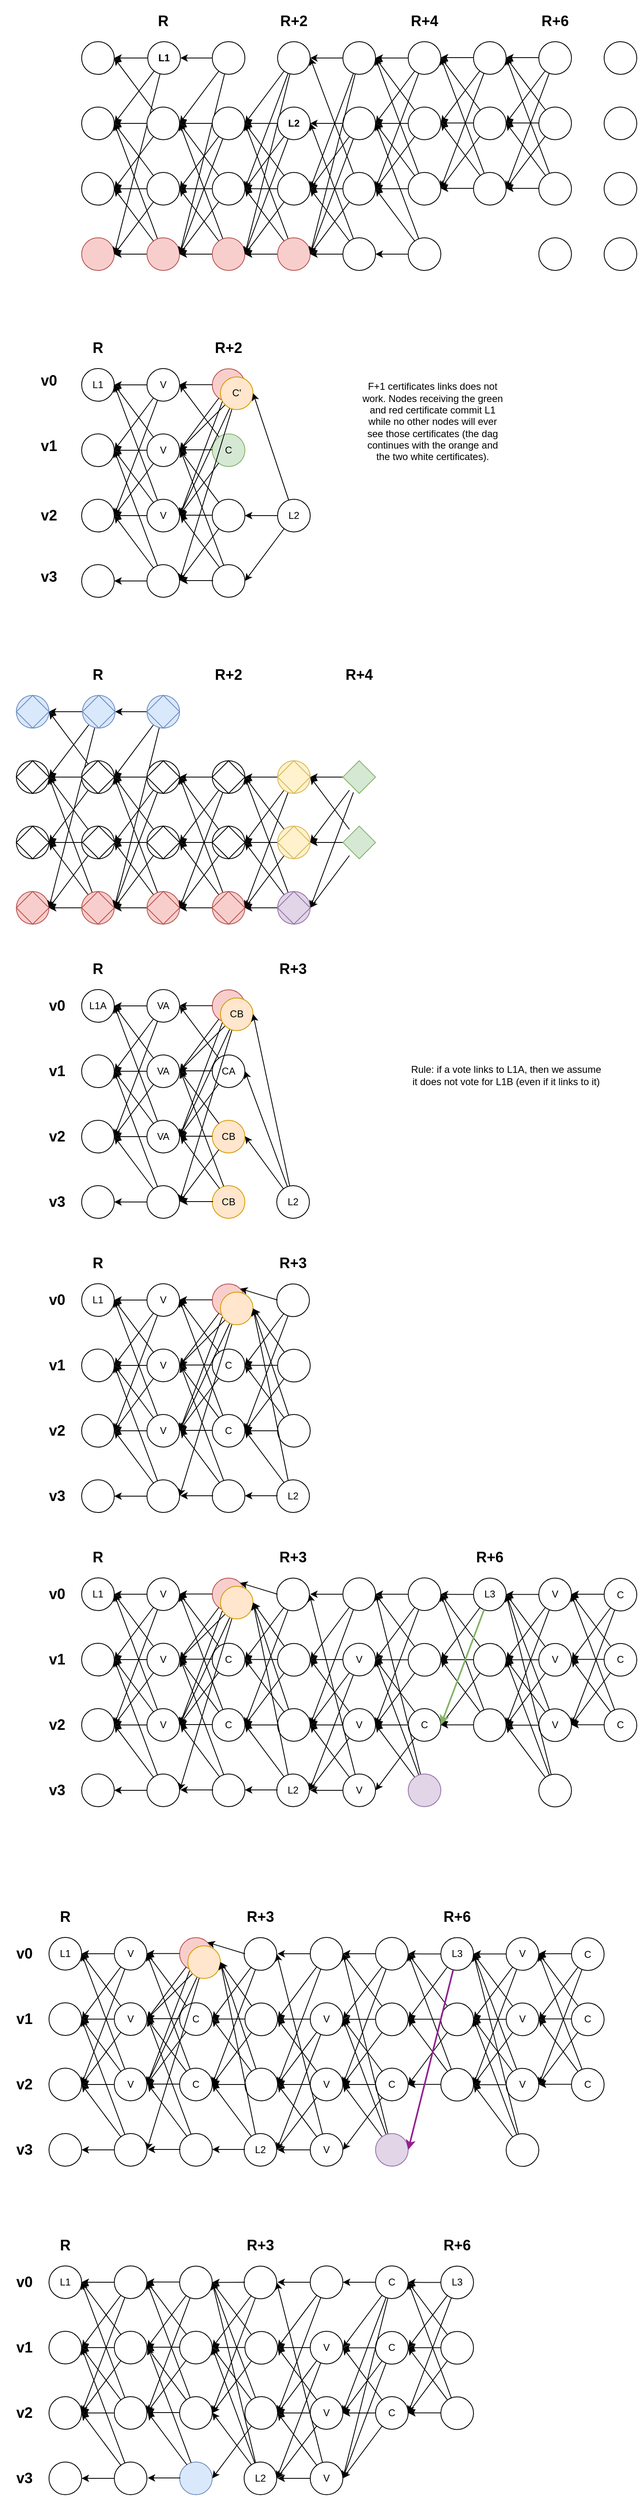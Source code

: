 <mxfile version="21.5.0" type="github" pages="3">
  <diagram id="bkhS0injimwwEIBD8EdO" name="Page-1">
    <mxGraphModel dx="833" dy="606" grid="1" gridSize="10" guides="1" tooltips="1" connect="1" arrows="1" fold="1" page="1" pageScale="1" pageWidth="827" pageHeight="1169" math="0" shadow="0">
      <root>
        <mxCell id="0" />
        <mxCell id="1" parent="0" />
        <mxCell id="9aQIo1MV9v7AI-3ga-QW-1" value="" style="ellipse;whiteSpace=wrap;html=1;aspect=fixed;" parent="1" vertex="1">
          <mxGeometry x="120" y="80" width="40" height="40" as="geometry" />
        </mxCell>
        <mxCell id="9aQIo1MV9v7AI-3ga-QW-2" value="" style="ellipse;whiteSpace=wrap;html=1;aspect=fixed;" parent="1" vertex="1">
          <mxGeometry x="120" y="160" width="40" height="40" as="geometry" />
        </mxCell>
        <mxCell id="9aQIo1MV9v7AI-3ga-QW-3" value="" style="ellipse;whiteSpace=wrap;html=1;aspect=fixed;" parent="1" vertex="1">
          <mxGeometry x="120" y="240" width="40" height="40" as="geometry" />
        </mxCell>
        <mxCell id="9aQIo1MV9v7AI-3ga-QW-4" value="" style="ellipse;whiteSpace=wrap;html=1;aspect=fixed;fillColor=#f8cecc;strokeColor=#b85450;" parent="1" vertex="1">
          <mxGeometry x="120" y="320" width="40" height="40" as="geometry" />
        </mxCell>
        <mxCell id="3kcBv0xAYxEKEZCNpnh7-5" style="edgeStyle=none;rounded=0;orthogonalLoop=1;jettySize=auto;html=1;entryX=1;entryY=0.5;entryDx=0;entryDy=0;" parent="1" source="9aQIo1MV9v7AI-3ga-QW-5" target="9aQIo1MV9v7AI-3ga-QW-1" edge="1">
          <mxGeometry relative="1" as="geometry" />
        </mxCell>
        <mxCell id="3kcBv0xAYxEKEZCNpnh7-6" style="edgeStyle=none;rounded=0;orthogonalLoop=1;jettySize=auto;html=1;entryX=1;entryY=0.5;entryDx=0;entryDy=0;" parent="1" source="9aQIo1MV9v7AI-3ga-QW-5" target="9aQIo1MV9v7AI-3ga-QW-2" edge="1">
          <mxGeometry relative="1" as="geometry" />
        </mxCell>
        <mxCell id="3kcBv0xAYxEKEZCNpnh7-7" style="edgeStyle=none;rounded=0;orthogonalLoop=1;jettySize=auto;html=1;entryX=1;entryY=0.5;entryDx=0;entryDy=0;" parent="1" source="9aQIo1MV9v7AI-3ga-QW-5" target="9aQIo1MV9v7AI-3ga-QW-4" edge="1">
          <mxGeometry relative="1" as="geometry" />
        </mxCell>
        <mxCell id="9aQIo1MV9v7AI-3ga-QW-5" value="&lt;b&gt;L1&lt;/b&gt;" style="ellipse;whiteSpace=wrap;html=1;aspect=fixed;" parent="1" vertex="1">
          <mxGeometry x="201" y="80" width="40" height="40" as="geometry" />
        </mxCell>
        <mxCell id="3kcBv0xAYxEKEZCNpnh7-1" style="rounded=0;orthogonalLoop=1;jettySize=auto;html=1;entryX=1;entryY=0.5;entryDx=0;entryDy=0;" parent="1" source="9aQIo1MV9v7AI-3ga-QW-6" target="9aQIo1MV9v7AI-3ga-QW-1" edge="1">
          <mxGeometry relative="1" as="geometry" />
        </mxCell>
        <mxCell id="3kcBv0xAYxEKEZCNpnh7-2" style="edgeStyle=none;rounded=0;orthogonalLoop=1;jettySize=auto;html=1;entryX=1;entryY=0.5;entryDx=0;entryDy=0;" parent="1" source="9aQIo1MV9v7AI-3ga-QW-6" target="9aQIo1MV9v7AI-3ga-QW-2" edge="1">
          <mxGeometry relative="1" as="geometry" />
        </mxCell>
        <mxCell id="3kcBv0xAYxEKEZCNpnh7-4" style="edgeStyle=none;rounded=0;orthogonalLoop=1;jettySize=auto;html=1;" parent="1" source="9aQIo1MV9v7AI-3ga-QW-6" edge="1">
          <mxGeometry relative="1" as="geometry">
            <mxPoint x="160" y="260" as="targetPoint" />
          </mxGeometry>
        </mxCell>
        <mxCell id="9aQIo1MV9v7AI-3ga-QW-6" value="" style="ellipse;whiteSpace=wrap;html=1;aspect=fixed;" parent="1" vertex="1">
          <mxGeometry x="200" y="160" width="40" height="40" as="geometry" />
        </mxCell>
        <mxCell id="3kcBv0xAYxEKEZCNpnh7-3" style="edgeStyle=none;rounded=0;orthogonalLoop=1;jettySize=auto;html=1;" parent="1" source="9aQIo1MV9v7AI-3ga-QW-7" target="9aQIo1MV9v7AI-3ga-QW-3" edge="1">
          <mxGeometry relative="1" as="geometry">
            <mxPoint x="170" y="260" as="targetPoint" />
          </mxGeometry>
        </mxCell>
        <mxCell id="3kcBv0xAYxEKEZCNpnh7-8" style="edgeStyle=none;rounded=0;orthogonalLoop=1;jettySize=auto;html=1;entryX=1;entryY=0.5;entryDx=0;entryDy=0;" parent="1" source="9aQIo1MV9v7AI-3ga-QW-7" target="9aQIo1MV9v7AI-3ga-QW-3" edge="1">
          <mxGeometry relative="1" as="geometry" />
        </mxCell>
        <mxCell id="3kcBv0xAYxEKEZCNpnh7-9" style="edgeStyle=none;rounded=0;orthogonalLoop=1;jettySize=auto;html=1;entryX=1;entryY=0.5;entryDx=0;entryDy=0;" parent="1" source="9aQIo1MV9v7AI-3ga-QW-7" target="9aQIo1MV9v7AI-3ga-QW-4" edge="1">
          <mxGeometry relative="1" as="geometry" />
        </mxCell>
        <mxCell id="3kcBv0xAYxEKEZCNpnh7-10" style="edgeStyle=none;rounded=0;orthogonalLoop=1;jettySize=auto;html=1;entryX=1;entryY=0.5;entryDx=0;entryDy=0;" parent="1" source="9aQIo1MV9v7AI-3ga-QW-7" target="9aQIo1MV9v7AI-3ga-QW-2" edge="1">
          <mxGeometry relative="1" as="geometry" />
        </mxCell>
        <mxCell id="9aQIo1MV9v7AI-3ga-QW-7" value="" style="ellipse;whiteSpace=wrap;html=1;aspect=fixed;" parent="1" vertex="1">
          <mxGeometry x="200" y="240" width="40" height="40" as="geometry" />
        </mxCell>
        <mxCell id="3kcBv0xAYxEKEZCNpnh7-11" style="edgeStyle=none;rounded=0;orthogonalLoop=1;jettySize=auto;html=1;entryX=1;entryY=0.5;entryDx=0;entryDy=0;" parent="1" source="9aQIo1MV9v7AI-3ga-QW-8" target="9aQIo1MV9v7AI-3ga-QW-3" edge="1">
          <mxGeometry relative="1" as="geometry" />
        </mxCell>
        <mxCell id="3kcBv0xAYxEKEZCNpnh7-12" style="edgeStyle=none;rounded=0;orthogonalLoop=1;jettySize=auto;html=1;entryX=1;entryY=0.5;entryDx=0;entryDy=0;" parent="1" source="9aQIo1MV9v7AI-3ga-QW-8" target="9aQIo1MV9v7AI-3ga-QW-2" edge="1">
          <mxGeometry relative="1" as="geometry" />
        </mxCell>
        <mxCell id="3kcBv0xAYxEKEZCNpnh7-13" style="edgeStyle=none;rounded=0;orthogonalLoop=1;jettySize=auto;html=1;entryX=1;entryY=0.5;entryDx=0;entryDy=0;" parent="1" source="9aQIo1MV9v7AI-3ga-QW-8" target="9aQIo1MV9v7AI-3ga-QW-4" edge="1">
          <mxGeometry relative="1" as="geometry" />
        </mxCell>
        <mxCell id="9aQIo1MV9v7AI-3ga-QW-8" value="" style="ellipse;whiteSpace=wrap;html=1;aspect=fixed;fillColor=#f8cecc;strokeColor=#b85450;" parent="1" vertex="1">
          <mxGeometry x="200" y="320" width="40" height="40" as="geometry" />
        </mxCell>
        <mxCell id="3kcBv0xAYxEKEZCNpnh7-16" style="edgeStyle=none;rounded=0;orthogonalLoop=1;jettySize=auto;html=1;entryX=1;entryY=0.5;entryDx=0;entryDy=0;" parent="1" source="9aQIo1MV9v7AI-3ga-QW-9" target="9aQIo1MV9v7AI-3ga-QW-5" edge="1">
          <mxGeometry relative="1" as="geometry" />
        </mxCell>
        <mxCell id="3kcBv0xAYxEKEZCNpnh7-17" style="edgeStyle=none;rounded=0;orthogonalLoop=1;jettySize=auto;html=1;entryX=1;entryY=0.5;entryDx=0;entryDy=0;" parent="1" source="9aQIo1MV9v7AI-3ga-QW-9" target="9aQIo1MV9v7AI-3ga-QW-6" edge="1">
          <mxGeometry relative="1" as="geometry" />
        </mxCell>
        <mxCell id="3kcBv0xAYxEKEZCNpnh7-18" style="edgeStyle=none;rounded=0;orthogonalLoop=1;jettySize=auto;html=1;entryX=1;entryY=0.5;entryDx=0;entryDy=0;" parent="1" source="9aQIo1MV9v7AI-3ga-QW-9" target="9aQIo1MV9v7AI-3ga-QW-8" edge="1">
          <mxGeometry relative="1" as="geometry" />
        </mxCell>
        <mxCell id="9aQIo1MV9v7AI-3ga-QW-9" value="" style="ellipse;whiteSpace=wrap;html=1;aspect=fixed;" parent="1" vertex="1">
          <mxGeometry x="280" y="80" width="40" height="40" as="geometry" />
        </mxCell>
        <mxCell id="3kcBv0xAYxEKEZCNpnh7-19" style="edgeStyle=none;rounded=0;orthogonalLoop=1;jettySize=auto;html=1;entryX=1;entryY=0.5;entryDx=0;entryDy=0;" parent="1" source="9aQIo1MV9v7AI-3ga-QW-10" target="9aQIo1MV9v7AI-3ga-QW-6" edge="1">
          <mxGeometry relative="1" as="geometry" />
        </mxCell>
        <mxCell id="3kcBv0xAYxEKEZCNpnh7-20" style="edgeStyle=none;rounded=0;orthogonalLoop=1;jettySize=auto;html=1;entryX=1;entryY=0.5;entryDx=0;entryDy=0;" parent="1" target="9aQIo1MV9v7AI-3ga-QW-7" edge="1">
          <mxGeometry relative="1" as="geometry">
            <mxPoint x="300" y="180" as="sourcePoint" />
          </mxGeometry>
        </mxCell>
        <mxCell id="3kcBv0xAYxEKEZCNpnh7-28" style="edgeStyle=none;rounded=0;orthogonalLoop=1;jettySize=auto;html=1;entryX=1;entryY=0.5;entryDx=0;entryDy=0;" parent="1" source="9aQIo1MV9v7AI-3ga-QW-10" target="9aQIo1MV9v7AI-3ga-QW-8" edge="1">
          <mxGeometry relative="1" as="geometry" />
        </mxCell>
        <mxCell id="9aQIo1MV9v7AI-3ga-QW-10" value="" style="ellipse;whiteSpace=wrap;html=1;aspect=fixed;" parent="1" vertex="1">
          <mxGeometry x="280" y="160" width="40" height="40" as="geometry" />
        </mxCell>
        <mxCell id="3kcBv0xAYxEKEZCNpnh7-22" style="edgeStyle=none;rounded=0;orthogonalLoop=1;jettySize=auto;html=1;entryX=1;entryY=0.5;entryDx=0;entryDy=0;" parent="1" source="9aQIo1MV9v7AI-3ga-QW-11" target="9aQIo1MV9v7AI-3ga-QW-6" edge="1">
          <mxGeometry relative="1" as="geometry" />
        </mxCell>
        <mxCell id="3kcBv0xAYxEKEZCNpnh7-23" style="edgeStyle=none;rounded=0;orthogonalLoop=1;jettySize=auto;html=1;" parent="1" source="9aQIo1MV9v7AI-3ga-QW-11" target="9aQIo1MV9v7AI-3ga-QW-7" edge="1">
          <mxGeometry relative="1" as="geometry" />
        </mxCell>
        <mxCell id="3kcBv0xAYxEKEZCNpnh7-24" style="edgeStyle=none;rounded=0;orthogonalLoop=1;jettySize=auto;html=1;entryX=1;entryY=0.5;entryDx=0;entryDy=0;" parent="1" source="9aQIo1MV9v7AI-3ga-QW-11" target="9aQIo1MV9v7AI-3ga-QW-8" edge="1">
          <mxGeometry relative="1" as="geometry" />
        </mxCell>
        <mxCell id="9aQIo1MV9v7AI-3ga-QW-11" value="" style="ellipse;whiteSpace=wrap;html=1;aspect=fixed;" parent="1" vertex="1">
          <mxGeometry x="280" y="240" width="40" height="40" as="geometry" />
        </mxCell>
        <mxCell id="3kcBv0xAYxEKEZCNpnh7-25" style="edgeStyle=none;rounded=0;orthogonalLoop=1;jettySize=auto;html=1;entryX=1;entryY=0.5;entryDx=0;entryDy=0;" parent="1" source="9aQIo1MV9v7AI-3ga-QW-12" target="9aQIo1MV9v7AI-3ga-QW-6" edge="1">
          <mxGeometry relative="1" as="geometry" />
        </mxCell>
        <mxCell id="3kcBv0xAYxEKEZCNpnh7-26" style="edgeStyle=none;rounded=0;orthogonalLoop=1;jettySize=auto;html=1;entryX=1;entryY=0.5;entryDx=0;entryDy=0;" parent="1" source="9aQIo1MV9v7AI-3ga-QW-12" target="9aQIo1MV9v7AI-3ga-QW-7" edge="1">
          <mxGeometry relative="1" as="geometry" />
        </mxCell>
        <mxCell id="3kcBv0xAYxEKEZCNpnh7-27" style="edgeStyle=none;rounded=0;orthogonalLoop=1;jettySize=auto;html=1;" parent="1" source="9aQIo1MV9v7AI-3ga-QW-12" target="9aQIo1MV9v7AI-3ga-QW-8" edge="1">
          <mxGeometry relative="1" as="geometry" />
        </mxCell>
        <mxCell id="9aQIo1MV9v7AI-3ga-QW-12" value="" style="ellipse;whiteSpace=wrap;html=1;aspect=fixed;fillColor=#f8cecc;strokeColor=#b85450;" parent="1" vertex="1">
          <mxGeometry x="280" y="320" width="40" height="40" as="geometry" />
        </mxCell>
        <mxCell id="rBATBQNoCyJrctwF7mSs-1" style="rounded=0;orthogonalLoop=1;jettySize=auto;html=1;entryX=1;entryY=0.5;entryDx=0;entryDy=0;" parent="1" source="9aQIo1MV9v7AI-3ga-QW-13" target="9aQIo1MV9v7AI-3ga-QW-10" edge="1">
          <mxGeometry relative="1" as="geometry" />
        </mxCell>
        <mxCell id="rBATBQNoCyJrctwF7mSs-2" style="edgeStyle=none;rounded=0;orthogonalLoop=1;jettySize=auto;html=1;entryX=1;entryY=0.5;entryDx=0;entryDy=0;" parent="1" source="9aQIo1MV9v7AI-3ga-QW-13" target="9aQIo1MV9v7AI-3ga-QW-11" edge="1">
          <mxGeometry relative="1" as="geometry" />
        </mxCell>
        <mxCell id="rBATBQNoCyJrctwF7mSs-3" style="edgeStyle=none;rounded=0;orthogonalLoop=1;jettySize=auto;html=1;entryX=1;entryY=0.5;entryDx=0;entryDy=0;" parent="1" source="9aQIo1MV9v7AI-3ga-QW-13" target="9aQIo1MV9v7AI-3ga-QW-12" edge="1">
          <mxGeometry relative="1" as="geometry" />
        </mxCell>
        <mxCell id="9aQIo1MV9v7AI-3ga-QW-13" value="" style="ellipse;whiteSpace=wrap;html=1;aspect=fixed;" parent="1" vertex="1">
          <mxGeometry x="360" y="80" width="40" height="40" as="geometry" />
        </mxCell>
        <mxCell id="3kcBv0xAYxEKEZCNpnh7-29" style="edgeStyle=none;rounded=0;orthogonalLoop=1;jettySize=auto;html=1;entryX=1;entryY=0.5;entryDx=0;entryDy=0;" parent="1" source="9aQIo1MV9v7AI-3ga-QW-14" target="9aQIo1MV9v7AI-3ga-QW-10" edge="1">
          <mxGeometry relative="1" as="geometry" />
        </mxCell>
        <mxCell id="3kcBv0xAYxEKEZCNpnh7-30" style="edgeStyle=none;rounded=0;orthogonalLoop=1;jettySize=auto;html=1;entryX=1;entryY=0.5;entryDx=0;entryDy=0;" parent="1" source="9aQIo1MV9v7AI-3ga-QW-14" target="9aQIo1MV9v7AI-3ga-QW-11" edge="1">
          <mxGeometry relative="1" as="geometry" />
        </mxCell>
        <mxCell id="3kcBv0xAYxEKEZCNpnh7-31" style="edgeStyle=none;rounded=0;orthogonalLoop=1;jettySize=auto;html=1;entryX=1;entryY=0.5;entryDx=0;entryDy=0;" parent="1" source="9aQIo1MV9v7AI-3ga-QW-14" target="9aQIo1MV9v7AI-3ga-QW-12" edge="1">
          <mxGeometry relative="1" as="geometry" />
        </mxCell>
        <mxCell id="9aQIo1MV9v7AI-3ga-QW-14" value="&lt;b&gt;L2&lt;/b&gt;" style="ellipse;whiteSpace=wrap;html=1;aspect=fixed;" parent="1" vertex="1">
          <mxGeometry x="360" y="160" width="40" height="40" as="geometry" />
        </mxCell>
        <mxCell id="3kcBv0xAYxEKEZCNpnh7-32" style="edgeStyle=none;rounded=0;orthogonalLoop=1;jettySize=auto;html=1;entryX=1;entryY=0.5;entryDx=0;entryDy=0;" parent="1" source="9aQIo1MV9v7AI-3ga-QW-15" target="9aQIo1MV9v7AI-3ga-QW-10" edge="1">
          <mxGeometry relative="1" as="geometry" />
        </mxCell>
        <mxCell id="3kcBv0xAYxEKEZCNpnh7-33" style="edgeStyle=none;rounded=0;orthogonalLoop=1;jettySize=auto;html=1;entryX=1;entryY=0.5;entryDx=0;entryDy=0;" parent="1" source="9aQIo1MV9v7AI-3ga-QW-15" target="9aQIo1MV9v7AI-3ga-QW-11" edge="1">
          <mxGeometry relative="1" as="geometry" />
        </mxCell>
        <mxCell id="3kcBv0xAYxEKEZCNpnh7-34" style="edgeStyle=none;rounded=0;orthogonalLoop=1;jettySize=auto;html=1;entryX=1;entryY=0.5;entryDx=0;entryDy=0;" parent="1" source="9aQIo1MV9v7AI-3ga-QW-15" target="9aQIo1MV9v7AI-3ga-QW-12" edge="1">
          <mxGeometry relative="1" as="geometry" />
        </mxCell>
        <mxCell id="9aQIo1MV9v7AI-3ga-QW-15" value="" style="ellipse;whiteSpace=wrap;html=1;aspect=fixed;" parent="1" vertex="1">
          <mxGeometry x="360" y="240" width="40" height="40" as="geometry" />
        </mxCell>
        <mxCell id="3kcBv0xAYxEKEZCNpnh7-35" style="edgeStyle=none;rounded=0;orthogonalLoop=1;jettySize=auto;html=1;entryX=1;entryY=0.5;entryDx=0;entryDy=0;" parent="1" source="9aQIo1MV9v7AI-3ga-QW-16" target="9aQIo1MV9v7AI-3ga-QW-10" edge="1">
          <mxGeometry relative="1" as="geometry" />
        </mxCell>
        <mxCell id="3kcBv0xAYxEKEZCNpnh7-36" style="edgeStyle=none;rounded=0;orthogonalLoop=1;jettySize=auto;html=1;entryX=1;entryY=0.5;entryDx=0;entryDy=0;" parent="1" source="9aQIo1MV9v7AI-3ga-QW-16" target="9aQIo1MV9v7AI-3ga-QW-11" edge="1">
          <mxGeometry relative="1" as="geometry" />
        </mxCell>
        <mxCell id="3kcBv0xAYxEKEZCNpnh7-37" style="edgeStyle=none;rounded=0;orthogonalLoop=1;jettySize=auto;html=1;entryX=1;entryY=0.5;entryDx=0;entryDy=0;" parent="1" source="9aQIo1MV9v7AI-3ga-QW-16" target="9aQIo1MV9v7AI-3ga-QW-12" edge="1">
          <mxGeometry relative="1" as="geometry" />
        </mxCell>
        <mxCell id="9aQIo1MV9v7AI-3ga-QW-16" value="" style="ellipse;whiteSpace=wrap;html=1;aspect=fixed;fillColor=#f8cecc;strokeColor=#b85450;" parent="1" vertex="1">
          <mxGeometry x="360" y="320" width="40" height="40" as="geometry" />
        </mxCell>
        <mxCell id="3kcBv0xAYxEKEZCNpnh7-38" style="edgeStyle=none;rounded=0;orthogonalLoop=1;jettySize=auto;html=1;" parent="1" source="9aQIo1MV9v7AI-3ga-QW-18" edge="1">
          <mxGeometry relative="1" as="geometry">
            <mxPoint x="400" y="180" as="targetPoint" />
          </mxGeometry>
        </mxCell>
        <mxCell id="3kcBv0xAYxEKEZCNpnh7-39" style="edgeStyle=none;rounded=0;orthogonalLoop=1;jettySize=auto;html=1;entryX=1;entryY=0.5;entryDx=0;entryDy=0;" parent="1" source="9aQIo1MV9v7AI-3ga-QW-18" target="9aQIo1MV9v7AI-3ga-QW-15" edge="1">
          <mxGeometry relative="1" as="geometry" />
        </mxCell>
        <mxCell id="3kcBv0xAYxEKEZCNpnh7-40" style="edgeStyle=none;rounded=0;orthogonalLoop=1;jettySize=auto;html=1;entryX=1;entryY=0.5;entryDx=0;entryDy=0;" parent="1" source="9aQIo1MV9v7AI-3ga-QW-18" target="9aQIo1MV9v7AI-3ga-QW-16" edge="1">
          <mxGeometry relative="1" as="geometry" />
        </mxCell>
        <mxCell id="9aQIo1MV9v7AI-3ga-QW-18" value="" style="ellipse;whiteSpace=wrap;html=1;aspect=fixed;" parent="1" vertex="1">
          <mxGeometry x="440" y="160" width="40" height="40" as="geometry" />
        </mxCell>
        <mxCell id="3kcBv0xAYxEKEZCNpnh7-41" style="edgeStyle=none;rounded=0;orthogonalLoop=1;jettySize=auto;html=1;entryX=1;entryY=0.5;entryDx=0;entryDy=0;" parent="1" source="9aQIo1MV9v7AI-3ga-QW-19" target="9aQIo1MV9v7AI-3ga-QW-13" edge="1">
          <mxGeometry relative="1" as="geometry" />
        </mxCell>
        <mxCell id="3kcBv0xAYxEKEZCNpnh7-42" style="edgeStyle=none;rounded=0;orthogonalLoop=1;jettySize=auto;html=1;entryX=1;entryY=0.5;entryDx=0;entryDy=0;" parent="1" source="9aQIo1MV9v7AI-3ga-QW-19" target="9aQIo1MV9v7AI-3ga-QW-15" edge="1">
          <mxGeometry relative="1" as="geometry" />
        </mxCell>
        <mxCell id="3kcBv0xAYxEKEZCNpnh7-43" style="edgeStyle=none;rounded=0;orthogonalLoop=1;jettySize=auto;html=1;entryX=1;entryY=0.5;entryDx=0;entryDy=0;" parent="1" source="9aQIo1MV9v7AI-3ga-QW-19" target="9aQIo1MV9v7AI-3ga-QW-16" edge="1">
          <mxGeometry relative="1" as="geometry" />
        </mxCell>
        <mxCell id="9aQIo1MV9v7AI-3ga-QW-19" value="" style="ellipse;whiteSpace=wrap;html=1;aspect=fixed;" parent="1" vertex="1">
          <mxGeometry x="440" y="240" width="40" height="40" as="geometry" />
        </mxCell>
        <mxCell id="8xsi_ot09lrBixSJ_Wo7-1" style="edgeStyle=orthogonalEdgeStyle;rounded=0;orthogonalLoop=1;jettySize=auto;html=1;entryX=1;entryY=0.5;entryDx=0;entryDy=0;" parent="1" source="9aQIo1MV9v7AI-3ga-QW-21" target="9aQIo1MV9v7AI-3ga-QW-13" edge="1">
          <mxGeometry relative="1" as="geometry" />
        </mxCell>
        <mxCell id="8xsi_ot09lrBixSJ_Wo7-2" style="rounded=0;orthogonalLoop=1;jettySize=auto;html=1;entryX=1;entryY=0.5;entryDx=0;entryDy=0;" parent="1" source="9aQIo1MV9v7AI-3ga-QW-21" target="9aQIo1MV9v7AI-3ga-QW-15" edge="1">
          <mxGeometry relative="1" as="geometry" />
        </mxCell>
        <mxCell id="8xsi_ot09lrBixSJ_Wo7-3" style="edgeStyle=none;rounded=0;orthogonalLoop=1;jettySize=auto;html=1;entryX=1;entryY=0.5;entryDx=0;entryDy=0;" parent="1" source="9aQIo1MV9v7AI-3ga-QW-21" target="9aQIo1MV9v7AI-3ga-QW-16" edge="1">
          <mxGeometry relative="1" as="geometry" />
        </mxCell>
        <mxCell id="9aQIo1MV9v7AI-3ga-QW-21" value="" style="ellipse;whiteSpace=wrap;html=1;aspect=fixed;" parent="1" vertex="1">
          <mxGeometry x="440" y="80" width="40" height="40" as="geometry" />
        </mxCell>
        <mxCell id="8xsi_ot09lrBixSJ_Wo7-10" style="edgeStyle=none;rounded=0;orthogonalLoop=1;jettySize=auto;html=1;entryX=1;entryY=0.5;entryDx=0;entryDy=0;" parent="1" source="9aQIo1MV9v7AI-3ga-QW-22" target="9aQIo1MV9v7AI-3ga-QW-21" edge="1">
          <mxGeometry relative="1" as="geometry" />
        </mxCell>
        <mxCell id="8xsi_ot09lrBixSJ_Wo7-11" style="edgeStyle=none;rounded=0;orthogonalLoop=1;jettySize=auto;html=1;" parent="1" source="9aQIo1MV9v7AI-3ga-QW-22" edge="1">
          <mxGeometry relative="1" as="geometry">
            <mxPoint x="480" y="260" as="targetPoint" />
          </mxGeometry>
        </mxCell>
        <mxCell id="8xsi_ot09lrBixSJ_Wo7-12" style="edgeStyle=none;rounded=0;orthogonalLoop=1;jettySize=auto;html=1;entryX=1;entryY=0.5;entryDx=0;entryDy=0;" parent="1" source="9aQIo1MV9v7AI-3ga-QW-22" target="9aQIo1MV9v7AI-3ga-QW-18" edge="1">
          <mxGeometry relative="1" as="geometry" />
        </mxCell>
        <mxCell id="9aQIo1MV9v7AI-3ga-QW-22" value="" style="ellipse;whiteSpace=wrap;html=1;aspect=fixed;" parent="1" vertex="1">
          <mxGeometry x="520" y="160" width="40" height="40" as="geometry" />
        </mxCell>
        <mxCell id="8xsi_ot09lrBixSJ_Wo7-7" style="edgeStyle=none;rounded=0;orthogonalLoop=1;jettySize=auto;html=1;entryX=1;entryY=0.5;entryDx=0;entryDy=0;" parent="1" source="9aQIo1MV9v7AI-3ga-QW-23" target="9aQIo1MV9v7AI-3ga-QW-19" edge="1">
          <mxGeometry relative="1" as="geometry" />
        </mxCell>
        <mxCell id="8xsi_ot09lrBixSJ_Wo7-8" style="edgeStyle=none;rounded=0;orthogonalLoop=1;jettySize=auto;html=1;entryX=1;entryY=0.5;entryDx=0;entryDy=0;" parent="1" source="9aQIo1MV9v7AI-3ga-QW-23" target="9aQIo1MV9v7AI-3ga-QW-18" edge="1">
          <mxGeometry relative="1" as="geometry" />
        </mxCell>
        <mxCell id="8xsi_ot09lrBixSJ_Wo7-9" style="edgeStyle=none;rounded=0;orthogonalLoop=1;jettySize=auto;html=1;entryX=1;entryY=0.5;entryDx=0;entryDy=0;" parent="1" source="9aQIo1MV9v7AI-3ga-QW-23" target="9aQIo1MV9v7AI-3ga-QW-21" edge="1">
          <mxGeometry relative="1" as="geometry">
            <mxPoint x="490" y="110" as="targetPoint" />
          </mxGeometry>
        </mxCell>
        <mxCell id="9aQIo1MV9v7AI-3ga-QW-23" value="" style="ellipse;whiteSpace=wrap;html=1;aspect=fixed;" parent="1" vertex="1">
          <mxGeometry x="520" y="240" width="40" height="40" as="geometry" />
        </mxCell>
        <mxCell id="8xsi_ot09lrBixSJ_Wo7-4" style="edgeStyle=none;rounded=0;orthogonalLoop=1;jettySize=auto;html=1;entryX=1;entryY=0.5;entryDx=0;entryDy=0;" parent="1" source="9aQIo1MV9v7AI-3ga-QW-24" target="9aQIo1MV9v7AI-3ga-QW-16" edge="1">
          <mxGeometry relative="1" as="geometry" />
        </mxCell>
        <mxCell id="8xsi_ot09lrBixSJ_Wo7-5" style="edgeStyle=none;rounded=0;orthogonalLoop=1;jettySize=auto;html=1;" parent="1" source="9aQIo1MV9v7AI-3ga-QW-24" edge="1">
          <mxGeometry relative="1" as="geometry">
            <mxPoint x="400" y="180" as="targetPoint" />
          </mxGeometry>
        </mxCell>
        <mxCell id="8xsi_ot09lrBixSJ_Wo7-6" style="edgeStyle=none;rounded=0;orthogonalLoop=1;jettySize=auto;html=1;entryX=1;entryY=0.5;entryDx=0;entryDy=0;" parent="1" source="9aQIo1MV9v7AI-3ga-QW-24" target="9aQIo1MV9v7AI-3ga-QW-15" edge="1">
          <mxGeometry relative="1" as="geometry" />
        </mxCell>
        <mxCell id="9aQIo1MV9v7AI-3ga-QW-24" value="" style="ellipse;whiteSpace=wrap;html=1;aspect=fixed;" parent="1" vertex="1">
          <mxGeometry x="440" y="320" width="40" height="40" as="geometry" />
        </mxCell>
        <mxCell id="8xsi_ot09lrBixSJ_Wo7-17" style="edgeStyle=none;rounded=0;orthogonalLoop=1;jettySize=auto;html=1;entryX=1;entryY=0.5;entryDx=0;entryDy=0;" parent="1" source="9aQIo1MV9v7AI-3ga-QW-25" target="9aQIo1MV9v7AI-3ga-QW-21" edge="1">
          <mxGeometry relative="1" as="geometry" />
        </mxCell>
        <mxCell id="8xsi_ot09lrBixSJ_Wo7-18" style="edgeStyle=none;rounded=0;orthogonalLoop=1;jettySize=auto;html=1;entryX=1;entryY=0.5;entryDx=0;entryDy=0;" parent="1" source="9aQIo1MV9v7AI-3ga-QW-25" target="9aQIo1MV9v7AI-3ga-QW-18" edge="1">
          <mxGeometry relative="1" as="geometry" />
        </mxCell>
        <mxCell id="8xsi_ot09lrBixSJ_Wo7-19" style="edgeStyle=none;rounded=0;orthogonalLoop=1;jettySize=auto;html=1;entryX=1;entryY=0.5;entryDx=0;entryDy=0;" parent="1" source="9aQIo1MV9v7AI-3ga-QW-25" target="9aQIo1MV9v7AI-3ga-QW-19" edge="1">
          <mxGeometry relative="1" as="geometry" />
        </mxCell>
        <mxCell id="9aQIo1MV9v7AI-3ga-QW-25" value="" style="ellipse;whiteSpace=wrap;html=1;aspect=fixed;" parent="1" vertex="1">
          <mxGeometry x="520" y="80" width="40" height="40" as="geometry" />
        </mxCell>
        <mxCell id="9aQIo1MV9v7AI-3ga-QW-26" value="" style="ellipse;whiteSpace=wrap;html=1;aspect=fixed;" parent="1" vertex="1">
          <mxGeometry x="600" y="160" width="40" height="40" as="geometry" />
        </mxCell>
        <mxCell id="9aQIo1MV9v7AI-3ga-QW-27" value="" style="ellipse;whiteSpace=wrap;html=1;aspect=fixed;" parent="1" vertex="1">
          <mxGeometry x="600" y="240" width="40" height="40" as="geometry" />
        </mxCell>
        <mxCell id="8xsi_ot09lrBixSJ_Wo7-39" style="edgeStyle=none;rounded=0;orthogonalLoop=1;jettySize=auto;html=1;entryX=1;entryY=0.5;entryDx=0;entryDy=0;" parent="1" source="9aQIo1MV9v7AI-3ga-QW-28" target="9aQIo1MV9v7AI-3ga-QW-18" edge="1">
          <mxGeometry relative="1" as="geometry" />
        </mxCell>
        <mxCell id="8xsi_ot09lrBixSJ_Wo7-40" style="edgeStyle=none;rounded=0;orthogonalLoop=1;jettySize=auto;html=1;entryX=1;entryY=0.5;entryDx=0;entryDy=0;" parent="1" source="9aQIo1MV9v7AI-3ga-QW-28" target="9aQIo1MV9v7AI-3ga-QW-19" edge="1">
          <mxGeometry relative="1" as="geometry" />
        </mxCell>
        <mxCell id="8xsi_ot09lrBixSJ_Wo7-41" style="edgeStyle=none;rounded=0;orthogonalLoop=1;jettySize=auto;html=1;entryX=1;entryY=0.5;entryDx=0;entryDy=0;" parent="1" source="9aQIo1MV9v7AI-3ga-QW-28" target="9aQIo1MV9v7AI-3ga-QW-24" edge="1">
          <mxGeometry relative="1" as="geometry" />
        </mxCell>
        <mxCell id="9aQIo1MV9v7AI-3ga-QW-28" value="" style="ellipse;whiteSpace=wrap;html=1;aspect=fixed;" parent="1" vertex="1">
          <mxGeometry x="520" y="320" width="40" height="40" as="geometry" />
        </mxCell>
        <mxCell id="9aQIo1MV9v7AI-3ga-QW-29" value="" style="ellipse;whiteSpace=wrap;html=1;aspect=fixed;" parent="1" vertex="1">
          <mxGeometry x="680" y="80" width="40" height="40" as="geometry" />
        </mxCell>
        <mxCell id="9aQIo1MV9v7AI-3ga-QW-30" value="" style="ellipse;whiteSpace=wrap;html=1;aspect=fixed;" parent="1" vertex="1">
          <mxGeometry x="680" y="160" width="40" height="40" as="geometry" />
        </mxCell>
        <mxCell id="9aQIo1MV9v7AI-3ga-QW-31" value="" style="ellipse;whiteSpace=wrap;html=1;aspect=fixed;" parent="1" vertex="1">
          <mxGeometry x="680" y="240" width="40" height="40" as="geometry" />
        </mxCell>
        <mxCell id="9aQIo1MV9v7AI-3ga-QW-32" value="" style="ellipse;whiteSpace=wrap;html=1;aspect=fixed;" parent="1" vertex="1">
          <mxGeometry x="680" y="320" width="40" height="40" as="geometry" />
        </mxCell>
        <mxCell id="9aQIo1MV9v7AI-3ga-QW-36" value="" style="ellipse;whiteSpace=wrap;html=1;aspect=fixed;" parent="1" vertex="1">
          <mxGeometry x="760" y="80" width="40" height="40" as="geometry" />
        </mxCell>
        <mxCell id="9aQIo1MV9v7AI-3ga-QW-37" value="" style="ellipse;whiteSpace=wrap;html=1;aspect=fixed;" parent="1" vertex="1">
          <mxGeometry x="760" y="160" width="40" height="40" as="geometry" />
        </mxCell>
        <mxCell id="9aQIo1MV9v7AI-3ga-QW-38" value="" style="ellipse;whiteSpace=wrap;html=1;aspect=fixed;" parent="1" vertex="1">
          <mxGeometry x="760" y="240" width="40" height="40" as="geometry" />
        </mxCell>
        <mxCell id="9aQIo1MV9v7AI-3ga-QW-39" value="" style="ellipse;whiteSpace=wrap;html=1;aspect=fixed;" parent="1" vertex="1">
          <mxGeometry x="760" y="320" width="40" height="40" as="geometry" />
        </mxCell>
        <mxCell id="3kcBv0xAYxEKEZCNpnh7-14" value="&lt;h2&gt;&lt;b&gt;R&lt;/b&gt;&lt;/h2&gt;" style="text;html=1;strokeColor=none;fillColor=none;align=center;verticalAlign=middle;whiteSpace=wrap;rounded=0;" parent="1" vertex="1">
          <mxGeometry x="190" y="40" width="60" height="30" as="geometry" />
        </mxCell>
        <mxCell id="3kcBv0xAYxEKEZCNpnh7-15" value="&lt;h2&gt;&lt;b&gt;R+2&lt;/b&gt;&lt;/h2&gt;" style="text;html=1;strokeColor=none;fillColor=none;align=center;verticalAlign=middle;whiteSpace=wrap;rounded=0;" parent="1" vertex="1">
          <mxGeometry x="350" y="40" width="60" height="30" as="geometry" />
        </mxCell>
        <mxCell id="8xsi_ot09lrBixSJ_Wo7-13" value="&lt;h2&gt;&lt;b&gt;R+4&lt;/b&gt;&lt;/h2&gt;" style="text;html=1;strokeColor=none;fillColor=none;align=center;verticalAlign=middle;whiteSpace=wrap;rounded=0;" parent="1" vertex="1">
          <mxGeometry x="510" y="40" width="60" height="30" as="geometry" />
        </mxCell>
        <mxCell id="8xsi_ot09lrBixSJ_Wo7-15" value="&lt;h2&gt;&lt;b&gt;R+6&lt;/b&gt;&lt;/h2&gt;" style="text;html=1;strokeColor=none;fillColor=none;align=center;verticalAlign=middle;whiteSpace=wrap;rounded=0;" parent="1" vertex="1">
          <mxGeometry x="670" y="40" width="60" height="30" as="geometry" />
        </mxCell>
        <mxCell id="8xsi_ot09lrBixSJ_Wo7-20" value="" style="ellipse;whiteSpace=wrap;html=1;aspect=fixed;" parent="1" vertex="1">
          <mxGeometry x="600" y="80" width="40" height="40" as="geometry" />
        </mxCell>
        <mxCell id="8xsi_ot09lrBixSJ_Wo7-21" style="edgeStyle=none;rounded=0;orthogonalLoop=1;jettySize=auto;html=1;entryX=1;entryY=0.5;entryDx=0;entryDy=0;" parent="1" edge="1">
          <mxGeometry relative="1" as="geometry">
            <mxPoint x="608.0" y="163.5" as="sourcePoint" />
            <mxPoint x="560" y="99.5" as="targetPoint" />
          </mxGeometry>
        </mxCell>
        <mxCell id="8xsi_ot09lrBixSJ_Wo7-22" style="edgeStyle=none;rounded=0;orthogonalLoop=1;jettySize=auto;html=1;" parent="1" edge="1">
          <mxGeometry relative="1" as="geometry">
            <mxPoint x="560" y="259.5" as="targetPoint" />
            <mxPoint x="608.0" y="195.5" as="sourcePoint" />
          </mxGeometry>
        </mxCell>
        <mxCell id="8xsi_ot09lrBixSJ_Wo7-23" style="edgeStyle=none;rounded=0;orthogonalLoop=1;jettySize=auto;html=1;entryX=1;entryY=0.5;entryDx=0;entryDy=0;" parent="1" edge="1">
          <mxGeometry relative="1" as="geometry">
            <mxPoint x="600" y="179.5" as="sourcePoint" />
            <mxPoint x="560" y="179.5" as="targetPoint" />
          </mxGeometry>
        </mxCell>
        <mxCell id="8xsi_ot09lrBixSJ_Wo7-24" style="edgeStyle=none;rounded=0;orthogonalLoop=1;jettySize=auto;html=1;entryX=1;entryY=0.5;entryDx=0;entryDy=0;" parent="1" edge="1">
          <mxGeometry relative="1" as="geometry">
            <mxPoint x="600" y="259.5" as="sourcePoint" />
            <mxPoint x="560" y="259.5" as="targetPoint" />
          </mxGeometry>
        </mxCell>
        <mxCell id="8xsi_ot09lrBixSJ_Wo7-25" style="edgeStyle=none;rounded=0;orthogonalLoop=1;jettySize=auto;html=1;entryX=1;entryY=0.5;entryDx=0;entryDy=0;" parent="1" edge="1">
          <mxGeometry relative="1" as="geometry">
            <mxPoint x="608.0" y="243.5" as="sourcePoint" />
            <mxPoint x="560" y="179.5" as="targetPoint" />
          </mxGeometry>
        </mxCell>
        <mxCell id="8xsi_ot09lrBixSJ_Wo7-26" style="edgeStyle=none;rounded=0;orthogonalLoop=1;jettySize=auto;html=1;entryX=1;entryY=0.5;entryDx=0;entryDy=0;" parent="1" edge="1">
          <mxGeometry relative="1" as="geometry">
            <mxPoint x="560" y="99.5" as="targetPoint" />
            <mxPoint x="612.978" y="240.773" as="sourcePoint" />
          </mxGeometry>
        </mxCell>
        <mxCell id="8xsi_ot09lrBixSJ_Wo7-27" style="edgeStyle=none;rounded=0;orthogonalLoop=1;jettySize=auto;html=1;entryX=1;entryY=0.5;entryDx=0;entryDy=0;" parent="1" edge="1">
          <mxGeometry relative="1" as="geometry">
            <mxPoint x="600" y="99.5" as="sourcePoint" />
            <mxPoint x="560" y="99.5" as="targetPoint" />
          </mxGeometry>
        </mxCell>
        <mxCell id="8xsi_ot09lrBixSJ_Wo7-28" style="edgeStyle=none;rounded=0;orthogonalLoop=1;jettySize=auto;html=1;entryX=1;entryY=0.5;entryDx=0;entryDy=0;" parent="1" edge="1">
          <mxGeometry relative="1" as="geometry">
            <mxPoint x="608.0" y="115.5" as="sourcePoint" />
            <mxPoint x="560" y="179.5" as="targetPoint" />
          </mxGeometry>
        </mxCell>
        <mxCell id="8xsi_ot09lrBixSJ_Wo7-29" style="edgeStyle=none;rounded=0;orthogonalLoop=1;jettySize=auto;html=1;entryX=1;entryY=0.5;entryDx=0;entryDy=0;" parent="1" edge="1">
          <mxGeometry relative="1" as="geometry">
            <mxPoint x="612.978" y="118.227" as="sourcePoint" />
            <mxPoint x="560" y="259.5" as="targetPoint" />
          </mxGeometry>
        </mxCell>
        <mxCell id="8xsi_ot09lrBixSJ_Wo7-30" style="edgeStyle=none;rounded=0;orthogonalLoop=1;jettySize=auto;html=1;entryX=1;entryY=0.5;entryDx=0;entryDy=0;" parent="1" edge="1">
          <mxGeometry relative="1" as="geometry">
            <mxPoint x="688.0" y="163.5" as="sourcePoint" />
            <mxPoint x="640" y="99.5" as="targetPoint" />
          </mxGeometry>
        </mxCell>
        <mxCell id="8xsi_ot09lrBixSJ_Wo7-31" style="edgeStyle=none;rounded=0;orthogonalLoop=1;jettySize=auto;html=1;" parent="1" edge="1">
          <mxGeometry relative="1" as="geometry">
            <mxPoint x="640" y="259.5" as="targetPoint" />
            <mxPoint x="688.0" y="195.5" as="sourcePoint" />
          </mxGeometry>
        </mxCell>
        <mxCell id="8xsi_ot09lrBixSJ_Wo7-32" style="edgeStyle=none;rounded=0;orthogonalLoop=1;jettySize=auto;html=1;entryX=1;entryY=0.5;entryDx=0;entryDy=0;" parent="1" edge="1">
          <mxGeometry relative="1" as="geometry">
            <mxPoint x="680" y="179.5" as="sourcePoint" />
            <mxPoint x="640" y="179.5" as="targetPoint" />
          </mxGeometry>
        </mxCell>
        <mxCell id="8xsi_ot09lrBixSJ_Wo7-33" style="edgeStyle=none;rounded=0;orthogonalLoop=1;jettySize=auto;html=1;entryX=1;entryY=0.5;entryDx=0;entryDy=0;" parent="1" edge="1">
          <mxGeometry relative="1" as="geometry">
            <mxPoint x="680" y="259.5" as="sourcePoint" />
            <mxPoint x="640" y="259.5" as="targetPoint" />
          </mxGeometry>
        </mxCell>
        <mxCell id="8xsi_ot09lrBixSJ_Wo7-34" style="edgeStyle=none;rounded=0;orthogonalLoop=1;jettySize=auto;html=1;entryX=1;entryY=0.5;entryDx=0;entryDy=0;" parent="1" edge="1">
          <mxGeometry relative="1" as="geometry">
            <mxPoint x="688.0" y="243.5" as="sourcePoint" />
            <mxPoint x="640" y="179.5" as="targetPoint" />
          </mxGeometry>
        </mxCell>
        <mxCell id="8xsi_ot09lrBixSJ_Wo7-35" style="edgeStyle=none;rounded=0;orthogonalLoop=1;jettySize=auto;html=1;entryX=1;entryY=0.5;entryDx=0;entryDy=0;" parent="1" edge="1">
          <mxGeometry relative="1" as="geometry">
            <mxPoint x="640" y="99.5" as="targetPoint" />
            <mxPoint x="692.978" y="240.773" as="sourcePoint" />
          </mxGeometry>
        </mxCell>
        <mxCell id="8xsi_ot09lrBixSJ_Wo7-36" style="edgeStyle=none;rounded=0;orthogonalLoop=1;jettySize=auto;html=1;entryX=1;entryY=0.5;entryDx=0;entryDy=0;" parent="1" edge="1">
          <mxGeometry relative="1" as="geometry">
            <mxPoint x="680" y="99.5" as="sourcePoint" />
            <mxPoint x="640" y="99.5" as="targetPoint" />
          </mxGeometry>
        </mxCell>
        <mxCell id="8xsi_ot09lrBixSJ_Wo7-37" style="edgeStyle=none;rounded=0;orthogonalLoop=1;jettySize=auto;html=1;entryX=1;entryY=0.5;entryDx=0;entryDy=0;" parent="1" edge="1">
          <mxGeometry relative="1" as="geometry">
            <mxPoint x="688.0" y="115.5" as="sourcePoint" />
            <mxPoint x="640" y="179.5" as="targetPoint" />
          </mxGeometry>
        </mxCell>
        <mxCell id="8xsi_ot09lrBixSJ_Wo7-38" style="edgeStyle=none;rounded=0;orthogonalLoop=1;jettySize=auto;html=1;entryX=1;entryY=0.5;entryDx=0;entryDy=0;" parent="1" edge="1">
          <mxGeometry relative="1" as="geometry">
            <mxPoint x="692.978" y="118.227" as="sourcePoint" />
            <mxPoint x="640" y="259.5" as="targetPoint" />
          </mxGeometry>
        </mxCell>
        <mxCell id="gVJ47SnfQvIwhy-EmeJF-1" value="" style="ellipse;whiteSpace=wrap;html=1;aspect=fixed;" parent="1" vertex="1">
          <mxGeometry x="120" y="560" width="40" height="40" as="geometry" />
        </mxCell>
        <mxCell id="gVJ47SnfQvIwhy-EmeJF-2" value="" style="ellipse;whiteSpace=wrap;html=1;aspect=fixed;" parent="1" vertex="1">
          <mxGeometry x="120" y="640" width="40" height="40" as="geometry" />
        </mxCell>
        <mxCell id="gVJ47SnfQvIwhy-EmeJF-3" value="L1" style="ellipse;whiteSpace=wrap;html=1;aspect=fixed;" parent="1" vertex="1">
          <mxGeometry x="120" y="480" width="40" height="40" as="geometry" />
        </mxCell>
        <mxCell id="gVJ47SnfQvIwhy-EmeJF-4" style="edgeStyle=none;rounded=0;orthogonalLoop=1;jettySize=auto;html=1;entryX=1;entryY=0.5;entryDx=0;entryDy=0;" parent="1" source="gVJ47SnfQvIwhy-EmeJF-7" target="gVJ47SnfQvIwhy-EmeJF-3" edge="1">
          <mxGeometry relative="1" as="geometry" />
        </mxCell>
        <mxCell id="gVJ47SnfQvIwhy-EmeJF-5" style="edgeStyle=none;rounded=0;orthogonalLoop=1;jettySize=auto;html=1;" parent="1" source="gVJ47SnfQvIwhy-EmeJF-7" edge="1">
          <mxGeometry relative="1" as="geometry">
            <mxPoint x="160" y="660" as="targetPoint" />
          </mxGeometry>
        </mxCell>
        <mxCell id="gVJ47SnfQvIwhy-EmeJF-6" style="edgeStyle=none;rounded=0;orthogonalLoop=1;jettySize=auto;html=1;entryX=1;entryY=0.5;entryDx=0;entryDy=0;" parent="1" source="gVJ47SnfQvIwhy-EmeJF-7" target="gVJ47SnfQvIwhy-EmeJF-1" edge="1">
          <mxGeometry relative="1" as="geometry" />
        </mxCell>
        <mxCell id="gVJ47SnfQvIwhy-EmeJF-7" value="V" style="ellipse;whiteSpace=wrap;html=1;aspect=fixed;" parent="1" vertex="1">
          <mxGeometry x="200" y="560" width="40" height="40" as="geometry" />
        </mxCell>
        <mxCell id="gVJ47SnfQvIwhy-EmeJF-8" style="edgeStyle=none;rounded=0;orthogonalLoop=1;jettySize=auto;html=1;entryX=1;entryY=0.5;entryDx=0;entryDy=0;" parent="1" source="gVJ47SnfQvIwhy-EmeJF-11" target="gVJ47SnfQvIwhy-EmeJF-2" edge="1">
          <mxGeometry relative="1" as="geometry" />
        </mxCell>
        <mxCell id="gVJ47SnfQvIwhy-EmeJF-9" style="edgeStyle=none;rounded=0;orthogonalLoop=1;jettySize=auto;html=1;entryX=1;entryY=0.5;entryDx=0;entryDy=0;" parent="1" source="gVJ47SnfQvIwhy-EmeJF-11" target="gVJ47SnfQvIwhy-EmeJF-1" edge="1">
          <mxGeometry relative="1" as="geometry" />
        </mxCell>
        <mxCell id="gVJ47SnfQvIwhy-EmeJF-10" style="edgeStyle=none;rounded=0;orthogonalLoop=1;jettySize=auto;html=1;entryX=1;entryY=0.5;entryDx=0;entryDy=0;" parent="1" source="gVJ47SnfQvIwhy-EmeJF-11" target="gVJ47SnfQvIwhy-EmeJF-3" edge="1">
          <mxGeometry relative="1" as="geometry">
            <mxPoint x="170" y="510" as="targetPoint" />
          </mxGeometry>
        </mxCell>
        <mxCell id="gVJ47SnfQvIwhy-EmeJF-11" value="V" style="ellipse;whiteSpace=wrap;html=1;aspect=fixed;" parent="1" vertex="1">
          <mxGeometry x="200" y="640" width="40" height="40" as="geometry" />
        </mxCell>
        <mxCell id="gVJ47SnfQvIwhy-EmeJF-12" value="" style="ellipse;whiteSpace=wrap;html=1;aspect=fixed;" parent="1" vertex="1">
          <mxGeometry x="120" y="720" width="40" height="40" as="geometry" />
        </mxCell>
        <mxCell id="gVJ47SnfQvIwhy-EmeJF-13" style="edgeStyle=none;rounded=0;orthogonalLoop=1;jettySize=auto;html=1;entryX=1;entryY=0.5;entryDx=0;entryDy=0;" parent="1" source="gVJ47SnfQvIwhy-EmeJF-16" target="gVJ47SnfQvIwhy-EmeJF-3" edge="1">
          <mxGeometry relative="1" as="geometry" />
        </mxCell>
        <mxCell id="gVJ47SnfQvIwhy-EmeJF-14" style="edgeStyle=none;rounded=0;orthogonalLoop=1;jettySize=auto;html=1;entryX=1;entryY=0.5;entryDx=0;entryDy=0;" parent="1" source="gVJ47SnfQvIwhy-EmeJF-16" target="gVJ47SnfQvIwhy-EmeJF-1" edge="1">
          <mxGeometry relative="1" as="geometry" />
        </mxCell>
        <mxCell id="gVJ47SnfQvIwhy-EmeJF-15" style="edgeStyle=none;rounded=0;orthogonalLoop=1;jettySize=auto;html=1;entryX=1;entryY=0.5;entryDx=0;entryDy=0;" parent="1" source="gVJ47SnfQvIwhy-EmeJF-16" target="gVJ47SnfQvIwhy-EmeJF-2" edge="1">
          <mxGeometry relative="1" as="geometry" />
        </mxCell>
        <mxCell id="gVJ47SnfQvIwhy-EmeJF-16" value="V" style="ellipse;whiteSpace=wrap;html=1;aspect=fixed;" parent="1" vertex="1">
          <mxGeometry x="200" y="480" width="40" height="40" as="geometry" />
        </mxCell>
        <mxCell id="gVJ47SnfQvIwhy-EmeJF-17" value="C" style="ellipse;whiteSpace=wrap;html=1;aspect=fixed;fillColor=#d5e8d4;strokeColor=#82b366;" parent="1" vertex="1">
          <mxGeometry x="280" y="560" width="40" height="40" as="geometry" />
        </mxCell>
        <mxCell id="gVJ47SnfQvIwhy-EmeJF-18" value="" style="ellipse;whiteSpace=wrap;html=1;aspect=fixed;" parent="1" vertex="1">
          <mxGeometry x="280" y="640" width="40" height="40" as="geometry" />
        </mxCell>
        <mxCell id="gVJ47SnfQvIwhy-EmeJF-19" style="edgeStyle=none;rounded=0;orthogonalLoop=1;jettySize=auto;html=1;entryX=1;entryY=0.5;entryDx=0;entryDy=0;" parent="1" source="gVJ47SnfQvIwhy-EmeJF-22" target="gVJ47SnfQvIwhy-EmeJF-1" edge="1">
          <mxGeometry relative="1" as="geometry" />
        </mxCell>
        <mxCell id="gVJ47SnfQvIwhy-EmeJF-20" style="edgeStyle=none;rounded=0;orthogonalLoop=1;jettySize=auto;html=1;entryX=1;entryY=0.5;entryDx=0;entryDy=0;" parent="1" source="gVJ47SnfQvIwhy-EmeJF-22" target="gVJ47SnfQvIwhy-EmeJF-2" edge="1">
          <mxGeometry relative="1" as="geometry" />
        </mxCell>
        <mxCell id="gVJ47SnfQvIwhy-EmeJF-21" style="edgeStyle=none;rounded=0;orthogonalLoop=1;jettySize=auto;html=1;entryX=1;entryY=0.5;entryDx=0;entryDy=0;" parent="1" source="gVJ47SnfQvIwhy-EmeJF-22" target="gVJ47SnfQvIwhy-EmeJF-12" edge="1">
          <mxGeometry relative="1" as="geometry" />
        </mxCell>
        <mxCell id="gVJ47SnfQvIwhy-EmeJF-22" value="" style="ellipse;whiteSpace=wrap;html=1;aspect=fixed;" parent="1" vertex="1">
          <mxGeometry x="200" y="720" width="40" height="40" as="geometry" />
        </mxCell>
        <mxCell id="gVJ47SnfQvIwhy-EmeJF-27" value="&lt;h2&gt;&lt;b&gt;R&lt;/b&gt;&lt;/h2&gt;" style="text;html=1;strokeColor=none;fillColor=none;align=center;verticalAlign=middle;whiteSpace=wrap;rounded=0;" parent="1" vertex="1">
          <mxGeometry x="110" y="440" width="60" height="30" as="geometry" />
        </mxCell>
        <mxCell id="gVJ47SnfQvIwhy-EmeJF-28" value="&lt;h2&gt;&lt;b&gt;R+2&lt;/b&gt;&lt;/h2&gt;" style="text;html=1;strokeColor=none;fillColor=none;align=center;verticalAlign=middle;whiteSpace=wrap;rounded=0;" parent="1" vertex="1">
          <mxGeometry x="270" y="440" width="60" height="30" as="geometry" />
        </mxCell>
        <mxCell id="gVJ47SnfQvIwhy-EmeJF-30" style="edgeStyle=none;rounded=0;orthogonalLoop=1;jettySize=auto;html=1;entryX=1;entryY=0.5;entryDx=0;entryDy=0;" parent="1" edge="1">
          <mxGeometry relative="1" as="geometry">
            <mxPoint x="288.0" y="563.5" as="sourcePoint" />
            <mxPoint x="240" y="499.5" as="targetPoint" />
          </mxGeometry>
        </mxCell>
        <mxCell id="gVJ47SnfQvIwhy-EmeJF-31" style="edgeStyle=none;rounded=0;orthogonalLoop=1;jettySize=auto;html=1;" parent="1" edge="1">
          <mxGeometry relative="1" as="geometry">
            <mxPoint x="240" y="659.5" as="targetPoint" />
            <mxPoint x="288.0" y="595.5" as="sourcePoint" />
          </mxGeometry>
        </mxCell>
        <mxCell id="gVJ47SnfQvIwhy-EmeJF-32" style="edgeStyle=none;rounded=0;orthogonalLoop=1;jettySize=auto;html=1;entryX=1;entryY=0.5;entryDx=0;entryDy=0;" parent="1" edge="1">
          <mxGeometry relative="1" as="geometry">
            <mxPoint x="280" y="579.5" as="sourcePoint" />
            <mxPoint x="240" y="579.5" as="targetPoint" />
          </mxGeometry>
        </mxCell>
        <mxCell id="gVJ47SnfQvIwhy-EmeJF-33" style="edgeStyle=none;rounded=0;orthogonalLoop=1;jettySize=auto;html=1;entryX=1;entryY=0.5;entryDx=0;entryDy=0;" parent="1" edge="1">
          <mxGeometry relative="1" as="geometry">
            <mxPoint x="280" y="659.5" as="sourcePoint" />
            <mxPoint x="240" y="659.5" as="targetPoint" />
          </mxGeometry>
        </mxCell>
        <mxCell id="gVJ47SnfQvIwhy-EmeJF-34" style="edgeStyle=none;rounded=0;orthogonalLoop=1;jettySize=auto;html=1;entryX=1;entryY=0.5;entryDx=0;entryDy=0;" parent="1" source="gVJ47SnfQvIwhy-EmeJF-18" edge="1">
          <mxGeometry relative="1" as="geometry">
            <mxPoint x="288.0" y="643.5" as="sourcePoint" />
            <mxPoint x="240" y="579.5" as="targetPoint" />
          </mxGeometry>
        </mxCell>
        <mxCell id="gVJ47SnfQvIwhy-EmeJF-35" style="edgeStyle=none;rounded=0;orthogonalLoop=1;jettySize=auto;html=1;entryX=1;entryY=0.5;entryDx=0;entryDy=0;" parent="1" source="gVJ47SnfQvIwhy-EmeJF-18" target="gVJ47SnfQvIwhy-EmeJF-22" edge="1">
          <mxGeometry relative="1" as="geometry">
            <mxPoint x="240" y="499.5" as="targetPoint" />
            <mxPoint x="292.978" y="640.773" as="sourcePoint" />
          </mxGeometry>
        </mxCell>
        <mxCell id="gVJ47SnfQvIwhy-EmeJF-48" value="" style="ellipse;whiteSpace=wrap;html=1;aspect=fixed;" parent="1" vertex="1">
          <mxGeometry x="280" y="720" width="40" height="40" as="geometry" />
        </mxCell>
        <mxCell id="gVJ47SnfQvIwhy-EmeJF-49" style="edgeStyle=none;rounded=0;orthogonalLoop=1;jettySize=auto;html=1;entryX=1;entryY=0.5;entryDx=0;entryDy=0;" parent="1" edge="1">
          <mxGeometry relative="1" as="geometry">
            <mxPoint x="293.978" y="720.773" as="sourcePoint" />
            <mxPoint x="241" y="579.5" as="targetPoint" />
          </mxGeometry>
        </mxCell>
        <mxCell id="gVJ47SnfQvIwhy-EmeJF-50" style="edgeStyle=none;rounded=0;orthogonalLoop=1;jettySize=auto;html=1;entryX=1;entryY=0.5;entryDx=0;entryDy=0;" parent="1" edge="1">
          <mxGeometry relative="1" as="geometry">
            <mxPoint x="289.0" y="723.5" as="sourcePoint" />
            <mxPoint x="241" y="659.5" as="targetPoint" />
          </mxGeometry>
        </mxCell>
        <mxCell id="gVJ47SnfQvIwhy-EmeJF-51" style="edgeStyle=none;rounded=0;orthogonalLoop=1;jettySize=auto;html=1;entryX=1;entryY=0.5;entryDx=0;entryDy=0;" parent="1" edge="1">
          <mxGeometry relative="1" as="geometry">
            <mxPoint x="281" y="739.5" as="sourcePoint" />
            <mxPoint x="241" y="739.5" as="targetPoint" />
          </mxGeometry>
        </mxCell>
        <mxCell id="PRrKpKtdT643udqyU0bR-63" value="&lt;h2&gt;&lt;b&gt;v0&lt;/b&gt;&lt;/h2&gt;" style="text;html=1;strokeColor=none;fillColor=none;align=center;verticalAlign=middle;whiteSpace=wrap;rounded=0;" parent="1" vertex="1">
          <mxGeometry x="50" y="480" width="60" height="30" as="geometry" />
        </mxCell>
        <mxCell id="PRrKpKtdT643udqyU0bR-64" value="&lt;h2&gt;&lt;b&gt;v1&lt;/b&gt;&lt;/h2&gt;" style="text;html=1;strokeColor=none;fillColor=none;align=center;verticalAlign=middle;whiteSpace=wrap;rounded=0;" parent="1" vertex="1">
          <mxGeometry x="50" y="560" width="60" height="30" as="geometry" />
        </mxCell>
        <mxCell id="PRrKpKtdT643udqyU0bR-65" value="&lt;h2&gt;&lt;b&gt;v2&lt;/b&gt;&lt;/h2&gt;" style="text;html=1;strokeColor=none;fillColor=none;align=center;verticalAlign=middle;whiteSpace=wrap;rounded=0;" parent="1" vertex="1">
          <mxGeometry x="50" y="645" width="60" height="30" as="geometry" />
        </mxCell>
        <mxCell id="PRrKpKtdT643udqyU0bR-66" value="&lt;h2&gt;&lt;b&gt;v3&lt;/b&gt;&lt;/h2&gt;" style="text;html=1;strokeColor=none;fillColor=none;align=center;verticalAlign=middle;whiteSpace=wrap;rounded=0;" parent="1" vertex="1">
          <mxGeometry x="50" y="720" width="60" height="30" as="geometry" />
        </mxCell>
        <mxCell id="WKVWYoP5L8qsa05OdQmx-2" value="C" style="ellipse;whiteSpace=wrap;html=1;aspect=fixed;fillColor=#f8cecc;strokeColor=#b85450;" parent="1" vertex="1">
          <mxGeometry x="280" y="480.25" width="40" height="40" as="geometry" />
        </mxCell>
        <mxCell id="WKVWYoP5L8qsa05OdQmx-3" style="edgeStyle=none;rounded=0;orthogonalLoop=1;jettySize=auto;html=1;entryX=1;entryY=0.5;entryDx=0;entryDy=0;" parent="1" edge="1">
          <mxGeometry relative="1" as="geometry">
            <mxPoint x="280" y="499.75" as="sourcePoint" />
            <mxPoint x="240" y="499.75" as="targetPoint" />
          </mxGeometry>
        </mxCell>
        <mxCell id="WKVWYoP5L8qsa05OdQmx-4" style="edgeStyle=none;rounded=0;orthogonalLoop=1;jettySize=auto;html=1;entryX=1;entryY=0.5;entryDx=0;entryDy=0;" parent="1" source="WKVWYoP5L8qsa05OdQmx-2" target="gVJ47SnfQvIwhy-EmeJF-11" edge="1">
          <mxGeometry relative="1" as="geometry">
            <mxPoint x="288.0" y="483.75" as="sourcePoint" />
            <mxPoint x="240" y="419.75" as="targetPoint" />
          </mxGeometry>
        </mxCell>
        <mxCell id="WKVWYoP5L8qsa05OdQmx-5" style="edgeStyle=none;rounded=0;orthogonalLoop=1;jettySize=auto;html=1;entryX=1;entryY=0.5;entryDx=0;entryDy=0;" parent="1" source="WKVWYoP5L8qsa05OdQmx-2" edge="1">
          <mxGeometry relative="1" as="geometry">
            <mxPoint x="240" y="580.25" as="targetPoint" />
            <mxPoint x="292.978" y="481.023" as="sourcePoint" />
          </mxGeometry>
        </mxCell>
        <mxCell id="WKVWYoP5L8qsa05OdQmx-7" style="rounded=0;orthogonalLoop=1;jettySize=auto;html=1;entryX=1;entryY=0.5;entryDx=0;entryDy=0;" parent="1" source="WKVWYoP5L8qsa05OdQmx-6" target="gVJ47SnfQvIwhy-EmeJF-22" edge="1">
          <mxGeometry relative="1" as="geometry">
            <mxPoint x="270" y="540" as="targetPoint" />
          </mxGeometry>
        </mxCell>
        <mxCell id="WKVWYoP5L8qsa05OdQmx-8" style="rounded=0;orthogonalLoop=1;jettySize=auto;html=1;entryX=1;entryY=0.5;entryDx=0;entryDy=0;" parent="1" source="WKVWYoP5L8qsa05OdQmx-6" target="gVJ47SnfQvIwhy-EmeJF-7" edge="1">
          <mxGeometry relative="1" as="geometry" />
        </mxCell>
        <mxCell id="WKVWYoP5L8qsa05OdQmx-9" style="rounded=0;orthogonalLoop=1;jettySize=auto;html=1;entryX=1;entryY=0.5;entryDx=0;entryDy=0;" parent="1" source="WKVWYoP5L8qsa05OdQmx-6" target="gVJ47SnfQvIwhy-EmeJF-11" edge="1">
          <mxGeometry relative="1" as="geometry" />
        </mxCell>
        <mxCell id="WKVWYoP5L8qsa05OdQmx-6" value="C&#39;" style="ellipse;whiteSpace=wrap;html=1;aspect=fixed;fillColor=#ffe6cc;strokeColor=#d79b00;" parent="1" vertex="1">
          <mxGeometry x="290" y="490.25" width="40" height="40" as="geometry" />
        </mxCell>
        <mxCell id="WKVWYoP5L8qsa05OdQmx-11" style="edgeStyle=orthogonalEdgeStyle;rounded=0;orthogonalLoop=1;jettySize=auto;html=1;" parent="1" source="WKVWYoP5L8qsa05OdQmx-10" target="gVJ47SnfQvIwhy-EmeJF-18" edge="1">
          <mxGeometry relative="1" as="geometry" />
        </mxCell>
        <mxCell id="WKVWYoP5L8qsa05OdQmx-12" style="rounded=0;orthogonalLoop=1;jettySize=auto;html=1;entryX=1;entryY=0.5;entryDx=0;entryDy=0;" parent="1" source="WKVWYoP5L8qsa05OdQmx-10" target="WKVWYoP5L8qsa05OdQmx-6" edge="1">
          <mxGeometry relative="1" as="geometry" />
        </mxCell>
        <mxCell id="WKVWYoP5L8qsa05OdQmx-13" style="rounded=0;orthogonalLoop=1;jettySize=auto;html=1;entryX=1;entryY=0.5;entryDx=0;entryDy=0;" parent="1" source="WKVWYoP5L8qsa05OdQmx-10" target="gVJ47SnfQvIwhy-EmeJF-48" edge="1">
          <mxGeometry relative="1" as="geometry" />
        </mxCell>
        <mxCell id="WKVWYoP5L8qsa05OdQmx-10" value="L2" style="ellipse;whiteSpace=wrap;html=1;aspect=fixed;" parent="1" vertex="1">
          <mxGeometry x="360" y="640" width="40" height="40" as="geometry" />
        </mxCell>
        <mxCell id="WKVWYoP5L8qsa05OdQmx-14" value="F+1 certificates links does not work. Nodes receiving the green and red certificate commit L1 while no other nodes will ever see those certificates (the dag continues with the orange and the two white certificates)." style="text;html=1;strokeColor=none;fillColor=none;align=center;verticalAlign=middle;whiteSpace=wrap;rounded=0;" parent="1" vertex="1">
          <mxGeometry x="460" y="480" width="180" height="130" as="geometry" />
        </mxCell>
        <mxCell id="GWfnUuCO-fpIBHeR8MtB-1" value="" style="ellipse;whiteSpace=wrap;html=1;aspect=fixed;fillColor=#dae8fc;strokeColor=#6c8ebf;" parent="1" vertex="1">
          <mxGeometry x="40" y="880" width="40" height="40" as="geometry" />
        </mxCell>
        <mxCell id="GWfnUuCO-fpIBHeR8MtB-2" value="" style="ellipse;whiteSpace=wrap;html=1;aspect=fixed;" parent="1" vertex="1">
          <mxGeometry x="40" y="960" width="40" height="40" as="geometry" />
        </mxCell>
        <mxCell id="GWfnUuCO-fpIBHeR8MtB-3" value="" style="ellipse;whiteSpace=wrap;html=1;aspect=fixed;" parent="1" vertex="1">
          <mxGeometry x="40" y="1040" width="40" height="40" as="geometry" />
        </mxCell>
        <mxCell id="GWfnUuCO-fpIBHeR8MtB-4" value="" style="ellipse;whiteSpace=wrap;html=1;aspect=fixed;fillColor=#f8cecc;strokeColor=#b85450;" parent="1" vertex="1">
          <mxGeometry x="40" y="1120" width="40" height="40" as="geometry" />
        </mxCell>
        <mxCell id="GWfnUuCO-fpIBHeR8MtB-5" style="edgeStyle=none;rounded=0;orthogonalLoop=1;jettySize=auto;html=1;entryX=1;entryY=0.5;entryDx=0;entryDy=0;" parent="1" source="GWfnUuCO-fpIBHeR8MtB-8" target="GWfnUuCO-fpIBHeR8MtB-1" edge="1">
          <mxGeometry relative="1" as="geometry" />
        </mxCell>
        <mxCell id="GWfnUuCO-fpIBHeR8MtB-6" style="edgeStyle=none;rounded=0;orthogonalLoop=1;jettySize=auto;html=1;entryX=1;entryY=0.5;entryDx=0;entryDy=0;" parent="1" source="GWfnUuCO-fpIBHeR8MtB-8" target="GWfnUuCO-fpIBHeR8MtB-2" edge="1">
          <mxGeometry relative="1" as="geometry" />
        </mxCell>
        <mxCell id="GWfnUuCO-fpIBHeR8MtB-7" style="edgeStyle=none;rounded=0;orthogonalLoop=1;jettySize=auto;html=1;entryX=1;entryY=0.5;entryDx=0;entryDy=0;" parent="1" source="GWfnUuCO-fpIBHeR8MtB-8" target="GWfnUuCO-fpIBHeR8MtB-4" edge="1">
          <mxGeometry relative="1" as="geometry" />
        </mxCell>
        <mxCell id="GWfnUuCO-fpIBHeR8MtB-8" value="" style="ellipse;whiteSpace=wrap;html=1;aspect=fixed;fillColor=#dae8fc;strokeColor=#6c8ebf;" parent="1" vertex="1">
          <mxGeometry x="121" y="880" width="40" height="40" as="geometry" />
        </mxCell>
        <mxCell id="GWfnUuCO-fpIBHeR8MtB-9" style="rounded=0;orthogonalLoop=1;jettySize=auto;html=1;entryX=1;entryY=0.5;entryDx=0;entryDy=0;" parent="1" source="GWfnUuCO-fpIBHeR8MtB-12" target="GWfnUuCO-fpIBHeR8MtB-1" edge="1">
          <mxGeometry relative="1" as="geometry" />
        </mxCell>
        <mxCell id="GWfnUuCO-fpIBHeR8MtB-10" style="edgeStyle=none;rounded=0;orthogonalLoop=1;jettySize=auto;html=1;entryX=1;entryY=0.5;entryDx=0;entryDy=0;" parent="1" source="GWfnUuCO-fpIBHeR8MtB-12" target="GWfnUuCO-fpIBHeR8MtB-2" edge="1">
          <mxGeometry relative="1" as="geometry" />
        </mxCell>
        <mxCell id="GWfnUuCO-fpIBHeR8MtB-11" style="edgeStyle=none;rounded=0;orthogonalLoop=1;jettySize=auto;html=1;" parent="1" source="GWfnUuCO-fpIBHeR8MtB-12" edge="1">
          <mxGeometry relative="1" as="geometry">
            <mxPoint x="80" y="1060" as="targetPoint" />
          </mxGeometry>
        </mxCell>
        <mxCell id="GWfnUuCO-fpIBHeR8MtB-12" value="" style="ellipse;whiteSpace=wrap;html=1;aspect=fixed;" parent="1" vertex="1">
          <mxGeometry x="120" y="960" width="40" height="40" as="geometry" />
        </mxCell>
        <mxCell id="GWfnUuCO-fpIBHeR8MtB-13" style="edgeStyle=none;rounded=0;orthogonalLoop=1;jettySize=auto;html=1;" parent="1" source="GWfnUuCO-fpIBHeR8MtB-17" target="GWfnUuCO-fpIBHeR8MtB-3" edge="1">
          <mxGeometry relative="1" as="geometry">
            <mxPoint x="90" y="1060" as="targetPoint" />
          </mxGeometry>
        </mxCell>
        <mxCell id="GWfnUuCO-fpIBHeR8MtB-14" style="edgeStyle=none;rounded=0;orthogonalLoop=1;jettySize=auto;html=1;entryX=1;entryY=0.5;entryDx=0;entryDy=0;" parent="1" source="GWfnUuCO-fpIBHeR8MtB-17" target="GWfnUuCO-fpIBHeR8MtB-3" edge="1">
          <mxGeometry relative="1" as="geometry" />
        </mxCell>
        <mxCell id="GWfnUuCO-fpIBHeR8MtB-15" style="edgeStyle=none;rounded=0;orthogonalLoop=1;jettySize=auto;html=1;entryX=1;entryY=0.5;entryDx=0;entryDy=0;" parent="1" source="GWfnUuCO-fpIBHeR8MtB-17" target="GWfnUuCO-fpIBHeR8MtB-4" edge="1">
          <mxGeometry relative="1" as="geometry" />
        </mxCell>
        <mxCell id="GWfnUuCO-fpIBHeR8MtB-16" style="edgeStyle=none;rounded=0;orthogonalLoop=1;jettySize=auto;html=1;entryX=1;entryY=0.5;entryDx=0;entryDy=0;" parent="1" source="GWfnUuCO-fpIBHeR8MtB-17" target="GWfnUuCO-fpIBHeR8MtB-2" edge="1">
          <mxGeometry relative="1" as="geometry" />
        </mxCell>
        <mxCell id="GWfnUuCO-fpIBHeR8MtB-17" value="" style="ellipse;whiteSpace=wrap;html=1;aspect=fixed;" parent="1" vertex="1">
          <mxGeometry x="120" y="1040" width="40" height="40" as="geometry" />
        </mxCell>
        <mxCell id="GWfnUuCO-fpIBHeR8MtB-18" style="edgeStyle=none;rounded=0;orthogonalLoop=1;jettySize=auto;html=1;entryX=1;entryY=0.5;entryDx=0;entryDy=0;" parent="1" source="GWfnUuCO-fpIBHeR8MtB-21" target="GWfnUuCO-fpIBHeR8MtB-3" edge="1">
          <mxGeometry relative="1" as="geometry" />
        </mxCell>
        <mxCell id="GWfnUuCO-fpIBHeR8MtB-19" style="edgeStyle=none;rounded=0;orthogonalLoop=1;jettySize=auto;html=1;entryX=1;entryY=0.5;entryDx=0;entryDy=0;" parent="1" source="GWfnUuCO-fpIBHeR8MtB-21" target="GWfnUuCO-fpIBHeR8MtB-2" edge="1">
          <mxGeometry relative="1" as="geometry" />
        </mxCell>
        <mxCell id="GWfnUuCO-fpIBHeR8MtB-20" style="edgeStyle=none;rounded=0;orthogonalLoop=1;jettySize=auto;html=1;entryX=1;entryY=0.5;entryDx=0;entryDy=0;" parent="1" source="GWfnUuCO-fpIBHeR8MtB-21" target="GWfnUuCO-fpIBHeR8MtB-4" edge="1">
          <mxGeometry relative="1" as="geometry" />
        </mxCell>
        <mxCell id="GWfnUuCO-fpIBHeR8MtB-21" value="" style="ellipse;whiteSpace=wrap;html=1;aspect=fixed;fillColor=#f8cecc;strokeColor=#b85450;" parent="1" vertex="1">
          <mxGeometry x="120" y="1120" width="40" height="40" as="geometry" />
        </mxCell>
        <mxCell id="GWfnUuCO-fpIBHeR8MtB-22" style="edgeStyle=none;rounded=0;orthogonalLoop=1;jettySize=auto;html=1;entryX=1;entryY=0.5;entryDx=0;entryDy=0;" parent="1" source="GWfnUuCO-fpIBHeR8MtB-25" target="GWfnUuCO-fpIBHeR8MtB-8" edge="1">
          <mxGeometry relative="1" as="geometry" />
        </mxCell>
        <mxCell id="GWfnUuCO-fpIBHeR8MtB-23" style="edgeStyle=none;rounded=0;orthogonalLoop=1;jettySize=auto;html=1;entryX=1;entryY=0.5;entryDx=0;entryDy=0;" parent="1" source="GWfnUuCO-fpIBHeR8MtB-25" target="GWfnUuCO-fpIBHeR8MtB-12" edge="1">
          <mxGeometry relative="1" as="geometry" />
        </mxCell>
        <mxCell id="GWfnUuCO-fpIBHeR8MtB-24" style="edgeStyle=none;rounded=0;orthogonalLoop=1;jettySize=auto;html=1;entryX=1;entryY=0.5;entryDx=0;entryDy=0;" parent="1" source="GWfnUuCO-fpIBHeR8MtB-25" target="GWfnUuCO-fpIBHeR8MtB-21" edge="1">
          <mxGeometry relative="1" as="geometry" />
        </mxCell>
        <mxCell id="GWfnUuCO-fpIBHeR8MtB-25" value="" style="ellipse;whiteSpace=wrap;html=1;aspect=fixed;fillColor=#dae8fc;strokeColor=#6c8ebf;" parent="1" vertex="1">
          <mxGeometry x="200" y="880" width="40" height="40" as="geometry" />
        </mxCell>
        <mxCell id="GWfnUuCO-fpIBHeR8MtB-26" style="edgeStyle=none;rounded=0;orthogonalLoop=1;jettySize=auto;html=1;entryX=1;entryY=0.5;entryDx=0;entryDy=0;" parent="1" source="GWfnUuCO-fpIBHeR8MtB-29" target="GWfnUuCO-fpIBHeR8MtB-12" edge="1">
          <mxGeometry relative="1" as="geometry" />
        </mxCell>
        <mxCell id="GWfnUuCO-fpIBHeR8MtB-27" style="edgeStyle=none;rounded=0;orthogonalLoop=1;jettySize=auto;html=1;entryX=1;entryY=0.5;entryDx=0;entryDy=0;" parent="1" target="GWfnUuCO-fpIBHeR8MtB-17" edge="1">
          <mxGeometry relative="1" as="geometry">
            <mxPoint x="220" y="980" as="sourcePoint" />
          </mxGeometry>
        </mxCell>
        <mxCell id="GWfnUuCO-fpIBHeR8MtB-28" style="edgeStyle=none;rounded=0;orthogonalLoop=1;jettySize=auto;html=1;entryX=1;entryY=0.5;entryDx=0;entryDy=0;" parent="1" source="GWfnUuCO-fpIBHeR8MtB-29" target="GWfnUuCO-fpIBHeR8MtB-21" edge="1">
          <mxGeometry relative="1" as="geometry" />
        </mxCell>
        <mxCell id="GWfnUuCO-fpIBHeR8MtB-29" value="" style="ellipse;whiteSpace=wrap;html=1;aspect=fixed;" parent="1" vertex="1">
          <mxGeometry x="200" y="960" width="40" height="40" as="geometry" />
        </mxCell>
        <mxCell id="GWfnUuCO-fpIBHeR8MtB-30" style="edgeStyle=none;rounded=0;orthogonalLoop=1;jettySize=auto;html=1;entryX=1;entryY=0.5;entryDx=0;entryDy=0;" parent="1" source="GWfnUuCO-fpIBHeR8MtB-33" target="GWfnUuCO-fpIBHeR8MtB-12" edge="1">
          <mxGeometry relative="1" as="geometry" />
        </mxCell>
        <mxCell id="GWfnUuCO-fpIBHeR8MtB-31" style="edgeStyle=none;rounded=0;orthogonalLoop=1;jettySize=auto;html=1;" parent="1" source="GWfnUuCO-fpIBHeR8MtB-33" target="GWfnUuCO-fpIBHeR8MtB-17" edge="1">
          <mxGeometry relative="1" as="geometry" />
        </mxCell>
        <mxCell id="GWfnUuCO-fpIBHeR8MtB-32" style="edgeStyle=none;rounded=0;orthogonalLoop=1;jettySize=auto;html=1;entryX=1;entryY=0.5;entryDx=0;entryDy=0;" parent="1" source="GWfnUuCO-fpIBHeR8MtB-33" target="GWfnUuCO-fpIBHeR8MtB-21" edge="1">
          <mxGeometry relative="1" as="geometry" />
        </mxCell>
        <mxCell id="GWfnUuCO-fpIBHeR8MtB-33" value="" style="ellipse;whiteSpace=wrap;html=1;aspect=fixed;" parent="1" vertex="1">
          <mxGeometry x="200" y="1040" width="40" height="40" as="geometry" />
        </mxCell>
        <mxCell id="GWfnUuCO-fpIBHeR8MtB-34" style="edgeStyle=none;rounded=0;orthogonalLoop=1;jettySize=auto;html=1;entryX=1;entryY=0.5;entryDx=0;entryDy=0;" parent="1" source="GWfnUuCO-fpIBHeR8MtB-37" target="GWfnUuCO-fpIBHeR8MtB-12" edge="1">
          <mxGeometry relative="1" as="geometry" />
        </mxCell>
        <mxCell id="GWfnUuCO-fpIBHeR8MtB-35" style="edgeStyle=none;rounded=0;orthogonalLoop=1;jettySize=auto;html=1;entryX=1;entryY=0.5;entryDx=0;entryDy=0;" parent="1" source="GWfnUuCO-fpIBHeR8MtB-37" target="GWfnUuCO-fpIBHeR8MtB-17" edge="1">
          <mxGeometry relative="1" as="geometry" />
        </mxCell>
        <mxCell id="GWfnUuCO-fpIBHeR8MtB-36" style="edgeStyle=none;rounded=0;orthogonalLoop=1;jettySize=auto;html=1;" parent="1" source="GWfnUuCO-fpIBHeR8MtB-37" target="GWfnUuCO-fpIBHeR8MtB-21" edge="1">
          <mxGeometry relative="1" as="geometry" />
        </mxCell>
        <mxCell id="GWfnUuCO-fpIBHeR8MtB-37" value="" style="ellipse;whiteSpace=wrap;html=1;aspect=fixed;fillColor=#f8cecc;strokeColor=#b85450;" parent="1" vertex="1">
          <mxGeometry x="200" y="1120" width="40" height="40" as="geometry" />
        </mxCell>
        <mxCell id="GWfnUuCO-fpIBHeR8MtB-42" style="edgeStyle=none;rounded=0;orthogonalLoop=1;jettySize=auto;html=1;entryX=1;entryY=0.5;entryDx=0;entryDy=0;" parent="1" source="GWfnUuCO-fpIBHeR8MtB-45" target="GWfnUuCO-fpIBHeR8MtB-29" edge="1">
          <mxGeometry relative="1" as="geometry" />
        </mxCell>
        <mxCell id="GWfnUuCO-fpIBHeR8MtB-43" style="edgeStyle=none;rounded=0;orthogonalLoop=1;jettySize=auto;html=1;entryX=1;entryY=0.5;entryDx=0;entryDy=0;" parent="1" source="GWfnUuCO-fpIBHeR8MtB-45" target="GWfnUuCO-fpIBHeR8MtB-33" edge="1">
          <mxGeometry relative="1" as="geometry" />
        </mxCell>
        <mxCell id="GWfnUuCO-fpIBHeR8MtB-44" style="edgeStyle=none;rounded=0;orthogonalLoop=1;jettySize=auto;html=1;entryX=1;entryY=0.5;entryDx=0;entryDy=0;" parent="1" source="GWfnUuCO-fpIBHeR8MtB-45" target="GWfnUuCO-fpIBHeR8MtB-37" edge="1">
          <mxGeometry relative="1" as="geometry" />
        </mxCell>
        <mxCell id="GWfnUuCO-fpIBHeR8MtB-45" value="" style="ellipse;whiteSpace=wrap;html=1;aspect=fixed;" parent="1" vertex="1">
          <mxGeometry x="280" y="960" width="40" height="40" as="geometry" />
        </mxCell>
        <mxCell id="GWfnUuCO-fpIBHeR8MtB-46" style="edgeStyle=none;rounded=0;orthogonalLoop=1;jettySize=auto;html=1;entryX=1;entryY=0.5;entryDx=0;entryDy=0;" parent="1" source="GWfnUuCO-fpIBHeR8MtB-49" target="GWfnUuCO-fpIBHeR8MtB-29" edge="1">
          <mxGeometry relative="1" as="geometry" />
        </mxCell>
        <mxCell id="GWfnUuCO-fpIBHeR8MtB-47" style="edgeStyle=none;rounded=0;orthogonalLoop=1;jettySize=auto;html=1;entryX=1;entryY=0.5;entryDx=0;entryDy=0;" parent="1" source="GWfnUuCO-fpIBHeR8MtB-49" target="GWfnUuCO-fpIBHeR8MtB-33" edge="1">
          <mxGeometry relative="1" as="geometry" />
        </mxCell>
        <mxCell id="GWfnUuCO-fpIBHeR8MtB-48" style="edgeStyle=none;rounded=0;orthogonalLoop=1;jettySize=auto;html=1;entryX=1;entryY=0.5;entryDx=0;entryDy=0;" parent="1" source="GWfnUuCO-fpIBHeR8MtB-49" target="GWfnUuCO-fpIBHeR8MtB-37" edge="1">
          <mxGeometry relative="1" as="geometry" />
        </mxCell>
        <mxCell id="GWfnUuCO-fpIBHeR8MtB-49" value="" style="ellipse;whiteSpace=wrap;html=1;aspect=fixed;" parent="1" vertex="1">
          <mxGeometry x="280" y="1040" width="40" height="40" as="geometry" />
        </mxCell>
        <mxCell id="GWfnUuCO-fpIBHeR8MtB-50" style="edgeStyle=none;rounded=0;orthogonalLoop=1;jettySize=auto;html=1;entryX=1;entryY=0.5;entryDx=0;entryDy=0;" parent="1" source="GWfnUuCO-fpIBHeR8MtB-53" target="GWfnUuCO-fpIBHeR8MtB-29" edge="1">
          <mxGeometry relative="1" as="geometry" />
        </mxCell>
        <mxCell id="GWfnUuCO-fpIBHeR8MtB-51" style="edgeStyle=none;rounded=0;orthogonalLoop=1;jettySize=auto;html=1;entryX=1;entryY=0.5;entryDx=0;entryDy=0;" parent="1" source="GWfnUuCO-fpIBHeR8MtB-53" target="GWfnUuCO-fpIBHeR8MtB-33" edge="1">
          <mxGeometry relative="1" as="geometry" />
        </mxCell>
        <mxCell id="GWfnUuCO-fpIBHeR8MtB-52" style="edgeStyle=none;rounded=0;orthogonalLoop=1;jettySize=auto;html=1;entryX=1;entryY=0.5;entryDx=0;entryDy=0;" parent="1" source="GWfnUuCO-fpIBHeR8MtB-53" target="GWfnUuCO-fpIBHeR8MtB-37" edge="1">
          <mxGeometry relative="1" as="geometry" />
        </mxCell>
        <mxCell id="GWfnUuCO-fpIBHeR8MtB-53" value="" style="ellipse;whiteSpace=wrap;html=1;aspect=fixed;fillColor=#f8cecc;strokeColor=#b85450;" parent="1" vertex="1">
          <mxGeometry x="280" y="1120" width="40" height="40" as="geometry" />
        </mxCell>
        <mxCell id="GWfnUuCO-fpIBHeR8MtB-54" style="edgeStyle=none;rounded=0;orthogonalLoop=1;jettySize=auto;html=1;" parent="1" source="GWfnUuCO-fpIBHeR8MtB-57" edge="1">
          <mxGeometry relative="1" as="geometry">
            <mxPoint x="320" y="980" as="targetPoint" />
          </mxGeometry>
        </mxCell>
        <mxCell id="GWfnUuCO-fpIBHeR8MtB-55" style="edgeStyle=none;rounded=0;orthogonalLoop=1;jettySize=auto;html=1;entryX=1;entryY=0.5;entryDx=0;entryDy=0;" parent="1" source="GWfnUuCO-fpIBHeR8MtB-57" target="GWfnUuCO-fpIBHeR8MtB-49" edge="1">
          <mxGeometry relative="1" as="geometry" />
        </mxCell>
        <mxCell id="GWfnUuCO-fpIBHeR8MtB-56" style="edgeStyle=none;rounded=0;orthogonalLoop=1;jettySize=auto;html=1;entryX=1;entryY=0.5;entryDx=0;entryDy=0;" parent="1" source="GWfnUuCO-fpIBHeR8MtB-57" target="GWfnUuCO-fpIBHeR8MtB-53" edge="1">
          <mxGeometry relative="1" as="geometry" />
        </mxCell>
        <mxCell id="GWfnUuCO-fpIBHeR8MtB-57" value="" style="ellipse;whiteSpace=wrap;html=1;aspect=fixed;fillColor=#fff2cc;strokeColor=#d6b656;" parent="1" vertex="1">
          <mxGeometry x="360" y="960" width="40" height="40" as="geometry" />
        </mxCell>
        <mxCell id="GWfnUuCO-fpIBHeR8MtB-58" style="edgeStyle=none;rounded=0;orthogonalLoop=1;jettySize=auto;html=1;entryX=1;entryY=0.5;entryDx=0;entryDy=0;" parent="1" source="GWfnUuCO-fpIBHeR8MtB-61" target="GWfnUuCO-fpIBHeR8MtB-45" edge="1">
          <mxGeometry relative="1" as="geometry">
            <mxPoint x="320" y="900" as="targetPoint" />
          </mxGeometry>
        </mxCell>
        <mxCell id="GWfnUuCO-fpIBHeR8MtB-59" style="edgeStyle=none;rounded=0;orthogonalLoop=1;jettySize=auto;html=1;entryX=1;entryY=0.5;entryDx=0;entryDy=0;" parent="1" source="GWfnUuCO-fpIBHeR8MtB-61" target="GWfnUuCO-fpIBHeR8MtB-49" edge="1">
          <mxGeometry relative="1" as="geometry" />
        </mxCell>
        <mxCell id="GWfnUuCO-fpIBHeR8MtB-60" style="edgeStyle=none;rounded=0;orthogonalLoop=1;jettySize=auto;html=1;entryX=1;entryY=0.5;entryDx=0;entryDy=0;" parent="1" source="GWfnUuCO-fpIBHeR8MtB-61" target="GWfnUuCO-fpIBHeR8MtB-53" edge="1">
          <mxGeometry relative="1" as="geometry" />
        </mxCell>
        <mxCell id="GWfnUuCO-fpIBHeR8MtB-61" value="" style="ellipse;whiteSpace=wrap;html=1;aspect=fixed;fillColor=#fff2cc;strokeColor=#d6b656;" parent="1" vertex="1">
          <mxGeometry x="360" y="1040" width="40" height="40" as="geometry" />
        </mxCell>
        <mxCell id="GWfnUuCO-fpIBHeR8MtB-66" style="edgeStyle=none;rounded=0;orthogonalLoop=1;jettySize=auto;html=1;entryX=1;entryY=0.5;entryDx=0;entryDy=0;" parent="1" target="GWfnUuCO-fpIBHeR8MtB-77" edge="1">
          <mxGeometry relative="1" as="geometry">
            <mxPoint x="452.978" y="998.727" as="sourcePoint" />
            <mxPoint x="400" y="900" as="targetPoint" />
          </mxGeometry>
        </mxCell>
        <mxCell id="GWfnUuCO-fpIBHeR8MtB-67" style="edgeStyle=none;rounded=0;orthogonalLoop=1;jettySize=auto;html=1;" parent="1" edge="1">
          <mxGeometry relative="1" as="geometry">
            <mxPoint x="400" y="1060" as="targetPoint" />
            <mxPoint x="448.0" y="996.0" as="sourcePoint" />
          </mxGeometry>
        </mxCell>
        <mxCell id="GWfnUuCO-fpIBHeR8MtB-68" style="edgeStyle=none;rounded=0;orthogonalLoop=1;jettySize=auto;html=1;entryX=1;entryY=0.5;entryDx=0;entryDy=0;" parent="1" target="GWfnUuCO-fpIBHeR8MtB-57" edge="1">
          <mxGeometry relative="1" as="geometry">
            <mxPoint x="440" y="980" as="sourcePoint" />
          </mxGeometry>
        </mxCell>
        <mxCell id="GWfnUuCO-fpIBHeR8MtB-70" style="edgeStyle=none;rounded=0;orthogonalLoop=1;jettySize=auto;html=1;entryX=1;entryY=0.5;entryDx=0;entryDy=0;" parent="1" target="GWfnUuCO-fpIBHeR8MtB-61" edge="1">
          <mxGeometry relative="1" as="geometry">
            <mxPoint x="440" y="1060" as="sourcePoint" />
          </mxGeometry>
        </mxCell>
        <mxCell id="GWfnUuCO-fpIBHeR8MtB-71" style="edgeStyle=none;rounded=0;orthogonalLoop=1;jettySize=auto;html=1;entryX=1;entryY=0.5;entryDx=0;entryDy=0;" parent="1" target="GWfnUuCO-fpIBHeR8MtB-57" edge="1">
          <mxGeometry relative="1" as="geometry">
            <mxPoint x="448.0" y="1044.0" as="sourcePoint" />
          </mxGeometry>
        </mxCell>
        <mxCell id="GWfnUuCO-fpIBHeR8MtB-72" style="edgeStyle=none;rounded=0;orthogonalLoop=1;jettySize=auto;html=1;entryX=1;entryY=0.5;entryDx=0;entryDy=0;" parent="1" target="GWfnUuCO-fpIBHeR8MtB-77" edge="1">
          <mxGeometry relative="1" as="geometry">
            <mxPoint x="400" y="900" as="targetPoint" />
            <mxPoint x="448.0" y="1076.0" as="sourcePoint" />
          </mxGeometry>
        </mxCell>
        <mxCell id="GWfnUuCO-fpIBHeR8MtB-74" style="edgeStyle=none;rounded=0;orthogonalLoop=1;jettySize=auto;html=1;entryX=1;entryY=0.5;entryDx=0;entryDy=0;" parent="1" source="GWfnUuCO-fpIBHeR8MtB-77" target="GWfnUuCO-fpIBHeR8MtB-53" edge="1">
          <mxGeometry relative="1" as="geometry" />
        </mxCell>
        <mxCell id="GWfnUuCO-fpIBHeR8MtB-75" style="edgeStyle=none;rounded=0;orthogonalLoop=1;jettySize=auto;html=1;" parent="1" source="GWfnUuCO-fpIBHeR8MtB-77" edge="1">
          <mxGeometry relative="1" as="geometry">
            <mxPoint x="320" y="980" as="targetPoint" />
          </mxGeometry>
        </mxCell>
        <mxCell id="GWfnUuCO-fpIBHeR8MtB-76" style="edgeStyle=none;rounded=0;orthogonalLoop=1;jettySize=auto;html=1;entryX=1;entryY=0.5;entryDx=0;entryDy=0;" parent="1" source="GWfnUuCO-fpIBHeR8MtB-77" target="GWfnUuCO-fpIBHeR8MtB-49" edge="1">
          <mxGeometry relative="1" as="geometry" />
        </mxCell>
        <mxCell id="GWfnUuCO-fpIBHeR8MtB-77" value="" style="ellipse;whiteSpace=wrap;html=1;aspect=fixed;fillColor=#e1d5e7;strokeColor=#9673a6;" parent="1" vertex="1">
          <mxGeometry x="360" y="1120" width="40" height="40" as="geometry" />
        </mxCell>
        <mxCell id="GWfnUuCO-fpIBHeR8MtB-96" value="&lt;h2&gt;&lt;b&gt;R&lt;/b&gt;&lt;/h2&gt;" style="text;html=1;strokeColor=none;fillColor=none;align=center;verticalAlign=middle;whiteSpace=wrap;rounded=0;" parent="1" vertex="1">
          <mxGeometry x="110" y="840" width="60" height="30" as="geometry" />
        </mxCell>
        <mxCell id="GWfnUuCO-fpIBHeR8MtB-97" value="&lt;h2&gt;&lt;b&gt;R+2&lt;/b&gt;&lt;/h2&gt;" style="text;html=1;strokeColor=none;fillColor=none;align=center;verticalAlign=middle;whiteSpace=wrap;rounded=0;" parent="1" vertex="1">
          <mxGeometry x="270" y="840" width="60" height="30" as="geometry" />
        </mxCell>
        <mxCell id="GWfnUuCO-fpIBHeR8MtB-98" value="&lt;h2&gt;&lt;b&gt;R+4&lt;/b&gt;&lt;/h2&gt;" style="text;html=1;strokeColor=none;fillColor=none;align=center;verticalAlign=middle;whiteSpace=wrap;rounded=0;" parent="1" vertex="1">
          <mxGeometry x="430" y="840" width="60" height="30" as="geometry" />
        </mxCell>
        <mxCell id="GWfnUuCO-fpIBHeR8MtB-121" value="" style="rhombus;whiteSpace=wrap;html=1;fillColor=#dae8fc;strokeColor=#6c8ebf;" parent="1" vertex="1">
          <mxGeometry x="40" y="880" width="40" height="40" as="geometry" />
        </mxCell>
        <mxCell id="GWfnUuCO-fpIBHeR8MtB-122" value="" style="rhombus;whiteSpace=wrap;html=1;fillColor=#dae8fc;strokeColor=#6c8ebf;" parent="1" vertex="1">
          <mxGeometry x="121" y="880" width="40" height="40" as="geometry" />
        </mxCell>
        <mxCell id="GWfnUuCO-fpIBHeR8MtB-123" value="" style="rhombus;whiteSpace=wrap;html=1;fillColor=#dae8fc;strokeColor=#6c8ebf;" parent="1" vertex="1">
          <mxGeometry x="200" y="880" width="40" height="40" as="geometry" />
        </mxCell>
        <mxCell id="GWfnUuCO-fpIBHeR8MtB-124" value="" style="rhombus;whiteSpace=wrap;html=1;" parent="1" vertex="1">
          <mxGeometry x="40" y="960" width="40" height="40" as="geometry" />
        </mxCell>
        <mxCell id="GWfnUuCO-fpIBHeR8MtB-125" value="" style="rhombus;whiteSpace=wrap;html=1;" parent="1" vertex="1">
          <mxGeometry x="120" y="960" width="40" height="40" as="geometry" />
        </mxCell>
        <mxCell id="GWfnUuCO-fpIBHeR8MtB-126" value="" style="rhombus;whiteSpace=wrap;html=1;" parent="1" vertex="1">
          <mxGeometry x="200" y="960" width="40" height="40" as="geometry" />
        </mxCell>
        <mxCell id="GWfnUuCO-fpIBHeR8MtB-127" value="" style="rhombus;whiteSpace=wrap;html=1;" parent="1" vertex="1">
          <mxGeometry x="40" y="1040" width="40" height="40" as="geometry" />
        </mxCell>
        <mxCell id="GWfnUuCO-fpIBHeR8MtB-128" value="" style="rhombus;whiteSpace=wrap;html=1;" parent="1" vertex="1">
          <mxGeometry x="121" y="1040" width="40" height="40" as="geometry" />
        </mxCell>
        <mxCell id="GWfnUuCO-fpIBHeR8MtB-129" value="" style="rhombus;whiteSpace=wrap;html=1;" parent="1" vertex="1">
          <mxGeometry x="200" y="1040" width="40" height="40" as="geometry" />
        </mxCell>
        <mxCell id="GWfnUuCO-fpIBHeR8MtB-130" value="" style="rhombus;whiteSpace=wrap;html=1;fillColor=#f8cecc;strokeColor=#b85450;" parent="1" vertex="1">
          <mxGeometry x="40" y="1120" width="40" height="40" as="geometry" />
        </mxCell>
        <mxCell id="GWfnUuCO-fpIBHeR8MtB-131" value="" style="rhombus;whiteSpace=wrap;html=1;fillColor=#f8cecc;strokeColor=#b85450;" parent="1" vertex="1">
          <mxGeometry x="120" y="1120" width="40" height="40" as="geometry" />
        </mxCell>
        <mxCell id="GWfnUuCO-fpIBHeR8MtB-132" value="" style="rhombus;whiteSpace=wrap;html=1;fillColor=#f8cecc;strokeColor=#b85450;" parent="1" vertex="1">
          <mxGeometry x="200" y="1120" width="40" height="40" as="geometry" />
        </mxCell>
        <mxCell id="GWfnUuCO-fpIBHeR8MtB-133" value="" style="rhombus;whiteSpace=wrap;html=1;" parent="1" vertex="1">
          <mxGeometry x="280" y="960" width="40" height="40" as="geometry" />
        </mxCell>
        <mxCell id="GWfnUuCO-fpIBHeR8MtB-134" value="" style="rhombus;whiteSpace=wrap;html=1;fillColor=#fff2cc;strokeColor=#d6b656;" parent="1" vertex="1">
          <mxGeometry x="360" y="960" width="40" height="40" as="geometry" />
        </mxCell>
        <mxCell id="GWfnUuCO-fpIBHeR8MtB-135" value="" style="rhombus;whiteSpace=wrap;html=1;fillColor=#d5e8d4;strokeColor=#82b366;" parent="1" vertex="1">
          <mxGeometry x="440" y="960" width="40" height="40" as="geometry" />
        </mxCell>
        <mxCell id="GWfnUuCO-fpIBHeR8MtB-136" value="" style="rhombus;whiteSpace=wrap;html=1;" parent="1" vertex="1">
          <mxGeometry x="280" y="1040" width="40" height="40" as="geometry" />
        </mxCell>
        <mxCell id="GWfnUuCO-fpIBHeR8MtB-137" value="" style="rhombus;whiteSpace=wrap;html=1;fillColor=#fff2cc;strokeColor=#d6b656;" parent="1" vertex="1">
          <mxGeometry x="360" y="1040" width="40" height="40" as="geometry" />
        </mxCell>
        <mxCell id="GWfnUuCO-fpIBHeR8MtB-138" value="" style="rhombus;whiteSpace=wrap;html=1;fillColor=#d5e8d4;strokeColor=#82b366;" parent="1" vertex="1">
          <mxGeometry x="440" y="1040" width="40" height="40" as="geometry" />
        </mxCell>
        <mxCell id="GWfnUuCO-fpIBHeR8MtB-139" value="" style="rhombus;whiteSpace=wrap;html=1;fillColor=#f8cecc;strokeColor=#b85450;" parent="1" vertex="1">
          <mxGeometry x="280" y="1120" width="40" height="40" as="geometry" />
        </mxCell>
        <mxCell id="GWfnUuCO-fpIBHeR8MtB-140" value="" style="rhombus;whiteSpace=wrap;html=1;fillColor=#e1d5e7;strokeColor=#9673a6;" parent="1" vertex="1">
          <mxGeometry x="360" y="1120" width="40" height="40" as="geometry" />
        </mxCell>
        <mxCell id="Sc-g-Yudkon_fKL6TD1c-1" value="" style="ellipse;whiteSpace=wrap;html=1;aspect=fixed;" parent="1" vertex="1">
          <mxGeometry x="120" y="1320" width="40" height="40" as="geometry" />
        </mxCell>
        <mxCell id="Sc-g-Yudkon_fKL6TD1c-2" value="" style="ellipse;whiteSpace=wrap;html=1;aspect=fixed;" parent="1" vertex="1">
          <mxGeometry x="120" y="1400" width="40" height="40" as="geometry" />
        </mxCell>
        <mxCell id="Sc-g-Yudkon_fKL6TD1c-3" value="L1A" style="ellipse;whiteSpace=wrap;html=1;aspect=fixed;" parent="1" vertex="1">
          <mxGeometry x="120" y="1240" width="40" height="40" as="geometry" />
        </mxCell>
        <mxCell id="Sc-g-Yudkon_fKL6TD1c-4" style="edgeStyle=none;rounded=0;orthogonalLoop=1;jettySize=auto;html=1;entryX=1;entryY=0.5;entryDx=0;entryDy=0;" parent="1" source="Sc-g-Yudkon_fKL6TD1c-7" target="Sc-g-Yudkon_fKL6TD1c-3" edge="1">
          <mxGeometry relative="1" as="geometry" />
        </mxCell>
        <mxCell id="Sc-g-Yudkon_fKL6TD1c-5" style="edgeStyle=none;rounded=0;orthogonalLoop=1;jettySize=auto;html=1;" parent="1" source="Sc-g-Yudkon_fKL6TD1c-7" edge="1">
          <mxGeometry relative="1" as="geometry">
            <mxPoint x="160" y="1420" as="targetPoint" />
          </mxGeometry>
        </mxCell>
        <mxCell id="Sc-g-Yudkon_fKL6TD1c-6" style="edgeStyle=none;rounded=0;orthogonalLoop=1;jettySize=auto;html=1;entryX=1;entryY=0.5;entryDx=0;entryDy=0;" parent="1" source="Sc-g-Yudkon_fKL6TD1c-7" target="Sc-g-Yudkon_fKL6TD1c-1" edge="1">
          <mxGeometry relative="1" as="geometry" />
        </mxCell>
        <mxCell id="Sc-g-Yudkon_fKL6TD1c-7" value="VA" style="ellipse;whiteSpace=wrap;html=1;aspect=fixed;" parent="1" vertex="1">
          <mxGeometry x="200" y="1320" width="40" height="40" as="geometry" />
        </mxCell>
        <mxCell id="Sc-g-Yudkon_fKL6TD1c-8" style="edgeStyle=none;rounded=0;orthogonalLoop=1;jettySize=auto;html=1;entryX=1;entryY=0.5;entryDx=0;entryDy=0;" parent="1" source="Sc-g-Yudkon_fKL6TD1c-11" target="Sc-g-Yudkon_fKL6TD1c-2" edge="1">
          <mxGeometry relative="1" as="geometry" />
        </mxCell>
        <mxCell id="Sc-g-Yudkon_fKL6TD1c-9" style="edgeStyle=none;rounded=0;orthogonalLoop=1;jettySize=auto;html=1;entryX=1;entryY=0.5;entryDx=0;entryDy=0;" parent="1" source="Sc-g-Yudkon_fKL6TD1c-11" target="Sc-g-Yudkon_fKL6TD1c-1" edge="1">
          <mxGeometry relative="1" as="geometry" />
        </mxCell>
        <mxCell id="Sc-g-Yudkon_fKL6TD1c-10" style="edgeStyle=none;rounded=0;orthogonalLoop=1;jettySize=auto;html=1;entryX=1;entryY=0.5;entryDx=0;entryDy=0;" parent="1" source="Sc-g-Yudkon_fKL6TD1c-11" target="Sc-g-Yudkon_fKL6TD1c-3" edge="1">
          <mxGeometry relative="1" as="geometry">
            <mxPoint x="170" y="1270" as="targetPoint" />
          </mxGeometry>
        </mxCell>
        <mxCell id="Sc-g-Yudkon_fKL6TD1c-11" value="VA" style="ellipse;whiteSpace=wrap;html=1;aspect=fixed;" parent="1" vertex="1">
          <mxGeometry x="200" y="1400" width="40" height="40" as="geometry" />
        </mxCell>
        <mxCell id="Sc-g-Yudkon_fKL6TD1c-12" value="" style="ellipse;whiteSpace=wrap;html=1;aspect=fixed;" parent="1" vertex="1">
          <mxGeometry x="120" y="1480" width="40" height="40" as="geometry" />
        </mxCell>
        <mxCell id="Sc-g-Yudkon_fKL6TD1c-13" style="edgeStyle=none;rounded=0;orthogonalLoop=1;jettySize=auto;html=1;entryX=1;entryY=0.5;entryDx=0;entryDy=0;" parent="1" source="Sc-g-Yudkon_fKL6TD1c-16" target="Sc-g-Yudkon_fKL6TD1c-3" edge="1">
          <mxGeometry relative="1" as="geometry" />
        </mxCell>
        <mxCell id="Sc-g-Yudkon_fKL6TD1c-14" style="edgeStyle=none;rounded=0;orthogonalLoop=1;jettySize=auto;html=1;entryX=1;entryY=0.5;entryDx=0;entryDy=0;" parent="1" source="Sc-g-Yudkon_fKL6TD1c-16" target="Sc-g-Yudkon_fKL6TD1c-1" edge="1">
          <mxGeometry relative="1" as="geometry" />
        </mxCell>
        <mxCell id="Sc-g-Yudkon_fKL6TD1c-15" style="edgeStyle=none;rounded=0;orthogonalLoop=1;jettySize=auto;html=1;entryX=1;entryY=0.5;entryDx=0;entryDy=0;" parent="1" source="Sc-g-Yudkon_fKL6TD1c-16" target="Sc-g-Yudkon_fKL6TD1c-2" edge="1">
          <mxGeometry relative="1" as="geometry" />
        </mxCell>
        <mxCell id="Sc-g-Yudkon_fKL6TD1c-16" value="VA" style="ellipse;whiteSpace=wrap;html=1;aspect=fixed;" parent="1" vertex="1">
          <mxGeometry x="200" y="1240" width="40" height="40" as="geometry" />
        </mxCell>
        <mxCell id="Sc-g-Yudkon_fKL6TD1c-17" value="CA" style="ellipse;whiteSpace=wrap;html=1;aspect=fixed;" parent="1" vertex="1">
          <mxGeometry x="280" y="1320" width="40" height="40" as="geometry" />
        </mxCell>
        <mxCell id="Sc-g-Yudkon_fKL6TD1c-18" value="CB" style="ellipse;whiteSpace=wrap;html=1;aspect=fixed;fillColor=#ffe6cc;strokeColor=#d79b00;" parent="1" vertex="1">
          <mxGeometry x="280" y="1400" width="40" height="40" as="geometry" />
        </mxCell>
        <mxCell id="Sc-g-Yudkon_fKL6TD1c-19" style="edgeStyle=none;rounded=0;orthogonalLoop=1;jettySize=auto;html=1;entryX=1;entryY=0.5;entryDx=0;entryDy=0;" parent="1" source="Sc-g-Yudkon_fKL6TD1c-22" target="Sc-g-Yudkon_fKL6TD1c-1" edge="1">
          <mxGeometry relative="1" as="geometry" />
        </mxCell>
        <mxCell id="Sc-g-Yudkon_fKL6TD1c-20" style="edgeStyle=none;rounded=0;orthogonalLoop=1;jettySize=auto;html=1;entryX=1;entryY=0.5;entryDx=0;entryDy=0;" parent="1" source="Sc-g-Yudkon_fKL6TD1c-22" target="Sc-g-Yudkon_fKL6TD1c-2" edge="1">
          <mxGeometry relative="1" as="geometry" />
        </mxCell>
        <mxCell id="Sc-g-Yudkon_fKL6TD1c-21" style="edgeStyle=none;rounded=0;orthogonalLoop=1;jettySize=auto;html=1;entryX=1;entryY=0.5;entryDx=0;entryDy=0;" parent="1" source="Sc-g-Yudkon_fKL6TD1c-22" target="Sc-g-Yudkon_fKL6TD1c-12" edge="1">
          <mxGeometry relative="1" as="geometry" />
        </mxCell>
        <mxCell id="Sc-g-Yudkon_fKL6TD1c-22" value="" style="ellipse;whiteSpace=wrap;html=1;aspect=fixed;" parent="1" vertex="1">
          <mxGeometry x="200" y="1480" width="40" height="40" as="geometry" />
        </mxCell>
        <mxCell id="Sc-g-Yudkon_fKL6TD1c-23" value="&lt;h2&gt;&lt;b&gt;R&lt;/b&gt;&lt;/h2&gt;" style="text;html=1;strokeColor=none;fillColor=none;align=center;verticalAlign=middle;whiteSpace=wrap;rounded=0;" parent="1" vertex="1">
          <mxGeometry x="110" y="1200" width="60" height="30" as="geometry" />
        </mxCell>
        <mxCell id="Sc-g-Yudkon_fKL6TD1c-24" value="&lt;h2&gt;&lt;b&gt;R+3&lt;/b&gt;&lt;/h2&gt;" style="text;html=1;strokeColor=none;fillColor=none;align=center;verticalAlign=middle;whiteSpace=wrap;rounded=0;" parent="1" vertex="1">
          <mxGeometry x="349" y="1200" width="60" height="30" as="geometry" />
        </mxCell>
        <mxCell id="Sc-g-Yudkon_fKL6TD1c-25" style="edgeStyle=none;rounded=0;orthogonalLoop=1;jettySize=auto;html=1;entryX=1;entryY=0.5;entryDx=0;entryDy=0;" parent="1" source="Sc-g-Yudkon_fKL6TD1c-17" target="Sc-g-Yudkon_fKL6TD1c-16" edge="1">
          <mxGeometry relative="1" as="geometry">
            <mxPoint x="288.0" y="1323.5" as="sourcePoint" />
            <mxPoint x="240" y="1259.5" as="targetPoint" />
          </mxGeometry>
        </mxCell>
        <mxCell id="Sc-g-Yudkon_fKL6TD1c-26" style="edgeStyle=none;rounded=0;orthogonalLoop=1;jettySize=auto;html=1;" parent="1" edge="1">
          <mxGeometry relative="1" as="geometry">
            <mxPoint x="240" y="1419.5" as="targetPoint" />
            <mxPoint x="288.0" y="1355.5" as="sourcePoint" />
          </mxGeometry>
        </mxCell>
        <mxCell id="Sc-g-Yudkon_fKL6TD1c-27" style="edgeStyle=none;rounded=0;orthogonalLoop=1;jettySize=auto;html=1;entryX=1;entryY=0.5;entryDx=0;entryDy=0;" parent="1" edge="1">
          <mxGeometry relative="1" as="geometry">
            <mxPoint x="280" y="1339.5" as="sourcePoint" />
            <mxPoint x="240" y="1339.5" as="targetPoint" />
          </mxGeometry>
        </mxCell>
        <mxCell id="Sc-g-Yudkon_fKL6TD1c-28" style="edgeStyle=none;rounded=0;orthogonalLoop=1;jettySize=auto;html=1;entryX=1;entryY=0.5;entryDx=0;entryDy=0;" parent="1" edge="1">
          <mxGeometry relative="1" as="geometry">
            <mxPoint x="280" y="1419.5" as="sourcePoint" />
            <mxPoint x="240" y="1419.5" as="targetPoint" />
          </mxGeometry>
        </mxCell>
        <mxCell id="Sc-g-Yudkon_fKL6TD1c-29" style="edgeStyle=none;rounded=0;orthogonalLoop=1;jettySize=auto;html=1;entryX=1;entryY=0.5;entryDx=0;entryDy=0;" parent="1" source="Sc-g-Yudkon_fKL6TD1c-18" edge="1">
          <mxGeometry relative="1" as="geometry">
            <mxPoint x="288.0" y="1403.5" as="sourcePoint" />
            <mxPoint x="240" y="1339.5" as="targetPoint" />
          </mxGeometry>
        </mxCell>
        <mxCell id="Sc-g-Yudkon_fKL6TD1c-30" style="edgeStyle=none;rounded=0;orthogonalLoop=1;jettySize=auto;html=1;entryX=1;entryY=0.5;entryDx=0;entryDy=0;" parent="1" source="Sc-g-Yudkon_fKL6TD1c-18" target="Sc-g-Yudkon_fKL6TD1c-22" edge="1">
          <mxGeometry relative="1" as="geometry">
            <mxPoint x="240" y="1259.5" as="targetPoint" />
            <mxPoint x="292.978" y="1400.773" as="sourcePoint" />
          </mxGeometry>
        </mxCell>
        <mxCell id="Sc-g-Yudkon_fKL6TD1c-31" value="CB" style="ellipse;whiteSpace=wrap;html=1;aspect=fixed;fillColor=#ffe6cc;strokeColor=#d79b00;" parent="1" vertex="1">
          <mxGeometry x="280" y="1480" width="40" height="40" as="geometry" />
        </mxCell>
        <mxCell id="Sc-g-Yudkon_fKL6TD1c-32" style="edgeStyle=none;rounded=0;orthogonalLoop=1;jettySize=auto;html=1;entryX=1;entryY=0.5;entryDx=0;entryDy=0;" parent="1" edge="1">
          <mxGeometry relative="1" as="geometry">
            <mxPoint x="293.978" y="1480.773" as="sourcePoint" />
            <mxPoint x="241" y="1339.5" as="targetPoint" />
          </mxGeometry>
        </mxCell>
        <mxCell id="Sc-g-Yudkon_fKL6TD1c-33" style="edgeStyle=none;rounded=0;orthogonalLoop=1;jettySize=auto;html=1;entryX=1;entryY=0.5;entryDx=0;entryDy=0;" parent="1" edge="1">
          <mxGeometry relative="1" as="geometry">
            <mxPoint x="289.0" y="1483.5" as="sourcePoint" />
            <mxPoint x="241" y="1419.5" as="targetPoint" />
          </mxGeometry>
        </mxCell>
        <mxCell id="Sc-g-Yudkon_fKL6TD1c-34" style="edgeStyle=none;rounded=0;orthogonalLoop=1;jettySize=auto;html=1;entryX=1;entryY=0.5;entryDx=0;entryDy=0;" parent="1" edge="1">
          <mxGeometry relative="1" as="geometry">
            <mxPoint x="281" y="1499.5" as="sourcePoint" />
            <mxPoint x="241" y="1499.5" as="targetPoint" />
          </mxGeometry>
        </mxCell>
        <mxCell id="Sc-g-Yudkon_fKL6TD1c-35" value="&lt;h2&gt;&lt;b&gt;v0&lt;/b&gt;&lt;/h2&gt;" style="text;html=1;strokeColor=none;fillColor=none;align=center;verticalAlign=middle;whiteSpace=wrap;rounded=0;" parent="1" vertex="1">
          <mxGeometry x="60" y="1245" width="60" height="30" as="geometry" />
        </mxCell>
        <mxCell id="Sc-g-Yudkon_fKL6TD1c-36" value="&lt;h2&gt;&lt;b&gt;v1&lt;/b&gt;&lt;/h2&gt;" style="text;html=1;strokeColor=none;fillColor=none;align=center;verticalAlign=middle;whiteSpace=wrap;rounded=0;" parent="1" vertex="1">
          <mxGeometry x="60" y="1325" width="60" height="30" as="geometry" />
        </mxCell>
        <mxCell id="Sc-g-Yudkon_fKL6TD1c-37" value="&lt;h2&gt;&lt;b&gt;v2&lt;/b&gt;&lt;/h2&gt;" style="text;html=1;strokeColor=none;fillColor=none;align=center;verticalAlign=middle;whiteSpace=wrap;rounded=0;" parent="1" vertex="1">
          <mxGeometry x="60" y="1405" width="60" height="30" as="geometry" />
        </mxCell>
        <mxCell id="Sc-g-Yudkon_fKL6TD1c-38" value="&lt;h2&gt;&lt;b&gt;v3&lt;/b&gt;&lt;/h2&gt;" style="text;html=1;strokeColor=none;fillColor=none;align=center;verticalAlign=middle;whiteSpace=wrap;rounded=0;" parent="1" vertex="1">
          <mxGeometry x="60" y="1485" width="60" height="30" as="geometry" />
        </mxCell>
        <mxCell id="Sc-g-Yudkon_fKL6TD1c-39" value="C" style="ellipse;whiteSpace=wrap;html=1;aspect=fixed;fillColor=#f8cecc;strokeColor=#b85450;" parent="1" vertex="1">
          <mxGeometry x="280" y="1240.25" width="40" height="40" as="geometry" />
        </mxCell>
        <mxCell id="Sc-g-Yudkon_fKL6TD1c-40" style="edgeStyle=none;rounded=0;orthogonalLoop=1;jettySize=auto;html=1;entryX=1;entryY=0.5;entryDx=0;entryDy=0;" parent="1" edge="1">
          <mxGeometry relative="1" as="geometry">
            <mxPoint x="280" y="1259.75" as="sourcePoint" />
            <mxPoint x="240" y="1259.75" as="targetPoint" />
          </mxGeometry>
        </mxCell>
        <mxCell id="Sc-g-Yudkon_fKL6TD1c-41" style="edgeStyle=none;rounded=0;orthogonalLoop=1;jettySize=auto;html=1;entryX=1;entryY=0.5;entryDx=0;entryDy=0;" parent="1" source="Sc-g-Yudkon_fKL6TD1c-39" target="Sc-g-Yudkon_fKL6TD1c-11" edge="1">
          <mxGeometry relative="1" as="geometry">
            <mxPoint x="288.0" y="1243.75" as="sourcePoint" />
            <mxPoint x="240" y="1179.75" as="targetPoint" />
          </mxGeometry>
        </mxCell>
        <mxCell id="Sc-g-Yudkon_fKL6TD1c-42" style="edgeStyle=none;rounded=0;orthogonalLoop=1;jettySize=auto;html=1;entryX=1;entryY=0.5;entryDx=0;entryDy=0;" parent="1" source="Sc-g-Yudkon_fKL6TD1c-39" edge="1">
          <mxGeometry relative="1" as="geometry">
            <mxPoint x="240" y="1340.25" as="targetPoint" />
            <mxPoint x="292.978" y="1241.023" as="sourcePoint" />
          </mxGeometry>
        </mxCell>
        <mxCell id="Sc-g-Yudkon_fKL6TD1c-43" style="rounded=0;orthogonalLoop=1;jettySize=auto;html=1;entryX=1;entryY=0.5;entryDx=0;entryDy=0;" parent="1" source="Sc-g-Yudkon_fKL6TD1c-46" target="Sc-g-Yudkon_fKL6TD1c-22" edge="1">
          <mxGeometry relative="1" as="geometry">
            <mxPoint x="270" y="1300" as="targetPoint" />
          </mxGeometry>
        </mxCell>
        <mxCell id="Sc-g-Yudkon_fKL6TD1c-44" style="rounded=0;orthogonalLoop=1;jettySize=auto;html=1;entryX=1;entryY=0.5;entryDx=0;entryDy=0;" parent="1" source="Sc-g-Yudkon_fKL6TD1c-46" target="Sc-g-Yudkon_fKL6TD1c-7" edge="1">
          <mxGeometry relative="1" as="geometry" />
        </mxCell>
        <mxCell id="Sc-g-Yudkon_fKL6TD1c-45" style="rounded=0;orthogonalLoop=1;jettySize=auto;html=1;entryX=1;entryY=0.5;entryDx=0;entryDy=0;" parent="1" source="Sc-g-Yudkon_fKL6TD1c-46" target="Sc-g-Yudkon_fKL6TD1c-11" edge="1">
          <mxGeometry relative="1" as="geometry" />
        </mxCell>
        <mxCell id="Sc-g-Yudkon_fKL6TD1c-46" value="CB" style="ellipse;whiteSpace=wrap;html=1;aspect=fixed;fillColor=#ffe6cc;strokeColor=#d79b00;" parent="1" vertex="1">
          <mxGeometry x="290" y="1250.25" width="40" height="40" as="geometry" />
        </mxCell>
        <mxCell id="Sc-g-Yudkon_fKL6TD1c-51" value="" style="ellipse;whiteSpace=wrap;html=1;aspect=fixed;" parent="1" vertex="1">
          <mxGeometry x="120" y="1680" width="40" height="40" as="geometry" />
        </mxCell>
        <mxCell id="Sc-g-Yudkon_fKL6TD1c-52" value="" style="ellipse;whiteSpace=wrap;html=1;aspect=fixed;" parent="1" vertex="1">
          <mxGeometry x="120" y="1760" width="40" height="40" as="geometry" />
        </mxCell>
        <mxCell id="Sc-g-Yudkon_fKL6TD1c-53" value="L1" style="ellipse;whiteSpace=wrap;html=1;aspect=fixed;" parent="1" vertex="1">
          <mxGeometry x="120" y="1600" width="40" height="40" as="geometry" />
        </mxCell>
        <mxCell id="Sc-g-Yudkon_fKL6TD1c-54" style="edgeStyle=none;rounded=0;orthogonalLoop=1;jettySize=auto;html=1;entryX=1;entryY=0.5;entryDx=0;entryDy=0;" parent="1" source="Sc-g-Yudkon_fKL6TD1c-57" target="Sc-g-Yudkon_fKL6TD1c-53" edge="1">
          <mxGeometry relative="1" as="geometry" />
        </mxCell>
        <mxCell id="Sc-g-Yudkon_fKL6TD1c-55" style="edgeStyle=none;rounded=0;orthogonalLoop=1;jettySize=auto;html=1;" parent="1" source="Sc-g-Yudkon_fKL6TD1c-57" edge="1">
          <mxGeometry relative="1" as="geometry">
            <mxPoint x="160" y="1780" as="targetPoint" />
          </mxGeometry>
        </mxCell>
        <mxCell id="Sc-g-Yudkon_fKL6TD1c-56" style="edgeStyle=none;rounded=0;orthogonalLoop=1;jettySize=auto;html=1;entryX=1;entryY=0.5;entryDx=0;entryDy=0;" parent="1" source="Sc-g-Yudkon_fKL6TD1c-57" target="Sc-g-Yudkon_fKL6TD1c-51" edge="1">
          <mxGeometry relative="1" as="geometry" />
        </mxCell>
        <mxCell id="Sc-g-Yudkon_fKL6TD1c-57" value="V" style="ellipse;whiteSpace=wrap;html=1;aspect=fixed;" parent="1" vertex="1">
          <mxGeometry x="200" y="1680" width="40" height="40" as="geometry" />
        </mxCell>
        <mxCell id="Sc-g-Yudkon_fKL6TD1c-58" style="edgeStyle=none;rounded=0;orthogonalLoop=1;jettySize=auto;html=1;entryX=1;entryY=0.5;entryDx=0;entryDy=0;" parent="1" source="Sc-g-Yudkon_fKL6TD1c-61" target="Sc-g-Yudkon_fKL6TD1c-52" edge="1">
          <mxGeometry relative="1" as="geometry" />
        </mxCell>
        <mxCell id="Sc-g-Yudkon_fKL6TD1c-59" style="edgeStyle=none;rounded=0;orthogonalLoop=1;jettySize=auto;html=1;entryX=1;entryY=0.5;entryDx=0;entryDy=0;" parent="1" source="Sc-g-Yudkon_fKL6TD1c-61" target="Sc-g-Yudkon_fKL6TD1c-51" edge="1">
          <mxGeometry relative="1" as="geometry" />
        </mxCell>
        <mxCell id="Sc-g-Yudkon_fKL6TD1c-60" style="edgeStyle=none;rounded=0;orthogonalLoop=1;jettySize=auto;html=1;entryX=1;entryY=0.5;entryDx=0;entryDy=0;" parent="1" source="Sc-g-Yudkon_fKL6TD1c-61" target="Sc-g-Yudkon_fKL6TD1c-53" edge="1">
          <mxGeometry relative="1" as="geometry">
            <mxPoint x="170" y="1630" as="targetPoint" />
          </mxGeometry>
        </mxCell>
        <mxCell id="Sc-g-Yudkon_fKL6TD1c-61" value="V" style="ellipse;whiteSpace=wrap;html=1;aspect=fixed;" parent="1" vertex="1">
          <mxGeometry x="200" y="1760" width="40" height="40" as="geometry" />
        </mxCell>
        <mxCell id="Sc-g-Yudkon_fKL6TD1c-62" value="" style="ellipse;whiteSpace=wrap;html=1;aspect=fixed;" parent="1" vertex="1">
          <mxGeometry x="120" y="1840" width="40" height="40" as="geometry" />
        </mxCell>
        <mxCell id="Sc-g-Yudkon_fKL6TD1c-63" style="edgeStyle=none;rounded=0;orthogonalLoop=1;jettySize=auto;html=1;entryX=1;entryY=0.5;entryDx=0;entryDy=0;" parent="1" source="Sc-g-Yudkon_fKL6TD1c-66" target="Sc-g-Yudkon_fKL6TD1c-53" edge="1">
          <mxGeometry relative="1" as="geometry" />
        </mxCell>
        <mxCell id="Sc-g-Yudkon_fKL6TD1c-64" style="edgeStyle=none;rounded=0;orthogonalLoop=1;jettySize=auto;html=1;entryX=1;entryY=0.5;entryDx=0;entryDy=0;" parent="1" source="Sc-g-Yudkon_fKL6TD1c-66" target="Sc-g-Yudkon_fKL6TD1c-51" edge="1">
          <mxGeometry relative="1" as="geometry" />
        </mxCell>
        <mxCell id="Sc-g-Yudkon_fKL6TD1c-65" style="edgeStyle=none;rounded=0;orthogonalLoop=1;jettySize=auto;html=1;entryX=1;entryY=0.5;entryDx=0;entryDy=0;" parent="1" source="Sc-g-Yudkon_fKL6TD1c-66" target="Sc-g-Yudkon_fKL6TD1c-52" edge="1">
          <mxGeometry relative="1" as="geometry" />
        </mxCell>
        <mxCell id="Sc-g-Yudkon_fKL6TD1c-66" value="V" style="ellipse;whiteSpace=wrap;html=1;aspect=fixed;" parent="1" vertex="1">
          <mxGeometry x="200" y="1600" width="40" height="40" as="geometry" />
        </mxCell>
        <mxCell id="Sc-g-Yudkon_fKL6TD1c-67" value="C" style="ellipse;whiteSpace=wrap;html=1;aspect=fixed;" parent="1" vertex="1">
          <mxGeometry x="280" y="1680" width="40" height="40" as="geometry" />
        </mxCell>
        <mxCell id="Sc-g-Yudkon_fKL6TD1c-68" value="C" style="ellipse;whiteSpace=wrap;html=1;aspect=fixed;" parent="1" vertex="1">
          <mxGeometry x="280" y="1760" width="40" height="40" as="geometry" />
        </mxCell>
        <mxCell id="Sc-g-Yudkon_fKL6TD1c-69" style="edgeStyle=none;rounded=0;orthogonalLoop=1;jettySize=auto;html=1;entryX=1;entryY=0.5;entryDx=0;entryDy=0;" parent="1" source="Sc-g-Yudkon_fKL6TD1c-72" target="Sc-g-Yudkon_fKL6TD1c-51" edge="1">
          <mxGeometry relative="1" as="geometry" />
        </mxCell>
        <mxCell id="Sc-g-Yudkon_fKL6TD1c-70" style="edgeStyle=none;rounded=0;orthogonalLoop=1;jettySize=auto;html=1;entryX=1;entryY=0.5;entryDx=0;entryDy=0;" parent="1" source="Sc-g-Yudkon_fKL6TD1c-72" target="Sc-g-Yudkon_fKL6TD1c-52" edge="1">
          <mxGeometry relative="1" as="geometry" />
        </mxCell>
        <mxCell id="Sc-g-Yudkon_fKL6TD1c-71" style="edgeStyle=none;rounded=0;orthogonalLoop=1;jettySize=auto;html=1;entryX=1;entryY=0.5;entryDx=0;entryDy=0;" parent="1" source="Sc-g-Yudkon_fKL6TD1c-72" target="Sc-g-Yudkon_fKL6TD1c-62" edge="1">
          <mxGeometry relative="1" as="geometry" />
        </mxCell>
        <mxCell id="Sc-g-Yudkon_fKL6TD1c-72" value="" style="ellipse;whiteSpace=wrap;html=1;aspect=fixed;" parent="1" vertex="1">
          <mxGeometry x="200" y="1840" width="40" height="40" as="geometry" />
        </mxCell>
        <mxCell id="Sc-g-Yudkon_fKL6TD1c-73" value="&lt;h2&gt;&lt;b&gt;R&lt;/b&gt;&lt;/h2&gt;" style="text;html=1;strokeColor=none;fillColor=none;align=center;verticalAlign=middle;whiteSpace=wrap;rounded=0;" parent="1" vertex="1">
          <mxGeometry x="110" y="1560" width="60" height="30" as="geometry" />
        </mxCell>
        <mxCell id="Sc-g-Yudkon_fKL6TD1c-74" value="&lt;h2&gt;&lt;b&gt;R+3&lt;/b&gt;&lt;/h2&gt;" style="text;html=1;strokeColor=none;fillColor=none;align=center;verticalAlign=middle;whiteSpace=wrap;rounded=0;" parent="1" vertex="1">
          <mxGeometry x="349" y="1560" width="60" height="30" as="geometry" />
        </mxCell>
        <mxCell id="Sc-g-Yudkon_fKL6TD1c-75" style="edgeStyle=none;rounded=0;orthogonalLoop=1;jettySize=auto;html=1;entryX=1;entryY=0.5;entryDx=0;entryDy=0;" parent="1" edge="1">
          <mxGeometry relative="1" as="geometry">
            <mxPoint x="288.0" y="1683.5" as="sourcePoint" />
            <mxPoint x="240" y="1619.5" as="targetPoint" />
          </mxGeometry>
        </mxCell>
        <mxCell id="Sc-g-Yudkon_fKL6TD1c-76" style="edgeStyle=none;rounded=0;orthogonalLoop=1;jettySize=auto;html=1;" parent="1" edge="1">
          <mxGeometry relative="1" as="geometry">
            <mxPoint x="240" y="1779.5" as="targetPoint" />
            <mxPoint x="288.0" y="1715.5" as="sourcePoint" />
          </mxGeometry>
        </mxCell>
        <mxCell id="Sc-g-Yudkon_fKL6TD1c-77" style="edgeStyle=none;rounded=0;orthogonalLoop=1;jettySize=auto;html=1;entryX=1;entryY=0.5;entryDx=0;entryDy=0;" parent="1" edge="1">
          <mxGeometry relative="1" as="geometry">
            <mxPoint x="280" y="1699.5" as="sourcePoint" />
            <mxPoint x="240" y="1699.5" as="targetPoint" />
          </mxGeometry>
        </mxCell>
        <mxCell id="Sc-g-Yudkon_fKL6TD1c-78" style="edgeStyle=none;rounded=0;orthogonalLoop=1;jettySize=auto;html=1;entryX=1;entryY=0.5;entryDx=0;entryDy=0;" parent="1" edge="1">
          <mxGeometry relative="1" as="geometry">
            <mxPoint x="280" y="1779.5" as="sourcePoint" />
            <mxPoint x="240" y="1779.5" as="targetPoint" />
          </mxGeometry>
        </mxCell>
        <mxCell id="Sc-g-Yudkon_fKL6TD1c-79" style="edgeStyle=none;rounded=0;orthogonalLoop=1;jettySize=auto;html=1;entryX=1;entryY=0.5;entryDx=0;entryDy=0;" parent="1" source="Sc-g-Yudkon_fKL6TD1c-68" edge="1">
          <mxGeometry relative="1" as="geometry">
            <mxPoint x="288.0" y="1763.5" as="sourcePoint" />
            <mxPoint x="240" y="1699.5" as="targetPoint" />
          </mxGeometry>
        </mxCell>
        <mxCell id="Sc-g-Yudkon_fKL6TD1c-80" style="edgeStyle=none;rounded=0;orthogonalLoop=1;jettySize=auto;html=1;entryX=1;entryY=0.5;entryDx=0;entryDy=0;" parent="1" source="Sc-g-Yudkon_fKL6TD1c-68" target="Sc-g-Yudkon_fKL6TD1c-66" edge="1">
          <mxGeometry relative="1" as="geometry">
            <mxPoint x="240" y="1619.5" as="targetPoint" />
            <mxPoint x="292.978" y="1760.773" as="sourcePoint" />
          </mxGeometry>
        </mxCell>
        <mxCell id="Sc-g-Yudkon_fKL6TD1c-81" value="" style="ellipse;whiteSpace=wrap;html=1;aspect=fixed;" parent="1" vertex="1">
          <mxGeometry x="280" y="1840" width="40" height="40" as="geometry" />
        </mxCell>
        <mxCell id="Sc-g-Yudkon_fKL6TD1c-82" style="edgeStyle=none;rounded=0;orthogonalLoop=1;jettySize=auto;html=1;entryX=1;entryY=0.5;entryDx=0;entryDy=0;" parent="1" edge="1">
          <mxGeometry relative="1" as="geometry">
            <mxPoint x="293.978" y="1840.773" as="sourcePoint" />
            <mxPoint x="241" y="1699.5" as="targetPoint" />
          </mxGeometry>
        </mxCell>
        <mxCell id="Sc-g-Yudkon_fKL6TD1c-83" style="edgeStyle=none;rounded=0;orthogonalLoop=1;jettySize=auto;html=1;entryX=1;entryY=0.5;entryDx=0;entryDy=0;" parent="1" edge="1">
          <mxGeometry relative="1" as="geometry">
            <mxPoint x="289.0" y="1843.5" as="sourcePoint" />
            <mxPoint x="241" y="1779.5" as="targetPoint" />
          </mxGeometry>
        </mxCell>
        <mxCell id="Sc-g-Yudkon_fKL6TD1c-84" style="edgeStyle=none;rounded=0;orthogonalLoop=1;jettySize=auto;html=1;entryX=1;entryY=0.5;entryDx=0;entryDy=0;" parent="1" edge="1">
          <mxGeometry relative="1" as="geometry">
            <mxPoint x="281" y="1859.5" as="sourcePoint" />
            <mxPoint x="241" y="1859.5" as="targetPoint" />
          </mxGeometry>
        </mxCell>
        <mxCell id="Sc-g-Yudkon_fKL6TD1c-85" value="&lt;h2&gt;&lt;b&gt;v0&lt;/b&gt;&lt;/h2&gt;" style="text;html=1;strokeColor=none;fillColor=none;align=center;verticalAlign=middle;whiteSpace=wrap;rounded=0;" parent="1" vertex="1">
          <mxGeometry x="60" y="1605" width="60" height="30" as="geometry" />
        </mxCell>
        <mxCell id="Sc-g-Yudkon_fKL6TD1c-86" value="&lt;h2&gt;&lt;b&gt;v1&lt;/b&gt;&lt;/h2&gt;" style="text;html=1;strokeColor=none;fillColor=none;align=center;verticalAlign=middle;whiteSpace=wrap;rounded=0;" parent="1" vertex="1">
          <mxGeometry x="60" y="1685" width="60" height="30" as="geometry" />
        </mxCell>
        <mxCell id="Sc-g-Yudkon_fKL6TD1c-87" value="&lt;h2&gt;&lt;b&gt;v2&lt;/b&gt;&lt;/h2&gt;" style="text;html=1;strokeColor=none;fillColor=none;align=center;verticalAlign=middle;whiteSpace=wrap;rounded=0;" parent="1" vertex="1">
          <mxGeometry x="60" y="1765" width="60" height="30" as="geometry" />
        </mxCell>
        <mxCell id="Sc-g-Yudkon_fKL6TD1c-88" value="&lt;h2&gt;&lt;b&gt;v3&lt;/b&gt;&lt;/h2&gt;" style="text;html=1;strokeColor=none;fillColor=none;align=center;verticalAlign=middle;whiteSpace=wrap;rounded=0;" parent="1" vertex="1">
          <mxGeometry x="60" y="1845" width="60" height="30" as="geometry" />
        </mxCell>
        <mxCell id="Sc-g-Yudkon_fKL6TD1c-89" value="C" style="ellipse;whiteSpace=wrap;html=1;aspect=fixed;fillColor=#f8cecc;strokeColor=#b85450;" parent="1" vertex="1">
          <mxGeometry x="280" y="1600.25" width="40" height="40" as="geometry" />
        </mxCell>
        <mxCell id="Sc-g-Yudkon_fKL6TD1c-90" style="edgeStyle=none;rounded=0;orthogonalLoop=1;jettySize=auto;html=1;entryX=1;entryY=0.5;entryDx=0;entryDy=0;" parent="1" edge="1">
          <mxGeometry relative="1" as="geometry">
            <mxPoint x="280" y="1619.75" as="sourcePoint" />
            <mxPoint x="240" y="1619.75" as="targetPoint" />
          </mxGeometry>
        </mxCell>
        <mxCell id="Sc-g-Yudkon_fKL6TD1c-91" style="edgeStyle=none;rounded=0;orthogonalLoop=1;jettySize=auto;html=1;entryX=1;entryY=0.5;entryDx=0;entryDy=0;" parent="1" source="Sc-g-Yudkon_fKL6TD1c-89" target="Sc-g-Yudkon_fKL6TD1c-61" edge="1">
          <mxGeometry relative="1" as="geometry">
            <mxPoint x="288.0" y="1603.75" as="sourcePoint" />
            <mxPoint x="240" y="1539.75" as="targetPoint" />
          </mxGeometry>
        </mxCell>
        <mxCell id="Sc-g-Yudkon_fKL6TD1c-92" style="edgeStyle=none;rounded=0;orthogonalLoop=1;jettySize=auto;html=1;entryX=1;entryY=0.5;entryDx=0;entryDy=0;" parent="1" source="Sc-g-Yudkon_fKL6TD1c-89" edge="1">
          <mxGeometry relative="1" as="geometry">
            <mxPoint x="240" y="1700.25" as="targetPoint" />
            <mxPoint x="292.978" y="1601.023" as="sourcePoint" />
          </mxGeometry>
        </mxCell>
        <mxCell id="Sc-g-Yudkon_fKL6TD1c-93" style="rounded=0;orthogonalLoop=1;jettySize=auto;html=1;entryX=1;entryY=0.5;entryDx=0;entryDy=0;" parent="1" source="Sc-g-Yudkon_fKL6TD1c-96" target="Sc-g-Yudkon_fKL6TD1c-72" edge="1">
          <mxGeometry relative="1" as="geometry">
            <mxPoint x="270" y="1660" as="targetPoint" />
          </mxGeometry>
        </mxCell>
        <mxCell id="Sc-g-Yudkon_fKL6TD1c-94" style="rounded=0;orthogonalLoop=1;jettySize=auto;html=1;entryX=1;entryY=0.5;entryDx=0;entryDy=0;" parent="1" source="Sc-g-Yudkon_fKL6TD1c-96" target="Sc-g-Yudkon_fKL6TD1c-57" edge="1">
          <mxGeometry relative="1" as="geometry" />
        </mxCell>
        <mxCell id="Sc-g-Yudkon_fKL6TD1c-95" style="rounded=0;orthogonalLoop=1;jettySize=auto;html=1;entryX=1;entryY=0.5;entryDx=0;entryDy=0;" parent="1" source="Sc-g-Yudkon_fKL6TD1c-96" target="Sc-g-Yudkon_fKL6TD1c-61" edge="1">
          <mxGeometry relative="1" as="geometry" />
        </mxCell>
        <mxCell id="Sc-g-Yudkon_fKL6TD1c-96" value="" style="ellipse;whiteSpace=wrap;html=1;aspect=fixed;fillColor=#ffe6cc;strokeColor=#d79b00;" parent="1" vertex="1">
          <mxGeometry x="290" y="1610.25" width="40" height="40" as="geometry" />
        </mxCell>
        <mxCell id="Sc-g-Yudkon_fKL6TD1c-97" style="edgeStyle=orthogonalEdgeStyle;rounded=0;orthogonalLoop=1;jettySize=auto;html=1;" parent="1" source="Sc-g-Yudkon_fKL6TD1c-100" target="Sc-g-Yudkon_fKL6TD1c-68" edge="1">
          <mxGeometry relative="1" as="geometry" />
        </mxCell>
        <mxCell id="Sc-g-Yudkon_fKL6TD1c-98" style="rounded=0;orthogonalLoop=1;jettySize=auto;html=1;entryX=1;entryY=0.5;entryDx=0;entryDy=0;" parent="1" source="Sc-g-Yudkon_fKL6TD1c-100" target="Sc-g-Yudkon_fKL6TD1c-96" edge="1">
          <mxGeometry relative="1" as="geometry" />
        </mxCell>
        <mxCell id="Sc-g-Yudkon_fKL6TD1c-99" style="rounded=0;orthogonalLoop=1;jettySize=auto;html=1;entryX=1;entryY=0.5;entryDx=0;entryDy=0;" parent="1" source="Sc-g-Yudkon_fKL6TD1c-100" target="Sc-g-Yudkon_fKL6TD1c-67" edge="1">
          <mxGeometry relative="1" as="geometry" />
        </mxCell>
        <mxCell id="Sc-g-Yudkon_fKL6TD1c-100" value="" style="ellipse;whiteSpace=wrap;html=1;aspect=fixed;" parent="1" vertex="1">
          <mxGeometry x="360" y="1760" width="40" height="40" as="geometry" />
        </mxCell>
        <mxCell id="Sc-g-Yudkon_fKL6TD1c-101" value="" style="ellipse;whiteSpace=wrap;html=1;aspect=fixed;" parent="1" vertex="1">
          <mxGeometry x="360" y="1680.25" width="40" height="40" as="geometry" />
        </mxCell>
        <mxCell id="Sc-g-Yudkon_fKL6TD1c-102" style="edgeStyle=none;rounded=0;orthogonalLoop=1;jettySize=auto;html=1;entryX=1;entryY=0.5;entryDx=0;entryDy=0;" parent="1" source="Sc-g-Yudkon_fKL6TD1c-101" target="Sc-g-Yudkon_fKL6TD1c-96" edge="1">
          <mxGeometry relative="1" as="geometry">
            <mxPoint x="368.0" y="1683.75" as="sourcePoint" />
            <mxPoint x="320" y="1619.75" as="targetPoint" />
          </mxGeometry>
        </mxCell>
        <mxCell id="Sc-g-Yudkon_fKL6TD1c-103" style="edgeStyle=none;rounded=0;orthogonalLoop=1;jettySize=auto;html=1;entryX=1;entryY=0.5;entryDx=0;entryDy=0;" parent="1" source="Sc-g-Yudkon_fKL6TD1c-101" edge="1">
          <mxGeometry relative="1" as="geometry">
            <mxPoint x="320" y="1780.25" as="targetPoint" />
            <mxPoint x="372.978" y="1681.023" as="sourcePoint" />
          </mxGeometry>
        </mxCell>
        <mxCell id="Sc-g-Yudkon_fKL6TD1c-104" style="edgeStyle=none;rounded=0;orthogonalLoop=1;jettySize=auto;html=1;entryX=1;entryY=0.5;entryDx=0;entryDy=0;" parent="1" edge="1">
          <mxGeometry relative="1" as="geometry">
            <mxPoint x="360" y="1699.91" as="sourcePoint" />
            <mxPoint x="320" y="1699.91" as="targetPoint" />
          </mxGeometry>
        </mxCell>
        <mxCell id="Sc-g-Yudkon_fKL6TD1c-105" value="L2" style="ellipse;whiteSpace=wrap;html=1;aspect=fixed;" parent="1" vertex="1">
          <mxGeometry x="359" y="1840" width="40" height="40" as="geometry" />
        </mxCell>
        <mxCell id="Sc-g-Yudkon_fKL6TD1c-106" style="edgeStyle=none;rounded=0;orthogonalLoop=1;jettySize=auto;html=1;entryX=1;entryY=0.5;entryDx=0;entryDy=0;" parent="1" target="Sc-g-Yudkon_fKL6TD1c-96" edge="1">
          <mxGeometry relative="1" as="geometry">
            <mxPoint x="372.978" y="1840.773" as="sourcePoint" />
            <mxPoint x="320" y="1699.5" as="targetPoint" />
          </mxGeometry>
        </mxCell>
        <mxCell id="Sc-g-Yudkon_fKL6TD1c-107" style="edgeStyle=none;rounded=0;orthogonalLoop=1;jettySize=auto;html=1;entryX=1;entryY=0.5;entryDx=0;entryDy=0;" parent="1" edge="1">
          <mxGeometry relative="1" as="geometry">
            <mxPoint x="368.0" y="1843.5" as="sourcePoint" />
            <mxPoint x="320" y="1779.5" as="targetPoint" />
          </mxGeometry>
        </mxCell>
        <mxCell id="Sc-g-Yudkon_fKL6TD1c-108" style="edgeStyle=none;rounded=0;orthogonalLoop=1;jettySize=auto;html=1;entryX=1;entryY=0.5;entryDx=0;entryDy=0;" parent="1" edge="1">
          <mxGeometry relative="1" as="geometry">
            <mxPoint x="360" y="1859.5" as="sourcePoint" />
            <mxPoint x="320" y="1859.5" as="targetPoint" />
          </mxGeometry>
        </mxCell>
        <mxCell id="Sc-g-Yudkon_fKL6TD1c-125" value="" style="ellipse;whiteSpace=wrap;html=1;aspect=fixed;" parent="1" vertex="1">
          <mxGeometry x="359" y="1600.25" width="40" height="40" as="geometry" />
        </mxCell>
        <mxCell id="Sc-g-Yudkon_fKL6TD1c-126" style="edgeStyle=none;rounded=0;orthogonalLoop=1;jettySize=auto;html=1;entryX=1;entryY=0;entryDx=0;entryDy=0;" parent="1" target="Sc-g-Yudkon_fKL6TD1c-89" edge="1">
          <mxGeometry relative="1" as="geometry">
            <mxPoint x="360" y="1620" as="sourcePoint" />
            <mxPoint x="320" y="1620" as="targetPoint" />
          </mxGeometry>
        </mxCell>
        <mxCell id="Sc-g-Yudkon_fKL6TD1c-127" style="edgeStyle=none;rounded=0;orthogonalLoop=1;jettySize=auto;html=1;entryX=1;entryY=0.5;entryDx=0;entryDy=0;" parent="1" edge="1">
          <mxGeometry relative="1" as="geometry">
            <mxPoint x="368" y="1636" as="sourcePoint" />
            <mxPoint x="320" y="1700" as="targetPoint" />
          </mxGeometry>
        </mxCell>
        <mxCell id="Sc-g-Yudkon_fKL6TD1c-128" style="edgeStyle=none;rounded=0;orthogonalLoop=1;jettySize=auto;html=1;entryX=1;entryY=0.5;entryDx=0;entryDy=0;" parent="1" edge="1">
          <mxGeometry relative="1" as="geometry">
            <mxPoint x="373" y="1639" as="sourcePoint" />
            <mxPoint x="320" y="1780" as="targetPoint" />
          </mxGeometry>
        </mxCell>
        <mxCell id="Sc-g-Yudkon_fKL6TD1c-202" value="" style="ellipse;whiteSpace=wrap;html=1;aspect=fixed;" parent="1" vertex="1">
          <mxGeometry x="120" y="2040" width="40" height="40" as="geometry" />
        </mxCell>
        <mxCell id="Sc-g-Yudkon_fKL6TD1c-203" value="" style="ellipse;whiteSpace=wrap;html=1;aspect=fixed;" parent="1" vertex="1">
          <mxGeometry x="120" y="2120" width="40" height="40" as="geometry" />
        </mxCell>
        <mxCell id="Sc-g-Yudkon_fKL6TD1c-204" value="L1" style="ellipse;whiteSpace=wrap;html=1;aspect=fixed;" parent="1" vertex="1">
          <mxGeometry x="120" y="1960" width="40" height="40" as="geometry" />
        </mxCell>
        <mxCell id="Sc-g-Yudkon_fKL6TD1c-205" style="edgeStyle=none;rounded=0;orthogonalLoop=1;jettySize=auto;html=1;entryX=1;entryY=0.5;entryDx=0;entryDy=0;" parent="1" source="Sc-g-Yudkon_fKL6TD1c-208" target="Sc-g-Yudkon_fKL6TD1c-204" edge="1">
          <mxGeometry relative="1" as="geometry" />
        </mxCell>
        <mxCell id="Sc-g-Yudkon_fKL6TD1c-206" style="edgeStyle=none;rounded=0;orthogonalLoop=1;jettySize=auto;html=1;" parent="1" source="Sc-g-Yudkon_fKL6TD1c-208" edge="1">
          <mxGeometry relative="1" as="geometry">
            <mxPoint x="160" y="2140" as="targetPoint" />
          </mxGeometry>
        </mxCell>
        <mxCell id="Sc-g-Yudkon_fKL6TD1c-207" style="edgeStyle=none;rounded=0;orthogonalLoop=1;jettySize=auto;html=1;entryX=1;entryY=0.5;entryDx=0;entryDy=0;" parent="1" source="Sc-g-Yudkon_fKL6TD1c-208" target="Sc-g-Yudkon_fKL6TD1c-202" edge="1">
          <mxGeometry relative="1" as="geometry" />
        </mxCell>
        <mxCell id="Sc-g-Yudkon_fKL6TD1c-208" value="V" style="ellipse;whiteSpace=wrap;html=1;aspect=fixed;" parent="1" vertex="1">
          <mxGeometry x="200" y="2040" width="40" height="40" as="geometry" />
        </mxCell>
        <mxCell id="Sc-g-Yudkon_fKL6TD1c-209" style="edgeStyle=none;rounded=0;orthogonalLoop=1;jettySize=auto;html=1;entryX=1;entryY=0.5;entryDx=0;entryDy=0;" parent="1" source="Sc-g-Yudkon_fKL6TD1c-212" target="Sc-g-Yudkon_fKL6TD1c-203" edge="1">
          <mxGeometry relative="1" as="geometry" />
        </mxCell>
        <mxCell id="Sc-g-Yudkon_fKL6TD1c-210" style="edgeStyle=none;rounded=0;orthogonalLoop=1;jettySize=auto;html=1;entryX=1;entryY=0.5;entryDx=0;entryDy=0;" parent="1" source="Sc-g-Yudkon_fKL6TD1c-212" target="Sc-g-Yudkon_fKL6TD1c-202" edge="1">
          <mxGeometry relative="1" as="geometry" />
        </mxCell>
        <mxCell id="Sc-g-Yudkon_fKL6TD1c-211" style="edgeStyle=none;rounded=0;orthogonalLoop=1;jettySize=auto;html=1;entryX=1;entryY=0.5;entryDx=0;entryDy=0;" parent="1" source="Sc-g-Yudkon_fKL6TD1c-212" target="Sc-g-Yudkon_fKL6TD1c-204" edge="1">
          <mxGeometry relative="1" as="geometry">
            <mxPoint x="170" y="1990" as="targetPoint" />
          </mxGeometry>
        </mxCell>
        <mxCell id="Sc-g-Yudkon_fKL6TD1c-212" value="V" style="ellipse;whiteSpace=wrap;html=1;aspect=fixed;" parent="1" vertex="1">
          <mxGeometry x="200" y="2120" width="40" height="40" as="geometry" />
        </mxCell>
        <mxCell id="Sc-g-Yudkon_fKL6TD1c-213" value="" style="ellipse;whiteSpace=wrap;html=1;aspect=fixed;" parent="1" vertex="1">
          <mxGeometry x="120" y="2200" width="40" height="40" as="geometry" />
        </mxCell>
        <mxCell id="Sc-g-Yudkon_fKL6TD1c-214" style="edgeStyle=none;rounded=0;orthogonalLoop=1;jettySize=auto;html=1;entryX=1;entryY=0.5;entryDx=0;entryDy=0;" parent="1" source="Sc-g-Yudkon_fKL6TD1c-217" target="Sc-g-Yudkon_fKL6TD1c-204" edge="1">
          <mxGeometry relative="1" as="geometry" />
        </mxCell>
        <mxCell id="Sc-g-Yudkon_fKL6TD1c-215" style="edgeStyle=none;rounded=0;orthogonalLoop=1;jettySize=auto;html=1;entryX=1;entryY=0.5;entryDx=0;entryDy=0;" parent="1" source="Sc-g-Yudkon_fKL6TD1c-217" target="Sc-g-Yudkon_fKL6TD1c-202" edge="1">
          <mxGeometry relative="1" as="geometry" />
        </mxCell>
        <mxCell id="Sc-g-Yudkon_fKL6TD1c-216" style="edgeStyle=none;rounded=0;orthogonalLoop=1;jettySize=auto;html=1;entryX=1;entryY=0.5;entryDx=0;entryDy=0;" parent="1" source="Sc-g-Yudkon_fKL6TD1c-217" target="Sc-g-Yudkon_fKL6TD1c-203" edge="1">
          <mxGeometry relative="1" as="geometry" />
        </mxCell>
        <mxCell id="Sc-g-Yudkon_fKL6TD1c-217" value="V" style="ellipse;whiteSpace=wrap;html=1;aspect=fixed;" parent="1" vertex="1">
          <mxGeometry x="200" y="1960" width="40" height="40" as="geometry" />
        </mxCell>
        <mxCell id="Sc-g-Yudkon_fKL6TD1c-218" value="C" style="ellipse;whiteSpace=wrap;html=1;aspect=fixed;" parent="1" vertex="1">
          <mxGeometry x="280" y="2040" width="40" height="40" as="geometry" />
        </mxCell>
        <mxCell id="Sc-g-Yudkon_fKL6TD1c-219" value="C" style="ellipse;whiteSpace=wrap;html=1;aspect=fixed;" parent="1" vertex="1">
          <mxGeometry x="280" y="2120" width="40" height="40" as="geometry" />
        </mxCell>
        <mxCell id="Sc-g-Yudkon_fKL6TD1c-220" style="edgeStyle=none;rounded=0;orthogonalLoop=1;jettySize=auto;html=1;entryX=1;entryY=0.5;entryDx=0;entryDy=0;" parent="1" source="Sc-g-Yudkon_fKL6TD1c-223" target="Sc-g-Yudkon_fKL6TD1c-202" edge="1">
          <mxGeometry relative="1" as="geometry" />
        </mxCell>
        <mxCell id="Sc-g-Yudkon_fKL6TD1c-221" style="edgeStyle=none;rounded=0;orthogonalLoop=1;jettySize=auto;html=1;entryX=1;entryY=0.5;entryDx=0;entryDy=0;" parent="1" source="Sc-g-Yudkon_fKL6TD1c-223" target="Sc-g-Yudkon_fKL6TD1c-203" edge="1">
          <mxGeometry relative="1" as="geometry" />
        </mxCell>
        <mxCell id="Sc-g-Yudkon_fKL6TD1c-222" style="edgeStyle=none;rounded=0;orthogonalLoop=1;jettySize=auto;html=1;entryX=1;entryY=0.5;entryDx=0;entryDy=0;" parent="1" source="Sc-g-Yudkon_fKL6TD1c-223" target="Sc-g-Yudkon_fKL6TD1c-213" edge="1">
          <mxGeometry relative="1" as="geometry" />
        </mxCell>
        <mxCell id="Sc-g-Yudkon_fKL6TD1c-223" value="" style="ellipse;whiteSpace=wrap;html=1;aspect=fixed;" parent="1" vertex="1">
          <mxGeometry x="200" y="2200" width="40" height="40" as="geometry" />
        </mxCell>
        <mxCell id="Sc-g-Yudkon_fKL6TD1c-224" value="&lt;h2&gt;&lt;b&gt;R&lt;/b&gt;&lt;/h2&gt;" style="text;html=1;strokeColor=none;fillColor=none;align=center;verticalAlign=middle;whiteSpace=wrap;rounded=0;" parent="1" vertex="1">
          <mxGeometry x="110" y="1920" width="60" height="30" as="geometry" />
        </mxCell>
        <mxCell id="Sc-g-Yudkon_fKL6TD1c-225" value="&lt;h2&gt;&lt;b&gt;R+3&lt;/b&gt;&lt;/h2&gt;" style="text;html=1;strokeColor=none;fillColor=none;align=center;verticalAlign=middle;whiteSpace=wrap;rounded=0;" parent="1" vertex="1">
          <mxGeometry x="349" y="1920" width="60" height="30" as="geometry" />
        </mxCell>
        <mxCell id="Sc-g-Yudkon_fKL6TD1c-226" style="edgeStyle=none;rounded=0;orthogonalLoop=1;jettySize=auto;html=1;entryX=1;entryY=0.5;entryDx=0;entryDy=0;" parent="1" edge="1">
          <mxGeometry relative="1" as="geometry">
            <mxPoint x="288.0" y="2043.5" as="sourcePoint" />
            <mxPoint x="240" y="1979.5" as="targetPoint" />
          </mxGeometry>
        </mxCell>
        <mxCell id="Sc-g-Yudkon_fKL6TD1c-227" style="edgeStyle=none;rounded=0;orthogonalLoop=1;jettySize=auto;html=1;" parent="1" edge="1">
          <mxGeometry relative="1" as="geometry">
            <mxPoint x="240" y="2139.5" as="targetPoint" />
            <mxPoint x="288.0" y="2075.5" as="sourcePoint" />
          </mxGeometry>
        </mxCell>
        <mxCell id="Sc-g-Yudkon_fKL6TD1c-228" style="edgeStyle=none;rounded=0;orthogonalLoop=1;jettySize=auto;html=1;entryX=1;entryY=0.5;entryDx=0;entryDy=0;" parent="1" edge="1">
          <mxGeometry relative="1" as="geometry">
            <mxPoint x="280" y="2059.5" as="sourcePoint" />
            <mxPoint x="240" y="2059.5" as="targetPoint" />
          </mxGeometry>
        </mxCell>
        <mxCell id="Sc-g-Yudkon_fKL6TD1c-229" style="edgeStyle=none;rounded=0;orthogonalLoop=1;jettySize=auto;html=1;entryX=1;entryY=0.5;entryDx=0;entryDy=0;" parent="1" edge="1">
          <mxGeometry relative="1" as="geometry">
            <mxPoint x="280" y="2139.5" as="sourcePoint" />
            <mxPoint x="240" y="2139.5" as="targetPoint" />
          </mxGeometry>
        </mxCell>
        <mxCell id="Sc-g-Yudkon_fKL6TD1c-230" style="edgeStyle=none;rounded=0;orthogonalLoop=1;jettySize=auto;html=1;entryX=1;entryY=0.5;entryDx=0;entryDy=0;" parent="1" source="Sc-g-Yudkon_fKL6TD1c-219" edge="1">
          <mxGeometry relative="1" as="geometry">
            <mxPoint x="288.0" y="2123.5" as="sourcePoint" />
            <mxPoint x="240" y="2059.5" as="targetPoint" />
          </mxGeometry>
        </mxCell>
        <mxCell id="Sc-g-Yudkon_fKL6TD1c-231" style="edgeStyle=none;rounded=0;orthogonalLoop=1;jettySize=auto;html=1;entryX=1;entryY=0.5;entryDx=0;entryDy=0;" parent="1" source="Sc-g-Yudkon_fKL6TD1c-219" target="Sc-g-Yudkon_fKL6TD1c-217" edge="1">
          <mxGeometry relative="1" as="geometry">
            <mxPoint x="240" y="1979.5" as="targetPoint" />
            <mxPoint x="292.978" y="2120.773" as="sourcePoint" />
          </mxGeometry>
        </mxCell>
        <mxCell id="Sc-g-Yudkon_fKL6TD1c-232" value="" style="ellipse;whiteSpace=wrap;html=1;aspect=fixed;" parent="1" vertex="1">
          <mxGeometry x="280" y="2200" width="40" height="40" as="geometry" />
        </mxCell>
        <mxCell id="Sc-g-Yudkon_fKL6TD1c-233" style="edgeStyle=none;rounded=0;orthogonalLoop=1;jettySize=auto;html=1;entryX=1;entryY=0.5;entryDx=0;entryDy=0;" parent="1" edge="1">
          <mxGeometry relative="1" as="geometry">
            <mxPoint x="293.978" y="2200.773" as="sourcePoint" />
            <mxPoint x="241" y="2059.5" as="targetPoint" />
          </mxGeometry>
        </mxCell>
        <mxCell id="Sc-g-Yudkon_fKL6TD1c-234" style="edgeStyle=none;rounded=0;orthogonalLoop=1;jettySize=auto;html=1;entryX=1;entryY=0.5;entryDx=0;entryDy=0;" parent="1" edge="1">
          <mxGeometry relative="1" as="geometry">
            <mxPoint x="289.0" y="2203.5" as="sourcePoint" />
            <mxPoint x="241" y="2139.5" as="targetPoint" />
          </mxGeometry>
        </mxCell>
        <mxCell id="Sc-g-Yudkon_fKL6TD1c-235" style="edgeStyle=none;rounded=0;orthogonalLoop=1;jettySize=auto;html=1;entryX=1;entryY=0.5;entryDx=0;entryDy=0;" parent="1" edge="1">
          <mxGeometry relative="1" as="geometry">
            <mxPoint x="281" y="2219.5" as="sourcePoint" />
            <mxPoint x="241" y="2219.5" as="targetPoint" />
          </mxGeometry>
        </mxCell>
        <mxCell id="Sc-g-Yudkon_fKL6TD1c-236" value="&lt;h2&gt;&lt;b&gt;v0&lt;/b&gt;&lt;/h2&gt;" style="text;html=1;strokeColor=none;fillColor=none;align=center;verticalAlign=middle;whiteSpace=wrap;rounded=0;" parent="1" vertex="1">
          <mxGeometry x="60" y="1965" width="60" height="30" as="geometry" />
        </mxCell>
        <mxCell id="Sc-g-Yudkon_fKL6TD1c-237" value="&lt;h2&gt;&lt;b&gt;v1&lt;/b&gt;&lt;/h2&gt;" style="text;html=1;strokeColor=none;fillColor=none;align=center;verticalAlign=middle;whiteSpace=wrap;rounded=0;" parent="1" vertex="1">
          <mxGeometry x="60" y="2045" width="60" height="30" as="geometry" />
        </mxCell>
        <mxCell id="Sc-g-Yudkon_fKL6TD1c-238" value="&lt;h2&gt;&lt;b&gt;v2&lt;/b&gt;&lt;/h2&gt;" style="text;html=1;strokeColor=none;fillColor=none;align=center;verticalAlign=middle;whiteSpace=wrap;rounded=0;" parent="1" vertex="1">
          <mxGeometry x="60" y="2125" width="60" height="30" as="geometry" />
        </mxCell>
        <mxCell id="Sc-g-Yudkon_fKL6TD1c-239" value="&lt;h2&gt;&lt;b&gt;v3&lt;/b&gt;&lt;/h2&gt;" style="text;html=1;strokeColor=none;fillColor=none;align=center;verticalAlign=middle;whiteSpace=wrap;rounded=0;" parent="1" vertex="1">
          <mxGeometry x="60" y="2205" width="60" height="30" as="geometry" />
        </mxCell>
        <mxCell id="Sc-g-Yudkon_fKL6TD1c-240" value="C" style="ellipse;whiteSpace=wrap;html=1;aspect=fixed;fillColor=#f8cecc;strokeColor=#b85450;" parent="1" vertex="1">
          <mxGeometry x="280" y="1960.25" width="40" height="40" as="geometry" />
        </mxCell>
        <mxCell id="Sc-g-Yudkon_fKL6TD1c-241" style="edgeStyle=none;rounded=0;orthogonalLoop=1;jettySize=auto;html=1;entryX=1;entryY=0.5;entryDx=0;entryDy=0;" parent="1" edge="1">
          <mxGeometry relative="1" as="geometry">
            <mxPoint x="280" y="1979.75" as="sourcePoint" />
            <mxPoint x="240" y="1979.75" as="targetPoint" />
          </mxGeometry>
        </mxCell>
        <mxCell id="Sc-g-Yudkon_fKL6TD1c-242" style="edgeStyle=none;rounded=0;orthogonalLoop=1;jettySize=auto;html=1;entryX=1;entryY=0.5;entryDx=0;entryDy=0;" parent="1" source="Sc-g-Yudkon_fKL6TD1c-240" target="Sc-g-Yudkon_fKL6TD1c-212" edge="1">
          <mxGeometry relative="1" as="geometry">
            <mxPoint x="288.0" y="1963.75" as="sourcePoint" />
            <mxPoint x="240" y="1899.75" as="targetPoint" />
          </mxGeometry>
        </mxCell>
        <mxCell id="Sc-g-Yudkon_fKL6TD1c-243" style="edgeStyle=none;rounded=0;orthogonalLoop=1;jettySize=auto;html=1;entryX=1;entryY=0.5;entryDx=0;entryDy=0;" parent="1" source="Sc-g-Yudkon_fKL6TD1c-240" edge="1">
          <mxGeometry relative="1" as="geometry">
            <mxPoint x="240" y="2060.25" as="targetPoint" />
            <mxPoint x="292.978" y="1961.023" as="sourcePoint" />
          </mxGeometry>
        </mxCell>
        <mxCell id="Sc-g-Yudkon_fKL6TD1c-244" style="rounded=0;orthogonalLoop=1;jettySize=auto;html=1;entryX=1;entryY=0.5;entryDx=0;entryDy=0;" parent="1" source="Sc-g-Yudkon_fKL6TD1c-247" target="Sc-g-Yudkon_fKL6TD1c-223" edge="1">
          <mxGeometry relative="1" as="geometry">
            <mxPoint x="270" y="2020" as="targetPoint" />
          </mxGeometry>
        </mxCell>
        <mxCell id="Sc-g-Yudkon_fKL6TD1c-245" style="rounded=0;orthogonalLoop=1;jettySize=auto;html=1;entryX=1;entryY=0.5;entryDx=0;entryDy=0;" parent="1" source="Sc-g-Yudkon_fKL6TD1c-247" target="Sc-g-Yudkon_fKL6TD1c-208" edge="1">
          <mxGeometry relative="1" as="geometry" />
        </mxCell>
        <mxCell id="Sc-g-Yudkon_fKL6TD1c-246" style="rounded=0;orthogonalLoop=1;jettySize=auto;html=1;entryX=1;entryY=0.5;entryDx=0;entryDy=0;" parent="1" source="Sc-g-Yudkon_fKL6TD1c-247" target="Sc-g-Yudkon_fKL6TD1c-212" edge="1">
          <mxGeometry relative="1" as="geometry" />
        </mxCell>
        <mxCell id="Sc-g-Yudkon_fKL6TD1c-247" value="" style="ellipse;whiteSpace=wrap;html=1;aspect=fixed;fillColor=#ffe6cc;strokeColor=#d79b00;" parent="1" vertex="1">
          <mxGeometry x="290" y="1970.25" width="40" height="40" as="geometry" />
        </mxCell>
        <mxCell id="Sc-g-Yudkon_fKL6TD1c-248" style="edgeStyle=orthogonalEdgeStyle;rounded=0;orthogonalLoop=1;jettySize=auto;html=1;" parent="1" source="Sc-g-Yudkon_fKL6TD1c-251" target="Sc-g-Yudkon_fKL6TD1c-219" edge="1">
          <mxGeometry relative="1" as="geometry" />
        </mxCell>
        <mxCell id="Sc-g-Yudkon_fKL6TD1c-249" style="rounded=0;orthogonalLoop=1;jettySize=auto;html=1;entryX=1;entryY=0.5;entryDx=0;entryDy=0;" parent="1" source="Sc-g-Yudkon_fKL6TD1c-251" target="Sc-g-Yudkon_fKL6TD1c-247" edge="1">
          <mxGeometry relative="1" as="geometry" />
        </mxCell>
        <mxCell id="Sc-g-Yudkon_fKL6TD1c-250" style="rounded=0;orthogonalLoop=1;jettySize=auto;html=1;entryX=1;entryY=0.5;entryDx=0;entryDy=0;" parent="1" source="Sc-g-Yudkon_fKL6TD1c-251" target="Sc-g-Yudkon_fKL6TD1c-218" edge="1">
          <mxGeometry relative="1" as="geometry" />
        </mxCell>
        <mxCell id="Sc-g-Yudkon_fKL6TD1c-251" value="" style="ellipse;whiteSpace=wrap;html=1;aspect=fixed;" parent="1" vertex="1">
          <mxGeometry x="360" y="2120" width="40" height="40" as="geometry" />
        </mxCell>
        <mxCell id="Sc-g-Yudkon_fKL6TD1c-252" value="" style="ellipse;whiteSpace=wrap;html=1;aspect=fixed;" parent="1" vertex="1">
          <mxGeometry x="360" y="2040.25" width="40" height="40" as="geometry" />
        </mxCell>
        <mxCell id="Sc-g-Yudkon_fKL6TD1c-253" style="edgeStyle=none;rounded=0;orthogonalLoop=1;jettySize=auto;html=1;entryX=1;entryY=0.5;entryDx=0;entryDy=0;" parent="1" source="Sc-g-Yudkon_fKL6TD1c-252" target="Sc-g-Yudkon_fKL6TD1c-247" edge="1">
          <mxGeometry relative="1" as="geometry">
            <mxPoint x="368.0" y="2043.75" as="sourcePoint" />
            <mxPoint x="320" y="1979.75" as="targetPoint" />
          </mxGeometry>
        </mxCell>
        <mxCell id="Sc-g-Yudkon_fKL6TD1c-254" style="edgeStyle=none;rounded=0;orthogonalLoop=1;jettySize=auto;html=1;entryX=1;entryY=0.5;entryDx=0;entryDy=0;" parent="1" source="Sc-g-Yudkon_fKL6TD1c-252" edge="1">
          <mxGeometry relative="1" as="geometry">
            <mxPoint x="320" y="2140.25" as="targetPoint" />
            <mxPoint x="372.978" y="2041.023" as="sourcePoint" />
          </mxGeometry>
        </mxCell>
        <mxCell id="Sc-g-Yudkon_fKL6TD1c-255" style="edgeStyle=none;rounded=0;orthogonalLoop=1;jettySize=auto;html=1;entryX=1;entryY=0.5;entryDx=0;entryDy=0;" parent="1" edge="1">
          <mxGeometry relative="1" as="geometry">
            <mxPoint x="360" y="2059.91" as="sourcePoint" />
            <mxPoint x="320" y="2059.91" as="targetPoint" />
          </mxGeometry>
        </mxCell>
        <mxCell id="Sc-g-Yudkon_fKL6TD1c-256" value="L2" style="ellipse;whiteSpace=wrap;html=1;aspect=fixed;" parent="1" vertex="1">
          <mxGeometry x="359" y="2200" width="40" height="40" as="geometry" />
        </mxCell>
        <mxCell id="Sc-g-Yudkon_fKL6TD1c-257" style="edgeStyle=none;rounded=0;orthogonalLoop=1;jettySize=auto;html=1;entryX=1;entryY=0.5;entryDx=0;entryDy=0;" parent="1" target="Sc-g-Yudkon_fKL6TD1c-247" edge="1">
          <mxGeometry relative="1" as="geometry">
            <mxPoint x="372.978" y="2200.773" as="sourcePoint" />
            <mxPoint x="320" y="2059.5" as="targetPoint" />
          </mxGeometry>
        </mxCell>
        <mxCell id="Sc-g-Yudkon_fKL6TD1c-258" style="edgeStyle=none;rounded=0;orthogonalLoop=1;jettySize=auto;html=1;entryX=1;entryY=0.5;entryDx=0;entryDy=0;" parent="1" edge="1">
          <mxGeometry relative="1" as="geometry">
            <mxPoint x="368.0" y="2203.5" as="sourcePoint" />
            <mxPoint x="320" y="2139.5" as="targetPoint" />
          </mxGeometry>
        </mxCell>
        <mxCell id="Sc-g-Yudkon_fKL6TD1c-259" style="edgeStyle=none;rounded=0;orthogonalLoop=1;jettySize=auto;html=1;entryX=1;entryY=0.5;entryDx=0;entryDy=0;" parent="1" edge="1">
          <mxGeometry relative="1" as="geometry">
            <mxPoint x="360" y="2219.5" as="sourcePoint" />
            <mxPoint x="320" y="2219.5" as="targetPoint" />
          </mxGeometry>
        </mxCell>
        <mxCell id="Sc-g-Yudkon_fKL6TD1c-260" style="edgeStyle=none;rounded=0;orthogonalLoop=1;jettySize=auto;html=1;entryX=1;entryY=0.5;entryDx=0;entryDy=0;" parent="1" source="Sc-g-Yudkon_fKL6TD1c-263" target="Sc-g-Yudkon_fKL6TD1c-256" edge="1">
          <mxGeometry relative="1" as="geometry">
            <mxPoint x="400" y="1980" as="targetPoint" />
          </mxGeometry>
        </mxCell>
        <mxCell id="Sc-g-Yudkon_fKL6TD1c-261" style="edgeStyle=none;rounded=0;orthogonalLoop=1;jettySize=auto;html=1;" parent="1" source="Sc-g-Yudkon_fKL6TD1c-263" edge="1">
          <mxGeometry relative="1" as="geometry">
            <mxPoint x="400" y="2140" as="targetPoint" />
          </mxGeometry>
        </mxCell>
        <mxCell id="Sc-g-Yudkon_fKL6TD1c-262" style="edgeStyle=none;rounded=0;orthogonalLoop=1;jettySize=auto;html=1;entryX=1;entryY=0.5;entryDx=0;entryDy=0;" parent="1" source="Sc-g-Yudkon_fKL6TD1c-263" edge="1">
          <mxGeometry relative="1" as="geometry">
            <mxPoint x="400" y="2060" as="targetPoint" />
          </mxGeometry>
        </mxCell>
        <mxCell id="Sc-g-Yudkon_fKL6TD1c-263" value="V" style="ellipse;whiteSpace=wrap;html=1;aspect=fixed;" parent="1" vertex="1">
          <mxGeometry x="440" y="2040" width="40" height="40" as="geometry" />
        </mxCell>
        <mxCell id="Sc-g-Yudkon_fKL6TD1c-264" style="edgeStyle=none;rounded=0;orthogonalLoop=1;jettySize=auto;html=1;entryX=1;entryY=0.5;entryDx=0;entryDy=0;" parent="1" source="Sc-g-Yudkon_fKL6TD1c-267" edge="1">
          <mxGeometry relative="1" as="geometry">
            <mxPoint x="400" y="2140" as="targetPoint" />
          </mxGeometry>
        </mxCell>
        <mxCell id="Sc-g-Yudkon_fKL6TD1c-265" style="edgeStyle=none;rounded=0;orthogonalLoop=1;jettySize=auto;html=1;entryX=1;entryY=0.5;entryDx=0;entryDy=0;" parent="1" source="Sc-g-Yudkon_fKL6TD1c-267" edge="1">
          <mxGeometry relative="1" as="geometry">
            <mxPoint x="400" y="2060" as="targetPoint" />
          </mxGeometry>
        </mxCell>
        <mxCell id="Sc-g-Yudkon_fKL6TD1c-266" style="edgeStyle=none;rounded=0;orthogonalLoop=1;jettySize=auto;html=1;entryX=1;entryY=0.5;entryDx=0;entryDy=0;" parent="1" source="Sc-g-Yudkon_fKL6TD1c-267" target="Sc-g-Yudkon_fKL6TD1c-256" edge="1">
          <mxGeometry relative="1" as="geometry">
            <mxPoint x="400" y="1980" as="targetPoint" />
          </mxGeometry>
        </mxCell>
        <mxCell id="Sc-g-Yudkon_fKL6TD1c-267" value="V" style="ellipse;whiteSpace=wrap;html=1;aspect=fixed;" parent="1" vertex="1">
          <mxGeometry x="440" y="2120" width="40" height="40" as="geometry" />
        </mxCell>
        <mxCell id="Sc-g-Yudkon_fKL6TD1c-268" style="edgeStyle=none;rounded=0;orthogonalLoop=1;jettySize=auto;html=1;entryX=1;entryY=0.5;entryDx=0;entryDy=0;" parent="1" source="Sc-g-Yudkon_fKL6TD1c-271" edge="1">
          <mxGeometry relative="1" as="geometry">
            <mxPoint x="400" y="1980" as="targetPoint" />
          </mxGeometry>
        </mxCell>
        <mxCell id="Sc-g-Yudkon_fKL6TD1c-269" style="edgeStyle=none;rounded=0;orthogonalLoop=1;jettySize=auto;html=1;entryX=1;entryY=0.5;entryDx=0;entryDy=0;" parent="1" source="Sc-g-Yudkon_fKL6TD1c-271" edge="1">
          <mxGeometry relative="1" as="geometry">
            <mxPoint x="400" y="2060" as="targetPoint" />
          </mxGeometry>
        </mxCell>
        <mxCell id="Sc-g-Yudkon_fKL6TD1c-270" style="edgeStyle=none;rounded=0;orthogonalLoop=1;jettySize=auto;html=1;entryX=1;entryY=0.5;entryDx=0;entryDy=0;" parent="1" source="Sc-g-Yudkon_fKL6TD1c-271" edge="1">
          <mxGeometry relative="1" as="geometry">
            <mxPoint x="400" y="2140" as="targetPoint" />
          </mxGeometry>
        </mxCell>
        <mxCell id="Sc-g-Yudkon_fKL6TD1c-271" value="" style="ellipse;whiteSpace=wrap;html=1;aspect=fixed;" parent="1" vertex="1">
          <mxGeometry x="440" y="1960" width="40" height="40" as="geometry" />
        </mxCell>
        <mxCell id="Sc-g-Yudkon_fKL6TD1c-272" style="edgeStyle=none;rounded=0;orthogonalLoop=1;jettySize=auto;html=1;entryX=1;entryY=0.5;entryDx=0;entryDy=0;" parent="1" source="Sc-g-Yudkon_fKL6TD1c-275" target="Sc-g-Yudkon_fKL6TD1c-276" edge="1">
          <mxGeometry relative="1" as="geometry">
            <mxPoint x="400" y="2060" as="targetPoint" />
          </mxGeometry>
        </mxCell>
        <mxCell id="Sc-g-Yudkon_fKL6TD1c-273" style="edgeStyle=none;rounded=0;orthogonalLoop=1;jettySize=auto;html=1;entryX=1;entryY=0.5;entryDx=0;entryDy=0;" parent="1" source="Sc-g-Yudkon_fKL6TD1c-275" edge="1">
          <mxGeometry relative="1" as="geometry">
            <mxPoint x="400" y="2140" as="targetPoint" />
          </mxGeometry>
        </mxCell>
        <mxCell id="Sc-g-Yudkon_fKL6TD1c-274" style="edgeStyle=none;rounded=0;orthogonalLoop=1;jettySize=auto;html=1;entryX=1;entryY=0.5;entryDx=0;entryDy=0;" parent="1" source="Sc-g-Yudkon_fKL6TD1c-275" edge="1">
          <mxGeometry relative="1" as="geometry">
            <mxPoint x="400" y="2220" as="targetPoint" />
          </mxGeometry>
        </mxCell>
        <mxCell id="Sc-g-Yudkon_fKL6TD1c-275" value="V" style="ellipse;whiteSpace=wrap;html=1;aspect=fixed;" parent="1" vertex="1">
          <mxGeometry x="440" y="2200" width="40" height="40" as="geometry" />
        </mxCell>
        <mxCell id="Sc-g-Yudkon_fKL6TD1c-276" value="" style="ellipse;whiteSpace=wrap;html=1;aspect=fixed;" parent="1" vertex="1">
          <mxGeometry x="359" y="1960.25" width="40" height="40" as="geometry" />
        </mxCell>
        <mxCell id="Sc-g-Yudkon_fKL6TD1c-277" style="edgeStyle=none;rounded=0;orthogonalLoop=1;jettySize=auto;html=1;entryX=1;entryY=0;entryDx=0;entryDy=0;" parent="1" target="Sc-g-Yudkon_fKL6TD1c-240" edge="1">
          <mxGeometry relative="1" as="geometry">
            <mxPoint x="360" y="1980" as="sourcePoint" />
            <mxPoint x="320" y="1980" as="targetPoint" />
          </mxGeometry>
        </mxCell>
        <mxCell id="Sc-g-Yudkon_fKL6TD1c-278" style="edgeStyle=none;rounded=0;orthogonalLoop=1;jettySize=auto;html=1;entryX=1;entryY=0.5;entryDx=0;entryDy=0;" parent="1" edge="1">
          <mxGeometry relative="1" as="geometry">
            <mxPoint x="368" y="1996" as="sourcePoint" />
            <mxPoint x="320" y="2060" as="targetPoint" />
          </mxGeometry>
        </mxCell>
        <mxCell id="Sc-g-Yudkon_fKL6TD1c-279" style="edgeStyle=none;rounded=0;orthogonalLoop=1;jettySize=auto;html=1;entryX=1;entryY=0.5;entryDx=0;entryDy=0;" parent="1" edge="1">
          <mxGeometry relative="1" as="geometry">
            <mxPoint x="373" y="1999" as="sourcePoint" />
            <mxPoint x="320" y="2140" as="targetPoint" />
          </mxGeometry>
        </mxCell>
        <mxCell id="Sc-g-Yudkon_fKL6TD1c-280" style="edgeStyle=none;rounded=0;orthogonalLoop=1;jettySize=auto;html=1;entryX=1;entryY=0.5;entryDx=0;entryDy=0;" parent="1" source="Sc-g-Yudkon_fKL6TD1c-283" edge="1">
          <mxGeometry relative="1" as="geometry">
            <mxPoint x="480" y="2140" as="targetPoint" />
          </mxGeometry>
        </mxCell>
        <mxCell id="Sc-g-Yudkon_fKL6TD1c-281" style="edgeStyle=none;rounded=0;orthogonalLoop=1;jettySize=auto;html=1;entryX=1;entryY=0.5;entryDx=0;entryDy=0;" parent="1" source="Sc-g-Yudkon_fKL6TD1c-283" target="Sc-g-Yudkon_fKL6TD1c-275" edge="1">
          <mxGeometry relative="1" as="geometry">
            <mxPoint x="480" y="2060" as="targetPoint" />
          </mxGeometry>
        </mxCell>
        <mxCell id="Sc-g-Yudkon_fKL6TD1c-282" style="edgeStyle=none;rounded=0;orthogonalLoop=1;jettySize=auto;html=1;entryX=1;entryY=0.5;entryDx=0;entryDy=0;" parent="1" source="Sc-g-Yudkon_fKL6TD1c-283" target="Sc-g-Yudkon_fKL6TD1c-263" edge="1">
          <mxGeometry relative="1" as="geometry">
            <mxPoint x="480" y="1980" as="targetPoint" />
          </mxGeometry>
        </mxCell>
        <mxCell id="Sc-g-Yudkon_fKL6TD1c-283" value="C" style="ellipse;whiteSpace=wrap;html=1;aspect=fixed;" parent="1" vertex="1">
          <mxGeometry x="520" y="2120" width="40" height="40" as="geometry" />
        </mxCell>
        <mxCell id="Sc-g-Yudkon_fKL6TD1c-284" style="edgeStyle=none;rounded=0;orthogonalLoop=1;jettySize=auto;html=1;entryX=1;entryY=0.5;entryDx=0;entryDy=0;" parent="1" source="Sc-g-Yudkon_fKL6TD1c-287" edge="1">
          <mxGeometry relative="1" as="geometry">
            <mxPoint x="480" y="1980.25" as="targetPoint" />
          </mxGeometry>
        </mxCell>
        <mxCell id="Sc-g-Yudkon_fKL6TD1c-285" style="edgeStyle=none;rounded=0;orthogonalLoop=1;jettySize=auto;html=1;" parent="1" source="Sc-g-Yudkon_fKL6TD1c-287" edge="1">
          <mxGeometry relative="1" as="geometry">
            <mxPoint x="480" y="2140.25" as="targetPoint" />
          </mxGeometry>
        </mxCell>
        <mxCell id="Sc-g-Yudkon_fKL6TD1c-286" style="edgeStyle=none;rounded=0;orthogonalLoop=1;jettySize=auto;html=1;entryX=1;entryY=0.5;entryDx=0;entryDy=0;" parent="1" source="Sc-g-Yudkon_fKL6TD1c-287" edge="1">
          <mxGeometry relative="1" as="geometry">
            <mxPoint x="480" y="2060.25" as="targetPoint" />
          </mxGeometry>
        </mxCell>
        <mxCell id="Sc-g-Yudkon_fKL6TD1c-287" value="" style="ellipse;whiteSpace=wrap;html=1;aspect=fixed;" parent="1" vertex="1">
          <mxGeometry x="520" y="2040.25" width="40" height="40" as="geometry" />
        </mxCell>
        <mxCell id="Sc-g-Yudkon_fKL6TD1c-288" style="edgeStyle=none;rounded=0;orthogonalLoop=1;jettySize=auto;html=1;entryX=1;entryY=0.5;entryDx=0;entryDy=0;" parent="1" source="Sc-g-Yudkon_fKL6TD1c-291" edge="1">
          <mxGeometry relative="1" as="geometry">
            <mxPoint x="480" y="1980" as="targetPoint" />
          </mxGeometry>
        </mxCell>
        <mxCell id="Sc-g-Yudkon_fKL6TD1c-289" style="edgeStyle=none;rounded=0;orthogonalLoop=1;jettySize=auto;html=1;entryX=1;entryY=0.5;entryDx=0;entryDy=0;" parent="1" source="Sc-g-Yudkon_fKL6TD1c-291" edge="1">
          <mxGeometry relative="1" as="geometry">
            <mxPoint x="480" y="2060" as="targetPoint" />
          </mxGeometry>
        </mxCell>
        <mxCell id="Sc-g-Yudkon_fKL6TD1c-290" style="edgeStyle=none;rounded=0;orthogonalLoop=1;jettySize=auto;html=1;entryX=1;entryY=0.5;entryDx=0;entryDy=0;" parent="1" source="Sc-g-Yudkon_fKL6TD1c-291" target="Sc-g-Yudkon_fKL6TD1c-271" edge="1">
          <mxGeometry relative="1" as="geometry">
            <mxPoint x="480" y="2140" as="targetPoint" />
          </mxGeometry>
        </mxCell>
        <mxCell id="Sc-g-Yudkon_fKL6TD1c-291" value="" style="ellipse;whiteSpace=wrap;html=1;aspect=fixed;" parent="1" vertex="1">
          <mxGeometry x="520" y="1960" width="40" height="40" as="geometry" />
        </mxCell>
        <mxCell id="Sc-g-Yudkon_fKL6TD1c-292" style="edgeStyle=none;rounded=0;orthogonalLoop=1;jettySize=auto;html=1;entryX=1;entryY=0.5;entryDx=0;entryDy=0;" parent="1" source="Sc-g-Yudkon_fKL6TD1c-291" target="Sc-g-Yudkon_fKL6TD1c-267" edge="1">
          <mxGeometry relative="1" as="geometry">
            <mxPoint x="490" y="2070" as="targetPoint" />
            <mxPoint x="538" y="2006" as="sourcePoint" />
          </mxGeometry>
        </mxCell>
        <mxCell id="Sc-g-Yudkon_fKL6TD1c-293" value="" style="ellipse;whiteSpace=wrap;html=1;aspect=fixed;" parent="1" vertex="1">
          <mxGeometry x="600" y="2040.25" width="40" height="40" as="geometry" />
        </mxCell>
        <mxCell id="Sc-g-Yudkon_fKL6TD1c-294" value="" style="ellipse;whiteSpace=wrap;html=1;aspect=fixed;" parent="1" vertex="1">
          <mxGeometry x="600" y="2120.25" width="40" height="40" as="geometry" />
        </mxCell>
        <mxCell id="Sc-g-Yudkon_fKL6TD1c-295" style="edgeStyle=orthogonalEdgeStyle;rounded=0;orthogonalLoop=1;jettySize=auto;html=1;entryX=1;entryY=0.5;entryDx=0;entryDy=0;" parent="1" source="Sc-g-Yudkon_fKL6TD1c-296" target="Sc-g-Yudkon_fKL6TD1c-291" edge="1">
          <mxGeometry relative="1" as="geometry" />
        </mxCell>
        <mxCell id="Sc-g-Yudkon_fKL6TD1c-296" value="L3" style="ellipse;whiteSpace=wrap;html=1;aspect=fixed;" parent="1" vertex="1">
          <mxGeometry x="600" y="1960.25" width="40" height="40" as="geometry" />
        </mxCell>
        <mxCell id="Sc-g-Yudkon_fKL6TD1c-297" style="edgeStyle=none;rounded=0;orthogonalLoop=1;jettySize=auto;html=1;entryX=1;entryY=0.5;entryDx=0;entryDy=0;" parent="1" source="Sc-g-Yudkon_fKL6TD1c-300" target="Sc-g-Yudkon_fKL6TD1c-296" edge="1">
          <mxGeometry relative="1" as="geometry" />
        </mxCell>
        <mxCell id="Sc-g-Yudkon_fKL6TD1c-298" style="edgeStyle=none;rounded=0;orthogonalLoop=1;jettySize=auto;html=1;" parent="1" source="Sc-g-Yudkon_fKL6TD1c-300" edge="1">
          <mxGeometry relative="1" as="geometry">
            <mxPoint x="640" y="2140.25" as="targetPoint" />
          </mxGeometry>
        </mxCell>
        <mxCell id="Sc-g-Yudkon_fKL6TD1c-299" style="edgeStyle=none;rounded=0;orthogonalLoop=1;jettySize=auto;html=1;entryX=1;entryY=0.5;entryDx=0;entryDy=0;" parent="1" source="Sc-g-Yudkon_fKL6TD1c-300" target="Sc-g-Yudkon_fKL6TD1c-293" edge="1">
          <mxGeometry relative="1" as="geometry" />
        </mxCell>
        <mxCell id="Sc-g-Yudkon_fKL6TD1c-300" value="V" style="ellipse;whiteSpace=wrap;html=1;aspect=fixed;" parent="1" vertex="1">
          <mxGeometry x="680" y="2040.25" width="40" height="40" as="geometry" />
        </mxCell>
        <mxCell id="Sc-g-Yudkon_fKL6TD1c-301" style="edgeStyle=none;rounded=0;orthogonalLoop=1;jettySize=auto;html=1;entryX=1;entryY=0.5;entryDx=0;entryDy=0;" parent="1" source="Sc-g-Yudkon_fKL6TD1c-304" target="Sc-g-Yudkon_fKL6TD1c-294" edge="1">
          <mxGeometry relative="1" as="geometry" />
        </mxCell>
        <mxCell id="Sc-g-Yudkon_fKL6TD1c-302" style="edgeStyle=none;rounded=0;orthogonalLoop=1;jettySize=auto;html=1;entryX=1;entryY=0.5;entryDx=0;entryDy=0;" parent="1" source="Sc-g-Yudkon_fKL6TD1c-304" target="Sc-g-Yudkon_fKL6TD1c-293" edge="1">
          <mxGeometry relative="1" as="geometry" />
        </mxCell>
        <mxCell id="Sc-g-Yudkon_fKL6TD1c-303" style="edgeStyle=none;rounded=0;orthogonalLoop=1;jettySize=auto;html=1;entryX=1;entryY=0.5;entryDx=0;entryDy=0;" parent="1" source="Sc-g-Yudkon_fKL6TD1c-304" target="Sc-g-Yudkon_fKL6TD1c-296" edge="1">
          <mxGeometry relative="1" as="geometry">
            <mxPoint x="650" y="1990.25" as="targetPoint" />
          </mxGeometry>
        </mxCell>
        <mxCell id="Sc-g-Yudkon_fKL6TD1c-304" value="V" style="ellipse;whiteSpace=wrap;html=1;aspect=fixed;" parent="1" vertex="1">
          <mxGeometry x="680" y="2120.25" width="40" height="40" as="geometry" />
        </mxCell>
        <mxCell id="Sc-g-Yudkon_fKL6TD1c-305" style="edgeStyle=none;rounded=0;orthogonalLoop=1;jettySize=auto;html=1;entryX=1;entryY=0.5;entryDx=0;entryDy=0;" parent="1" source="Sc-g-Yudkon_fKL6TD1c-308" target="Sc-g-Yudkon_fKL6TD1c-296" edge="1">
          <mxGeometry relative="1" as="geometry" />
        </mxCell>
        <mxCell id="Sc-g-Yudkon_fKL6TD1c-306" style="edgeStyle=none;rounded=0;orthogonalLoop=1;jettySize=auto;html=1;entryX=1;entryY=0.5;entryDx=0;entryDy=0;" parent="1" source="Sc-g-Yudkon_fKL6TD1c-308" target="Sc-g-Yudkon_fKL6TD1c-293" edge="1">
          <mxGeometry relative="1" as="geometry" />
        </mxCell>
        <mxCell id="Sc-g-Yudkon_fKL6TD1c-307" style="edgeStyle=none;rounded=0;orthogonalLoop=1;jettySize=auto;html=1;entryX=1;entryY=0.5;entryDx=0;entryDy=0;" parent="1" source="Sc-g-Yudkon_fKL6TD1c-308" target="Sc-g-Yudkon_fKL6TD1c-294" edge="1">
          <mxGeometry relative="1" as="geometry" />
        </mxCell>
        <mxCell id="Sc-g-Yudkon_fKL6TD1c-308" value="V" style="ellipse;whiteSpace=wrap;html=1;aspect=fixed;" parent="1" vertex="1">
          <mxGeometry x="680" y="1960.25" width="40" height="40" as="geometry" />
        </mxCell>
        <mxCell id="Sc-g-Yudkon_fKL6TD1c-309" value="C" style="ellipse;whiteSpace=wrap;html=1;aspect=fixed;" parent="1" vertex="1">
          <mxGeometry x="760" y="2040.25" width="40" height="40" as="geometry" />
        </mxCell>
        <mxCell id="Sc-g-Yudkon_fKL6TD1c-310" value="C" style="ellipse;whiteSpace=wrap;html=1;aspect=fixed;" parent="1" vertex="1">
          <mxGeometry x="760" y="2120.25" width="40" height="40" as="geometry" />
        </mxCell>
        <mxCell id="Sc-g-Yudkon_fKL6TD1c-311" style="edgeStyle=none;rounded=0;orthogonalLoop=1;jettySize=auto;html=1;entryX=1;entryY=0.5;entryDx=0;entryDy=0;" parent="1" source="Sc-g-Yudkon_fKL6TD1c-314" target="Sc-g-Yudkon_fKL6TD1c-293" edge="1">
          <mxGeometry relative="1" as="geometry" />
        </mxCell>
        <mxCell id="Sc-g-Yudkon_fKL6TD1c-312" style="edgeStyle=none;rounded=0;orthogonalLoop=1;jettySize=auto;html=1;entryX=1;entryY=0.5;entryDx=0;entryDy=0;" parent="1" source="Sc-g-Yudkon_fKL6TD1c-314" target="Sc-g-Yudkon_fKL6TD1c-294" edge="1">
          <mxGeometry relative="1" as="geometry" />
        </mxCell>
        <mxCell id="Sc-g-Yudkon_fKL6TD1c-313" style="edgeStyle=none;rounded=0;orthogonalLoop=1;jettySize=auto;html=1;entryX=1;entryY=0.5;entryDx=0;entryDy=0;" parent="1" source="Sc-g-Yudkon_fKL6TD1c-314" target="Sc-g-Yudkon_fKL6TD1c-296" edge="1">
          <mxGeometry relative="1" as="geometry" />
        </mxCell>
        <mxCell id="Sc-g-Yudkon_fKL6TD1c-314" value="" style="ellipse;whiteSpace=wrap;html=1;aspect=fixed;" parent="1" vertex="1">
          <mxGeometry x="680" y="2200.25" width="40" height="40" as="geometry" />
        </mxCell>
        <mxCell id="Sc-g-Yudkon_fKL6TD1c-315" style="edgeStyle=none;rounded=0;orthogonalLoop=1;jettySize=auto;html=1;entryX=1;entryY=0.5;entryDx=0;entryDy=0;" parent="1" edge="1">
          <mxGeometry relative="1" as="geometry">
            <mxPoint x="768.0" y="2043.75" as="sourcePoint" />
            <mxPoint x="720" y="1979.75" as="targetPoint" />
          </mxGeometry>
        </mxCell>
        <mxCell id="Sc-g-Yudkon_fKL6TD1c-316" style="edgeStyle=none;rounded=0;orthogonalLoop=1;jettySize=auto;html=1;" parent="1" edge="1">
          <mxGeometry relative="1" as="geometry">
            <mxPoint x="720" y="2139.75" as="targetPoint" />
            <mxPoint x="768.0" y="2075.75" as="sourcePoint" />
          </mxGeometry>
        </mxCell>
        <mxCell id="Sc-g-Yudkon_fKL6TD1c-317" style="edgeStyle=none;rounded=0;orthogonalLoop=1;jettySize=auto;html=1;entryX=1;entryY=0.5;entryDx=0;entryDy=0;" parent="1" edge="1">
          <mxGeometry relative="1" as="geometry">
            <mxPoint x="760" y="2059.75" as="sourcePoint" />
            <mxPoint x="720" y="2059.75" as="targetPoint" />
          </mxGeometry>
        </mxCell>
        <mxCell id="Sc-g-Yudkon_fKL6TD1c-318" style="edgeStyle=none;rounded=0;orthogonalLoop=1;jettySize=auto;html=1;entryX=1;entryY=0.5;entryDx=0;entryDy=0;" parent="1" edge="1">
          <mxGeometry relative="1" as="geometry">
            <mxPoint x="760" y="2139.75" as="sourcePoint" />
            <mxPoint x="720" y="2139.75" as="targetPoint" />
          </mxGeometry>
        </mxCell>
        <mxCell id="Sc-g-Yudkon_fKL6TD1c-319" style="edgeStyle=none;rounded=0;orthogonalLoop=1;jettySize=auto;html=1;entryX=1;entryY=0.5;entryDx=0;entryDy=0;" parent="1" source="Sc-g-Yudkon_fKL6TD1c-310" edge="1">
          <mxGeometry relative="1" as="geometry">
            <mxPoint x="768.0" y="2123.75" as="sourcePoint" />
            <mxPoint x="720" y="2059.75" as="targetPoint" />
          </mxGeometry>
        </mxCell>
        <mxCell id="Sc-g-Yudkon_fKL6TD1c-320" style="edgeStyle=none;rounded=0;orthogonalLoop=1;jettySize=auto;html=1;entryX=1;entryY=0.5;entryDx=0;entryDy=0;" parent="1" source="Sc-g-Yudkon_fKL6TD1c-310" target="Sc-g-Yudkon_fKL6TD1c-308" edge="1">
          <mxGeometry relative="1" as="geometry">
            <mxPoint x="720" y="1979.75" as="targetPoint" />
            <mxPoint x="772.978" y="2121.023" as="sourcePoint" />
          </mxGeometry>
        </mxCell>
        <mxCell id="Sc-g-Yudkon_fKL6TD1c-321" value="C" style="ellipse;whiteSpace=wrap;html=1;aspect=fixed;" parent="1" vertex="1">
          <mxGeometry x="760" y="1960.5" width="40" height="40" as="geometry" />
        </mxCell>
        <mxCell id="Sc-g-Yudkon_fKL6TD1c-322" style="edgeStyle=none;rounded=0;orthogonalLoop=1;jettySize=auto;html=1;entryX=1;entryY=0.5;entryDx=0;entryDy=0;" parent="1" edge="1">
          <mxGeometry relative="1" as="geometry">
            <mxPoint x="760" y="1980" as="sourcePoint" />
            <mxPoint x="720" y="1980" as="targetPoint" />
          </mxGeometry>
        </mxCell>
        <mxCell id="Sc-g-Yudkon_fKL6TD1c-323" style="edgeStyle=none;rounded=0;orthogonalLoop=1;jettySize=auto;html=1;entryX=1;entryY=0.5;entryDx=0;entryDy=0;" parent="1" source="Sc-g-Yudkon_fKL6TD1c-321" target="Sc-g-Yudkon_fKL6TD1c-304" edge="1">
          <mxGeometry relative="1" as="geometry">
            <mxPoint x="768.0" y="1964.0" as="sourcePoint" />
            <mxPoint x="720" y="1900" as="targetPoint" />
          </mxGeometry>
        </mxCell>
        <mxCell id="Sc-g-Yudkon_fKL6TD1c-324" style="edgeStyle=none;rounded=0;orthogonalLoop=1;jettySize=auto;html=1;entryX=1;entryY=0.5;entryDx=0;entryDy=0;" parent="1" source="Sc-g-Yudkon_fKL6TD1c-321" edge="1">
          <mxGeometry relative="1" as="geometry">
            <mxPoint x="720" y="2060.5" as="targetPoint" />
            <mxPoint x="772.978" y="1961.273" as="sourcePoint" />
          </mxGeometry>
        </mxCell>
        <mxCell id="Sc-g-Yudkon_fKL6TD1c-325" value="&lt;h2&gt;&lt;b&gt;R+6&lt;/b&gt;&lt;/h2&gt;" style="text;html=1;strokeColor=none;fillColor=none;align=center;verticalAlign=middle;whiteSpace=wrap;rounded=0;" parent="1" vertex="1">
          <mxGeometry x="590" y="1920" width="60" height="30" as="geometry" />
        </mxCell>
        <mxCell id="Sc-g-Yudkon_fKL6TD1c-326" style="edgeStyle=none;rounded=0;orthogonalLoop=1;jettySize=auto;html=1;entryX=1;entryY=0.5;entryDx=0;entryDy=0;" parent="1" source="Sc-g-Yudkon_fKL6TD1c-296" target="Sc-g-Yudkon_fKL6TD1c-287" edge="1">
          <mxGeometry relative="1" as="geometry">
            <mxPoint x="608" y="1995" as="sourcePoint" />
            <mxPoint x="560" y="2059" as="targetPoint" />
          </mxGeometry>
        </mxCell>
        <mxCell id="Sc-g-Yudkon_fKL6TD1c-327" style="edgeStyle=none;rounded=0;orthogonalLoop=1;jettySize=auto;html=1;entryX=1;entryY=0.5;entryDx=0;entryDy=0;" parent="1" edge="1">
          <mxGeometry relative="1" as="geometry">
            <mxPoint x="608" y="2044.13" as="sourcePoint" />
            <mxPoint x="560" y="1980.13" as="targetPoint" />
          </mxGeometry>
        </mxCell>
        <mxCell id="Sc-g-Yudkon_fKL6TD1c-328" style="edgeStyle=none;rounded=0;orthogonalLoop=1;jettySize=auto;html=1;" parent="1" edge="1">
          <mxGeometry relative="1" as="geometry">
            <mxPoint x="560" y="2140.38" as="targetPoint" />
            <mxPoint x="608" y="2076.13" as="sourcePoint" />
          </mxGeometry>
        </mxCell>
        <mxCell id="Sc-g-Yudkon_fKL6TD1c-329" style="edgeStyle=none;rounded=0;orthogonalLoop=1;jettySize=auto;html=1;entryX=1;entryY=0.5;entryDx=0;entryDy=0;" parent="1" edge="1">
          <mxGeometry relative="1" as="geometry">
            <mxPoint x="600" y="2060.13" as="sourcePoint" />
            <mxPoint x="560" y="2060.13" as="targetPoint" />
          </mxGeometry>
        </mxCell>
        <mxCell id="Sc-g-Yudkon_fKL6TD1c-330" style="edgeStyle=none;rounded=0;orthogonalLoop=1;jettySize=auto;html=1;entryX=1;entryY=0.5;entryDx=0;entryDy=0;" parent="1" edge="1">
          <mxGeometry relative="1" as="geometry">
            <mxPoint x="613" y="2121.91" as="sourcePoint" />
            <mxPoint x="560" y="1979.91" as="targetPoint" />
          </mxGeometry>
        </mxCell>
        <mxCell id="Sc-g-Yudkon_fKL6TD1c-331" style="edgeStyle=none;rounded=0;orthogonalLoop=1;jettySize=auto;html=1;entryX=1;entryY=0.5;entryDx=0;entryDy=0;" parent="1" edge="1">
          <mxGeometry relative="1" as="geometry">
            <mxPoint x="608" y="2123.91" as="sourcePoint" />
            <mxPoint x="560" y="2059.91" as="targetPoint" />
          </mxGeometry>
        </mxCell>
        <mxCell id="Sc-g-Yudkon_fKL6TD1c-332" style="edgeStyle=none;rounded=0;orthogonalLoop=1;jettySize=auto;html=1;entryX=1;entryY=0.5;entryDx=0;entryDy=0;" parent="1" edge="1">
          <mxGeometry relative="1" as="geometry">
            <mxPoint x="600" y="2139.91" as="sourcePoint" />
            <mxPoint x="560" y="2139.91" as="targetPoint" />
          </mxGeometry>
        </mxCell>
        <mxCell id="Sc-g-Yudkon_fKL6TD1c-333" style="edgeStyle=none;rounded=0;orthogonalLoop=1;jettySize=auto;html=1;entryX=1;entryY=0.5;entryDx=0;entryDy=0;" parent="1" source="Sc-g-Yudkon_fKL6TD1c-336" edge="1">
          <mxGeometry relative="1" as="geometry">
            <mxPoint x="480" y="2059.75" as="targetPoint" />
          </mxGeometry>
        </mxCell>
        <mxCell id="Sc-g-Yudkon_fKL6TD1c-334" style="edgeStyle=none;rounded=0;orthogonalLoop=1;jettySize=auto;html=1;entryX=1;entryY=0.5;entryDx=0;entryDy=0;" parent="1" source="Sc-g-Yudkon_fKL6TD1c-336" edge="1">
          <mxGeometry relative="1" as="geometry">
            <mxPoint x="480" y="2139.75" as="targetPoint" />
          </mxGeometry>
        </mxCell>
        <mxCell id="Sc-g-Yudkon_fKL6TD1c-335" style="edgeStyle=none;rounded=0;orthogonalLoop=1;jettySize=auto;html=1;entryX=1;entryY=0.5;entryDx=0;entryDy=0;" parent="1" source="Sc-g-Yudkon_fKL6TD1c-336" edge="1">
          <mxGeometry relative="1" as="geometry">
            <mxPoint x="480" y="1979.75" as="targetPoint" />
          </mxGeometry>
        </mxCell>
        <mxCell id="Sc-g-Yudkon_fKL6TD1c-336" value="" style="ellipse;whiteSpace=wrap;html=1;aspect=fixed;fillColor=#e1d5e7;strokeColor=#9673a6;" parent="1" vertex="1">
          <mxGeometry x="520" y="2200" width="40" height="40" as="geometry" />
        </mxCell>
        <mxCell id="Sc-g-Yudkon_fKL6TD1c-337" style="rounded=0;orthogonalLoop=1;jettySize=auto;html=1;entryX=1;entryY=0.5;entryDx=0;entryDy=0;fillColor=#d5e8d4;strokeColor=#82b366;strokeWidth=2;" parent="1" source="Sc-g-Yudkon_fKL6TD1c-296" target="Sc-g-Yudkon_fKL6TD1c-283" edge="1">
          <mxGeometry relative="1" as="geometry">
            <mxPoint x="590" y="2090" as="targetPoint" />
          </mxGeometry>
        </mxCell>
        <mxCell id="Sc-g-Yudkon_fKL6TD1c-338" value="" style="ellipse;whiteSpace=wrap;html=1;aspect=fixed;" parent="1" vertex="1">
          <mxGeometry x="80" y="2480" width="40" height="40" as="geometry" />
        </mxCell>
        <mxCell id="Sc-g-Yudkon_fKL6TD1c-339" value="" style="ellipse;whiteSpace=wrap;html=1;aspect=fixed;" parent="1" vertex="1">
          <mxGeometry x="80" y="2560" width="40" height="40" as="geometry" />
        </mxCell>
        <mxCell id="Sc-g-Yudkon_fKL6TD1c-340" value="L1" style="ellipse;whiteSpace=wrap;html=1;aspect=fixed;" parent="1" vertex="1">
          <mxGeometry x="80" y="2400" width="40" height="40" as="geometry" />
        </mxCell>
        <mxCell id="Sc-g-Yudkon_fKL6TD1c-341" style="edgeStyle=none;rounded=0;orthogonalLoop=1;jettySize=auto;html=1;entryX=1;entryY=0.5;entryDx=0;entryDy=0;" parent="1" source="Sc-g-Yudkon_fKL6TD1c-344" target="Sc-g-Yudkon_fKL6TD1c-340" edge="1">
          <mxGeometry relative="1" as="geometry" />
        </mxCell>
        <mxCell id="Sc-g-Yudkon_fKL6TD1c-342" style="edgeStyle=none;rounded=0;orthogonalLoop=1;jettySize=auto;html=1;" parent="1" source="Sc-g-Yudkon_fKL6TD1c-344" edge="1">
          <mxGeometry relative="1" as="geometry">
            <mxPoint x="120" y="2580" as="targetPoint" />
          </mxGeometry>
        </mxCell>
        <mxCell id="Sc-g-Yudkon_fKL6TD1c-343" style="edgeStyle=none;rounded=0;orthogonalLoop=1;jettySize=auto;html=1;entryX=1;entryY=0.5;entryDx=0;entryDy=0;" parent="1" source="Sc-g-Yudkon_fKL6TD1c-344" target="Sc-g-Yudkon_fKL6TD1c-338" edge="1">
          <mxGeometry relative="1" as="geometry" />
        </mxCell>
        <mxCell id="Sc-g-Yudkon_fKL6TD1c-344" value="V" style="ellipse;whiteSpace=wrap;html=1;aspect=fixed;" parent="1" vertex="1">
          <mxGeometry x="160" y="2480" width="40" height="40" as="geometry" />
        </mxCell>
        <mxCell id="Sc-g-Yudkon_fKL6TD1c-345" style="edgeStyle=none;rounded=0;orthogonalLoop=1;jettySize=auto;html=1;entryX=1;entryY=0.5;entryDx=0;entryDy=0;" parent="1" source="Sc-g-Yudkon_fKL6TD1c-348" target="Sc-g-Yudkon_fKL6TD1c-339" edge="1">
          <mxGeometry relative="1" as="geometry" />
        </mxCell>
        <mxCell id="Sc-g-Yudkon_fKL6TD1c-346" style="edgeStyle=none;rounded=0;orthogonalLoop=1;jettySize=auto;html=1;entryX=1;entryY=0.5;entryDx=0;entryDy=0;" parent="1" source="Sc-g-Yudkon_fKL6TD1c-348" target="Sc-g-Yudkon_fKL6TD1c-338" edge="1">
          <mxGeometry relative="1" as="geometry" />
        </mxCell>
        <mxCell id="Sc-g-Yudkon_fKL6TD1c-347" style="edgeStyle=none;rounded=0;orthogonalLoop=1;jettySize=auto;html=1;entryX=1;entryY=0.5;entryDx=0;entryDy=0;" parent="1" source="Sc-g-Yudkon_fKL6TD1c-348" target="Sc-g-Yudkon_fKL6TD1c-340" edge="1">
          <mxGeometry relative="1" as="geometry">
            <mxPoint x="130" y="2430" as="targetPoint" />
          </mxGeometry>
        </mxCell>
        <mxCell id="Sc-g-Yudkon_fKL6TD1c-348" value="V" style="ellipse;whiteSpace=wrap;html=1;aspect=fixed;" parent="1" vertex="1">
          <mxGeometry x="160" y="2560" width="40" height="40" as="geometry" />
        </mxCell>
        <mxCell id="Sc-g-Yudkon_fKL6TD1c-349" value="" style="ellipse;whiteSpace=wrap;html=1;aspect=fixed;" parent="1" vertex="1">
          <mxGeometry x="80" y="2640" width="40" height="40" as="geometry" />
        </mxCell>
        <mxCell id="Sc-g-Yudkon_fKL6TD1c-350" style="edgeStyle=none;rounded=0;orthogonalLoop=1;jettySize=auto;html=1;entryX=1;entryY=0.5;entryDx=0;entryDy=0;" parent="1" source="Sc-g-Yudkon_fKL6TD1c-353" target="Sc-g-Yudkon_fKL6TD1c-340" edge="1">
          <mxGeometry relative="1" as="geometry" />
        </mxCell>
        <mxCell id="Sc-g-Yudkon_fKL6TD1c-351" style="edgeStyle=none;rounded=0;orthogonalLoop=1;jettySize=auto;html=1;entryX=1;entryY=0.5;entryDx=0;entryDy=0;" parent="1" source="Sc-g-Yudkon_fKL6TD1c-353" target="Sc-g-Yudkon_fKL6TD1c-338" edge="1">
          <mxGeometry relative="1" as="geometry" />
        </mxCell>
        <mxCell id="Sc-g-Yudkon_fKL6TD1c-352" style="edgeStyle=none;rounded=0;orthogonalLoop=1;jettySize=auto;html=1;entryX=1;entryY=0.5;entryDx=0;entryDy=0;" parent="1" source="Sc-g-Yudkon_fKL6TD1c-353" target="Sc-g-Yudkon_fKL6TD1c-339" edge="1">
          <mxGeometry relative="1" as="geometry" />
        </mxCell>
        <mxCell id="Sc-g-Yudkon_fKL6TD1c-353" value="V" style="ellipse;whiteSpace=wrap;html=1;aspect=fixed;" parent="1" vertex="1">
          <mxGeometry x="160" y="2400" width="40" height="40" as="geometry" />
        </mxCell>
        <mxCell id="Sc-g-Yudkon_fKL6TD1c-354" value="C" style="ellipse;whiteSpace=wrap;html=1;aspect=fixed;" parent="1" vertex="1">
          <mxGeometry x="240" y="2480" width="40" height="40" as="geometry" />
        </mxCell>
        <mxCell id="Sc-g-Yudkon_fKL6TD1c-355" value="C" style="ellipse;whiteSpace=wrap;html=1;aspect=fixed;" parent="1" vertex="1">
          <mxGeometry x="240" y="2560" width="40" height="40" as="geometry" />
        </mxCell>
        <mxCell id="Sc-g-Yudkon_fKL6TD1c-356" style="edgeStyle=none;rounded=0;orthogonalLoop=1;jettySize=auto;html=1;entryX=1;entryY=0.5;entryDx=0;entryDy=0;" parent="1" source="Sc-g-Yudkon_fKL6TD1c-359" target="Sc-g-Yudkon_fKL6TD1c-338" edge="1">
          <mxGeometry relative="1" as="geometry" />
        </mxCell>
        <mxCell id="Sc-g-Yudkon_fKL6TD1c-357" style="edgeStyle=none;rounded=0;orthogonalLoop=1;jettySize=auto;html=1;entryX=1;entryY=0.5;entryDx=0;entryDy=0;" parent="1" source="Sc-g-Yudkon_fKL6TD1c-359" target="Sc-g-Yudkon_fKL6TD1c-339" edge="1">
          <mxGeometry relative="1" as="geometry" />
        </mxCell>
        <mxCell id="Sc-g-Yudkon_fKL6TD1c-358" style="edgeStyle=none;rounded=0;orthogonalLoop=1;jettySize=auto;html=1;entryX=1;entryY=0.5;entryDx=0;entryDy=0;" parent="1" source="Sc-g-Yudkon_fKL6TD1c-359" target="Sc-g-Yudkon_fKL6TD1c-349" edge="1">
          <mxGeometry relative="1" as="geometry" />
        </mxCell>
        <mxCell id="Sc-g-Yudkon_fKL6TD1c-359" value="" style="ellipse;whiteSpace=wrap;html=1;aspect=fixed;" parent="1" vertex="1">
          <mxGeometry x="160" y="2640" width="40" height="40" as="geometry" />
        </mxCell>
        <mxCell id="Sc-g-Yudkon_fKL6TD1c-360" value="&lt;h2&gt;&lt;b&gt;R&lt;/b&gt;&lt;/h2&gt;" style="text;html=1;strokeColor=none;fillColor=none;align=center;verticalAlign=middle;whiteSpace=wrap;rounded=0;" parent="1" vertex="1">
          <mxGeometry x="70" y="2360" width="60" height="30" as="geometry" />
        </mxCell>
        <mxCell id="Sc-g-Yudkon_fKL6TD1c-361" value="&lt;h2&gt;&lt;b&gt;R+3&lt;/b&gt;&lt;/h2&gt;" style="text;html=1;strokeColor=none;fillColor=none;align=center;verticalAlign=middle;whiteSpace=wrap;rounded=0;" parent="1" vertex="1">
          <mxGeometry x="309" y="2360" width="60" height="30" as="geometry" />
        </mxCell>
        <mxCell id="Sc-g-Yudkon_fKL6TD1c-362" style="edgeStyle=none;rounded=0;orthogonalLoop=1;jettySize=auto;html=1;entryX=1;entryY=0.5;entryDx=0;entryDy=0;" parent="1" edge="1">
          <mxGeometry relative="1" as="geometry">
            <mxPoint x="248.0" y="2483.5" as="sourcePoint" />
            <mxPoint x="200" y="2419.5" as="targetPoint" />
          </mxGeometry>
        </mxCell>
        <mxCell id="Sc-g-Yudkon_fKL6TD1c-363" style="edgeStyle=none;rounded=0;orthogonalLoop=1;jettySize=auto;html=1;" parent="1" edge="1">
          <mxGeometry relative="1" as="geometry">
            <mxPoint x="200" y="2579.5" as="targetPoint" />
            <mxPoint x="248.0" y="2515.5" as="sourcePoint" />
          </mxGeometry>
        </mxCell>
        <mxCell id="Sc-g-Yudkon_fKL6TD1c-364" style="edgeStyle=none;rounded=0;orthogonalLoop=1;jettySize=auto;html=1;entryX=1;entryY=0.5;entryDx=0;entryDy=0;" parent="1" edge="1">
          <mxGeometry relative="1" as="geometry">
            <mxPoint x="240" y="2499.5" as="sourcePoint" />
            <mxPoint x="200" y="2499.5" as="targetPoint" />
          </mxGeometry>
        </mxCell>
        <mxCell id="Sc-g-Yudkon_fKL6TD1c-365" style="edgeStyle=none;rounded=0;orthogonalLoop=1;jettySize=auto;html=1;entryX=1;entryY=0.5;entryDx=0;entryDy=0;" parent="1" edge="1">
          <mxGeometry relative="1" as="geometry">
            <mxPoint x="240" y="2579.5" as="sourcePoint" />
            <mxPoint x="200" y="2579.5" as="targetPoint" />
          </mxGeometry>
        </mxCell>
        <mxCell id="Sc-g-Yudkon_fKL6TD1c-366" style="edgeStyle=none;rounded=0;orthogonalLoop=1;jettySize=auto;html=1;entryX=1;entryY=0.5;entryDx=0;entryDy=0;" parent="1" source="Sc-g-Yudkon_fKL6TD1c-355" edge="1">
          <mxGeometry relative="1" as="geometry">
            <mxPoint x="248.0" y="2563.5" as="sourcePoint" />
            <mxPoint x="200" y="2499.5" as="targetPoint" />
          </mxGeometry>
        </mxCell>
        <mxCell id="Sc-g-Yudkon_fKL6TD1c-367" style="edgeStyle=none;rounded=0;orthogonalLoop=1;jettySize=auto;html=1;entryX=1;entryY=0.5;entryDx=0;entryDy=0;" parent="1" source="Sc-g-Yudkon_fKL6TD1c-355" target="Sc-g-Yudkon_fKL6TD1c-353" edge="1">
          <mxGeometry relative="1" as="geometry">
            <mxPoint x="200" y="2419.5" as="targetPoint" />
            <mxPoint x="252.978" y="2560.773" as="sourcePoint" />
          </mxGeometry>
        </mxCell>
        <mxCell id="Sc-g-Yudkon_fKL6TD1c-368" value="" style="ellipse;whiteSpace=wrap;html=1;aspect=fixed;" parent="1" vertex="1">
          <mxGeometry x="240" y="2640" width="40" height="40" as="geometry" />
        </mxCell>
        <mxCell id="Sc-g-Yudkon_fKL6TD1c-369" style="edgeStyle=none;rounded=0;orthogonalLoop=1;jettySize=auto;html=1;entryX=1;entryY=0.5;entryDx=0;entryDy=0;" parent="1" edge="1">
          <mxGeometry relative="1" as="geometry">
            <mxPoint x="253.978" y="2640.773" as="sourcePoint" />
            <mxPoint x="201" y="2499.5" as="targetPoint" />
          </mxGeometry>
        </mxCell>
        <mxCell id="Sc-g-Yudkon_fKL6TD1c-370" style="edgeStyle=none;rounded=0;orthogonalLoop=1;jettySize=auto;html=1;entryX=1;entryY=0.5;entryDx=0;entryDy=0;" parent="1" edge="1">
          <mxGeometry relative="1" as="geometry">
            <mxPoint x="249.0" y="2643.5" as="sourcePoint" />
            <mxPoint x="201" y="2579.5" as="targetPoint" />
          </mxGeometry>
        </mxCell>
        <mxCell id="Sc-g-Yudkon_fKL6TD1c-371" style="edgeStyle=none;rounded=0;orthogonalLoop=1;jettySize=auto;html=1;entryX=1;entryY=0.5;entryDx=0;entryDy=0;" parent="1" edge="1">
          <mxGeometry relative="1" as="geometry">
            <mxPoint x="241" y="2659.5" as="sourcePoint" />
            <mxPoint x="201" y="2659.5" as="targetPoint" />
          </mxGeometry>
        </mxCell>
        <mxCell id="Sc-g-Yudkon_fKL6TD1c-372" value="&lt;h2&gt;&lt;b&gt;v0&lt;/b&gt;&lt;/h2&gt;" style="text;html=1;strokeColor=none;fillColor=none;align=center;verticalAlign=middle;whiteSpace=wrap;rounded=0;" parent="1" vertex="1">
          <mxGeometry x="20" y="2405" width="60" height="30" as="geometry" />
        </mxCell>
        <mxCell id="Sc-g-Yudkon_fKL6TD1c-373" value="&lt;h2&gt;&lt;b&gt;v1&lt;/b&gt;&lt;/h2&gt;" style="text;html=1;strokeColor=none;fillColor=none;align=center;verticalAlign=middle;whiteSpace=wrap;rounded=0;" parent="1" vertex="1">
          <mxGeometry x="20" y="2485" width="60" height="30" as="geometry" />
        </mxCell>
        <mxCell id="Sc-g-Yudkon_fKL6TD1c-374" value="&lt;h2&gt;&lt;b&gt;v2&lt;/b&gt;&lt;/h2&gt;" style="text;html=1;strokeColor=none;fillColor=none;align=center;verticalAlign=middle;whiteSpace=wrap;rounded=0;" parent="1" vertex="1">
          <mxGeometry x="20" y="2565" width="60" height="30" as="geometry" />
        </mxCell>
        <mxCell id="Sc-g-Yudkon_fKL6TD1c-375" value="&lt;h2&gt;&lt;b&gt;v3&lt;/b&gt;&lt;/h2&gt;" style="text;html=1;strokeColor=none;fillColor=none;align=center;verticalAlign=middle;whiteSpace=wrap;rounded=0;" parent="1" vertex="1">
          <mxGeometry x="20" y="2645" width="60" height="30" as="geometry" />
        </mxCell>
        <mxCell id="Sc-g-Yudkon_fKL6TD1c-376" value="C" style="ellipse;whiteSpace=wrap;html=1;aspect=fixed;fillColor=#f8cecc;strokeColor=#b85450;" parent="1" vertex="1">
          <mxGeometry x="240" y="2400.25" width="40" height="40" as="geometry" />
        </mxCell>
        <mxCell id="Sc-g-Yudkon_fKL6TD1c-377" style="edgeStyle=none;rounded=0;orthogonalLoop=1;jettySize=auto;html=1;entryX=1;entryY=0.5;entryDx=0;entryDy=0;" parent="1" edge="1">
          <mxGeometry relative="1" as="geometry">
            <mxPoint x="240" y="2419.75" as="sourcePoint" />
            <mxPoint x="200" y="2419.75" as="targetPoint" />
          </mxGeometry>
        </mxCell>
        <mxCell id="Sc-g-Yudkon_fKL6TD1c-378" style="edgeStyle=none;rounded=0;orthogonalLoop=1;jettySize=auto;html=1;entryX=1;entryY=0.5;entryDx=0;entryDy=0;" parent="1" source="Sc-g-Yudkon_fKL6TD1c-376" target="Sc-g-Yudkon_fKL6TD1c-348" edge="1">
          <mxGeometry relative="1" as="geometry">
            <mxPoint x="248.0" y="2403.75" as="sourcePoint" />
            <mxPoint x="200" y="2339.75" as="targetPoint" />
          </mxGeometry>
        </mxCell>
        <mxCell id="Sc-g-Yudkon_fKL6TD1c-379" style="edgeStyle=none;rounded=0;orthogonalLoop=1;jettySize=auto;html=1;entryX=1;entryY=0.5;entryDx=0;entryDy=0;" parent="1" source="Sc-g-Yudkon_fKL6TD1c-376" edge="1">
          <mxGeometry relative="1" as="geometry">
            <mxPoint x="200" y="2500.25" as="targetPoint" />
            <mxPoint x="252.978" y="2401.023" as="sourcePoint" />
          </mxGeometry>
        </mxCell>
        <mxCell id="Sc-g-Yudkon_fKL6TD1c-380" style="rounded=0;orthogonalLoop=1;jettySize=auto;html=1;entryX=1;entryY=0.5;entryDx=0;entryDy=0;" parent="1" source="Sc-g-Yudkon_fKL6TD1c-383" target="Sc-g-Yudkon_fKL6TD1c-359" edge="1">
          <mxGeometry relative="1" as="geometry">
            <mxPoint x="230" y="2460" as="targetPoint" />
          </mxGeometry>
        </mxCell>
        <mxCell id="Sc-g-Yudkon_fKL6TD1c-381" style="rounded=0;orthogonalLoop=1;jettySize=auto;html=1;entryX=1;entryY=0.5;entryDx=0;entryDy=0;" parent="1" source="Sc-g-Yudkon_fKL6TD1c-383" target="Sc-g-Yudkon_fKL6TD1c-344" edge="1">
          <mxGeometry relative="1" as="geometry" />
        </mxCell>
        <mxCell id="Sc-g-Yudkon_fKL6TD1c-382" style="rounded=0;orthogonalLoop=1;jettySize=auto;html=1;entryX=1;entryY=0.5;entryDx=0;entryDy=0;" parent="1" source="Sc-g-Yudkon_fKL6TD1c-383" target="Sc-g-Yudkon_fKL6TD1c-348" edge="1">
          <mxGeometry relative="1" as="geometry" />
        </mxCell>
        <mxCell id="Sc-g-Yudkon_fKL6TD1c-383" value="" style="ellipse;whiteSpace=wrap;html=1;aspect=fixed;fillColor=#ffe6cc;strokeColor=#d79b00;" parent="1" vertex="1">
          <mxGeometry x="250" y="2410.25" width="40" height="40" as="geometry" />
        </mxCell>
        <mxCell id="Sc-g-Yudkon_fKL6TD1c-384" style="edgeStyle=orthogonalEdgeStyle;rounded=0;orthogonalLoop=1;jettySize=auto;html=1;" parent="1" source="Sc-g-Yudkon_fKL6TD1c-387" target="Sc-g-Yudkon_fKL6TD1c-355" edge="1">
          <mxGeometry relative="1" as="geometry" />
        </mxCell>
        <mxCell id="Sc-g-Yudkon_fKL6TD1c-385" style="rounded=0;orthogonalLoop=1;jettySize=auto;html=1;entryX=1;entryY=0.5;entryDx=0;entryDy=0;" parent="1" source="Sc-g-Yudkon_fKL6TD1c-387" target="Sc-g-Yudkon_fKL6TD1c-383" edge="1">
          <mxGeometry relative="1" as="geometry" />
        </mxCell>
        <mxCell id="Sc-g-Yudkon_fKL6TD1c-386" style="rounded=0;orthogonalLoop=1;jettySize=auto;html=1;entryX=1;entryY=0.5;entryDx=0;entryDy=0;" parent="1" source="Sc-g-Yudkon_fKL6TD1c-387" target="Sc-g-Yudkon_fKL6TD1c-354" edge="1">
          <mxGeometry relative="1" as="geometry" />
        </mxCell>
        <mxCell id="Sc-g-Yudkon_fKL6TD1c-387" value="" style="ellipse;whiteSpace=wrap;html=1;aspect=fixed;" parent="1" vertex="1">
          <mxGeometry x="320" y="2560" width="40" height="40" as="geometry" />
        </mxCell>
        <mxCell id="Sc-g-Yudkon_fKL6TD1c-388" value="" style="ellipse;whiteSpace=wrap;html=1;aspect=fixed;" parent="1" vertex="1">
          <mxGeometry x="320" y="2480.25" width="40" height="40" as="geometry" />
        </mxCell>
        <mxCell id="Sc-g-Yudkon_fKL6TD1c-389" style="edgeStyle=none;rounded=0;orthogonalLoop=1;jettySize=auto;html=1;entryX=1;entryY=0.5;entryDx=0;entryDy=0;" parent="1" source="Sc-g-Yudkon_fKL6TD1c-388" target="Sc-g-Yudkon_fKL6TD1c-383" edge="1">
          <mxGeometry relative="1" as="geometry">
            <mxPoint x="328.0" y="2483.75" as="sourcePoint" />
            <mxPoint x="280" y="2419.75" as="targetPoint" />
          </mxGeometry>
        </mxCell>
        <mxCell id="Sc-g-Yudkon_fKL6TD1c-390" style="edgeStyle=none;rounded=0;orthogonalLoop=1;jettySize=auto;html=1;entryX=1;entryY=0.5;entryDx=0;entryDy=0;" parent="1" source="Sc-g-Yudkon_fKL6TD1c-388" edge="1">
          <mxGeometry relative="1" as="geometry">
            <mxPoint x="280" y="2580.25" as="targetPoint" />
            <mxPoint x="332.978" y="2481.023" as="sourcePoint" />
          </mxGeometry>
        </mxCell>
        <mxCell id="Sc-g-Yudkon_fKL6TD1c-391" style="edgeStyle=none;rounded=0;orthogonalLoop=1;jettySize=auto;html=1;entryX=1;entryY=0.5;entryDx=0;entryDy=0;" parent="1" edge="1">
          <mxGeometry relative="1" as="geometry">
            <mxPoint x="320" y="2499.91" as="sourcePoint" />
            <mxPoint x="280" y="2499.91" as="targetPoint" />
          </mxGeometry>
        </mxCell>
        <mxCell id="Sc-g-Yudkon_fKL6TD1c-392" value="L2" style="ellipse;whiteSpace=wrap;html=1;aspect=fixed;" parent="1" vertex="1">
          <mxGeometry x="319" y="2640" width="40" height="40" as="geometry" />
        </mxCell>
        <mxCell id="Sc-g-Yudkon_fKL6TD1c-393" style="edgeStyle=none;rounded=0;orthogonalLoop=1;jettySize=auto;html=1;entryX=1;entryY=0.5;entryDx=0;entryDy=0;" parent="1" target="Sc-g-Yudkon_fKL6TD1c-383" edge="1">
          <mxGeometry relative="1" as="geometry">
            <mxPoint x="332.978" y="2640.773" as="sourcePoint" />
            <mxPoint x="280" y="2499.5" as="targetPoint" />
          </mxGeometry>
        </mxCell>
        <mxCell id="Sc-g-Yudkon_fKL6TD1c-394" style="edgeStyle=none;rounded=0;orthogonalLoop=1;jettySize=auto;html=1;entryX=1;entryY=0.5;entryDx=0;entryDy=0;" parent="1" edge="1">
          <mxGeometry relative="1" as="geometry">
            <mxPoint x="328.0" y="2643.5" as="sourcePoint" />
            <mxPoint x="280" y="2579.5" as="targetPoint" />
          </mxGeometry>
        </mxCell>
        <mxCell id="Sc-g-Yudkon_fKL6TD1c-395" style="edgeStyle=none;rounded=0;orthogonalLoop=1;jettySize=auto;html=1;entryX=1;entryY=0.5;entryDx=0;entryDy=0;" parent="1" edge="1">
          <mxGeometry relative="1" as="geometry">
            <mxPoint x="320" y="2659.5" as="sourcePoint" />
            <mxPoint x="280" y="2659.5" as="targetPoint" />
          </mxGeometry>
        </mxCell>
        <mxCell id="Sc-g-Yudkon_fKL6TD1c-396" style="edgeStyle=none;rounded=0;orthogonalLoop=1;jettySize=auto;html=1;entryX=1;entryY=0.5;entryDx=0;entryDy=0;" parent="1" source="Sc-g-Yudkon_fKL6TD1c-399" target="Sc-g-Yudkon_fKL6TD1c-392" edge="1">
          <mxGeometry relative="1" as="geometry">
            <mxPoint x="360" y="2420" as="targetPoint" />
          </mxGeometry>
        </mxCell>
        <mxCell id="Sc-g-Yudkon_fKL6TD1c-397" style="edgeStyle=none;rounded=0;orthogonalLoop=1;jettySize=auto;html=1;" parent="1" source="Sc-g-Yudkon_fKL6TD1c-399" edge="1">
          <mxGeometry relative="1" as="geometry">
            <mxPoint x="360" y="2580" as="targetPoint" />
          </mxGeometry>
        </mxCell>
        <mxCell id="Sc-g-Yudkon_fKL6TD1c-398" style="edgeStyle=none;rounded=0;orthogonalLoop=1;jettySize=auto;html=1;entryX=1;entryY=0.5;entryDx=0;entryDy=0;" parent="1" source="Sc-g-Yudkon_fKL6TD1c-399" edge="1">
          <mxGeometry relative="1" as="geometry">
            <mxPoint x="360" y="2500" as="targetPoint" />
          </mxGeometry>
        </mxCell>
        <mxCell id="Sc-g-Yudkon_fKL6TD1c-399" value="V" style="ellipse;whiteSpace=wrap;html=1;aspect=fixed;" parent="1" vertex="1">
          <mxGeometry x="400" y="2480" width="40" height="40" as="geometry" />
        </mxCell>
        <mxCell id="Sc-g-Yudkon_fKL6TD1c-400" style="edgeStyle=none;rounded=0;orthogonalLoop=1;jettySize=auto;html=1;entryX=1;entryY=0.5;entryDx=0;entryDy=0;" parent="1" source="Sc-g-Yudkon_fKL6TD1c-403" edge="1">
          <mxGeometry relative="1" as="geometry">
            <mxPoint x="360" y="2580" as="targetPoint" />
          </mxGeometry>
        </mxCell>
        <mxCell id="Sc-g-Yudkon_fKL6TD1c-401" style="edgeStyle=none;rounded=0;orthogonalLoop=1;jettySize=auto;html=1;entryX=1;entryY=0.5;entryDx=0;entryDy=0;" parent="1" source="Sc-g-Yudkon_fKL6TD1c-403" edge="1">
          <mxGeometry relative="1" as="geometry">
            <mxPoint x="360" y="2500" as="targetPoint" />
          </mxGeometry>
        </mxCell>
        <mxCell id="Sc-g-Yudkon_fKL6TD1c-402" style="edgeStyle=none;rounded=0;orthogonalLoop=1;jettySize=auto;html=1;entryX=1;entryY=0.5;entryDx=0;entryDy=0;" parent="1" source="Sc-g-Yudkon_fKL6TD1c-403" target="Sc-g-Yudkon_fKL6TD1c-392" edge="1">
          <mxGeometry relative="1" as="geometry">
            <mxPoint x="360" y="2420" as="targetPoint" />
          </mxGeometry>
        </mxCell>
        <mxCell id="Sc-g-Yudkon_fKL6TD1c-403" value="V" style="ellipse;whiteSpace=wrap;html=1;aspect=fixed;" parent="1" vertex="1">
          <mxGeometry x="400" y="2560" width="40" height="40" as="geometry" />
        </mxCell>
        <mxCell id="Sc-g-Yudkon_fKL6TD1c-404" style="edgeStyle=none;rounded=0;orthogonalLoop=1;jettySize=auto;html=1;entryX=1;entryY=0.5;entryDx=0;entryDy=0;" parent="1" source="Sc-g-Yudkon_fKL6TD1c-407" edge="1">
          <mxGeometry relative="1" as="geometry">
            <mxPoint x="360" y="2420" as="targetPoint" />
          </mxGeometry>
        </mxCell>
        <mxCell id="Sc-g-Yudkon_fKL6TD1c-405" style="edgeStyle=none;rounded=0;orthogonalLoop=1;jettySize=auto;html=1;entryX=1;entryY=0.5;entryDx=0;entryDy=0;" parent="1" source="Sc-g-Yudkon_fKL6TD1c-407" edge="1">
          <mxGeometry relative="1" as="geometry">
            <mxPoint x="360" y="2500" as="targetPoint" />
          </mxGeometry>
        </mxCell>
        <mxCell id="Sc-g-Yudkon_fKL6TD1c-406" style="edgeStyle=none;rounded=0;orthogonalLoop=1;jettySize=auto;html=1;entryX=1;entryY=0.5;entryDx=0;entryDy=0;" parent="1" source="Sc-g-Yudkon_fKL6TD1c-407" edge="1">
          <mxGeometry relative="1" as="geometry">
            <mxPoint x="360" y="2580" as="targetPoint" />
          </mxGeometry>
        </mxCell>
        <mxCell id="Sc-g-Yudkon_fKL6TD1c-407" value="" style="ellipse;whiteSpace=wrap;html=1;aspect=fixed;" parent="1" vertex="1">
          <mxGeometry x="400" y="2400" width="40" height="40" as="geometry" />
        </mxCell>
        <mxCell id="Sc-g-Yudkon_fKL6TD1c-408" style="edgeStyle=none;rounded=0;orthogonalLoop=1;jettySize=auto;html=1;entryX=1;entryY=0.5;entryDx=0;entryDy=0;" parent="1" source="Sc-g-Yudkon_fKL6TD1c-411" target="Sc-g-Yudkon_fKL6TD1c-412" edge="1">
          <mxGeometry relative="1" as="geometry">
            <mxPoint x="360" y="2500" as="targetPoint" />
          </mxGeometry>
        </mxCell>
        <mxCell id="Sc-g-Yudkon_fKL6TD1c-409" style="edgeStyle=none;rounded=0;orthogonalLoop=1;jettySize=auto;html=1;entryX=1;entryY=0.5;entryDx=0;entryDy=0;" parent="1" source="Sc-g-Yudkon_fKL6TD1c-411" edge="1">
          <mxGeometry relative="1" as="geometry">
            <mxPoint x="360" y="2580" as="targetPoint" />
          </mxGeometry>
        </mxCell>
        <mxCell id="Sc-g-Yudkon_fKL6TD1c-410" style="edgeStyle=none;rounded=0;orthogonalLoop=1;jettySize=auto;html=1;entryX=1;entryY=0.5;entryDx=0;entryDy=0;" parent="1" source="Sc-g-Yudkon_fKL6TD1c-411" edge="1">
          <mxGeometry relative="1" as="geometry">
            <mxPoint x="360" y="2660" as="targetPoint" />
          </mxGeometry>
        </mxCell>
        <mxCell id="Sc-g-Yudkon_fKL6TD1c-411" value="V" style="ellipse;whiteSpace=wrap;html=1;aspect=fixed;" parent="1" vertex="1">
          <mxGeometry x="400" y="2640" width="40" height="40" as="geometry" />
        </mxCell>
        <mxCell id="Sc-g-Yudkon_fKL6TD1c-412" value="" style="ellipse;whiteSpace=wrap;html=1;aspect=fixed;" parent="1" vertex="1">
          <mxGeometry x="319" y="2400.25" width="40" height="40" as="geometry" />
        </mxCell>
        <mxCell id="Sc-g-Yudkon_fKL6TD1c-413" style="edgeStyle=none;rounded=0;orthogonalLoop=1;jettySize=auto;html=1;entryX=1;entryY=0;entryDx=0;entryDy=0;" parent="1" target="Sc-g-Yudkon_fKL6TD1c-376" edge="1">
          <mxGeometry relative="1" as="geometry">
            <mxPoint x="320" y="2420" as="sourcePoint" />
            <mxPoint x="280" y="2420" as="targetPoint" />
          </mxGeometry>
        </mxCell>
        <mxCell id="Sc-g-Yudkon_fKL6TD1c-414" style="edgeStyle=none;rounded=0;orthogonalLoop=1;jettySize=auto;html=1;entryX=1;entryY=0.5;entryDx=0;entryDy=0;" parent="1" edge="1">
          <mxGeometry relative="1" as="geometry">
            <mxPoint x="328" y="2436" as="sourcePoint" />
            <mxPoint x="280" y="2500" as="targetPoint" />
          </mxGeometry>
        </mxCell>
        <mxCell id="Sc-g-Yudkon_fKL6TD1c-415" style="edgeStyle=none;rounded=0;orthogonalLoop=1;jettySize=auto;html=1;entryX=1;entryY=0.5;entryDx=0;entryDy=0;" parent="1" edge="1">
          <mxGeometry relative="1" as="geometry">
            <mxPoint x="333" y="2439" as="sourcePoint" />
            <mxPoint x="280" y="2580" as="targetPoint" />
          </mxGeometry>
        </mxCell>
        <mxCell id="Sc-g-Yudkon_fKL6TD1c-416" style="edgeStyle=none;rounded=0;orthogonalLoop=1;jettySize=auto;html=1;entryX=1;entryY=0.5;entryDx=0;entryDy=0;" parent="1" source="Sc-g-Yudkon_fKL6TD1c-419" edge="1">
          <mxGeometry relative="1" as="geometry">
            <mxPoint x="440" y="2580" as="targetPoint" />
          </mxGeometry>
        </mxCell>
        <mxCell id="Sc-g-Yudkon_fKL6TD1c-417" style="edgeStyle=none;rounded=0;orthogonalLoop=1;jettySize=auto;html=1;entryX=1;entryY=0.5;entryDx=0;entryDy=0;" parent="1" source="Sc-g-Yudkon_fKL6TD1c-419" target="Sc-g-Yudkon_fKL6TD1c-411" edge="1">
          <mxGeometry relative="1" as="geometry">
            <mxPoint x="440" y="2500" as="targetPoint" />
          </mxGeometry>
        </mxCell>
        <mxCell id="Sc-g-Yudkon_fKL6TD1c-418" style="edgeStyle=none;rounded=0;orthogonalLoop=1;jettySize=auto;html=1;entryX=1;entryY=0.5;entryDx=0;entryDy=0;" parent="1" source="Sc-g-Yudkon_fKL6TD1c-419" target="Sc-g-Yudkon_fKL6TD1c-399" edge="1">
          <mxGeometry relative="1" as="geometry">
            <mxPoint x="440" y="2420" as="targetPoint" />
          </mxGeometry>
        </mxCell>
        <mxCell id="Sc-g-Yudkon_fKL6TD1c-419" value="C" style="ellipse;whiteSpace=wrap;html=1;aspect=fixed;" parent="1" vertex="1">
          <mxGeometry x="480" y="2560" width="40" height="40" as="geometry" />
        </mxCell>
        <mxCell id="Sc-g-Yudkon_fKL6TD1c-420" style="edgeStyle=none;rounded=0;orthogonalLoop=1;jettySize=auto;html=1;entryX=1;entryY=0.5;entryDx=0;entryDy=0;" parent="1" source="Sc-g-Yudkon_fKL6TD1c-423" edge="1">
          <mxGeometry relative="1" as="geometry">
            <mxPoint x="440" y="2420.25" as="targetPoint" />
          </mxGeometry>
        </mxCell>
        <mxCell id="Sc-g-Yudkon_fKL6TD1c-421" style="edgeStyle=none;rounded=0;orthogonalLoop=1;jettySize=auto;html=1;" parent="1" source="Sc-g-Yudkon_fKL6TD1c-423" edge="1">
          <mxGeometry relative="1" as="geometry">
            <mxPoint x="440" y="2580.25" as="targetPoint" />
          </mxGeometry>
        </mxCell>
        <mxCell id="Sc-g-Yudkon_fKL6TD1c-422" style="edgeStyle=none;rounded=0;orthogonalLoop=1;jettySize=auto;html=1;entryX=1;entryY=0.5;entryDx=0;entryDy=0;" parent="1" source="Sc-g-Yudkon_fKL6TD1c-423" edge="1">
          <mxGeometry relative="1" as="geometry">
            <mxPoint x="440" y="2500.25" as="targetPoint" />
          </mxGeometry>
        </mxCell>
        <mxCell id="Sc-g-Yudkon_fKL6TD1c-423" value="" style="ellipse;whiteSpace=wrap;html=1;aspect=fixed;" parent="1" vertex="1">
          <mxGeometry x="480" y="2480.25" width="40" height="40" as="geometry" />
        </mxCell>
        <mxCell id="Sc-g-Yudkon_fKL6TD1c-424" style="edgeStyle=none;rounded=0;orthogonalLoop=1;jettySize=auto;html=1;entryX=1;entryY=0.5;entryDx=0;entryDy=0;" parent="1" source="Sc-g-Yudkon_fKL6TD1c-427" edge="1">
          <mxGeometry relative="1" as="geometry">
            <mxPoint x="440" y="2420" as="targetPoint" />
          </mxGeometry>
        </mxCell>
        <mxCell id="Sc-g-Yudkon_fKL6TD1c-425" style="edgeStyle=none;rounded=0;orthogonalLoop=1;jettySize=auto;html=1;entryX=1;entryY=0.5;entryDx=0;entryDy=0;" parent="1" source="Sc-g-Yudkon_fKL6TD1c-427" edge="1">
          <mxGeometry relative="1" as="geometry">
            <mxPoint x="440" y="2500" as="targetPoint" />
          </mxGeometry>
        </mxCell>
        <mxCell id="Sc-g-Yudkon_fKL6TD1c-426" style="edgeStyle=none;rounded=0;orthogonalLoop=1;jettySize=auto;html=1;entryX=1;entryY=0.5;entryDx=0;entryDy=0;" parent="1" source="Sc-g-Yudkon_fKL6TD1c-427" target="Sc-g-Yudkon_fKL6TD1c-407" edge="1">
          <mxGeometry relative="1" as="geometry">
            <mxPoint x="440" y="2580" as="targetPoint" />
          </mxGeometry>
        </mxCell>
        <mxCell id="Sc-g-Yudkon_fKL6TD1c-427" value="" style="ellipse;whiteSpace=wrap;html=1;aspect=fixed;" parent="1" vertex="1">
          <mxGeometry x="480" y="2400" width="40" height="40" as="geometry" />
        </mxCell>
        <mxCell id="Sc-g-Yudkon_fKL6TD1c-428" style="edgeStyle=none;rounded=0;orthogonalLoop=1;jettySize=auto;html=1;entryX=1;entryY=0.5;entryDx=0;entryDy=0;" parent="1" source="Sc-g-Yudkon_fKL6TD1c-427" target="Sc-g-Yudkon_fKL6TD1c-403" edge="1">
          <mxGeometry relative="1" as="geometry">
            <mxPoint x="450" y="2510" as="targetPoint" />
            <mxPoint x="498" y="2446" as="sourcePoint" />
          </mxGeometry>
        </mxCell>
        <mxCell id="Sc-g-Yudkon_fKL6TD1c-429" value="" style="ellipse;whiteSpace=wrap;html=1;aspect=fixed;" parent="1" vertex="1">
          <mxGeometry x="560" y="2480.25" width="40" height="40" as="geometry" />
        </mxCell>
        <mxCell id="Sc-g-Yudkon_fKL6TD1c-430" value="" style="ellipse;whiteSpace=wrap;html=1;aspect=fixed;" parent="1" vertex="1">
          <mxGeometry x="560" y="2560.25" width="40" height="40" as="geometry" />
        </mxCell>
        <mxCell id="Sc-g-Yudkon_fKL6TD1c-431" style="edgeStyle=orthogonalEdgeStyle;rounded=0;orthogonalLoop=1;jettySize=auto;html=1;entryX=1;entryY=0.5;entryDx=0;entryDy=0;" parent="1" source="Sc-g-Yudkon_fKL6TD1c-432" target="Sc-g-Yudkon_fKL6TD1c-427" edge="1">
          <mxGeometry relative="1" as="geometry" />
        </mxCell>
        <mxCell id="Sc-g-Yudkon_fKL6TD1c-432" value="L3" style="ellipse;whiteSpace=wrap;html=1;aspect=fixed;" parent="1" vertex="1">
          <mxGeometry x="560" y="2400.25" width="40" height="40" as="geometry" />
        </mxCell>
        <mxCell id="Sc-g-Yudkon_fKL6TD1c-433" style="edgeStyle=none;rounded=0;orthogonalLoop=1;jettySize=auto;html=1;entryX=1;entryY=0.5;entryDx=0;entryDy=0;" parent="1" source="Sc-g-Yudkon_fKL6TD1c-436" target="Sc-g-Yudkon_fKL6TD1c-432" edge="1">
          <mxGeometry relative="1" as="geometry" />
        </mxCell>
        <mxCell id="Sc-g-Yudkon_fKL6TD1c-434" style="edgeStyle=none;rounded=0;orthogonalLoop=1;jettySize=auto;html=1;" parent="1" source="Sc-g-Yudkon_fKL6TD1c-436" edge="1">
          <mxGeometry relative="1" as="geometry">
            <mxPoint x="600" y="2580.25" as="targetPoint" />
          </mxGeometry>
        </mxCell>
        <mxCell id="Sc-g-Yudkon_fKL6TD1c-435" style="edgeStyle=none;rounded=0;orthogonalLoop=1;jettySize=auto;html=1;entryX=1;entryY=0.5;entryDx=0;entryDy=0;" parent="1" source="Sc-g-Yudkon_fKL6TD1c-436" target="Sc-g-Yudkon_fKL6TD1c-429" edge="1">
          <mxGeometry relative="1" as="geometry" />
        </mxCell>
        <mxCell id="Sc-g-Yudkon_fKL6TD1c-436" value="V" style="ellipse;whiteSpace=wrap;html=1;aspect=fixed;" parent="1" vertex="1">
          <mxGeometry x="640" y="2480.25" width="40" height="40" as="geometry" />
        </mxCell>
        <mxCell id="Sc-g-Yudkon_fKL6TD1c-437" style="edgeStyle=none;rounded=0;orthogonalLoop=1;jettySize=auto;html=1;entryX=1;entryY=0.5;entryDx=0;entryDy=0;" parent="1" source="Sc-g-Yudkon_fKL6TD1c-440" target="Sc-g-Yudkon_fKL6TD1c-430" edge="1">
          <mxGeometry relative="1" as="geometry" />
        </mxCell>
        <mxCell id="Sc-g-Yudkon_fKL6TD1c-438" style="edgeStyle=none;rounded=0;orthogonalLoop=1;jettySize=auto;html=1;entryX=1;entryY=0.5;entryDx=0;entryDy=0;" parent="1" source="Sc-g-Yudkon_fKL6TD1c-440" target="Sc-g-Yudkon_fKL6TD1c-429" edge="1">
          <mxGeometry relative="1" as="geometry" />
        </mxCell>
        <mxCell id="Sc-g-Yudkon_fKL6TD1c-439" style="edgeStyle=none;rounded=0;orthogonalLoop=1;jettySize=auto;html=1;entryX=1;entryY=0.5;entryDx=0;entryDy=0;" parent="1" source="Sc-g-Yudkon_fKL6TD1c-440" target="Sc-g-Yudkon_fKL6TD1c-432" edge="1">
          <mxGeometry relative="1" as="geometry">
            <mxPoint x="610" y="2430.25" as="targetPoint" />
          </mxGeometry>
        </mxCell>
        <mxCell id="Sc-g-Yudkon_fKL6TD1c-440" value="V" style="ellipse;whiteSpace=wrap;html=1;aspect=fixed;" parent="1" vertex="1">
          <mxGeometry x="640" y="2560.25" width="40" height="40" as="geometry" />
        </mxCell>
        <mxCell id="Sc-g-Yudkon_fKL6TD1c-441" style="edgeStyle=none;rounded=0;orthogonalLoop=1;jettySize=auto;html=1;entryX=1;entryY=0.5;entryDx=0;entryDy=0;" parent="1" source="Sc-g-Yudkon_fKL6TD1c-444" target="Sc-g-Yudkon_fKL6TD1c-432" edge="1">
          <mxGeometry relative="1" as="geometry" />
        </mxCell>
        <mxCell id="Sc-g-Yudkon_fKL6TD1c-442" style="edgeStyle=none;rounded=0;orthogonalLoop=1;jettySize=auto;html=1;entryX=1;entryY=0.5;entryDx=0;entryDy=0;" parent="1" source="Sc-g-Yudkon_fKL6TD1c-444" target="Sc-g-Yudkon_fKL6TD1c-429" edge="1">
          <mxGeometry relative="1" as="geometry" />
        </mxCell>
        <mxCell id="Sc-g-Yudkon_fKL6TD1c-443" style="edgeStyle=none;rounded=0;orthogonalLoop=1;jettySize=auto;html=1;entryX=1;entryY=0.5;entryDx=0;entryDy=0;" parent="1" source="Sc-g-Yudkon_fKL6TD1c-444" target="Sc-g-Yudkon_fKL6TD1c-430" edge="1">
          <mxGeometry relative="1" as="geometry" />
        </mxCell>
        <mxCell id="Sc-g-Yudkon_fKL6TD1c-444" value="V" style="ellipse;whiteSpace=wrap;html=1;aspect=fixed;" parent="1" vertex="1">
          <mxGeometry x="640" y="2400.25" width="40" height="40" as="geometry" />
        </mxCell>
        <mxCell id="Sc-g-Yudkon_fKL6TD1c-445" value="C" style="ellipse;whiteSpace=wrap;html=1;aspect=fixed;" parent="1" vertex="1">
          <mxGeometry x="720" y="2480.25" width="40" height="40" as="geometry" />
        </mxCell>
        <mxCell id="Sc-g-Yudkon_fKL6TD1c-446" value="C" style="ellipse;whiteSpace=wrap;html=1;aspect=fixed;" parent="1" vertex="1">
          <mxGeometry x="720" y="2560.25" width="40" height="40" as="geometry" />
        </mxCell>
        <mxCell id="Sc-g-Yudkon_fKL6TD1c-447" style="edgeStyle=none;rounded=0;orthogonalLoop=1;jettySize=auto;html=1;entryX=1;entryY=0.5;entryDx=0;entryDy=0;" parent="1" source="Sc-g-Yudkon_fKL6TD1c-450" target="Sc-g-Yudkon_fKL6TD1c-429" edge="1">
          <mxGeometry relative="1" as="geometry" />
        </mxCell>
        <mxCell id="Sc-g-Yudkon_fKL6TD1c-448" style="edgeStyle=none;rounded=0;orthogonalLoop=1;jettySize=auto;html=1;entryX=1;entryY=0.5;entryDx=0;entryDy=0;" parent="1" source="Sc-g-Yudkon_fKL6TD1c-450" target="Sc-g-Yudkon_fKL6TD1c-430" edge="1">
          <mxGeometry relative="1" as="geometry" />
        </mxCell>
        <mxCell id="Sc-g-Yudkon_fKL6TD1c-449" style="edgeStyle=none;rounded=0;orthogonalLoop=1;jettySize=auto;html=1;entryX=1;entryY=0.5;entryDx=0;entryDy=0;" parent="1" source="Sc-g-Yudkon_fKL6TD1c-450" target="Sc-g-Yudkon_fKL6TD1c-432" edge="1">
          <mxGeometry relative="1" as="geometry" />
        </mxCell>
        <mxCell id="Sc-g-Yudkon_fKL6TD1c-450" value="" style="ellipse;whiteSpace=wrap;html=1;aspect=fixed;" parent="1" vertex="1">
          <mxGeometry x="640" y="2640.25" width="40" height="40" as="geometry" />
        </mxCell>
        <mxCell id="Sc-g-Yudkon_fKL6TD1c-451" style="edgeStyle=none;rounded=0;orthogonalLoop=1;jettySize=auto;html=1;entryX=1;entryY=0.5;entryDx=0;entryDy=0;" parent="1" edge="1">
          <mxGeometry relative="1" as="geometry">
            <mxPoint x="728.0" y="2483.75" as="sourcePoint" />
            <mxPoint x="680" y="2419.75" as="targetPoint" />
          </mxGeometry>
        </mxCell>
        <mxCell id="Sc-g-Yudkon_fKL6TD1c-452" style="edgeStyle=none;rounded=0;orthogonalLoop=1;jettySize=auto;html=1;" parent="1" edge="1">
          <mxGeometry relative="1" as="geometry">
            <mxPoint x="680" y="2579.75" as="targetPoint" />
            <mxPoint x="728.0" y="2515.75" as="sourcePoint" />
          </mxGeometry>
        </mxCell>
        <mxCell id="Sc-g-Yudkon_fKL6TD1c-453" style="edgeStyle=none;rounded=0;orthogonalLoop=1;jettySize=auto;html=1;entryX=1;entryY=0.5;entryDx=0;entryDy=0;" parent="1" edge="1">
          <mxGeometry relative="1" as="geometry">
            <mxPoint x="720" y="2499.75" as="sourcePoint" />
            <mxPoint x="680" y="2499.75" as="targetPoint" />
          </mxGeometry>
        </mxCell>
        <mxCell id="Sc-g-Yudkon_fKL6TD1c-454" style="edgeStyle=none;rounded=0;orthogonalLoop=1;jettySize=auto;html=1;entryX=1;entryY=0.5;entryDx=0;entryDy=0;" parent="1" edge="1">
          <mxGeometry relative="1" as="geometry">
            <mxPoint x="720" y="2579.75" as="sourcePoint" />
            <mxPoint x="680" y="2579.75" as="targetPoint" />
          </mxGeometry>
        </mxCell>
        <mxCell id="Sc-g-Yudkon_fKL6TD1c-455" style="edgeStyle=none;rounded=0;orthogonalLoop=1;jettySize=auto;html=1;entryX=1;entryY=0.5;entryDx=0;entryDy=0;" parent="1" source="Sc-g-Yudkon_fKL6TD1c-446" edge="1">
          <mxGeometry relative="1" as="geometry">
            <mxPoint x="728.0" y="2563.75" as="sourcePoint" />
            <mxPoint x="680" y="2499.75" as="targetPoint" />
          </mxGeometry>
        </mxCell>
        <mxCell id="Sc-g-Yudkon_fKL6TD1c-456" style="edgeStyle=none;rounded=0;orthogonalLoop=1;jettySize=auto;html=1;entryX=1;entryY=0.5;entryDx=0;entryDy=0;" parent="1" source="Sc-g-Yudkon_fKL6TD1c-446" target="Sc-g-Yudkon_fKL6TD1c-444" edge="1">
          <mxGeometry relative="1" as="geometry">
            <mxPoint x="680" y="2419.75" as="targetPoint" />
            <mxPoint x="732.978" y="2561.023" as="sourcePoint" />
          </mxGeometry>
        </mxCell>
        <mxCell id="Sc-g-Yudkon_fKL6TD1c-457" value="C" style="ellipse;whiteSpace=wrap;html=1;aspect=fixed;" parent="1" vertex="1">
          <mxGeometry x="720" y="2400.5" width="40" height="40" as="geometry" />
        </mxCell>
        <mxCell id="Sc-g-Yudkon_fKL6TD1c-458" style="edgeStyle=none;rounded=0;orthogonalLoop=1;jettySize=auto;html=1;entryX=1;entryY=0.5;entryDx=0;entryDy=0;" parent="1" edge="1">
          <mxGeometry relative="1" as="geometry">
            <mxPoint x="720" y="2420" as="sourcePoint" />
            <mxPoint x="680" y="2420" as="targetPoint" />
          </mxGeometry>
        </mxCell>
        <mxCell id="Sc-g-Yudkon_fKL6TD1c-459" style="edgeStyle=none;rounded=0;orthogonalLoop=1;jettySize=auto;html=1;entryX=1;entryY=0.5;entryDx=0;entryDy=0;" parent="1" source="Sc-g-Yudkon_fKL6TD1c-457" target="Sc-g-Yudkon_fKL6TD1c-440" edge="1">
          <mxGeometry relative="1" as="geometry">
            <mxPoint x="728.0" y="2404.0" as="sourcePoint" />
            <mxPoint x="680" y="2340" as="targetPoint" />
          </mxGeometry>
        </mxCell>
        <mxCell id="Sc-g-Yudkon_fKL6TD1c-460" style="edgeStyle=none;rounded=0;orthogonalLoop=1;jettySize=auto;html=1;entryX=1;entryY=0.5;entryDx=0;entryDy=0;" parent="1" source="Sc-g-Yudkon_fKL6TD1c-457" edge="1">
          <mxGeometry relative="1" as="geometry">
            <mxPoint x="680" y="2500.5" as="targetPoint" />
            <mxPoint x="732.978" y="2401.273" as="sourcePoint" />
          </mxGeometry>
        </mxCell>
        <mxCell id="Sc-g-Yudkon_fKL6TD1c-461" value="&lt;h2&gt;&lt;b&gt;R+6&lt;/b&gt;&lt;/h2&gt;" style="text;html=1;strokeColor=none;fillColor=none;align=center;verticalAlign=middle;whiteSpace=wrap;rounded=0;" parent="1" vertex="1">
          <mxGeometry x="550" y="2360" width="60" height="30" as="geometry" />
        </mxCell>
        <mxCell id="Sc-g-Yudkon_fKL6TD1c-462" style="edgeStyle=none;rounded=0;orthogonalLoop=1;jettySize=auto;html=1;entryX=1;entryY=0.5;entryDx=0;entryDy=0;" parent="1" source="Sc-g-Yudkon_fKL6TD1c-432" target="Sc-g-Yudkon_fKL6TD1c-423" edge="1">
          <mxGeometry relative="1" as="geometry">
            <mxPoint x="568" y="2435" as="sourcePoint" />
            <mxPoint x="520" y="2499" as="targetPoint" />
          </mxGeometry>
        </mxCell>
        <mxCell id="Sc-g-Yudkon_fKL6TD1c-463" style="edgeStyle=none;rounded=0;orthogonalLoop=1;jettySize=auto;html=1;entryX=1;entryY=0.5;entryDx=0;entryDy=0;" parent="1" edge="1">
          <mxGeometry relative="1" as="geometry">
            <mxPoint x="568" y="2484.13" as="sourcePoint" />
            <mxPoint x="520" y="2420.13" as="targetPoint" />
          </mxGeometry>
        </mxCell>
        <mxCell id="Sc-g-Yudkon_fKL6TD1c-464" style="edgeStyle=none;rounded=0;orthogonalLoop=1;jettySize=auto;html=1;" parent="1" edge="1">
          <mxGeometry relative="1" as="geometry">
            <mxPoint x="520" y="2580.38" as="targetPoint" />
            <mxPoint x="568" y="2516.13" as="sourcePoint" />
          </mxGeometry>
        </mxCell>
        <mxCell id="Sc-g-Yudkon_fKL6TD1c-465" style="edgeStyle=none;rounded=0;orthogonalLoop=1;jettySize=auto;html=1;entryX=1;entryY=0.5;entryDx=0;entryDy=0;" parent="1" edge="1">
          <mxGeometry relative="1" as="geometry">
            <mxPoint x="560" y="2500.13" as="sourcePoint" />
            <mxPoint x="520" y="2500.13" as="targetPoint" />
          </mxGeometry>
        </mxCell>
        <mxCell id="Sc-g-Yudkon_fKL6TD1c-466" style="edgeStyle=none;rounded=0;orthogonalLoop=1;jettySize=auto;html=1;entryX=1;entryY=0.5;entryDx=0;entryDy=0;" parent="1" edge="1">
          <mxGeometry relative="1" as="geometry">
            <mxPoint x="573" y="2561.91" as="sourcePoint" />
            <mxPoint x="520" y="2419.91" as="targetPoint" />
          </mxGeometry>
        </mxCell>
        <mxCell id="Sc-g-Yudkon_fKL6TD1c-467" style="edgeStyle=none;rounded=0;orthogonalLoop=1;jettySize=auto;html=1;entryX=1;entryY=0.5;entryDx=0;entryDy=0;" parent="1" edge="1">
          <mxGeometry relative="1" as="geometry">
            <mxPoint x="568" y="2563.91" as="sourcePoint" />
            <mxPoint x="520" y="2499.91" as="targetPoint" />
          </mxGeometry>
        </mxCell>
        <mxCell id="Sc-g-Yudkon_fKL6TD1c-468" style="edgeStyle=none;rounded=0;orthogonalLoop=1;jettySize=auto;html=1;entryX=1;entryY=0.5;entryDx=0;entryDy=0;" parent="1" edge="1">
          <mxGeometry relative="1" as="geometry">
            <mxPoint x="560" y="2579.91" as="sourcePoint" />
            <mxPoint x="520" y="2579.91" as="targetPoint" />
          </mxGeometry>
        </mxCell>
        <mxCell id="Sc-g-Yudkon_fKL6TD1c-469" style="edgeStyle=none;rounded=0;orthogonalLoop=1;jettySize=auto;html=1;entryX=1;entryY=0.5;entryDx=0;entryDy=0;" parent="1" source="Sc-g-Yudkon_fKL6TD1c-472" edge="1">
          <mxGeometry relative="1" as="geometry">
            <mxPoint x="440" y="2499.75" as="targetPoint" />
          </mxGeometry>
        </mxCell>
        <mxCell id="Sc-g-Yudkon_fKL6TD1c-470" style="edgeStyle=none;rounded=0;orthogonalLoop=1;jettySize=auto;html=1;entryX=1;entryY=0.5;entryDx=0;entryDy=0;" parent="1" source="Sc-g-Yudkon_fKL6TD1c-472" edge="1">
          <mxGeometry relative="1" as="geometry">
            <mxPoint x="440" y="2579.75" as="targetPoint" />
          </mxGeometry>
        </mxCell>
        <mxCell id="Sc-g-Yudkon_fKL6TD1c-471" style="edgeStyle=none;rounded=0;orthogonalLoop=1;jettySize=auto;html=1;entryX=1;entryY=0.5;entryDx=0;entryDy=0;" parent="1" source="Sc-g-Yudkon_fKL6TD1c-472" edge="1">
          <mxGeometry relative="1" as="geometry">
            <mxPoint x="440" y="2419.75" as="targetPoint" />
          </mxGeometry>
        </mxCell>
        <mxCell id="Sc-g-Yudkon_fKL6TD1c-472" value="" style="ellipse;whiteSpace=wrap;html=1;aspect=fixed;fillColor=#e1d5e7;strokeColor=#9673a6;" parent="1" vertex="1">
          <mxGeometry x="480" y="2640" width="40" height="40" as="geometry" />
        </mxCell>
        <mxCell id="Sc-g-Yudkon_fKL6TD1c-473" style="rounded=0;orthogonalLoop=1;jettySize=auto;html=1;entryX=1;entryY=0.5;entryDx=0;entryDy=0;fillColor=#f8cecc;strokeColor=#942192;strokeWidth=2;" parent="1" source="Sc-g-Yudkon_fKL6TD1c-432" target="Sc-g-Yudkon_fKL6TD1c-472" edge="1">
          <mxGeometry relative="1" as="geometry">
            <mxPoint x="550" y="2530" as="targetPoint" />
          </mxGeometry>
        </mxCell>
        <mxCell id="R3X_Vqs4l2nirBzM8gkN-1" value="L2" style="ellipse;whiteSpace=wrap;html=1;aspect=fixed;" parent="1" vertex="1">
          <mxGeometry x="359" y="1480" width="40" height="40" as="geometry" />
        </mxCell>
        <mxCell id="R3X_Vqs4l2nirBzM8gkN-2" style="edgeStyle=none;rounded=0;orthogonalLoop=1;jettySize=auto;html=1;entryX=1;entryY=0.5;entryDx=0;entryDy=0;" parent="1" source="R3X_Vqs4l2nirBzM8gkN-1" edge="1">
          <mxGeometry relative="1" as="geometry">
            <mxPoint x="372.978" y="1480.773" as="sourcePoint" />
            <mxPoint x="330" y="1270" as="targetPoint" />
          </mxGeometry>
        </mxCell>
        <mxCell id="R3X_Vqs4l2nirBzM8gkN-3" style="edgeStyle=none;rounded=0;orthogonalLoop=1;jettySize=auto;html=1;entryX=1;entryY=0.5;entryDx=0;entryDy=0;" parent="1" source="R3X_Vqs4l2nirBzM8gkN-1" edge="1">
          <mxGeometry relative="1" as="geometry">
            <mxPoint x="368.0" y="1483.5" as="sourcePoint" />
            <mxPoint x="320" y="1419.5" as="targetPoint" />
          </mxGeometry>
        </mxCell>
        <mxCell id="R3X_Vqs4l2nirBzM8gkN-4" style="edgeStyle=none;rounded=0;orthogonalLoop=1;jettySize=auto;html=1;entryX=1;entryY=0.5;entryDx=0;entryDy=0;" parent="1" source="R3X_Vqs4l2nirBzM8gkN-1" target="Sc-g-Yudkon_fKL6TD1c-17" edge="1">
          <mxGeometry relative="1" as="geometry">
            <mxPoint x="360" y="1499.5" as="sourcePoint" />
            <mxPoint x="320" y="1499.5" as="targetPoint" />
          </mxGeometry>
        </mxCell>
        <mxCell id="26WSHGzNsxYaIQQfdKA--183" value="Rule: if a vote links to L1A, then we assume it does not vote for L1B (even if it links to it)" style="text;html=1;strokeColor=none;fillColor=none;align=center;verticalAlign=middle;whiteSpace=wrap;rounded=0;" parent="1" vertex="1">
          <mxGeometry x="520" y="1330" width="240" height="30" as="geometry" />
        </mxCell>
        <mxCell id="OelyONb2fgkKcTNb21mM-1" value="" style="ellipse;whiteSpace=wrap;html=1;aspect=fixed;" parent="1" vertex="1">
          <mxGeometry x="80" y="2882" width="40" height="40" as="geometry" />
        </mxCell>
        <mxCell id="OelyONb2fgkKcTNb21mM-2" value="" style="ellipse;whiteSpace=wrap;html=1;aspect=fixed;" parent="1" vertex="1">
          <mxGeometry x="80" y="2962" width="40" height="40" as="geometry" />
        </mxCell>
        <mxCell id="OelyONb2fgkKcTNb21mM-3" value="L1" style="ellipse;whiteSpace=wrap;html=1;aspect=fixed;" parent="1" vertex="1">
          <mxGeometry x="80" y="2802" width="40" height="40" as="geometry" />
        </mxCell>
        <mxCell id="OelyONb2fgkKcTNb21mM-4" style="edgeStyle=none;rounded=0;orthogonalLoop=1;jettySize=auto;html=1;entryX=1;entryY=0.5;entryDx=0;entryDy=0;" parent="1" source="OelyONb2fgkKcTNb21mM-7" target="OelyONb2fgkKcTNb21mM-3" edge="1">
          <mxGeometry relative="1" as="geometry" />
        </mxCell>
        <mxCell id="OelyONb2fgkKcTNb21mM-5" style="edgeStyle=none;rounded=0;orthogonalLoop=1;jettySize=auto;html=1;" parent="1" source="OelyONb2fgkKcTNb21mM-7" edge="1">
          <mxGeometry relative="1" as="geometry">
            <mxPoint x="120" y="2982" as="targetPoint" />
          </mxGeometry>
        </mxCell>
        <mxCell id="OelyONb2fgkKcTNb21mM-6" style="edgeStyle=none;rounded=0;orthogonalLoop=1;jettySize=auto;html=1;entryX=1;entryY=0.5;entryDx=0;entryDy=0;" parent="1" source="OelyONb2fgkKcTNb21mM-7" target="OelyONb2fgkKcTNb21mM-1" edge="1">
          <mxGeometry relative="1" as="geometry" />
        </mxCell>
        <mxCell id="OelyONb2fgkKcTNb21mM-7" value="" style="ellipse;whiteSpace=wrap;html=1;aspect=fixed;" parent="1" vertex="1">
          <mxGeometry x="160" y="2882" width="40" height="40" as="geometry" />
        </mxCell>
        <mxCell id="OelyONb2fgkKcTNb21mM-8" style="edgeStyle=none;rounded=0;orthogonalLoop=1;jettySize=auto;html=1;entryX=1;entryY=0.5;entryDx=0;entryDy=0;" parent="1" source="OelyONb2fgkKcTNb21mM-11" target="OelyONb2fgkKcTNb21mM-2" edge="1">
          <mxGeometry relative="1" as="geometry" />
        </mxCell>
        <mxCell id="OelyONb2fgkKcTNb21mM-9" style="edgeStyle=none;rounded=0;orthogonalLoop=1;jettySize=auto;html=1;entryX=1;entryY=0.5;entryDx=0;entryDy=0;" parent="1" source="OelyONb2fgkKcTNb21mM-11" target="OelyONb2fgkKcTNb21mM-1" edge="1">
          <mxGeometry relative="1" as="geometry" />
        </mxCell>
        <mxCell id="OelyONb2fgkKcTNb21mM-10" style="edgeStyle=none;rounded=0;orthogonalLoop=1;jettySize=auto;html=1;entryX=1;entryY=0.5;entryDx=0;entryDy=0;" parent="1" source="OelyONb2fgkKcTNb21mM-11" target="OelyONb2fgkKcTNb21mM-3" edge="1">
          <mxGeometry relative="1" as="geometry">
            <mxPoint x="130" y="2832" as="targetPoint" />
          </mxGeometry>
        </mxCell>
        <mxCell id="OelyONb2fgkKcTNb21mM-11" value="" style="ellipse;whiteSpace=wrap;html=1;aspect=fixed;" parent="1" vertex="1">
          <mxGeometry x="160" y="2962" width="40" height="40" as="geometry" />
        </mxCell>
        <mxCell id="OelyONb2fgkKcTNb21mM-12" value="" style="ellipse;whiteSpace=wrap;html=1;aspect=fixed;" parent="1" vertex="1">
          <mxGeometry x="80" y="3042" width="40" height="40" as="geometry" />
        </mxCell>
        <mxCell id="OelyONb2fgkKcTNb21mM-13" style="edgeStyle=none;rounded=0;orthogonalLoop=1;jettySize=auto;html=1;entryX=1;entryY=0.5;entryDx=0;entryDy=0;" parent="1" source="OelyONb2fgkKcTNb21mM-16" target="OelyONb2fgkKcTNb21mM-3" edge="1">
          <mxGeometry relative="1" as="geometry" />
        </mxCell>
        <mxCell id="OelyONb2fgkKcTNb21mM-14" style="edgeStyle=none;rounded=0;orthogonalLoop=1;jettySize=auto;html=1;entryX=1;entryY=0.5;entryDx=0;entryDy=0;" parent="1" source="OelyONb2fgkKcTNb21mM-16" target="OelyONb2fgkKcTNb21mM-1" edge="1">
          <mxGeometry relative="1" as="geometry" />
        </mxCell>
        <mxCell id="OelyONb2fgkKcTNb21mM-15" style="edgeStyle=none;rounded=0;orthogonalLoop=1;jettySize=auto;html=1;entryX=1;entryY=0.5;entryDx=0;entryDy=0;" parent="1" source="OelyONb2fgkKcTNb21mM-16" target="OelyONb2fgkKcTNb21mM-2" edge="1">
          <mxGeometry relative="1" as="geometry" />
        </mxCell>
        <mxCell id="OelyONb2fgkKcTNb21mM-16" value="" style="ellipse;whiteSpace=wrap;html=1;aspect=fixed;" parent="1" vertex="1">
          <mxGeometry x="160" y="2802" width="40" height="40" as="geometry" />
        </mxCell>
        <mxCell id="OelyONb2fgkKcTNb21mM-17" value="" style="ellipse;whiteSpace=wrap;html=1;aspect=fixed;" parent="1" vertex="1">
          <mxGeometry x="240" y="2882" width="40" height="40" as="geometry" />
        </mxCell>
        <mxCell id="OelyONb2fgkKcTNb21mM-18" value="" style="ellipse;whiteSpace=wrap;html=1;aspect=fixed;" parent="1" vertex="1">
          <mxGeometry x="240" y="2962" width="40" height="40" as="geometry" />
        </mxCell>
        <mxCell id="OelyONb2fgkKcTNb21mM-19" style="edgeStyle=none;rounded=0;orthogonalLoop=1;jettySize=auto;html=1;entryX=1;entryY=0.5;entryDx=0;entryDy=0;" parent="1" source="OelyONb2fgkKcTNb21mM-22" target="OelyONb2fgkKcTNb21mM-1" edge="1">
          <mxGeometry relative="1" as="geometry" />
        </mxCell>
        <mxCell id="OelyONb2fgkKcTNb21mM-20" style="edgeStyle=none;rounded=0;orthogonalLoop=1;jettySize=auto;html=1;entryX=1;entryY=0.5;entryDx=0;entryDy=0;" parent="1" source="OelyONb2fgkKcTNb21mM-22" target="OelyONb2fgkKcTNb21mM-2" edge="1">
          <mxGeometry relative="1" as="geometry" />
        </mxCell>
        <mxCell id="OelyONb2fgkKcTNb21mM-21" style="edgeStyle=none;rounded=0;orthogonalLoop=1;jettySize=auto;html=1;entryX=1;entryY=0.5;entryDx=0;entryDy=0;" parent="1" source="OelyONb2fgkKcTNb21mM-22" target="OelyONb2fgkKcTNb21mM-12" edge="1">
          <mxGeometry relative="1" as="geometry" />
        </mxCell>
        <mxCell id="OelyONb2fgkKcTNb21mM-22" value="" style="ellipse;whiteSpace=wrap;html=1;aspect=fixed;" parent="1" vertex="1">
          <mxGeometry x="160" y="3042" width="40" height="40" as="geometry" />
        </mxCell>
        <mxCell id="OelyONb2fgkKcTNb21mM-23" value="&lt;h2&gt;&lt;b&gt;R&lt;/b&gt;&lt;/h2&gt;" style="text;html=1;strokeColor=none;fillColor=none;align=center;verticalAlign=middle;whiteSpace=wrap;rounded=0;" parent="1" vertex="1">
          <mxGeometry x="70" y="2762" width="60" height="30" as="geometry" />
        </mxCell>
        <mxCell id="OelyONb2fgkKcTNb21mM-24" value="&lt;h2&gt;&lt;b&gt;R+3&lt;/b&gt;&lt;/h2&gt;" style="text;html=1;strokeColor=none;fillColor=none;align=center;verticalAlign=middle;whiteSpace=wrap;rounded=0;" parent="1" vertex="1">
          <mxGeometry x="309" y="2762" width="60" height="30" as="geometry" />
        </mxCell>
        <mxCell id="OelyONb2fgkKcTNb21mM-25" style="edgeStyle=none;rounded=0;orthogonalLoop=1;jettySize=auto;html=1;entryX=1;entryY=0.5;entryDx=0;entryDy=0;" parent="1" edge="1">
          <mxGeometry relative="1" as="geometry">
            <mxPoint x="248.0" y="2885.5" as="sourcePoint" />
            <mxPoint x="200" y="2821.5" as="targetPoint" />
          </mxGeometry>
        </mxCell>
        <mxCell id="OelyONb2fgkKcTNb21mM-26" style="edgeStyle=none;rounded=0;orthogonalLoop=1;jettySize=auto;html=1;" parent="1" edge="1">
          <mxGeometry relative="1" as="geometry">
            <mxPoint x="200" y="2981.5" as="targetPoint" />
            <mxPoint x="248.0" y="2917.5" as="sourcePoint" />
          </mxGeometry>
        </mxCell>
        <mxCell id="OelyONb2fgkKcTNb21mM-27" style="edgeStyle=none;rounded=0;orthogonalLoop=1;jettySize=auto;html=1;entryX=1;entryY=0.5;entryDx=0;entryDy=0;" parent="1" edge="1">
          <mxGeometry relative="1" as="geometry">
            <mxPoint x="240" y="2901.5" as="sourcePoint" />
            <mxPoint x="200" y="2901.5" as="targetPoint" />
          </mxGeometry>
        </mxCell>
        <mxCell id="OelyONb2fgkKcTNb21mM-28" style="edgeStyle=none;rounded=0;orthogonalLoop=1;jettySize=auto;html=1;entryX=1;entryY=0.5;entryDx=0;entryDy=0;" parent="1" edge="1">
          <mxGeometry relative="1" as="geometry">
            <mxPoint x="240" y="2981.5" as="sourcePoint" />
            <mxPoint x="200" y="2981.5" as="targetPoint" />
          </mxGeometry>
        </mxCell>
        <mxCell id="OelyONb2fgkKcTNb21mM-29" style="edgeStyle=none;rounded=0;orthogonalLoop=1;jettySize=auto;html=1;entryX=1;entryY=0.5;entryDx=0;entryDy=0;" parent="1" source="OelyONb2fgkKcTNb21mM-18" edge="1">
          <mxGeometry relative="1" as="geometry">
            <mxPoint x="248.0" y="2965.5" as="sourcePoint" />
            <mxPoint x="200" y="2901.5" as="targetPoint" />
          </mxGeometry>
        </mxCell>
        <mxCell id="OelyONb2fgkKcTNb21mM-30" style="edgeStyle=none;rounded=0;orthogonalLoop=1;jettySize=auto;html=1;entryX=1;entryY=0.5;entryDx=0;entryDy=0;" parent="1" source="OelyONb2fgkKcTNb21mM-18" target="OelyONb2fgkKcTNb21mM-16" edge="1">
          <mxGeometry relative="1" as="geometry">
            <mxPoint x="200" y="2821.5" as="targetPoint" />
            <mxPoint x="252.978" y="2962.773" as="sourcePoint" />
          </mxGeometry>
        </mxCell>
        <mxCell id="OelyONb2fgkKcTNb21mM-31" value="" style="ellipse;whiteSpace=wrap;html=1;aspect=fixed;fillColor=#dae8fc;strokeColor=#6c8ebf;" parent="1" vertex="1">
          <mxGeometry x="240" y="3042" width="40" height="40" as="geometry" />
        </mxCell>
        <mxCell id="OelyONb2fgkKcTNb21mM-32" style="edgeStyle=none;rounded=0;orthogonalLoop=1;jettySize=auto;html=1;entryX=1;entryY=0.5;entryDx=0;entryDy=0;" parent="1" edge="1">
          <mxGeometry relative="1" as="geometry">
            <mxPoint x="253.978" y="3042.773" as="sourcePoint" />
            <mxPoint x="201" y="2901.5" as="targetPoint" />
          </mxGeometry>
        </mxCell>
        <mxCell id="OelyONb2fgkKcTNb21mM-33" style="edgeStyle=none;rounded=0;orthogonalLoop=1;jettySize=auto;html=1;entryX=1;entryY=0.5;entryDx=0;entryDy=0;" parent="1" edge="1">
          <mxGeometry relative="1" as="geometry">
            <mxPoint x="249.0" y="3045.5" as="sourcePoint" />
            <mxPoint x="201" y="2981.5" as="targetPoint" />
          </mxGeometry>
        </mxCell>
        <mxCell id="OelyONb2fgkKcTNb21mM-34" style="edgeStyle=none;rounded=0;orthogonalLoop=1;jettySize=auto;html=1;entryX=1;entryY=0.5;entryDx=0;entryDy=0;" parent="1" edge="1">
          <mxGeometry relative="1" as="geometry">
            <mxPoint x="241" y="3061.5" as="sourcePoint" />
            <mxPoint x="201" y="3061.5" as="targetPoint" />
          </mxGeometry>
        </mxCell>
        <mxCell id="OelyONb2fgkKcTNb21mM-35" value="&lt;h2&gt;&lt;b&gt;v0&lt;/b&gt;&lt;/h2&gt;" style="text;html=1;strokeColor=none;fillColor=none;align=center;verticalAlign=middle;whiteSpace=wrap;rounded=0;" parent="1" vertex="1">
          <mxGeometry x="20" y="2807" width="60" height="30" as="geometry" />
        </mxCell>
        <mxCell id="OelyONb2fgkKcTNb21mM-36" value="&lt;h2&gt;&lt;b&gt;v1&lt;/b&gt;&lt;/h2&gt;" style="text;html=1;strokeColor=none;fillColor=none;align=center;verticalAlign=middle;whiteSpace=wrap;rounded=0;" parent="1" vertex="1">
          <mxGeometry x="20" y="2887" width="60" height="30" as="geometry" />
        </mxCell>
        <mxCell id="OelyONb2fgkKcTNb21mM-37" value="&lt;h2&gt;&lt;b&gt;v2&lt;/b&gt;&lt;/h2&gt;" style="text;html=1;strokeColor=none;fillColor=none;align=center;verticalAlign=middle;whiteSpace=wrap;rounded=0;" parent="1" vertex="1">
          <mxGeometry x="20" y="2967" width="60" height="30" as="geometry" />
        </mxCell>
        <mxCell id="OelyONb2fgkKcTNb21mM-38" value="&lt;h2&gt;&lt;b&gt;v3&lt;/b&gt;&lt;/h2&gt;" style="text;html=1;strokeColor=none;fillColor=none;align=center;verticalAlign=middle;whiteSpace=wrap;rounded=0;" parent="1" vertex="1">
          <mxGeometry x="20" y="3047" width="60" height="30" as="geometry" />
        </mxCell>
        <mxCell id="OelyONb2fgkKcTNb21mM-39" value="" style="ellipse;whiteSpace=wrap;html=1;aspect=fixed;" parent="1" vertex="1">
          <mxGeometry x="240" y="2802.25" width="40" height="40" as="geometry" />
        </mxCell>
        <mxCell id="OelyONb2fgkKcTNb21mM-40" style="edgeStyle=none;rounded=0;orthogonalLoop=1;jettySize=auto;html=1;entryX=1;entryY=0.5;entryDx=0;entryDy=0;" parent="1" edge="1">
          <mxGeometry relative="1" as="geometry">
            <mxPoint x="240" y="2821.75" as="sourcePoint" />
            <mxPoint x="200" y="2821.75" as="targetPoint" />
          </mxGeometry>
        </mxCell>
        <mxCell id="OelyONb2fgkKcTNb21mM-41" style="edgeStyle=none;rounded=0;orthogonalLoop=1;jettySize=auto;html=1;entryX=1;entryY=0.5;entryDx=0;entryDy=0;" parent="1" source="OelyONb2fgkKcTNb21mM-39" target="OelyONb2fgkKcTNb21mM-11" edge="1">
          <mxGeometry relative="1" as="geometry">
            <mxPoint x="248.0" y="2805.75" as="sourcePoint" />
            <mxPoint x="200" y="2741.75" as="targetPoint" />
          </mxGeometry>
        </mxCell>
        <mxCell id="OelyONb2fgkKcTNb21mM-42" style="edgeStyle=none;rounded=0;orthogonalLoop=1;jettySize=auto;html=1;entryX=1;entryY=0.5;entryDx=0;entryDy=0;" parent="1" source="OelyONb2fgkKcTNb21mM-39" edge="1">
          <mxGeometry relative="1" as="geometry">
            <mxPoint x="200" y="2902.25" as="targetPoint" />
            <mxPoint x="252.978" y="2803.023" as="sourcePoint" />
          </mxGeometry>
        </mxCell>
        <mxCell id="OelyONb2fgkKcTNb21mM-47" style="rounded=0;orthogonalLoop=1;jettySize=auto;html=1;entryX=1;entryY=0.5;entryDx=0;entryDy=0;" parent="1" source="OelyONb2fgkKcTNb21mM-50" target="OelyONb2fgkKcTNb21mM-31" edge="1">
          <mxGeometry relative="1" as="geometry" />
        </mxCell>
        <mxCell id="OelyONb2fgkKcTNb21mM-48" style="rounded=0;orthogonalLoop=1;jettySize=auto;html=1;entryX=1;entryY=0.5;entryDx=0;entryDy=0;" parent="1" source="OelyONb2fgkKcTNb21mM-50" target="OelyONb2fgkKcTNb21mM-39" edge="1">
          <mxGeometry relative="1" as="geometry">
            <mxPoint x="290" y="2832.25" as="targetPoint" />
          </mxGeometry>
        </mxCell>
        <mxCell id="OelyONb2fgkKcTNb21mM-49" style="rounded=0;orthogonalLoop=1;jettySize=auto;html=1;entryX=1;entryY=0.5;entryDx=0;entryDy=0;" parent="1" source="OelyONb2fgkKcTNb21mM-50" target="OelyONb2fgkKcTNb21mM-17" edge="1">
          <mxGeometry relative="1" as="geometry" />
        </mxCell>
        <mxCell id="OelyONb2fgkKcTNb21mM-50" value="" style="ellipse;whiteSpace=wrap;html=1;aspect=fixed;" parent="1" vertex="1">
          <mxGeometry x="320" y="2962" width="40" height="40" as="geometry" />
        </mxCell>
        <mxCell id="OelyONb2fgkKcTNb21mM-51" value="" style="ellipse;whiteSpace=wrap;html=1;aspect=fixed;" parent="1" vertex="1">
          <mxGeometry x="320" y="2882.25" width="40" height="40" as="geometry" />
        </mxCell>
        <mxCell id="OelyONb2fgkKcTNb21mM-52" style="edgeStyle=none;rounded=0;orthogonalLoop=1;jettySize=auto;html=1;entryX=1;entryY=0.5;entryDx=0;entryDy=0;" parent="1" source="OelyONb2fgkKcTNb21mM-51" target="OelyONb2fgkKcTNb21mM-39" edge="1">
          <mxGeometry relative="1" as="geometry">
            <mxPoint x="328.0" y="2885.75" as="sourcePoint" />
            <mxPoint x="290" y="2832.25" as="targetPoint" />
          </mxGeometry>
        </mxCell>
        <mxCell id="OelyONb2fgkKcTNb21mM-53" style="edgeStyle=none;rounded=0;orthogonalLoop=1;jettySize=auto;html=1;entryX=1;entryY=0.5;entryDx=0;entryDy=0;" parent="1" source="OelyONb2fgkKcTNb21mM-51" edge="1">
          <mxGeometry relative="1" as="geometry">
            <mxPoint x="280" y="2982.25" as="targetPoint" />
            <mxPoint x="332.978" y="2883.023" as="sourcePoint" />
          </mxGeometry>
        </mxCell>
        <mxCell id="OelyONb2fgkKcTNb21mM-54" style="edgeStyle=none;rounded=0;orthogonalLoop=1;jettySize=auto;html=1;entryX=1;entryY=0.5;entryDx=0;entryDy=0;" parent="1" edge="1">
          <mxGeometry relative="1" as="geometry">
            <mxPoint x="320" y="2901.91" as="sourcePoint" />
            <mxPoint x="280" y="2901.91" as="targetPoint" />
          </mxGeometry>
        </mxCell>
        <mxCell id="OelyONb2fgkKcTNb21mM-55" value="L2" style="ellipse;whiteSpace=wrap;html=1;aspect=fixed;" parent="1" vertex="1">
          <mxGeometry x="319" y="3042" width="40" height="40" as="geometry" />
        </mxCell>
        <mxCell id="OelyONb2fgkKcTNb21mM-56" style="edgeStyle=none;rounded=0;orthogonalLoop=1;jettySize=auto;html=1;entryX=1;entryY=0.5;entryDx=0;entryDy=0;" parent="1" target="OelyONb2fgkKcTNb21mM-39" edge="1">
          <mxGeometry relative="1" as="geometry">
            <mxPoint x="332.978" y="3042.773" as="sourcePoint" />
            <mxPoint x="290" y="2832.25" as="targetPoint" />
          </mxGeometry>
        </mxCell>
        <mxCell id="OelyONb2fgkKcTNb21mM-57" style="edgeStyle=none;rounded=0;orthogonalLoop=1;jettySize=auto;html=1;entryX=1;entryY=0.5;entryDx=0;entryDy=0;" parent="1" edge="1">
          <mxGeometry relative="1" as="geometry">
            <mxPoint x="328.0" y="3045.5" as="sourcePoint" />
            <mxPoint x="280" y="2981.5" as="targetPoint" />
          </mxGeometry>
        </mxCell>
        <mxCell id="OelyONb2fgkKcTNb21mM-58" style="edgeStyle=none;rounded=0;orthogonalLoop=1;jettySize=auto;html=1;entryX=1;entryY=0.5;entryDx=0;entryDy=0;" parent="1" source="OelyONb2fgkKcTNb21mM-55" target="OelyONb2fgkKcTNb21mM-17" edge="1">
          <mxGeometry relative="1" as="geometry">
            <mxPoint x="320" y="3061.5" as="sourcePoint" />
            <mxPoint x="280" y="3061.5" as="targetPoint" />
          </mxGeometry>
        </mxCell>
        <mxCell id="OelyONb2fgkKcTNb21mM-59" style="edgeStyle=none;rounded=0;orthogonalLoop=1;jettySize=auto;html=1;entryX=1;entryY=0.5;entryDx=0;entryDy=0;" parent="1" source="OelyONb2fgkKcTNb21mM-62" target="OelyONb2fgkKcTNb21mM-55" edge="1">
          <mxGeometry relative="1" as="geometry">
            <mxPoint x="360" y="2822" as="targetPoint" />
          </mxGeometry>
        </mxCell>
        <mxCell id="OelyONb2fgkKcTNb21mM-60" style="edgeStyle=none;rounded=0;orthogonalLoop=1;jettySize=auto;html=1;" parent="1" source="OelyONb2fgkKcTNb21mM-62" edge="1">
          <mxGeometry relative="1" as="geometry">
            <mxPoint x="360" y="2982" as="targetPoint" />
          </mxGeometry>
        </mxCell>
        <mxCell id="OelyONb2fgkKcTNb21mM-61" style="edgeStyle=none;rounded=0;orthogonalLoop=1;jettySize=auto;html=1;entryX=1;entryY=0.5;entryDx=0;entryDy=0;" parent="1" source="OelyONb2fgkKcTNb21mM-62" edge="1">
          <mxGeometry relative="1" as="geometry">
            <mxPoint x="360" y="2902" as="targetPoint" />
          </mxGeometry>
        </mxCell>
        <mxCell id="OelyONb2fgkKcTNb21mM-62" value="V" style="ellipse;whiteSpace=wrap;html=1;aspect=fixed;" parent="1" vertex="1">
          <mxGeometry x="400" y="2882" width="40" height="40" as="geometry" />
        </mxCell>
        <mxCell id="OelyONb2fgkKcTNb21mM-63" style="edgeStyle=none;rounded=0;orthogonalLoop=1;jettySize=auto;html=1;entryX=1;entryY=0.5;entryDx=0;entryDy=0;" parent="1" source="OelyONb2fgkKcTNb21mM-66" edge="1">
          <mxGeometry relative="1" as="geometry">
            <mxPoint x="360" y="2982" as="targetPoint" />
          </mxGeometry>
        </mxCell>
        <mxCell id="OelyONb2fgkKcTNb21mM-64" style="edgeStyle=none;rounded=0;orthogonalLoop=1;jettySize=auto;html=1;entryX=1;entryY=0.5;entryDx=0;entryDy=0;" parent="1" source="OelyONb2fgkKcTNb21mM-66" edge="1">
          <mxGeometry relative="1" as="geometry">
            <mxPoint x="360" y="2902" as="targetPoint" />
          </mxGeometry>
        </mxCell>
        <mxCell id="OelyONb2fgkKcTNb21mM-65" style="edgeStyle=none;rounded=0;orthogonalLoop=1;jettySize=auto;html=1;entryX=1;entryY=0.5;entryDx=0;entryDy=0;" parent="1" source="OelyONb2fgkKcTNb21mM-66" target="OelyONb2fgkKcTNb21mM-55" edge="1">
          <mxGeometry relative="1" as="geometry">
            <mxPoint x="360" y="2822" as="targetPoint" />
          </mxGeometry>
        </mxCell>
        <mxCell id="OelyONb2fgkKcTNb21mM-66" value="V" style="ellipse;whiteSpace=wrap;html=1;aspect=fixed;" parent="1" vertex="1">
          <mxGeometry x="400" y="2962" width="40" height="40" as="geometry" />
        </mxCell>
        <mxCell id="OelyONb2fgkKcTNb21mM-67" style="edgeStyle=none;rounded=0;orthogonalLoop=1;jettySize=auto;html=1;entryX=1;entryY=0.5;entryDx=0;entryDy=0;" parent="1" source="OelyONb2fgkKcTNb21mM-70" edge="1">
          <mxGeometry relative="1" as="geometry">
            <mxPoint x="360" y="2822" as="targetPoint" />
          </mxGeometry>
        </mxCell>
        <mxCell id="OelyONb2fgkKcTNb21mM-68" style="edgeStyle=none;rounded=0;orthogonalLoop=1;jettySize=auto;html=1;entryX=1;entryY=0.5;entryDx=0;entryDy=0;" parent="1" source="OelyONb2fgkKcTNb21mM-70" edge="1">
          <mxGeometry relative="1" as="geometry">
            <mxPoint x="360" y="2902" as="targetPoint" />
          </mxGeometry>
        </mxCell>
        <mxCell id="OelyONb2fgkKcTNb21mM-69" style="edgeStyle=none;rounded=0;orthogonalLoop=1;jettySize=auto;html=1;entryX=1;entryY=0.5;entryDx=0;entryDy=0;" parent="1" source="OelyONb2fgkKcTNb21mM-70" edge="1">
          <mxGeometry relative="1" as="geometry">
            <mxPoint x="360" y="2982" as="targetPoint" />
          </mxGeometry>
        </mxCell>
        <mxCell id="OelyONb2fgkKcTNb21mM-70" value="" style="ellipse;whiteSpace=wrap;html=1;aspect=fixed;" parent="1" vertex="1">
          <mxGeometry x="400" y="2802" width="40" height="40" as="geometry" />
        </mxCell>
        <mxCell id="OelyONb2fgkKcTNb21mM-71" style="edgeStyle=none;rounded=0;orthogonalLoop=1;jettySize=auto;html=1;entryX=1;entryY=0.5;entryDx=0;entryDy=0;" parent="1" source="OelyONb2fgkKcTNb21mM-74" target="OelyONb2fgkKcTNb21mM-75" edge="1">
          <mxGeometry relative="1" as="geometry">
            <mxPoint x="360" y="2902" as="targetPoint" />
          </mxGeometry>
        </mxCell>
        <mxCell id="OelyONb2fgkKcTNb21mM-72" style="edgeStyle=none;rounded=0;orthogonalLoop=1;jettySize=auto;html=1;entryX=1;entryY=0.5;entryDx=0;entryDy=0;" parent="1" source="OelyONb2fgkKcTNb21mM-74" edge="1">
          <mxGeometry relative="1" as="geometry">
            <mxPoint x="360" y="2982" as="targetPoint" />
          </mxGeometry>
        </mxCell>
        <mxCell id="OelyONb2fgkKcTNb21mM-73" style="edgeStyle=none;rounded=0;orthogonalLoop=1;jettySize=auto;html=1;entryX=1;entryY=0.5;entryDx=0;entryDy=0;" parent="1" source="OelyONb2fgkKcTNb21mM-74" edge="1">
          <mxGeometry relative="1" as="geometry">
            <mxPoint x="360" y="3062" as="targetPoint" />
          </mxGeometry>
        </mxCell>
        <mxCell id="OelyONb2fgkKcTNb21mM-74" value="V" style="ellipse;whiteSpace=wrap;html=1;aspect=fixed;" parent="1" vertex="1">
          <mxGeometry x="400" y="3042" width="40" height="40" as="geometry" />
        </mxCell>
        <mxCell id="OelyONb2fgkKcTNb21mM-75" value="" style="ellipse;whiteSpace=wrap;html=1;aspect=fixed;" parent="1" vertex="1">
          <mxGeometry x="319" y="2802.25" width="40" height="40" as="geometry" />
        </mxCell>
        <mxCell id="OelyONb2fgkKcTNb21mM-76" style="edgeStyle=none;rounded=0;orthogonalLoop=1;jettySize=auto;html=1;entryX=1;entryY=0.5;entryDx=0;entryDy=0;" parent="1" target="OelyONb2fgkKcTNb21mM-39" edge="1">
          <mxGeometry relative="1" as="geometry">
            <mxPoint x="320" y="2822" as="sourcePoint" />
            <mxPoint x="280" y="2822" as="targetPoint" />
          </mxGeometry>
        </mxCell>
        <mxCell id="OelyONb2fgkKcTNb21mM-77" style="edgeStyle=none;rounded=0;orthogonalLoop=1;jettySize=auto;html=1;entryX=1;entryY=0.5;entryDx=0;entryDy=0;" parent="1" edge="1">
          <mxGeometry relative="1" as="geometry">
            <mxPoint x="328" y="2838" as="sourcePoint" />
            <mxPoint x="280" y="2902" as="targetPoint" />
          </mxGeometry>
        </mxCell>
        <mxCell id="OelyONb2fgkKcTNb21mM-78" style="edgeStyle=none;rounded=0;orthogonalLoop=1;jettySize=auto;html=1;entryX=1;entryY=0.5;entryDx=0;entryDy=0;" parent="1" edge="1">
          <mxGeometry relative="1" as="geometry">
            <mxPoint x="333" y="2841" as="sourcePoint" />
            <mxPoint x="280" y="2982" as="targetPoint" />
          </mxGeometry>
        </mxCell>
        <mxCell id="OelyONb2fgkKcTNb21mM-79" style="edgeStyle=none;rounded=0;orthogonalLoop=1;jettySize=auto;html=1;entryX=1;entryY=0.5;entryDx=0;entryDy=0;" parent="1" source="OelyONb2fgkKcTNb21mM-82" edge="1">
          <mxGeometry relative="1" as="geometry">
            <mxPoint x="440" y="2982" as="targetPoint" />
          </mxGeometry>
        </mxCell>
        <mxCell id="OelyONb2fgkKcTNb21mM-80" style="edgeStyle=none;rounded=0;orthogonalLoop=1;jettySize=auto;html=1;entryX=1;entryY=0.5;entryDx=0;entryDy=0;" parent="1" source="OelyONb2fgkKcTNb21mM-82" target="OelyONb2fgkKcTNb21mM-74" edge="1">
          <mxGeometry relative="1" as="geometry">
            <mxPoint x="440" y="2902" as="targetPoint" />
          </mxGeometry>
        </mxCell>
        <mxCell id="OelyONb2fgkKcTNb21mM-81" style="edgeStyle=none;rounded=0;orthogonalLoop=1;jettySize=auto;html=1;entryX=1;entryY=0.5;entryDx=0;entryDy=0;" parent="1" source="OelyONb2fgkKcTNb21mM-82" target="OelyONb2fgkKcTNb21mM-62" edge="1">
          <mxGeometry relative="1" as="geometry">
            <mxPoint x="440" y="2822" as="targetPoint" />
          </mxGeometry>
        </mxCell>
        <mxCell id="OelyONb2fgkKcTNb21mM-82" value="C" style="ellipse;whiteSpace=wrap;html=1;aspect=fixed;" parent="1" vertex="1">
          <mxGeometry x="480" y="2962" width="40" height="40" as="geometry" />
        </mxCell>
        <mxCell id="OelyONb2fgkKcTNb21mM-83" style="edgeStyle=none;rounded=0;orthogonalLoop=1;jettySize=auto;html=1;entryX=1;entryY=0.5;entryDx=0;entryDy=0;" parent="1" source="OelyONb2fgkKcTNb21mM-86" target="OelyONb2fgkKcTNb21mM-74" edge="1">
          <mxGeometry relative="1" as="geometry">
            <mxPoint x="440" y="2822.25" as="targetPoint" />
          </mxGeometry>
        </mxCell>
        <mxCell id="OelyONb2fgkKcTNb21mM-84" style="edgeStyle=none;rounded=0;orthogonalLoop=1;jettySize=auto;html=1;" parent="1" source="OelyONb2fgkKcTNb21mM-86" edge="1">
          <mxGeometry relative="1" as="geometry">
            <mxPoint x="440" y="2982.25" as="targetPoint" />
          </mxGeometry>
        </mxCell>
        <mxCell id="OelyONb2fgkKcTNb21mM-85" style="edgeStyle=none;rounded=0;orthogonalLoop=1;jettySize=auto;html=1;entryX=1;entryY=0.5;entryDx=0;entryDy=0;" parent="1" source="OelyONb2fgkKcTNb21mM-86" edge="1">
          <mxGeometry relative="1" as="geometry">
            <mxPoint x="440" y="2902.25" as="targetPoint" />
          </mxGeometry>
        </mxCell>
        <mxCell id="OelyONb2fgkKcTNb21mM-86" value="C" style="ellipse;whiteSpace=wrap;html=1;aspect=fixed;" parent="1" vertex="1">
          <mxGeometry x="480" y="2882.25" width="40" height="40" as="geometry" />
        </mxCell>
        <mxCell id="OelyONb2fgkKcTNb21mM-87" style="edgeStyle=none;rounded=0;orthogonalLoop=1;jettySize=auto;html=1;entryX=1;entryY=0.5;entryDx=0;entryDy=0;" parent="1" source="OelyONb2fgkKcTNb21mM-90" edge="1">
          <mxGeometry relative="1" as="geometry">
            <mxPoint x="440" y="2822" as="targetPoint" />
          </mxGeometry>
        </mxCell>
        <mxCell id="OelyONb2fgkKcTNb21mM-88" style="edgeStyle=none;rounded=0;orthogonalLoop=1;jettySize=auto;html=1;entryX=1;entryY=0.5;entryDx=0;entryDy=0;" parent="1" source="OelyONb2fgkKcTNb21mM-90" edge="1">
          <mxGeometry relative="1" as="geometry">
            <mxPoint x="440" y="2902" as="targetPoint" />
          </mxGeometry>
        </mxCell>
        <mxCell id="OelyONb2fgkKcTNb21mM-89" style="edgeStyle=none;rounded=0;orthogonalLoop=1;jettySize=auto;html=1;entryX=1;entryY=0.5;entryDx=0;entryDy=0;" parent="1" source="OelyONb2fgkKcTNb21mM-90" target="OelyONb2fgkKcTNb21mM-74" edge="1">
          <mxGeometry relative="1" as="geometry">
            <mxPoint x="440" y="2982" as="targetPoint" />
          </mxGeometry>
        </mxCell>
        <mxCell id="OelyONb2fgkKcTNb21mM-90" value="C" style="ellipse;whiteSpace=wrap;html=1;aspect=fixed;" parent="1" vertex="1">
          <mxGeometry x="480" y="2802" width="40" height="40" as="geometry" />
        </mxCell>
        <mxCell id="OelyONb2fgkKcTNb21mM-91" style="edgeStyle=none;rounded=0;orthogonalLoop=1;jettySize=auto;html=1;entryX=1;entryY=0.5;entryDx=0;entryDy=0;" parent="1" source="OelyONb2fgkKcTNb21mM-90" target="OelyONb2fgkKcTNb21mM-66" edge="1">
          <mxGeometry relative="1" as="geometry">
            <mxPoint x="450" y="2912" as="targetPoint" />
            <mxPoint x="498" y="2848" as="sourcePoint" />
          </mxGeometry>
        </mxCell>
        <mxCell id="OelyONb2fgkKcTNb21mM-138" value="" style="ellipse;whiteSpace=wrap;html=1;aspect=fixed;" parent="1" vertex="1">
          <mxGeometry x="560" y="2882.25" width="40" height="40" as="geometry" />
        </mxCell>
        <mxCell id="OelyONb2fgkKcTNb21mM-139" value="" style="ellipse;whiteSpace=wrap;html=1;aspect=fixed;" parent="1" vertex="1">
          <mxGeometry x="560" y="2962.25" width="40" height="40" as="geometry" />
        </mxCell>
        <mxCell id="OelyONb2fgkKcTNb21mM-140" style="edgeStyle=orthogonalEdgeStyle;rounded=0;orthogonalLoop=1;jettySize=auto;html=1;entryX=1;entryY=0.5;entryDx=0;entryDy=0;" parent="1" source="OelyONb2fgkKcTNb21mM-141" edge="1">
          <mxGeometry relative="1" as="geometry">
            <mxPoint x="520" y="2822" as="targetPoint" />
          </mxGeometry>
        </mxCell>
        <mxCell id="OelyONb2fgkKcTNb21mM-141" value="L3" style="ellipse;whiteSpace=wrap;html=1;aspect=fixed;" parent="1" vertex="1">
          <mxGeometry x="560" y="2802.25" width="40" height="40" as="geometry" />
        </mxCell>
        <mxCell id="OelyONb2fgkKcTNb21mM-142" value="&lt;h2&gt;&lt;b&gt;R+6&lt;/b&gt;&lt;/h2&gt;" style="text;html=1;strokeColor=none;fillColor=none;align=center;verticalAlign=middle;whiteSpace=wrap;rounded=0;" parent="1" vertex="1">
          <mxGeometry x="550" y="2762" width="60" height="30" as="geometry" />
        </mxCell>
        <mxCell id="OelyONb2fgkKcTNb21mM-143" style="edgeStyle=none;rounded=0;orthogonalLoop=1;jettySize=auto;html=1;entryX=1;entryY=0.5;entryDx=0;entryDy=0;" parent="1" source="OelyONb2fgkKcTNb21mM-141" edge="1">
          <mxGeometry relative="1" as="geometry">
            <mxPoint x="568" y="2837" as="sourcePoint" />
            <mxPoint x="520" y="2902" as="targetPoint" />
          </mxGeometry>
        </mxCell>
        <mxCell id="OelyONb2fgkKcTNb21mM-144" style="edgeStyle=none;rounded=0;orthogonalLoop=1;jettySize=auto;html=1;entryX=1;entryY=0.5;entryDx=0;entryDy=0;" parent="1" edge="1">
          <mxGeometry relative="1" as="geometry">
            <mxPoint x="568" y="2886.13" as="sourcePoint" />
            <mxPoint x="520" y="2822.13" as="targetPoint" />
          </mxGeometry>
        </mxCell>
        <mxCell id="OelyONb2fgkKcTNb21mM-145" style="edgeStyle=none;rounded=0;orthogonalLoop=1;jettySize=auto;html=1;" parent="1" edge="1">
          <mxGeometry relative="1" as="geometry">
            <mxPoint x="520" y="2982.38" as="targetPoint" />
            <mxPoint x="568" y="2918.13" as="sourcePoint" />
          </mxGeometry>
        </mxCell>
        <mxCell id="OelyONb2fgkKcTNb21mM-146" style="edgeStyle=none;rounded=0;orthogonalLoop=1;jettySize=auto;html=1;entryX=1;entryY=0.5;entryDx=0;entryDy=0;" parent="1" edge="1">
          <mxGeometry relative="1" as="geometry">
            <mxPoint x="560" y="2902.13" as="sourcePoint" />
            <mxPoint x="520" y="2902.13" as="targetPoint" />
          </mxGeometry>
        </mxCell>
        <mxCell id="OelyONb2fgkKcTNb21mM-147" style="edgeStyle=none;rounded=0;orthogonalLoop=1;jettySize=auto;html=1;entryX=1;entryY=0.5;entryDx=0;entryDy=0;" parent="1" edge="1">
          <mxGeometry relative="1" as="geometry">
            <mxPoint x="573" y="2963.91" as="sourcePoint" />
            <mxPoint x="520" y="2821.91" as="targetPoint" />
          </mxGeometry>
        </mxCell>
        <mxCell id="OelyONb2fgkKcTNb21mM-148" style="edgeStyle=none;rounded=0;orthogonalLoop=1;jettySize=auto;html=1;entryX=1;entryY=0.5;entryDx=0;entryDy=0;" parent="1" edge="1">
          <mxGeometry relative="1" as="geometry">
            <mxPoint x="568" y="2965.91" as="sourcePoint" />
            <mxPoint x="520" y="2901.91" as="targetPoint" />
          </mxGeometry>
        </mxCell>
        <mxCell id="OelyONb2fgkKcTNb21mM-149" style="edgeStyle=none;rounded=0;orthogonalLoop=1;jettySize=auto;html=1;entryX=1;entryY=0.5;entryDx=0;entryDy=0;" parent="1" edge="1">
          <mxGeometry relative="1" as="geometry">
            <mxPoint x="560" y="2981.91" as="sourcePoint" />
            <mxPoint x="520" y="2981.91" as="targetPoint" />
          </mxGeometry>
        </mxCell>
        <mxCell id="OelyONb2fgkKcTNb21mM-151" style="edgeStyle=none;rounded=0;orthogonalLoop=1;jettySize=auto;html=1;entryX=1;entryY=0.5;entryDx=0;entryDy=0;" parent="1" source="OelyONb2fgkKcTNb21mM-141" target="OelyONb2fgkKcTNb21mM-82" edge="1">
          <mxGeometry relative="1" as="geometry">
            <mxPoint x="578" y="2848" as="sourcePoint" />
            <mxPoint x="530" y="2912" as="targetPoint" />
          </mxGeometry>
        </mxCell>
      </root>
    </mxGraphModel>
  </diagram>
  <diagram id="5HR3gSMxQ4De3lqAQAhZ" name="pipline-mysticeti">
    <mxGraphModel dx="838" dy="-1707" grid="1" gridSize="10" guides="1" tooltips="1" connect="1" arrows="1" fold="1" page="1" pageScale="1" pageWidth="827" pageHeight="1169" math="0" shadow="0">
      <root>
        <mxCell id="0" />
        <mxCell id="1" parent="0" />
        <mxCell id="2Rk8uxWSlZw5j2rkGAii-1" value="" style="rounded=0;whiteSpace=wrap;html=1;fillColor=#dae8fc;opacity=30;strokeColor=#6c8ebf;" parent="1" vertex="1">
          <mxGeometry x="72" y="2490" width="230" height="350" as="geometry" />
        </mxCell>
        <mxCell id="2Rk8uxWSlZw5j2rkGAii-2" value="" style="rounded=0;whiteSpace=wrap;html=1;fillColor=#d5e8d4;opacity=30;strokeColor=#82b366;" parent="1" vertex="1">
          <mxGeometry x="152" y="2500" width="230" height="350" as="geometry" />
        </mxCell>
        <mxCell id="2Rk8uxWSlZw5j2rkGAii-3" value="" style="rounded=0;whiteSpace=wrap;html=1;fillColor=#f8cecc;opacity=30;strokeColor=#b85450;" parent="1" vertex="1">
          <mxGeometry x="232" y="2510" width="230" height="350" as="geometry" />
        </mxCell>
        <mxCell id="2Rk8uxWSlZw5j2rkGAii-4" value="" style="rounded=0;whiteSpace=wrap;html=1;fillColor=#dae8fc;opacity=30;strokeColor=#6c8ebf;" parent="1" vertex="1">
          <mxGeometry x="302" y="2520" width="230" height="350" as="geometry" />
        </mxCell>
        <mxCell id="2Rk8uxWSlZw5j2rkGAii-5" value="" style="ellipse;whiteSpace=wrap;html=1;aspect=fixed;" parent="1" vertex="1">
          <mxGeometry x="82" y="2610" width="40" height="40" as="geometry" />
        </mxCell>
        <mxCell id="2Rk8uxWSlZw5j2rkGAii-6" value="" style="ellipse;whiteSpace=wrap;html=1;aspect=fixed;" parent="1" vertex="1">
          <mxGeometry x="82" y="2690" width="40" height="40" as="geometry" />
        </mxCell>
        <mxCell id="2Rk8uxWSlZw5j2rkGAii-7" value="L01" style="ellipse;whiteSpace=wrap;html=1;aspect=fixed;fillColor=#dae8fc;strokeColor=#6c8ebf;" parent="1" vertex="1">
          <mxGeometry x="82" y="2530" width="40" height="40" as="geometry" />
        </mxCell>
        <mxCell id="2Rk8uxWSlZw5j2rkGAii-8" style="edgeStyle=none;rounded=0;orthogonalLoop=1;jettySize=auto;html=1;entryX=1;entryY=0.5;entryDx=0;entryDy=0;" parent="1" source="2Rk8uxWSlZw5j2rkGAii-11" target="2Rk8uxWSlZw5j2rkGAii-7" edge="1">
          <mxGeometry relative="1" as="geometry" />
        </mxCell>
        <mxCell id="2Rk8uxWSlZw5j2rkGAii-9" style="edgeStyle=none;rounded=0;orthogonalLoop=1;jettySize=auto;html=1;" parent="1" source="2Rk8uxWSlZw5j2rkGAii-11" edge="1">
          <mxGeometry relative="1" as="geometry">
            <mxPoint x="122" y="2710" as="targetPoint" />
          </mxGeometry>
        </mxCell>
        <mxCell id="2Rk8uxWSlZw5j2rkGAii-10" style="edgeStyle=none;rounded=0;orthogonalLoop=1;jettySize=auto;html=1;entryX=1;entryY=0.5;entryDx=0;entryDy=0;" parent="1" source="2Rk8uxWSlZw5j2rkGAii-11" target="2Rk8uxWSlZw5j2rkGAii-5" edge="1">
          <mxGeometry relative="1" as="geometry" />
        </mxCell>
        <mxCell id="2Rk8uxWSlZw5j2rkGAii-11" value="L11" style="ellipse;whiteSpace=wrap;html=1;aspect=fixed;fillColor=#d5e8d4;strokeColor=#82b366;" parent="1" vertex="1">
          <mxGeometry x="162" y="2610" width="40" height="40" as="geometry" />
        </mxCell>
        <mxCell id="2Rk8uxWSlZw5j2rkGAii-12" style="edgeStyle=none;rounded=0;orthogonalLoop=1;jettySize=auto;html=1;entryX=1;entryY=0.5;entryDx=0;entryDy=0;" parent="1" source="2Rk8uxWSlZw5j2rkGAii-15" target="2Rk8uxWSlZw5j2rkGAii-6" edge="1">
          <mxGeometry relative="1" as="geometry" />
        </mxCell>
        <mxCell id="2Rk8uxWSlZw5j2rkGAii-13" style="edgeStyle=none;rounded=0;orthogonalLoop=1;jettySize=auto;html=1;entryX=1;entryY=0.5;entryDx=0;entryDy=0;" parent="1" source="2Rk8uxWSlZw5j2rkGAii-15" target="2Rk8uxWSlZw5j2rkGAii-5" edge="1">
          <mxGeometry relative="1" as="geometry" />
        </mxCell>
        <mxCell id="2Rk8uxWSlZw5j2rkGAii-14" style="edgeStyle=none;rounded=0;orthogonalLoop=1;jettySize=auto;html=1;entryX=1;entryY=0.5;entryDx=0;entryDy=0;" parent="1" source="2Rk8uxWSlZw5j2rkGAii-15" target="2Rk8uxWSlZw5j2rkGAii-7" edge="1">
          <mxGeometry relative="1" as="geometry">
            <mxPoint x="132" y="2560" as="targetPoint" />
          </mxGeometry>
        </mxCell>
        <mxCell id="2Rk8uxWSlZw5j2rkGAii-15" value="" style="ellipse;whiteSpace=wrap;html=1;aspect=fixed;" parent="1" vertex="1">
          <mxGeometry x="162" y="2690" width="40" height="40" as="geometry" />
        </mxCell>
        <mxCell id="2Rk8uxWSlZw5j2rkGAii-16" value="" style="ellipse;whiteSpace=wrap;html=1;aspect=fixed;" parent="1" vertex="1">
          <mxGeometry x="82" y="2770" width="40" height="40" as="geometry" />
        </mxCell>
        <mxCell id="2Rk8uxWSlZw5j2rkGAii-17" style="edgeStyle=none;rounded=0;orthogonalLoop=1;jettySize=auto;html=1;entryX=1;entryY=0.5;entryDx=0;entryDy=0;" parent="1" source="2Rk8uxWSlZw5j2rkGAii-20" target="2Rk8uxWSlZw5j2rkGAii-7" edge="1">
          <mxGeometry relative="1" as="geometry" />
        </mxCell>
        <mxCell id="2Rk8uxWSlZw5j2rkGAii-18" style="edgeStyle=none;rounded=0;orthogonalLoop=1;jettySize=auto;html=1;entryX=1;entryY=0.5;entryDx=0;entryDy=0;" parent="1" source="2Rk8uxWSlZw5j2rkGAii-20" target="2Rk8uxWSlZw5j2rkGAii-5" edge="1">
          <mxGeometry relative="1" as="geometry" />
        </mxCell>
        <mxCell id="2Rk8uxWSlZw5j2rkGAii-19" style="edgeStyle=none;rounded=0;orthogonalLoop=1;jettySize=auto;html=1;entryX=1;entryY=0.5;entryDx=0;entryDy=0;" parent="1" source="2Rk8uxWSlZw5j2rkGAii-20" target="2Rk8uxWSlZw5j2rkGAii-6" edge="1">
          <mxGeometry relative="1" as="geometry" />
        </mxCell>
        <mxCell id="2Rk8uxWSlZw5j2rkGAii-20" value="" style="ellipse;whiteSpace=wrap;html=1;aspect=fixed;" parent="1" vertex="1">
          <mxGeometry x="162" y="2530" width="40" height="40" as="geometry" />
        </mxCell>
        <mxCell id="2Rk8uxWSlZw5j2rkGAii-21" value="" style="ellipse;whiteSpace=wrap;html=1;aspect=fixed;" parent="1" vertex="1">
          <mxGeometry x="242" y="2610" width="40" height="40" as="geometry" />
        </mxCell>
        <mxCell id="2Rk8uxWSlZw5j2rkGAii-22" value="L21" style="ellipse;whiteSpace=wrap;html=1;aspect=fixed;fillColor=#f8cecc;strokeColor=#b85450;" parent="1" vertex="1">
          <mxGeometry x="242" y="2690" width="40" height="40" as="geometry" />
        </mxCell>
        <mxCell id="2Rk8uxWSlZw5j2rkGAii-23" style="edgeStyle=none;rounded=0;orthogonalLoop=1;jettySize=auto;html=1;entryX=1;entryY=0.5;entryDx=0;entryDy=0;" parent="1" source="2Rk8uxWSlZw5j2rkGAii-26" target="2Rk8uxWSlZw5j2rkGAii-5" edge="1">
          <mxGeometry relative="1" as="geometry" />
        </mxCell>
        <mxCell id="2Rk8uxWSlZw5j2rkGAii-24" style="edgeStyle=none;rounded=0;orthogonalLoop=1;jettySize=auto;html=1;entryX=1;entryY=0.5;entryDx=0;entryDy=0;" parent="1" source="2Rk8uxWSlZw5j2rkGAii-26" target="2Rk8uxWSlZw5j2rkGAii-6" edge="1">
          <mxGeometry relative="1" as="geometry" />
        </mxCell>
        <mxCell id="2Rk8uxWSlZw5j2rkGAii-25" style="edgeStyle=none;rounded=0;orthogonalLoop=1;jettySize=auto;html=1;entryX=1;entryY=0.5;entryDx=0;entryDy=0;" parent="1" source="2Rk8uxWSlZw5j2rkGAii-26" target="2Rk8uxWSlZw5j2rkGAii-16" edge="1">
          <mxGeometry relative="1" as="geometry" />
        </mxCell>
        <mxCell id="2Rk8uxWSlZw5j2rkGAii-26" value="" style="ellipse;whiteSpace=wrap;html=1;aspect=fixed;" parent="1" vertex="1">
          <mxGeometry x="162" y="2770" width="40" height="40" as="geometry" />
        </mxCell>
        <mxCell id="2Rk8uxWSlZw5j2rkGAii-27" value="&lt;h2&gt;&lt;b&gt;R&lt;/b&gt;&lt;/h2&gt;" style="text;html=1;strokeColor=none;fillColor=none;align=center;verticalAlign=middle;whiteSpace=wrap;rounded=0;" parent="1" vertex="1">
          <mxGeometry x="72" y="2490" width="60" height="30" as="geometry" />
        </mxCell>
        <mxCell id="2Rk8uxWSlZw5j2rkGAii-28" value="&lt;h2&gt;&lt;b&gt;R+3&lt;/b&gt;&lt;/h2&gt;" style="text;html=1;strokeColor=none;fillColor=none;align=center;verticalAlign=middle;whiteSpace=wrap;rounded=0;" parent="1" vertex="1">
          <mxGeometry x="311" y="2490" width="60" height="30" as="geometry" />
        </mxCell>
        <mxCell id="2Rk8uxWSlZw5j2rkGAii-29" style="edgeStyle=none;rounded=0;orthogonalLoop=1;jettySize=auto;html=1;entryX=1;entryY=0.5;entryDx=0;entryDy=0;" parent="1" edge="1">
          <mxGeometry relative="1" as="geometry">
            <mxPoint x="250.0" y="2613.5" as="sourcePoint" />
            <mxPoint x="202" y="2549.5" as="targetPoint" />
          </mxGeometry>
        </mxCell>
        <mxCell id="2Rk8uxWSlZw5j2rkGAii-30" style="edgeStyle=none;rounded=0;orthogonalLoop=1;jettySize=auto;html=1;" parent="1" edge="1">
          <mxGeometry relative="1" as="geometry">
            <mxPoint x="202" y="2709.5" as="targetPoint" />
            <mxPoint x="250.0" y="2645.5" as="sourcePoint" />
          </mxGeometry>
        </mxCell>
        <mxCell id="2Rk8uxWSlZw5j2rkGAii-31" style="edgeStyle=none;rounded=0;orthogonalLoop=1;jettySize=auto;html=1;entryX=1;entryY=0.5;entryDx=0;entryDy=0;" parent="1" edge="1">
          <mxGeometry relative="1" as="geometry">
            <mxPoint x="242" y="2629.5" as="sourcePoint" />
            <mxPoint x="202" y="2629.5" as="targetPoint" />
          </mxGeometry>
        </mxCell>
        <mxCell id="2Rk8uxWSlZw5j2rkGAii-32" style="edgeStyle=none;rounded=0;orthogonalLoop=1;jettySize=auto;html=1;entryX=1;entryY=0.5;entryDx=0;entryDy=0;" parent="1" edge="1">
          <mxGeometry relative="1" as="geometry">
            <mxPoint x="242" y="2709.5" as="sourcePoint" />
            <mxPoint x="202" y="2709.5" as="targetPoint" />
          </mxGeometry>
        </mxCell>
        <mxCell id="2Rk8uxWSlZw5j2rkGAii-33" style="edgeStyle=none;rounded=0;orthogonalLoop=1;jettySize=auto;html=1;entryX=1;entryY=0.5;entryDx=0;entryDy=0;" parent="1" source="2Rk8uxWSlZw5j2rkGAii-22" edge="1">
          <mxGeometry relative="1" as="geometry">
            <mxPoint x="250.0" y="2693.5" as="sourcePoint" />
            <mxPoint x="202" y="2629.5" as="targetPoint" />
          </mxGeometry>
        </mxCell>
        <mxCell id="2Rk8uxWSlZw5j2rkGAii-34" style="edgeStyle=none;rounded=0;orthogonalLoop=1;jettySize=auto;html=1;entryX=1;entryY=0.5;entryDx=0;entryDy=0;" parent="1" source="2Rk8uxWSlZw5j2rkGAii-22" target="2Rk8uxWSlZw5j2rkGAii-20" edge="1">
          <mxGeometry relative="1" as="geometry">
            <mxPoint x="202" y="2549.5" as="targetPoint" />
            <mxPoint x="254.978" y="2690.773" as="sourcePoint" />
          </mxGeometry>
        </mxCell>
        <mxCell id="2Rk8uxWSlZw5j2rkGAii-35" value="" style="ellipse;whiteSpace=wrap;html=1;aspect=fixed;" parent="1" vertex="1">
          <mxGeometry x="242" y="2770" width="40" height="40" as="geometry" />
        </mxCell>
        <mxCell id="2Rk8uxWSlZw5j2rkGAii-36" style="edgeStyle=none;rounded=0;orthogonalLoop=1;jettySize=auto;html=1;entryX=1;entryY=0.5;entryDx=0;entryDy=0;" parent="1" edge="1">
          <mxGeometry relative="1" as="geometry">
            <mxPoint x="255.978" y="2770.773" as="sourcePoint" />
            <mxPoint x="203" y="2629.5" as="targetPoint" />
          </mxGeometry>
        </mxCell>
        <mxCell id="2Rk8uxWSlZw5j2rkGAii-37" style="edgeStyle=none;rounded=0;orthogonalLoop=1;jettySize=auto;html=1;entryX=1;entryY=0.5;entryDx=0;entryDy=0;" parent="1" edge="1">
          <mxGeometry relative="1" as="geometry">
            <mxPoint x="251.0" y="2773.5" as="sourcePoint" />
            <mxPoint x="203" y="2709.5" as="targetPoint" />
          </mxGeometry>
        </mxCell>
        <mxCell id="2Rk8uxWSlZw5j2rkGAii-38" style="edgeStyle=none;rounded=0;orthogonalLoop=1;jettySize=auto;html=1;entryX=1;entryY=0.5;entryDx=0;entryDy=0;" parent="1" edge="1">
          <mxGeometry relative="1" as="geometry">
            <mxPoint x="243" y="2789.5" as="sourcePoint" />
            <mxPoint x="203" y="2789.5" as="targetPoint" />
          </mxGeometry>
        </mxCell>
        <mxCell id="2Rk8uxWSlZw5j2rkGAii-39" value="&lt;h2&gt;&lt;b&gt;v0&lt;/b&gt;&lt;/h2&gt;" style="text;html=1;strokeColor=none;fillColor=none;align=center;verticalAlign=middle;whiteSpace=wrap;rounded=0;" parent="1" vertex="1">
          <mxGeometry x="22" y="2535" width="60" height="30" as="geometry" />
        </mxCell>
        <mxCell id="2Rk8uxWSlZw5j2rkGAii-40" value="&lt;h2&gt;&lt;b&gt;v1&lt;/b&gt;&lt;/h2&gt;" style="text;html=1;strokeColor=none;fillColor=none;align=center;verticalAlign=middle;whiteSpace=wrap;rounded=0;" parent="1" vertex="1">
          <mxGeometry x="22" y="2615" width="60" height="30" as="geometry" />
        </mxCell>
        <mxCell id="2Rk8uxWSlZw5j2rkGAii-41" value="&lt;h2&gt;&lt;b&gt;v2&lt;/b&gt;&lt;/h2&gt;" style="text;html=1;strokeColor=none;fillColor=none;align=center;verticalAlign=middle;whiteSpace=wrap;rounded=0;" parent="1" vertex="1">
          <mxGeometry x="22" y="2695" width="60" height="30" as="geometry" />
        </mxCell>
        <mxCell id="2Rk8uxWSlZw5j2rkGAii-42" value="&lt;h2&gt;&lt;b&gt;v3&lt;/b&gt;&lt;/h2&gt;" style="text;html=1;strokeColor=none;fillColor=none;align=center;verticalAlign=middle;whiteSpace=wrap;rounded=0;" parent="1" vertex="1">
          <mxGeometry x="22" y="2775" width="60" height="30" as="geometry" />
        </mxCell>
        <mxCell id="2Rk8uxWSlZw5j2rkGAii-43" value="" style="ellipse;whiteSpace=wrap;html=1;aspect=fixed;" parent="1" vertex="1">
          <mxGeometry x="242" y="2530.25" width="40" height="40" as="geometry" />
        </mxCell>
        <mxCell id="2Rk8uxWSlZw5j2rkGAii-44" style="edgeStyle=none;rounded=0;orthogonalLoop=1;jettySize=auto;html=1;entryX=1;entryY=0.5;entryDx=0;entryDy=0;" parent="1" edge="1">
          <mxGeometry relative="1" as="geometry">
            <mxPoint x="242" y="2549.75" as="sourcePoint" />
            <mxPoint x="202" y="2549.75" as="targetPoint" />
          </mxGeometry>
        </mxCell>
        <mxCell id="2Rk8uxWSlZw5j2rkGAii-45" style="edgeStyle=none;rounded=0;orthogonalLoop=1;jettySize=auto;html=1;entryX=1;entryY=0.5;entryDx=0;entryDy=0;" parent="1" source="2Rk8uxWSlZw5j2rkGAii-43" target="2Rk8uxWSlZw5j2rkGAii-15" edge="1">
          <mxGeometry relative="1" as="geometry">
            <mxPoint x="250.0" y="2533.75" as="sourcePoint" />
            <mxPoint x="202" y="2469.75" as="targetPoint" />
          </mxGeometry>
        </mxCell>
        <mxCell id="2Rk8uxWSlZw5j2rkGAii-46" style="edgeStyle=none;rounded=0;orthogonalLoop=1;jettySize=auto;html=1;entryX=1;entryY=0.5;entryDx=0;entryDy=0;" parent="1" source="2Rk8uxWSlZw5j2rkGAii-43" edge="1">
          <mxGeometry relative="1" as="geometry">
            <mxPoint x="202" y="2630.25" as="targetPoint" />
            <mxPoint x="254.978" y="2531.023" as="sourcePoint" />
          </mxGeometry>
        </mxCell>
        <mxCell id="2Rk8uxWSlZw5j2rkGAii-47" style="edgeStyle=orthogonalEdgeStyle;rounded=0;orthogonalLoop=1;jettySize=auto;html=1;" parent="1" source="2Rk8uxWSlZw5j2rkGAii-50" target="2Rk8uxWSlZw5j2rkGAii-22" edge="1">
          <mxGeometry relative="1" as="geometry" />
        </mxCell>
        <mxCell id="2Rk8uxWSlZw5j2rkGAii-48" style="rounded=0;orthogonalLoop=1;jettySize=auto;html=1;entryX=1;entryY=0.5;entryDx=0;entryDy=0;" parent="1" source="2Rk8uxWSlZw5j2rkGAii-50" target="2Rk8uxWSlZw5j2rkGAii-43" edge="1">
          <mxGeometry relative="1" as="geometry">
            <mxPoint x="292" y="2560.25" as="targetPoint" />
          </mxGeometry>
        </mxCell>
        <mxCell id="2Rk8uxWSlZw5j2rkGAii-49" style="rounded=0;orthogonalLoop=1;jettySize=auto;html=1;entryX=1;entryY=0.5;entryDx=0;entryDy=0;" parent="1" source="2Rk8uxWSlZw5j2rkGAii-50" target="2Rk8uxWSlZw5j2rkGAii-21" edge="1">
          <mxGeometry relative="1" as="geometry" />
        </mxCell>
        <mxCell id="2Rk8uxWSlZw5j2rkGAii-50" value="" style="ellipse;whiteSpace=wrap;html=1;aspect=fixed;" parent="1" vertex="1">
          <mxGeometry x="322" y="2690" width="40" height="40" as="geometry" />
        </mxCell>
        <mxCell id="2Rk8uxWSlZw5j2rkGAii-51" value="L02" style="ellipse;whiteSpace=wrap;html=1;aspect=fixed;fillColor=#dae8fc;strokeColor=#6c8ebf;" parent="1" vertex="1">
          <mxGeometry x="322" y="2610.25" width="40" height="40" as="geometry" />
        </mxCell>
        <mxCell id="2Rk8uxWSlZw5j2rkGAii-52" style="edgeStyle=none;rounded=0;orthogonalLoop=1;jettySize=auto;html=1;entryX=1;entryY=0.5;entryDx=0;entryDy=0;" parent="1" source="2Rk8uxWSlZw5j2rkGAii-51" target="2Rk8uxWSlZw5j2rkGAii-43" edge="1">
          <mxGeometry relative="1" as="geometry">
            <mxPoint x="330.0" y="2613.75" as="sourcePoint" />
            <mxPoint x="292" y="2560.25" as="targetPoint" />
          </mxGeometry>
        </mxCell>
        <mxCell id="2Rk8uxWSlZw5j2rkGAii-53" style="edgeStyle=none;rounded=0;orthogonalLoop=1;jettySize=auto;html=1;entryX=1;entryY=0.5;entryDx=0;entryDy=0;" parent="1" source="2Rk8uxWSlZw5j2rkGAii-51" edge="1">
          <mxGeometry relative="1" as="geometry">
            <mxPoint x="282" y="2710.25" as="targetPoint" />
            <mxPoint x="334.978" y="2611.023" as="sourcePoint" />
          </mxGeometry>
        </mxCell>
        <mxCell id="2Rk8uxWSlZw5j2rkGAii-54" style="edgeStyle=none;rounded=0;orthogonalLoop=1;jettySize=auto;html=1;entryX=1;entryY=0.5;entryDx=0;entryDy=0;" parent="1" edge="1">
          <mxGeometry relative="1" as="geometry">
            <mxPoint x="322" y="2629.91" as="sourcePoint" />
            <mxPoint x="282" y="2629.91" as="targetPoint" />
          </mxGeometry>
        </mxCell>
        <mxCell id="2Rk8uxWSlZw5j2rkGAii-55" value="" style="ellipse;whiteSpace=wrap;html=1;aspect=fixed;" parent="1" vertex="1">
          <mxGeometry x="321" y="2770" width="40" height="40" as="geometry" />
        </mxCell>
        <mxCell id="2Rk8uxWSlZw5j2rkGAii-56" style="edgeStyle=none;rounded=0;orthogonalLoop=1;jettySize=auto;html=1;entryX=1;entryY=0.5;entryDx=0;entryDy=0;" parent="1" target="2Rk8uxWSlZw5j2rkGAii-43" edge="1">
          <mxGeometry relative="1" as="geometry">
            <mxPoint x="334.978" y="2770.773" as="sourcePoint" />
            <mxPoint x="292" y="2560.25" as="targetPoint" />
          </mxGeometry>
        </mxCell>
        <mxCell id="2Rk8uxWSlZw5j2rkGAii-57" style="edgeStyle=none;rounded=0;orthogonalLoop=1;jettySize=auto;html=1;entryX=1;entryY=0.5;entryDx=0;entryDy=0;" parent="1" edge="1">
          <mxGeometry relative="1" as="geometry">
            <mxPoint x="330.0" y="2773.5" as="sourcePoint" />
            <mxPoint x="282" y="2709.5" as="targetPoint" />
          </mxGeometry>
        </mxCell>
        <mxCell id="2Rk8uxWSlZw5j2rkGAii-58" style="edgeStyle=none;rounded=0;orthogonalLoop=1;jettySize=auto;html=1;entryX=1;entryY=0.5;entryDx=0;entryDy=0;" parent="1" edge="1">
          <mxGeometry relative="1" as="geometry">
            <mxPoint x="322" y="2789.5" as="sourcePoint" />
            <mxPoint x="282" y="2789.5" as="targetPoint" />
          </mxGeometry>
        </mxCell>
        <mxCell id="2Rk8uxWSlZw5j2rkGAii-59" value="" style="ellipse;whiteSpace=wrap;html=1;aspect=fixed;" parent="1" vertex="1">
          <mxGeometry x="321" y="2530.25" width="40" height="40" as="geometry" />
        </mxCell>
        <mxCell id="2Rk8uxWSlZw5j2rkGAii-60" style="edgeStyle=none;rounded=0;orthogonalLoop=1;jettySize=auto;html=1;entryX=1;entryY=0.5;entryDx=0;entryDy=0;" parent="1" target="2Rk8uxWSlZw5j2rkGAii-43" edge="1">
          <mxGeometry relative="1" as="geometry">
            <mxPoint x="322" y="2550" as="sourcePoint" />
            <mxPoint x="282" y="2550" as="targetPoint" />
          </mxGeometry>
        </mxCell>
        <mxCell id="2Rk8uxWSlZw5j2rkGAii-61" style="edgeStyle=none;rounded=0;orthogonalLoop=1;jettySize=auto;html=1;entryX=1;entryY=0.5;entryDx=0;entryDy=0;" parent="1" edge="1">
          <mxGeometry relative="1" as="geometry">
            <mxPoint x="330" y="2566" as="sourcePoint" />
            <mxPoint x="282" y="2630" as="targetPoint" />
          </mxGeometry>
        </mxCell>
        <mxCell id="2Rk8uxWSlZw5j2rkGAii-62" style="edgeStyle=none;rounded=0;orthogonalLoop=1;jettySize=auto;html=1;entryX=1;entryY=0.5;entryDx=0;entryDy=0;" parent="1" edge="1">
          <mxGeometry relative="1" as="geometry">
            <mxPoint x="335" y="2569" as="sourcePoint" />
            <mxPoint x="282" y="2710" as="targetPoint" />
          </mxGeometry>
        </mxCell>
        <mxCell id="2Rk8uxWSlZw5j2rkGAii-63" value="" style="ellipse;whiteSpace=wrap;html=1;aspect=fixed;" parent="1" vertex="1">
          <mxGeometry x="402" y="2610.25" width="40" height="40" as="geometry" />
        </mxCell>
        <mxCell id="2Rk8uxWSlZw5j2rkGAii-64" value="L12" style="ellipse;whiteSpace=wrap;html=1;aspect=fixed;fillColor=#d5e8d4;strokeColor=#82b366;" parent="1" vertex="1">
          <mxGeometry x="402" y="2690.25" width="40" height="40" as="geometry" />
        </mxCell>
        <mxCell id="2Rk8uxWSlZw5j2rkGAii-65" value="" style="ellipse;whiteSpace=wrap;html=1;aspect=fixed;" parent="1" vertex="1">
          <mxGeometry x="402" y="2530.25" width="40" height="40" as="geometry" />
        </mxCell>
        <mxCell id="2Rk8uxWSlZw5j2rkGAii-66" style="edgeStyle=none;rounded=0;orthogonalLoop=1;jettySize=auto;html=1;entryX=1;entryY=0.5;entryDx=0;entryDy=0;" parent="1" source="2Rk8uxWSlZw5j2rkGAii-69" target="2Rk8uxWSlZw5j2rkGAii-65" edge="1">
          <mxGeometry relative="1" as="geometry" />
        </mxCell>
        <mxCell id="2Rk8uxWSlZw5j2rkGAii-67" style="edgeStyle=none;rounded=0;orthogonalLoop=1;jettySize=auto;html=1;" parent="1" source="2Rk8uxWSlZw5j2rkGAii-69" edge="1">
          <mxGeometry relative="1" as="geometry">
            <mxPoint x="442" y="2710.25" as="targetPoint" />
          </mxGeometry>
        </mxCell>
        <mxCell id="2Rk8uxWSlZw5j2rkGAii-68" style="edgeStyle=none;rounded=0;orthogonalLoop=1;jettySize=auto;html=1;entryX=1;entryY=0.5;entryDx=0;entryDy=0;" parent="1" source="2Rk8uxWSlZw5j2rkGAii-69" target="2Rk8uxWSlZw5j2rkGAii-63" edge="1">
          <mxGeometry relative="1" as="geometry" />
        </mxCell>
        <mxCell id="2Rk8uxWSlZw5j2rkGAii-69" value="" style="ellipse;whiteSpace=wrap;html=1;aspect=fixed;" parent="1" vertex="1">
          <mxGeometry x="482" y="2610.25" width="40" height="40" as="geometry" />
        </mxCell>
        <mxCell id="2Rk8uxWSlZw5j2rkGAii-70" style="edgeStyle=none;rounded=0;orthogonalLoop=1;jettySize=auto;html=1;entryX=1;entryY=0.5;entryDx=0;entryDy=0;" parent="1" source="2Rk8uxWSlZw5j2rkGAii-73" target="2Rk8uxWSlZw5j2rkGAii-64" edge="1">
          <mxGeometry relative="1" as="geometry" />
        </mxCell>
        <mxCell id="2Rk8uxWSlZw5j2rkGAii-71" style="edgeStyle=none;rounded=0;orthogonalLoop=1;jettySize=auto;html=1;entryX=1;entryY=0.5;entryDx=0;entryDy=0;" parent="1" source="2Rk8uxWSlZw5j2rkGAii-73" target="2Rk8uxWSlZw5j2rkGAii-63" edge="1">
          <mxGeometry relative="1" as="geometry" />
        </mxCell>
        <mxCell id="2Rk8uxWSlZw5j2rkGAii-72" style="edgeStyle=none;rounded=0;orthogonalLoop=1;jettySize=auto;html=1;entryX=1;entryY=0.5;entryDx=0;entryDy=0;" parent="1" source="2Rk8uxWSlZw5j2rkGAii-73" target="2Rk8uxWSlZw5j2rkGAii-65" edge="1">
          <mxGeometry relative="1" as="geometry">
            <mxPoint x="452" y="2560.25" as="targetPoint" />
          </mxGeometry>
        </mxCell>
        <mxCell id="2Rk8uxWSlZw5j2rkGAii-73" value="" style="ellipse;whiteSpace=wrap;html=1;aspect=fixed;" parent="1" vertex="1">
          <mxGeometry x="482" y="2690.25" width="40" height="40" as="geometry" />
        </mxCell>
        <mxCell id="2Rk8uxWSlZw5j2rkGAii-74" value="" style="ellipse;whiteSpace=wrap;html=1;aspect=fixed;" parent="1" vertex="1">
          <mxGeometry x="402" y="2770.25" width="40" height="40" as="geometry" />
        </mxCell>
        <mxCell id="2Rk8uxWSlZw5j2rkGAii-75" style="edgeStyle=none;rounded=0;orthogonalLoop=1;jettySize=auto;html=1;entryX=1;entryY=0.5;entryDx=0;entryDy=0;" parent="1" source="2Rk8uxWSlZw5j2rkGAii-78" target="2Rk8uxWSlZw5j2rkGAii-65" edge="1">
          <mxGeometry relative="1" as="geometry" />
        </mxCell>
        <mxCell id="2Rk8uxWSlZw5j2rkGAii-76" style="edgeStyle=none;rounded=0;orthogonalLoop=1;jettySize=auto;html=1;entryX=1;entryY=0.5;entryDx=0;entryDy=0;" parent="1" source="2Rk8uxWSlZw5j2rkGAii-78" target="2Rk8uxWSlZw5j2rkGAii-63" edge="1">
          <mxGeometry relative="1" as="geometry" />
        </mxCell>
        <mxCell id="2Rk8uxWSlZw5j2rkGAii-77" style="edgeStyle=none;rounded=0;orthogonalLoop=1;jettySize=auto;html=1;entryX=1;entryY=0.5;entryDx=0;entryDy=0;" parent="1" source="2Rk8uxWSlZw5j2rkGAii-78" target="2Rk8uxWSlZw5j2rkGAii-64" edge="1">
          <mxGeometry relative="1" as="geometry" />
        </mxCell>
        <mxCell id="2Rk8uxWSlZw5j2rkGAii-78" value="" style="ellipse;whiteSpace=wrap;html=1;aspect=fixed;" parent="1" vertex="1">
          <mxGeometry x="482" y="2530.25" width="40" height="40" as="geometry" />
        </mxCell>
        <mxCell id="2Rk8uxWSlZw5j2rkGAii-79" value="" style="ellipse;whiteSpace=wrap;html=1;aspect=fixed;" parent="1" vertex="1">
          <mxGeometry x="562" y="2610.25" width="40" height="40" as="geometry" />
        </mxCell>
        <mxCell id="2Rk8uxWSlZw5j2rkGAii-80" value="L03" style="ellipse;whiteSpace=wrap;html=1;aspect=fixed;fillColor=#dae8fc;strokeColor=#6c8ebf;" parent="1" vertex="1">
          <mxGeometry x="562" y="2690.25" width="40" height="40" as="geometry" />
        </mxCell>
        <mxCell id="2Rk8uxWSlZw5j2rkGAii-81" style="edgeStyle=none;rounded=0;orthogonalLoop=1;jettySize=auto;html=1;entryX=1;entryY=0.5;entryDx=0;entryDy=0;" parent="1" source="2Rk8uxWSlZw5j2rkGAii-84" target="2Rk8uxWSlZw5j2rkGAii-63" edge="1">
          <mxGeometry relative="1" as="geometry" />
        </mxCell>
        <mxCell id="2Rk8uxWSlZw5j2rkGAii-82" style="edgeStyle=none;rounded=0;orthogonalLoop=1;jettySize=auto;html=1;entryX=1;entryY=0.5;entryDx=0;entryDy=0;" parent="1" source="2Rk8uxWSlZw5j2rkGAii-84" target="2Rk8uxWSlZw5j2rkGAii-64" edge="1">
          <mxGeometry relative="1" as="geometry" />
        </mxCell>
        <mxCell id="2Rk8uxWSlZw5j2rkGAii-83" style="edgeStyle=none;rounded=0;orthogonalLoop=1;jettySize=auto;html=1;entryX=1;entryY=0.5;entryDx=0;entryDy=0;" parent="1" source="2Rk8uxWSlZw5j2rkGAii-84" target="2Rk8uxWSlZw5j2rkGAii-74" edge="1">
          <mxGeometry relative="1" as="geometry" />
        </mxCell>
        <mxCell id="2Rk8uxWSlZw5j2rkGAii-84" value="L22" style="ellipse;whiteSpace=wrap;html=1;aspect=fixed;fillColor=#f8cecc;strokeColor=#b85450;" parent="1" vertex="1">
          <mxGeometry x="482" y="2770.25" width="40" height="40" as="geometry" />
        </mxCell>
        <mxCell id="2Rk8uxWSlZw5j2rkGAii-85" style="edgeStyle=none;rounded=0;orthogonalLoop=1;jettySize=auto;html=1;entryX=1;entryY=0.5;entryDx=0;entryDy=0;" parent="1" edge="1">
          <mxGeometry relative="1" as="geometry">
            <mxPoint x="570.0" y="2613.75" as="sourcePoint" />
            <mxPoint x="522" y="2549.75" as="targetPoint" />
          </mxGeometry>
        </mxCell>
        <mxCell id="2Rk8uxWSlZw5j2rkGAii-86" style="edgeStyle=none;rounded=0;orthogonalLoop=1;jettySize=auto;html=1;" parent="1" edge="1">
          <mxGeometry relative="1" as="geometry">
            <mxPoint x="522" y="2709.75" as="targetPoint" />
            <mxPoint x="570.0" y="2645.75" as="sourcePoint" />
          </mxGeometry>
        </mxCell>
        <mxCell id="2Rk8uxWSlZw5j2rkGAii-87" style="edgeStyle=none;rounded=0;orthogonalLoop=1;jettySize=auto;html=1;entryX=1;entryY=0.5;entryDx=0;entryDy=0;" parent="1" edge="1">
          <mxGeometry relative="1" as="geometry">
            <mxPoint x="562" y="2629.75" as="sourcePoint" />
            <mxPoint x="522" y="2629.75" as="targetPoint" />
          </mxGeometry>
        </mxCell>
        <mxCell id="2Rk8uxWSlZw5j2rkGAii-88" style="edgeStyle=none;rounded=0;orthogonalLoop=1;jettySize=auto;html=1;entryX=1;entryY=0.5;entryDx=0;entryDy=0;" parent="1" edge="1">
          <mxGeometry relative="1" as="geometry">
            <mxPoint x="562" y="2709.75" as="sourcePoint" />
            <mxPoint x="522" y="2709.75" as="targetPoint" />
          </mxGeometry>
        </mxCell>
        <mxCell id="2Rk8uxWSlZw5j2rkGAii-89" style="edgeStyle=none;rounded=0;orthogonalLoop=1;jettySize=auto;html=1;entryX=1;entryY=0.5;entryDx=0;entryDy=0;" parent="1" source="2Rk8uxWSlZw5j2rkGAii-80" edge="1">
          <mxGeometry relative="1" as="geometry">
            <mxPoint x="570.0" y="2693.75" as="sourcePoint" />
            <mxPoint x="522" y="2629.75" as="targetPoint" />
          </mxGeometry>
        </mxCell>
        <mxCell id="2Rk8uxWSlZw5j2rkGAii-90" style="edgeStyle=none;rounded=0;orthogonalLoop=1;jettySize=auto;html=1;entryX=1;entryY=0.5;entryDx=0;entryDy=0;" parent="1" source="2Rk8uxWSlZw5j2rkGAii-80" target="2Rk8uxWSlZw5j2rkGAii-78" edge="1">
          <mxGeometry relative="1" as="geometry">
            <mxPoint x="522" y="2549.75" as="targetPoint" />
            <mxPoint x="574.978" y="2691.023" as="sourcePoint" />
          </mxGeometry>
        </mxCell>
        <mxCell id="2Rk8uxWSlZw5j2rkGAii-91" value="" style="ellipse;whiteSpace=wrap;html=1;aspect=fixed;" parent="1" vertex="1">
          <mxGeometry x="562" y="2770.25" width="40" height="40" as="geometry" />
        </mxCell>
        <mxCell id="2Rk8uxWSlZw5j2rkGAii-92" style="edgeStyle=none;rounded=0;orthogonalLoop=1;jettySize=auto;html=1;entryX=1;entryY=0.5;entryDx=0;entryDy=0;" parent="1" edge="1">
          <mxGeometry relative="1" as="geometry">
            <mxPoint x="575.978" y="2771.023" as="sourcePoint" />
            <mxPoint x="523" y="2629.75" as="targetPoint" />
          </mxGeometry>
        </mxCell>
        <mxCell id="2Rk8uxWSlZw5j2rkGAii-93" style="edgeStyle=none;rounded=0;orthogonalLoop=1;jettySize=auto;html=1;entryX=1;entryY=0.5;entryDx=0;entryDy=0;" parent="1" edge="1">
          <mxGeometry relative="1" as="geometry">
            <mxPoint x="571.0" y="2773.75" as="sourcePoint" />
            <mxPoint x="523" y="2709.75" as="targetPoint" />
          </mxGeometry>
        </mxCell>
        <mxCell id="2Rk8uxWSlZw5j2rkGAii-94" style="edgeStyle=none;rounded=0;orthogonalLoop=1;jettySize=auto;html=1;entryX=1;entryY=0.5;entryDx=0;entryDy=0;" parent="1" edge="1">
          <mxGeometry relative="1" as="geometry">
            <mxPoint x="563" y="2789.75" as="sourcePoint" />
            <mxPoint x="523" y="2789.75" as="targetPoint" />
          </mxGeometry>
        </mxCell>
        <mxCell id="2Rk8uxWSlZw5j2rkGAii-95" value="" style="ellipse;whiteSpace=wrap;html=1;aspect=fixed;" parent="1" vertex="1">
          <mxGeometry x="562" y="2530.5" width="40" height="40" as="geometry" />
        </mxCell>
        <mxCell id="2Rk8uxWSlZw5j2rkGAii-96" style="edgeStyle=none;rounded=0;orthogonalLoop=1;jettySize=auto;html=1;entryX=1;entryY=0.5;entryDx=0;entryDy=0;" parent="1" edge="1">
          <mxGeometry relative="1" as="geometry">
            <mxPoint x="562" y="2550" as="sourcePoint" />
            <mxPoint x="522" y="2550" as="targetPoint" />
          </mxGeometry>
        </mxCell>
        <mxCell id="2Rk8uxWSlZw5j2rkGAii-97" style="edgeStyle=none;rounded=0;orthogonalLoop=1;jettySize=auto;html=1;entryX=1;entryY=0.5;entryDx=0;entryDy=0;" parent="1" source="2Rk8uxWSlZw5j2rkGAii-95" target="2Rk8uxWSlZw5j2rkGAii-73" edge="1">
          <mxGeometry relative="1" as="geometry">
            <mxPoint x="570.0" y="2534.0" as="sourcePoint" />
            <mxPoint x="522" y="2470" as="targetPoint" />
          </mxGeometry>
        </mxCell>
        <mxCell id="2Rk8uxWSlZw5j2rkGAii-98" style="edgeStyle=none;rounded=0;orthogonalLoop=1;jettySize=auto;html=1;entryX=1;entryY=0.5;entryDx=0;entryDy=0;" parent="1" source="2Rk8uxWSlZw5j2rkGAii-95" edge="1">
          <mxGeometry relative="1" as="geometry">
            <mxPoint x="522" y="2630.5" as="targetPoint" />
            <mxPoint x="574.978" y="2531.273" as="sourcePoint" />
          </mxGeometry>
        </mxCell>
        <mxCell id="2Rk8uxWSlZw5j2rkGAii-99" style="edgeStyle=orthogonalEdgeStyle;rounded=0;orthogonalLoop=1;jettySize=auto;html=1;" parent="1" source="2Rk8uxWSlZw5j2rkGAii-102" target="2Rk8uxWSlZw5j2rkGAii-80" edge="1">
          <mxGeometry relative="1" as="geometry" />
        </mxCell>
        <mxCell id="2Rk8uxWSlZw5j2rkGAii-100" style="rounded=0;orthogonalLoop=1;jettySize=auto;html=1;entryX=1;entryY=0.5;entryDx=0;entryDy=0;" parent="1" source="2Rk8uxWSlZw5j2rkGAii-102" target="2Rk8uxWSlZw5j2rkGAii-95" edge="1">
          <mxGeometry relative="1" as="geometry">
            <mxPoint x="612" y="2560.5" as="targetPoint" />
          </mxGeometry>
        </mxCell>
        <mxCell id="2Rk8uxWSlZw5j2rkGAii-101" style="rounded=0;orthogonalLoop=1;jettySize=auto;html=1;entryX=1;entryY=0.5;entryDx=0;entryDy=0;" parent="1" source="2Rk8uxWSlZw5j2rkGAii-102" target="2Rk8uxWSlZw5j2rkGAii-79" edge="1">
          <mxGeometry relative="1" as="geometry" />
        </mxCell>
        <mxCell id="2Rk8uxWSlZw5j2rkGAii-102" value="" style="ellipse;whiteSpace=wrap;html=1;aspect=fixed;" parent="1" vertex="1">
          <mxGeometry x="642" y="2690.25" width="40" height="40" as="geometry" />
        </mxCell>
        <mxCell id="2Rk8uxWSlZw5j2rkGAii-103" value="" style="ellipse;whiteSpace=wrap;html=1;aspect=fixed;" parent="1" vertex="1">
          <mxGeometry x="642" y="2610.5" width="40" height="40" as="geometry" />
        </mxCell>
        <mxCell id="2Rk8uxWSlZw5j2rkGAii-104" style="edgeStyle=none;rounded=0;orthogonalLoop=1;jettySize=auto;html=1;entryX=1;entryY=0.5;entryDx=0;entryDy=0;" parent="1" source="2Rk8uxWSlZw5j2rkGAii-103" target="2Rk8uxWSlZw5j2rkGAii-95" edge="1">
          <mxGeometry relative="1" as="geometry">
            <mxPoint x="650.0" y="2614.0" as="sourcePoint" />
            <mxPoint x="612" y="2560.5" as="targetPoint" />
          </mxGeometry>
        </mxCell>
        <mxCell id="2Rk8uxWSlZw5j2rkGAii-105" style="edgeStyle=none;rounded=0;orthogonalLoop=1;jettySize=auto;html=1;entryX=1;entryY=0.5;entryDx=0;entryDy=0;" parent="1" source="2Rk8uxWSlZw5j2rkGAii-103" edge="1">
          <mxGeometry relative="1" as="geometry">
            <mxPoint x="602" y="2710.5" as="targetPoint" />
            <mxPoint x="654.978" y="2611.273" as="sourcePoint" />
          </mxGeometry>
        </mxCell>
        <mxCell id="2Rk8uxWSlZw5j2rkGAii-106" style="edgeStyle=none;rounded=0;orthogonalLoop=1;jettySize=auto;html=1;entryX=1;entryY=0.5;entryDx=0;entryDy=0;" parent="1" edge="1">
          <mxGeometry relative="1" as="geometry">
            <mxPoint x="642" y="2630.16" as="sourcePoint" />
            <mxPoint x="602" y="2630.16" as="targetPoint" />
          </mxGeometry>
        </mxCell>
        <mxCell id="2Rk8uxWSlZw5j2rkGAii-107" value="L13" style="ellipse;whiteSpace=wrap;html=1;aspect=fixed;fillColor=#d5e8d4;strokeColor=#82b366;" parent="1" vertex="1">
          <mxGeometry x="641" y="2770.25" width="40" height="40" as="geometry" />
        </mxCell>
        <mxCell id="2Rk8uxWSlZw5j2rkGAii-108" style="edgeStyle=none;rounded=0;orthogonalLoop=1;jettySize=auto;html=1;entryX=1;entryY=0.5;entryDx=0;entryDy=0;" parent="1" target="2Rk8uxWSlZw5j2rkGAii-95" edge="1">
          <mxGeometry relative="1" as="geometry">
            <mxPoint x="654.978" y="2771.023" as="sourcePoint" />
            <mxPoint x="612" y="2560.5" as="targetPoint" />
          </mxGeometry>
        </mxCell>
        <mxCell id="2Rk8uxWSlZw5j2rkGAii-109" style="edgeStyle=none;rounded=0;orthogonalLoop=1;jettySize=auto;html=1;entryX=1;entryY=0.5;entryDx=0;entryDy=0;" parent="1" edge="1">
          <mxGeometry relative="1" as="geometry">
            <mxPoint x="650.0" y="2773.75" as="sourcePoint" />
            <mxPoint x="602" y="2709.75" as="targetPoint" />
          </mxGeometry>
        </mxCell>
        <mxCell id="2Rk8uxWSlZw5j2rkGAii-110" style="edgeStyle=none;rounded=0;orthogonalLoop=1;jettySize=auto;html=1;entryX=1;entryY=0.5;entryDx=0;entryDy=0;" parent="1" edge="1">
          <mxGeometry relative="1" as="geometry">
            <mxPoint x="642" y="2789.75" as="sourcePoint" />
            <mxPoint x="602" y="2789.75" as="targetPoint" />
          </mxGeometry>
        </mxCell>
        <mxCell id="2Rk8uxWSlZw5j2rkGAii-111" value="" style="ellipse;whiteSpace=wrap;html=1;aspect=fixed;" parent="1" vertex="1">
          <mxGeometry x="641" y="2530.5" width="40" height="40" as="geometry" />
        </mxCell>
        <mxCell id="2Rk8uxWSlZw5j2rkGAii-112" style="edgeStyle=none;rounded=0;orthogonalLoop=1;jettySize=auto;html=1;entryX=1;entryY=0.5;entryDx=0;entryDy=0;" parent="1" target="2Rk8uxWSlZw5j2rkGAii-95" edge="1">
          <mxGeometry relative="1" as="geometry">
            <mxPoint x="642" y="2550.25" as="sourcePoint" />
            <mxPoint x="602" y="2550.25" as="targetPoint" />
          </mxGeometry>
        </mxCell>
        <mxCell id="2Rk8uxWSlZw5j2rkGAii-113" style="edgeStyle=none;rounded=0;orthogonalLoop=1;jettySize=auto;html=1;entryX=1;entryY=0.5;entryDx=0;entryDy=0;" parent="1" edge="1">
          <mxGeometry relative="1" as="geometry">
            <mxPoint x="650" y="2566.25" as="sourcePoint" />
            <mxPoint x="602" y="2630.25" as="targetPoint" />
          </mxGeometry>
        </mxCell>
        <mxCell id="2Rk8uxWSlZw5j2rkGAii-114" style="edgeStyle=none;rounded=0;orthogonalLoop=1;jettySize=auto;html=1;entryX=1;entryY=0.5;entryDx=0;entryDy=0;" parent="1" edge="1">
          <mxGeometry relative="1" as="geometry">
            <mxPoint x="655" y="2569.25" as="sourcePoint" />
            <mxPoint x="602" y="2710.25" as="targetPoint" />
          </mxGeometry>
        </mxCell>
        <mxCell id="2Rk8uxWSlZw5j2rkGAii-115" style="edgeStyle=orthogonalEdgeStyle;rounded=0;orthogonalLoop=1;jettySize=auto;html=1;" parent="1" edge="1">
          <mxGeometry relative="1" as="geometry">
            <mxPoint x="401" y="2710" as="sourcePoint" />
            <mxPoint x="361" y="2710" as="targetPoint" />
          </mxGeometry>
        </mxCell>
        <mxCell id="2Rk8uxWSlZw5j2rkGAii-116" style="rounded=0;orthogonalLoop=1;jettySize=auto;html=1;entryX=1;entryY=0.5;entryDx=0;entryDy=0;" parent="1" edge="1">
          <mxGeometry relative="1" as="geometry">
            <mxPoint x="414" y="2691" as="sourcePoint" />
            <mxPoint x="361" y="2550" as="targetPoint" />
          </mxGeometry>
        </mxCell>
        <mxCell id="2Rk8uxWSlZw5j2rkGAii-117" style="rounded=0;orthogonalLoop=1;jettySize=auto;html=1;entryX=1;entryY=0.5;entryDx=0;entryDy=0;" parent="1" edge="1">
          <mxGeometry relative="1" as="geometry">
            <mxPoint x="409" y="2694" as="sourcePoint" />
            <mxPoint x="361" y="2630" as="targetPoint" />
          </mxGeometry>
        </mxCell>
        <mxCell id="2Rk8uxWSlZw5j2rkGAii-118" style="edgeStyle=none;rounded=0;orthogonalLoop=1;jettySize=auto;html=1;entryX=1;entryY=0.5;entryDx=0;entryDy=0;" parent="1" edge="1">
          <mxGeometry relative="1" as="geometry">
            <mxPoint x="409" y="2614" as="sourcePoint" />
            <mxPoint x="361" y="2550" as="targetPoint" />
          </mxGeometry>
        </mxCell>
        <mxCell id="2Rk8uxWSlZw5j2rkGAii-119" style="edgeStyle=none;rounded=0;orthogonalLoop=1;jettySize=auto;html=1;entryX=1;entryY=0.5;entryDx=0;entryDy=0;" parent="1" edge="1">
          <mxGeometry relative="1" as="geometry">
            <mxPoint x="361" y="2710.25" as="targetPoint" />
            <mxPoint x="409" y="2646" as="sourcePoint" />
          </mxGeometry>
        </mxCell>
        <mxCell id="2Rk8uxWSlZw5j2rkGAii-120" style="edgeStyle=none;rounded=0;orthogonalLoop=1;jettySize=auto;html=1;entryX=1;entryY=0.5;entryDx=0;entryDy=0;" parent="1" edge="1">
          <mxGeometry relative="1" as="geometry">
            <mxPoint x="401" y="2629.91" as="sourcePoint" />
            <mxPoint x="361" y="2629.91" as="targetPoint" />
          </mxGeometry>
        </mxCell>
        <mxCell id="2Rk8uxWSlZw5j2rkGAii-121" style="edgeStyle=none;rounded=0;orthogonalLoop=1;jettySize=auto;html=1;entryX=1;entryY=0.5;entryDx=0;entryDy=0;" parent="1" edge="1">
          <mxGeometry relative="1" as="geometry">
            <mxPoint x="413.978" y="2770.773" as="sourcePoint" />
            <mxPoint x="361" y="2550" as="targetPoint" />
          </mxGeometry>
        </mxCell>
        <mxCell id="2Rk8uxWSlZw5j2rkGAii-122" style="edgeStyle=none;rounded=0;orthogonalLoop=1;jettySize=auto;html=1;entryX=1;entryY=0.5;entryDx=0;entryDy=0;" parent="1" edge="1">
          <mxGeometry relative="1" as="geometry">
            <mxPoint x="409.0" y="2773.5" as="sourcePoint" />
            <mxPoint x="361" y="2709.5" as="targetPoint" />
          </mxGeometry>
        </mxCell>
        <mxCell id="2Rk8uxWSlZw5j2rkGAii-123" style="edgeStyle=none;rounded=0;orthogonalLoop=1;jettySize=auto;html=1;entryX=1;entryY=0.5;entryDx=0;entryDy=0;" parent="1" edge="1">
          <mxGeometry relative="1" as="geometry">
            <mxPoint x="401" y="2789.5" as="sourcePoint" />
            <mxPoint x="361" y="2789.5" as="targetPoint" />
          </mxGeometry>
        </mxCell>
        <mxCell id="2Rk8uxWSlZw5j2rkGAii-124" style="edgeStyle=none;rounded=0;orthogonalLoop=1;jettySize=auto;html=1;entryX=1;entryY=0.5;entryDx=0;entryDy=0;" parent="1" edge="1">
          <mxGeometry relative="1" as="geometry">
            <mxPoint x="401" y="2550" as="sourcePoint" />
            <mxPoint x="361" y="2550" as="targetPoint" />
          </mxGeometry>
        </mxCell>
        <mxCell id="2Rk8uxWSlZw5j2rkGAii-125" style="edgeStyle=none;rounded=0;orthogonalLoop=1;jettySize=auto;html=1;entryX=1;entryY=0.5;entryDx=0;entryDy=0;" parent="1" edge="1">
          <mxGeometry relative="1" as="geometry">
            <mxPoint x="409" y="2566" as="sourcePoint" />
            <mxPoint x="361" y="2630" as="targetPoint" />
          </mxGeometry>
        </mxCell>
        <mxCell id="2Rk8uxWSlZw5j2rkGAii-126" style="edgeStyle=none;rounded=0;orthogonalLoop=1;jettySize=auto;html=1;entryX=1;entryY=0.5;entryDx=0;entryDy=0;" parent="1" edge="1">
          <mxGeometry relative="1" as="geometry">
            <mxPoint x="414" y="2569" as="sourcePoint" />
            <mxPoint x="361" y="2710" as="targetPoint" />
          </mxGeometry>
        </mxCell>
        <mxCell id="2Rk8uxWSlZw5j2rkGAii-127" value="" style="endArrow=classic;startArrow=classic;html=1;rounded=0;" parent="1" edge="1">
          <mxGeometry width="50" height="50" relative="1" as="geometry">
            <mxPoint x="82" y="2470" as="sourcePoint" />
            <mxPoint x="282" y="2470" as="targetPoint" />
          </mxGeometry>
        </mxCell>
        <mxCell id="2Rk8uxWSlZw5j2rkGAii-128" value="period" style="text;html=1;strokeColor=none;fillColor=none;align=center;verticalAlign=middle;whiteSpace=wrap;rounded=0;" parent="1" vertex="1">
          <mxGeometry x="82" y="2440" width="200" height="30" as="geometry" />
        </mxCell>
        <mxCell id="2Rk8uxWSlZw5j2rkGAii-129" value="" style="endArrow=classic;startArrow=classic;html=1;rounded=0;fillColor=#dae8fc;strokeColor=#6c8ebf;" parent="1" edge="1">
          <mxGeometry width="50" height="50" relative="1" as="geometry">
            <mxPoint x="72" y="2890" as="sourcePoint" />
            <mxPoint x="302" y="2890" as="targetPoint" />
          </mxGeometry>
        </mxCell>
        <mxCell id="2Rk8uxWSlZw5j2rkGAii-130" value="view 0 ; period 1" style="text;html=1;strokeColor=none;fillColor=none;align=center;verticalAlign=middle;whiteSpace=wrap;rounded=0;" parent="1" vertex="1">
          <mxGeometry x="72" y="2860" width="230" height="30" as="geometry" />
        </mxCell>
        <mxCell id="2Rk8uxWSlZw5j2rkGAii-131" value="" style="endArrow=classic;startArrow=classic;html=1;rounded=0;fillColor=#d5e8d4;strokeColor=#82b366;" parent="1" edge="1">
          <mxGeometry width="50" height="50" relative="1" as="geometry">
            <mxPoint x="152" y="2930" as="sourcePoint" />
            <mxPoint x="382" y="2930" as="targetPoint" />
          </mxGeometry>
        </mxCell>
        <mxCell id="2Rk8uxWSlZw5j2rkGAii-132" value="view 2 ; period 1" style="text;html=1;strokeColor=none;fillColor=none;align=center;verticalAlign=middle;whiteSpace=wrap;rounded=0;" parent="1" vertex="1">
          <mxGeometry x="232" y="2930" width="230" height="30" as="geometry" />
        </mxCell>
        <mxCell id="2Rk8uxWSlZw5j2rkGAii-133" value="" style="endArrow=classic;startArrow=classic;html=1;rounded=0;fillColor=#f8cecc;strokeColor=#b85450;" parent="1" edge="1">
          <mxGeometry width="50" height="50" relative="1" as="geometry">
            <mxPoint x="232" y="2960" as="sourcePoint" />
            <mxPoint x="462" y="2960" as="targetPoint" />
          </mxGeometry>
        </mxCell>
        <mxCell id="2Rk8uxWSlZw5j2rkGAii-134" value="view 1 ; period 1" style="text;html=1;strokeColor=none;fillColor=none;align=center;verticalAlign=middle;whiteSpace=wrap;rounded=0;" parent="1" vertex="1">
          <mxGeometry x="152" y="2900" width="230" height="30" as="geometry" />
        </mxCell>
        <mxCell id="2Rk8uxWSlZw5j2rkGAii-135" value="" style="endArrow=classic;startArrow=classic;html=1;rounded=0;fillColor=#dae8fc;strokeColor=#6c8ebf;" parent="1" edge="1">
          <mxGeometry width="50" height="50" relative="1" as="geometry">
            <mxPoint x="301" y="2889.17" as="sourcePoint" />
            <mxPoint x="531" y="2889.17" as="targetPoint" />
          </mxGeometry>
        </mxCell>
        <mxCell id="2Rk8uxWSlZw5j2rkGAii-136" value="view 0 ; period 2" style="text;html=1;strokeColor=none;fillColor=none;align=center;verticalAlign=middle;whiteSpace=wrap;rounded=0;" parent="1" vertex="1">
          <mxGeometry x="301" y="2859.17" width="230" height="30" as="geometry" />
        </mxCell>
        <mxCell id="2Rk8uxWSlZw5j2rkGAii-137" value="" style="endArrow=none;startArrow=classic;html=1;rounded=0;fillColor=#dae8fc;strokeColor=#6c8ebf;endFill=0;" parent="1" edge="1">
          <mxGeometry width="50" height="50" relative="1" as="geometry">
            <mxPoint x="531" y="2889.88" as="sourcePoint" />
            <mxPoint x="662" y="2890" as="targetPoint" />
          </mxGeometry>
        </mxCell>
        <mxCell id="2Rk8uxWSlZw5j2rkGAii-138" value="view 0 ; period 3" style="text;html=1;strokeColor=none;fillColor=none;align=center;verticalAlign=middle;whiteSpace=wrap;rounded=0;" parent="1" vertex="1">
          <mxGeometry x="532" y="2858.05" width="190" height="31.12" as="geometry" />
        </mxCell>
        <mxCell id="2Rk8uxWSlZw5j2rkGAii-139" value="view 1 ; period 2" style="text;html=1;strokeColor=none;fillColor=none;align=center;verticalAlign=middle;whiteSpace=wrap;rounded=0;" parent="1" vertex="1">
          <mxGeometry x="382" y="2900" width="230" height="30" as="geometry" />
        </mxCell>
        <mxCell id="2Rk8uxWSlZw5j2rkGAii-140" value="" style="endArrow=classic;startArrow=classic;html=1;rounded=0;fillColor=#d5e8d4;strokeColor=#82b366;" parent="1" edge="1">
          <mxGeometry width="50" height="50" relative="1" as="geometry">
            <mxPoint x="382" y="2929.43" as="sourcePoint" />
            <mxPoint x="612" y="2929.43" as="targetPoint" />
          </mxGeometry>
        </mxCell>
        <mxCell id="2Rk8uxWSlZw5j2rkGAii-141" value="" style="endArrow=none;startArrow=classic;html=1;rounded=0;fillColor=#d5e8d4;strokeColor=#82b366;endFill=0;" parent="1" edge="1">
          <mxGeometry width="50" height="50" relative="1" as="geometry">
            <mxPoint x="612" y="2929.43" as="sourcePoint" />
            <mxPoint x="662" y="2930" as="targetPoint" />
          </mxGeometry>
        </mxCell>
        <mxCell id="2Rk8uxWSlZw5j2rkGAii-142" value="" style="endArrow=none;startArrow=classic;html=1;rounded=0;fillColor=#f8cecc;strokeColor=#b85450;endFill=0;" parent="1" edge="1">
          <mxGeometry width="50" height="50" relative="1" as="geometry">
            <mxPoint x="462" y="2960" as="sourcePoint" />
            <mxPoint x="662" y="2960" as="targetPoint" />
          </mxGeometry>
        </mxCell>
        <mxCell id="2Rk8uxWSlZw5j2rkGAii-143" value="" style="endArrow=none;startArrow=none;html=1;rounded=0;fillColor=#d5e8d4;strokeColor=#82b366;endFill=0;startFill=0;dashed=1;" parent="1" edge="1">
          <mxGeometry width="50" height="50" relative="1" as="geometry">
            <mxPoint x="662" y="2930" as="sourcePoint" />
            <mxPoint x="682" y="2930" as="targetPoint" />
          </mxGeometry>
        </mxCell>
        <mxCell id="2Rk8uxWSlZw5j2rkGAii-144" value="" style="endArrow=none;startArrow=none;html=1;rounded=0;fillColor=#ffe6cc;strokeColor=#d79b00;endFill=0;startFill=0;dashed=1;" parent="1" edge="1">
          <mxGeometry width="50" height="50" relative="1" as="geometry">
            <mxPoint x="662" y="2960" as="sourcePoint" />
            <mxPoint x="682" y="2960" as="targetPoint" />
          </mxGeometry>
        </mxCell>
        <mxCell id="2Rk8uxWSlZw5j2rkGAii-145" value="" style="endArrow=none;startArrow=none;html=1;rounded=0;fillColor=#dae8fc;strokeColor=#6c8ebf;endFill=0;startFill=0;dashed=1;" parent="1" edge="1">
          <mxGeometry width="50" height="50" relative="1" as="geometry">
            <mxPoint x="662" y="2889.94" as="sourcePoint" />
            <mxPoint x="682" y="2889.94" as="targetPoint" />
          </mxGeometry>
        </mxCell>
        <mxCell id="2Rk8uxWSlZw5j2rkGAii-146" value="view 1 ; period 3" style="text;html=1;strokeColor=none;fillColor=none;align=center;verticalAlign=middle;whiteSpace=wrap;rounded=0;" parent="1" vertex="1">
          <mxGeometry x="611" y="2898.88" width="111" height="31.12" as="geometry" />
        </mxCell>
        <mxCell id="2Rk8uxWSlZw5j2rkGAii-147" value="view 2 ; period 3" style="text;html=1;strokeColor=none;fillColor=none;align=center;verticalAlign=middle;whiteSpace=wrap;rounded=0;" parent="1" vertex="1">
          <mxGeometry x="462" y="2929.44" width="260" height="31.12" as="geometry" />
        </mxCell>
        <mxCell id="2Rk8uxWSlZw5j2rkGAii-148" value="" style="ellipse;whiteSpace=wrap;html=1;aspect=fixed;" parent="1" vertex="1">
          <mxGeometry x="81" y="3212.5" width="40" height="40" as="geometry" />
        </mxCell>
        <mxCell id="2Rk8uxWSlZw5j2rkGAii-149" value="" style="ellipse;whiteSpace=wrap;html=1;aspect=fixed;" parent="1" vertex="1">
          <mxGeometry x="81" y="3292.5" width="40" height="40" as="geometry" />
        </mxCell>
        <mxCell id="2Rk8uxWSlZw5j2rkGAii-150" value="L01" style="ellipse;whiteSpace=wrap;html=1;aspect=fixed;fillColor=#dae8fc;strokeColor=#6c8ebf;" parent="1" vertex="1">
          <mxGeometry x="81" y="3132.5" width="40" height="40" as="geometry" />
        </mxCell>
        <mxCell id="2Rk8uxWSlZw5j2rkGAii-151" style="edgeStyle=none;rounded=0;orthogonalLoop=1;jettySize=auto;html=1;entryX=1;entryY=0.5;entryDx=0;entryDy=0;" parent="1" source="2Rk8uxWSlZw5j2rkGAii-154" target="2Rk8uxWSlZw5j2rkGAii-150" edge="1">
          <mxGeometry relative="1" as="geometry" />
        </mxCell>
        <mxCell id="2Rk8uxWSlZw5j2rkGAii-152" style="edgeStyle=none;rounded=0;orthogonalLoop=1;jettySize=auto;html=1;" parent="1" source="2Rk8uxWSlZw5j2rkGAii-154" edge="1">
          <mxGeometry relative="1" as="geometry">
            <mxPoint x="121" y="3312.5" as="targetPoint" />
          </mxGeometry>
        </mxCell>
        <mxCell id="2Rk8uxWSlZw5j2rkGAii-153" style="edgeStyle=none;rounded=0;orthogonalLoop=1;jettySize=auto;html=1;entryX=1;entryY=0.5;entryDx=0;entryDy=0;" parent="1" source="2Rk8uxWSlZw5j2rkGAii-154" target="2Rk8uxWSlZw5j2rkGAii-148" edge="1">
          <mxGeometry relative="1" as="geometry" />
        </mxCell>
        <mxCell id="2Rk8uxWSlZw5j2rkGAii-154" value="L11" style="ellipse;whiteSpace=wrap;html=1;aspect=fixed;fillColor=#d5e8d4;strokeColor=#82b366;" parent="1" vertex="1">
          <mxGeometry x="161" y="3212.5" width="40" height="40" as="geometry" />
        </mxCell>
        <mxCell id="2Rk8uxWSlZw5j2rkGAii-155" style="edgeStyle=none;rounded=0;orthogonalLoop=1;jettySize=auto;html=1;entryX=1;entryY=0.5;entryDx=0;entryDy=0;" parent="1" source="2Rk8uxWSlZw5j2rkGAii-158" target="2Rk8uxWSlZw5j2rkGAii-149" edge="1">
          <mxGeometry relative="1" as="geometry" />
        </mxCell>
        <mxCell id="2Rk8uxWSlZw5j2rkGAii-156" style="edgeStyle=none;rounded=0;orthogonalLoop=1;jettySize=auto;html=1;entryX=1;entryY=0.5;entryDx=0;entryDy=0;" parent="1" source="2Rk8uxWSlZw5j2rkGAii-158" target="2Rk8uxWSlZw5j2rkGAii-148" edge="1">
          <mxGeometry relative="1" as="geometry" />
        </mxCell>
        <mxCell id="2Rk8uxWSlZw5j2rkGAii-157" style="edgeStyle=none;rounded=0;orthogonalLoop=1;jettySize=auto;html=1;entryX=1;entryY=0.5;entryDx=0;entryDy=0;" parent="1" source="2Rk8uxWSlZw5j2rkGAii-158" target="2Rk8uxWSlZw5j2rkGAii-150" edge="1">
          <mxGeometry relative="1" as="geometry">
            <mxPoint x="131" y="3162.5" as="targetPoint" />
          </mxGeometry>
        </mxCell>
        <mxCell id="2Rk8uxWSlZw5j2rkGAii-158" value="" style="ellipse;whiteSpace=wrap;html=1;aspect=fixed;" parent="1" vertex="1">
          <mxGeometry x="161" y="3292.5" width="40" height="40" as="geometry" />
        </mxCell>
        <mxCell id="2Rk8uxWSlZw5j2rkGAii-159" value="" style="ellipse;whiteSpace=wrap;html=1;aspect=fixed;" parent="1" vertex="1">
          <mxGeometry x="81" y="3372.5" width="40" height="40" as="geometry" />
        </mxCell>
        <mxCell id="2Rk8uxWSlZw5j2rkGAii-160" style="edgeStyle=none;rounded=0;orthogonalLoop=1;jettySize=auto;html=1;entryX=1;entryY=0.5;entryDx=0;entryDy=0;" parent="1" source="2Rk8uxWSlZw5j2rkGAii-163" target="2Rk8uxWSlZw5j2rkGAii-150" edge="1">
          <mxGeometry relative="1" as="geometry" />
        </mxCell>
        <mxCell id="2Rk8uxWSlZw5j2rkGAii-161" style="edgeStyle=none;rounded=0;orthogonalLoop=1;jettySize=auto;html=1;entryX=1;entryY=0.5;entryDx=0;entryDy=0;" parent="1" source="2Rk8uxWSlZw5j2rkGAii-163" target="2Rk8uxWSlZw5j2rkGAii-148" edge="1">
          <mxGeometry relative="1" as="geometry" />
        </mxCell>
        <mxCell id="2Rk8uxWSlZw5j2rkGAii-162" style="edgeStyle=none;rounded=0;orthogonalLoop=1;jettySize=auto;html=1;entryX=1;entryY=0.5;entryDx=0;entryDy=0;" parent="1" source="2Rk8uxWSlZw5j2rkGAii-163" target="2Rk8uxWSlZw5j2rkGAii-149" edge="1">
          <mxGeometry relative="1" as="geometry" />
        </mxCell>
        <mxCell id="2Rk8uxWSlZw5j2rkGAii-163" value="" style="ellipse;whiteSpace=wrap;html=1;aspect=fixed;" parent="1" vertex="1">
          <mxGeometry x="161" y="3132.5" width="40" height="40" as="geometry" />
        </mxCell>
        <mxCell id="2Rk8uxWSlZw5j2rkGAii-164" value="" style="ellipse;whiteSpace=wrap;html=1;aspect=fixed;" parent="1" vertex="1">
          <mxGeometry x="241" y="3212.5" width="40" height="40" as="geometry" />
        </mxCell>
        <mxCell id="2Rk8uxWSlZw5j2rkGAii-165" value="L21" style="ellipse;whiteSpace=wrap;html=1;aspect=fixed;fillColor=#f8cecc;strokeColor=#b85450;" parent="1" vertex="1">
          <mxGeometry x="241" y="3292.5" width="40" height="40" as="geometry" />
        </mxCell>
        <mxCell id="2Rk8uxWSlZw5j2rkGAii-166" style="edgeStyle=none;rounded=0;orthogonalLoop=1;jettySize=auto;html=1;entryX=1;entryY=0.5;entryDx=0;entryDy=0;" parent="1" source="2Rk8uxWSlZw5j2rkGAii-169" target="2Rk8uxWSlZw5j2rkGAii-148" edge="1">
          <mxGeometry relative="1" as="geometry" />
        </mxCell>
        <mxCell id="2Rk8uxWSlZw5j2rkGAii-167" style="edgeStyle=none;rounded=0;orthogonalLoop=1;jettySize=auto;html=1;entryX=1;entryY=0.5;entryDx=0;entryDy=0;" parent="1" source="2Rk8uxWSlZw5j2rkGAii-169" target="2Rk8uxWSlZw5j2rkGAii-149" edge="1">
          <mxGeometry relative="1" as="geometry" />
        </mxCell>
        <mxCell id="2Rk8uxWSlZw5j2rkGAii-168" style="edgeStyle=none;rounded=0;orthogonalLoop=1;jettySize=auto;html=1;entryX=1;entryY=0.5;entryDx=0;entryDy=0;" parent="1" source="2Rk8uxWSlZw5j2rkGAii-169" target="2Rk8uxWSlZw5j2rkGAii-159" edge="1">
          <mxGeometry relative="1" as="geometry" />
        </mxCell>
        <mxCell id="2Rk8uxWSlZw5j2rkGAii-169" value="" style="ellipse;whiteSpace=wrap;html=1;aspect=fixed;" parent="1" vertex="1">
          <mxGeometry x="161" y="3372.5" width="40" height="40" as="geometry" />
        </mxCell>
        <mxCell id="2Rk8uxWSlZw5j2rkGAii-170" style="edgeStyle=none;rounded=0;orthogonalLoop=1;jettySize=auto;html=1;entryX=1;entryY=0.5;entryDx=0;entryDy=0;" parent="1" edge="1">
          <mxGeometry relative="1" as="geometry">
            <mxPoint x="249.0" y="3216.0" as="sourcePoint" />
            <mxPoint x="201" y="3152" as="targetPoint" />
          </mxGeometry>
        </mxCell>
        <mxCell id="2Rk8uxWSlZw5j2rkGAii-171" style="edgeStyle=none;rounded=0;orthogonalLoop=1;jettySize=auto;html=1;" parent="1" edge="1">
          <mxGeometry relative="1" as="geometry">
            <mxPoint x="201" y="3312" as="targetPoint" />
            <mxPoint x="249.0" y="3248.0" as="sourcePoint" />
          </mxGeometry>
        </mxCell>
        <mxCell id="2Rk8uxWSlZw5j2rkGAii-172" style="edgeStyle=none;rounded=0;orthogonalLoop=1;jettySize=auto;html=1;entryX=1;entryY=0.5;entryDx=0;entryDy=0;" parent="1" edge="1">
          <mxGeometry relative="1" as="geometry">
            <mxPoint x="241" y="3232" as="sourcePoint" />
            <mxPoint x="201" y="3232" as="targetPoint" />
          </mxGeometry>
        </mxCell>
        <mxCell id="2Rk8uxWSlZw5j2rkGAii-173" style="edgeStyle=none;rounded=0;orthogonalLoop=1;jettySize=auto;html=1;entryX=1;entryY=0.5;entryDx=0;entryDy=0;" parent="1" edge="1">
          <mxGeometry relative="1" as="geometry">
            <mxPoint x="241" y="3312" as="sourcePoint" />
            <mxPoint x="201" y="3312" as="targetPoint" />
          </mxGeometry>
        </mxCell>
        <mxCell id="2Rk8uxWSlZw5j2rkGAii-174" style="edgeStyle=none;rounded=0;orthogonalLoop=1;jettySize=auto;html=1;entryX=1;entryY=0.5;entryDx=0;entryDy=0;" parent="1" source="2Rk8uxWSlZw5j2rkGAii-165" edge="1">
          <mxGeometry relative="1" as="geometry">
            <mxPoint x="249.0" y="3296.0" as="sourcePoint" />
            <mxPoint x="201" y="3232" as="targetPoint" />
          </mxGeometry>
        </mxCell>
        <mxCell id="2Rk8uxWSlZw5j2rkGAii-175" style="edgeStyle=none;rounded=0;orthogonalLoop=1;jettySize=auto;html=1;entryX=1;entryY=0.5;entryDx=0;entryDy=0;" parent="1" source="2Rk8uxWSlZw5j2rkGAii-165" target="2Rk8uxWSlZw5j2rkGAii-163" edge="1">
          <mxGeometry relative="1" as="geometry">
            <mxPoint x="201" y="3152" as="targetPoint" />
            <mxPoint x="253.978" y="3293.273" as="sourcePoint" />
          </mxGeometry>
        </mxCell>
        <mxCell id="2Rk8uxWSlZw5j2rkGAii-176" value="" style="ellipse;whiteSpace=wrap;html=1;aspect=fixed;" parent="1" vertex="1">
          <mxGeometry x="241" y="3372.5" width="40" height="40" as="geometry" />
        </mxCell>
        <mxCell id="2Rk8uxWSlZw5j2rkGAii-177" style="edgeStyle=none;rounded=0;orthogonalLoop=1;jettySize=auto;html=1;entryX=1;entryY=0.5;entryDx=0;entryDy=0;" parent="1" edge="1">
          <mxGeometry relative="1" as="geometry">
            <mxPoint x="254.978" y="3373.273" as="sourcePoint" />
            <mxPoint x="202" y="3232" as="targetPoint" />
          </mxGeometry>
        </mxCell>
        <mxCell id="2Rk8uxWSlZw5j2rkGAii-178" style="edgeStyle=none;rounded=0;orthogonalLoop=1;jettySize=auto;html=1;entryX=1;entryY=0.5;entryDx=0;entryDy=0;" parent="1" edge="1">
          <mxGeometry relative="1" as="geometry">
            <mxPoint x="250.0" y="3376.0" as="sourcePoint" />
            <mxPoint x="202" y="3312" as="targetPoint" />
          </mxGeometry>
        </mxCell>
        <mxCell id="2Rk8uxWSlZw5j2rkGAii-179" style="edgeStyle=none;rounded=0;orthogonalLoop=1;jettySize=auto;html=1;entryX=1;entryY=0.5;entryDx=0;entryDy=0;" parent="1" edge="1">
          <mxGeometry relative="1" as="geometry">
            <mxPoint x="242" y="3392" as="sourcePoint" />
            <mxPoint x="202" y="3392" as="targetPoint" />
          </mxGeometry>
        </mxCell>
        <mxCell id="2Rk8uxWSlZw5j2rkGAii-180" value="&lt;h2&gt;&lt;b&gt;v0&lt;/b&gt;&lt;/h2&gt;" style="text;html=1;strokeColor=none;fillColor=none;align=center;verticalAlign=middle;whiteSpace=wrap;rounded=0;" parent="1" vertex="1">
          <mxGeometry x="21" y="3137.5" width="60" height="30" as="geometry" />
        </mxCell>
        <mxCell id="2Rk8uxWSlZw5j2rkGAii-181" value="&lt;h2&gt;&lt;b&gt;v1&lt;/b&gt;&lt;/h2&gt;" style="text;html=1;strokeColor=none;fillColor=none;align=center;verticalAlign=middle;whiteSpace=wrap;rounded=0;" parent="1" vertex="1">
          <mxGeometry x="21" y="3217.5" width="60" height="30" as="geometry" />
        </mxCell>
        <mxCell id="2Rk8uxWSlZw5j2rkGAii-182" value="&lt;h2&gt;&lt;b&gt;v2&lt;/b&gt;&lt;/h2&gt;" style="text;html=1;strokeColor=none;fillColor=none;align=center;verticalAlign=middle;whiteSpace=wrap;rounded=0;" parent="1" vertex="1">
          <mxGeometry x="21" y="3297.5" width="60" height="30" as="geometry" />
        </mxCell>
        <mxCell id="2Rk8uxWSlZw5j2rkGAii-183" value="&lt;h2&gt;&lt;b&gt;v3&lt;/b&gt;&lt;/h2&gt;" style="text;html=1;strokeColor=none;fillColor=none;align=center;verticalAlign=middle;whiteSpace=wrap;rounded=0;" parent="1" vertex="1">
          <mxGeometry x="21" y="3377.5" width="60" height="30" as="geometry" />
        </mxCell>
        <mxCell id="2Rk8uxWSlZw5j2rkGAii-184" value="" style="ellipse;whiteSpace=wrap;html=1;aspect=fixed;" parent="1" vertex="1">
          <mxGeometry x="241" y="3132.75" width="40" height="40" as="geometry" />
        </mxCell>
        <mxCell id="2Rk8uxWSlZw5j2rkGAii-185" style="edgeStyle=none;rounded=0;orthogonalLoop=1;jettySize=auto;html=1;entryX=1;entryY=0.5;entryDx=0;entryDy=0;" parent="1" edge="1">
          <mxGeometry relative="1" as="geometry">
            <mxPoint x="241" y="3152.25" as="sourcePoint" />
            <mxPoint x="201" y="3152.25" as="targetPoint" />
          </mxGeometry>
        </mxCell>
        <mxCell id="2Rk8uxWSlZw5j2rkGAii-186" style="edgeStyle=none;rounded=0;orthogonalLoop=1;jettySize=auto;html=1;entryX=1;entryY=0.5;entryDx=0;entryDy=0;" parent="1" source="2Rk8uxWSlZw5j2rkGAii-184" target="2Rk8uxWSlZw5j2rkGAii-169" edge="1">
          <mxGeometry relative="1" as="geometry">
            <mxPoint x="249.0" y="3136.25" as="sourcePoint" />
            <mxPoint x="201" y="3072.25" as="targetPoint" />
          </mxGeometry>
        </mxCell>
        <mxCell id="2Rk8uxWSlZw5j2rkGAii-187" style="edgeStyle=none;rounded=0;orthogonalLoop=1;jettySize=auto;html=1;entryX=1;entryY=0.5;entryDx=0;entryDy=0;" parent="1" source="2Rk8uxWSlZw5j2rkGAii-184" edge="1">
          <mxGeometry relative="1" as="geometry">
            <mxPoint x="201" y="3232.75" as="targetPoint" />
            <mxPoint x="253.978" y="3133.523" as="sourcePoint" />
          </mxGeometry>
        </mxCell>
        <mxCell id="2Rk8uxWSlZw5j2rkGAii-220" value="&lt;h2&gt;&lt;b&gt;v0&lt;/b&gt;&lt;/h2&gt;" style="text;html=1;strokeColor=none;fillColor=none;align=center;verticalAlign=middle;whiteSpace=wrap;rounded=0;" parent="1" vertex="1">
          <mxGeometry x="19" y="3570.5" width="60" height="30" as="geometry" />
        </mxCell>
        <mxCell id="2Rk8uxWSlZw5j2rkGAii-221" value="&lt;h2&gt;&lt;b&gt;v1&lt;/b&gt;&lt;/h2&gt;" style="text;html=1;strokeColor=none;fillColor=none;align=center;verticalAlign=middle;whiteSpace=wrap;rounded=0;" parent="1" vertex="1">
          <mxGeometry x="19" y="3650.5" width="60" height="30" as="geometry" />
        </mxCell>
        <mxCell id="2Rk8uxWSlZw5j2rkGAii-222" value="&lt;h2&gt;&lt;b&gt;v2&lt;/b&gt;&lt;/h2&gt;" style="text;html=1;strokeColor=none;fillColor=none;align=center;verticalAlign=middle;whiteSpace=wrap;rounded=0;" parent="1" vertex="1">
          <mxGeometry x="19" y="3730.5" width="60" height="30" as="geometry" />
        </mxCell>
        <mxCell id="2Rk8uxWSlZw5j2rkGAii-223" value="&lt;h2&gt;&lt;b&gt;v3&lt;/b&gt;&lt;/h2&gt;" style="text;html=1;strokeColor=none;fillColor=none;align=center;verticalAlign=middle;whiteSpace=wrap;rounded=0;" parent="1" vertex="1">
          <mxGeometry x="19" y="3810.5" width="60" height="30" as="geometry" />
        </mxCell>
        <mxCell id="2Rk8uxWSlZw5j2rkGAii-310" value="Pending:" style="text;html=1;strokeColor=none;fillColor=none;align=center;verticalAlign=middle;whiteSpace=wrap;rounded=0;" parent="1" vertex="1">
          <mxGeometry x="81" y="3050" width="41" height="30" as="geometry" />
        </mxCell>
        <mxCell id="2Rk8uxWSlZw5j2rkGAii-311" value="L01" style="ellipse;whiteSpace=wrap;html=1;aspect=fixed;fillColor=#dae8fc;strokeColor=#6c8ebf;" parent="1" vertex="1">
          <mxGeometry x="142" y="3050" width="40" height="40" as="geometry" />
        </mxCell>
        <mxCell id="2Rk8uxWSlZw5j2rkGAii-312" value="" style="group" parent="1" vertex="1" connectable="0">
          <mxGeometry x="163" y="3050" width="10" height="10" as="geometry" />
        </mxCell>
        <mxCell id="2Rk8uxWSlZw5j2rkGAii-313" value="" style="endArrow=none;html=1;rounded=0;strokeWidth=3;fillColor=#f8cecc;strokeColor=#b85450;" parent="2Rk8uxWSlZw5j2rkGAii-312" edge="1">
          <mxGeometry width="50" height="50" relative="1" as="geometry">
            <mxPoint x="1" y="10" as="sourcePoint" />
            <mxPoint x="10" as="targetPoint" />
          </mxGeometry>
        </mxCell>
        <mxCell id="2Rk8uxWSlZw5j2rkGAii-314" value="" style="endArrow=none;html=1;rounded=0;strokeWidth=3;fillColor=#f8cecc;strokeColor=#b85450;" parent="2Rk8uxWSlZw5j2rkGAii-312" edge="1">
          <mxGeometry width="50" height="50" relative="1" as="geometry">
            <mxPoint x="10" y="9" as="sourcePoint" />
            <mxPoint y="2" as="targetPoint" />
          </mxGeometry>
        </mxCell>
        <mxCell id="2Rk8uxWSlZw5j2rkGAii-324" value="" style="ellipse;whiteSpace=wrap;html=1;aspect=fixed;" parent="1" vertex="1">
          <mxGeometry x="80" y="3640.5" width="40" height="40" as="geometry" />
        </mxCell>
        <mxCell id="2Rk8uxWSlZw5j2rkGAii-325" value="" style="ellipse;whiteSpace=wrap;html=1;aspect=fixed;" parent="1" vertex="1">
          <mxGeometry x="80" y="3720.5" width="40" height="40" as="geometry" />
        </mxCell>
        <mxCell id="2Rk8uxWSlZw5j2rkGAii-326" value="L01" style="ellipse;whiteSpace=wrap;html=1;aspect=fixed;fillColor=#dae8fc;strokeColor=#6c8ebf;" parent="1" vertex="1">
          <mxGeometry x="80" y="3560.5" width="40" height="40" as="geometry" />
        </mxCell>
        <mxCell id="2Rk8uxWSlZw5j2rkGAii-327" style="edgeStyle=none;rounded=0;orthogonalLoop=1;jettySize=auto;html=1;entryX=1;entryY=0.5;entryDx=0;entryDy=0;" parent="1" source="2Rk8uxWSlZw5j2rkGAii-330" target="2Rk8uxWSlZw5j2rkGAii-326" edge="1">
          <mxGeometry relative="1" as="geometry" />
        </mxCell>
        <mxCell id="2Rk8uxWSlZw5j2rkGAii-328" style="edgeStyle=none;rounded=0;orthogonalLoop=1;jettySize=auto;html=1;" parent="1" source="2Rk8uxWSlZw5j2rkGAii-330" edge="1">
          <mxGeometry relative="1" as="geometry">
            <mxPoint x="120" y="3740.5" as="targetPoint" />
          </mxGeometry>
        </mxCell>
        <mxCell id="2Rk8uxWSlZw5j2rkGAii-329" style="edgeStyle=none;rounded=0;orthogonalLoop=1;jettySize=auto;html=1;entryX=1;entryY=0.5;entryDx=0;entryDy=0;" parent="1" source="2Rk8uxWSlZw5j2rkGAii-330" target="2Rk8uxWSlZw5j2rkGAii-324" edge="1">
          <mxGeometry relative="1" as="geometry" />
        </mxCell>
        <mxCell id="2Rk8uxWSlZw5j2rkGAii-330" value="L11" style="ellipse;whiteSpace=wrap;html=1;aspect=fixed;fillColor=#d5e8d4;strokeColor=#82b366;" parent="1" vertex="1">
          <mxGeometry x="160" y="3640.5" width="40" height="40" as="geometry" />
        </mxCell>
        <mxCell id="2Rk8uxWSlZw5j2rkGAii-331" style="edgeStyle=none;rounded=0;orthogonalLoop=1;jettySize=auto;html=1;entryX=1;entryY=0.5;entryDx=0;entryDy=0;" parent="1" source="2Rk8uxWSlZw5j2rkGAii-334" target="2Rk8uxWSlZw5j2rkGAii-325" edge="1">
          <mxGeometry relative="1" as="geometry" />
        </mxCell>
        <mxCell id="2Rk8uxWSlZw5j2rkGAii-332" style="edgeStyle=none;rounded=0;orthogonalLoop=1;jettySize=auto;html=1;entryX=1;entryY=0.5;entryDx=0;entryDy=0;" parent="1" source="2Rk8uxWSlZw5j2rkGAii-334" target="2Rk8uxWSlZw5j2rkGAii-324" edge="1">
          <mxGeometry relative="1" as="geometry" />
        </mxCell>
        <mxCell id="2Rk8uxWSlZw5j2rkGAii-333" style="edgeStyle=none;rounded=0;orthogonalLoop=1;jettySize=auto;html=1;entryX=1;entryY=0.5;entryDx=0;entryDy=0;" parent="1" source="2Rk8uxWSlZw5j2rkGAii-334" target="2Rk8uxWSlZw5j2rkGAii-326" edge="1">
          <mxGeometry relative="1" as="geometry">
            <mxPoint x="130" y="3590.5" as="targetPoint" />
          </mxGeometry>
        </mxCell>
        <mxCell id="2Rk8uxWSlZw5j2rkGAii-334" value="" style="ellipse;whiteSpace=wrap;html=1;aspect=fixed;" parent="1" vertex="1">
          <mxGeometry x="160" y="3720.5" width="40" height="40" as="geometry" />
        </mxCell>
        <mxCell id="2Rk8uxWSlZw5j2rkGAii-335" value="" style="ellipse;whiteSpace=wrap;html=1;aspect=fixed;" parent="1" vertex="1">
          <mxGeometry x="80" y="3800.5" width="40" height="40" as="geometry" />
        </mxCell>
        <mxCell id="2Rk8uxWSlZw5j2rkGAii-336" style="edgeStyle=none;rounded=0;orthogonalLoop=1;jettySize=auto;html=1;entryX=1;entryY=0.5;entryDx=0;entryDy=0;" parent="1" source="2Rk8uxWSlZw5j2rkGAii-339" target="2Rk8uxWSlZw5j2rkGAii-326" edge="1">
          <mxGeometry relative="1" as="geometry" />
        </mxCell>
        <mxCell id="2Rk8uxWSlZw5j2rkGAii-337" style="edgeStyle=none;rounded=0;orthogonalLoop=1;jettySize=auto;html=1;entryX=1;entryY=0.5;entryDx=0;entryDy=0;" parent="1" source="2Rk8uxWSlZw5j2rkGAii-339" target="2Rk8uxWSlZw5j2rkGAii-324" edge="1">
          <mxGeometry relative="1" as="geometry" />
        </mxCell>
        <mxCell id="2Rk8uxWSlZw5j2rkGAii-338" style="edgeStyle=none;rounded=0;orthogonalLoop=1;jettySize=auto;html=1;entryX=1;entryY=0.5;entryDx=0;entryDy=0;" parent="1" source="2Rk8uxWSlZw5j2rkGAii-339" target="2Rk8uxWSlZw5j2rkGAii-325" edge="1">
          <mxGeometry relative="1" as="geometry" />
        </mxCell>
        <mxCell id="2Rk8uxWSlZw5j2rkGAii-339" value="" style="ellipse;whiteSpace=wrap;html=1;aspect=fixed;" parent="1" vertex="1">
          <mxGeometry x="160" y="3560.5" width="40" height="40" as="geometry" />
        </mxCell>
        <mxCell id="2Rk8uxWSlZw5j2rkGAii-340" value="" style="ellipse;whiteSpace=wrap;html=1;aspect=fixed;" parent="1" vertex="1">
          <mxGeometry x="240" y="3640.5" width="40" height="40" as="geometry" />
        </mxCell>
        <mxCell id="2Rk8uxWSlZw5j2rkGAii-341" value="L21" style="ellipse;whiteSpace=wrap;html=1;aspect=fixed;fillColor=#f8cecc;strokeColor=#b85450;" parent="1" vertex="1">
          <mxGeometry x="240" y="3720.5" width="40" height="40" as="geometry" />
        </mxCell>
        <mxCell id="2Rk8uxWSlZw5j2rkGAii-342" style="edgeStyle=none;rounded=0;orthogonalLoop=1;jettySize=auto;html=1;entryX=1;entryY=0.5;entryDx=0;entryDy=0;" parent="1" source="2Rk8uxWSlZw5j2rkGAii-345" target="2Rk8uxWSlZw5j2rkGAii-324" edge="1">
          <mxGeometry relative="1" as="geometry" />
        </mxCell>
        <mxCell id="2Rk8uxWSlZw5j2rkGAii-343" style="edgeStyle=none;rounded=0;orthogonalLoop=1;jettySize=auto;html=1;entryX=1;entryY=0.5;entryDx=0;entryDy=0;" parent="1" source="2Rk8uxWSlZw5j2rkGAii-345" target="2Rk8uxWSlZw5j2rkGAii-325" edge="1">
          <mxGeometry relative="1" as="geometry" />
        </mxCell>
        <mxCell id="2Rk8uxWSlZw5j2rkGAii-344" style="edgeStyle=none;rounded=0;orthogonalLoop=1;jettySize=auto;html=1;entryX=1;entryY=0.5;entryDx=0;entryDy=0;" parent="1" source="2Rk8uxWSlZw5j2rkGAii-345" target="2Rk8uxWSlZw5j2rkGAii-335" edge="1">
          <mxGeometry relative="1" as="geometry" />
        </mxCell>
        <mxCell id="2Rk8uxWSlZw5j2rkGAii-345" value="" style="ellipse;whiteSpace=wrap;html=1;aspect=fixed;" parent="1" vertex="1">
          <mxGeometry x="160" y="3800.5" width="40" height="40" as="geometry" />
        </mxCell>
        <mxCell id="2Rk8uxWSlZw5j2rkGAii-346" style="edgeStyle=none;rounded=0;orthogonalLoop=1;jettySize=auto;html=1;entryX=1;entryY=0.5;entryDx=0;entryDy=0;" parent="1" edge="1">
          <mxGeometry relative="1" as="geometry">
            <mxPoint x="248.0" y="3644.0" as="sourcePoint" />
            <mxPoint x="200" y="3580" as="targetPoint" />
          </mxGeometry>
        </mxCell>
        <mxCell id="2Rk8uxWSlZw5j2rkGAii-347" style="edgeStyle=none;rounded=0;orthogonalLoop=1;jettySize=auto;html=1;" parent="1" edge="1">
          <mxGeometry relative="1" as="geometry">
            <mxPoint x="200" y="3740" as="targetPoint" />
            <mxPoint x="248.0" y="3676.0" as="sourcePoint" />
          </mxGeometry>
        </mxCell>
        <mxCell id="2Rk8uxWSlZw5j2rkGAii-348" style="edgeStyle=none;rounded=0;orthogonalLoop=1;jettySize=auto;html=1;entryX=1;entryY=0.5;entryDx=0;entryDy=0;" parent="1" edge="1">
          <mxGeometry relative="1" as="geometry">
            <mxPoint x="240" y="3660" as="sourcePoint" />
            <mxPoint x="200" y="3660" as="targetPoint" />
          </mxGeometry>
        </mxCell>
        <mxCell id="2Rk8uxWSlZw5j2rkGAii-349" style="edgeStyle=none;rounded=0;orthogonalLoop=1;jettySize=auto;html=1;entryX=1;entryY=0.5;entryDx=0;entryDy=0;" parent="1" edge="1">
          <mxGeometry relative="1" as="geometry">
            <mxPoint x="240" y="3740" as="sourcePoint" />
            <mxPoint x="200" y="3740" as="targetPoint" />
          </mxGeometry>
        </mxCell>
        <mxCell id="2Rk8uxWSlZw5j2rkGAii-350" style="edgeStyle=none;rounded=0;orthogonalLoop=1;jettySize=auto;html=1;entryX=1;entryY=0.5;entryDx=0;entryDy=0;" parent="1" source="2Rk8uxWSlZw5j2rkGAii-341" edge="1">
          <mxGeometry relative="1" as="geometry">
            <mxPoint x="248.0" y="3724.0" as="sourcePoint" />
            <mxPoint x="200" y="3660" as="targetPoint" />
          </mxGeometry>
        </mxCell>
        <mxCell id="2Rk8uxWSlZw5j2rkGAii-351" style="edgeStyle=none;rounded=0;orthogonalLoop=1;jettySize=auto;html=1;entryX=1;entryY=0.5;entryDx=0;entryDy=0;" parent="1" source="2Rk8uxWSlZw5j2rkGAii-341" target="2Rk8uxWSlZw5j2rkGAii-339" edge="1">
          <mxGeometry relative="1" as="geometry">
            <mxPoint x="200" y="3580" as="targetPoint" />
            <mxPoint x="252.978" y="3721.273" as="sourcePoint" />
          </mxGeometry>
        </mxCell>
        <mxCell id="2Rk8uxWSlZw5j2rkGAii-352" value="" style="ellipse;whiteSpace=wrap;html=1;aspect=fixed;" parent="1" vertex="1">
          <mxGeometry x="240" y="3800.5" width="40" height="40" as="geometry" />
        </mxCell>
        <mxCell id="2Rk8uxWSlZw5j2rkGAii-353" style="edgeStyle=none;rounded=0;orthogonalLoop=1;jettySize=auto;html=1;entryX=1;entryY=0.5;entryDx=0;entryDy=0;" parent="1" edge="1">
          <mxGeometry relative="1" as="geometry">
            <mxPoint x="253.978" y="3801.273" as="sourcePoint" />
            <mxPoint x="201" y="3660" as="targetPoint" />
          </mxGeometry>
        </mxCell>
        <mxCell id="2Rk8uxWSlZw5j2rkGAii-354" style="edgeStyle=none;rounded=0;orthogonalLoop=1;jettySize=auto;html=1;entryX=1;entryY=0.5;entryDx=0;entryDy=0;" parent="1" edge="1">
          <mxGeometry relative="1" as="geometry">
            <mxPoint x="249.0" y="3804.0" as="sourcePoint" />
            <mxPoint x="201" y="3740" as="targetPoint" />
          </mxGeometry>
        </mxCell>
        <mxCell id="2Rk8uxWSlZw5j2rkGAii-355" style="edgeStyle=none;rounded=0;orthogonalLoop=1;jettySize=auto;html=1;entryX=1;entryY=0.5;entryDx=0;entryDy=0;" parent="1" edge="1">
          <mxGeometry relative="1" as="geometry">
            <mxPoint x="241" y="3820" as="sourcePoint" />
            <mxPoint x="201" y="3820" as="targetPoint" />
          </mxGeometry>
        </mxCell>
        <mxCell id="2Rk8uxWSlZw5j2rkGAii-356" value="" style="ellipse;whiteSpace=wrap;html=1;aspect=fixed;" parent="1" vertex="1">
          <mxGeometry x="240" y="3560.75" width="40" height="40" as="geometry" />
        </mxCell>
        <mxCell id="2Rk8uxWSlZw5j2rkGAii-357" style="edgeStyle=none;rounded=0;orthogonalLoop=1;jettySize=auto;html=1;entryX=1;entryY=0.5;entryDx=0;entryDy=0;" parent="1" edge="1">
          <mxGeometry relative="1" as="geometry">
            <mxPoint x="240" y="3580.25" as="sourcePoint" />
            <mxPoint x="200" y="3580.25" as="targetPoint" />
          </mxGeometry>
        </mxCell>
        <mxCell id="2Rk8uxWSlZw5j2rkGAii-358" style="edgeStyle=none;rounded=0;orthogonalLoop=1;jettySize=auto;html=1;entryX=1;entryY=0.5;entryDx=0;entryDy=0;" parent="1" source="2Rk8uxWSlZw5j2rkGAii-356" target="2Rk8uxWSlZw5j2rkGAii-345" edge="1">
          <mxGeometry relative="1" as="geometry">
            <mxPoint x="248.0" y="3564.25" as="sourcePoint" />
            <mxPoint x="200" y="3500.25" as="targetPoint" />
          </mxGeometry>
        </mxCell>
        <mxCell id="2Rk8uxWSlZw5j2rkGAii-359" style="edgeStyle=none;rounded=0;orthogonalLoop=1;jettySize=auto;html=1;entryX=1;entryY=0.5;entryDx=0;entryDy=0;" parent="1" source="2Rk8uxWSlZw5j2rkGAii-356" edge="1">
          <mxGeometry relative="1" as="geometry">
            <mxPoint x="200" y="3660.75" as="targetPoint" />
            <mxPoint x="252.978" y="3561.523" as="sourcePoint" />
          </mxGeometry>
        </mxCell>
        <mxCell id="2Rk8uxWSlZw5j2rkGAii-360" style="edgeStyle=orthogonalEdgeStyle;rounded=0;orthogonalLoop=1;jettySize=auto;html=1;" parent="1" source="2Rk8uxWSlZw5j2rkGAii-363" edge="1">
          <mxGeometry relative="1" as="geometry">
            <mxPoint x="280" y="3740.5" as="targetPoint" />
          </mxGeometry>
        </mxCell>
        <mxCell id="2Rk8uxWSlZw5j2rkGAii-361" style="rounded=0;orthogonalLoop=1;jettySize=auto;html=1;entryX=1;entryY=0.5;entryDx=0;entryDy=0;" parent="1" source="2Rk8uxWSlZw5j2rkGAii-363" edge="1">
          <mxGeometry relative="1" as="geometry">
            <mxPoint x="280" y="3580.5" as="targetPoint" />
          </mxGeometry>
        </mxCell>
        <mxCell id="2Rk8uxWSlZw5j2rkGAii-362" style="rounded=0;orthogonalLoop=1;jettySize=auto;html=1;entryX=1;entryY=0.5;entryDx=0;entryDy=0;" parent="1" source="2Rk8uxWSlZw5j2rkGAii-363" edge="1">
          <mxGeometry relative="1" as="geometry">
            <mxPoint x="280" y="3660.5" as="targetPoint" />
          </mxGeometry>
        </mxCell>
        <mxCell id="2Rk8uxWSlZw5j2rkGAii-363" value="" style="ellipse;whiteSpace=wrap;html=1;aspect=fixed;" parent="1" vertex="1">
          <mxGeometry x="320" y="3720.5" width="40" height="40" as="geometry" />
        </mxCell>
        <mxCell id="2Rk8uxWSlZw5j2rkGAii-364" value="L02" style="ellipse;whiteSpace=wrap;html=1;aspect=fixed;fillColor=#dae8fc;strokeColor=#6c8ebf;" parent="1" vertex="1">
          <mxGeometry x="320" y="3640.75" width="40" height="40" as="geometry" />
        </mxCell>
        <mxCell id="2Rk8uxWSlZw5j2rkGAii-365" style="edgeStyle=none;rounded=0;orthogonalLoop=1;jettySize=auto;html=1;entryX=1;entryY=0.5;entryDx=0;entryDy=0;" parent="1" source="2Rk8uxWSlZw5j2rkGAii-364" edge="1">
          <mxGeometry relative="1" as="geometry">
            <mxPoint x="328.0" y="3644.25" as="sourcePoint" />
            <mxPoint x="280" y="3580.5" as="targetPoint" />
          </mxGeometry>
        </mxCell>
        <mxCell id="2Rk8uxWSlZw5j2rkGAii-366" style="edgeStyle=none;rounded=0;orthogonalLoop=1;jettySize=auto;html=1;entryX=1;entryY=0.5;entryDx=0;entryDy=0;" parent="1" source="2Rk8uxWSlZw5j2rkGAii-364" target="2Rk8uxWSlZw5j2rkGAii-352" edge="1">
          <mxGeometry relative="1" as="geometry">
            <mxPoint x="280" y="3740.75" as="targetPoint" />
            <mxPoint x="332.978" y="3641.523" as="sourcePoint" />
          </mxGeometry>
        </mxCell>
        <mxCell id="2Rk8uxWSlZw5j2rkGAii-367" style="edgeStyle=none;rounded=0;orthogonalLoop=1;jettySize=auto;html=1;entryX=1;entryY=0.5;entryDx=0;entryDy=0;" parent="1" edge="1">
          <mxGeometry relative="1" as="geometry">
            <mxPoint x="320" y="3660.41" as="sourcePoint" />
            <mxPoint x="280" y="3660.41" as="targetPoint" />
          </mxGeometry>
        </mxCell>
        <mxCell id="2Rk8uxWSlZw5j2rkGAii-368" value="" style="ellipse;whiteSpace=wrap;html=1;aspect=fixed;" parent="1" vertex="1">
          <mxGeometry x="319" y="3800.5" width="40" height="40" as="geometry" />
        </mxCell>
        <mxCell id="2Rk8uxWSlZw5j2rkGAii-369" style="edgeStyle=none;rounded=0;orthogonalLoop=1;jettySize=auto;html=1;entryX=1;entryY=0.5;entryDx=0;entryDy=0;" parent="1" edge="1">
          <mxGeometry relative="1" as="geometry">
            <mxPoint x="332.978" y="3801.273" as="sourcePoint" />
            <mxPoint x="280" y="3580.5" as="targetPoint" />
          </mxGeometry>
        </mxCell>
        <mxCell id="2Rk8uxWSlZw5j2rkGAii-370" style="edgeStyle=none;rounded=0;orthogonalLoop=1;jettySize=auto;html=1;entryX=1;entryY=0.5;entryDx=0;entryDy=0;" parent="1" edge="1">
          <mxGeometry relative="1" as="geometry">
            <mxPoint x="328.0" y="3804.0" as="sourcePoint" />
            <mxPoint x="280" y="3740" as="targetPoint" />
          </mxGeometry>
        </mxCell>
        <mxCell id="2Rk8uxWSlZw5j2rkGAii-371" style="edgeStyle=none;rounded=0;orthogonalLoop=1;jettySize=auto;html=1;entryX=1;entryY=0.5;entryDx=0;entryDy=0;" parent="1" edge="1">
          <mxGeometry relative="1" as="geometry">
            <mxPoint x="320" y="3820" as="sourcePoint" />
            <mxPoint x="280" y="3820" as="targetPoint" />
          </mxGeometry>
        </mxCell>
        <mxCell id="2Rk8uxWSlZw5j2rkGAii-372" value="" style="ellipse;whiteSpace=wrap;html=1;aspect=fixed;" parent="1" vertex="1">
          <mxGeometry x="319" y="3560.75" width="40" height="40" as="geometry" />
        </mxCell>
        <mxCell id="2Rk8uxWSlZw5j2rkGAii-373" style="edgeStyle=none;rounded=0;orthogonalLoop=1;jettySize=auto;html=1;entryX=1;entryY=0.5;entryDx=0;entryDy=0;" parent="1" edge="1">
          <mxGeometry relative="1" as="geometry">
            <mxPoint x="320" y="3580.5" as="sourcePoint" />
            <mxPoint x="280" y="3580.5" as="targetPoint" />
          </mxGeometry>
        </mxCell>
        <mxCell id="2Rk8uxWSlZw5j2rkGAii-374" style="edgeStyle=none;rounded=0;orthogonalLoop=1;jettySize=auto;html=1;entryX=1;entryY=0.5;entryDx=0;entryDy=0;" parent="1" edge="1">
          <mxGeometry relative="1" as="geometry">
            <mxPoint x="328" y="3596.5" as="sourcePoint" />
            <mxPoint x="280" y="3660.5" as="targetPoint" />
          </mxGeometry>
        </mxCell>
        <mxCell id="2Rk8uxWSlZw5j2rkGAii-375" style="edgeStyle=none;rounded=0;orthogonalLoop=1;jettySize=auto;html=1;entryX=1;entryY=0.5;entryDx=0;entryDy=0;" parent="1" target="2Rk8uxWSlZw5j2rkGAii-352" edge="1">
          <mxGeometry relative="1" as="geometry">
            <mxPoint x="333" y="3599.5" as="sourcePoint" />
            <mxPoint x="280" y="3740.5" as="targetPoint" />
          </mxGeometry>
        </mxCell>
        <mxCell id="2Rk8uxWSlZw5j2rkGAii-376" value="Pending:" style="text;html=1;strokeColor=none;fillColor=none;align=center;verticalAlign=middle;whiteSpace=wrap;rounded=0;" parent="1" vertex="1">
          <mxGeometry x="80" y="3478" width="41" height="30" as="geometry" />
        </mxCell>
        <mxCell id="2Rk8uxWSlZw5j2rkGAii-377" value="L01" style="ellipse;whiteSpace=wrap;html=1;aspect=fixed;fillColor=#dae8fc;strokeColor=#6c8ebf;" parent="1" vertex="1">
          <mxGeometry x="141" y="3478" width="40" height="40" as="geometry" />
        </mxCell>
        <mxCell id="2Rk8uxWSlZw5j2rkGAii-378" value="" style="group" parent="1" vertex="1" connectable="0">
          <mxGeometry x="162" y="3478" width="10" height="10" as="geometry" />
        </mxCell>
        <mxCell id="2Rk8uxWSlZw5j2rkGAii-379" value="" style="endArrow=none;html=1;rounded=0;strokeWidth=3;fillColor=#f8cecc;strokeColor=#b85450;" parent="2Rk8uxWSlZw5j2rkGAii-378" edge="1">
          <mxGeometry width="50" height="50" relative="1" as="geometry">
            <mxPoint x="1" y="10" as="sourcePoint" />
            <mxPoint x="10" as="targetPoint" />
          </mxGeometry>
        </mxCell>
        <mxCell id="2Rk8uxWSlZw5j2rkGAii-380" value="" style="endArrow=none;html=1;rounded=0;strokeWidth=3;fillColor=#f8cecc;strokeColor=#b85450;" parent="2Rk8uxWSlZw5j2rkGAii-378" edge="1">
          <mxGeometry width="50" height="50" relative="1" as="geometry">
            <mxPoint x="10" y="9" as="sourcePoint" />
            <mxPoint y="2" as="targetPoint" />
          </mxGeometry>
        </mxCell>
        <mxCell id="2Rk8uxWSlZw5j2rkGAii-381" value="L11" style="ellipse;whiteSpace=wrap;html=1;aspect=fixed;fillColor=#d5e8d4;strokeColor=#82b366;" parent="1" vertex="1">
          <mxGeometry x="199" y="3478" width="40" height="40" as="geometry" />
        </mxCell>
        <mxCell id="2Rk8uxWSlZw5j2rkGAii-382" value="&lt;h2&gt;&lt;b&gt;v0&lt;/b&gt;&lt;/h2&gt;" style="text;html=1;strokeColor=none;fillColor=none;align=center;verticalAlign=middle;whiteSpace=wrap;rounded=0;" parent="1" vertex="1">
          <mxGeometry x="19" y="4050.5" width="60" height="30" as="geometry" />
        </mxCell>
        <mxCell id="2Rk8uxWSlZw5j2rkGAii-383" value="&lt;h2&gt;&lt;b&gt;v1&lt;/b&gt;&lt;/h2&gt;" style="text;html=1;strokeColor=none;fillColor=none;align=center;verticalAlign=middle;whiteSpace=wrap;rounded=0;" parent="1" vertex="1">
          <mxGeometry x="19" y="4130.5" width="60" height="30" as="geometry" />
        </mxCell>
        <mxCell id="2Rk8uxWSlZw5j2rkGAii-384" value="&lt;h2&gt;&lt;b&gt;v2&lt;/b&gt;&lt;/h2&gt;" style="text;html=1;strokeColor=none;fillColor=none;align=center;verticalAlign=middle;whiteSpace=wrap;rounded=0;" parent="1" vertex="1">
          <mxGeometry x="19" y="4210.5" width="60" height="30" as="geometry" />
        </mxCell>
        <mxCell id="2Rk8uxWSlZw5j2rkGAii-385" value="&lt;h2&gt;&lt;b&gt;v3&lt;/b&gt;&lt;/h2&gt;" style="text;html=1;strokeColor=none;fillColor=none;align=center;verticalAlign=middle;whiteSpace=wrap;rounded=0;" parent="1" vertex="1">
          <mxGeometry x="19" y="4290.5" width="60" height="30" as="geometry" />
        </mxCell>
        <mxCell id="2Rk8uxWSlZw5j2rkGAii-386" value="" style="ellipse;whiteSpace=wrap;html=1;aspect=fixed;" parent="1" vertex="1">
          <mxGeometry x="80" y="4120.5" width="40" height="40" as="geometry" />
        </mxCell>
        <mxCell id="2Rk8uxWSlZw5j2rkGAii-387" value="" style="ellipse;whiteSpace=wrap;html=1;aspect=fixed;" parent="1" vertex="1">
          <mxGeometry x="80" y="4200.5" width="40" height="40" as="geometry" />
        </mxCell>
        <mxCell id="2Rk8uxWSlZw5j2rkGAii-388" value="L01" style="ellipse;whiteSpace=wrap;html=1;aspect=fixed;fillColor=#dae8fc;strokeColor=#6c8ebf;" parent="1" vertex="1">
          <mxGeometry x="80" y="4040.5" width="40" height="40" as="geometry" />
        </mxCell>
        <mxCell id="2Rk8uxWSlZw5j2rkGAii-389" style="edgeStyle=none;rounded=0;orthogonalLoop=1;jettySize=auto;html=1;entryX=1;entryY=0.5;entryDx=0;entryDy=0;" parent="1" source="2Rk8uxWSlZw5j2rkGAii-392" target="2Rk8uxWSlZw5j2rkGAii-388" edge="1">
          <mxGeometry relative="1" as="geometry" />
        </mxCell>
        <mxCell id="2Rk8uxWSlZw5j2rkGAii-390" style="edgeStyle=none;rounded=0;orthogonalLoop=1;jettySize=auto;html=1;" parent="1" source="2Rk8uxWSlZw5j2rkGAii-392" edge="1">
          <mxGeometry relative="1" as="geometry">
            <mxPoint x="120" y="4220.5" as="targetPoint" />
          </mxGeometry>
        </mxCell>
        <mxCell id="2Rk8uxWSlZw5j2rkGAii-391" style="edgeStyle=none;rounded=0;orthogonalLoop=1;jettySize=auto;html=1;entryX=1;entryY=0.5;entryDx=0;entryDy=0;" parent="1" source="2Rk8uxWSlZw5j2rkGAii-392" target="2Rk8uxWSlZw5j2rkGAii-386" edge="1">
          <mxGeometry relative="1" as="geometry" />
        </mxCell>
        <mxCell id="2Rk8uxWSlZw5j2rkGAii-392" value="L11" style="ellipse;whiteSpace=wrap;html=1;aspect=fixed;fillColor=#d5e8d4;strokeColor=#82b366;" parent="1" vertex="1">
          <mxGeometry x="160" y="4120.5" width="40" height="40" as="geometry" />
        </mxCell>
        <mxCell id="2Rk8uxWSlZw5j2rkGAii-393" style="edgeStyle=none;rounded=0;orthogonalLoop=1;jettySize=auto;html=1;entryX=1;entryY=0.5;entryDx=0;entryDy=0;" parent="1" source="2Rk8uxWSlZw5j2rkGAii-396" target="2Rk8uxWSlZw5j2rkGAii-387" edge="1">
          <mxGeometry relative="1" as="geometry" />
        </mxCell>
        <mxCell id="2Rk8uxWSlZw5j2rkGAii-394" style="edgeStyle=none;rounded=0;orthogonalLoop=1;jettySize=auto;html=1;entryX=1;entryY=0.5;entryDx=0;entryDy=0;" parent="1" source="2Rk8uxWSlZw5j2rkGAii-396" target="2Rk8uxWSlZw5j2rkGAii-386" edge="1">
          <mxGeometry relative="1" as="geometry" />
        </mxCell>
        <mxCell id="2Rk8uxWSlZw5j2rkGAii-395" style="edgeStyle=none;rounded=0;orthogonalLoop=1;jettySize=auto;html=1;entryX=1;entryY=0.5;entryDx=0;entryDy=0;" parent="1" source="2Rk8uxWSlZw5j2rkGAii-396" target="2Rk8uxWSlZw5j2rkGAii-388" edge="1">
          <mxGeometry relative="1" as="geometry">
            <mxPoint x="130" y="4070.5" as="targetPoint" />
          </mxGeometry>
        </mxCell>
        <mxCell id="2Rk8uxWSlZw5j2rkGAii-396" value="" style="ellipse;whiteSpace=wrap;html=1;aspect=fixed;" parent="1" vertex="1">
          <mxGeometry x="160" y="4200.5" width="40" height="40" as="geometry" />
        </mxCell>
        <mxCell id="2Rk8uxWSlZw5j2rkGAii-397" value="" style="ellipse;whiteSpace=wrap;html=1;aspect=fixed;" parent="1" vertex="1">
          <mxGeometry x="80" y="4280.5" width="40" height="40" as="geometry" />
        </mxCell>
        <mxCell id="2Rk8uxWSlZw5j2rkGAii-398" style="edgeStyle=none;rounded=0;orthogonalLoop=1;jettySize=auto;html=1;entryX=1;entryY=0.5;entryDx=0;entryDy=0;" parent="1" source="2Rk8uxWSlZw5j2rkGAii-401" target="2Rk8uxWSlZw5j2rkGAii-388" edge="1">
          <mxGeometry relative="1" as="geometry" />
        </mxCell>
        <mxCell id="2Rk8uxWSlZw5j2rkGAii-399" style="edgeStyle=none;rounded=0;orthogonalLoop=1;jettySize=auto;html=1;entryX=1;entryY=0.5;entryDx=0;entryDy=0;" parent="1" source="2Rk8uxWSlZw5j2rkGAii-401" target="2Rk8uxWSlZw5j2rkGAii-386" edge="1">
          <mxGeometry relative="1" as="geometry" />
        </mxCell>
        <mxCell id="2Rk8uxWSlZw5j2rkGAii-400" style="edgeStyle=none;rounded=0;orthogonalLoop=1;jettySize=auto;html=1;entryX=1;entryY=0.5;entryDx=0;entryDy=0;" parent="1" source="2Rk8uxWSlZw5j2rkGAii-401" target="2Rk8uxWSlZw5j2rkGAii-387" edge="1">
          <mxGeometry relative="1" as="geometry" />
        </mxCell>
        <mxCell id="2Rk8uxWSlZw5j2rkGAii-401" value="" style="ellipse;whiteSpace=wrap;html=1;aspect=fixed;" parent="1" vertex="1">
          <mxGeometry x="160" y="4040.5" width="40" height="40" as="geometry" />
        </mxCell>
        <mxCell id="2Rk8uxWSlZw5j2rkGAii-402" value="" style="ellipse;whiteSpace=wrap;html=1;aspect=fixed;" parent="1" vertex="1">
          <mxGeometry x="240" y="4120.5" width="40" height="40" as="geometry" />
        </mxCell>
        <mxCell id="2Rk8uxWSlZw5j2rkGAii-403" value="L21" style="ellipse;whiteSpace=wrap;html=1;aspect=fixed;fillColor=#f8cecc;strokeColor=#b85450;" parent="1" vertex="1">
          <mxGeometry x="240" y="4200.5" width="40" height="40" as="geometry" />
        </mxCell>
        <mxCell id="2Rk8uxWSlZw5j2rkGAii-404" style="edgeStyle=none;rounded=0;orthogonalLoop=1;jettySize=auto;html=1;entryX=1;entryY=0.5;entryDx=0;entryDy=0;" parent="1" source="2Rk8uxWSlZw5j2rkGAii-407" target="2Rk8uxWSlZw5j2rkGAii-386" edge="1">
          <mxGeometry relative="1" as="geometry" />
        </mxCell>
        <mxCell id="2Rk8uxWSlZw5j2rkGAii-405" style="edgeStyle=none;rounded=0;orthogonalLoop=1;jettySize=auto;html=1;entryX=1;entryY=0.5;entryDx=0;entryDy=0;" parent="1" source="2Rk8uxWSlZw5j2rkGAii-407" target="2Rk8uxWSlZw5j2rkGAii-387" edge="1">
          <mxGeometry relative="1" as="geometry" />
        </mxCell>
        <mxCell id="2Rk8uxWSlZw5j2rkGAii-406" style="edgeStyle=none;rounded=0;orthogonalLoop=1;jettySize=auto;html=1;entryX=1;entryY=0.5;entryDx=0;entryDy=0;" parent="1" source="2Rk8uxWSlZw5j2rkGAii-407" target="2Rk8uxWSlZw5j2rkGAii-397" edge="1">
          <mxGeometry relative="1" as="geometry" />
        </mxCell>
        <mxCell id="2Rk8uxWSlZw5j2rkGAii-407" value="" style="ellipse;whiteSpace=wrap;html=1;aspect=fixed;" parent="1" vertex="1">
          <mxGeometry x="160" y="4280.5" width="40" height="40" as="geometry" />
        </mxCell>
        <mxCell id="2Rk8uxWSlZw5j2rkGAii-408" style="edgeStyle=none;rounded=0;orthogonalLoop=1;jettySize=auto;html=1;entryX=1;entryY=0.5;entryDx=0;entryDy=0;" parent="1" edge="1">
          <mxGeometry relative="1" as="geometry">
            <mxPoint x="248.0" y="4124.0" as="sourcePoint" />
            <mxPoint x="200" y="4060" as="targetPoint" />
          </mxGeometry>
        </mxCell>
        <mxCell id="2Rk8uxWSlZw5j2rkGAii-409" style="edgeStyle=none;rounded=0;orthogonalLoop=1;jettySize=auto;html=1;" parent="1" edge="1">
          <mxGeometry relative="1" as="geometry">
            <mxPoint x="200" y="4220" as="targetPoint" />
            <mxPoint x="248.0" y="4156.0" as="sourcePoint" />
          </mxGeometry>
        </mxCell>
        <mxCell id="2Rk8uxWSlZw5j2rkGAii-410" style="edgeStyle=none;rounded=0;orthogonalLoop=1;jettySize=auto;html=1;entryX=1;entryY=0.5;entryDx=0;entryDy=0;" parent="1" edge="1">
          <mxGeometry relative="1" as="geometry">
            <mxPoint x="240" y="4140" as="sourcePoint" />
            <mxPoint x="200" y="4140" as="targetPoint" />
          </mxGeometry>
        </mxCell>
        <mxCell id="2Rk8uxWSlZw5j2rkGAii-411" style="edgeStyle=none;rounded=0;orthogonalLoop=1;jettySize=auto;html=1;entryX=1;entryY=0.5;entryDx=0;entryDy=0;" parent="1" edge="1">
          <mxGeometry relative="1" as="geometry">
            <mxPoint x="240" y="4220" as="sourcePoint" />
            <mxPoint x="200" y="4220" as="targetPoint" />
          </mxGeometry>
        </mxCell>
        <mxCell id="2Rk8uxWSlZw5j2rkGAii-412" style="edgeStyle=none;rounded=0;orthogonalLoop=1;jettySize=auto;html=1;entryX=1;entryY=0.5;entryDx=0;entryDy=0;" parent="1" source="2Rk8uxWSlZw5j2rkGAii-403" edge="1">
          <mxGeometry relative="1" as="geometry">
            <mxPoint x="248.0" y="4204.0" as="sourcePoint" />
            <mxPoint x="200" y="4140" as="targetPoint" />
          </mxGeometry>
        </mxCell>
        <mxCell id="2Rk8uxWSlZw5j2rkGAii-413" style="edgeStyle=none;rounded=0;orthogonalLoop=1;jettySize=auto;html=1;entryX=1;entryY=0.5;entryDx=0;entryDy=0;" parent="1" source="2Rk8uxWSlZw5j2rkGAii-403" target="2Rk8uxWSlZw5j2rkGAii-401" edge="1">
          <mxGeometry relative="1" as="geometry">
            <mxPoint x="200" y="4060" as="targetPoint" />
            <mxPoint x="252.978" y="4201.273" as="sourcePoint" />
          </mxGeometry>
        </mxCell>
        <mxCell id="2Rk8uxWSlZw5j2rkGAii-414" value="" style="ellipse;whiteSpace=wrap;html=1;aspect=fixed;" parent="1" vertex="1">
          <mxGeometry x="240" y="4280.5" width="40" height="40" as="geometry" />
        </mxCell>
        <mxCell id="2Rk8uxWSlZw5j2rkGAii-415" style="edgeStyle=none;rounded=0;orthogonalLoop=1;jettySize=auto;html=1;entryX=1;entryY=0.5;entryDx=0;entryDy=0;" parent="1" edge="1">
          <mxGeometry relative="1" as="geometry">
            <mxPoint x="253.978" y="4281.273" as="sourcePoint" />
            <mxPoint x="201" y="4140" as="targetPoint" />
          </mxGeometry>
        </mxCell>
        <mxCell id="2Rk8uxWSlZw5j2rkGAii-416" style="edgeStyle=none;rounded=0;orthogonalLoop=1;jettySize=auto;html=1;entryX=1;entryY=0.5;entryDx=0;entryDy=0;" parent="1" edge="1">
          <mxGeometry relative="1" as="geometry">
            <mxPoint x="249.0" y="4284.0" as="sourcePoint" />
            <mxPoint x="201" y="4220" as="targetPoint" />
          </mxGeometry>
        </mxCell>
        <mxCell id="2Rk8uxWSlZw5j2rkGAii-417" style="edgeStyle=none;rounded=0;orthogonalLoop=1;jettySize=auto;html=1;entryX=1;entryY=0.5;entryDx=0;entryDy=0;" parent="1" edge="1">
          <mxGeometry relative="1" as="geometry">
            <mxPoint x="241" y="4300" as="sourcePoint" />
            <mxPoint x="201" y="4300" as="targetPoint" />
          </mxGeometry>
        </mxCell>
        <mxCell id="2Rk8uxWSlZw5j2rkGAii-418" value="" style="ellipse;whiteSpace=wrap;html=1;aspect=fixed;" parent="1" vertex="1">
          <mxGeometry x="240" y="4040.75" width="40" height="40" as="geometry" />
        </mxCell>
        <mxCell id="2Rk8uxWSlZw5j2rkGAii-419" style="edgeStyle=none;rounded=0;orthogonalLoop=1;jettySize=auto;html=1;entryX=1;entryY=0.5;entryDx=0;entryDy=0;" parent="1" edge="1">
          <mxGeometry relative="1" as="geometry">
            <mxPoint x="240" y="4060.25" as="sourcePoint" />
            <mxPoint x="200" y="4060.25" as="targetPoint" />
          </mxGeometry>
        </mxCell>
        <mxCell id="2Rk8uxWSlZw5j2rkGAii-420" style="edgeStyle=none;rounded=0;orthogonalLoop=1;jettySize=auto;html=1;entryX=1;entryY=0.5;entryDx=0;entryDy=0;" parent="1" source="2Rk8uxWSlZw5j2rkGAii-418" target="2Rk8uxWSlZw5j2rkGAii-407" edge="1">
          <mxGeometry relative="1" as="geometry">
            <mxPoint x="248.0" y="4044.25" as="sourcePoint" />
            <mxPoint x="200" y="3980.25" as="targetPoint" />
          </mxGeometry>
        </mxCell>
        <mxCell id="2Rk8uxWSlZw5j2rkGAii-421" style="edgeStyle=none;rounded=0;orthogonalLoop=1;jettySize=auto;html=1;entryX=1;entryY=0.5;entryDx=0;entryDy=0;" parent="1" source="2Rk8uxWSlZw5j2rkGAii-418" edge="1">
          <mxGeometry relative="1" as="geometry">
            <mxPoint x="200" y="4140.75" as="targetPoint" />
            <mxPoint x="252.978" y="4041.523" as="sourcePoint" />
          </mxGeometry>
        </mxCell>
        <mxCell id="2Rk8uxWSlZw5j2rkGAii-422" style="edgeStyle=orthogonalEdgeStyle;rounded=0;orthogonalLoop=1;jettySize=auto;html=1;" parent="1" source="2Rk8uxWSlZw5j2rkGAii-425" edge="1">
          <mxGeometry relative="1" as="geometry">
            <mxPoint x="280" y="4220.5" as="targetPoint" />
          </mxGeometry>
        </mxCell>
        <mxCell id="2Rk8uxWSlZw5j2rkGAii-423" style="rounded=0;orthogonalLoop=1;jettySize=auto;html=1;entryX=1;entryY=0.5;entryDx=0;entryDy=0;" parent="1" source="2Rk8uxWSlZw5j2rkGAii-425" edge="1">
          <mxGeometry relative="1" as="geometry">
            <mxPoint x="280" y="4060.5" as="targetPoint" />
          </mxGeometry>
        </mxCell>
        <mxCell id="2Rk8uxWSlZw5j2rkGAii-424" style="rounded=0;orthogonalLoop=1;jettySize=auto;html=1;entryX=1;entryY=0.5;entryDx=0;entryDy=0;" parent="1" source="2Rk8uxWSlZw5j2rkGAii-425" edge="1">
          <mxGeometry relative="1" as="geometry">
            <mxPoint x="280" y="4140.5" as="targetPoint" />
          </mxGeometry>
        </mxCell>
        <mxCell id="2Rk8uxWSlZw5j2rkGAii-425" value="" style="ellipse;whiteSpace=wrap;html=1;aspect=fixed;" parent="1" vertex="1">
          <mxGeometry x="320" y="4200.5" width="40" height="40" as="geometry" />
        </mxCell>
        <mxCell id="2Rk8uxWSlZw5j2rkGAii-426" value="L02" style="ellipse;whiteSpace=wrap;html=1;aspect=fixed;fillColor=#dae8fc;strokeColor=#6c8ebf;" parent="1" vertex="1">
          <mxGeometry x="320" y="4120.75" width="40" height="40" as="geometry" />
        </mxCell>
        <mxCell id="2Rk8uxWSlZw5j2rkGAii-427" style="edgeStyle=none;rounded=0;orthogonalLoop=1;jettySize=auto;html=1;entryX=1;entryY=0.5;entryDx=0;entryDy=0;" parent="1" source="2Rk8uxWSlZw5j2rkGAii-426" edge="1">
          <mxGeometry relative="1" as="geometry">
            <mxPoint x="328.0" y="4124.25" as="sourcePoint" />
            <mxPoint x="280" y="4060.5" as="targetPoint" />
          </mxGeometry>
        </mxCell>
        <mxCell id="2Rk8uxWSlZw5j2rkGAii-428" style="edgeStyle=none;rounded=0;orthogonalLoop=1;jettySize=auto;html=1;entryX=1;entryY=0.5;entryDx=0;entryDy=0;" parent="1" source="2Rk8uxWSlZw5j2rkGAii-426" target="2Rk8uxWSlZw5j2rkGAii-414" edge="1">
          <mxGeometry relative="1" as="geometry">
            <mxPoint x="280" y="4220.75" as="targetPoint" />
            <mxPoint x="332.978" y="4121.523" as="sourcePoint" />
          </mxGeometry>
        </mxCell>
        <mxCell id="2Rk8uxWSlZw5j2rkGAii-429" style="edgeStyle=none;rounded=0;orthogonalLoop=1;jettySize=auto;html=1;entryX=1;entryY=0.5;entryDx=0;entryDy=0;" parent="1" edge="1">
          <mxGeometry relative="1" as="geometry">
            <mxPoint x="320" y="4140.41" as="sourcePoint" />
            <mxPoint x="280" y="4140.41" as="targetPoint" />
          </mxGeometry>
        </mxCell>
        <mxCell id="2Rk8uxWSlZw5j2rkGAii-430" value="" style="ellipse;whiteSpace=wrap;html=1;aspect=fixed;" parent="1" vertex="1">
          <mxGeometry x="319" y="4280.5" width="40" height="40" as="geometry" />
        </mxCell>
        <mxCell id="2Rk8uxWSlZw5j2rkGAii-431" style="edgeStyle=none;rounded=0;orthogonalLoop=1;jettySize=auto;html=1;entryX=1;entryY=0.5;entryDx=0;entryDy=0;" parent="1" edge="1">
          <mxGeometry relative="1" as="geometry">
            <mxPoint x="332.978" y="4281.273" as="sourcePoint" />
            <mxPoint x="280" y="4060.5" as="targetPoint" />
          </mxGeometry>
        </mxCell>
        <mxCell id="2Rk8uxWSlZw5j2rkGAii-432" style="edgeStyle=none;rounded=0;orthogonalLoop=1;jettySize=auto;html=1;entryX=1;entryY=0.5;entryDx=0;entryDy=0;" parent="1" edge="1">
          <mxGeometry relative="1" as="geometry">
            <mxPoint x="328.0" y="4284.0" as="sourcePoint" />
            <mxPoint x="280" y="4220" as="targetPoint" />
          </mxGeometry>
        </mxCell>
        <mxCell id="2Rk8uxWSlZw5j2rkGAii-433" style="edgeStyle=none;rounded=0;orthogonalLoop=1;jettySize=auto;html=1;entryX=1;entryY=0.5;entryDx=0;entryDy=0;" parent="1" edge="1">
          <mxGeometry relative="1" as="geometry">
            <mxPoint x="320" y="4300" as="sourcePoint" />
            <mxPoint x="280" y="4300" as="targetPoint" />
          </mxGeometry>
        </mxCell>
        <mxCell id="2Rk8uxWSlZw5j2rkGAii-434" value="" style="ellipse;whiteSpace=wrap;html=1;aspect=fixed;" parent="1" vertex="1">
          <mxGeometry x="319" y="4040.75" width="40" height="40" as="geometry" />
        </mxCell>
        <mxCell id="2Rk8uxWSlZw5j2rkGAii-435" style="edgeStyle=none;rounded=0;orthogonalLoop=1;jettySize=auto;html=1;entryX=1;entryY=0.5;entryDx=0;entryDy=0;" parent="1" edge="1">
          <mxGeometry relative="1" as="geometry">
            <mxPoint x="320" y="4060.5" as="sourcePoint" />
            <mxPoint x="280" y="4060.5" as="targetPoint" />
          </mxGeometry>
        </mxCell>
        <mxCell id="2Rk8uxWSlZw5j2rkGAii-436" style="edgeStyle=none;rounded=0;orthogonalLoop=1;jettySize=auto;html=1;entryX=1;entryY=0.5;entryDx=0;entryDy=0;" parent="1" edge="1">
          <mxGeometry relative="1" as="geometry">
            <mxPoint x="328" y="4076.5" as="sourcePoint" />
            <mxPoint x="280" y="4140.5" as="targetPoint" />
          </mxGeometry>
        </mxCell>
        <mxCell id="2Rk8uxWSlZw5j2rkGAii-437" style="edgeStyle=none;rounded=0;orthogonalLoop=1;jettySize=auto;html=1;entryX=1;entryY=0.5;entryDx=0;entryDy=0;" parent="1" target="2Rk8uxWSlZw5j2rkGAii-414" edge="1">
          <mxGeometry relative="1" as="geometry">
            <mxPoint x="333" y="4079.5" as="sourcePoint" />
            <mxPoint x="280" y="4220.5" as="targetPoint" />
          </mxGeometry>
        </mxCell>
        <mxCell id="2Rk8uxWSlZw5j2rkGAii-438" value="Pending:" style="text;html=1;strokeColor=none;fillColor=none;align=center;verticalAlign=middle;whiteSpace=wrap;rounded=0;" parent="1" vertex="1">
          <mxGeometry x="80" y="3898" width="41" height="30" as="geometry" />
        </mxCell>
        <mxCell id="2Rk8uxWSlZw5j2rkGAii-444" value="" style="ellipse;whiteSpace=wrap;html=1;aspect=fixed;" parent="1" vertex="1">
          <mxGeometry x="400" y="4120.75" width="40" height="40" as="geometry" />
        </mxCell>
        <mxCell id="2Rk8uxWSlZw5j2rkGAii-445" value="L12" style="ellipse;whiteSpace=wrap;html=1;aspect=fixed;fillColor=#d5e8d4;strokeColor=#82b366;" parent="1" vertex="1">
          <mxGeometry x="400" y="4200.75" width="40" height="40" as="geometry" />
        </mxCell>
        <mxCell id="2Rk8uxWSlZw5j2rkGAii-446" value="" style="ellipse;whiteSpace=wrap;html=1;aspect=fixed;" parent="1" vertex="1">
          <mxGeometry x="400" y="4040.75" width="40" height="40" as="geometry" />
        </mxCell>
        <mxCell id="2Rk8uxWSlZw5j2rkGAii-450" value="" style="ellipse;whiteSpace=wrap;html=1;aspect=fixed;" parent="1" vertex="1">
          <mxGeometry x="480" y="4120.75" width="40" height="40" as="geometry" />
        </mxCell>
        <mxCell id="2Rk8uxWSlZw5j2rkGAii-454" value="" style="ellipse;whiteSpace=wrap;html=1;aspect=fixed;" parent="1" vertex="1">
          <mxGeometry x="480" y="4200.75" width="40" height="40" as="geometry" />
        </mxCell>
        <mxCell id="2Rk8uxWSlZw5j2rkGAii-455" value="" style="ellipse;whiteSpace=wrap;html=1;aspect=fixed;" parent="1" vertex="1">
          <mxGeometry x="400" y="4280.75" width="40" height="40" as="geometry" />
        </mxCell>
        <mxCell id="2Rk8uxWSlZw5j2rkGAii-459" value="" style="ellipse;whiteSpace=wrap;html=1;aspect=fixed;" parent="1" vertex="1">
          <mxGeometry x="480" y="4040.75" width="40" height="40" as="geometry" />
        </mxCell>
        <mxCell id="2Rk8uxWSlZw5j2rkGAii-463" value="L22" style="ellipse;whiteSpace=wrap;html=1;aspect=fixed;fillColor=#f8cecc;strokeColor=#b85450;" parent="1" vertex="1">
          <mxGeometry x="480" y="4280.75" width="40" height="40" as="geometry" />
        </mxCell>
        <mxCell id="2Rk8uxWSlZw5j2rkGAii-464" style="edgeStyle=orthogonalEdgeStyle;rounded=0;orthogonalLoop=1;jettySize=auto;html=1;" parent="1" edge="1">
          <mxGeometry relative="1" as="geometry">
            <mxPoint x="399" y="4220.5" as="sourcePoint" />
            <mxPoint x="359" y="4220.5" as="targetPoint" />
          </mxGeometry>
        </mxCell>
        <mxCell id="2Rk8uxWSlZw5j2rkGAii-465" style="rounded=0;orthogonalLoop=1;jettySize=auto;html=1;entryX=1;entryY=0.5;entryDx=0;entryDy=0;" parent="1" edge="1">
          <mxGeometry relative="1" as="geometry">
            <mxPoint x="412" y="4201.5" as="sourcePoint" />
            <mxPoint x="359" y="4060.5" as="targetPoint" />
          </mxGeometry>
        </mxCell>
        <mxCell id="2Rk8uxWSlZw5j2rkGAii-466" style="rounded=0;orthogonalLoop=1;jettySize=auto;html=1;entryX=1;entryY=0.5;entryDx=0;entryDy=0;" parent="1" edge="1">
          <mxGeometry relative="1" as="geometry">
            <mxPoint x="407" y="4204.5" as="sourcePoint" />
            <mxPoint x="359" y="4140.5" as="targetPoint" />
          </mxGeometry>
        </mxCell>
        <mxCell id="2Rk8uxWSlZw5j2rkGAii-467" style="edgeStyle=none;rounded=0;orthogonalLoop=1;jettySize=auto;html=1;entryX=1;entryY=0.5;entryDx=0;entryDy=0;" parent="1" edge="1">
          <mxGeometry relative="1" as="geometry">
            <mxPoint x="407" y="4124.5" as="sourcePoint" />
            <mxPoint x="359" y="4060.5" as="targetPoint" />
          </mxGeometry>
        </mxCell>
        <mxCell id="2Rk8uxWSlZw5j2rkGAii-468" style="edgeStyle=none;rounded=0;orthogonalLoop=1;jettySize=auto;html=1;entryX=1;entryY=0.5;entryDx=0;entryDy=0;" parent="1" edge="1">
          <mxGeometry relative="1" as="geometry">
            <mxPoint x="359" y="4220.75" as="targetPoint" />
            <mxPoint x="407" y="4156.5" as="sourcePoint" />
          </mxGeometry>
        </mxCell>
        <mxCell id="2Rk8uxWSlZw5j2rkGAii-469" style="edgeStyle=none;rounded=0;orthogonalLoop=1;jettySize=auto;html=1;entryX=1;entryY=0.5;entryDx=0;entryDy=0;" parent="1" edge="1">
          <mxGeometry relative="1" as="geometry">
            <mxPoint x="399" y="4140.41" as="sourcePoint" />
            <mxPoint x="359" y="4140.41" as="targetPoint" />
          </mxGeometry>
        </mxCell>
        <mxCell id="2Rk8uxWSlZw5j2rkGAii-470" style="edgeStyle=none;rounded=0;orthogonalLoop=1;jettySize=auto;html=1;entryX=1;entryY=0.5;entryDx=0;entryDy=0;" parent="1" edge="1">
          <mxGeometry relative="1" as="geometry">
            <mxPoint x="411.978" y="4281.273" as="sourcePoint" />
            <mxPoint x="359" y="4060.5" as="targetPoint" />
          </mxGeometry>
        </mxCell>
        <mxCell id="2Rk8uxWSlZw5j2rkGAii-471" style="edgeStyle=none;rounded=0;orthogonalLoop=1;jettySize=auto;html=1;entryX=1;entryY=0.5;entryDx=0;entryDy=0;" parent="1" edge="1">
          <mxGeometry relative="1" as="geometry">
            <mxPoint x="407.0" y="4284.0" as="sourcePoint" />
            <mxPoint x="359" y="4220" as="targetPoint" />
          </mxGeometry>
        </mxCell>
        <mxCell id="2Rk8uxWSlZw5j2rkGAii-472" style="edgeStyle=none;rounded=0;orthogonalLoop=1;jettySize=auto;html=1;entryX=1;entryY=0.5;entryDx=0;entryDy=0;" parent="1" edge="1">
          <mxGeometry relative="1" as="geometry">
            <mxPoint x="399" y="4300" as="sourcePoint" />
            <mxPoint x="359" y="4300" as="targetPoint" />
          </mxGeometry>
        </mxCell>
        <mxCell id="2Rk8uxWSlZw5j2rkGAii-473" style="edgeStyle=none;rounded=0;orthogonalLoop=1;jettySize=auto;html=1;entryX=1;entryY=0.5;entryDx=0;entryDy=0;" parent="1" edge="1">
          <mxGeometry relative="1" as="geometry">
            <mxPoint x="399" y="4060.5" as="sourcePoint" />
            <mxPoint x="359" y="4060.5" as="targetPoint" />
          </mxGeometry>
        </mxCell>
        <mxCell id="2Rk8uxWSlZw5j2rkGAii-474" style="edgeStyle=none;rounded=0;orthogonalLoop=1;jettySize=auto;html=1;entryX=1;entryY=0.5;entryDx=0;entryDy=0;" parent="1" edge="1">
          <mxGeometry relative="1" as="geometry">
            <mxPoint x="407" y="4076.5" as="sourcePoint" />
            <mxPoint x="359" y="4140.5" as="targetPoint" />
          </mxGeometry>
        </mxCell>
        <mxCell id="2Rk8uxWSlZw5j2rkGAii-475" style="edgeStyle=none;rounded=0;orthogonalLoop=1;jettySize=auto;html=1;entryX=1;entryY=0.5;entryDx=0;entryDy=0;" parent="1" edge="1">
          <mxGeometry relative="1" as="geometry">
            <mxPoint x="412" y="4079.5" as="sourcePoint" />
            <mxPoint x="359" y="4220.5" as="targetPoint" />
          </mxGeometry>
        </mxCell>
        <mxCell id="2Rk8uxWSlZw5j2rkGAii-476" value="L21" style="ellipse;whiteSpace=wrap;html=1;aspect=fixed;fillColor=#f8cecc;strokeColor=#b85450;" parent="1" vertex="1">
          <mxGeometry x="141" y="3899" width="40" height="40" as="geometry" />
        </mxCell>
        <mxCell id="2Rk8uxWSlZw5j2rkGAii-477" value="L02" style="ellipse;whiteSpace=wrap;html=1;aspect=fixed;fillColor=#dae8fc;strokeColor=#6c8ebf;" parent="1" vertex="1">
          <mxGeometry x="198" y="3899" width="40" height="40" as="geometry" />
        </mxCell>
        <mxCell id="2Rk8uxWSlZw5j2rkGAii-481" value="" style="group" parent="1" vertex="1" connectable="0">
          <mxGeometry x="165" y="3899" width="10" height="10" as="geometry" />
        </mxCell>
        <mxCell id="2Rk8uxWSlZw5j2rkGAii-482" value="" style="endArrow=none;html=1;rounded=0;strokeWidth=3;fillColor=#f8cecc;strokeColor=#b85450;" parent="2Rk8uxWSlZw5j2rkGAii-481" edge="1">
          <mxGeometry width="50" height="50" relative="1" as="geometry">
            <mxPoint x="1" y="10" as="sourcePoint" />
            <mxPoint x="10" as="targetPoint" />
          </mxGeometry>
        </mxCell>
        <mxCell id="2Rk8uxWSlZw5j2rkGAii-483" value="" style="endArrow=none;html=1;rounded=0;strokeWidth=3;fillColor=#f8cecc;strokeColor=#b85450;" parent="2Rk8uxWSlZw5j2rkGAii-481" edge="1">
          <mxGeometry width="50" height="50" relative="1" as="geometry">
            <mxPoint x="10" y="9" as="sourcePoint" />
            <mxPoint y="2" as="targetPoint" />
          </mxGeometry>
        </mxCell>
        <mxCell id="2Rk8uxWSlZw5j2rkGAii-484" value="" style="group" parent="1" vertex="1" connectable="0">
          <mxGeometry x="99" y="3558" width="10" height="10" as="geometry" />
        </mxCell>
        <mxCell id="2Rk8uxWSlZw5j2rkGAii-485" value="" style="endArrow=none;html=1;rounded=0;strokeWidth=3;fillColor=#f8cecc;strokeColor=#b85450;" parent="2Rk8uxWSlZw5j2rkGAii-484" edge="1">
          <mxGeometry width="50" height="50" relative="1" as="geometry">
            <mxPoint x="1" y="10" as="sourcePoint" />
            <mxPoint x="10" as="targetPoint" />
          </mxGeometry>
        </mxCell>
        <mxCell id="2Rk8uxWSlZw5j2rkGAii-486" value="" style="endArrow=none;html=1;rounded=0;strokeWidth=3;fillColor=#f8cecc;strokeColor=#b85450;" parent="2Rk8uxWSlZw5j2rkGAii-484" edge="1">
          <mxGeometry width="50" height="50" relative="1" as="geometry">
            <mxPoint x="10" y="9" as="sourcePoint" />
            <mxPoint y="2" as="targetPoint" />
          </mxGeometry>
        </mxCell>
        <mxCell id="2Rk8uxWSlZw5j2rkGAii-721" value="" style="ellipse;whiteSpace=wrap;html=1;aspect=fixed;" parent="1" vertex="1">
          <mxGeometry x="560" y="4599.75" width="40" height="40" as="geometry" />
        </mxCell>
        <mxCell id="2Rk8uxWSlZw5j2rkGAii-722" value="L03" style="ellipse;whiteSpace=wrap;html=1;aspect=fixed;fillColor=#dae8fc;strokeColor=#6c8ebf;" parent="1" vertex="1">
          <mxGeometry x="560" y="4679.75" width="40" height="40" as="geometry" />
        </mxCell>
        <mxCell id="2Rk8uxWSlZw5j2rkGAii-723" style="edgeStyle=none;rounded=0;orthogonalLoop=1;jettySize=auto;html=1;entryX=1;entryY=0.5;entryDx=0;entryDy=0;" parent="1" edge="1">
          <mxGeometry relative="1" as="geometry">
            <mxPoint x="568.0" y="4603.25" as="sourcePoint" />
            <mxPoint x="520" y="4539.25" as="targetPoint" />
          </mxGeometry>
        </mxCell>
        <mxCell id="2Rk8uxWSlZw5j2rkGAii-724" style="edgeStyle=none;rounded=0;orthogonalLoop=1;jettySize=auto;html=1;entryX=1;entryY=0.5;entryDx=0;entryDy=0;" parent="1" edge="1">
          <mxGeometry relative="1" as="geometry">
            <mxPoint x="520" y="4780.25" as="targetPoint" />
            <mxPoint x="568.0" y="4635.25" as="sourcePoint" />
          </mxGeometry>
        </mxCell>
        <mxCell id="2Rk8uxWSlZw5j2rkGAii-725" style="edgeStyle=none;rounded=0;orthogonalLoop=1;jettySize=auto;html=1;entryX=1;entryY=0.5;entryDx=0;entryDy=0;" parent="1" edge="1">
          <mxGeometry relative="1" as="geometry">
            <mxPoint x="560" y="4619.25" as="sourcePoint" />
            <mxPoint x="520" y="4619.25" as="targetPoint" />
          </mxGeometry>
        </mxCell>
        <mxCell id="2Rk8uxWSlZw5j2rkGAii-726" style="edgeStyle=none;rounded=0;orthogonalLoop=1;jettySize=auto;html=1;entryX=1;entryY=0.5;entryDx=0;entryDy=0;" parent="1" edge="1">
          <mxGeometry relative="1" as="geometry">
            <mxPoint x="560" y="4699.25" as="sourcePoint" />
            <mxPoint x="520" y="4699.25" as="targetPoint" />
          </mxGeometry>
        </mxCell>
        <mxCell id="2Rk8uxWSlZw5j2rkGAii-727" style="edgeStyle=none;rounded=0;orthogonalLoop=1;jettySize=auto;html=1;entryX=1;entryY=0.5;entryDx=0;entryDy=0;" parent="1" source="2Rk8uxWSlZw5j2rkGAii-722" edge="1">
          <mxGeometry relative="1" as="geometry">
            <mxPoint x="568.0" y="4683.25" as="sourcePoint" />
            <mxPoint x="520" y="4780.25" as="targetPoint" />
          </mxGeometry>
        </mxCell>
        <mxCell id="2Rk8uxWSlZw5j2rkGAii-728" style="edgeStyle=none;rounded=0;orthogonalLoop=1;jettySize=auto;html=1;entryX=1;entryY=0.5;entryDx=0;entryDy=0;" parent="1" source="2Rk8uxWSlZw5j2rkGAii-722" edge="1">
          <mxGeometry relative="1" as="geometry">
            <mxPoint x="520" y="4539.5" as="targetPoint" />
            <mxPoint x="572.978" y="4680.523" as="sourcePoint" />
          </mxGeometry>
        </mxCell>
        <mxCell id="2Rk8uxWSlZw5j2rkGAii-729" value="" style="ellipse;whiteSpace=wrap;html=1;aspect=fixed;" parent="1" vertex="1">
          <mxGeometry x="560" y="4759.75" width="40" height="40" as="geometry" />
        </mxCell>
        <mxCell id="2Rk8uxWSlZw5j2rkGAii-730" style="edgeStyle=none;rounded=0;orthogonalLoop=1;jettySize=auto;html=1;entryX=1;entryY=0.5;entryDx=0;entryDy=0;" parent="1" edge="1">
          <mxGeometry relative="1" as="geometry">
            <mxPoint x="573.978" y="4760.523" as="sourcePoint" />
            <mxPoint x="521" y="4619.25" as="targetPoint" />
          </mxGeometry>
        </mxCell>
        <mxCell id="2Rk8uxWSlZw5j2rkGAii-731" style="edgeStyle=none;rounded=0;orthogonalLoop=1;jettySize=auto;html=1;entryX=1;entryY=0.5;entryDx=0;entryDy=0;" parent="1" edge="1">
          <mxGeometry relative="1" as="geometry">
            <mxPoint x="569.0" y="4763.25" as="sourcePoint" />
            <mxPoint x="521" y="4699.25" as="targetPoint" />
          </mxGeometry>
        </mxCell>
        <mxCell id="2Rk8uxWSlZw5j2rkGAii-732" style="edgeStyle=none;rounded=0;orthogonalLoop=1;jettySize=auto;html=1;entryX=1;entryY=0.5;entryDx=0;entryDy=0;" parent="1" edge="1">
          <mxGeometry relative="1" as="geometry">
            <mxPoint x="561" y="4779.25" as="sourcePoint" />
            <mxPoint x="521" y="4779.25" as="targetPoint" />
          </mxGeometry>
        </mxCell>
        <mxCell id="2Rk8uxWSlZw5j2rkGAii-733" value="" style="ellipse;whiteSpace=wrap;html=1;aspect=fixed;" parent="1" vertex="1">
          <mxGeometry x="560" y="4520" width="40" height="40" as="geometry" />
        </mxCell>
        <mxCell id="2Rk8uxWSlZw5j2rkGAii-734" style="edgeStyle=none;rounded=0;orthogonalLoop=1;jettySize=auto;html=1;entryX=1;entryY=0.5;entryDx=0;entryDy=0;" parent="1" source="2Rk8uxWSlZw5j2rkGAii-733" target="2Rk8uxWSlZw5j2rkGAii-904" edge="1">
          <mxGeometry relative="1" as="geometry">
            <mxPoint x="560" y="4539.5" as="sourcePoint" />
            <mxPoint x="520" y="4539.5" as="targetPoint" />
          </mxGeometry>
        </mxCell>
        <mxCell id="2Rk8uxWSlZw5j2rkGAii-735" style="edgeStyle=none;rounded=0;orthogonalLoop=1;jettySize=auto;html=1;entryX=1;entryY=0.5;entryDx=0;entryDy=0;" parent="1" source="2Rk8uxWSlZw5j2rkGAii-733" target="2Rk8uxWSlZw5j2rkGAii-903" edge="1">
          <mxGeometry relative="1" as="geometry">
            <mxPoint x="568.0" y="4523.5" as="sourcePoint" />
            <mxPoint x="520" y="4780.25" as="targetPoint" />
          </mxGeometry>
        </mxCell>
        <mxCell id="2Rk8uxWSlZw5j2rkGAii-736" style="edgeStyle=none;rounded=0;orthogonalLoop=1;jettySize=auto;html=1;entryX=1;entryY=0.5;entryDx=0;entryDy=0;" parent="1" source="2Rk8uxWSlZw5j2rkGAii-733" edge="1">
          <mxGeometry relative="1" as="geometry">
            <mxPoint x="520" y="4620" as="targetPoint" />
            <mxPoint x="572.978" y="4520.773" as="sourcePoint" />
          </mxGeometry>
        </mxCell>
        <mxCell id="2Rk8uxWSlZw5j2rkGAii-758" style="edgeStyle=none;rounded=0;orthogonalLoop=1;jettySize=auto;html=1;entryX=1;entryY=0.5;entryDx=0;entryDy=0;" parent="1" edge="1">
          <mxGeometry relative="1" as="geometry">
            <mxPoint x="488" y="4125" as="sourcePoint" />
            <mxPoint x="440" y="4061" as="targetPoint" />
          </mxGeometry>
        </mxCell>
        <mxCell id="2Rk8uxWSlZw5j2rkGAii-759" style="edgeStyle=none;rounded=0;orthogonalLoop=1;jettySize=auto;html=1;" parent="1" edge="1">
          <mxGeometry relative="1" as="geometry">
            <mxPoint x="440" y="4220.75" as="targetPoint" />
            <mxPoint x="488" y="4157" as="sourcePoint" />
          </mxGeometry>
        </mxCell>
        <mxCell id="2Rk8uxWSlZw5j2rkGAii-760" style="edgeStyle=none;rounded=0;orthogonalLoop=1;jettySize=auto;html=1;entryX=1;entryY=0.5;entryDx=0;entryDy=0;" parent="1" edge="1">
          <mxGeometry relative="1" as="geometry">
            <mxPoint x="480" y="4141" as="sourcePoint" />
            <mxPoint x="440" y="4141" as="targetPoint" />
          </mxGeometry>
        </mxCell>
        <mxCell id="2Rk8uxWSlZw5j2rkGAii-761" style="edgeStyle=none;rounded=0;orthogonalLoop=1;jettySize=auto;html=1;entryX=1;entryY=0.5;entryDx=0;entryDy=0;" parent="1" edge="1">
          <mxGeometry relative="1" as="geometry">
            <mxPoint x="480" y="4221" as="sourcePoint" />
            <mxPoint x="440" y="4221" as="targetPoint" />
          </mxGeometry>
        </mxCell>
        <mxCell id="2Rk8uxWSlZw5j2rkGAii-762" style="edgeStyle=none;rounded=0;orthogonalLoop=1;jettySize=auto;html=1;entryX=1;entryY=0.5;entryDx=0;entryDy=0;" parent="1" edge="1">
          <mxGeometry relative="1" as="geometry">
            <mxPoint x="488" y="4205" as="sourcePoint" />
            <mxPoint x="440" y="4141" as="targetPoint" />
          </mxGeometry>
        </mxCell>
        <mxCell id="2Rk8uxWSlZw5j2rkGAii-763" style="edgeStyle=none;rounded=0;orthogonalLoop=1;jettySize=auto;html=1;entryX=1;entryY=0.5;entryDx=0;entryDy=0;" parent="1" edge="1">
          <mxGeometry relative="1" as="geometry">
            <mxPoint x="440" y="4061" as="targetPoint" />
            <mxPoint x="493" y="4202" as="sourcePoint" />
          </mxGeometry>
        </mxCell>
        <mxCell id="2Rk8uxWSlZw5j2rkGAii-764" style="edgeStyle=none;rounded=0;orthogonalLoop=1;jettySize=auto;html=1;entryX=1;entryY=0.5;entryDx=0;entryDy=0;" parent="1" edge="1">
          <mxGeometry relative="1" as="geometry">
            <mxPoint x="480" y="4061" as="sourcePoint" />
            <mxPoint x="440" y="4061" as="targetPoint" />
          </mxGeometry>
        </mxCell>
        <mxCell id="2Rk8uxWSlZw5j2rkGAii-765" style="edgeStyle=none;rounded=0;orthogonalLoop=1;jettySize=auto;html=1;entryX=1;entryY=0.5;entryDx=0;entryDy=0;" parent="1" edge="1">
          <mxGeometry relative="1" as="geometry">
            <mxPoint x="495" y="4080" as="sourcePoint" />
            <mxPoint x="440" y="4301" as="targetPoint" />
          </mxGeometry>
        </mxCell>
        <mxCell id="2Rk8uxWSlZw5j2rkGAii-766" style="edgeStyle=none;rounded=0;orthogonalLoop=1;jettySize=auto;html=1;entryX=1;entryY=0.5;entryDx=0;entryDy=0;" parent="1" edge="1">
          <mxGeometry relative="1" as="geometry">
            <mxPoint x="440" y="4141" as="targetPoint" />
            <mxPoint x="488" y="4077" as="sourcePoint" />
          </mxGeometry>
        </mxCell>
        <mxCell id="2Rk8uxWSlZw5j2rkGAii-767" style="edgeStyle=none;rounded=0;orthogonalLoop=1;jettySize=auto;html=1;entryX=1;entryY=0.5;entryDx=0;entryDy=0;" parent="1" edge="1">
          <mxGeometry relative="1" as="geometry">
            <mxPoint x="493" y="4282" as="sourcePoint" />
            <mxPoint x="440" y="4141" as="targetPoint" />
          </mxGeometry>
        </mxCell>
        <mxCell id="2Rk8uxWSlZw5j2rkGAii-768" style="edgeStyle=none;rounded=0;orthogonalLoop=1;jettySize=auto;html=1;entryX=1;entryY=0.5;entryDx=0;entryDy=0;" parent="1" edge="1">
          <mxGeometry relative="1" as="geometry">
            <mxPoint x="495" y="4281" as="sourcePoint" />
            <mxPoint x="440" y="4061" as="targetPoint" />
          </mxGeometry>
        </mxCell>
        <mxCell id="2Rk8uxWSlZw5j2rkGAii-769" style="edgeStyle=none;rounded=0;orthogonalLoop=1;jettySize=auto;html=1;entryX=1;entryY=0.5;entryDx=0;entryDy=0;" parent="1" edge="1">
          <mxGeometry relative="1" as="geometry">
            <mxPoint x="480" y="4301" as="sourcePoint" />
            <mxPoint x="440" y="4301" as="targetPoint" />
          </mxGeometry>
        </mxCell>
        <mxCell id="2Rk8uxWSlZw5j2rkGAii-779" value="" style="ellipse;whiteSpace=wrap;html=1;aspect=fixed;" parent="1" vertex="1">
          <mxGeometry x="399" y="3640.5" width="40" height="40" as="geometry" />
        </mxCell>
        <mxCell id="2Rk8uxWSlZw5j2rkGAii-780" value="L12" style="ellipse;whiteSpace=wrap;html=1;aspect=fixed;fillColor=#d5e8d4;strokeColor=#82b366;" parent="1" vertex="1">
          <mxGeometry x="399" y="3720.5" width="40" height="40" as="geometry" />
        </mxCell>
        <mxCell id="2Rk8uxWSlZw5j2rkGAii-781" value="" style="ellipse;whiteSpace=wrap;html=1;aspect=fixed;" parent="1" vertex="1">
          <mxGeometry x="399" y="3560.5" width="40" height="40" as="geometry" />
        </mxCell>
        <mxCell id="2Rk8uxWSlZw5j2rkGAii-782" value="" style="ellipse;whiteSpace=wrap;html=1;aspect=fixed;" parent="1" vertex="1">
          <mxGeometry x="399" y="3800.5" width="40" height="40" as="geometry" />
        </mxCell>
        <mxCell id="2Rk8uxWSlZw5j2rkGAii-783" style="edgeStyle=orthogonalEdgeStyle;rounded=0;orthogonalLoop=1;jettySize=auto;html=1;" parent="1" edge="1">
          <mxGeometry relative="1" as="geometry">
            <mxPoint x="398" y="3740.25" as="sourcePoint" />
            <mxPoint x="358" y="3740.25" as="targetPoint" />
          </mxGeometry>
        </mxCell>
        <mxCell id="2Rk8uxWSlZw5j2rkGAii-784" style="rounded=0;orthogonalLoop=1;jettySize=auto;html=1;entryX=1;entryY=0.5;entryDx=0;entryDy=0;" parent="1" edge="1">
          <mxGeometry relative="1" as="geometry">
            <mxPoint x="411" y="3721.25" as="sourcePoint" />
            <mxPoint x="358" y="3580.25" as="targetPoint" />
          </mxGeometry>
        </mxCell>
        <mxCell id="2Rk8uxWSlZw5j2rkGAii-785" style="rounded=0;orthogonalLoop=1;jettySize=auto;html=1;entryX=1;entryY=0.5;entryDx=0;entryDy=0;" parent="1" edge="1">
          <mxGeometry relative="1" as="geometry">
            <mxPoint x="406" y="3724.25" as="sourcePoint" />
            <mxPoint x="358" y="3660.25" as="targetPoint" />
          </mxGeometry>
        </mxCell>
        <mxCell id="2Rk8uxWSlZw5j2rkGAii-786" style="edgeStyle=none;rounded=0;orthogonalLoop=1;jettySize=auto;html=1;entryX=1;entryY=0.5;entryDx=0;entryDy=0;" parent="1" edge="1">
          <mxGeometry relative="1" as="geometry">
            <mxPoint x="406" y="3644.25" as="sourcePoint" />
            <mxPoint x="358" y="3580.25" as="targetPoint" />
          </mxGeometry>
        </mxCell>
        <mxCell id="2Rk8uxWSlZw5j2rkGAii-787" style="edgeStyle=none;rounded=0;orthogonalLoop=1;jettySize=auto;html=1;entryX=1;entryY=0.5;entryDx=0;entryDy=0;" parent="1" edge="1">
          <mxGeometry relative="1" as="geometry">
            <mxPoint x="358" y="3740.5" as="targetPoint" />
            <mxPoint x="406" y="3676.25" as="sourcePoint" />
          </mxGeometry>
        </mxCell>
        <mxCell id="2Rk8uxWSlZw5j2rkGAii-788" style="edgeStyle=none;rounded=0;orthogonalLoop=1;jettySize=auto;html=1;entryX=1;entryY=0.5;entryDx=0;entryDy=0;" parent="1" edge="1">
          <mxGeometry relative="1" as="geometry">
            <mxPoint x="398" y="3660.16" as="sourcePoint" />
            <mxPoint x="358" y="3660.16" as="targetPoint" />
          </mxGeometry>
        </mxCell>
        <mxCell id="2Rk8uxWSlZw5j2rkGAii-789" style="edgeStyle=none;rounded=0;orthogonalLoop=1;jettySize=auto;html=1;entryX=1;entryY=0.5;entryDx=0;entryDy=0;" parent="1" edge="1">
          <mxGeometry relative="1" as="geometry">
            <mxPoint x="410.978" y="3801.023" as="sourcePoint" />
            <mxPoint x="358" y="3580.25" as="targetPoint" />
          </mxGeometry>
        </mxCell>
        <mxCell id="2Rk8uxWSlZw5j2rkGAii-790" style="edgeStyle=none;rounded=0;orthogonalLoop=1;jettySize=auto;html=1;entryX=1;entryY=0.5;entryDx=0;entryDy=0;" parent="1" edge="1">
          <mxGeometry relative="1" as="geometry">
            <mxPoint x="406.0" y="3803.75" as="sourcePoint" />
            <mxPoint x="358" y="3739.75" as="targetPoint" />
          </mxGeometry>
        </mxCell>
        <mxCell id="2Rk8uxWSlZw5j2rkGAii-791" style="edgeStyle=none;rounded=0;orthogonalLoop=1;jettySize=auto;html=1;entryX=1;entryY=0.5;entryDx=0;entryDy=0;" parent="1" edge="1">
          <mxGeometry relative="1" as="geometry">
            <mxPoint x="398" y="3819.75" as="sourcePoint" />
            <mxPoint x="358" y="3819.75" as="targetPoint" />
          </mxGeometry>
        </mxCell>
        <mxCell id="2Rk8uxWSlZw5j2rkGAii-792" style="edgeStyle=none;rounded=0;orthogonalLoop=1;jettySize=auto;html=1;entryX=1;entryY=0.5;entryDx=0;entryDy=0;" parent="1" edge="1">
          <mxGeometry relative="1" as="geometry">
            <mxPoint x="398" y="3580.25" as="sourcePoint" />
            <mxPoint x="358" y="3580.25" as="targetPoint" />
          </mxGeometry>
        </mxCell>
        <mxCell id="2Rk8uxWSlZw5j2rkGAii-793" style="edgeStyle=none;rounded=0;orthogonalLoop=1;jettySize=auto;html=1;entryX=1;entryY=0.5;entryDx=0;entryDy=0;" parent="1" edge="1">
          <mxGeometry relative="1" as="geometry">
            <mxPoint x="406" y="3596.25" as="sourcePoint" />
            <mxPoint x="358" y="3660.25" as="targetPoint" />
          </mxGeometry>
        </mxCell>
        <mxCell id="2Rk8uxWSlZw5j2rkGAii-794" style="edgeStyle=none;rounded=0;orthogonalLoop=1;jettySize=auto;html=1;entryX=1;entryY=0.5;entryDx=0;entryDy=0;" parent="1" edge="1">
          <mxGeometry relative="1" as="geometry">
            <mxPoint x="411" y="3599.25" as="sourcePoint" />
            <mxPoint x="358" y="3740.25" as="targetPoint" />
          </mxGeometry>
        </mxCell>
        <mxCell id="2Rk8uxWSlZw5j2rkGAii-795" value="L21" style="ellipse;whiteSpace=wrap;html=1;aspect=fixed;fillColor=#f8cecc;strokeColor=#b85450;" parent="1" vertex="1">
          <mxGeometry x="252" y="3478" width="40" height="40" as="geometry" />
        </mxCell>
        <mxCell id="2Rk8uxWSlZw5j2rkGAii-806" value="" style="group" parent="1" vertex="1" connectable="0">
          <mxGeometry x="220" y="3898" width="9" height="10" as="geometry" />
        </mxCell>
        <mxCell id="2Rk8uxWSlZw5j2rkGAii-807" value="" style="endArrow=none;html=1;rounded=0;strokeWidth=3;fillColor=#d5e8d4;strokeColor=#82b366;" parent="2Rk8uxWSlZw5j2rkGAii-806" edge="1">
          <mxGeometry width="50" height="50" relative="1" as="geometry">
            <mxPoint x="5" y="10" as="sourcePoint" />
            <mxPoint as="targetPoint" />
          </mxGeometry>
        </mxCell>
        <mxCell id="2Rk8uxWSlZw5j2rkGAii-808" value="" style="endArrow=none;html=1;rounded=0;strokeWidth=3;fillColor=#d5e8d4;strokeColor=#82b366;" parent="2Rk8uxWSlZw5j2rkGAii-806" edge="1">
          <mxGeometry width="50" height="50" relative="1" as="geometry">
            <mxPoint x="4" y="10" as="sourcePoint" />
            <mxPoint x="9" y="3" as="targetPoint" />
          </mxGeometry>
        </mxCell>
        <mxCell id="2Rk8uxWSlZw5j2rkGAii-809" value="" style="group" parent="1" vertex="1" connectable="0">
          <mxGeometry x="218" y="3478" width="9" height="10" as="geometry" />
        </mxCell>
        <mxCell id="2Rk8uxWSlZw5j2rkGAii-810" value="" style="endArrow=none;html=1;rounded=0;strokeWidth=3;fillColor=#d5e8d4;strokeColor=#82b366;" parent="2Rk8uxWSlZw5j2rkGAii-809" edge="1">
          <mxGeometry width="50" height="50" relative="1" as="geometry">
            <mxPoint x="5" y="10" as="sourcePoint" />
            <mxPoint as="targetPoint" />
          </mxGeometry>
        </mxCell>
        <mxCell id="2Rk8uxWSlZw5j2rkGAii-811" value="" style="endArrow=none;html=1;rounded=0;strokeWidth=3;fillColor=#d5e8d4;strokeColor=#82b366;" parent="2Rk8uxWSlZw5j2rkGAii-809" edge="1">
          <mxGeometry width="50" height="50" relative="1" as="geometry">
            <mxPoint x="4" y="10" as="sourcePoint" />
            <mxPoint x="9" y="3" as="targetPoint" />
          </mxGeometry>
        </mxCell>
        <mxCell id="2Rk8uxWSlZw5j2rkGAii-812" value="" style="group" parent="1" vertex="1" connectable="0">
          <mxGeometry x="186" y="3638" width="9" height="10" as="geometry" />
        </mxCell>
        <mxCell id="2Rk8uxWSlZw5j2rkGAii-813" value="" style="endArrow=none;html=1;rounded=0;strokeWidth=3;fillColor=#d5e8d4;strokeColor=#82b366;" parent="2Rk8uxWSlZw5j2rkGAii-812" edge="1">
          <mxGeometry width="50" height="50" relative="1" as="geometry">
            <mxPoint x="5" y="10" as="sourcePoint" />
            <mxPoint as="targetPoint" />
          </mxGeometry>
        </mxCell>
        <mxCell id="2Rk8uxWSlZw5j2rkGAii-814" value="" style="endArrow=none;html=1;rounded=0;strokeWidth=3;fillColor=#d5e8d4;strokeColor=#82b366;" parent="2Rk8uxWSlZw5j2rkGAii-812" edge="1">
          <mxGeometry width="50" height="50" relative="1" as="geometry">
            <mxPoint x="4" y="10" as="sourcePoint" />
            <mxPoint x="9" y="3" as="targetPoint" />
          </mxGeometry>
        </mxCell>
        <mxCell id="2Rk8uxWSlZw5j2rkGAii-815" value="" style="group" parent="1" vertex="1" connectable="0">
          <mxGeometry x="278" y="3478" width="10" height="10" as="geometry" />
        </mxCell>
        <mxCell id="2Rk8uxWSlZw5j2rkGAii-816" value="" style="endArrow=none;html=1;rounded=0;strokeWidth=3;fillColor=#f8cecc;strokeColor=#b85450;" parent="2Rk8uxWSlZw5j2rkGAii-815" edge="1">
          <mxGeometry width="50" height="50" relative="1" as="geometry">
            <mxPoint x="1" y="10" as="sourcePoint" />
            <mxPoint x="10" as="targetPoint" />
          </mxGeometry>
        </mxCell>
        <mxCell id="2Rk8uxWSlZw5j2rkGAii-817" value="" style="endArrow=none;html=1;rounded=0;strokeWidth=3;fillColor=#f8cecc;strokeColor=#b85450;" parent="2Rk8uxWSlZw5j2rkGAii-815" edge="1">
          <mxGeometry width="50" height="50" relative="1" as="geometry">
            <mxPoint x="10" y="9" as="sourcePoint" />
            <mxPoint y="2" as="targetPoint" />
          </mxGeometry>
        </mxCell>
        <mxCell id="2Rk8uxWSlZw5j2rkGAii-818" value="" style="group" parent="1" vertex="1" connectable="0">
          <mxGeometry x="267" y="3718" width="10" height="10" as="geometry" />
        </mxCell>
        <mxCell id="2Rk8uxWSlZw5j2rkGAii-819" value="" style="endArrow=none;html=1;rounded=0;strokeWidth=3;fillColor=#f8cecc;strokeColor=#b85450;" parent="2Rk8uxWSlZw5j2rkGAii-818" edge="1">
          <mxGeometry width="50" height="50" relative="1" as="geometry">
            <mxPoint x="1" y="10" as="sourcePoint" />
            <mxPoint x="10" as="targetPoint" />
          </mxGeometry>
        </mxCell>
        <mxCell id="2Rk8uxWSlZw5j2rkGAii-820" value="" style="endArrow=none;html=1;rounded=0;strokeWidth=3;fillColor=#f8cecc;strokeColor=#b85450;" parent="2Rk8uxWSlZw5j2rkGAii-818" edge="1">
          <mxGeometry width="50" height="50" relative="1" as="geometry">
            <mxPoint x="10" y="9" as="sourcePoint" />
            <mxPoint y="2" as="targetPoint" />
          </mxGeometry>
        </mxCell>
        <mxCell id="2Rk8uxWSlZw5j2rkGAii-821" value="Committed sequence:" style="text;html=1;strokeColor=none;fillColor=none;align=center;verticalAlign=middle;whiteSpace=wrap;rounded=0;" parent="1" vertex="1">
          <mxGeometry x="47" y="3958" width="73" height="30" as="geometry" />
        </mxCell>
        <mxCell id="2Rk8uxWSlZw5j2rkGAii-822" value="L11" style="ellipse;whiteSpace=wrap;html=1;aspect=fixed;fillColor=#d5e8d4;strokeColor=#82b366;" parent="1" vertex="1">
          <mxGeometry x="199" y="3957" width="40" height="40" as="geometry" />
        </mxCell>
        <mxCell id="2Rk8uxWSlZw5j2rkGAii-834" value="L01" style="ellipse;whiteSpace=wrap;html=1;aspect=fixed;fillColor=#dae8fc;strokeColor=#6c8ebf;" parent="1" vertex="1">
          <mxGeometry x="138" y="3959" width="40" height="40" as="geometry" />
        </mxCell>
        <mxCell id="2Rk8uxWSlZw5j2rkGAii-835" value="" style="group" parent="1" vertex="1" connectable="0">
          <mxGeometry x="101" y="4040.5" width="9" height="10" as="geometry" />
        </mxCell>
        <mxCell id="2Rk8uxWSlZw5j2rkGAii-836" value="" style="endArrow=none;html=1;rounded=0;strokeWidth=3;fillColor=#d5e8d4;strokeColor=#82b366;" parent="2Rk8uxWSlZw5j2rkGAii-835" edge="1">
          <mxGeometry width="50" height="50" relative="1" as="geometry">
            <mxPoint x="5" y="10" as="sourcePoint" />
            <mxPoint as="targetPoint" />
          </mxGeometry>
        </mxCell>
        <mxCell id="2Rk8uxWSlZw5j2rkGAii-837" value="" style="endArrow=none;html=1;rounded=0;strokeWidth=3;fillColor=#d5e8d4;strokeColor=#82b366;" parent="2Rk8uxWSlZw5j2rkGAii-835" edge="1">
          <mxGeometry width="50" height="50" relative="1" as="geometry">
            <mxPoint x="4" y="10" as="sourcePoint" />
            <mxPoint x="9" y="3" as="targetPoint" />
          </mxGeometry>
        </mxCell>
        <mxCell id="2Rk8uxWSlZw5j2rkGAii-838" value="" style="group" parent="1" vertex="1" connectable="0">
          <mxGeometry x="342" y="4120" width="9" height="10" as="geometry" />
        </mxCell>
        <mxCell id="2Rk8uxWSlZw5j2rkGAii-839" value="" style="endArrow=none;html=1;rounded=0;strokeWidth=3;fillColor=#d5e8d4;strokeColor=#82b366;" parent="2Rk8uxWSlZw5j2rkGAii-838" edge="1">
          <mxGeometry width="50" height="50" relative="1" as="geometry">
            <mxPoint x="5" y="10" as="sourcePoint" />
            <mxPoint as="targetPoint" />
          </mxGeometry>
        </mxCell>
        <mxCell id="2Rk8uxWSlZw5j2rkGAii-840" value="" style="endArrow=none;html=1;rounded=0;strokeWidth=3;fillColor=#d5e8d4;strokeColor=#82b366;" parent="2Rk8uxWSlZw5j2rkGAii-838" edge="1">
          <mxGeometry width="50" height="50" relative="1" as="geometry">
            <mxPoint x="4" y="10" as="sourcePoint" />
            <mxPoint x="9" y="3" as="targetPoint" />
          </mxGeometry>
        </mxCell>
        <mxCell id="2Rk8uxWSlZw5j2rkGAii-841" value="" style="group" parent="1" vertex="1" connectable="0">
          <mxGeometry x="262" y="4200.75" width="10" height="10" as="geometry" />
        </mxCell>
        <mxCell id="2Rk8uxWSlZw5j2rkGAii-842" value="" style="endArrow=none;html=1;rounded=0;strokeWidth=3;fillColor=#f8cecc;strokeColor=#b85450;" parent="2Rk8uxWSlZw5j2rkGAii-841" edge="1">
          <mxGeometry width="50" height="50" relative="1" as="geometry">
            <mxPoint x="1" y="10" as="sourcePoint" />
            <mxPoint x="10" as="targetPoint" />
          </mxGeometry>
        </mxCell>
        <mxCell id="2Rk8uxWSlZw5j2rkGAii-843" value="" style="endArrow=none;html=1;rounded=0;strokeWidth=3;fillColor=#f8cecc;strokeColor=#b85450;" parent="2Rk8uxWSlZw5j2rkGAii-841" edge="1">
          <mxGeometry width="50" height="50" relative="1" as="geometry">
            <mxPoint x="10" y="9" as="sourcePoint" />
            <mxPoint y="2" as="targetPoint" />
          </mxGeometry>
        </mxCell>
        <mxCell id="2Rk8uxWSlZw5j2rkGAii-844" value="" style="ellipse;whiteSpace=wrap;html=1;aspect=fixed;" parent="1" vertex="1">
          <mxGeometry x="80" y="4599.5" width="40" height="40" as="geometry" />
        </mxCell>
        <mxCell id="2Rk8uxWSlZw5j2rkGAii-845" value="" style="ellipse;whiteSpace=wrap;html=1;aspect=fixed;" parent="1" vertex="1">
          <mxGeometry x="80" y="4679.5" width="40" height="40" as="geometry" />
        </mxCell>
        <mxCell id="2Rk8uxWSlZw5j2rkGAii-846" value="L01" style="ellipse;whiteSpace=wrap;html=1;aspect=fixed;fillColor=#dae8fc;strokeColor=#6c8ebf;" parent="1" vertex="1">
          <mxGeometry x="80" y="4519.5" width="40" height="40" as="geometry" />
        </mxCell>
        <mxCell id="2Rk8uxWSlZw5j2rkGAii-847" style="edgeStyle=none;rounded=0;orthogonalLoop=1;jettySize=auto;html=1;entryX=1;entryY=0.5;entryDx=0;entryDy=0;" parent="1" source="2Rk8uxWSlZw5j2rkGAii-850" target="2Rk8uxWSlZw5j2rkGAii-846" edge="1">
          <mxGeometry relative="1" as="geometry" />
        </mxCell>
        <mxCell id="2Rk8uxWSlZw5j2rkGAii-848" style="edgeStyle=none;rounded=0;orthogonalLoop=1;jettySize=auto;html=1;" parent="1" source="2Rk8uxWSlZw5j2rkGAii-850" edge="1">
          <mxGeometry relative="1" as="geometry">
            <mxPoint x="120" y="4699.5" as="targetPoint" />
          </mxGeometry>
        </mxCell>
        <mxCell id="2Rk8uxWSlZw5j2rkGAii-849" style="edgeStyle=none;rounded=0;orthogonalLoop=1;jettySize=auto;html=1;entryX=1;entryY=0.5;entryDx=0;entryDy=0;" parent="1" source="2Rk8uxWSlZw5j2rkGAii-850" target="2Rk8uxWSlZw5j2rkGAii-844" edge="1">
          <mxGeometry relative="1" as="geometry" />
        </mxCell>
        <mxCell id="2Rk8uxWSlZw5j2rkGAii-850" value="L11" style="ellipse;whiteSpace=wrap;html=1;aspect=fixed;fillColor=#d5e8d4;strokeColor=#82b366;" parent="1" vertex="1">
          <mxGeometry x="160" y="4599.5" width="40" height="40" as="geometry" />
        </mxCell>
        <mxCell id="2Rk8uxWSlZw5j2rkGAii-851" style="edgeStyle=none;rounded=0;orthogonalLoop=1;jettySize=auto;html=1;entryX=1;entryY=0.5;entryDx=0;entryDy=0;" parent="1" source="2Rk8uxWSlZw5j2rkGAii-854" target="2Rk8uxWSlZw5j2rkGAii-845" edge="1">
          <mxGeometry relative="1" as="geometry" />
        </mxCell>
        <mxCell id="2Rk8uxWSlZw5j2rkGAii-852" style="edgeStyle=none;rounded=0;orthogonalLoop=1;jettySize=auto;html=1;entryX=1;entryY=0.5;entryDx=0;entryDy=0;" parent="1" source="2Rk8uxWSlZw5j2rkGAii-854" target="2Rk8uxWSlZw5j2rkGAii-844" edge="1">
          <mxGeometry relative="1" as="geometry" />
        </mxCell>
        <mxCell id="2Rk8uxWSlZw5j2rkGAii-853" style="edgeStyle=none;rounded=0;orthogonalLoop=1;jettySize=auto;html=1;entryX=1;entryY=0.5;entryDx=0;entryDy=0;" parent="1" source="2Rk8uxWSlZw5j2rkGAii-854" target="2Rk8uxWSlZw5j2rkGAii-846" edge="1">
          <mxGeometry relative="1" as="geometry">
            <mxPoint x="130" y="4549.5" as="targetPoint" />
          </mxGeometry>
        </mxCell>
        <mxCell id="2Rk8uxWSlZw5j2rkGAii-854" value="" style="ellipse;whiteSpace=wrap;html=1;aspect=fixed;" parent="1" vertex="1">
          <mxGeometry x="160" y="4679.5" width="40" height="40" as="geometry" />
        </mxCell>
        <mxCell id="2Rk8uxWSlZw5j2rkGAii-855" value="" style="ellipse;whiteSpace=wrap;html=1;aspect=fixed;" parent="1" vertex="1">
          <mxGeometry x="80" y="4759.5" width="40" height="40" as="geometry" />
        </mxCell>
        <mxCell id="2Rk8uxWSlZw5j2rkGAii-856" style="edgeStyle=none;rounded=0;orthogonalLoop=1;jettySize=auto;html=1;entryX=1;entryY=0.5;entryDx=0;entryDy=0;" parent="1" source="2Rk8uxWSlZw5j2rkGAii-859" target="2Rk8uxWSlZw5j2rkGAii-846" edge="1">
          <mxGeometry relative="1" as="geometry" />
        </mxCell>
        <mxCell id="2Rk8uxWSlZw5j2rkGAii-857" style="edgeStyle=none;rounded=0;orthogonalLoop=1;jettySize=auto;html=1;entryX=1;entryY=0.5;entryDx=0;entryDy=0;" parent="1" source="2Rk8uxWSlZw5j2rkGAii-859" target="2Rk8uxWSlZw5j2rkGAii-844" edge="1">
          <mxGeometry relative="1" as="geometry" />
        </mxCell>
        <mxCell id="2Rk8uxWSlZw5j2rkGAii-858" style="edgeStyle=none;rounded=0;orthogonalLoop=1;jettySize=auto;html=1;entryX=1;entryY=0.5;entryDx=0;entryDy=0;" parent="1" source="2Rk8uxWSlZw5j2rkGAii-859" target="2Rk8uxWSlZw5j2rkGAii-845" edge="1">
          <mxGeometry relative="1" as="geometry" />
        </mxCell>
        <mxCell id="2Rk8uxWSlZw5j2rkGAii-859" value="" style="ellipse;whiteSpace=wrap;html=1;aspect=fixed;" parent="1" vertex="1">
          <mxGeometry x="160" y="4519.5" width="40" height="40" as="geometry" />
        </mxCell>
        <mxCell id="2Rk8uxWSlZw5j2rkGAii-860" value="" style="ellipse;whiteSpace=wrap;html=1;aspect=fixed;" parent="1" vertex="1">
          <mxGeometry x="240" y="4599.5" width="40" height="40" as="geometry" />
        </mxCell>
        <mxCell id="2Rk8uxWSlZw5j2rkGAii-861" value="L21" style="ellipse;whiteSpace=wrap;html=1;aspect=fixed;fillColor=#f8cecc;strokeColor=#b85450;" parent="1" vertex="1">
          <mxGeometry x="240" y="4679.5" width="40" height="40" as="geometry" />
        </mxCell>
        <mxCell id="2Rk8uxWSlZw5j2rkGAii-862" style="edgeStyle=none;rounded=0;orthogonalLoop=1;jettySize=auto;html=1;entryX=1;entryY=0.5;entryDx=0;entryDy=0;" parent="1" source="2Rk8uxWSlZw5j2rkGAii-865" target="2Rk8uxWSlZw5j2rkGAii-844" edge="1">
          <mxGeometry relative="1" as="geometry" />
        </mxCell>
        <mxCell id="2Rk8uxWSlZw5j2rkGAii-863" style="edgeStyle=none;rounded=0;orthogonalLoop=1;jettySize=auto;html=1;entryX=1;entryY=0.5;entryDx=0;entryDy=0;" parent="1" source="2Rk8uxWSlZw5j2rkGAii-865" target="2Rk8uxWSlZw5j2rkGAii-845" edge="1">
          <mxGeometry relative="1" as="geometry" />
        </mxCell>
        <mxCell id="2Rk8uxWSlZw5j2rkGAii-864" style="edgeStyle=none;rounded=0;orthogonalLoop=1;jettySize=auto;html=1;entryX=1;entryY=0.5;entryDx=0;entryDy=0;" parent="1" source="2Rk8uxWSlZw5j2rkGAii-865" target="2Rk8uxWSlZw5j2rkGAii-855" edge="1">
          <mxGeometry relative="1" as="geometry" />
        </mxCell>
        <mxCell id="2Rk8uxWSlZw5j2rkGAii-865" value="" style="ellipse;whiteSpace=wrap;html=1;aspect=fixed;" parent="1" vertex="1">
          <mxGeometry x="160" y="4759.5" width="40" height="40" as="geometry" />
        </mxCell>
        <mxCell id="2Rk8uxWSlZw5j2rkGAii-866" style="edgeStyle=none;rounded=0;orthogonalLoop=1;jettySize=auto;html=1;entryX=1;entryY=0.5;entryDx=0;entryDy=0;" parent="1" edge="1">
          <mxGeometry relative="1" as="geometry">
            <mxPoint x="248.0" y="4603.0" as="sourcePoint" />
            <mxPoint x="200" y="4539" as="targetPoint" />
          </mxGeometry>
        </mxCell>
        <mxCell id="2Rk8uxWSlZw5j2rkGAii-867" style="edgeStyle=none;rounded=0;orthogonalLoop=1;jettySize=auto;html=1;" parent="1" edge="1">
          <mxGeometry relative="1" as="geometry">
            <mxPoint x="200" y="4699" as="targetPoint" />
            <mxPoint x="248.0" y="4635.0" as="sourcePoint" />
          </mxGeometry>
        </mxCell>
        <mxCell id="2Rk8uxWSlZw5j2rkGAii-868" style="edgeStyle=none;rounded=0;orthogonalLoop=1;jettySize=auto;html=1;entryX=1;entryY=0.5;entryDx=0;entryDy=0;" parent="1" edge="1">
          <mxGeometry relative="1" as="geometry">
            <mxPoint x="240" y="4619" as="sourcePoint" />
            <mxPoint x="200" y="4619" as="targetPoint" />
          </mxGeometry>
        </mxCell>
        <mxCell id="2Rk8uxWSlZw5j2rkGAii-869" style="edgeStyle=none;rounded=0;orthogonalLoop=1;jettySize=auto;html=1;entryX=1;entryY=0.5;entryDx=0;entryDy=0;" parent="1" edge="1">
          <mxGeometry relative="1" as="geometry">
            <mxPoint x="240" y="4699" as="sourcePoint" />
            <mxPoint x="200" y="4699" as="targetPoint" />
          </mxGeometry>
        </mxCell>
        <mxCell id="2Rk8uxWSlZw5j2rkGAii-870" style="edgeStyle=none;rounded=0;orthogonalLoop=1;jettySize=auto;html=1;entryX=1;entryY=0.5;entryDx=0;entryDy=0;" parent="1" source="2Rk8uxWSlZw5j2rkGAii-861" edge="1">
          <mxGeometry relative="1" as="geometry">
            <mxPoint x="248.0" y="4683.0" as="sourcePoint" />
            <mxPoint x="200" y="4619" as="targetPoint" />
          </mxGeometry>
        </mxCell>
        <mxCell id="2Rk8uxWSlZw5j2rkGAii-871" style="edgeStyle=none;rounded=0;orthogonalLoop=1;jettySize=auto;html=1;entryX=1;entryY=0.5;entryDx=0;entryDy=0;" parent="1" source="2Rk8uxWSlZw5j2rkGAii-861" target="2Rk8uxWSlZw5j2rkGAii-859" edge="1">
          <mxGeometry relative="1" as="geometry">
            <mxPoint x="200" y="4539" as="targetPoint" />
            <mxPoint x="252.978" y="4680.273" as="sourcePoint" />
          </mxGeometry>
        </mxCell>
        <mxCell id="2Rk8uxWSlZw5j2rkGAii-872" value="" style="ellipse;whiteSpace=wrap;html=1;aspect=fixed;" parent="1" vertex="1">
          <mxGeometry x="240" y="4759.5" width="40" height="40" as="geometry" />
        </mxCell>
        <mxCell id="2Rk8uxWSlZw5j2rkGAii-873" style="edgeStyle=none;rounded=0;orthogonalLoop=1;jettySize=auto;html=1;entryX=1;entryY=0.5;entryDx=0;entryDy=0;" parent="1" edge="1">
          <mxGeometry relative="1" as="geometry">
            <mxPoint x="253.978" y="4760.273" as="sourcePoint" />
            <mxPoint x="201" y="4619" as="targetPoint" />
          </mxGeometry>
        </mxCell>
        <mxCell id="2Rk8uxWSlZw5j2rkGAii-874" style="edgeStyle=none;rounded=0;orthogonalLoop=1;jettySize=auto;html=1;entryX=1;entryY=0.5;entryDx=0;entryDy=0;" parent="1" edge="1">
          <mxGeometry relative="1" as="geometry">
            <mxPoint x="249.0" y="4763.0" as="sourcePoint" />
            <mxPoint x="201" y="4699" as="targetPoint" />
          </mxGeometry>
        </mxCell>
        <mxCell id="2Rk8uxWSlZw5j2rkGAii-875" style="edgeStyle=none;rounded=0;orthogonalLoop=1;jettySize=auto;html=1;entryX=1;entryY=0.5;entryDx=0;entryDy=0;" parent="1" edge="1">
          <mxGeometry relative="1" as="geometry">
            <mxPoint x="241" y="4779" as="sourcePoint" />
            <mxPoint x="201" y="4779" as="targetPoint" />
          </mxGeometry>
        </mxCell>
        <mxCell id="2Rk8uxWSlZw5j2rkGAii-876" value="" style="ellipse;whiteSpace=wrap;html=1;aspect=fixed;" parent="1" vertex="1">
          <mxGeometry x="240" y="4519.75" width="40" height="40" as="geometry" />
        </mxCell>
        <mxCell id="2Rk8uxWSlZw5j2rkGAii-877" style="edgeStyle=none;rounded=0;orthogonalLoop=1;jettySize=auto;html=1;entryX=1;entryY=0.5;entryDx=0;entryDy=0;" parent="1" edge="1">
          <mxGeometry relative="1" as="geometry">
            <mxPoint x="240" y="4539.25" as="sourcePoint" />
            <mxPoint x="200" y="4539.25" as="targetPoint" />
          </mxGeometry>
        </mxCell>
        <mxCell id="2Rk8uxWSlZw5j2rkGAii-878" style="edgeStyle=none;rounded=0;orthogonalLoop=1;jettySize=auto;html=1;entryX=1;entryY=0.5;entryDx=0;entryDy=0;" parent="1" source="2Rk8uxWSlZw5j2rkGAii-876" target="2Rk8uxWSlZw5j2rkGAii-865" edge="1">
          <mxGeometry relative="1" as="geometry">
            <mxPoint x="248.0" y="4523.25" as="sourcePoint" />
            <mxPoint x="200" y="4459.25" as="targetPoint" />
          </mxGeometry>
        </mxCell>
        <mxCell id="2Rk8uxWSlZw5j2rkGAii-879" style="edgeStyle=none;rounded=0;orthogonalLoop=1;jettySize=auto;html=1;entryX=1;entryY=0.5;entryDx=0;entryDy=0;" parent="1" source="2Rk8uxWSlZw5j2rkGAii-876" edge="1">
          <mxGeometry relative="1" as="geometry">
            <mxPoint x="200" y="4619.75" as="targetPoint" />
            <mxPoint x="252.978" y="4520.523" as="sourcePoint" />
          </mxGeometry>
        </mxCell>
        <mxCell id="2Rk8uxWSlZw5j2rkGAii-880" style="edgeStyle=orthogonalEdgeStyle;rounded=0;orthogonalLoop=1;jettySize=auto;html=1;" parent="1" source="2Rk8uxWSlZw5j2rkGAii-883" edge="1">
          <mxGeometry relative="1" as="geometry">
            <mxPoint x="280" y="4699.5" as="targetPoint" />
          </mxGeometry>
        </mxCell>
        <mxCell id="2Rk8uxWSlZw5j2rkGAii-881" style="rounded=0;orthogonalLoop=1;jettySize=auto;html=1;entryX=1;entryY=0.5;entryDx=0;entryDy=0;" parent="1" source="2Rk8uxWSlZw5j2rkGAii-883" edge="1">
          <mxGeometry relative="1" as="geometry">
            <mxPoint x="280" y="4539.5" as="targetPoint" />
          </mxGeometry>
        </mxCell>
        <mxCell id="2Rk8uxWSlZw5j2rkGAii-882" style="rounded=0;orthogonalLoop=1;jettySize=auto;html=1;entryX=1;entryY=0.5;entryDx=0;entryDy=0;" parent="1" source="2Rk8uxWSlZw5j2rkGAii-883" edge="1">
          <mxGeometry relative="1" as="geometry">
            <mxPoint x="280" y="4619.5" as="targetPoint" />
          </mxGeometry>
        </mxCell>
        <mxCell id="2Rk8uxWSlZw5j2rkGAii-883" value="" style="ellipse;whiteSpace=wrap;html=1;aspect=fixed;" parent="1" vertex="1">
          <mxGeometry x="320" y="4679.5" width="40" height="40" as="geometry" />
        </mxCell>
        <mxCell id="2Rk8uxWSlZw5j2rkGAii-884" value="L02" style="ellipse;whiteSpace=wrap;html=1;aspect=fixed;fillColor=#dae8fc;strokeColor=#6c8ebf;" parent="1" vertex="1">
          <mxGeometry x="320" y="4599.75" width="40" height="40" as="geometry" />
        </mxCell>
        <mxCell id="2Rk8uxWSlZw5j2rkGAii-885" style="edgeStyle=none;rounded=0;orthogonalLoop=1;jettySize=auto;html=1;entryX=1;entryY=0.5;entryDx=0;entryDy=0;" parent="1" source="2Rk8uxWSlZw5j2rkGAii-884" edge="1">
          <mxGeometry relative="1" as="geometry">
            <mxPoint x="328.0" y="4603.25" as="sourcePoint" />
            <mxPoint x="280" y="4539.5" as="targetPoint" />
          </mxGeometry>
        </mxCell>
        <mxCell id="2Rk8uxWSlZw5j2rkGAii-886" style="edgeStyle=none;rounded=0;orthogonalLoop=1;jettySize=auto;html=1;entryX=1;entryY=0.5;entryDx=0;entryDy=0;" parent="1" source="2Rk8uxWSlZw5j2rkGAii-884" target="2Rk8uxWSlZw5j2rkGAii-872" edge="1">
          <mxGeometry relative="1" as="geometry">
            <mxPoint x="280" y="4699.75" as="targetPoint" />
            <mxPoint x="332.978" y="4600.523" as="sourcePoint" />
          </mxGeometry>
        </mxCell>
        <mxCell id="2Rk8uxWSlZw5j2rkGAii-887" style="edgeStyle=none;rounded=0;orthogonalLoop=1;jettySize=auto;html=1;entryX=1;entryY=0.5;entryDx=0;entryDy=0;" parent="1" edge="1">
          <mxGeometry relative="1" as="geometry">
            <mxPoint x="320" y="4619.41" as="sourcePoint" />
            <mxPoint x="280" y="4619.41" as="targetPoint" />
          </mxGeometry>
        </mxCell>
        <mxCell id="2Rk8uxWSlZw5j2rkGAii-888" value="" style="ellipse;whiteSpace=wrap;html=1;aspect=fixed;" parent="1" vertex="1">
          <mxGeometry x="319" y="4759.5" width="40" height="40" as="geometry" />
        </mxCell>
        <mxCell id="2Rk8uxWSlZw5j2rkGAii-889" style="edgeStyle=none;rounded=0;orthogonalLoop=1;jettySize=auto;html=1;entryX=1;entryY=0.5;entryDx=0;entryDy=0;" parent="1" edge="1">
          <mxGeometry relative="1" as="geometry">
            <mxPoint x="332.978" y="4760.273" as="sourcePoint" />
            <mxPoint x="280" y="4539.5" as="targetPoint" />
          </mxGeometry>
        </mxCell>
        <mxCell id="2Rk8uxWSlZw5j2rkGAii-890" style="edgeStyle=none;rounded=0;orthogonalLoop=1;jettySize=auto;html=1;entryX=1;entryY=0.5;entryDx=0;entryDy=0;" parent="1" edge="1">
          <mxGeometry relative="1" as="geometry">
            <mxPoint x="328.0" y="4763.0" as="sourcePoint" />
            <mxPoint x="280" y="4699" as="targetPoint" />
          </mxGeometry>
        </mxCell>
        <mxCell id="2Rk8uxWSlZw5j2rkGAii-891" style="edgeStyle=none;rounded=0;orthogonalLoop=1;jettySize=auto;html=1;entryX=1;entryY=0.5;entryDx=0;entryDy=0;" parent="1" edge="1">
          <mxGeometry relative="1" as="geometry">
            <mxPoint x="320" y="4779" as="sourcePoint" />
            <mxPoint x="280" y="4779" as="targetPoint" />
          </mxGeometry>
        </mxCell>
        <mxCell id="2Rk8uxWSlZw5j2rkGAii-892" value="" style="ellipse;whiteSpace=wrap;html=1;aspect=fixed;" parent="1" vertex="1">
          <mxGeometry x="319" y="4519.75" width="40" height="40" as="geometry" />
        </mxCell>
        <mxCell id="2Rk8uxWSlZw5j2rkGAii-893" style="edgeStyle=none;rounded=0;orthogonalLoop=1;jettySize=auto;html=1;entryX=1;entryY=0.5;entryDx=0;entryDy=0;" parent="1" edge="1">
          <mxGeometry relative="1" as="geometry">
            <mxPoint x="320" y="4539.5" as="sourcePoint" />
            <mxPoint x="280" y="4539.5" as="targetPoint" />
          </mxGeometry>
        </mxCell>
        <mxCell id="2Rk8uxWSlZw5j2rkGAii-894" style="edgeStyle=none;rounded=0;orthogonalLoop=1;jettySize=auto;html=1;entryX=1;entryY=0.5;entryDx=0;entryDy=0;" parent="1" edge="1">
          <mxGeometry relative="1" as="geometry">
            <mxPoint x="328" y="4555.5" as="sourcePoint" />
            <mxPoint x="280" y="4619.5" as="targetPoint" />
          </mxGeometry>
        </mxCell>
        <mxCell id="2Rk8uxWSlZw5j2rkGAii-895" style="edgeStyle=none;rounded=0;orthogonalLoop=1;jettySize=auto;html=1;entryX=1;entryY=0.5;entryDx=0;entryDy=0;" parent="1" target="2Rk8uxWSlZw5j2rkGAii-872" edge="1">
          <mxGeometry relative="1" as="geometry">
            <mxPoint x="333" y="4558.5" as="sourcePoint" />
            <mxPoint x="280" y="4699.5" as="targetPoint" />
          </mxGeometry>
        </mxCell>
        <mxCell id="2Rk8uxWSlZw5j2rkGAii-896" value="Pending:" style="text;html=1;strokeColor=none;fillColor=none;align=center;verticalAlign=middle;whiteSpace=wrap;rounded=0;" parent="1" vertex="1">
          <mxGeometry x="80" y="4377" width="41" height="30" as="geometry" />
        </mxCell>
        <mxCell id="2Rk8uxWSlZw5j2rkGAii-897" value="" style="ellipse;whiteSpace=wrap;html=1;aspect=fixed;" parent="1" vertex="1">
          <mxGeometry x="400" y="4599.75" width="40" height="40" as="geometry" />
        </mxCell>
        <mxCell id="2Rk8uxWSlZw5j2rkGAii-898" value="L12" style="ellipse;whiteSpace=wrap;html=1;aspect=fixed;fillColor=#d5e8d4;strokeColor=#82b366;" parent="1" vertex="1">
          <mxGeometry x="400" y="4679.75" width="40" height="40" as="geometry" />
        </mxCell>
        <mxCell id="2Rk8uxWSlZw5j2rkGAii-899" value="" style="ellipse;whiteSpace=wrap;html=1;aspect=fixed;" parent="1" vertex="1">
          <mxGeometry x="400" y="4519.75" width="40" height="40" as="geometry" />
        </mxCell>
        <mxCell id="2Rk8uxWSlZw5j2rkGAii-900" value="" style="ellipse;whiteSpace=wrap;html=1;aspect=fixed;" parent="1" vertex="1">
          <mxGeometry x="480" y="4599.75" width="40" height="40" as="geometry" />
        </mxCell>
        <mxCell id="2Rk8uxWSlZw5j2rkGAii-901" value="" style="ellipse;whiteSpace=wrap;html=1;aspect=fixed;" parent="1" vertex="1">
          <mxGeometry x="480" y="4679.75" width="40" height="40" as="geometry" />
        </mxCell>
        <mxCell id="2Rk8uxWSlZw5j2rkGAii-902" value="" style="ellipse;whiteSpace=wrap;html=1;aspect=fixed;" parent="1" vertex="1">
          <mxGeometry x="400" y="4759.75" width="40" height="40" as="geometry" />
        </mxCell>
        <mxCell id="2Rk8uxWSlZw5j2rkGAii-903" value="" style="ellipse;whiteSpace=wrap;html=1;aspect=fixed;" parent="1" vertex="1">
          <mxGeometry x="480" y="4519.75" width="40" height="40" as="geometry" />
        </mxCell>
        <mxCell id="2Rk8uxWSlZw5j2rkGAii-904" value="L22" style="ellipse;whiteSpace=wrap;html=1;aspect=fixed;fillColor=#f8cecc;strokeColor=#b85450;" parent="1" vertex="1">
          <mxGeometry x="480" y="4759.75" width="40" height="40" as="geometry" />
        </mxCell>
        <mxCell id="2Rk8uxWSlZw5j2rkGAii-905" style="edgeStyle=orthogonalEdgeStyle;rounded=0;orthogonalLoop=1;jettySize=auto;html=1;" parent="1" edge="1">
          <mxGeometry relative="1" as="geometry">
            <mxPoint x="399" y="4699.5" as="sourcePoint" />
            <mxPoint x="359" y="4699.5" as="targetPoint" />
          </mxGeometry>
        </mxCell>
        <mxCell id="2Rk8uxWSlZw5j2rkGAii-906" style="rounded=0;orthogonalLoop=1;jettySize=auto;html=1;entryX=1;entryY=0.5;entryDx=0;entryDy=0;" parent="1" edge="1">
          <mxGeometry relative="1" as="geometry">
            <mxPoint x="412" y="4680.5" as="sourcePoint" />
            <mxPoint x="359" y="4539.5" as="targetPoint" />
          </mxGeometry>
        </mxCell>
        <mxCell id="2Rk8uxWSlZw5j2rkGAii-907" style="rounded=0;orthogonalLoop=1;jettySize=auto;html=1;entryX=1;entryY=0.5;entryDx=0;entryDy=0;" parent="1" edge="1">
          <mxGeometry relative="1" as="geometry">
            <mxPoint x="407" y="4683.5" as="sourcePoint" />
            <mxPoint x="359" y="4619.5" as="targetPoint" />
          </mxGeometry>
        </mxCell>
        <mxCell id="2Rk8uxWSlZw5j2rkGAii-908" style="edgeStyle=none;rounded=0;orthogonalLoop=1;jettySize=auto;html=1;entryX=1;entryY=0.5;entryDx=0;entryDy=0;" parent="1" edge="1">
          <mxGeometry relative="1" as="geometry">
            <mxPoint x="407" y="4603.5" as="sourcePoint" />
            <mxPoint x="359" y="4539.5" as="targetPoint" />
          </mxGeometry>
        </mxCell>
        <mxCell id="2Rk8uxWSlZw5j2rkGAii-909" style="edgeStyle=none;rounded=0;orthogonalLoop=1;jettySize=auto;html=1;entryX=1;entryY=0.5;entryDx=0;entryDy=0;" parent="1" edge="1">
          <mxGeometry relative="1" as="geometry">
            <mxPoint x="359" y="4699.75" as="targetPoint" />
            <mxPoint x="407" y="4635.5" as="sourcePoint" />
          </mxGeometry>
        </mxCell>
        <mxCell id="2Rk8uxWSlZw5j2rkGAii-910" style="edgeStyle=none;rounded=0;orthogonalLoop=1;jettySize=auto;html=1;entryX=1;entryY=0.5;entryDx=0;entryDy=0;" parent="1" edge="1">
          <mxGeometry relative="1" as="geometry">
            <mxPoint x="399" y="4619.41" as="sourcePoint" />
            <mxPoint x="359" y="4619.41" as="targetPoint" />
          </mxGeometry>
        </mxCell>
        <mxCell id="2Rk8uxWSlZw5j2rkGAii-911" style="edgeStyle=none;rounded=0;orthogonalLoop=1;jettySize=auto;html=1;entryX=1;entryY=0.5;entryDx=0;entryDy=0;" parent="1" edge="1">
          <mxGeometry relative="1" as="geometry">
            <mxPoint x="411.978" y="4760.273" as="sourcePoint" />
            <mxPoint x="359" y="4539.5" as="targetPoint" />
          </mxGeometry>
        </mxCell>
        <mxCell id="2Rk8uxWSlZw5j2rkGAii-912" style="edgeStyle=none;rounded=0;orthogonalLoop=1;jettySize=auto;html=1;entryX=1;entryY=0.5;entryDx=0;entryDy=0;" parent="1" edge="1">
          <mxGeometry relative="1" as="geometry">
            <mxPoint x="407.0" y="4763.0" as="sourcePoint" />
            <mxPoint x="359" y="4699" as="targetPoint" />
          </mxGeometry>
        </mxCell>
        <mxCell id="2Rk8uxWSlZw5j2rkGAii-913" style="edgeStyle=none;rounded=0;orthogonalLoop=1;jettySize=auto;html=1;entryX=1;entryY=0.5;entryDx=0;entryDy=0;" parent="1" edge="1">
          <mxGeometry relative="1" as="geometry">
            <mxPoint x="399" y="4779" as="sourcePoint" />
            <mxPoint x="359" y="4779" as="targetPoint" />
          </mxGeometry>
        </mxCell>
        <mxCell id="2Rk8uxWSlZw5j2rkGAii-914" style="edgeStyle=none;rounded=0;orthogonalLoop=1;jettySize=auto;html=1;entryX=1;entryY=0.5;entryDx=0;entryDy=0;" parent="1" edge="1">
          <mxGeometry relative="1" as="geometry">
            <mxPoint x="399" y="4539.5" as="sourcePoint" />
            <mxPoint x="359" y="4539.5" as="targetPoint" />
          </mxGeometry>
        </mxCell>
        <mxCell id="2Rk8uxWSlZw5j2rkGAii-915" style="edgeStyle=none;rounded=0;orthogonalLoop=1;jettySize=auto;html=1;entryX=1;entryY=0.5;entryDx=0;entryDy=0;" parent="1" edge="1">
          <mxGeometry relative="1" as="geometry">
            <mxPoint x="407" y="4555.5" as="sourcePoint" />
            <mxPoint x="359" y="4619.5" as="targetPoint" />
          </mxGeometry>
        </mxCell>
        <mxCell id="2Rk8uxWSlZw5j2rkGAii-916" style="edgeStyle=none;rounded=0;orthogonalLoop=1;jettySize=auto;html=1;entryX=1;entryY=0.5;entryDx=0;entryDy=0;" parent="1" edge="1">
          <mxGeometry relative="1" as="geometry">
            <mxPoint x="412" y="4558.5" as="sourcePoint" />
            <mxPoint x="359" y="4699.5" as="targetPoint" />
          </mxGeometry>
        </mxCell>
        <mxCell id="2Rk8uxWSlZw5j2rkGAii-917" value="L21" style="ellipse;whiteSpace=wrap;html=1;aspect=fixed;fillColor=#f8cecc;strokeColor=#b85450;" parent="1" vertex="1">
          <mxGeometry x="141" y="4378" width="40" height="40" as="geometry" />
        </mxCell>
        <mxCell id="2Rk8uxWSlZw5j2rkGAii-918" value="L02" style="ellipse;whiteSpace=wrap;html=1;aspect=fixed;fillColor=#dae8fc;strokeColor=#6c8ebf;" parent="1" vertex="1">
          <mxGeometry x="198" y="4378" width="40" height="40" as="geometry" />
        </mxCell>
        <mxCell id="2Rk8uxWSlZw5j2rkGAii-919" value="" style="group" parent="1" vertex="1" connectable="0">
          <mxGeometry x="165" y="4378" width="10" height="10" as="geometry" />
        </mxCell>
        <mxCell id="2Rk8uxWSlZw5j2rkGAii-920" value="" style="endArrow=none;html=1;rounded=0;strokeWidth=3;fillColor=#f8cecc;strokeColor=#b85450;" parent="2Rk8uxWSlZw5j2rkGAii-919" edge="1">
          <mxGeometry width="50" height="50" relative="1" as="geometry">
            <mxPoint x="1" y="10" as="sourcePoint" />
            <mxPoint x="10" as="targetPoint" />
          </mxGeometry>
        </mxCell>
        <mxCell id="2Rk8uxWSlZw5j2rkGAii-921" value="" style="endArrow=none;html=1;rounded=0;strokeWidth=3;fillColor=#f8cecc;strokeColor=#b85450;" parent="2Rk8uxWSlZw5j2rkGAii-919" edge="1">
          <mxGeometry width="50" height="50" relative="1" as="geometry">
            <mxPoint x="10" y="9" as="sourcePoint" />
            <mxPoint y="2" as="targetPoint" />
          </mxGeometry>
        </mxCell>
        <mxCell id="2Rk8uxWSlZw5j2rkGAii-925" style="edgeStyle=none;rounded=0;orthogonalLoop=1;jettySize=auto;html=1;entryX=1;entryY=0.5;entryDx=0;entryDy=0;" parent="1" edge="1">
          <mxGeometry relative="1" as="geometry">
            <mxPoint x="488" y="4604" as="sourcePoint" />
            <mxPoint x="440" y="4540" as="targetPoint" />
          </mxGeometry>
        </mxCell>
        <mxCell id="2Rk8uxWSlZw5j2rkGAii-926" style="edgeStyle=none;rounded=0;orthogonalLoop=1;jettySize=auto;html=1;" parent="1" edge="1">
          <mxGeometry relative="1" as="geometry">
            <mxPoint x="440" y="4699.75" as="targetPoint" />
            <mxPoint x="488" y="4636" as="sourcePoint" />
          </mxGeometry>
        </mxCell>
        <mxCell id="2Rk8uxWSlZw5j2rkGAii-927" style="edgeStyle=none;rounded=0;orthogonalLoop=1;jettySize=auto;html=1;entryX=1;entryY=0.5;entryDx=0;entryDy=0;" parent="1" edge="1">
          <mxGeometry relative="1" as="geometry">
            <mxPoint x="480" y="4620" as="sourcePoint" />
            <mxPoint x="440" y="4620" as="targetPoint" />
          </mxGeometry>
        </mxCell>
        <mxCell id="2Rk8uxWSlZw5j2rkGAii-928" style="edgeStyle=none;rounded=0;orthogonalLoop=1;jettySize=auto;html=1;entryX=1;entryY=0.5;entryDx=0;entryDy=0;" parent="1" edge="1">
          <mxGeometry relative="1" as="geometry">
            <mxPoint x="480" y="4700" as="sourcePoint" />
            <mxPoint x="440" y="4700" as="targetPoint" />
          </mxGeometry>
        </mxCell>
        <mxCell id="2Rk8uxWSlZw5j2rkGAii-929" style="edgeStyle=none;rounded=0;orthogonalLoop=1;jettySize=auto;html=1;entryX=1;entryY=0.5;entryDx=0;entryDy=0;" parent="1" edge="1">
          <mxGeometry relative="1" as="geometry">
            <mxPoint x="488" y="4684" as="sourcePoint" />
            <mxPoint x="440" y="4620" as="targetPoint" />
          </mxGeometry>
        </mxCell>
        <mxCell id="2Rk8uxWSlZw5j2rkGAii-930" style="edgeStyle=none;rounded=0;orthogonalLoop=1;jettySize=auto;html=1;entryX=1;entryY=0.5;entryDx=0;entryDy=0;" parent="1" edge="1">
          <mxGeometry relative="1" as="geometry">
            <mxPoint x="440" y="4540" as="targetPoint" />
            <mxPoint x="493" y="4681" as="sourcePoint" />
          </mxGeometry>
        </mxCell>
        <mxCell id="2Rk8uxWSlZw5j2rkGAii-931" style="edgeStyle=none;rounded=0;orthogonalLoop=1;jettySize=auto;html=1;entryX=1;entryY=0.5;entryDx=0;entryDy=0;" parent="1" edge="1">
          <mxGeometry relative="1" as="geometry">
            <mxPoint x="480" y="4540" as="sourcePoint" />
            <mxPoint x="440" y="4540" as="targetPoint" />
          </mxGeometry>
        </mxCell>
        <mxCell id="2Rk8uxWSlZw5j2rkGAii-932" style="edgeStyle=none;rounded=0;orthogonalLoop=1;jettySize=auto;html=1;entryX=1;entryY=0.5;entryDx=0;entryDy=0;" parent="1" target="2Rk8uxWSlZw5j2rkGAii-898" edge="1">
          <mxGeometry relative="1" as="geometry">
            <mxPoint x="495" y="4559" as="sourcePoint" />
            <mxPoint x="440" y="4780" as="targetPoint" />
          </mxGeometry>
        </mxCell>
        <mxCell id="2Rk8uxWSlZw5j2rkGAii-933" style="edgeStyle=none;rounded=0;orthogonalLoop=1;jettySize=auto;html=1;entryX=1;entryY=0.5;entryDx=0;entryDy=0;" parent="1" edge="1">
          <mxGeometry relative="1" as="geometry">
            <mxPoint x="440" y="4620" as="targetPoint" />
            <mxPoint x="488" y="4556" as="sourcePoint" />
          </mxGeometry>
        </mxCell>
        <mxCell id="2Rk8uxWSlZw5j2rkGAii-934" style="edgeStyle=none;rounded=0;orthogonalLoop=1;jettySize=auto;html=1;entryX=1;entryY=0.5;entryDx=0;entryDy=0;" parent="1" edge="1">
          <mxGeometry relative="1" as="geometry">
            <mxPoint x="493" y="4761" as="sourcePoint" />
            <mxPoint x="440" y="4620" as="targetPoint" />
          </mxGeometry>
        </mxCell>
        <mxCell id="2Rk8uxWSlZw5j2rkGAii-935" style="edgeStyle=none;rounded=0;orthogonalLoop=1;jettySize=auto;html=1;entryX=1;entryY=0.5;entryDx=0;entryDy=0;" parent="1" target="2Rk8uxWSlZw5j2rkGAii-898" edge="1">
          <mxGeometry relative="1" as="geometry">
            <mxPoint x="495" y="4760" as="sourcePoint" />
            <mxPoint x="440" y="4540" as="targetPoint" />
          </mxGeometry>
        </mxCell>
        <mxCell id="2Rk8uxWSlZw5j2rkGAii-936" style="edgeStyle=none;rounded=0;orthogonalLoop=1;jettySize=auto;html=1;entryX=1;entryY=0.5;entryDx=0;entryDy=0;" parent="1" edge="1">
          <mxGeometry relative="1" as="geometry">
            <mxPoint x="480" y="4780" as="sourcePoint" />
            <mxPoint x="440" y="4780" as="targetPoint" />
          </mxGeometry>
        </mxCell>
        <mxCell id="2Rk8uxWSlZw5j2rkGAii-937" value="" style="group" parent="1" vertex="1" connectable="0">
          <mxGeometry x="220" y="4377" width="9" height="10" as="geometry" />
        </mxCell>
        <mxCell id="2Rk8uxWSlZw5j2rkGAii-938" value="" style="endArrow=none;html=1;rounded=0;strokeWidth=3;fillColor=#d5e8d4;strokeColor=#82b366;" parent="2Rk8uxWSlZw5j2rkGAii-937" edge="1">
          <mxGeometry width="50" height="50" relative="1" as="geometry">
            <mxPoint x="5" y="10" as="sourcePoint" />
            <mxPoint as="targetPoint" />
          </mxGeometry>
        </mxCell>
        <mxCell id="2Rk8uxWSlZw5j2rkGAii-939" value="" style="endArrow=none;html=1;rounded=0;strokeWidth=3;fillColor=#d5e8d4;strokeColor=#82b366;" parent="2Rk8uxWSlZw5j2rkGAii-937" edge="1">
          <mxGeometry width="50" height="50" relative="1" as="geometry">
            <mxPoint x="4" y="10" as="sourcePoint" />
            <mxPoint x="9" y="3" as="targetPoint" />
          </mxGeometry>
        </mxCell>
        <mxCell id="2Rk8uxWSlZw5j2rkGAii-940" value="Committed sequence:" style="text;html=1;strokeColor=none;fillColor=none;align=center;verticalAlign=middle;whiteSpace=wrap;rounded=0;" parent="1" vertex="1">
          <mxGeometry x="47" y="4437" width="73" height="30" as="geometry" />
        </mxCell>
        <mxCell id="2Rk8uxWSlZw5j2rkGAii-943" value="" style="group" parent="1" vertex="1" connectable="0">
          <mxGeometry x="101" y="4519.5" width="9" height="10" as="geometry" />
        </mxCell>
        <mxCell id="2Rk8uxWSlZw5j2rkGAii-944" value="" style="endArrow=none;html=1;rounded=0;strokeWidth=3;fillColor=#d5e8d4;strokeColor=#82b366;" parent="2Rk8uxWSlZw5j2rkGAii-943" edge="1">
          <mxGeometry width="50" height="50" relative="1" as="geometry">
            <mxPoint x="5" y="10" as="sourcePoint" />
            <mxPoint as="targetPoint" />
          </mxGeometry>
        </mxCell>
        <mxCell id="2Rk8uxWSlZw5j2rkGAii-945" value="" style="endArrow=none;html=1;rounded=0;strokeWidth=3;fillColor=#d5e8d4;strokeColor=#82b366;" parent="2Rk8uxWSlZw5j2rkGAii-943" edge="1">
          <mxGeometry width="50" height="50" relative="1" as="geometry">
            <mxPoint x="4" y="10" as="sourcePoint" />
            <mxPoint x="9" y="3" as="targetPoint" />
          </mxGeometry>
        </mxCell>
        <mxCell id="2Rk8uxWSlZw5j2rkGAii-946" value="" style="group" parent="1" vertex="1" connectable="0">
          <mxGeometry x="342" y="4599" width="9" height="10" as="geometry" />
        </mxCell>
        <mxCell id="2Rk8uxWSlZw5j2rkGAii-947" value="" style="endArrow=none;html=1;rounded=0;strokeWidth=3;fillColor=#d5e8d4;strokeColor=#82b366;" parent="2Rk8uxWSlZw5j2rkGAii-946" edge="1">
          <mxGeometry width="50" height="50" relative="1" as="geometry">
            <mxPoint x="5" y="10" as="sourcePoint" />
            <mxPoint as="targetPoint" />
          </mxGeometry>
        </mxCell>
        <mxCell id="2Rk8uxWSlZw5j2rkGAii-948" value="" style="endArrow=none;html=1;rounded=0;strokeWidth=3;fillColor=#d5e8d4;strokeColor=#82b366;" parent="2Rk8uxWSlZw5j2rkGAii-946" edge="1">
          <mxGeometry width="50" height="50" relative="1" as="geometry">
            <mxPoint x="4" y="10" as="sourcePoint" />
            <mxPoint x="9" y="3" as="targetPoint" />
          </mxGeometry>
        </mxCell>
        <mxCell id="2Rk8uxWSlZw5j2rkGAii-949" value="" style="group" parent="1" vertex="1" connectable="0">
          <mxGeometry x="262" y="4679.75" width="10" height="10" as="geometry" />
        </mxCell>
        <mxCell id="2Rk8uxWSlZw5j2rkGAii-950" value="" style="endArrow=none;html=1;rounded=0;strokeWidth=3;fillColor=#f8cecc;strokeColor=#b85450;" parent="2Rk8uxWSlZw5j2rkGAii-949" edge="1">
          <mxGeometry width="50" height="50" relative="1" as="geometry">
            <mxPoint x="1" y="10" as="sourcePoint" />
            <mxPoint x="10" as="targetPoint" />
          </mxGeometry>
        </mxCell>
        <mxCell id="2Rk8uxWSlZw5j2rkGAii-951" value="" style="endArrow=none;html=1;rounded=0;strokeWidth=3;fillColor=#f8cecc;strokeColor=#b85450;" parent="2Rk8uxWSlZw5j2rkGAii-949" edge="1">
          <mxGeometry width="50" height="50" relative="1" as="geometry">
            <mxPoint x="10" y="9" as="sourcePoint" />
            <mxPoint y="2" as="targetPoint" />
          </mxGeometry>
        </mxCell>
        <mxCell id="2Rk8uxWSlZw5j2rkGAii-952" value="&lt;h2&gt;&lt;b&gt;v0&lt;/b&gt;&lt;/h2&gt;" style="text;html=1;strokeColor=none;fillColor=none;align=center;verticalAlign=middle;whiteSpace=wrap;rounded=0;" parent="1" vertex="1">
          <mxGeometry x="19" y="4529.5" width="60" height="30" as="geometry" />
        </mxCell>
        <mxCell id="2Rk8uxWSlZw5j2rkGAii-953" value="&lt;h2&gt;&lt;b&gt;v1&lt;/b&gt;&lt;/h2&gt;" style="text;html=1;strokeColor=none;fillColor=none;align=center;verticalAlign=middle;whiteSpace=wrap;rounded=0;" parent="1" vertex="1">
          <mxGeometry x="19" y="4609.5" width="60" height="30" as="geometry" />
        </mxCell>
        <mxCell id="2Rk8uxWSlZw5j2rkGAii-954" value="&lt;h2&gt;&lt;b&gt;v2&lt;/b&gt;&lt;/h2&gt;" style="text;html=1;strokeColor=none;fillColor=none;align=center;verticalAlign=middle;whiteSpace=wrap;rounded=0;" parent="1" vertex="1">
          <mxGeometry x="19" y="4689.5" width="60" height="30" as="geometry" />
        </mxCell>
        <mxCell id="2Rk8uxWSlZw5j2rkGAii-955" value="&lt;h2&gt;&lt;b&gt;v3&lt;/b&gt;&lt;/h2&gt;" style="text;html=1;strokeColor=none;fillColor=none;align=center;verticalAlign=middle;whiteSpace=wrap;rounded=0;" parent="1" vertex="1">
          <mxGeometry x="19" y="4769.5" width="60" height="30" as="geometry" />
        </mxCell>
        <mxCell id="2Rk8uxWSlZw5j2rkGAii-956" value="L12" style="ellipse;whiteSpace=wrap;html=1;aspect=fixed;fillColor=#d5e8d4;strokeColor=#82b366;" parent="1" vertex="1">
          <mxGeometry x="252" y="4378" width="40" height="40" as="geometry" />
        </mxCell>
        <mxCell id="2Rk8uxWSlZw5j2rkGAii-957" value="" style="group" parent="1" vertex="1" connectable="0">
          <mxGeometry x="426" y="4678" width="9" height="10" as="geometry" />
        </mxCell>
        <mxCell id="2Rk8uxWSlZw5j2rkGAii-958" value="" style="endArrow=none;html=1;rounded=0;strokeWidth=3;fillColor=#d5e8d4;strokeColor=#82b366;" parent="2Rk8uxWSlZw5j2rkGAii-957" edge="1">
          <mxGeometry width="50" height="50" relative="1" as="geometry">
            <mxPoint x="5" y="10" as="sourcePoint" />
            <mxPoint as="targetPoint" />
          </mxGeometry>
        </mxCell>
        <mxCell id="2Rk8uxWSlZw5j2rkGAii-959" value="" style="endArrow=none;html=1;rounded=0;strokeWidth=3;fillColor=#d5e8d4;strokeColor=#82b366;" parent="2Rk8uxWSlZw5j2rkGAii-957" edge="1">
          <mxGeometry width="50" height="50" relative="1" as="geometry">
            <mxPoint x="4" y="10" as="sourcePoint" />
            <mxPoint x="9" y="3" as="targetPoint" />
          </mxGeometry>
        </mxCell>
        <mxCell id="2Rk8uxWSlZw5j2rkGAii-960" value="" style="group" parent="1" vertex="1" connectable="0">
          <mxGeometry x="277" y="4377" width="9" height="10" as="geometry" />
        </mxCell>
        <mxCell id="2Rk8uxWSlZw5j2rkGAii-961" value="" style="endArrow=none;html=1;rounded=0;strokeWidth=3;fillColor=#d5e8d4;strokeColor=#82b366;" parent="2Rk8uxWSlZw5j2rkGAii-960" edge="1">
          <mxGeometry width="50" height="50" relative="1" as="geometry">
            <mxPoint x="5" y="10" as="sourcePoint" />
            <mxPoint as="targetPoint" />
          </mxGeometry>
        </mxCell>
        <mxCell id="2Rk8uxWSlZw5j2rkGAii-962" value="" style="endArrow=none;html=1;rounded=0;strokeWidth=3;fillColor=#d5e8d4;strokeColor=#82b366;" parent="2Rk8uxWSlZw5j2rkGAii-960" edge="1">
          <mxGeometry width="50" height="50" relative="1" as="geometry">
            <mxPoint x="4" y="10" as="sourcePoint" />
            <mxPoint x="9" y="3" as="targetPoint" />
          </mxGeometry>
        </mxCell>
        <mxCell id="2Rk8uxWSlZw5j2rkGAii-967" value="" style="group" parent="1" vertex="1" connectable="0">
          <mxGeometry x="160" y="3960" width="9" height="10" as="geometry" />
        </mxCell>
        <mxCell id="2Rk8uxWSlZw5j2rkGAii-968" value="" style="endArrow=none;html=1;rounded=0;strokeWidth=3;fillColor=#d5e8d4;strokeColor=#82b366;" parent="2Rk8uxWSlZw5j2rkGAii-967" edge="1">
          <mxGeometry width="50" height="50" relative="1" as="geometry">
            <mxPoint x="5" y="10" as="sourcePoint" />
            <mxPoint as="targetPoint" />
          </mxGeometry>
        </mxCell>
        <mxCell id="2Rk8uxWSlZw5j2rkGAii-969" value="" style="endArrow=none;html=1;rounded=0;strokeWidth=3;fillColor=#d5e8d4;strokeColor=#82b366;" parent="2Rk8uxWSlZw5j2rkGAii-967" edge="1">
          <mxGeometry width="50" height="50" relative="1" as="geometry">
            <mxPoint x="4" y="10" as="sourcePoint" />
            <mxPoint x="9" y="3" as="targetPoint" />
          </mxGeometry>
        </mxCell>
        <mxCell id="2Rk8uxWSlZw5j2rkGAii-970" value="" style="group" parent="1" vertex="1" connectable="0">
          <mxGeometry x="221" y="3955" width="9" height="10" as="geometry" />
        </mxCell>
        <mxCell id="2Rk8uxWSlZw5j2rkGAii-971" value="" style="endArrow=none;html=1;rounded=0;strokeWidth=3;fillColor=#d5e8d4;strokeColor=#82b366;" parent="2Rk8uxWSlZw5j2rkGAii-970" edge="1">
          <mxGeometry width="50" height="50" relative="1" as="geometry">
            <mxPoint x="5" y="10" as="sourcePoint" />
            <mxPoint as="targetPoint" />
          </mxGeometry>
        </mxCell>
        <mxCell id="2Rk8uxWSlZw5j2rkGAii-972" value="" style="endArrow=none;html=1;rounded=0;strokeWidth=3;fillColor=#d5e8d4;strokeColor=#82b366;" parent="2Rk8uxWSlZw5j2rkGAii-970" edge="1">
          <mxGeometry width="50" height="50" relative="1" as="geometry">
            <mxPoint x="4" y="10" as="sourcePoint" />
            <mxPoint x="9" y="3" as="targetPoint" />
          </mxGeometry>
        </mxCell>
        <mxCell id="2Rk8uxWSlZw5j2rkGAii-973" value="" style="group" parent="1" vertex="1" connectable="0">
          <mxGeometry x="185" y="4119" width="9" height="10" as="geometry" />
        </mxCell>
        <mxCell id="2Rk8uxWSlZw5j2rkGAii-974" value="" style="endArrow=none;html=1;rounded=0;strokeWidth=3;fillColor=#d5e8d4;strokeColor=#82b366;" parent="2Rk8uxWSlZw5j2rkGAii-973" edge="1">
          <mxGeometry width="50" height="50" relative="1" as="geometry">
            <mxPoint x="5" y="10" as="sourcePoint" />
            <mxPoint as="targetPoint" />
          </mxGeometry>
        </mxCell>
        <mxCell id="2Rk8uxWSlZw5j2rkGAii-975" value="" style="endArrow=none;html=1;rounded=0;strokeWidth=3;fillColor=#d5e8d4;strokeColor=#82b366;" parent="2Rk8uxWSlZw5j2rkGAii-973" edge="1">
          <mxGeometry width="50" height="50" relative="1" as="geometry">
            <mxPoint x="4" y="10" as="sourcePoint" />
            <mxPoint x="9" y="3" as="targetPoint" />
          </mxGeometry>
        </mxCell>
        <mxCell id="2Rk8uxWSlZw5j2rkGAii-976" value="L11" style="ellipse;whiteSpace=wrap;html=1;aspect=fixed;fillColor=#d5e8d4;strokeColor=#82b366;" parent="1" vertex="1">
          <mxGeometry x="201" y="4439" width="40" height="40" as="geometry" />
        </mxCell>
        <mxCell id="2Rk8uxWSlZw5j2rkGAii-977" value="L01" style="ellipse;whiteSpace=wrap;html=1;aspect=fixed;fillColor=#dae8fc;strokeColor=#6c8ebf;" parent="1" vertex="1">
          <mxGeometry x="140" y="4441" width="40" height="40" as="geometry" />
        </mxCell>
        <mxCell id="2Rk8uxWSlZw5j2rkGAii-978" value="" style="group" parent="1" vertex="1" connectable="0">
          <mxGeometry x="162" y="4442" width="9" height="10" as="geometry" />
        </mxCell>
        <mxCell id="2Rk8uxWSlZw5j2rkGAii-979" value="" style="endArrow=none;html=1;rounded=0;strokeWidth=3;fillColor=#d5e8d4;strokeColor=#82b366;" parent="2Rk8uxWSlZw5j2rkGAii-978" edge="1">
          <mxGeometry width="50" height="50" relative="1" as="geometry">
            <mxPoint x="5" y="10" as="sourcePoint" />
            <mxPoint as="targetPoint" />
          </mxGeometry>
        </mxCell>
        <mxCell id="2Rk8uxWSlZw5j2rkGAii-980" value="" style="endArrow=none;html=1;rounded=0;strokeWidth=3;fillColor=#d5e8d4;strokeColor=#82b366;" parent="2Rk8uxWSlZw5j2rkGAii-978" edge="1">
          <mxGeometry width="50" height="50" relative="1" as="geometry">
            <mxPoint x="4" y="10" as="sourcePoint" />
            <mxPoint x="9" y="3" as="targetPoint" />
          </mxGeometry>
        </mxCell>
        <mxCell id="2Rk8uxWSlZw5j2rkGAii-981" value="" style="group" parent="1" vertex="1" connectable="0">
          <mxGeometry x="223" y="4437" width="9" height="10" as="geometry" />
        </mxCell>
        <mxCell id="2Rk8uxWSlZw5j2rkGAii-982" value="" style="endArrow=none;html=1;rounded=0;strokeWidth=3;fillColor=#d5e8d4;strokeColor=#82b366;" parent="2Rk8uxWSlZw5j2rkGAii-981" edge="1">
          <mxGeometry width="50" height="50" relative="1" as="geometry">
            <mxPoint x="5" y="10" as="sourcePoint" />
            <mxPoint as="targetPoint" />
          </mxGeometry>
        </mxCell>
        <mxCell id="2Rk8uxWSlZw5j2rkGAii-983" value="" style="endArrow=none;html=1;rounded=0;strokeWidth=3;fillColor=#d5e8d4;strokeColor=#82b366;" parent="2Rk8uxWSlZw5j2rkGAii-981" edge="1">
          <mxGeometry width="50" height="50" relative="1" as="geometry">
            <mxPoint x="4" y="10" as="sourcePoint" />
            <mxPoint x="9" y="3" as="targetPoint" />
          </mxGeometry>
        </mxCell>
        <mxCell id="2Rk8uxWSlZw5j2rkGAii-984" value="" style="ellipse;whiteSpace=wrap;html=1;aspect=fixed;" parent="1" vertex="1">
          <mxGeometry x="560.5" y="5040.75" width="40" height="40" as="geometry" />
        </mxCell>
        <mxCell id="2Rk8uxWSlZw5j2rkGAii-985" value="L03" style="ellipse;whiteSpace=wrap;html=1;aspect=fixed;fillColor=#dae8fc;strokeColor=#6c8ebf;" parent="1" vertex="1">
          <mxGeometry x="560.5" y="5120.75" width="40" height="40" as="geometry" />
        </mxCell>
        <mxCell id="2Rk8uxWSlZw5j2rkGAii-986" style="edgeStyle=none;rounded=0;orthogonalLoop=1;jettySize=auto;html=1;entryX=1;entryY=0.5;entryDx=0;entryDy=0;" parent="1" edge="1">
          <mxGeometry relative="1" as="geometry">
            <mxPoint x="568.5" y="5044.25" as="sourcePoint" />
            <mxPoint x="520.5" y="4980.25" as="targetPoint" />
          </mxGeometry>
        </mxCell>
        <mxCell id="2Rk8uxWSlZw5j2rkGAii-987" style="edgeStyle=none;rounded=0;orthogonalLoop=1;jettySize=auto;html=1;entryX=1;entryY=0.5;entryDx=0;entryDy=0;" parent="1" edge="1">
          <mxGeometry relative="1" as="geometry">
            <mxPoint x="520.5" y="5221.25" as="targetPoint" />
            <mxPoint x="568.5" y="5076.25" as="sourcePoint" />
          </mxGeometry>
        </mxCell>
        <mxCell id="2Rk8uxWSlZw5j2rkGAii-988" style="edgeStyle=none;rounded=0;orthogonalLoop=1;jettySize=auto;html=1;entryX=1;entryY=0.5;entryDx=0;entryDy=0;" parent="1" edge="1">
          <mxGeometry relative="1" as="geometry">
            <mxPoint x="560.5" y="5060.25" as="sourcePoint" />
            <mxPoint x="520.5" y="5060.25" as="targetPoint" />
          </mxGeometry>
        </mxCell>
        <mxCell id="2Rk8uxWSlZw5j2rkGAii-989" style="edgeStyle=none;rounded=0;orthogonalLoop=1;jettySize=auto;html=1;entryX=1;entryY=0.5;entryDx=0;entryDy=0;" parent="1" edge="1">
          <mxGeometry relative="1" as="geometry">
            <mxPoint x="560.5" y="5140.25" as="sourcePoint" />
            <mxPoint x="520.5" y="5140.25" as="targetPoint" />
          </mxGeometry>
        </mxCell>
        <mxCell id="2Rk8uxWSlZw5j2rkGAii-990" style="edgeStyle=none;rounded=0;orthogonalLoop=1;jettySize=auto;html=1;entryX=1;entryY=0.5;entryDx=0;entryDy=0;" parent="1" source="2Rk8uxWSlZw5j2rkGAii-985" edge="1">
          <mxGeometry relative="1" as="geometry">
            <mxPoint x="568.5" y="5124.25" as="sourcePoint" />
            <mxPoint x="520.5" y="5221.25" as="targetPoint" />
          </mxGeometry>
        </mxCell>
        <mxCell id="2Rk8uxWSlZw5j2rkGAii-991" style="edgeStyle=none;rounded=0;orthogonalLoop=1;jettySize=auto;html=1;entryX=1;entryY=0.5;entryDx=0;entryDy=0;" parent="1" source="2Rk8uxWSlZw5j2rkGAii-985" edge="1">
          <mxGeometry relative="1" as="geometry">
            <mxPoint x="520.5" y="4980.5" as="targetPoint" />
            <mxPoint x="573.478" y="5121.523" as="sourcePoint" />
          </mxGeometry>
        </mxCell>
        <mxCell id="2Rk8uxWSlZw5j2rkGAii-992" value="" style="ellipse;whiteSpace=wrap;html=1;aspect=fixed;" parent="1" vertex="1">
          <mxGeometry x="560.5" y="5200.75" width="40" height="40" as="geometry" />
        </mxCell>
        <mxCell id="2Rk8uxWSlZw5j2rkGAii-993" style="edgeStyle=none;rounded=0;orthogonalLoop=1;jettySize=auto;html=1;entryX=1;entryY=0.5;entryDx=0;entryDy=0;" parent="1" edge="1">
          <mxGeometry relative="1" as="geometry">
            <mxPoint x="574.478" y="5201.523" as="sourcePoint" />
            <mxPoint x="521.5" y="5060.25" as="targetPoint" />
          </mxGeometry>
        </mxCell>
        <mxCell id="2Rk8uxWSlZw5j2rkGAii-994" style="edgeStyle=none;rounded=0;orthogonalLoop=1;jettySize=auto;html=1;entryX=1;entryY=0.5;entryDx=0;entryDy=0;" parent="1" edge="1">
          <mxGeometry relative="1" as="geometry">
            <mxPoint x="569.5" y="5204.25" as="sourcePoint" />
            <mxPoint x="521.5" y="5140.25" as="targetPoint" />
          </mxGeometry>
        </mxCell>
        <mxCell id="2Rk8uxWSlZw5j2rkGAii-995" style="edgeStyle=none;rounded=0;orthogonalLoop=1;jettySize=auto;html=1;entryX=1;entryY=0.5;entryDx=0;entryDy=0;" parent="1" edge="1">
          <mxGeometry relative="1" as="geometry">
            <mxPoint x="561.5" y="5220.25" as="sourcePoint" />
            <mxPoint x="521.5" y="5220.25" as="targetPoint" />
          </mxGeometry>
        </mxCell>
        <mxCell id="2Rk8uxWSlZw5j2rkGAii-996" value="" style="ellipse;whiteSpace=wrap;html=1;aspect=fixed;" parent="1" vertex="1">
          <mxGeometry x="560.5" y="4961" width="40" height="40" as="geometry" />
        </mxCell>
        <mxCell id="2Rk8uxWSlZw5j2rkGAii-997" style="edgeStyle=none;rounded=0;orthogonalLoop=1;jettySize=auto;html=1;entryX=1;entryY=0.5;entryDx=0;entryDy=0;" parent="1" source="2Rk8uxWSlZw5j2rkGAii-996" target="2Rk8uxWSlZw5j2rkGAii-1067" edge="1">
          <mxGeometry relative="1" as="geometry">
            <mxPoint x="560.5" y="4980.5" as="sourcePoint" />
            <mxPoint x="520.5" y="4980.5" as="targetPoint" />
          </mxGeometry>
        </mxCell>
        <mxCell id="2Rk8uxWSlZw5j2rkGAii-998" style="edgeStyle=none;rounded=0;orthogonalLoop=1;jettySize=auto;html=1;entryX=1;entryY=0.5;entryDx=0;entryDy=0;" parent="1" source="2Rk8uxWSlZw5j2rkGAii-996" target="2Rk8uxWSlZw5j2rkGAii-1066" edge="1">
          <mxGeometry relative="1" as="geometry">
            <mxPoint x="568.5" y="4964.5" as="sourcePoint" />
            <mxPoint x="520.5" y="5221.25" as="targetPoint" />
          </mxGeometry>
        </mxCell>
        <mxCell id="2Rk8uxWSlZw5j2rkGAii-999" style="edgeStyle=none;rounded=0;orthogonalLoop=1;jettySize=auto;html=1;entryX=1;entryY=0.5;entryDx=0;entryDy=0;" parent="1" source="2Rk8uxWSlZw5j2rkGAii-996" edge="1">
          <mxGeometry relative="1" as="geometry">
            <mxPoint x="520.5" y="5061" as="targetPoint" />
            <mxPoint x="573.478" y="4961.773" as="sourcePoint" />
          </mxGeometry>
        </mxCell>
        <mxCell id="2Rk8uxWSlZw5j2rkGAii-1000" style="edgeStyle=orthogonalEdgeStyle;rounded=0;orthogonalLoop=1;jettySize=auto;html=1;" parent="1" source="2Rk8uxWSlZw5j2rkGAii-1003" target="2Rk8uxWSlZw5j2rkGAii-985" edge="1">
          <mxGeometry relative="1" as="geometry" />
        </mxCell>
        <mxCell id="2Rk8uxWSlZw5j2rkGAii-1001" style="rounded=0;orthogonalLoop=1;jettySize=auto;html=1;entryX=1;entryY=0.5;entryDx=0;entryDy=0;" parent="1" source="2Rk8uxWSlZw5j2rkGAii-1003" target="2Rk8uxWSlZw5j2rkGAii-996" edge="1">
          <mxGeometry relative="1" as="geometry">
            <mxPoint x="610.5" y="4991" as="targetPoint" />
          </mxGeometry>
        </mxCell>
        <mxCell id="2Rk8uxWSlZw5j2rkGAii-1002" style="rounded=0;orthogonalLoop=1;jettySize=auto;html=1;entryX=1;entryY=0.5;entryDx=0;entryDy=0;" parent="1" source="2Rk8uxWSlZw5j2rkGAii-1003" target="2Rk8uxWSlZw5j2rkGAii-984" edge="1">
          <mxGeometry relative="1" as="geometry" />
        </mxCell>
        <mxCell id="2Rk8uxWSlZw5j2rkGAii-1003" value="" style="ellipse;whiteSpace=wrap;html=1;aspect=fixed;" parent="1" vertex="1">
          <mxGeometry x="640.5" y="5120.75" width="40" height="40" as="geometry" />
        </mxCell>
        <mxCell id="2Rk8uxWSlZw5j2rkGAii-1004" value="" style="ellipse;whiteSpace=wrap;html=1;aspect=fixed;" parent="1" vertex="1">
          <mxGeometry x="640.5" y="5041" width="40" height="40" as="geometry" />
        </mxCell>
        <mxCell id="2Rk8uxWSlZw5j2rkGAii-1005" style="edgeStyle=none;rounded=0;orthogonalLoop=1;jettySize=auto;html=1;entryX=1;entryY=0.5;entryDx=0;entryDy=0;" parent="1" source="2Rk8uxWSlZw5j2rkGAii-1004" target="2Rk8uxWSlZw5j2rkGAii-996" edge="1">
          <mxGeometry relative="1" as="geometry">
            <mxPoint x="648.5" y="5044.5" as="sourcePoint" />
            <mxPoint x="610.5" y="4991" as="targetPoint" />
          </mxGeometry>
        </mxCell>
        <mxCell id="2Rk8uxWSlZw5j2rkGAii-1006" style="edgeStyle=none;rounded=0;orthogonalLoop=1;jettySize=auto;html=1;entryX=1;entryY=0.5;entryDx=0;entryDy=0;" parent="1" source="2Rk8uxWSlZw5j2rkGAii-1004" edge="1">
          <mxGeometry relative="1" as="geometry">
            <mxPoint x="600.5" y="5141" as="targetPoint" />
            <mxPoint x="653.478" y="5041.773" as="sourcePoint" />
          </mxGeometry>
        </mxCell>
        <mxCell id="2Rk8uxWSlZw5j2rkGAii-1007" style="edgeStyle=none;rounded=0;orthogonalLoop=1;jettySize=auto;html=1;entryX=1;entryY=0.5;entryDx=0;entryDy=0;" parent="1" edge="1">
          <mxGeometry relative="1" as="geometry">
            <mxPoint x="640.5" y="5060.66" as="sourcePoint" />
            <mxPoint x="600.5" y="5060.66" as="targetPoint" />
          </mxGeometry>
        </mxCell>
        <mxCell id="2Rk8uxWSlZw5j2rkGAii-1008" value="" style="ellipse;whiteSpace=wrap;html=1;aspect=fixed;" parent="1" vertex="1">
          <mxGeometry x="80.5" y="5040.5" width="40" height="40" as="geometry" />
        </mxCell>
        <mxCell id="2Rk8uxWSlZw5j2rkGAii-1009" value="" style="ellipse;whiteSpace=wrap;html=1;aspect=fixed;" parent="1" vertex="1">
          <mxGeometry x="80.5" y="5120.5" width="40" height="40" as="geometry" />
        </mxCell>
        <mxCell id="2Rk8uxWSlZw5j2rkGAii-1010" value="L01" style="ellipse;whiteSpace=wrap;html=1;aspect=fixed;fillColor=#dae8fc;strokeColor=#6c8ebf;" parent="1" vertex="1">
          <mxGeometry x="80.5" y="4960.5" width="40" height="40" as="geometry" />
        </mxCell>
        <mxCell id="2Rk8uxWSlZw5j2rkGAii-1011" style="edgeStyle=none;rounded=0;orthogonalLoop=1;jettySize=auto;html=1;entryX=1;entryY=0.5;entryDx=0;entryDy=0;" parent="1" source="2Rk8uxWSlZw5j2rkGAii-1014" target="2Rk8uxWSlZw5j2rkGAii-1010" edge="1">
          <mxGeometry relative="1" as="geometry" />
        </mxCell>
        <mxCell id="2Rk8uxWSlZw5j2rkGAii-1012" style="edgeStyle=none;rounded=0;orthogonalLoop=1;jettySize=auto;html=1;" parent="1" source="2Rk8uxWSlZw5j2rkGAii-1014" edge="1">
          <mxGeometry relative="1" as="geometry">
            <mxPoint x="120.5" y="5140.5" as="targetPoint" />
          </mxGeometry>
        </mxCell>
        <mxCell id="2Rk8uxWSlZw5j2rkGAii-1013" style="edgeStyle=none;rounded=0;orthogonalLoop=1;jettySize=auto;html=1;entryX=1;entryY=0.5;entryDx=0;entryDy=0;" parent="1" source="2Rk8uxWSlZw5j2rkGAii-1014" target="2Rk8uxWSlZw5j2rkGAii-1008" edge="1">
          <mxGeometry relative="1" as="geometry" />
        </mxCell>
        <mxCell id="2Rk8uxWSlZw5j2rkGAii-1014" value="L11" style="ellipse;whiteSpace=wrap;html=1;aspect=fixed;fillColor=#d5e8d4;strokeColor=#82b366;" parent="1" vertex="1">
          <mxGeometry x="160.5" y="5040.5" width="40" height="40" as="geometry" />
        </mxCell>
        <mxCell id="2Rk8uxWSlZw5j2rkGAii-1015" style="edgeStyle=none;rounded=0;orthogonalLoop=1;jettySize=auto;html=1;entryX=1;entryY=0.5;entryDx=0;entryDy=0;" parent="1" source="2Rk8uxWSlZw5j2rkGAii-1018" target="2Rk8uxWSlZw5j2rkGAii-1009" edge="1">
          <mxGeometry relative="1" as="geometry" />
        </mxCell>
        <mxCell id="2Rk8uxWSlZw5j2rkGAii-1016" style="edgeStyle=none;rounded=0;orthogonalLoop=1;jettySize=auto;html=1;entryX=1;entryY=0.5;entryDx=0;entryDy=0;" parent="1" source="2Rk8uxWSlZw5j2rkGAii-1018" target="2Rk8uxWSlZw5j2rkGAii-1008" edge="1">
          <mxGeometry relative="1" as="geometry" />
        </mxCell>
        <mxCell id="2Rk8uxWSlZw5j2rkGAii-1017" style="edgeStyle=none;rounded=0;orthogonalLoop=1;jettySize=auto;html=1;entryX=1;entryY=0.5;entryDx=0;entryDy=0;" parent="1" source="2Rk8uxWSlZw5j2rkGAii-1018" target="2Rk8uxWSlZw5j2rkGAii-1010" edge="1">
          <mxGeometry relative="1" as="geometry">
            <mxPoint x="130.5" y="4990.5" as="targetPoint" />
          </mxGeometry>
        </mxCell>
        <mxCell id="2Rk8uxWSlZw5j2rkGAii-1018" value="" style="ellipse;whiteSpace=wrap;html=1;aspect=fixed;" parent="1" vertex="1">
          <mxGeometry x="160.5" y="5120.5" width="40" height="40" as="geometry" />
        </mxCell>
        <mxCell id="2Rk8uxWSlZw5j2rkGAii-1019" value="" style="ellipse;whiteSpace=wrap;html=1;aspect=fixed;" parent="1" vertex="1">
          <mxGeometry x="80.5" y="5200.5" width="40" height="40" as="geometry" />
        </mxCell>
        <mxCell id="2Rk8uxWSlZw5j2rkGAii-1020" style="edgeStyle=none;rounded=0;orthogonalLoop=1;jettySize=auto;html=1;entryX=1;entryY=0.5;entryDx=0;entryDy=0;" parent="1" source="2Rk8uxWSlZw5j2rkGAii-1023" target="2Rk8uxWSlZw5j2rkGAii-1010" edge="1">
          <mxGeometry relative="1" as="geometry" />
        </mxCell>
        <mxCell id="2Rk8uxWSlZw5j2rkGAii-1021" style="edgeStyle=none;rounded=0;orthogonalLoop=1;jettySize=auto;html=1;entryX=1;entryY=0.5;entryDx=0;entryDy=0;" parent="1" source="2Rk8uxWSlZw5j2rkGAii-1023" target="2Rk8uxWSlZw5j2rkGAii-1008" edge="1">
          <mxGeometry relative="1" as="geometry" />
        </mxCell>
        <mxCell id="2Rk8uxWSlZw5j2rkGAii-1022" style="edgeStyle=none;rounded=0;orthogonalLoop=1;jettySize=auto;html=1;entryX=1;entryY=0.5;entryDx=0;entryDy=0;" parent="1" source="2Rk8uxWSlZw5j2rkGAii-1023" target="2Rk8uxWSlZw5j2rkGAii-1009" edge="1">
          <mxGeometry relative="1" as="geometry" />
        </mxCell>
        <mxCell id="2Rk8uxWSlZw5j2rkGAii-1023" value="" style="ellipse;whiteSpace=wrap;html=1;aspect=fixed;" parent="1" vertex="1">
          <mxGeometry x="160.5" y="4960.5" width="40" height="40" as="geometry" />
        </mxCell>
        <mxCell id="2Rk8uxWSlZw5j2rkGAii-1024" value="" style="ellipse;whiteSpace=wrap;html=1;aspect=fixed;" parent="1" vertex="1">
          <mxGeometry x="240.5" y="5040.5" width="40" height="40" as="geometry" />
        </mxCell>
        <mxCell id="2Rk8uxWSlZw5j2rkGAii-1025" value="L21" style="ellipse;whiteSpace=wrap;html=1;aspect=fixed;fillColor=#f8cecc;strokeColor=#b85450;" parent="1" vertex="1">
          <mxGeometry x="240.5" y="5120.5" width="40" height="40" as="geometry" />
        </mxCell>
        <mxCell id="2Rk8uxWSlZw5j2rkGAii-1026" style="edgeStyle=none;rounded=0;orthogonalLoop=1;jettySize=auto;html=1;entryX=1;entryY=0.5;entryDx=0;entryDy=0;" parent="1" source="2Rk8uxWSlZw5j2rkGAii-1029" target="2Rk8uxWSlZw5j2rkGAii-1008" edge="1">
          <mxGeometry relative="1" as="geometry" />
        </mxCell>
        <mxCell id="2Rk8uxWSlZw5j2rkGAii-1027" style="edgeStyle=none;rounded=0;orthogonalLoop=1;jettySize=auto;html=1;entryX=1;entryY=0.5;entryDx=0;entryDy=0;" parent="1" source="2Rk8uxWSlZw5j2rkGAii-1029" target="2Rk8uxWSlZw5j2rkGAii-1009" edge="1">
          <mxGeometry relative="1" as="geometry" />
        </mxCell>
        <mxCell id="2Rk8uxWSlZw5j2rkGAii-1028" style="edgeStyle=none;rounded=0;orthogonalLoop=1;jettySize=auto;html=1;entryX=1;entryY=0.5;entryDx=0;entryDy=0;" parent="1" source="2Rk8uxWSlZw5j2rkGAii-1029" target="2Rk8uxWSlZw5j2rkGAii-1019" edge="1">
          <mxGeometry relative="1" as="geometry" />
        </mxCell>
        <mxCell id="2Rk8uxWSlZw5j2rkGAii-1029" value="" style="ellipse;whiteSpace=wrap;html=1;aspect=fixed;" parent="1" vertex="1">
          <mxGeometry x="160.5" y="5200.5" width="40" height="40" as="geometry" />
        </mxCell>
        <mxCell id="2Rk8uxWSlZw5j2rkGAii-1030" style="edgeStyle=none;rounded=0;orthogonalLoop=1;jettySize=auto;html=1;entryX=1;entryY=0.5;entryDx=0;entryDy=0;" parent="1" edge="1">
          <mxGeometry relative="1" as="geometry">
            <mxPoint x="248.5" y="5044.0" as="sourcePoint" />
            <mxPoint x="200.5" y="4980" as="targetPoint" />
          </mxGeometry>
        </mxCell>
        <mxCell id="2Rk8uxWSlZw5j2rkGAii-1031" style="edgeStyle=none;rounded=0;orthogonalLoop=1;jettySize=auto;html=1;" parent="1" edge="1">
          <mxGeometry relative="1" as="geometry">
            <mxPoint x="200.5" y="5140" as="targetPoint" />
            <mxPoint x="248.5" y="5076.0" as="sourcePoint" />
          </mxGeometry>
        </mxCell>
        <mxCell id="2Rk8uxWSlZw5j2rkGAii-1032" style="edgeStyle=none;rounded=0;orthogonalLoop=1;jettySize=auto;html=1;entryX=1;entryY=0.5;entryDx=0;entryDy=0;" parent="1" edge="1">
          <mxGeometry relative="1" as="geometry">
            <mxPoint x="240.5" y="5060" as="sourcePoint" />
            <mxPoint x="200.5" y="5060" as="targetPoint" />
          </mxGeometry>
        </mxCell>
        <mxCell id="2Rk8uxWSlZw5j2rkGAii-1033" style="edgeStyle=none;rounded=0;orthogonalLoop=1;jettySize=auto;html=1;entryX=1;entryY=0.5;entryDx=0;entryDy=0;" parent="1" edge="1">
          <mxGeometry relative="1" as="geometry">
            <mxPoint x="240.5" y="5140" as="sourcePoint" />
            <mxPoint x="200.5" y="5140" as="targetPoint" />
          </mxGeometry>
        </mxCell>
        <mxCell id="2Rk8uxWSlZw5j2rkGAii-1034" style="edgeStyle=none;rounded=0;orthogonalLoop=1;jettySize=auto;html=1;entryX=1;entryY=0.5;entryDx=0;entryDy=0;" parent="1" source="2Rk8uxWSlZw5j2rkGAii-1025" edge="1">
          <mxGeometry relative="1" as="geometry">
            <mxPoint x="248.5" y="5124.0" as="sourcePoint" />
            <mxPoint x="200.5" y="5060" as="targetPoint" />
          </mxGeometry>
        </mxCell>
        <mxCell id="2Rk8uxWSlZw5j2rkGAii-1035" style="edgeStyle=none;rounded=0;orthogonalLoop=1;jettySize=auto;html=1;entryX=1;entryY=0.5;entryDx=0;entryDy=0;" parent="1" source="2Rk8uxWSlZw5j2rkGAii-1025" target="2Rk8uxWSlZw5j2rkGAii-1023" edge="1">
          <mxGeometry relative="1" as="geometry">
            <mxPoint x="200.5" y="4980" as="targetPoint" />
            <mxPoint x="253.478" y="5121.273" as="sourcePoint" />
          </mxGeometry>
        </mxCell>
        <mxCell id="2Rk8uxWSlZw5j2rkGAii-1036" value="" style="ellipse;whiteSpace=wrap;html=1;aspect=fixed;" parent="1" vertex="1">
          <mxGeometry x="240.5" y="5200.5" width="40" height="40" as="geometry" />
        </mxCell>
        <mxCell id="2Rk8uxWSlZw5j2rkGAii-1037" style="edgeStyle=none;rounded=0;orthogonalLoop=1;jettySize=auto;html=1;entryX=1;entryY=0.5;entryDx=0;entryDy=0;" parent="1" edge="1">
          <mxGeometry relative="1" as="geometry">
            <mxPoint x="254.478" y="5201.273" as="sourcePoint" />
            <mxPoint x="201.5" y="5060" as="targetPoint" />
          </mxGeometry>
        </mxCell>
        <mxCell id="2Rk8uxWSlZw5j2rkGAii-1038" style="edgeStyle=none;rounded=0;orthogonalLoop=1;jettySize=auto;html=1;entryX=1;entryY=0.5;entryDx=0;entryDy=0;" parent="1" edge="1">
          <mxGeometry relative="1" as="geometry">
            <mxPoint x="249.5" y="5204.0" as="sourcePoint" />
            <mxPoint x="201.5" y="5140" as="targetPoint" />
          </mxGeometry>
        </mxCell>
        <mxCell id="2Rk8uxWSlZw5j2rkGAii-1039" style="edgeStyle=none;rounded=0;orthogonalLoop=1;jettySize=auto;html=1;entryX=1;entryY=0.5;entryDx=0;entryDy=0;" parent="1" edge="1">
          <mxGeometry relative="1" as="geometry">
            <mxPoint x="241.5" y="5220" as="sourcePoint" />
            <mxPoint x="201.5" y="5220" as="targetPoint" />
          </mxGeometry>
        </mxCell>
        <mxCell id="2Rk8uxWSlZw5j2rkGAii-1040" value="" style="ellipse;whiteSpace=wrap;html=1;aspect=fixed;" parent="1" vertex="1">
          <mxGeometry x="240.5" y="4960.75" width="40" height="40" as="geometry" />
        </mxCell>
        <mxCell id="2Rk8uxWSlZw5j2rkGAii-1041" style="edgeStyle=none;rounded=0;orthogonalLoop=1;jettySize=auto;html=1;entryX=1;entryY=0.5;entryDx=0;entryDy=0;" parent="1" edge="1">
          <mxGeometry relative="1" as="geometry">
            <mxPoint x="240.5" y="4980.25" as="sourcePoint" />
            <mxPoint x="200.5" y="4980.25" as="targetPoint" />
          </mxGeometry>
        </mxCell>
        <mxCell id="2Rk8uxWSlZw5j2rkGAii-1042" style="edgeStyle=none;rounded=0;orthogonalLoop=1;jettySize=auto;html=1;entryX=1;entryY=0.5;entryDx=0;entryDy=0;" parent="1" source="2Rk8uxWSlZw5j2rkGAii-1040" target="2Rk8uxWSlZw5j2rkGAii-1029" edge="1">
          <mxGeometry relative="1" as="geometry">
            <mxPoint x="248.5" y="4964.25" as="sourcePoint" />
            <mxPoint x="200.5" y="4900.25" as="targetPoint" />
          </mxGeometry>
        </mxCell>
        <mxCell id="2Rk8uxWSlZw5j2rkGAii-1043" style="edgeStyle=none;rounded=0;orthogonalLoop=1;jettySize=auto;html=1;entryX=1;entryY=0.5;entryDx=0;entryDy=0;" parent="1" source="2Rk8uxWSlZw5j2rkGAii-1040" edge="1">
          <mxGeometry relative="1" as="geometry">
            <mxPoint x="200.5" y="5060.75" as="targetPoint" />
            <mxPoint x="253.478" y="4961.523" as="sourcePoint" />
          </mxGeometry>
        </mxCell>
        <mxCell id="2Rk8uxWSlZw5j2rkGAii-1044" style="edgeStyle=orthogonalEdgeStyle;rounded=0;orthogonalLoop=1;jettySize=auto;html=1;" parent="1" source="2Rk8uxWSlZw5j2rkGAii-1047" edge="1">
          <mxGeometry relative="1" as="geometry">
            <mxPoint x="280.5" y="5140.5" as="targetPoint" />
          </mxGeometry>
        </mxCell>
        <mxCell id="2Rk8uxWSlZw5j2rkGAii-1045" style="rounded=0;orthogonalLoop=1;jettySize=auto;html=1;entryX=1;entryY=0.5;entryDx=0;entryDy=0;" parent="1" source="2Rk8uxWSlZw5j2rkGAii-1047" edge="1">
          <mxGeometry relative="1" as="geometry">
            <mxPoint x="280.5" y="4980.5" as="targetPoint" />
          </mxGeometry>
        </mxCell>
        <mxCell id="2Rk8uxWSlZw5j2rkGAii-1046" style="rounded=0;orthogonalLoop=1;jettySize=auto;html=1;entryX=1;entryY=0.5;entryDx=0;entryDy=0;" parent="1" source="2Rk8uxWSlZw5j2rkGAii-1047" edge="1">
          <mxGeometry relative="1" as="geometry">
            <mxPoint x="280.5" y="5060.5" as="targetPoint" />
          </mxGeometry>
        </mxCell>
        <mxCell id="2Rk8uxWSlZw5j2rkGAii-1047" value="" style="ellipse;whiteSpace=wrap;html=1;aspect=fixed;" parent="1" vertex="1">
          <mxGeometry x="320.5" y="5120.5" width="40" height="40" as="geometry" />
        </mxCell>
        <mxCell id="2Rk8uxWSlZw5j2rkGAii-1048" value="L02" style="ellipse;whiteSpace=wrap;html=1;aspect=fixed;fillColor=#dae8fc;strokeColor=#6c8ebf;" parent="1" vertex="1">
          <mxGeometry x="320.5" y="5040.75" width="40" height="40" as="geometry" />
        </mxCell>
        <mxCell id="2Rk8uxWSlZw5j2rkGAii-1049" style="edgeStyle=none;rounded=0;orthogonalLoop=1;jettySize=auto;html=1;entryX=1;entryY=0.5;entryDx=0;entryDy=0;" parent="1" source="2Rk8uxWSlZw5j2rkGAii-1048" edge="1">
          <mxGeometry relative="1" as="geometry">
            <mxPoint x="328.5" y="5044.25" as="sourcePoint" />
            <mxPoint x="280.5" y="4980.5" as="targetPoint" />
          </mxGeometry>
        </mxCell>
        <mxCell id="2Rk8uxWSlZw5j2rkGAii-1050" style="edgeStyle=none;rounded=0;orthogonalLoop=1;jettySize=auto;html=1;entryX=1;entryY=0.5;entryDx=0;entryDy=0;" parent="1" source="2Rk8uxWSlZw5j2rkGAii-1048" target="2Rk8uxWSlZw5j2rkGAii-1036" edge="1">
          <mxGeometry relative="1" as="geometry">
            <mxPoint x="280.5" y="5140.75" as="targetPoint" />
            <mxPoint x="333.478" y="5041.523" as="sourcePoint" />
          </mxGeometry>
        </mxCell>
        <mxCell id="2Rk8uxWSlZw5j2rkGAii-1051" style="edgeStyle=none;rounded=0;orthogonalLoop=1;jettySize=auto;html=1;entryX=1;entryY=0.5;entryDx=0;entryDy=0;" parent="1" edge="1">
          <mxGeometry relative="1" as="geometry">
            <mxPoint x="320.5" y="5060.41" as="sourcePoint" />
            <mxPoint x="280.5" y="5060.41" as="targetPoint" />
          </mxGeometry>
        </mxCell>
        <mxCell id="2Rk8uxWSlZw5j2rkGAii-1052" value="" style="ellipse;whiteSpace=wrap;html=1;aspect=fixed;" parent="1" vertex="1">
          <mxGeometry x="319.5" y="5200.5" width="40" height="40" as="geometry" />
        </mxCell>
        <mxCell id="2Rk8uxWSlZw5j2rkGAii-1053" style="edgeStyle=none;rounded=0;orthogonalLoop=1;jettySize=auto;html=1;entryX=1;entryY=0.5;entryDx=0;entryDy=0;" parent="1" edge="1">
          <mxGeometry relative="1" as="geometry">
            <mxPoint x="333.478" y="5201.273" as="sourcePoint" />
            <mxPoint x="280.5" y="4980.5" as="targetPoint" />
          </mxGeometry>
        </mxCell>
        <mxCell id="2Rk8uxWSlZw5j2rkGAii-1054" style="edgeStyle=none;rounded=0;orthogonalLoop=1;jettySize=auto;html=1;entryX=1;entryY=0.5;entryDx=0;entryDy=0;" parent="1" edge="1">
          <mxGeometry relative="1" as="geometry">
            <mxPoint x="328.5" y="5204.0" as="sourcePoint" />
            <mxPoint x="280.5" y="5140" as="targetPoint" />
          </mxGeometry>
        </mxCell>
        <mxCell id="2Rk8uxWSlZw5j2rkGAii-1055" style="edgeStyle=none;rounded=0;orthogonalLoop=1;jettySize=auto;html=1;entryX=1;entryY=0.5;entryDx=0;entryDy=0;" parent="1" edge="1">
          <mxGeometry relative="1" as="geometry">
            <mxPoint x="320.5" y="5220" as="sourcePoint" />
            <mxPoint x="280.5" y="5220" as="targetPoint" />
          </mxGeometry>
        </mxCell>
        <mxCell id="2Rk8uxWSlZw5j2rkGAii-1056" value="" style="ellipse;whiteSpace=wrap;html=1;aspect=fixed;" parent="1" vertex="1">
          <mxGeometry x="319.5" y="4960.75" width="40" height="40" as="geometry" />
        </mxCell>
        <mxCell id="2Rk8uxWSlZw5j2rkGAii-1057" style="edgeStyle=none;rounded=0;orthogonalLoop=1;jettySize=auto;html=1;entryX=1;entryY=0.5;entryDx=0;entryDy=0;" parent="1" edge="1">
          <mxGeometry relative="1" as="geometry">
            <mxPoint x="320.5" y="4980.5" as="sourcePoint" />
            <mxPoint x="280.5" y="4980.5" as="targetPoint" />
          </mxGeometry>
        </mxCell>
        <mxCell id="2Rk8uxWSlZw5j2rkGAii-1058" style="edgeStyle=none;rounded=0;orthogonalLoop=1;jettySize=auto;html=1;entryX=1;entryY=0.5;entryDx=0;entryDy=0;" parent="1" edge="1">
          <mxGeometry relative="1" as="geometry">
            <mxPoint x="328.5" y="4996.5" as="sourcePoint" />
            <mxPoint x="280.5" y="5060.5" as="targetPoint" />
          </mxGeometry>
        </mxCell>
        <mxCell id="2Rk8uxWSlZw5j2rkGAii-1059" style="edgeStyle=none;rounded=0;orthogonalLoop=1;jettySize=auto;html=1;entryX=1;entryY=0.5;entryDx=0;entryDy=0;" parent="1" target="2Rk8uxWSlZw5j2rkGAii-1036" edge="1">
          <mxGeometry relative="1" as="geometry">
            <mxPoint x="333.5" y="4999.5" as="sourcePoint" />
            <mxPoint x="280.5" y="5140.5" as="targetPoint" />
          </mxGeometry>
        </mxCell>
        <mxCell id="2Rk8uxWSlZw5j2rkGAii-1060" value="" style="ellipse;whiteSpace=wrap;html=1;aspect=fixed;" parent="1" vertex="1">
          <mxGeometry x="400.5" y="5040.75" width="40" height="40" as="geometry" />
        </mxCell>
        <mxCell id="2Rk8uxWSlZw5j2rkGAii-1061" value="L12" style="ellipse;whiteSpace=wrap;html=1;aspect=fixed;fillColor=#d5e8d4;strokeColor=#82b366;" parent="1" vertex="1">
          <mxGeometry x="400.5" y="5120.75" width="40" height="40" as="geometry" />
        </mxCell>
        <mxCell id="2Rk8uxWSlZw5j2rkGAii-1062" value="" style="ellipse;whiteSpace=wrap;html=1;aspect=fixed;" parent="1" vertex="1">
          <mxGeometry x="400.5" y="4960.75" width="40" height="40" as="geometry" />
        </mxCell>
        <mxCell id="2Rk8uxWSlZw5j2rkGAii-1063" value="" style="ellipse;whiteSpace=wrap;html=1;aspect=fixed;" parent="1" vertex="1">
          <mxGeometry x="480.5" y="5040.75" width="40" height="40" as="geometry" />
        </mxCell>
        <mxCell id="2Rk8uxWSlZw5j2rkGAii-1064" value="" style="ellipse;whiteSpace=wrap;html=1;aspect=fixed;" parent="1" vertex="1">
          <mxGeometry x="480.5" y="5120.75" width="40" height="40" as="geometry" />
        </mxCell>
        <mxCell id="2Rk8uxWSlZw5j2rkGAii-1065" value="" style="ellipse;whiteSpace=wrap;html=1;aspect=fixed;" parent="1" vertex="1">
          <mxGeometry x="400.5" y="5200.75" width="40" height="40" as="geometry" />
        </mxCell>
        <mxCell id="2Rk8uxWSlZw5j2rkGAii-1066" value="" style="ellipse;whiteSpace=wrap;html=1;aspect=fixed;" parent="1" vertex="1">
          <mxGeometry x="480.5" y="4960.75" width="40" height="40" as="geometry" />
        </mxCell>
        <mxCell id="2Rk8uxWSlZw5j2rkGAii-1067" value="L22" style="ellipse;whiteSpace=wrap;html=1;aspect=fixed;fillColor=#f8cecc;strokeColor=#b85450;" parent="1" vertex="1">
          <mxGeometry x="480.5" y="5200.75" width="40" height="40" as="geometry" />
        </mxCell>
        <mxCell id="2Rk8uxWSlZw5j2rkGAii-1068" style="edgeStyle=orthogonalEdgeStyle;rounded=0;orthogonalLoop=1;jettySize=auto;html=1;" parent="1" edge="1">
          <mxGeometry relative="1" as="geometry">
            <mxPoint x="399.5" y="5140.5" as="sourcePoint" />
            <mxPoint x="359.5" y="5140.5" as="targetPoint" />
          </mxGeometry>
        </mxCell>
        <mxCell id="2Rk8uxWSlZw5j2rkGAii-1069" style="rounded=0;orthogonalLoop=1;jettySize=auto;html=1;entryX=1;entryY=0.5;entryDx=0;entryDy=0;" parent="1" edge="1">
          <mxGeometry relative="1" as="geometry">
            <mxPoint x="412.5" y="5121.5" as="sourcePoint" />
            <mxPoint x="359.5" y="4980.5" as="targetPoint" />
          </mxGeometry>
        </mxCell>
        <mxCell id="2Rk8uxWSlZw5j2rkGAii-1070" style="rounded=0;orthogonalLoop=1;jettySize=auto;html=1;entryX=1;entryY=0.5;entryDx=0;entryDy=0;" parent="1" edge="1">
          <mxGeometry relative="1" as="geometry">
            <mxPoint x="407.5" y="5124.5" as="sourcePoint" />
            <mxPoint x="359.5" y="5060.5" as="targetPoint" />
          </mxGeometry>
        </mxCell>
        <mxCell id="2Rk8uxWSlZw5j2rkGAii-1071" style="edgeStyle=none;rounded=0;orthogonalLoop=1;jettySize=auto;html=1;entryX=1;entryY=0.5;entryDx=0;entryDy=0;" parent="1" edge="1">
          <mxGeometry relative="1" as="geometry">
            <mxPoint x="407.5" y="5044.5" as="sourcePoint" />
            <mxPoint x="359.5" y="4980.5" as="targetPoint" />
          </mxGeometry>
        </mxCell>
        <mxCell id="2Rk8uxWSlZw5j2rkGAii-1072" style="edgeStyle=none;rounded=0;orthogonalLoop=1;jettySize=auto;html=1;entryX=1;entryY=0.5;entryDx=0;entryDy=0;" parent="1" edge="1">
          <mxGeometry relative="1" as="geometry">
            <mxPoint x="359.5" y="5140.75" as="targetPoint" />
            <mxPoint x="407.5" y="5076.5" as="sourcePoint" />
          </mxGeometry>
        </mxCell>
        <mxCell id="2Rk8uxWSlZw5j2rkGAii-1073" style="edgeStyle=none;rounded=0;orthogonalLoop=1;jettySize=auto;html=1;entryX=1;entryY=0.5;entryDx=0;entryDy=0;" parent="1" edge="1">
          <mxGeometry relative="1" as="geometry">
            <mxPoint x="399.5" y="5060.41" as="sourcePoint" />
            <mxPoint x="359.5" y="5060.41" as="targetPoint" />
          </mxGeometry>
        </mxCell>
        <mxCell id="2Rk8uxWSlZw5j2rkGAii-1074" style="edgeStyle=none;rounded=0;orthogonalLoop=1;jettySize=auto;html=1;entryX=1;entryY=0.5;entryDx=0;entryDy=0;" parent="1" edge="1">
          <mxGeometry relative="1" as="geometry">
            <mxPoint x="412.478" y="5201.273" as="sourcePoint" />
            <mxPoint x="359.5" y="4980.5" as="targetPoint" />
          </mxGeometry>
        </mxCell>
        <mxCell id="2Rk8uxWSlZw5j2rkGAii-1075" style="edgeStyle=none;rounded=0;orthogonalLoop=1;jettySize=auto;html=1;entryX=1;entryY=0.5;entryDx=0;entryDy=0;" parent="1" edge="1">
          <mxGeometry relative="1" as="geometry">
            <mxPoint x="407.5" y="5204.0" as="sourcePoint" />
            <mxPoint x="359.5" y="5140" as="targetPoint" />
          </mxGeometry>
        </mxCell>
        <mxCell id="2Rk8uxWSlZw5j2rkGAii-1076" style="edgeStyle=none;rounded=0;orthogonalLoop=1;jettySize=auto;html=1;entryX=1;entryY=0.5;entryDx=0;entryDy=0;" parent="1" edge="1">
          <mxGeometry relative="1" as="geometry">
            <mxPoint x="399.5" y="5220" as="sourcePoint" />
            <mxPoint x="359.5" y="5220" as="targetPoint" />
          </mxGeometry>
        </mxCell>
        <mxCell id="2Rk8uxWSlZw5j2rkGAii-1077" style="edgeStyle=none;rounded=0;orthogonalLoop=1;jettySize=auto;html=1;entryX=1;entryY=0.5;entryDx=0;entryDy=0;" parent="1" edge="1">
          <mxGeometry relative="1" as="geometry">
            <mxPoint x="399.5" y="4980.5" as="sourcePoint" />
            <mxPoint x="359.5" y="4980.5" as="targetPoint" />
          </mxGeometry>
        </mxCell>
        <mxCell id="2Rk8uxWSlZw5j2rkGAii-1078" style="edgeStyle=none;rounded=0;orthogonalLoop=1;jettySize=auto;html=1;entryX=1;entryY=0.5;entryDx=0;entryDy=0;" parent="1" edge="1">
          <mxGeometry relative="1" as="geometry">
            <mxPoint x="407.5" y="4996.5" as="sourcePoint" />
            <mxPoint x="359.5" y="5060.5" as="targetPoint" />
          </mxGeometry>
        </mxCell>
        <mxCell id="2Rk8uxWSlZw5j2rkGAii-1079" style="edgeStyle=none;rounded=0;orthogonalLoop=1;jettySize=auto;html=1;entryX=1;entryY=0.5;entryDx=0;entryDy=0;" parent="1" edge="1">
          <mxGeometry relative="1" as="geometry">
            <mxPoint x="412.5" y="4999.5" as="sourcePoint" />
            <mxPoint x="359.5" y="5140.5" as="targetPoint" />
          </mxGeometry>
        </mxCell>
        <mxCell id="2Rk8uxWSlZw5j2rkGAii-1083" style="edgeStyle=none;rounded=0;orthogonalLoop=1;jettySize=auto;html=1;entryX=1;entryY=0.5;entryDx=0;entryDy=0;" parent="1" edge="1">
          <mxGeometry relative="1" as="geometry">
            <mxPoint x="488.5" y="5045" as="sourcePoint" />
            <mxPoint x="440.5" y="4981" as="targetPoint" />
          </mxGeometry>
        </mxCell>
        <mxCell id="2Rk8uxWSlZw5j2rkGAii-1084" style="edgeStyle=none;rounded=0;orthogonalLoop=1;jettySize=auto;html=1;" parent="1" edge="1">
          <mxGeometry relative="1" as="geometry">
            <mxPoint x="440.5" y="5140.75" as="targetPoint" />
            <mxPoint x="488.5" y="5077" as="sourcePoint" />
          </mxGeometry>
        </mxCell>
        <mxCell id="2Rk8uxWSlZw5j2rkGAii-1085" style="edgeStyle=none;rounded=0;orthogonalLoop=1;jettySize=auto;html=1;entryX=1;entryY=0.5;entryDx=0;entryDy=0;" parent="1" edge="1">
          <mxGeometry relative="1" as="geometry">
            <mxPoint x="480.5" y="5061" as="sourcePoint" />
            <mxPoint x="440.5" y="5061" as="targetPoint" />
          </mxGeometry>
        </mxCell>
        <mxCell id="2Rk8uxWSlZw5j2rkGAii-1086" style="edgeStyle=none;rounded=0;orthogonalLoop=1;jettySize=auto;html=1;entryX=1;entryY=0.5;entryDx=0;entryDy=0;" parent="1" edge="1">
          <mxGeometry relative="1" as="geometry">
            <mxPoint x="480.5" y="5141" as="sourcePoint" />
            <mxPoint x="440.5" y="5141" as="targetPoint" />
          </mxGeometry>
        </mxCell>
        <mxCell id="2Rk8uxWSlZw5j2rkGAii-1087" style="edgeStyle=none;rounded=0;orthogonalLoop=1;jettySize=auto;html=1;entryX=1;entryY=0.5;entryDx=0;entryDy=0;" parent="1" edge="1">
          <mxGeometry relative="1" as="geometry">
            <mxPoint x="488.5" y="5125" as="sourcePoint" />
            <mxPoint x="440.5" y="5061" as="targetPoint" />
          </mxGeometry>
        </mxCell>
        <mxCell id="2Rk8uxWSlZw5j2rkGAii-1088" style="edgeStyle=none;rounded=0;orthogonalLoop=1;jettySize=auto;html=1;entryX=1;entryY=0.5;entryDx=0;entryDy=0;" parent="1" edge="1">
          <mxGeometry relative="1" as="geometry">
            <mxPoint x="440.5" y="4981" as="targetPoint" />
            <mxPoint x="493.5" y="5122" as="sourcePoint" />
          </mxGeometry>
        </mxCell>
        <mxCell id="2Rk8uxWSlZw5j2rkGAii-1089" style="edgeStyle=none;rounded=0;orthogonalLoop=1;jettySize=auto;html=1;entryX=1;entryY=0.5;entryDx=0;entryDy=0;" parent="1" edge="1">
          <mxGeometry relative="1" as="geometry">
            <mxPoint x="480.5" y="4981" as="sourcePoint" />
            <mxPoint x="440.5" y="4981" as="targetPoint" />
          </mxGeometry>
        </mxCell>
        <mxCell id="2Rk8uxWSlZw5j2rkGAii-1090" style="edgeStyle=none;rounded=0;orthogonalLoop=1;jettySize=auto;html=1;entryX=1;entryY=0.5;entryDx=0;entryDy=0;" parent="1" target="2Rk8uxWSlZw5j2rkGAii-1061" edge="1">
          <mxGeometry relative="1" as="geometry">
            <mxPoint x="495.5" y="5000" as="sourcePoint" />
            <mxPoint x="440.5" y="5221" as="targetPoint" />
          </mxGeometry>
        </mxCell>
        <mxCell id="2Rk8uxWSlZw5j2rkGAii-1091" style="edgeStyle=none;rounded=0;orthogonalLoop=1;jettySize=auto;html=1;entryX=1;entryY=0.5;entryDx=0;entryDy=0;" parent="1" edge="1">
          <mxGeometry relative="1" as="geometry">
            <mxPoint x="440.5" y="5061" as="targetPoint" />
            <mxPoint x="488.5" y="4997" as="sourcePoint" />
          </mxGeometry>
        </mxCell>
        <mxCell id="2Rk8uxWSlZw5j2rkGAii-1092" style="edgeStyle=none;rounded=0;orthogonalLoop=1;jettySize=auto;html=1;entryX=1;entryY=0.5;entryDx=0;entryDy=0;" parent="1" edge="1">
          <mxGeometry relative="1" as="geometry">
            <mxPoint x="493.5" y="5202" as="sourcePoint" />
            <mxPoint x="440.5" y="5061" as="targetPoint" />
          </mxGeometry>
        </mxCell>
        <mxCell id="2Rk8uxWSlZw5j2rkGAii-1093" style="edgeStyle=none;rounded=0;orthogonalLoop=1;jettySize=auto;html=1;entryX=1;entryY=0.5;entryDx=0;entryDy=0;" parent="1" target="2Rk8uxWSlZw5j2rkGAii-1061" edge="1">
          <mxGeometry relative="1" as="geometry">
            <mxPoint x="495.5" y="5201" as="sourcePoint" />
            <mxPoint x="440.5" y="4981" as="targetPoint" />
          </mxGeometry>
        </mxCell>
        <mxCell id="2Rk8uxWSlZw5j2rkGAii-1094" style="edgeStyle=none;rounded=0;orthogonalLoop=1;jettySize=auto;html=1;entryX=1;entryY=0.5;entryDx=0;entryDy=0;" parent="1" edge="1">
          <mxGeometry relative="1" as="geometry">
            <mxPoint x="480.5" y="5221" as="sourcePoint" />
            <mxPoint x="440.5" y="5221" as="targetPoint" />
          </mxGeometry>
        </mxCell>
        <mxCell id="2Rk8uxWSlZw5j2rkGAii-1095" value="Committed sequence:" style="text;html=1;strokeColor=none;fillColor=none;align=center;verticalAlign=middle;whiteSpace=wrap;rounded=0;" parent="1" vertex="1">
          <mxGeometry x="47.5" y="4878" width="73" height="30" as="geometry" />
        </mxCell>
        <mxCell id="2Rk8uxWSlZw5j2rkGAii-1096" value="" style="group" parent="1" vertex="1" connectable="0">
          <mxGeometry x="101.5" y="4960.5" width="9" height="10" as="geometry" />
        </mxCell>
        <mxCell id="2Rk8uxWSlZw5j2rkGAii-1097" value="" style="endArrow=none;html=1;rounded=0;strokeWidth=3;fillColor=#d5e8d4;strokeColor=#82b366;" parent="2Rk8uxWSlZw5j2rkGAii-1096" edge="1">
          <mxGeometry width="50" height="50" relative="1" as="geometry">
            <mxPoint x="5" y="10" as="sourcePoint" />
            <mxPoint as="targetPoint" />
          </mxGeometry>
        </mxCell>
        <mxCell id="2Rk8uxWSlZw5j2rkGAii-1098" value="" style="endArrow=none;html=1;rounded=0;strokeWidth=3;fillColor=#d5e8d4;strokeColor=#82b366;" parent="2Rk8uxWSlZw5j2rkGAii-1096" edge="1">
          <mxGeometry width="50" height="50" relative="1" as="geometry">
            <mxPoint x="4" y="10" as="sourcePoint" />
            <mxPoint x="9" y="3" as="targetPoint" />
          </mxGeometry>
        </mxCell>
        <mxCell id="2Rk8uxWSlZw5j2rkGAii-1099" value="" style="group" parent="1" vertex="1" connectable="0">
          <mxGeometry x="342.5" y="5040" width="9" height="10" as="geometry" />
        </mxCell>
        <mxCell id="2Rk8uxWSlZw5j2rkGAii-1100" value="" style="endArrow=none;html=1;rounded=0;strokeWidth=3;fillColor=#d5e8d4;strokeColor=#82b366;" parent="2Rk8uxWSlZw5j2rkGAii-1099" edge="1">
          <mxGeometry width="50" height="50" relative="1" as="geometry">
            <mxPoint x="5" y="10" as="sourcePoint" />
            <mxPoint as="targetPoint" />
          </mxGeometry>
        </mxCell>
        <mxCell id="2Rk8uxWSlZw5j2rkGAii-1101" value="" style="endArrow=none;html=1;rounded=0;strokeWidth=3;fillColor=#d5e8d4;strokeColor=#82b366;" parent="2Rk8uxWSlZw5j2rkGAii-1099" edge="1">
          <mxGeometry width="50" height="50" relative="1" as="geometry">
            <mxPoint x="4" y="10" as="sourcePoint" />
            <mxPoint x="9" y="3" as="targetPoint" />
          </mxGeometry>
        </mxCell>
        <mxCell id="2Rk8uxWSlZw5j2rkGAii-1102" value="" style="group" parent="1" vertex="1" connectable="0">
          <mxGeometry x="262.5" y="5120.75" width="10" height="10" as="geometry" />
        </mxCell>
        <mxCell id="2Rk8uxWSlZw5j2rkGAii-1103" value="" style="endArrow=none;html=1;rounded=0;strokeWidth=3;fillColor=#f8cecc;strokeColor=#b85450;" parent="2Rk8uxWSlZw5j2rkGAii-1102" edge="1">
          <mxGeometry width="50" height="50" relative="1" as="geometry">
            <mxPoint x="1" y="10" as="sourcePoint" />
            <mxPoint x="10" as="targetPoint" />
          </mxGeometry>
        </mxCell>
        <mxCell id="2Rk8uxWSlZw5j2rkGAii-1104" value="" style="endArrow=none;html=1;rounded=0;strokeWidth=3;fillColor=#f8cecc;strokeColor=#b85450;" parent="2Rk8uxWSlZw5j2rkGAii-1102" edge="1">
          <mxGeometry width="50" height="50" relative="1" as="geometry">
            <mxPoint x="10" y="9" as="sourcePoint" />
            <mxPoint y="2" as="targetPoint" />
          </mxGeometry>
        </mxCell>
        <mxCell id="2Rk8uxWSlZw5j2rkGAii-1105" value="&lt;h2&gt;&lt;b&gt;v0&lt;/b&gt;&lt;/h2&gt;" style="text;html=1;strokeColor=none;fillColor=none;align=center;verticalAlign=middle;whiteSpace=wrap;rounded=0;" parent="1" vertex="1">
          <mxGeometry x="19.5" y="4970.5" width="60" height="30" as="geometry" />
        </mxCell>
        <mxCell id="2Rk8uxWSlZw5j2rkGAii-1106" value="&lt;h2&gt;&lt;b&gt;v1&lt;/b&gt;&lt;/h2&gt;" style="text;html=1;strokeColor=none;fillColor=none;align=center;verticalAlign=middle;whiteSpace=wrap;rounded=0;" parent="1" vertex="1">
          <mxGeometry x="19.5" y="5050.5" width="60" height="30" as="geometry" />
        </mxCell>
        <mxCell id="2Rk8uxWSlZw5j2rkGAii-1107" value="&lt;h2&gt;&lt;b&gt;v2&lt;/b&gt;&lt;/h2&gt;" style="text;html=1;strokeColor=none;fillColor=none;align=center;verticalAlign=middle;whiteSpace=wrap;rounded=0;" parent="1" vertex="1">
          <mxGeometry x="19.5" y="5130.5" width="60" height="30" as="geometry" />
        </mxCell>
        <mxCell id="2Rk8uxWSlZw5j2rkGAii-1108" value="&lt;h2&gt;&lt;b&gt;v3&lt;/b&gt;&lt;/h2&gt;" style="text;html=1;strokeColor=none;fillColor=none;align=center;verticalAlign=middle;whiteSpace=wrap;rounded=0;" parent="1" vertex="1">
          <mxGeometry x="19.5" y="5210.5" width="60" height="30" as="geometry" />
        </mxCell>
        <mxCell id="2Rk8uxWSlZw5j2rkGAii-1109" value="" style="group" parent="1" vertex="1" connectable="0">
          <mxGeometry x="426.5" y="5119" width="9" height="10" as="geometry" />
        </mxCell>
        <mxCell id="2Rk8uxWSlZw5j2rkGAii-1110" value="" style="endArrow=none;html=1;rounded=0;strokeWidth=3;fillColor=#d5e8d4;strokeColor=#82b366;" parent="2Rk8uxWSlZw5j2rkGAii-1109" edge="1">
          <mxGeometry width="50" height="50" relative="1" as="geometry">
            <mxPoint x="5" y="10" as="sourcePoint" />
            <mxPoint as="targetPoint" />
          </mxGeometry>
        </mxCell>
        <mxCell id="2Rk8uxWSlZw5j2rkGAii-1111" value="" style="endArrow=none;html=1;rounded=0;strokeWidth=3;fillColor=#d5e8d4;strokeColor=#82b366;" parent="2Rk8uxWSlZw5j2rkGAii-1109" edge="1">
          <mxGeometry width="50" height="50" relative="1" as="geometry">
            <mxPoint x="4" y="10" as="sourcePoint" />
            <mxPoint x="9" y="3" as="targetPoint" />
          </mxGeometry>
        </mxCell>
        <mxCell id="2Rk8uxWSlZw5j2rkGAii-1112" value="" style="ellipse;whiteSpace=wrap;html=1;aspect=fixed;" parent="1" vertex="1">
          <mxGeometry x="640.5" y="4960.5" width="40" height="40" as="geometry" />
        </mxCell>
        <mxCell id="2Rk8uxWSlZw5j2rkGAii-1113" style="edgeStyle=none;rounded=0;orthogonalLoop=1;jettySize=auto;html=1;entryX=1;entryY=0.5;entryDx=0;entryDy=0;" parent="1" source="2Rk8uxWSlZw5j2rkGAii-1112" edge="1">
          <mxGeometry relative="1" as="geometry">
            <mxPoint x="640.5" y="4980" as="sourcePoint" />
            <mxPoint x="600.5" y="5140.5" as="targetPoint" />
          </mxGeometry>
        </mxCell>
        <mxCell id="2Rk8uxWSlZw5j2rkGAii-1114" style="edgeStyle=none;rounded=0;orthogonalLoop=1;jettySize=auto;html=1;entryX=1;entryY=0.5;entryDx=0;entryDy=0;" parent="1" source="2Rk8uxWSlZw5j2rkGAii-1112" edge="1">
          <mxGeometry relative="1" as="geometry">
            <mxPoint x="648.5" y="4964.0" as="sourcePoint" />
            <mxPoint x="600.5" y="4980.5" as="targetPoint" />
          </mxGeometry>
        </mxCell>
        <mxCell id="2Rk8uxWSlZw5j2rkGAii-1115" style="edgeStyle=none;rounded=0;orthogonalLoop=1;jettySize=auto;html=1;entryX=1;entryY=0.5;entryDx=0;entryDy=0;" parent="1" source="2Rk8uxWSlZw5j2rkGAii-1112" edge="1">
          <mxGeometry relative="1" as="geometry">
            <mxPoint x="600.5" y="5060.5" as="targetPoint" />
            <mxPoint x="653.478" y="4961.273" as="sourcePoint" />
          </mxGeometry>
        </mxCell>
        <mxCell id="2Rk8uxWSlZw5j2rkGAii-1116" value="L11" style="ellipse;whiteSpace=wrap;html=1;aspect=fixed;fillColor=#d5e8d4;strokeColor=#82b366;" parent="1" vertex="1">
          <mxGeometry x="201.5" y="4880" width="40" height="40" as="geometry" />
        </mxCell>
        <mxCell id="2Rk8uxWSlZw5j2rkGAii-1117" value="L01" style="ellipse;whiteSpace=wrap;html=1;aspect=fixed;fillColor=#dae8fc;strokeColor=#6c8ebf;" parent="1" vertex="1">
          <mxGeometry x="140.5" y="4882" width="40" height="40" as="geometry" />
        </mxCell>
        <mxCell id="2Rk8uxWSlZw5j2rkGAii-1118" value="" style="group" parent="1" vertex="1" connectable="0">
          <mxGeometry x="162.5" y="4883" width="9" height="10" as="geometry" />
        </mxCell>
        <mxCell id="2Rk8uxWSlZw5j2rkGAii-1119" value="" style="endArrow=none;html=1;rounded=0;strokeWidth=3;fillColor=#d5e8d4;strokeColor=#82b366;" parent="2Rk8uxWSlZw5j2rkGAii-1118" edge="1">
          <mxGeometry width="50" height="50" relative="1" as="geometry">
            <mxPoint x="5" y="10" as="sourcePoint" />
            <mxPoint as="targetPoint" />
          </mxGeometry>
        </mxCell>
        <mxCell id="2Rk8uxWSlZw5j2rkGAii-1120" value="" style="endArrow=none;html=1;rounded=0;strokeWidth=3;fillColor=#d5e8d4;strokeColor=#82b366;" parent="2Rk8uxWSlZw5j2rkGAii-1118" edge="1">
          <mxGeometry width="50" height="50" relative="1" as="geometry">
            <mxPoint x="4" y="10" as="sourcePoint" />
            <mxPoint x="9" y="3" as="targetPoint" />
          </mxGeometry>
        </mxCell>
        <mxCell id="2Rk8uxWSlZw5j2rkGAii-1121" value="" style="group" parent="1" vertex="1" connectable="0">
          <mxGeometry x="223.5" y="4878" width="9" height="10" as="geometry" />
        </mxCell>
        <mxCell id="2Rk8uxWSlZw5j2rkGAii-1122" value="" style="endArrow=none;html=1;rounded=0;strokeWidth=3;fillColor=#d5e8d4;strokeColor=#82b366;" parent="2Rk8uxWSlZw5j2rkGAii-1121" edge="1">
          <mxGeometry width="50" height="50" relative="1" as="geometry">
            <mxPoint x="5" y="10" as="sourcePoint" />
            <mxPoint as="targetPoint" />
          </mxGeometry>
        </mxCell>
        <mxCell id="2Rk8uxWSlZw5j2rkGAii-1123" value="" style="endArrow=none;html=1;rounded=0;strokeWidth=3;fillColor=#d5e8d4;strokeColor=#82b366;" parent="2Rk8uxWSlZw5j2rkGAii-1121" edge="1">
          <mxGeometry width="50" height="50" relative="1" as="geometry">
            <mxPoint x="4" y="10" as="sourcePoint" />
            <mxPoint x="9" y="3" as="targetPoint" />
          </mxGeometry>
        </mxCell>
        <mxCell id="2Rk8uxWSlZw5j2rkGAii-1124" value="" style="group" parent="1" vertex="1" connectable="0">
          <mxGeometry x="181" y="4599.75" width="9" height="10" as="geometry" />
        </mxCell>
        <mxCell id="2Rk8uxWSlZw5j2rkGAii-1125" value="" style="endArrow=none;html=1;rounded=0;strokeWidth=3;fillColor=#d5e8d4;strokeColor=#82b366;" parent="2Rk8uxWSlZw5j2rkGAii-1124" edge="1">
          <mxGeometry width="50" height="50" relative="1" as="geometry">
            <mxPoint x="5" y="10" as="sourcePoint" />
            <mxPoint as="targetPoint" />
          </mxGeometry>
        </mxCell>
        <mxCell id="2Rk8uxWSlZw5j2rkGAii-1126" value="" style="endArrow=none;html=1;rounded=0;strokeWidth=3;fillColor=#d5e8d4;strokeColor=#82b366;" parent="2Rk8uxWSlZw5j2rkGAii-1124" edge="1">
          <mxGeometry width="50" height="50" relative="1" as="geometry">
            <mxPoint x="4" y="10" as="sourcePoint" />
            <mxPoint x="9" y="3" as="targetPoint" />
          </mxGeometry>
        </mxCell>
        <mxCell id="2Rk8uxWSlZw5j2rkGAii-1127" value="" style="group" parent="1" vertex="1" connectable="0">
          <mxGeometry x="185" y="5040" width="9" height="10" as="geometry" />
        </mxCell>
        <mxCell id="2Rk8uxWSlZw5j2rkGAii-1128" value="" style="endArrow=none;html=1;rounded=0;strokeWidth=3;fillColor=#d5e8d4;strokeColor=#82b366;" parent="2Rk8uxWSlZw5j2rkGAii-1127" edge="1">
          <mxGeometry width="50" height="50" relative="1" as="geometry">
            <mxPoint x="5" y="10" as="sourcePoint" />
            <mxPoint as="targetPoint" />
          </mxGeometry>
        </mxCell>
        <mxCell id="2Rk8uxWSlZw5j2rkGAii-1129" value="" style="endArrow=none;html=1;rounded=0;strokeWidth=3;fillColor=#d5e8d4;strokeColor=#82b366;" parent="2Rk8uxWSlZw5j2rkGAii-1127" edge="1">
          <mxGeometry width="50" height="50" relative="1" as="geometry">
            <mxPoint x="4" y="10" as="sourcePoint" />
            <mxPoint x="9" y="3" as="targetPoint" />
          </mxGeometry>
        </mxCell>
        <mxCell id="2Rk8uxWSlZw5j2rkGAii-1130" value="L02" style="ellipse;whiteSpace=wrap;html=1;aspect=fixed;fillColor=#dae8fc;strokeColor=#6c8ebf;" parent="1" vertex="1">
          <mxGeometry x="262.5" y="4880" width="40" height="40" as="geometry" />
        </mxCell>
        <mxCell id="2Rk8uxWSlZw5j2rkGAii-1131" value="" style="group" parent="1" vertex="1" connectable="0">
          <mxGeometry x="284.5" y="4879" width="9" height="10" as="geometry" />
        </mxCell>
        <mxCell id="2Rk8uxWSlZw5j2rkGAii-1132" value="" style="endArrow=none;html=1;rounded=0;strokeWidth=3;fillColor=#d5e8d4;strokeColor=#82b366;" parent="2Rk8uxWSlZw5j2rkGAii-1131" edge="1">
          <mxGeometry width="50" height="50" relative="1" as="geometry">
            <mxPoint x="5" y="10" as="sourcePoint" />
            <mxPoint as="targetPoint" />
          </mxGeometry>
        </mxCell>
        <mxCell id="2Rk8uxWSlZw5j2rkGAii-1133" value="" style="endArrow=none;html=1;rounded=0;strokeWidth=3;fillColor=#d5e8d4;strokeColor=#82b366;" parent="2Rk8uxWSlZw5j2rkGAii-1131" edge="1">
          <mxGeometry width="50" height="50" relative="1" as="geometry">
            <mxPoint x="4" y="10" as="sourcePoint" />
            <mxPoint x="9" y="3" as="targetPoint" />
          </mxGeometry>
        </mxCell>
        <mxCell id="2Rk8uxWSlZw5j2rkGAii-1134" value="L12" style="ellipse;whiteSpace=wrap;html=1;aspect=fixed;fillColor=#d5e8d4;strokeColor=#82b366;" parent="1" vertex="1">
          <mxGeometry x="316.5" y="4880" width="40" height="40" as="geometry" />
        </mxCell>
        <mxCell id="2Rk8uxWSlZw5j2rkGAii-1135" value="" style="group" parent="1" vertex="1" connectable="0">
          <mxGeometry x="341.5" y="4879" width="9" height="10" as="geometry" />
        </mxCell>
        <mxCell id="2Rk8uxWSlZw5j2rkGAii-1136" value="" style="endArrow=none;html=1;rounded=0;strokeWidth=3;fillColor=#d5e8d4;strokeColor=#82b366;" parent="2Rk8uxWSlZw5j2rkGAii-1135" edge="1">
          <mxGeometry width="50" height="50" relative="1" as="geometry">
            <mxPoint x="5" y="10" as="sourcePoint" />
            <mxPoint as="targetPoint" />
          </mxGeometry>
        </mxCell>
        <mxCell id="2Rk8uxWSlZw5j2rkGAii-1137" value="" style="endArrow=none;html=1;rounded=0;strokeWidth=3;fillColor=#d5e8d4;strokeColor=#82b366;" parent="2Rk8uxWSlZw5j2rkGAii-1135" edge="1">
          <mxGeometry width="50" height="50" relative="1" as="geometry">
            <mxPoint x="4" y="10" as="sourcePoint" />
            <mxPoint x="9" y="3" as="targetPoint" />
          </mxGeometry>
        </mxCell>
        <mxCell id="2Rk8uxWSlZw5j2rkGAii-1138" value="L22" style="ellipse;whiteSpace=wrap;html=1;aspect=fixed;fillColor=#f8cecc;strokeColor=#b85450;" parent="1" vertex="1">
          <mxGeometry x="382" y="4879" width="40" height="40" as="geometry" />
        </mxCell>
        <mxCell id="2Rk8uxWSlZw5j2rkGAii-1139" value="" style="group" parent="1" vertex="1" connectable="0">
          <mxGeometry x="405" y="4878" width="9" height="10" as="geometry" />
        </mxCell>
        <mxCell id="2Rk8uxWSlZw5j2rkGAii-1140" value="" style="endArrow=none;html=1;rounded=0;strokeWidth=3;fillColor=#d5e8d4;strokeColor=#82b366;" parent="2Rk8uxWSlZw5j2rkGAii-1139" edge="1">
          <mxGeometry width="50" height="50" relative="1" as="geometry">
            <mxPoint x="5" y="10" as="sourcePoint" />
            <mxPoint as="targetPoint" />
          </mxGeometry>
        </mxCell>
        <mxCell id="2Rk8uxWSlZw5j2rkGAii-1141" value="" style="endArrow=none;html=1;rounded=0;strokeWidth=3;fillColor=#d5e8d4;strokeColor=#82b366;" parent="2Rk8uxWSlZw5j2rkGAii-1139" edge="1">
          <mxGeometry width="50" height="50" relative="1" as="geometry">
            <mxPoint x="4" y="10" as="sourcePoint" />
            <mxPoint x="9" y="3" as="targetPoint" />
          </mxGeometry>
        </mxCell>
        <mxCell id="2Rk8uxWSlZw5j2rkGAii-1142" value="" style="group" parent="1" vertex="1" connectable="0">
          <mxGeometry x="506" y="5199" width="9" height="10" as="geometry" />
        </mxCell>
        <mxCell id="2Rk8uxWSlZw5j2rkGAii-1143" value="" style="endArrow=none;html=1;rounded=0;strokeWidth=3;fillColor=#d5e8d4;strokeColor=#82b366;" parent="2Rk8uxWSlZw5j2rkGAii-1142" edge="1">
          <mxGeometry width="50" height="50" relative="1" as="geometry">
            <mxPoint x="5" y="10" as="sourcePoint" />
            <mxPoint as="targetPoint" />
          </mxGeometry>
        </mxCell>
        <mxCell id="2Rk8uxWSlZw5j2rkGAii-1144" value="" style="endArrow=none;html=1;rounded=0;strokeWidth=3;fillColor=#d5e8d4;strokeColor=#82b366;" parent="2Rk8uxWSlZw5j2rkGAii-1142" edge="1">
          <mxGeometry width="50" height="50" relative="1" as="geometry">
            <mxPoint x="4" y="10" as="sourcePoint" />
            <mxPoint x="9" y="3" as="targetPoint" />
          </mxGeometry>
        </mxCell>
        <mxCell id="2Rk8uxWSlZw5j2rkGAii-1145" value="" style="group" parent="1" vertex="1" connectable="0">
          <mxGeometry x="100" y="3130" width="10" height="10" as="geometry" />
        </mxCell>
        <mxCell id="2Rk8uxWSlZw5j2rkGAii-1146" value="" style="endArrow=none;html=1;rounded=0;strokeWidth=3;fillColor=#f8cecc;strokeColor=#b85450;" parent="2Rk8uxWSlZw5j2rkGAii-1145" edge="1">
          <mxGeometry width="50" height="50" relative="1" as="geometry">
            <mxPoint x="1" y="10" as="sourcePoint" />
            <mxPoint x="10" as="targetPoint" />
          </mxGeometry>
        </mxCell>
        <mxCell id="2Rk8uxWSlZw5j2rkGAii-1147" value="" style="endArrow=none;html=1;rounded=0;strokeWidth=3;fillColor=#f8cecc;strokeColor=#b85450;" parent="2Rk8uxWSlZw5j2rkGAii-1145" edge="1">
          <mxGeometry width="50" height="50" relative="1" as="geometry">
            <mxPoint x="10" y="9" as="sourcePoint" />
            <mxPoint y="2" as="targetPoint" />
          </mxGeometry>
        </mxCell>
        <mxCell id="2Rk8uxWSlZw5j2rkGAii-1148" value="&lt;h2&gt;&lt;b&gt;R&lt;/b&gt;&lt;/h2&gt;" style="text;html=1;strokeColor=none;fillColor=none;align=center;verticalAlign=middle;whiteSpace=wrap;rounded=0;" parent="1" vertex="1">
          <mxGeometry x="72" y="3090" width="60" height="30" as="geometry" />
        </mxCell>
        <mxCell id="2Rk8uxWSlZw5j2rkGAii-1150" value="&lt;h2&gt;&lt;b&gt;R&lt;/b&gt;&lt;/h2&gt;" style="text;html=1;strokeColor=none;fillColor=none;align=center;verticalAlign=middle;whiteSpace=wrap;rounded=0;" parent="1" vertex="1">
          <mxGeometry x="70" y="3530.5" width="60" height="30" as="geometry" />
        </mxCell>
        <mxCell id="2Rk8uxWSlZw5j2rkGAii-1151" value="&lt;h2&gt;&lt;b&gt;R+3&lt;/b&gt;&lt;/h2&gt;" style="text;html=1;strokeColor=none;fillColor=none;align=center;verticalAlign=middle;whiteSpace=wrap;rounded=0;" parent="1" vertex="1">
          <mxGeometry x="311" y="3530.5" width="60" height="30" as="geometry" />
        </mxCell>
        <mxCell id="2Rk8uxWSlZw5j2rkGAii-1152" value="&lt;h2&gt;&lt;b&gt;R&lt;/b&gt;&lt;/h2&gt;" style="text;html=1;strokeColor=none;fillColor=none;align=center;verticalAlign=middle;whiteSpace=wrap;rounded=0;" parent="1" vertex="1">
          <mxGeometry x="71" y="4010.5" width="60" height="30" as="geometry" />
        </mxCell>
        <mxCell id="2Rk8uxWSlZw5j2rkGAii-1153" value="&lt;h2&gt;&lt;b&gt;R+3&lt;/b&gt;&lt;/h2&gt;" style="text;html=1;strokeColor=none;fillColor=none;align=center;verticalAlign=middle;whiteSpace=wrap;rounded=0;" parent="1" vertex="1">
          <mxGeometry x="312" y="4010.5" width="60" height="30" as="geometry" />
        </mxCell>
        <mxCell id="2Rk8uxWSlZw5j2rkGAii-1156" value="&lt;h2&gt;&lt;b&gt;R&lt;/b&gt;&lt;/h2&gt;" style="text;html=1;strokeColor=none;fillColor=none;align=center;verticalAlign=middle;whiteSpace=wrap;rounded=0;" parent="1" vertex="1">
          <mxGeometry x="71" y="4489.5" width="60" height="30" as="geometry" />
        </mxCell>
        <mxCell id="2Rk8uxWSlZw5j2rkGAii-1157" value="&lt;h2&gt;&lt;b&gt;R+3&lt;/b&gt;&lt;/h2&gt;" style="text;html=1;strokeColor=none;fillColor=none;align=center;verticalAlign=middle;whiteSpace=wrap;rounded=0;" parent="1" vertex="1">
          <mxGeometry x="312" y="4489.5" width="60" height="30" as="geometry" />
        </mxCell>
        <mxCell id="2Rk8uxWSlZw5j2rkGAii-1158" value="&lt;h2&gt;&lt;b&gt;R+6&lt;/b&gt;&lt;/h2&gt;" style="text;html=1;strokeColor=none;fillColor=none;align=center;verticalAlign=middle;whiteSpace=wrap;rounded=0;" parent="1" vertex="1">
          <mxGeometry x="550" y="4489.5" width="60" height="30" as="geometry" />
        </mxCell>
        <mxCell id="2Rk8uxWSlZw5j2rkGAii-1159" value="&lt;h2&gt;&lt;b&gt;R&lt;/b&gt;&lt;/h2&gt;" style="text;html=1;strokeColor=none;fillColor=none;align=center;verticalAlign=middle;whiteSpace=wrap;rounded=0;" parent="1" vertex="1">
          <mxGeometry x="68.5" y="4931" width="60" height="30" as="geometry" />
        </mxCell>
        <mxCell id="2Rk8uxWSlZw5j2rkGAii-1160" value="&lt;h2&gt;&lt;b&gt;R+3&lt;/b&gt;&lt;/h2&gt;" style="text;html=1;strokeColor=none;fillColor=none;align=center;verticalAlign=middle;whiteSpace=wrap;rounded=0;" parent="1" vertex="1">
          <mxGeometry x="309.5" y="4931" width="60" height="30" as="geometry" />
        </mxCell>
        <mxCell id="2Rk8uxWSlZw5j2rkGAii-1161" value="&lt;h2&gt;&lt;b&gt;R+6&lt;/b&gt;&lt;/h2&gt;" style="text;html=1;strokeColor=none;fillColor=none;align=center;verticalAlign=middle;whiteSpace=wrap;rounded=0;" parent="1" vertex="1">
          <mxGeometry x="550" y="4931" width="60" height="30" as="geometry" />
        </mxCell>
      </root>
    </mxGraphModel>
  </diagram>
  <diagram id="Bw5lMXjt5xPUD3ldYKZr" name="pipeline-bullshark">
    <mxGraphModel dx="1521" dy="-1833" grid="1" gridSize="10" guides="1" tooltips="1" connect="1" arrows="1" fold="1" page="1" pageScale="1" pageWidth="827" pageHeight="1169" math="0" shadow="0">
      <root>
        <mxCell id="0" />
        <mxCell id="1" parent="0" />
        <mxCell id="VovCSduj7NEI0SbK_2Hp-1" value="" style="rounded=0;whiteSpace=wrap;html=1;fillColor=#dae8fc;opacity=30;strokeColor=#6c8ebf;" parent="1" vertex="1">
          <mxGeometry x="72" y="2490" width="158" height="350" as="geometry" />
        </mxCell>
        <mxCell id="VovCSduj7NEI0SbK_2Hp-2" value="" style="rounded=0;whiteSpace=wrap;html=1;fillColor=#d5e8d4;opacity=30;strokeColor=#82b366;" parent="1" vertex="1">
          <mxGeometry x="152" y="2500" width="158" height="350" as="geometry" />
        </mxCell>
        <mxCell id="VovCSduj7NEI0SbK_2Hp-5" value="" style="ellipse;whiteSpace=wrap;html=1;aspect=fixed;" parent="1" vertex="1">
          <mxGeometry x="82" y="2610" width="40" height="40" as="geometry" />
        </mxCell>
        <mxCell id="VovCSduj7NEI0SbK_2Hp-6" value="" style="ellipse;whiteSpace=wrap;html=1;aspect=fixed;" parent="1" vertex="1">
          <mxGeometry x="82" y="2690" width="40" height="40" as="geometry" />
        </mxCell>
        <mxCell id="VovCSduj7NEI0SbK_2Hp-7" value="L01" style="ellipse;whiteSpace=wrap;html=1;aspect=fixed;fillColor=#dae8fc;strokeColor=#6c8ebf;" parent="1" vertex="1">
          <mxGeometry x="82" y="2530" width="40" height="40" as="geometry" />
        </mxCell>
        <mxCell id="VovCSduj7NEI0SbK_2Hp-8" style="edgeStyle=none;rounded=0;orthogonalLoop=1;jettySize=auto;html=1;entryX=1;entryY=0.5;entryDx=0;entryDy=0;" parent="1" source="VovCSduj7NEI0SbK_2Hp-11" target="VovCSduj7NEI0SbK_2Hp-7" edge="1">
          <mxGeometry relative="1" as="geometry" />
        </mxCell>
        <mxCell id="VovCSduj7NEI0SbK_2Hp-9" style="edgeStyle=none;rounded=0;orthogonalLoop=1;jettySize=auto;html=1;" parent="1" source="VovCSduj7NEI0SbK_2Hp-11" edge="1">
          <mxGeometry relative="1" as="geometry">
            <mxPoint x="122" y="2710" as="targetPoint" />
          </mxGeometry>
        </mxCell>
        <mxCell id="VovCSduj7NEI0SbK_2Hp-10" style="edgeStyle=none;rounded=0;orthogonalLoop=1;jettySize=auto;html=1;entryX=1;entryY=0.5;entryDx=0;entryDy=0;" parent="1" source="VovCSduj7NEI0SbK_2Hp-11" target="VovCSduj7NEI0SbK_2Hp-5" edge="1">
          <mxGeometry relative="1" as="geometry" />
        </mxCell>
        <mxCell id="VovCSduj7NEI0SbK_2Hp-11" value="L11" style="ellipse;whiteSpace=wrap;html=1;aspect=fixed;fillColor=#d5e8d4;strokeColor=#82b366;" parent="1" vertex="1">
          <mxGeometry x="162" y="2610" width="40" height="40" as="geometry" />
        </mxCell>
        <mxCell id="VovCSduj7NEI0SbK_2Hp-12" style="edgeStyle=none;rounded=0;orthogonalLoop=1;jettySize=auto;html=1;entryX=1;entryY=0.5;entryDx=0;entryDy=0;" parent="1" source="VovCSduj7NEI0SbK_2Hp-15" target="VovCSduj7NEI0SbK_2Hp-6" edge="1">
          <mxGeometry relative="1" as="geometry" />
        </mxCell>
        <mxCell id="VovCSduj7NEI0SbK_2Hp-13" style="edgeStyle=none;rounded=0;orthogonalLoop=1;jettySize=auto;html=1;entryX=1;entryY=0.5;entryDx=0;entryDy=0;" parent="1" source="VovCSduj7NEI0SbK_2Hp-15" target="VovCSduj7NEI0SbK_2Hp-5" edge="1">
          <mxGeometry relative="1" as="geometry" />
        </mxCell>
        <mxCell id="VovCSduj7NEI0SbK_2Hp-14" style="edgeStyle=none;rounded=0;orthogonalLoop=1;jettySize=auto;html=1;entryX=1;entryY=0.5;entryDx=0;entryDy=0;" parent="1" source="VovCSduj7NEI0SbK_2Hp-15" target="VovCSduj7NEI0SbK_2Hp-7" edge="1">
          <mxGeometry relative="1" as="geometry">
            <mxPoint x="132" y="2560" as="targetPoint" />
          </mxGeometry>
        </mxCell>
        <mxCell id="VovCSduj7NEI0SbK_2Hp-15" value="" style="ellipse;whiteSpace=wrap;html=1;aspect=fixed;" parent="1" vertex="1">
          <mxGeometry x="162" y="2690" width="40" height="40" as="geometry" />
        </mxCell>
        <mxCell id="VovCSduj7NEI0SbK_2Hp-16" value="" style="ellipse;whiteSpace=wrap;html=1;aspect=fixed;" parent="1" vertex="1">
          <mxGeometry x="82" y="2770" width="40" height="40" as="geometry" />
        </mxCell>
        <mxCell id="VovCSduj7NEI0SbK_2Hp-17" style="edgeStyle=none;rounded=0;orthogonalLoop=1;jettySize=auto;html=1;entryX=1;entryY=0.5;entryDx=0;entryDy=0;" parent="1" source="VovCSduj7NEI0SbK_2Hp-20" target="VovCSduj7NEI0SbK_2Hp-7" edge="1">
          <mxGeometry relative="1" as="geometry" />
        </mxCell>
        <mxCell id="VovCSduj7NEI0SbK_2Hp-18" style="edgeStyle=none;rounded=0;orthogonalLoop=1;jettySize=auto;html=1;entryX=1;entryY=0.5;entryDx=0;entryDy=0;" parent="1" source="VovCSduj7NEI0SbK_2Hp-20" target="VovCSduj7NEI0SbK_2Hp-5" edge="1">
          <mxGeometry relative="1" as="geometry" />
        </mxCell>
        <mxCell id="VovCSduj7NEI0SbK_2Hp-19" style="edgeStyle=none;rounded=0;orthogonalLoop=1;jettySize=auto;html=1;entryX=1;entryY=0.5;entryDx=0;entryDy=0;" parent="1" source="VovCSduj7NEI0SbK_2Hp-20" target="VovCSduj7NEI0SbK_2Hp-6" edge="1">
          <mxGeometry relative="1" as="geometry" />
        </mxCell>
        <mxCell id="VovCSduj7NEI0SbK_2Hp-20" value="" style="ellipse;whiteSpace=wrap;html=1;aspect=fixed;" parent="1" vertex="1">
          <mxGeometry x="162" y="2530" width="40" height="40" as="geometry" />
        </mxCell>
        <mxCell id="VovCSduj7NEI0SbK_2Hp-21" value="L02" style="ellipse;whiteSpace=wrap;html=1;aspect=fixed;fillColor=#dae8fc;strokeColor=#6c8ebf;" parent="1" vertex="1">
          <mxGeometry x="242" y="2610" width="40" height="40" as="geometry" />
        </mxCell>
        <mxCell id="VovCSduj7NEI0SbK_2Hp-22" value="" style="ellipse;whiteSpace=wrap;html=1;aspect=fixed;" parent="1" vertex="1">
          <mxGeometry x="242" y="2690" width="40" height="40" as="geometry" />
        </mxCell>
        <mxCell id="VovCSduj7NEI0SbK_2Hp-23" style="edgeStyle=none;rounded=0;orthogonalLoop=1;jettySize=auto;html=1;entryX=1;entryY=0.5;entryDx=0;entryDy=0;" parent="1" source="VovCSduj7NEI0SbK_2Hp-26" target="VovCSduj7NEI0SbK_2Hp-5" edge="1">
          <mxGeometry relative="1" as="geometry" />
        </mxCell>
        <mxCell id="VovCSduj7NEI0SbK_2Hp-24" style="edgeStyle=none;rounded=0;orthogonalLoop=1;jettySize=auto;html=1;entryX=1;entryY=0.5;entryDx=0;entryDy=0;" parent="1" source="VovCSduj7NEI0SbK_2Hp-26" target="VovCSduj7NEI0SbK_2Hp-6" edge="1">
          <mxGeometry relative="1" as="geometry" />
        </mxCell>
        <mxCell id="VovCSduj7NEI0SbK_2Hp-25" style="edgeStyle=none;rounded=0;orthogonalLoop=1;jettySize=auto;html=1;entryX=1;entryY=0.5;entryDx=0;entryDy=0;" parent="1" source="VovCSduj7NEI0SbK_2Hp-26" target="VovCSduj7NEI0SbK_2Hp-16" edge="1">
          <mxGeometry relative="1" as="geometry" />
        </mxCell>
        <mxCell id="VovCSduj7NEI0SbK_2Hp-26" value="" style="ellipse;whiteSpace=wrap;html=1;aspect=fixed;" parent="1" vertex="1">
          <mxGeometry x="162" y="2770" width="40" height="40" as="geometry" />
        </mxCell>
        <mxCell id="VovCSduj7NEI0SbK_2Hp-27" value="&lt;h2&gt;&lt;b&gt;R&lt;/b&gt;&lt;/h2&gt;" style="text;html=1;strokeColor=none;fillColor=none;align=center;verticalAlign=middle;whiteSpace=wrap;rounded=0;" parent="1" vertex="1">
          <mxGeometry x="72" y="2490" width="60" height="30" as="geometry" />
        </mxCell>
        <mxCell id="VovCSduj7NEI0SbK_2Hp-28" value="&lt;h2&gt;&lt;b&gt;R+2&lt;/b&gt;&lt;/h2&gt;" style="text;html=1;strokeColor=none;fillColor=none;align=center;verticalAlign=middle;whiteSpace=wrap;rounded=0;" parent="1" vertex="1">
          <mxGeometry x="232" y="2490" width="60" height="30" as="geometry" />
        </mxCell>
        <mxCell id="VovCSduj7NEI0SbK_2Hp-29" style="edgeStyle=none;rounded=0;orthogonalLoop=1;jettySize=auto;html=1;entryX=1;entryY=0.5;entryDx=0;entryDy=0;" parent="1" edge="1">
          <mxGeometry relative="1" as="geometry">
            <mxPoint x="250.0" y="2613.5" as="sourcePoint" />
            <mxPoint x="202" y="2549.5" as="targetPoint" />
          </mxGeometry>
        </mxCell>
        <mxCell id="VovCSduj7NEI0SbK_2Hp-30" style="edgeStyle=none;rounded=0;orthogonalLoop=1;jettySize=auto;html=1;" parent="1" edge="1">
          <mxGeometry relative="1" as="geometry">
            <mxPoint x="202" y="2709.5" as="targetPoint" />
            <mxPoint x="250.0" y="2645.5" as="sourcePoint" />
          </mxGeometry>
        </mxCell>
        <mxCell id="VovCSduj7NEI0SbK_2Hp-31" style="edgeStyle=none;rounded=0;orthogonalLoop=1;jettySize=auto;html=1;entryX=1;entryY=0.5;entryDx=0;entryDy=0;" parent="1" edge="1">
          <mxGeometry relative="1" as="geometry">
            <mxPoint x="242" y="2629.5" as="sourcePoint" />
            <mxPoint x="202" y="2629.5" as="targetPoint" />
          </mxGeometry>
        </mxCell>
        <mxCell id="VovCSduj7NEI0SbK_2Hp-32" style="edgeStyle=none;rounded=0;orthogonalLoop=1;jettySize=auto;html=1;entryX=1;entryY=0.5;entryDx=0;entryDy=0;" parent="1" edge="1">
          <mxGeometry relative="1" as="geometry">
            <mxPoint x="242" y="2709.5" as="sourcePoint" />
            <mxPoint x="202" y="2709.5" as="targetPoint" />
          </mxGeometry>
        </mxCell>
        <mxCell id="VovCSduj7NEI0SbK_2Hp-33" style="edgeStyle=none;rounded=0;orthogonalLoop=1;jettySize=auto;html=1;entryX=1;entryY=0.5;entryDx=0;entryDy=0;" parent="1" source="VovCSduj7NEI0SbK_2Hp-22" edge="1">
          <mxGeometry relative="1" as="geometry">
            <mxPoint x="250.0" y="2693.5" as="sourcePoint" />
            <mxPoint x="202" y="2629.5" as="targetPoint" />
          </mxGeometry>
        </mxCell>
        <mxCell id="VovCSduj7NEI0SbK_2Hp-34" style="edgeStyle=none;rounded=0;orthogonalLoop=1;jettySize=auto;html=1;entryX=1;entryY=0.5;entryDx=0;entryDy=0;" parent="1" source="VovCSduj7NEI0SbK_2Hp-22" target="VovCSduj7NEI0SbK_2Hp-20" edge="1">
          <mxGeometry relative="1" as="geometry">
            <mxPoint x="202" y="2549.5" as="targetPoint" />
            <mxPoint x="254.978" y="2690.773" as="sourcePoint" />
          </mxGeometry>
        </mxCell>
        <mxCell id="VovCSduj7NEI0SbK_2Hp-35" value="" style="ellipse;whiteSpace=wrap;html=1;aspect=fixed;" parent="1" vertex="1">
          <mxGeometry x="242" y="2770" width="40" height="40" as="geometry" />
        </mxCell>
        <mxCell id="VovCSduj7NEI0SbK_2Hp-36" style="edgeStyle=none;rounded=0;orthogonalLoop=1;jettySize=auto;html=1;entryX=1;entryY=0.5;entryDx=0;entryDy=0;" parent="1" edge="1">
          <mxGeometry relative="1" as="geometry">
            <mxPoint x="255.978" y="2770.773" as="sourcePoint" />
            <mxPoint x="203" y="2629.5" as="targetPoint" />
          </mxGeometry>
        </mxCell>
        <mxCell id="VovCSduj7NEI0SbK_2Hp-37" style="edgeStyle=none;rounded=0;orthogonalLoop=1;jettySize=auto;html=1;entryX=1;entryY=0.5;entryDx=0;entryDy=0;" parent="1" edge="1">
          <mxGeometry relative="1" as="geometry">
            <mxPoint x="251.0" y="2773.5" as="sourcePoint" />
            <mxPoint x="203" y="2709.5" as="targetPoint" />
          </mxGeometry>
        </mxCell>
        <mxCell id="VovCSduj7NEI0SbK_2Hp-38" style="edgeStyle=none;rounded=0;orthogonalLoop=1;jettySize=auto;html=1;entryX=1;entryY=0.5;entryDx=0;entryDy=0;" parent="1" edge="1">
          <mxGeometry relative="1" as="geometry">
            <mxPoint x="243" y="2789.5" as="sourcePoint" />
            <mxPoint x="203" y="2789.5" as="targetPoint" />
          </mxGeometry>
        </mxCell>
        <mxCell id="VovCSduj7NEI0SbK_2Hp-39" value="&lt;h2&gt;&lt;b&gt;v0&lt;/b&gt;&lt;/h2&gt;" style="text;html=1;strokeColor=none;fillColor=none;align=center;verticalAlign=middle;whiteSpace=wrap;rounded=0;" parent="1" vertex="1">
          <mxGeometry x="22" y="2535" width="60" height="30" as="geometry" />
        </mxCell>
        <mxCell id="VovCSduj7NEI0SbK_2Hp-40" value="&lt;h2&gt;&lt;b&gt;v1&lt;/b&gt;&lt;/h2&gt;" style="text;html=1;strokeColor=none;fillColor=none;align=center;verticalAlign=middle;whiteSpace=wrap;rounded=0;" parent="1" vertex="1">
          <mxGeometry x="22" y="2615" width="60" height="30" as="geometry" />
        </mxCell>
        <mxCell id="VovCSduj7NEI0SbK_2Hp-41" value="&lt;h2&gt;&lt;b&gt;v2&lt;/b&gt;&lt;/h2&gt;" style="text;html=1;strokeColor=none;fillColor=none;align=center;verticalAlign=middle;whiteSpace=wrap;rounded=0;" parent="1" vertex="1">
          <mxGeometry x="22" y="2695" width="60" height="30" as="geometry" />
        </mxCell>
        <mxCell id="VovCSduj7NEI0SbK_2Hp-42" value="&lt;h2&gt;&lt;b&gt;v3&lt;/b&gt;&lt;/h2&gt;" style="text;html=1;strokeColor=none;fillColor=none;align=center;verticalAlign=middle;whiteSpace=wrap;rounded=0;" parent="1" vertex="1">
          <mxGeometry x="22" y="2775" width="60" height="30" as="geometry" />
        </mxCell>
        <mxCell id="VovCSduj7NEI0SbK_2Hp-43" value="" style="ellipse;whiteSpace=wrap;html=1;aspect=fixed;" parent="1" vertex="1">
          <mxGeometry x="242" y="2530.25" width="40" height="40" as="geometry" />
        </mxCell>
        <mxCell id="VovCSduj7NEI0SbK_2Hp-44" style="edgeStyle=none;rounded=0;orthogonalLoop=1;jettySize=auto;html=1;entryX=1;entryY=0.5;entryDx=0;entryDy=0;" parent="1" edge="1">
          <mxGeometry relative="1" as="geometry">
            <mxPoint x="242" y="2549.75" as="sourcePoint" />
            <mxPoint x="202" y="2549.75" as="targetPoint" />
          </mxGeometry>
        </mxCell>
        <mxCell id="VovCSduj7NEI0SbK_2Hp-45" style="edgeStyle=none;rounded=0;orthogonalLoop=1;jettySize=auto;html=1;entryX=1;entryY=0.5;entryDx=0;entryDy=0;" parent="1" source="VovCSduj7NEI0SbK_2Hp-43" target="VovCSduj7NEI0SbK_2Hp-15" edge="1">
          <mxGeometry relative="1" as="geometry">
            <mxPoint x="250.0" y="2533.75" as="sourcePoint" />
            <mxPoint x="202" y="2469.75" as="targetPoint" />
          </mxGeometry>
        </mxCell>
        <mxCell id="VovCSduj7NEI0SbK_2Hp-46" style="edgeStyle=none;rounded=0;orthogonalLoop=1;jettySize=auto;html=1;entryX=1;entryY=0.5;entryDx=0;entryDy=0;" parent="1" source="VovCSduj7NEI0SbK_2Hp-43" edge="1">
          <mxGeometry relative="1" as="geometry">
            <mxPoint x="202" y="2630.25" as="targetPoint" />
            <mxPoint x="254.978" y="2531.023" as="sourcePoint" />
          </mxGeometry>
        </mxCell>
        <mxCell id="VovCSduj7NEI0SbK_2Hp-47" style="edgeStyle=orthogonalEdgeStyle;rounded=0;orthogonalLoop=1;jettySize=auto;html=1;" parent="1" source="VovCSduj7NEI0SbK_2Hp-50" target="VovCSduj7NEI0SbK_2Hp-22" edge="1">
          <mxGeometry relative="1" as="geometry" />
        </mxCell>
        <mxCell id="VovCSduj7NEI0SbK_2Hp-48" style="rounded=0;orthogonalLoop=1;jettySize=auto;html=1;entryX=1;entryY=0.5;entryDx=0;entryDy=0;" parent="1" source="VovCSduj7NEI0SbK_2Hp-50" target="VovCSduj7NEI0SbK_2Hp-43" edge="1">
          <mxGeometry relative="1" as="geometry">
            <mxPoint x="292" y="2560.25" as="targetPoint" />
          </mxGeometry>
        </mxCell>
        <mxCell id="VovCSduj7NEI0SbK_2Hp-49" style="rounded=0;orthogonalLoop=1;jettySize=auto;html=1;entryX=1;entryY=0.5;entryDx=0;entryDy=0;" parent="1" source="VovCSduj7NEI0SbK_2Hp-50" target="VovCSduj7NEI0SbK_2Hp-21" edge="1">
          <mxGeometry relative="1" as="geometry" />
        </mxCell>
        <mxCell id="VovCSduj7NEI0SbK_2Hp-50" value="L12" style="ellipse;whiteSpace=wrap;html=1;aspect=fixed;fillColor=#d5e8d4;strokeColor=#82b366;" parent="1" vertex="1">
          <mxGeometry x="322" y="2690" width="40" height="40" as="geometry" />
        </mxCell>
        <mxCell id="VovCSduj7NEI0SbK_2Hp-51" value="" style="ellipse;whiteSpace=wrap;html=1;aspect=fixed;" parent="1" vertex="1">
          <mxGeometry x="322" y="2610.25" width="40" height="40" as="geometry" />
        </mxCell>
        <mxCell id="VovCSduj7NEI0SbK_2Hp-52" style="edgeStyle=none;rounded=0;orthogonalLoop=1;jettySize=auto;html=1;entryX=1;entryY=0.5;entryDx=0;entryDy=0;" parent="1" source="VovCSduj7NEI0SbK_2Hp-51" target="VovCSduj7NEI0SbK_2Hp-43" edge="1">
          <mxGeometry relative="1" as="geometry">
            <mxPoint x="330.0" y="2613.75" as="sourcePoint" />
            <mxPoint x="292" y="2560.25" as="targetPoint" />
          </mxGeometry>
        </mxCell>
        <mxCell id="VovCSduj7NEI0SbK_2Hp-53" style="edgeStyle=none;rounded=0;orthogonalLoop=1;jettySize=auto;html=1;entryX=1;entryY=0.5;entryDx=0;entryDy=0;" parent="1" source="VovCSduj7NEI0SbK_2Hp-51" edge="1">
          <mxGeometry relative="1" as="geometry">
            <mxPoint x="282" y="2710.25" as="targetPoint" />
            <mxPoint x="334.978" y="2611.023" as="sourcePoint" />
          </mxGeometry>
        </mxCell>
        <mxCell id="VovCSduj7NEI0SbK_2Hp-54" style="edgeStyle=none;rounded=0;orthogonalLoop=1;jettySize=auto;html=1;entryX=1;entryY=0.5;entryDx=0;entryDy=0;" parent="1" edge="1">
          <mxGeometry relative="1" as="geometry">
            <mxPoint x="322" y="2629.91" as="sourcePoint" />
            <mxPoint x="282" y="2629.91" as="targetPoint" />
          </mxGeometry>
        </mxCell>
        <mxCell id="VovCSduj7NEI0SbK_2Hp-55" value="" style="ellipse;whiteSpace=wrap;html=1;aspect=fixed;" parent="1" vertex="1">
          <mxGeometry x="321" y="2770" width="40" height="40" as="geometry" />
        </mxCell>
        <mxCell id="VovCSduj7NEI0SbK_2Hp-56" style="edgeStyle=none;rounded=0;orthogonalLoop=1;jettySize=auto;html=1;entryX=1;entryY=0.5;entryDx=0;entryDy=0;" parent="1" target="VovCSduj7NEI0SbK_2Hp-43" edge="1">
          <mxGeometry relative="1" as="geometry">
            <mxPoint x="334.978" y="2770.773" as="sourcePoint" />
            <mxPoint x="292" y="2560.25" as="targetPoint" />
          </mxGeometry>
        </mxCell>
        <mxCell id="VovCSduj7NEI0SbK_2Hp-57" style="edgeStyle=none;rounded=0;orthogonalLoop=1;jettySize=auto;html=1;entryX=1;entryY=0.5;entryDx=0;entryDy=0;" parent="1" edge="1">
          <mxGeometry relative="1" as="geometry">
            <mxPoint x="330.0" y="2773.5" as="sourcePoint" />
            <mxPoint x="282" y="2709.5" as="targetPoint" />
          </mxGeometry>
        </mxCell>
        <mxCell id="VovCSduj7NEI0SbK_2Hp-58" style="edgeStyle=none;rounded=0;orthogonalLoop=1;jettySize=auto;html=1;entryX=1;entryY=0.5;entryDx=0;entryDy=0;" parent="1" edge="1">
          <mxGeometry relative="1" as="geometry">
            <mxPoint x="322" y="2789.5" as="sourcePoint" />
            <mxPoint x="282" y="2789.5" as="targetPoint" />
          </mxGeometry>
        </mxCell>
        <mxCell id="VovCSduj7NEI0SbK_2Hp-59" value="" style="ellipse;whiteSpace=wrap;html=1;aspect=fixed;" parent="1" vertex="1">
          <mxGeometry x="321" y="2530.25" width="40" height="40" as="geometry" />
        </mxCell>
        <mxCell id="VovCSduj7NEI0SbK_2Hp-60" style="edgeStyle=none;rounded=0;orthogonalLoop=1;jettySize=auto;html=1;entryX=1;entryY=0.5;entryDx=0;entryDy=0;" parent="1" target="VovCSduj7NEI0SbK_2Hp-43" edge="1">
          <mxGeometry relative="1" as="geometry">
            <mxPoint x="322" y="2550" as="sourcePoint" />
            <mxPoint x="282" y="2550" as="targetPoint" />
          </mxGeometry>
        </mxCell>
        <mxCell id="VovCSduj7NEI0SbK_2Hp-61" style="edgeStyle=none;rounded=0;orthogonalLoop=1;jettySize=auto;html=1;entryX=1;entryY=0.5;entryDx=0;entryDy=0;" parent="1" edge="1">
          <mxGeometry relative="1" as="geometry">
            <mxPoint x="330" y="2566" as="sourcePoint" />
            <mxPoint x="282" y="2630" as="targetPoint" />
          </mxGeometry>
        </mxCell>
        <mxCell id="VovCSduj7NEI0SbK_2Hp-62" style="edgeStyle=none;rounded=0;orthogonalLoop=1;jettySize=auto;html=1;entryX=1;entryY=0.5;entryDx=0;entryDy=0;" parent="1" edge="1">
          <mxGeometry relative="1" as="geometry">
            <mxPoint x="335" y="2569" as="sourcePoint" />
            <mxPoint x="282" y="2710" as="targetPoint" />
          </mxGeometry>
        </mxCell>
        <mxCell id="VovCSduj7NEI0SbK_2Hp-63" value="" style="ellipse;whiteSpace=wrap;html=1;aspect=fixed;" parent="1" vertex="1">
          <mxGeometry x="402" y="2610.25" width="40" height="40" as="geometry" />
        </mxCell>
        <mxCell id="VovCSduj7NEI0SbK_2Hp-64" value="L03" style="ellipse;whiteSpace=wrap;html=1;aspect=fixed;fillColor=#dae8fc;strokeColor=#6c8ebf;" parent="1" vertex="1">
          <mxGeometry x="402" y="2690.25" width="40" height="40" as="geometry" />
        </mxCell>
        <mxCell id="VovCSduj7NEI0SbK_2Hp-65" value="" style="ellipse;whiteSpace=wrap;html=1;aspect=fixed;" parent="1" vertex="1">
          <mxGeometry x="402" y="2530.25" width="40" height="40" as="geometry" />
        </mxCell>
        <mxCell id="VovCSduj7NEI0SbK_2Hp-66" style="edgeStyle=none;rounded=0;orthogonalLoop=1;jettySize=auto;html=1;entryX=1;entryY=0.5;entryDx=0;entryDy=0;" parent="1" source="VovCSduj7NEI0SbK_2Hp-69" target="VovCSduj7NEI0SbK_2Hp-65" edge="1">
          <mxGeometry relative="1" as="geometry" />
        </mxCell>
        <mxCell id="VovCSduj7NEI0SbK_2Hp-67" style="edgeStyle=none;rounded=0;orthogonalLoop=1;jettySize=auto;html=1;" parent="1" source="VovCSduj7NEI0SbK_2Hp-69" edge="1">
          <mxGeometry relative="1" as="geometry">
            <mxPoint x="442" y="2710.25" as="targetPoint" />
          </mxGeometry>
        </mxCell>
        <mxCell id="VovCSduj7NEI0SbK_2Hp-68" style="edgeStyle=none;rounded=0;orthogonalLoop=1;jettySize=auto;html=1;entryX=1;entryY=0.5;entryDx=0;entryDy=0;" parent="1" source="VovCSduj7NEI0SbK_2Hp-69" target="VovCSduj7NEI0SbK_2Hp-63" edge="1">
          <mxGeometry relative="1" as="geometry" />
        </mxCell>
        <mxCell id="VovCSduj7NEI0SbK_2Hp-69" value="" style="ellipse;whiteSpace=wrap;html=1;aspect=fixed;" parent="1" vertex="1">
          <mxGeometry x="482" y="2610.25" width="40" height="40" as="geometry" />
        </mxCell>
        <mxCell id="VovCSduj7NEI0SbK_2Hp-70" style="edgeStyle=none;rounded=0;orthogonalLoop=1;jettySize=auto;html=1;entryX=1;entryY=0.5;entryDx=0;entryDy=0;" parent="1" source="VovCSduj7NEI0SbK_2Hp-73" target="VovCSduj7NEI0SbK_2Hp-64" edge="1">
          <mxGeometry relative="1" as="geometry" />
        </mxCell>
        <mxCell id="VovCSduj7NEI0SbK_2Hp-71" style="edgeStyle=none;rounded=0;orthogonalLoop=1;jettySize=auto;html=1;entryX=1;entryY=0.5;entryDx=0;entryDy=0;" parent="1" source="VovCSduj7NEI0SbK_2Hp-73" target="VovCSduj7NEI0SbK_2Hp-63" edge="1">
          <mxGeometry relative="1" as="geometry" />
        </mxCell>
        <mxCell id="VovCSduj7NEI0SbK_2Hp-72" style="edgeStyle=none;rounded=0;orthogonalLoop=1;jettySize=auto;html=1;entryX=1;entryY=0.5;entryDx=0;entryDy=0;" parent="1" source="VovCSduj7NEI0SbK_2Hp-73" target="VovCSduj7NEI0SbK_2Hp-65" edge="1">
          <mxGeometry relative="1" as="geometry">
            <mxPoint x="452" y="2560.25" as="targetPoint" />
          </mxGeometry>
        </mxCell>
        <mxCell id="VovCSduj7NEI0SbK_2Hp-73" value="" style="ellipse;whiteSpace=wrap;html=1;aspect=fixed;" parent="1" vertex="1">
          <mxGeometry x="482" y="2690.25" width="40" height="40" as="geometry" />
        </mxCell>
        <mxCell id="VovCSduj7NEI0SbK_2Hp-74" value="" style="ellipse;whiteSpace=wrap;html=1;aspect=fixed;" parent="1" vertex="1">
          <mxGeometry x="402" y="2770.25" width="40" height="40" as="geometry" />
        </mxCell>
        <mxCell id="VovCSduj7NEI0SbK_2Hp-75" style="edgeStyle=none;rounded=0;orthogonalLoop=1;jettySize=auto;html=1;entryX=1;entryY=0.5;entryDx=0;entryDy=0;" parent="1" source="VovCSduj7NEI0SbK_2Hp-78" target="VovCSduj7NEI0SbK_2Hp-65" edge="1">
          <mxGeometry relative="1" as="geometry" />
        </mxCell>
        <mxCell id="VovCSduj7NEI0SbK_2Hp-76" style="edgeStyle=none;rounded=0;orthogonalLoop=1;jettySize=auto;html=1;entryX=1;entryY=0.5;entryDx=0;entryDy=0;" parent="1" source="VovCSduj7NEI0SbK_2Hp-78" target="VovCSduj7NEI0SbK_2Hp-63" edge="1">
          <mxGeometry relative="1" as="geometry" />
        </mxCell>
        <mxCell id="VovCSduj7NEI0SbK_2Hp-77" style="edgeStyle=none;rounded=0;orthogonalLoop=1;jettySize=auto;html=1;entryX=1;entryY=0.5;entryDx=0;entryDy=0;" parent="1" source="VovCSduj7NEI0SbK_2Hp-78" target="VovCSduj7NEI0SbK_2Hp-64" edge="1">
          <mxGeometry relative="1" as="geometry" />
        </mxCell>
        <mxCell id="VovCSduj7NEI0SbK_2Hp-78" value="" style="ellipse;whiteSpace=wrap;html=1;aspect=fixed;" parent="1" vertex="1">
          <mxGeometry x="482" y="2530.25" width="40" height="40" as="geometry" />
        </mxCell>
        <mxCell id="VovCSduj7NEI0SbK_2Hp-79" value="" style="ellipse;whiteSpace=wrap;html=1;aspect=fixed;" parent="1" vertex="1">
          <mxGeometry x="562" y="2610.25" width="40" height="40" as="geometry" />
        </mxCell>
        <mxCell id="VovCSduj7NEI0SbK_2Hp-80" value="" style="ellipse;whiteSpace=wrap;html=1;aspect=fixed;" parent="1" vertex="1">
          <mxGeometry x="562" y="2690.25" width="40" height="40" as="geometry" />
        </mxCell>
        <mxCell id="VovCSduj7NEI0SbK_2Hp-81" style="edgeStyle=none;rounded=0;orthogonalLoop=1;jettySize=auto;html=1;entryX=1;entryY=0.5;entryDx=0;entryDy=0;" parent="1" source="VovCSduj7NEI0SbK_2Hp-84" target="VovCSduj7NEI0SbK_2Hp-63" edge="1">
          <mxGeometry relative="1" as="geometry" />
        </mxCell>
        <mxCell id="VovCSduj7NEI0SbK_2Hp-82" style="edgeStyle=none;rounded=0;orthogonalLoop=1;jettySize=auto;html=1;entryX=1;entryY=0.5;entryDx=0;entryDy=0;" parent="1" source="VovCSduj7NEI0SbK_2Hp-84" target="VovCSduj7NEI0SbK_2Hp-64" edge="1">
          <mxGeometry relative="1" as="geometry" />
        </mxCell>
        <mxCell id="VovCSduj7NEI0SbK_2Hp-83" style="edgeStyle=none;rounded=0;orthogonalLoop=1;jettySize=auto;html=1;entryX=1;entryY=0.5;entryDx=0;entryDy=0;" parent="1" source="VovCSduj7NEI0SbK_2Hp-84" target="VovCSduj7NEI0SbK_2Hp-74" edge="1">
          <mxGeometry relative="1" as="geometry" />
        </mxCell>
        <mxCell id="VovCSduj7NEI0SbK_2Hp-84" value="L13" style="ellipse;whiteSpace=wrap;html=1;aspect=fixed;fillColor=#d5e8d4;strokeColor=#82b366;" parent="1" vertex="1">
          <mxGeometry x="482" y="2770.25" width="40" height="40" as="geometry" />
        </mxCell>
        <mxCell id="VovCSduj7NEI0SbK_2Hp-85" style="edgeStyle=none;rounded=0;orthogonalLoop=1;jettySize=auto;html=1;entryX=1;entryY=0.5;entryDx=0;entryDy=0;" parent="1" edge="1">
          <mxGeometry relative="1" as="geometry">
            <mxPoint x="570.0" y="2613.75" as="sourcePoint" />
            <mxPoint x="522" y="2549.75" as="targetPoint" />
          </mxGeometry>
        </mxCell>
        <mxCell id="VovCSduj7NEI0SbK_2Hp-86" style="edgeStyle=none;rounded=0;orthogonalLoop=1;jettySize=auto;html=1;" parent="1" edge="1">
          <mxGeometry relative="1" as="geometry">
            <mxPoint x="522" y="2709.75" as="targetPoint" />
            <mxPoint x="570.0" y="2645.75" as="sourcePoint" />
          </mxGeometry>
        </mxCell>
        <mxCell id="VovCSduj7NEI0SbK_2Hp-87" style="edgeStyle=none;rounded=0;orthogonalLoop=1;jettySize=auto;html=1;entryX=1;entryY=0.5;entryDx=0;entryDy=0;" parent="1" edge="1">
          <mxGeometry relative="1" as="geometry">
            <mxPoint x="562" y="2629.75" as="sourcePoint" />
            <mxPoint x="522" y="2629.75" as="targetPoint" />
          </mxGeometry>
        </mxCell>
        <mxCell id="VovCSduj7NEI0SbK_2Hp-88" style="edgeStyle=none;rounded=0;orthogonalLoop=1;jettySize=auto;html=1;entryX=1;entryY=0.5;entryDx=0;entryDy=0;" parent="1" edge="1">
          <mxGeometry relative="1" as="geometry">
            <mxPoint x="562" y="2709.75" as="sourcePoint" />
            <mxPoint x="522" y="2709.75" as="targetPoint" />
          </mxGeometry>
        </mxCell>
        <mxCell id="VovCSduj7NEI0SbK_2Hp-89" style="edgeStyle=none;rounded=0;orthogonalLoop=1;jettySize=auto;html=1;entryX=1;entryY=0.5;entryDx=0;entryDy=0;" parent="1" source="VovCSduj7NEI0SbK_2Hp-80" edge="1">
          <mxGeometry relative="1" as="geometry">
            <mxPoint x="570.0" y="2693.75" as="sourcePoint" />
            <mxPoint x="522" y="2629.75" as="targetPoint" />
          </mxGeometry>
        </mxCell>
        <mxCell id="VovCSduj7NEI0SbK_2Hp-90" style="edgeStyle=none;rounded=0;orthogonalLoop=1;jettySize=auto;html=1;entryX=1;entryY=0.5;entryDx=0;entryDy=0;" parent="1" source="VovCSduj7NEI0SbK_2Hp-80" target="VovCSduj7NEI0SbK_2Hp-78" edge="1">
          <mxGeometry relative="1" as="geometry">
            <mxPoint x="522" y="2549.75" as="targetPoint" />
            <mxPoint x="574.978" y="2691.023" as="sourcePoint" />
          </mxGeometry>
        </mxCell>
        <mxCell id="VovCSduj7NEI0SbK_2Hp-91" value="L04" style="ellipse;whiteSpace=wrap;html=1;aspect=fixed;fillColor=#dae8fc;strokeColor=#6c8ebf;" parent="1" vertex="1">
          <mxGeometry x="562" y="2770.25" width="40" height="40" as="geometry" />
        </mxCell>
        <mxCell id="VovCSduj7NEI0SbK_2Hp-92" style="edgeStyle=none;rounded=0;orthogonalLoop=1;jettySize=auto;html=1;entryX=1;entryY=0.5;entryDx=0;entryDy=0;" parent="1" edge="1">
          <mxGeometry relative="1" as="geometry">
            <mxPoint x="575.978" y="2771.023" as="sourcePoint" />
            <mxPoint x="523" y="2629.75" as="targetPoint" />
          </mxGeometry>
        </mxCell>
        <mxCell id="VovCSduj7NEI0SbK_2Hp-93" style="edgeStyle=none;rounded=0;orthogonalLoop=1;jettySize=auto;html=1;entryX=1;entryY=0.5;entryDx=0;entryDy=0;" parent="1" edge="1">
          <mxGeometry relative="1" as="geometry">
            <mxPoint x="571.0" y="2773.75" as="sourcePoint" />
            <mxPoint x="523" y="2709.75" as="targetPoint" />
          </mxGeometry>
        </mxCell>
        <mxCell id="VovCSduj7NEI0SbK_2Hp-94" style="edgeStyle=none;rounded=0;orthogonalLoop=1;jettySize=auto;html=1;entryX=1;entryY=0.5;entryDx=0;entryDy=0;" parent="1" edge="1">
          <mxGeometry relative="1" as="geometry">
            <mxPoint x="563" y="2789.75" as="sourcePoint" />
            <mxPoint x="523" y="2789.75" as="targetPoint" />
          </mxGeometry>
        </mxCell>
        <mxCell id="VovCSduj7NEI0SbK_2Hp-95" value="" style="ellipse;whiteSpace=wrap;html=1;aspect=fixed;" parent="1" vertex="1">
          <mxGeometry x="562" y="2530.5" width="40" height="40" as="geometry" />
        </mxCell>
        <mxCell id="VovCSduj7NEI0SbK_2Hp-96" style="edgeStyle=none;rounded=0;orthogonalLoop=1;jettySize=auto;html=1;entryX=1;entryY=0.5;entryDx=0;entryDy=0;" parent="1" edge="1">
          <mxGeometry relative="1" as="geometry">
            <mxPoint x="562" y="2550" as="sourcePoint" />
            <mxPoint x="522" y="2550" as="targetPoint" />
          </mxGeometry>
        </mxCell>
        <mxCell id="VovCSduj7NEI0SbK_2Hp-97" style="edgeStyle=none;rounded=0;orthogonalLoop=1;jettySize=auto;html=1;entryX=1;entryY=0.5;entryDx=0;entryDy=0;" parent="1" source="VovCSduj7NEI0SbK_2Hp-95" target="VovCSduj7NEI0SbK_2Hp-73" edge="1">
          <mxGeometry relative="1" as="geometry">
            <mxPoint x="570.0" y="2534.0" as="sourcePoint" />
            <mxPoint x="522" y="2470" as="targetPoint" />
          </mxGeometry>
        </mxCell>
        <mxCell id="VovCSduj7NEI0SbK_2Hp-98" style="edgeStyle=none;rounded=0;orthogonalLoop=1;jettySize=auto;html=1;entryX=1;entryY=0.5;entryDx=0;entryDy=0;" parent="1" source="VovCSduj7NEI0SbK_2Hp-95" edge="1">
          <mxGeometry relative="1" as="geometry">
            <mxPoint x="522" y="2630.5" as="targetPoint" />
            <mxPoint x="574.978" y="2531.273" as="sourcePoint" />
          </mxGeometry>
        </mxCell>
        <mxCell id="VovCSduj7NEI0SbK_2Hp-99" style="edgeStyle=orthogonalEdgeStyle;rounded=0;orthogonalLoop=1;jettySize=auto;html=1;" parent="1" source="VovCSduj7NEI0SbK_2Hp-102" target="VovCSduj7NEI0SbK_2Hp-80" edge="1">
          <mxGeometry relative="1" as="geometry" />
        </mxCell>
        <mxCell id="VovCSduj7NEI0SbK_2Hp-100" style="rounded=0;orthogonalLoop=1;jettySize=auto;html=1;entryX=1;entryY=0.5;entryDx=0;entryDy=0;" parent="1" source="VovCSduj7NEI0SbK_2Hp-102" target="VovCSduj7NEI0SbK_2Hp-95" edge="1">
          <mxGeometry relative="1" as="geometry">
            <mxPoint x="612" y="2560.5" as="targetPoint" />
          </mxGeometry>
        </mxCell>
        <mxCell id="VovCSduj7NEI0SbK_2Hp-101" style="rounded=0;orthogonalLoop=1;jettySize=auto;html=1;entryX=1;entryY=0.5;entryDx=0;entryDy=0;" parent="1" source="VovCSduj7NEI0SbK_2Hp-102" target="VovCSduj7NEI0SbK_2Hp-79" edge="1">
          <mxGeometry relative="1" as="geometry" />
        </mxCell>
        <mxCell id="VovCSduj7NEI0SbK_2Hp-102" value="" style="ellipse;whiteSpace=wrap;html=1;aspect=fixed;" parent="1" vertex="1">
          <mxGeometry x="642" y="2690.25" width="40" height="40" as="geometry" />
        </mxCell>
        <mxCell id="VovCSduj7NEI0SbK_2Hp-103" value="" style="ellipse;whiteSpace=wrap;html=1;aspect=fixed;" parent="1" vertex="1">
          <mxGeometry x="642" y="2610.5" width="40" height="40" as="geometry" />
        </mxCell>
        <mxCell id="VovCSduj7NEI0SbK_2Hp-104" style="edgeStyle=none;rounded=0;orthogonalLoop=1;jettySize=auto;html=1;entryX=1;entryY=0.5;entryDx=0;entryDy=0;" parent="1" source="VovCSduj7NEI0SbK_2Hp-103" target="VovCSduj7NEI0SbK_2Hp-95" edge="1">
          <mxGeometry relative="1" as="geometry">
            <mxPoint x="650.0" y="2614.0" as="sourcePoint" />
            <mxPoint x="612" y="2560.5" as="targetPoint" />
          </mxGeometry>
        </mxCell>
        <mxCell id="VovCSduj7NEI0SbK_2Hp-105" style="edgeStyle=none;rounded=0;orthogonalLoop=1;jettySize=auto;html=1;entryX=1;entryY=0.5;entryDx=0;entryDy=0;" parent="1" source="VovCSduj7NEI0SbK_2Hp-103" edge="1">
          <mxGeometry relative="1" as="geometry">
            <mxPoint x="602" y="2710.5" as="targetPoint" />
            <mxPoint x="654.978" y="2611.273" as="sourcePoint" />
          </mxGeometry>
        </mxCell>
        <mxCell id="VovCSduj7NEI0SbK_2Hp-106" style="edgeStyle=none;rounded=0;orthogonalLoop=1;jettySize=auto;html=1;entryX=1;entryY=0.5;entryDx=0;entryDy=0;" parent="1" edge="1">
          <mxGeometry relative="1" as="geometry">
            <mxPoint x="642" y="2630.16" as="sourcePoint" />
            <mxPoint x="602" y="2630.16" as="targetPoint" />
          </mxGeometry>
        </mxCell>
        <mxCell id="VovCSduj7NEI0SbK_2Hp-107" value="" style="ellipse;whiteSpace=wrap;html=1;aspect=fixed;" parent="1" vertex="1">
          <mxGeometry x="641" y="2770.25" width="40" height="40" as="geometry" />
        </mxCell>
        <mxCell id="VovCSduj7NEI0SbK_2Hp-108" style="edgeStyle=none;rounded=0;orthogonalLoop=1;jettySize=auto;html=1;entryX=1;entryY=0.5;entryDx=0;entryDy=0;" parent="1" target="VovCSduj7NEI0SbK_2Hp-95" edge="1">
          <mxGeometry relative="1" as="geometry">
            <mxPoint x="654.978" y="2771.023" as="sourcePoint" />
            <mxPoint x="612" y="2560.5" as="targetPoint" />
          </mxGeometry>
        </mxCell>
        <mxCell id="VovCSduj7NEI0SbK_2Hp-109" style="edgeStyle=none;rounded=0;orthogonalLoop=1;jettySize=auto;html=1;entryX=1;entryY=0.5;entryDx=0;entryDy=0;" parent="1" edge="1">
          <mxGeometry relative="1" as="geometry">
            <mxPoint x="650.0" y="2773.75" as="sourcePoint" />
            <mxPoint x="602" y="2709.75" as="targetPoint" />
          </mxGeometry>
        </mxCell>
        <mxCell id="VovCSduj7NEI0SbK_2Hp-110" style="edgeStyle=none;rounded=0;orthogonalLoop=1;jettySize=auto;html=1;entryX=1;entryY=0.5;entryDx=0;entryDy=0;" parent="1" edge="1">
          <mxGeometry relative="1" as="geometry">
            <mxPoint x="642" y="2789.75" as="sourcePoint" />
            <mxPoint x="602" y="2789.75" as="targetPoint" />
          </mxGeometry>
        </mxCell>
        <mxCell id="VovCSduj7NEI0SbK_2Hp-111" value="L14" style="ellipse;whiteSpace=wrap;html=1;aspect=fixed;fillColor=#d5e8d4;strokeColor=#82b366;" parent="1" vertex="1">
          <mxGeometry x="641" y="2530.5" width="40" height="40" as="geometry" />
        </mxCell>
        <mxCell id="VovCSduj7NEI0SbK_2Hp-112" style="edgeStyle=none;rounded=0;orthogonalLoop=1;jettySize=auto;html=1;entryX=1;entryY=0.5;entryDx=0;entryDy=0;" parent="1" target="VovCSduj7NEI0SbK_2Hp-95" edge="1">
          <mxGeometry relative="1" as="geometry">
            <mxPoint x="642" y="2550.25" as="sourcePoint" />
            <mxPoint x="602" y="2550.25" as="targetPoint" />
          </mxGeometry>
        </mxCell>
        <mxCell id="VovCSduj7NEI0SbK_2Hp-113" style="edgeStyle=none;rounded=0;orthogonalLoop=1;jettySize=auto;html=1;entryX=1;entryY=0.5;entryDx=0;entryDy=0;" parent="1" edge="1">
          <mxGeometry relative="1" as="geometry">
            <mxPoint x="650" y="2566.25" as="sourcePoint" />
            <mxPoint x="602" y="2630.25" as="targetPoint" />
          </mxGeometry>
        </mxCell>
        <mxCell id="VovCSduj7NEI0SbK_2Hp-114" style="edgeStyle=none;rounded=0;orthogonalLoop=1;jettySize=auto;html=1;entryX=1;entryY=0.5;entryDx=0;entryDy=0;" parent="1" edge="1">
          <mxGeometry relative="1" as="geometry">
            <mxPoint x="655" y="2569.25" as="sourcePoint" />
            <mxPoint x="602" y="2710.25" as="targetPoint" />
          </mxGeometry>
        </mxCell>
        <mxCell id="VovCSduj7NEI0SbK_2Hp-115" style="edgeStyle=orthogonalEdgeStyle;rounded=0;orthogonalLoop=1;jettySize=auto;html=1;" parent="1" edge="1">
          <mxGeometry relative="1" as="geometry">
            <mxPoint x="401" y="2710" as="sourcePoint" />
            <mxPoint x="361" y="2710" as="targetPoint" />
          </mxGeometry>
        </mxCell>
        <mxCell id="VovCSduj7NEI0SbK_2Hp-116" style="rounded=0;orthogonalLoop=1;jettySize=auto;html=1;entryX=1;entryY=0.5;entryDx=0;entryDy=0;" parent="1" edge="1">
          <mxGeometry relative="1" as="geometry">
            <mxPoint x="414" y="2691" as="sourcePoint" />
            <mxPoint x="361" y="2550" as="targetPoint" />
          </mxGeometry>
        </mxCell>
        <mxCell id="VovCSduj7NEI0SbK_2Hp-117" style="rounded=0;orthogonalLoop=1;jettySize=auto;html=1;entryX=1;entryY=0.5;entryDx=0;entryDy=0;" parent="1" edge="1">
          <mxGeometry relative="1" as="geometry">
            <mxPoint x="409" y="2694" as="sourcePoint" />
            <mxPoint x="361" y="2630" as="targetPoint" />
          </mxGeometry>
        </mxCell>
        <mxCell id="VovCSduj7NEI0SbK_2Hp-118" style="edgeStyle=none;rounded=0;orthogonalLoop=1;jettySize=auto;html=1;entryX=1;entryY=0.5;entryDx=0;entryDy=0;" parent="1" edge="1">
          <mxGeometry relative="1" as="geometry">
            <mxPoint x="409" y="2614" as="sourcePoint" />
            <mxPoint x="361" y="2550" as="targetPoint" />
          </mxGeometry>
        </mxCell>
        <mxCell id="VovCSduj7NEI0SbK_2Hp-119" style="edgeStyle=none;rounded=0;orthogonalLoop=1;jettySize=auto;html=1;entryX=1;entryY=0.5;entryDx=0;entryDy=0;" parent="1" edge="1">
          <mxGeometry relative="1" as="geometry">
            <mxPoint x="361" y="2710.25" as="targetPoint" />
            <mxPoint x="409" y="2646" as="sourcePoint" />
          </mxGeometry>
        </mxCell>
        <mxCell id="VovCSduj7NEI0SbK_2Hp-120" style="edgeStyle=none;rounded=0;orthogonalLoop=1;jettySize=auto;html=1;entryX=1;entryY=0.5;entryDx=0;entryDy=0;" parent="1" edge="1">
          <mxGeometry relative="1" as="geometry">
            <mxPoint x="401" y="2629.91" as="sourcePoint" />
            <mxPoint x="361" y="2629.91" as="targetPoint" />
          </mxGeometry>
        </mxCell>
        <mxCell id="VovCSduj7NEI0SbK_2Hp-121" style="edgeStyle=none;rounded=0;orthogonalLoop=1;jettySize=auto;html=1;entryX=1;entryY=0.5;entryDx=0;entryDy=0;" parent="1" edge="1">
          <mxGeometry relative="1" as="geometry">
            <mxPoint x="413.978" y="2770.773" as="sourcePoint" />
            <mxPoint x="361" y="2550" as="targetPoint" />
          </mxGeometry>
        </mxCell>
        <mxCell id="VovCSduj7NEI0SbK_2Hp-122" style="edgeStyle=none;rounded=0;orthogonalLoop=1;jettySize=auto;html=1;entryX=1;entryY=0.5;entryDx=0;entryDy=0;" parent="1" edge="1">
          <mxGeometry relative="1" as="geometry">
            <mxPoint x="409.0" y="2773.5" as="sourcePoint" />
            <mxPoint x="361" y="2709.5" as="targetPoint" />
          </mxGeometry>
        </mxCell>
        <mxCell id="VovCSduj7NEI0SbK_2Hp-123" style="edgeStyle=none;rounded=0;orthogonalLoop=1;jettySize=auto;html=1;entryX=1;entryY=0.5;entryDx=0;entryDy=0;" parent="1" edge="1">
          <mxGeometry relative="1" as="geometry">
            <mxPoint x="401" y="2789.5" as="sourcePoint" />
            <mxPoint x="361" y="2789.5" as="targetPoint" />
          </mxGeometry>
        </mxCell>
        <mxCell id="VovCSduj7NEI0SbK_2Hp-124" style="edgeStyle=none;rounded=0;orthogonalLoop=1;jettySize=auto;html=1;entryX=1;entryY=0.5;entryDx=0;entryDy=0;" parent="1" edge="1">
          <mxGeometry relative="1" as="geometry">
            <mxPoint x="401" y="2550" as="sourcePoint" />
            <mxPoint x="361" y="2550" as="targetPoint" />
          </mxGeometry>
        </mxCell>
        <mxCell id="VovCSduj7NEI0SbK_2Hp-125" style="edgeStyle=none;rounded=0;orthogonalLoop=1;jettySize=auto;html=1;entryX=1;entryY=0.5;entryDx=0;entryDy=0;" parent="1" edge="1">
          <mxGeometry relative="1" as="geometry">
            <mxPoint x="409" y="2566" as="sourcePoint" />
            <mxPoint x="361" y="2630" as="targetPoint" />
          </mxGeometry>
        </mxCell>
        <mxCell id="VovCSduj7NEI0SbK_2Hp-126" style="edgeStyle=none;rounded=0;orthogonalLoop=1;jettySize=auto;html=1;entryX=1;entryY=0.5;entryDx=0;entryDy=0;" parent="1" edge="1">
          <mxGeometry relative="1" as="geometry">
            <mxPoint x="414" y="2569" as="sourcePoint" />
            <mxPoint x="361" y="2710" as="targetPoint" />
          </mxGeometry>
        </mxCell>
        <mxCell id="VovCSduj7NEI0SbK_2Hp-127" value="" style="endArrow=classic;startArrow=classic;html=1;rounded=0;entryX=1;entryY=1;entryDx=0;entryDy=0;" parent="1" target="VovCSduj7NEI0SbK_2Hp-128" edge="1">
          <mxGeometry width="50" height="50" relative="1" as="geometry">
            <mxPoint x="82" y="2470" as="sourcePoint" />
            <mxPoint x="282" y="2470" as="targetPoint" />
          </mxGeometry>
        </mxCell>
        <mxCell id="VovCSduj7NEI0SbK_2Hp-128" value="period" style="text;html=1;strokeColor=none;fillColor=none;align=center;verticalAlign=middle;whiteSpace=wrap;rounded=0;" parent="1" vertex="1">
          <mxGeometry x="82" y="2440" width="118" height="30" as="geometry" />
        </mxCell>
        <mxCell id="PKoYBQKzkwJBMM02ce1u-1" value="" style="ellipse;whiteSpace=wrap;html=1;aspect=fixed;" parent="1" vertex="1">
          <mxGeometry x="79" y="3120" width="40" height="40" as="geometry" />
        </mxCell>
        <mxCell id="PKoYBQKzkwJBMM02ce1u-2" value="" style="ellipse;whiteSpace=wrap;html=1;aspect=fixed;" parent="1" vertex="1">
          <mxGeometry x="79" y="3200" width="40" height="40" as="geometry" />
        </mxCell>
        <mxCell id="PKoYBQKzkwJBMM02ce1u-3" value="L01" style="ellipse;whiteSpace=wrap;html=1;aspect=fixed;fillColor=#dae8fc;strokeColor=#6c8ebf;" parent="1" vertex="1">
          <mxGeometry x="79" y="3040" width="40" height="40" as="geometry" />
        </mxCell>
        <mxCell id="PKoYBQKzkwJBMM02ce1u-4" style="edgeStyle=none;rounded=0;orthogonalLoop=1;jettySize=auto;html=1;entryX=1;entryY=0.5;entryDx=0;entryDy=0;" parent="1" source="PKoYBQKzkwJBMM02ce1u-7" target="PKoYBQKzkwJBMM02ce1u-12" edge="1">
          <mxGeometry relative="1" as="geometry" />
        </mxCell>
        <mxCell id="PKoYBQKzkwJBMM02ce1u-5" style="edgeStyle=none;rounded=0;orthogonalLoop=1;jettySize=auto;html=1;" parent="1" source="PKoYBQKzkwJBMM02ce1u-7" edge="1">
          <mxGeometry relative="1" as="geometry">
            <mxPoint x="119" y="3220" as="targetPoint" />
          </mxGeometry>
        </mxCell>
        <mxCell id="PKoYBQKzkwJBMM02ce1u-6" style="edgeStyle=none;rounded=0;orthogonalLoop=1;jettySize=auto;html=1;entryX=1;entryY=0.5;entryDx=0;entryDy=0;" parent="1" source="PKoYBQKzkwJBMM02ce1u-7" target="PKoYBQKzkwJBMM02ce1u-1" edge="1">
          <mxGeometry relative="1" as="geometry" />
        </mxCell>
        <mxCell id="PKoYBQKzkwJBMM02ce1u-7" value="L11" style="ellipse;whiteSpace=wrap;html=1;aspect=fixed;fillColor=#d5e8d4;strokeColor=#82b366;" parent="1" vertex="1">
          <mxGeometry x="159" y="3120" width="40" height="40" as="geometry" />
        </mxCell>
        <mxCell id="PKoYBQKzkwJBMM02ce1u-8" style="edgeStyle=none;rounded=0;orthogonalLoop=1;jettySize=auto;html=1;entryX=1;entryY=0.5;entryDx=0;entryDy=0;" parent="1" source="PKoYBQKzkwJBMM02ce1u-11" target="PKoYBQKzkwJBMM02ce1u-2" edge="1">
          <mxGeometry relative="1" as="geometry" />
        </mxCell>
        <mxCell id="PKoYBQKzkwJBMM02ce1u-9" style="edgeStyle=none;rounded=0;orthogonalLoop=1;jettySize=auto;html=1;entryX=1;entryY=0.5;entryDx=0;entryDy=0;" parent="1" source="PKoYBQKzkwJBMM02ce1u-11" target="PKoYBQKzkwJBMM02ce1u-1" edge="1">
          <mxGeometry relative="1" as="geometry" />
        </mxCell>
        <mxCell id="PKoYBQKzkwJBMM02ce1u-10" style="edgeStyle=none;rounded=0;orthogonalLoop=1;jettySize=auto;html=1;entryX=1;entryY=0.5;entryDx=0;entryDy=0;" parent="1" source="PKoYBQKzkwJBMM02ce1u-11" target="PKoYBQKzkwJBMM02ce1u-12" edge="1">
          <mxGeometry relative="1" as="geometry">
            <mxPoint x="129" y="3070" as="targetPoint" />
          </mxGeometry>
        </mxCell>
        <mxCell id="PKoYBQKzkwJBMM02ce1u-11" value="" style="ellipse;whiteSpace=wrap;html=1;aspect=fixed;" parent="1" vertex="1">
          <mxGeometry x="159" y="3200" width="40" height="40" as="geometry" />
        </mxCell>
        <mxCell id="PKoYBQKzkwJBMM02ce1u-12" value="" style="ellipse;whiteSpace=wrap;html=1;aspect=fixed;" parent="1" vertex="1">
          <mxGeometry x="79" y="3280" width="40" height="40" as="geometry" />
        </mxCell>
        <mxCell id="PKoYBQKzkwJBMM02ce1u-13" style="edgeStyle=none;rounded=0;orthogonalLoop=1;jettySize=auto;html=1;entryX=1;entryY=0.5;entryDx=0;entryDy=0;" parent="1" source="PKoYBQKzkwJBMM02ce1u-16" target="PKoYBQKzkwJBMM02ce1u-3" edge="1">
          <mxGeometry relative="1" as="geometry" />
        </mxCell>
        <mxCell id="PKoYBQKzkwJBMM02ce1u-14" style="edgeStyle=none;rounded=0;orthogonalLoop=1;jettySize=auto;html=1;entryX=1;entryY=0.5;entryDx=0;entryDy=0;" parent="1" source="PKoYBQKzkwJBMM02ce1u-16" target="PKoYBQKzkwJBMM02ce1u-1" edge="1">
          <mxGeometry relative="1" as="geometry" />
        </mxCell>
        <mxCell id="PKoYBQKzkwJBMM02ce1u-15" style="edgeStyle=none;rounded=0;orthogonalLoop=1;jettySize=auto;html=1;entryX=1;entryY=0.5;entryDx=0;entryDy=0;" parent="1" source="PKoYBQKzkwJBMM02ce1u-16" target="PKoYBQKzkwJBMM02ce1u-2" edge="1">
          <mxGeometry relative="1" as="geometry" />
        </mxCell>
        <mxCell id="PKoYBQKzkwJBMM02ce1u-16" value="" style="ellipse;whiteSpace=wrap;html=1;aspect=fixed;" parent="1" vertex="1">
          <mxGeometry x="159" y="3040" width="40" height="40" as="geometry" />
        </mxCell>
        <mxCell id="PKoYBQKzkwJBMM02ce1u-17" style="edgeStyle=none;rounded=0;orthogonalLoop=1;jettySize=auto;html=1;entryX=1;entryY=0.5;entryDx=0;entryDy=0;" parent="1" source="PKoYBQKzkwJBMM02ce1u-20" target="PKoYBQKzkwJBMM02ce1u-1" edge="1">
          <mxGeometry relative="1" as="geometry" />
        </mxCell>
        <mxCell id="PKoYBQKzkwJBMM02ce1u-18" style="edgeStyle=none;rounded=0;orthogonalLoop=1;jettySize=auto;html=1;entryX=1;entryY=0.5;entryDx=0;entryDy=0;" parent="1" source="PKoYBQKzkwJBMM02ce1u-20" target="PKoYBQKzkwJBMM02ce1u-2" edge="1">
          <mxGeometry relative="1" as="geometry" />
        </mxCell>
        <mxCell id="PKoYBQKzkwJBMM02ce1u-19" style="edgeStyle=none;rounded=0;orthogonalLoop=1;jettySize=auto;html=1;entryX=1;entryY=0.5;entryDx=0;entryDy=0;" parent="1" source="PKoYBQKzkwJBMM02ce1u-20" target="PKoYBQKzkwJBMM02ce1u-12" edge="1">
          <mxGeometry relative="1" as="geometry" />
        </mxCell>
        <mxCell id="PKoYBQKzkwJBMM02ce1u-20" value="" style="ellipse;whiteSpace=wrap;html=1;aspect=fixed;" parent="1" vertex="1">
          <mxGeometry x="159" y="3280" width="40" height="40" as="geometry" />
        </mxCell>
        <mxCell id="PKoYBQKzkwJBMM02ce1u-21" value="&lt;h2&gt;&lt;b&gt;R&lt;/b&gt;&lt;/h2&gt;" style="text;html=1;strokeColor=none;fillColor=none;align=center;verticalAlign=middle;whiteSpace=wrap;rounded=0;" parent="1" vertex="1">
          <mxGeometry x="71" y="3010" width="60" height="30" as="geometry" />
        </mxCell>
        <mxCell id="PKoYBQKzkwJBMM02ce1u-24" value="&lt;h2&gt;&lt;b&gt;v0&lt;/b&gt;&lt;/h2&gt;" style="text;html=1;strokeColor=none;fillColor=none;align=center;verticalAlign=middle;whiteSpace=wrap;rounded=0;" parent="1" vertex="1">
          <mxGeometry x="19" y="3040" width="60" height="30" as="geometry" />
        </mxCell>
        <mxCell id="PKoYBQKzkwJBMM02ce1u-25" value="&lt;h2&gt;&lt;b&gt;v1&lt;/b&gt;&lt;/h2&gt;" style="text;html=1;strokeColor=none;fillColor=none;align=center;verticalAlign=middle;whiteSpace=wrap;rounded=0;" parent="1" vertex="1">
          <mxGeometry x="19" y="3120" width="60" height="30" as="geometry" />
        </mxCell>
        <mxCell id="PKoYBQKzkwJBMM02ce1u-26" value="&lt;h2&gt;&lt;b&gt;v2&lt;/b&gt;&lt;/h2&gt;" style="text;html=1;strokeColor=none;fillColor=none;align=center;verticalAlign=middle;whiteSpace=wrap;rounded=0;" parent="1" vertex="1">
          <mxGeometry x="19" y="3200" width="60" height="30" as="geometry" />
        </mxCell>
        <mxCell id="PKoYBQKzkwJBMM02ce1u-27" value="&lt;h2&gt;&lt;b&gt;v3&lt;/b&gt;&lt;/h2&gt;" style="text;html=1;strokeColor=none;fillColor=none;align=center;verticalAlign=middle;whiteSpace=wrap;rounded=0;" parent="1" vertex="1">
          <mxGeometry x="19" y="3280" width="60" height="30" as="geometry" />
        </mxCell>
        <mxCell id="PKoYBQKzkwJBMM02ce1u-28" value="" style="ellipse;whiteSpace=wrap;html=1;aspect=fixed;" parent="1" vertex="1">
          <mxGeometry x="80" y="3560" width="40" height="40" as="geometry" />
        </mxCell>
        <mxCell id="PKoYBQKzkwJBMM02ce1u-29" value="" style="ellipse;whiteSpace=wrap;html=1;aspect=fixed;" parent="1" vertex="1">
          <mxGeometry x="80" y="3640" width="40" height="40" as="geometry" />
        </mxCell>
        <mxCell id="PKoYBQKzkwJBMM02ce1u-30" value="L01" style="ellipse;whiteSpace=wrap;html=1;aspect=fixed;fillColor=#dae8fc;strokeColor=#6c8ebf;" parent="1" vertex="1">
          <mxGeometry x="80" y="3480" width="40" height="40" as="geometry" />
        </mxCell>
        <mxCell id="PKoYBQKzkwJBMM02ce1u-31" style="edgeStyle=none;rounded=0;orthogonalLoop=1;jettySize=auto;html=1;entryX=1;entryY=0.5;entryDx=0;entryDy=0;" parent="1" source="PKoYBQKzkwJBMM02ce1u-34" target="PKoYBQKzkwJBMM02ce1u-39" edge="1">
          <mxGeometry relative="1" as="geometry" />
        </mxCell>
        <mxCell id="PKoYBQKzkwJBMM02ce1u-32" style="edgeStyle=none;rounded=0;orthogonalLoop=1;jettySize=auto;html=1;" parent="1" source="PKoYBQKzkwJBMM02ce1u-34" edge="1">
          <mxGeometry relative="1" as="geometry">
            <mxPoint x="120" y="3660" as="targetPoint" />
          </mxGeometry>
        </mxCell>
        <mxCell id="PKoYBQKzkwJBMM02ce1u-33" style="edgeStyle=none;rounded=0;orthogonalLoop=1;jettySize=auto;html=1;entryX=1;entryY=0.5;entryDx=0;entryDy=0;" parent="1" source="PKoYBQKzkwJBMM02ce1u-34" target="PKoYBQKzkwJBMM02ce1u-28" edge="1">
          <mxGeometry relative="1" as="geometry" />
        </mxCell>
        <mxCell id="PKoYBQKzkwJBMM02ce1u-34" value="L11" style="ellipse;whiteSpace=wrap;html=1;aspect=fixed;fillColor=#d5e8d4;strokeColor=#82b366;" parent="1" vertex="1">
          <mxGeometry x="160" y="3560" width="40" height="40" as="geometry" />
        </mxCell>
        <mxCell id="PKoYBQKzkwJBMM02ce1u-35" style="edgeStyle=none;rounded=0;orthogonalLoop=1;jettySize=auto;html=1;entryX=1;entryY=0.5;entryDx=0;entryDy=0;" parent="1" source="PKoYBQKzkwJBMM02ce1u-38" target="PKoYBQKzkwJBMM02ce1u-29" edge="1">
          <mxGeometry relative="1" as="geometry" />
        </mxCell>
        <mxCell id="PKoYBQKzkwJBMM02ce1u-36" style="edgeStyle=none;rounded=0;orthogonalLoop=1;jettySize=auto;html=1;entryX=1;entryY=0.5;entryDx=0;entryDy=0;" parent="1" source="PKoYBQKzkwJBMM02ce1u-38" target="PKoYBQKzkwJBMM02ce1u-28" edge="1">
          <mxGeometry relative="1" as="geometry" />
        </mxCell>
        <mxCell id="PKoYBQKzkwJBMM02ce1u-37" style="edgeStyle=none;rounded=0;orthogonalLoop=1;jettySize=auto;html=1;entryX=1;entryY=0.5;entryDx=0;entryDy=0;" parent="1" source="PKoYBQKzkwJBMM02ce1u-38" target="PKoYBQKzkwJBMM02ce1u-39" edge="1">
          <mxGeometry relative="1" as="geometry">
            <mxPoint x="130" y="3510" as="targetPoint" />
          </mxGeometry>
        </mxCell>
        <mxCell id="PKoYBQKzkwJBMM02ce1u-38" value="" style="ellipse;whiteSpace=wrap;html=1;aspect=fixed;" parent="1" vertex="1">
          <mxGeometry x="160" y="3640" width="40" height="40" as="geometry" />
        </mxCell>
        <mxCell id="PKoYBQKzkwJBMM02ce1u-39" value="" style="ellipse;whiteSpace=wrap;html=1;aspect=fixed;" parent="1" vertex="1">
          <mxGeometry x="80" y="3720" width="40" height="40" as="geometry" />
        </mxCell>
        <mxCell id="PKoYBQKzkwJBMM02ce1u-40" style="edgeStyle=none;rounded=0;orthogonalLoop=1;jettySize=auto;html=1;entryX=1;entryY=0.5;entryDx=0;entryDy=0;" parent="1" source="PKoYBQKzkwJBMM02ce1u-43" target="PKoYBQKzkwJBMM02ce1u-30" edge="1">
          <mxGeometry relative="1" as="geometry" />
        </mxCell>
        <mxCell id="PKoYBQKzkwJBMM02ce1u-41" style="edgeStyle=none;rounded=0;orthogonalLoop=1;jettySize=auto;html=1;entryX=1;entryY=0.5;entryDx=0;entryDy=0;" parent="1" source="PKoYBQKzkwJBMM02ce1u-43" target="PKoYBQKzkwJBMM02ce1u-28" edge="1">
          <mxGeometry relative="1" as="geometry" />
        </mxCell>
        <mxCell id="PKoYBQKzkwJBMM02ce1u-42" style="edgeStyle=none;rounded=0;orthogonalLoop=1;jettySize=auto;html=1;entryX=1;entryY=0.5;entryDx=0;entryDy=0;" parent="1" source="PKoYBQKzkwJBMM02ce1u-43" target="PKoYBQKzkwJBMM02ce1u-29" edge="1">
          <mxGeometry relative="1" as="geometry" />
        </mxCell>
        <mxCell id="PKoYBQKzkwJBMM02ce1u-43" value="" style="ellipse;whiteSpace=wrap;html=1;aspect=fixed;" parent="1" vertex="1">
          <mxGeometry x="160" y="3480" width="40" height="40" as="geometry" />
        </mxCell>
        <mxCell id="PKoYBQKzkwJBMM02ce1u-44" style="edgeStyle=none;rounded=0;orthogonalLoop=1;jettySize=auto;html=1;entryX=1;entryY=0.5;entryDx=0;entryDy=0;" parent="1" source="PKoYBQKzkwJBMM02ce1u-47" target="PKoYBQKzkwJBMM02ce1u-28" edge="1">
          <mxGeometry relative="1" as="geometry" />
        </mxCell>
        <mxCell id="PKoYBQKzkwJBMM02ce1u-45" style="edgeStyle=none;rounded=0;orthogonalLoop=1;jettySize=auto;html=1;entryX=1;entryY=0.5;entryDx=0;entryDy=0;" parent="1" source="PKoYBQKzkwJBMM02ce1u-47" target="PKoYBQKzkwJBMM02ce1u-29" edge="1">
          <mxGeometry relative="1" as="geometry" />
        </mxCell>
        <mxCell id="PKoYBQKzkwJBMM02ce1u-46" style="edgeStyle=none;rounded=0;orthogonalLoop=1;jettySize=auto;html=1;entryX=1;entryY=0.5;entryDx=0;entryDy=0;" parent="1" source="PKoYBQKzkwJBMM02ce1u-47" target="PKoYBQKzkwJBMM02ce1u-39" edge="1">
          <mxGeometry relative="1" as="geometry" />
        </mxCell>
        <mxCell id="PKoYBQKzkwJBMM02ce1u-47" value="" style="ellipse;whiteSpace=wrap;html=1;aspect=fixed;" parent="1" vertex="1">
          <mxGeometry x="160" y="3720" width="40" height="40" as="geometry" />
        </mxCell>
        <mxCell id="PKoYBQKzkwJBMM02ce1u-48" value="&lt;h2&gt;&lt;b&gt;R&lt;/b&gt;&lt;/h2&gt;" style="text;html=1;strokeColor=none;fillColor=none;align=center;verticalAlign=middle;whiteSpace=wrap;rounded=0;" parent="1" vertex="1">
          <mxGeometry x="72" y="3450" width="60" height="30" as="geometry" />
        </mxCell>
        <mxCell id="PKoYBQKzkwJBMM02ce1u-49" value="&lt;h2&gt;&lt;b&gt;v0&lt;/b&gt;&lt;/h2&gt;" style="text;html=1;strokeColor=none;fillColor=none;align=center;verticalAlign=middle;whiteSpace=wrap;rounded=0;" parent="1" vertex="1">
          <mxGeometry x="20" y="3480" width="60" height="30" as="geometry" />
        </mxCell>
        <mxCell id="PKoYBQKzkwJBMM02ce1u-50" value="&lt;h2&gt;&lt;b&gt;v1&lt;/b&gt;&lt;/h2&gt;" style="text;html=1;strokeColor=none;fillColor=none;align=center;verticalAlign=middle;whiteSpace=wrap;rounded=0;" parent="1" vertex="1">
          <mxGeometry x="20" y="3560" width="60" height="30" as="geometry" />
        </mxCell>
        <mxCell id="PKoYBQKzkwJBMM02ce1u-51" value="&lt;h2&gt;&lt;b&gt;v2&lt;/b&gt;&lt;/h2&gt;" style="text;html=1;strokeColor=none;fillColor=none;align=center;verticalAlign=middle;whiteSpace=wrap;rounded=0;" parent="1" vertex="1">
          <mxGeometry x="20" y="3640" width="60" height="30" as="geometry" />
        </mxCell>
        <mxCell id="PKoYBQKzkwJBMM02ce1u-52" value="&lt;h2&gt;&lt;b&gt;v3&lt;/b&gt;&lt;/h2&gt;" style="text;html=1;strokeColor=none;fillColor=none;align=center;verticalAlign=middle;whiteSpace=wrap;rounded=0;" parent="1" vertex="1">
          <mxGeometry x="20" y="3720" width="60" height="30" as="geometry" />
        </mxCell>
        <mxCell id="PKoYBQKzkwJBMM02ce1u-53" value="L02" style="ellipse;whiteSpace=wrap;html=1;aspect=fixed;fillColor=#dae8fc;strokeColor=#6c8ebf;" parent="1" vertex="1">
          <mxGeometry x="240" y="3560" width="40" height="40" as="geometry" />
        </mxCell>
        <mxCell id="PKoYBQKzkwJBMM02ce1u-54" value="" style="ellipse;whiteSpace=wrap;html=1;aspect=fixed;" parent="1" vertex="1">
          <mxGeometry x="240" y="3640" width="40" height="40" as="geometry" />
        </mxCell>
        <mxCell id="PKoYBQKzkwJBMM02ce1u-55" value="&lt;h2&gt;&lt;b&gt;R+2&lt;/b&gt;&lt;/h2&gt;" style="text;html=1;strokeColor=none;fillColor=none;align=center;verticalAlign=middle;whiteSpace=wrap;rounded=0;" parent="1" vertex="1">
          <mxGeometry x="230" y="3440" width="60" height="30" as="geometry" />
        </mxCell>
        <mxCell id="PKoYBQKzkwJBMM02ce1u-56" style="edgeStyle=none;rounded=0;orthogonalLoop=1;jettySize=auto;html=1;entryX=1;entryY=0.5;entryDx=0;entryDy=0;" parent="1" edge="1">
          <mxGeometry relative="1" as="geometry">
            <mxPoint x="248.0" y="3563.5" as="sourcePoint" />
            <mxPoint x="200" y="3499.5" as="targetPoint" />
          </mxGeometry>
        </mxCell>
        <mxCell id="PKoYBQKzkwJBMM02ce1u-57" style="edgeStyle=none;rounded=0;orthogonalLoop=1;jettySize=auto;html=1;" parent="1" edge="1">
          <mxGeometry relative="1" as="geometry">
            <mxPoint x="200" y="3659.5" as="targetPoint" />
            <mxPoint x="248.0" y="3595.5" as="sourcePoint" />
          </mxGeometry>
        </mxCell>
        <mxCell id="PKoYBQKzkwJBMM02ce1u-58" style="edgeStyle=none;rounded=0;orthogonalLoop=1;jettySize=auto;html=1;entryX=1;entryY=0.5;entryDx=0;entryDy=0;" parent="1" edge="1">
          <mxGeometry relative="1" as="geometry">
            <mxPoint x="240" y="3579.5" as="sourcePoint" />
            <mxPoint x="200" y="3579.5" as="targetPoint" />
          </mxGeometry>
        </mxCell>
        <mxCell id="PKoYBQKzkwJBMM02ce1u-59" style="edgeStyle=none;rounded=0;orthogonalLoop=1;jettySize=auto;html=1;entryX=1;entryY=0.5;entryDx=0;entryDy=0;" parent="1" edge="1">
          <mxGeometry relative="1" as="geometry">
            <mxPoint x="240" y="3659.5" as="sourcePoint" />
            <mxPoint x="200" y="3659.5" as="targetPoint" />
          </mxGeometry>
        </mxCell>
        <mxCell id="PKoYBQKzkwJBMM02ce1u-60" style="edgeStyle=none;rounded=0;orthogonalLoop=1;jettySize=auto;html=1;entryX=1;entryY=0.5;entryDx=0;entryDy=0;" parent="1" source="PKoYBQKzkwJBMM02ce1u-54" edge="1">
          <mxGeometry relative="1" as="geometry">
            <mxPoint x="248.0" y="3643.5" as="sourcePoint" />
            <mxPoint x="200" y="3579.5" as="targetPoint" />
          </mxGeometry>
        </mxCell>
        <mxCell id="PKoYBQKzkwJBMM02ce1u-61" style="edgeStyle=none;rounded=0;orthogonalLoop=1;jettySize=auto;html=1;entryX=1;entryY=0.5;entryDx=0;entryDy=0;" parent="1" source="PKoYBQKzkwJBMM02ce1u-54" edge="1">
          <mxGeometry relative="1" as="geometry">
            <mxPoint x="200" y="3500" as="targetPoint" />
            <mxPoint x="252.978" y="3640.773" as="sourcePoint" />
          </mxGeometry>
        </mxCell>
        <mxCell id="PKoYBQKzkwJBMM02ce1u-62" value="" style="ellipse;whiteSpace=wrap;html=1;aspect=fixed;" parent="1" vertex="1">
          <mxGeometry x="240" y="3720" width="40" height="40" as="geometry" />
        </mxCell>
        <mxCell id="PKoYBQKzkwJBMM02ce1u-63" style="edgeStyle=none;rounded=0;orthogonalLoop=1;jettySize=auto;html=1;entryX=1;entryY=0.5;entryDx=0;entryDy=0;" parent="1" edge="1">
          <mxGeometry relative="1" as="geometry">
            <mxPoint x="253.978" y="3720.773" as="sourcePoint" />
            <mxPoint x="201" y="3579.5" as="targetPoint" />
          </mxGeometry>
        </mxCell>
        <mxCell id="PKoYBQKzkwJBMM02ce1u-64" style="edgeStyle=none;rounded=0;orthogonalLoop=1;jettySize=auto;html=1;entryX=1;entryY=0.5;entryDx=0;entryDy=0;" parent="1" edge="1">
          <mxGeometry relative="1" as="geometry">
            <mxPoint x="249.0" y="3723.5" as="sourcePoint" />
            <mxPoint x="201" y="3659.5" as="targetPoint" />
          </mxGeometry>
        </mxCell>
        <mxCell id="PKoYBQKzkwJBMM02ce1u-65" style="edgeStyle=none;rounded=0;orthogonalLoop=1;jettySize=auto;html=1;entryX=1;entryY=0.5;entryDx=0;entryDy=0;" parent="1" edge="1">
          <mxGeometry relative="1" as="geometry">
            <mxPoint x="241" y="3739.5" as="sourcePoint" />
            <mxPoint x="201" y="3739.5" as="targetPoint" />
          </mxGeometry>
        </mxCell>
        <mxCell id="PKoYBQKzkwJBMM02ce1u-66" value="" style="ellipse;whiteSpace=wrap;html=1;aspect=fixed;" parent="1" vertex="1">
          <mxGeometry x="240" y="3480.25" width="40" height="40" as="geometry" />
        </mxCell>
        <mxCell id="PKoYBQKzkwJBMM02ce1u-67" style="edgeStyle=none;rounded=0;orthogonalLoop=1;jettySize=auto;html=1;entryX=1;entryY=0.5;entryDx=0;entryDy=0;" parent="1" edge="1">
          <mxGeometry relative="1" as="geometry">
            <mxPoint x="240" y="3499.75" as="sourcePoint" />
            <mxPoint x="200" y="3499.75" as="targetPoint" />
          </mxGeometry>
        </mxCell>
        <mxCell id="PKoYBQKzkwJBMM02ce1u-68" style="edgeStyle=none;rounded=0;orthogonalLoop=1;jettySize=auto;html=1;entryX=1;entryY=0.5;entryDx=0;entryDy=0;" parent="1" source="PKoYBQKzkwJBMM02ce1u-66" edge="1">
          <mxGeometry relative="1" as="geometry">
            <mxPoint x="248.0" y="3483.75" as="sourcePoint" />
            <mxPoint x="200" y="3660" as="targetPoint" />
          </mxGeometry>
        </mxCell>
        <mxCell id="PKoYBQKzkwJBMM02ce1u-69" style="edgeStyle=none;rounded=0;orthogonalLoop=1;jettySize=auto;html=1;entryX=1;entryY=0.5;entryDx=0;entryDy=0;" parent="1" source="PKoYBQKzkwJBMM02ce1u-66" edge="1">
          <mxGeometry relative="1" as="geometry">
            <mxPoint x="200" y="3580.25" as="targetPoint" />
            <mxPoint x="252.978" y="3481.023" as="sourcePoint" />
          </mxGeometry>
        </mxCell>
        <mxCell id="PKoYBQKzkwJBMM02ce1u-74" value="&lt;h2&gt;&lt;b&gt;pending:&lt;/b&gt;&lt;/h2&gt;" style="text;html=1;strokeColor=none;fillColor=none;align=center;verticalAlign=middle;whiteSpace=wrap;rounded=0;" parent="1" vertex="1">
          <mxGeometry x="40" y="2893" width="120" height="30" as="geometry" />
        </mxCell>
        <mxCell id="PKoYBQKzkwJBMM02ce1u-75" value="L01" style="ellipse;whiteSpace=wrap;html=1;aspect=fixed;fillColor=#dae8fc;strokeColor=#6c8ebf;" parent="1" vertex="1">
          <mxGeometry x="159" y="2893" width="40" height="40" as="geometry" />
        </mxCell>
        <mxCell id="PKoYBQKzkwJBMM02ce1u-77" value="&lt;h2&gt;&lt;b&gt;committed:&lt;/b&gt;&lt;/h2&gt;" style="text;html=1;strokeColor=none;fillColor=none;align=center;verticalAlign=middle;whiteSpace=wrap;rounded=0;" parent="1" vertex="1">
          <mxGeometry x="40" y="2960" width="120" height="30" as="geometry" />
        </mxCell>
        <mxCell id="oRQrnltsg_rpEXDYVl4a-1" value="" style="group" parent="1" vertex="1" connectable="0">
          <mxGeometry x="180" y="2892" width="10" height="10" as="geometry" />
        </mxCell>
        <mxCell id="oRQrnltsg_rpEXDYVl4a-2" value="" style="endArrow=none;html=1;rounded=0;strokeWidth=3;fillColor=#f8cecc;strokeColor=#b85450;" parent="oRQrnltsg_rpEXDYVl4a-1" edge="1">
          <mxGeometry width="50" height="50" relative="1" as="geometry">
            <mxPoint x="1" y="10" as="sourcePoint" />
            <mxPoint x="10" as="targetPoint" />
          </mxGeometry>
        </mxCell>
        <mxCell id="oRQrnltsg_rpEXDYVl4a-3" value="" style="endArrow=none;html=1;rounded=0;strokeWidth=3;fillColor=#f8cecc;strokeColor=#b85450;" parent="oRQrnltsg_rpEXDYVl4a-1" edge="1">
          <mxGeometry width="50" height="50" relative="1" as="geometry">
            <mxPoint x="10" y="9" as="sourcePoint" />
            <mxPoint y="2" as="targetPoint" />
          </mxGeometry>
        </mxCell>
        <mxCell id="oRQrnltsg_rpEXDYVl4a-4" value="&lt;h2&gt;&lt;b&gt;pending:&lt;/b&gt;&lt;/h2&gt;" style="text;html=1;strokeColor=none;fillColor=none;align=center;verticalAlign=middle;whiteSpace=wrap;rounded=0;" parent="1" vertex="1">
          <mxGeometry x="41" y="3343" width="120" height="30" as="geometry" />
        </mxCell>
        <mxCell id="oRQrnltsg_rpEXDYVl4a-5" value="L01" style="ellipse;whiteSpace=wrap;html=1;aspect=fixed;fillColor=#dae8fc;strokeColor=#6c8ebf;" parent="1" vertex="1">
          <mxGeometry x="160" y="3343" width="40" height="40" as="geometry" />
        </mxCell>
        <mxCell id="oRQrnltsg_rpEXDYVl4a-6" value="&lt;h2&gt;&lt;b&gt;committed:&lt;/b&gt;&lt;/h2&gt;" style="text;html=1;strokeColor=none;fillColor=none;align=center;verticalAlign=middle;whiteSpace=wrap;rounded=0;" parent="1" vertex="1">
          <mxGeometry x="41" y="3410" width="120" height="30" as="geometry" />
        </mxCell>
        <mxCell id="oRQrnltsg_rpEXDYVl4a-7" value="" style="group" parent="1" vertex="1" connectable="0">
          <mxGeometry x="181" y="3342" width="10" height="10" as="geometry" />
        </mxCell>
        <mxCell id="oRQrnltsg_rpEXDYVl4a-8" value="" style="endArrow=none;html=1;rounded=0;strokeWidth=3;fillColor=#f8cecc;strokeColor=#b85450;" parent="oRQrnltsg_rpEXDYVl4a-7" edge="1">
          <mxGeometry width="50" height="50" relative="1" as="geometry">
            <mxPoint x="1" y="10" as="sourcePoint" />
            <mxPoint x="10" as="targetPoint" />
          </mxGeometry>
        </mxCell>
        <mxCell id="oRQrnltsg_rpEXDYVl4a-9" value="" style="endArrow=none;html=1;rounded=0;strokeWidth=3;fillColor=#f8cecc;strokeColor=#b85450;" parent="oRQrnltsg_rpEXDYVl4a-7" edge="1">
          <mxGeometry width="50" height="50" relative="1" as="geometry">
            <mxPoint x="10" y="9" as="sourcePoint" />
            <mxPoint y="2" as="targetPoint" />
          </mxGeometry>
        </mxCell>
        <mxCell id="oRQrnltsg_rpEXDYVl4a-10" value="L11" style="ellipse;whiteSpace=wrap;html=1;aspect=fixed;fillColor=#d5e8d4;strokeColor=#82b366;" parent="1" vertex="1">
          <mxGeometry x="211" y="3343" width="40" height="40" as="geometry" />
        </mxCell>
        <mxCell id="w8pOspohWH5BjlOPxPLh-1" value="" style="group" parent="1" vertex="1" connectable="0">
          <mxGeometry x="230" y="3340" width="9" height="10" as="geometry" />
        </mxCell>
        <mxCell id="w8pOspohWH5BjlOPxPLh-2" value="" style="endArrow=none;html=1;rounded=0;strokeWidth=3;fillColor=#d5e8d4;strokeColor=#82b366;" parent="w8pOspohWH5BjlOPxPLh-1" edge="1">
          <mxGeometry width="50" height="50" relative="1" as="geometry">
            <mxPoint x="5" y="10" as="sourcePoint" />
            <mxPoint as="targetPoint" />
          </mxGeometry>
        </mxCell>
        <mxCell id="w8pOspohWH5BjlOPxPLh-3" value="" style="endArrow=none;html=1;rounded=0;strokeWidth=3;fillColor=#d5e8d4;strokeColor=#82b366;" parent="w8pOspohWH5BjlOPxPLh-1" edge="1">
          <mxGeometry width="50" height="50" relative="1" as="geometry">
            <mxPoint x="4" y="10" as="sourcePoint" />
            <mxPoint x="9" y="3" as="targetPoint" />
          </mxGeometry>
        </mxCell>
        <mxCell id="w8pOspohWH5BjlOPxPLh-4" value="" style="ellipse;whiteSpace=wrap;html=1;aspect=fixed;" parent="1" vertex="1">
          <mxGeometry x="78" y="4040" width="40" height="40" as="geometry" />
        </mxCell>
        <mxCell id="w8pOspohWH5BjlOPxPLh-5" value="" style="ellipse;whiteSpace=wrap;html=1;aspect=fixed;" parent="1" vertex="1">
          <mxGeometry x="78" y="4120" width="40" height="40" as="geometry" />
        </mxCell>
        <mxCell id="w8pOspohWH5BjlOPxPLh-6" value="L01" style="ellipse;whiteSpace=wrap;html=1;aspect=fixed;fillColor=#dae8fc;strokeColor=#6c8ebf;" parent="1" vertex="1">
          <mxGeometry x="78" y="3960" width="40" height="40" as="geometry" />
        </mxCell>
        <mxCell id="w8pOspohWH5BjlOPxPLh-7" style="edgeStyle=none;rounded=0;orthogonalLoop=1;jettySize=auto;html=1;entryX=1;entryY=0.5;entryDx=0;entryDy=0;" parent="1" source="w8pOspohWH5BjlOPxPLh-10" target="w8pOspohWH5BjlOPxPLh-15" edge="1">
          <mxGeometry relative="1" as="geometry" />
        </mxCell>
        <mxCell id="w8pOspohWH5BjlOPxPLh-8" style="edgeStyle=none;rounded=0;orthogonalLoop=1;jettySize=auto;html=1;" parent="1" source="w8pOspohWH5BjlOPxPLh-10" edge="1">
          <mxGeometry relative="1" as="geometry">
            <mxPoint x="118" y="4140" as="targetPoint" />
          </mxGeometry>
        </mxCell>
        <mxCell id="w8pOspohWH5BjlOPxPLh-9" style="edgeStyle=none;rounded=0;orthogonalLoop=1;jettySize=auto;html=1;entryX=1;entryY=0.5;entryDx=0;entryDy=0;" parent="1" source="w8pOspohWH5BjlOPxPLh-10" target="w8pOspohWH5BjlOPxPLh-4" edge="1">
          <mxGeometry relative="1" as="geometry" />
        </mxCell>
        <mxCell id="w8pOspohWH5BjlOPxPLh-10" value="L11" style="ellipse;whiteSpace=wrap;html=1;aspect=fixed;fillColor=#d5e8d4;strokeColor=#82b366;" parent="1" vertex="1">
          <mxGeometry x="158" y="4040" width="40" height="40" as="geometry" />
        </mxCell>
        <mxCell id="w8pOspohWH5BjlOPxPLh-11" style="edgeStyle=none;rounded=0;orthogonalLoop=1;jettySize=auto;html=1;entryX=1;entryY=0.5;entryDx=0;entryDy=0;" parent="1" source="w8pOspohWH5BjlOPxPLh-14" target="w8pOspohWH5BjlOPxPLh-5" edge="1">
          <mxGeometry relative="1" as="geometry" />
        </mxCell>
        <mxCell id="w8pOspohWH5BjlOPxPLh-12" style="edgeStyle=none;rounded=0;orthogonalLoop=1;jettySize=auto;html=1;entryX=1;entryY=0.5;entryDx=0;entryDy=0;" parent="1" source="w8pOspohWH5BjlOPxPLh-14" target="w8pOspohWH5BjlOPxPLh-4" edge="1">
          <mxGeometry relative="1" as="geometry" />
        </mxCell>
        <mxCell id="w8pOspohWH5BjlOPxPLh-13" style="edgeStyle=none;rounded=0;orthogonalLoop=1;jettySize=auto;html=1;entryX=1;entryY=0.5;entryDx=0;entryDy=0;" parent="1" source="w8pOspohWH5BjlOPxPLh-14" target="w8pOspohWH5BjlOPxPLh-15" edge="1">
          <mxGeometry relative="1" as="geometry">
            <mxPoint x="128" y="3990" as="targetPoint" />
          </mxGeometry>
        </mxCell>
        <mxCell id="w8pOspohWH5BjlOPxPLh-14" value="" style="ellipse;whiteSpace=wrap;html=1;aspect=fixed;" parent="1" vertex="1">
          <mxGeometry x="158" y="4120" width="40" height="40" as="geometry" />
        </mxCell>
        <mxCell id="w8pOspohWH5BjlOPxPLh-15" value="" style="ellipse;whiteSpace=wrap;html=1;aspect=fixed;" parent="1" vertex="1">
          <mxGeometry x="78" y="4200" width="40" height="40" as="geometry" />
        </mxCell>
        <mxCell id="w8pOspohWH5BjlOPxPLh-16" style="edgeStyle=none;rounded=0;orthogonalLoop=1;jettySize=auto;html=1;entryX=1;entryY=0.5;entryDx=0;entryDy=0;" parent="1" source="w8pOspohWH5BjlOPxPLh-19" target="w8pOspohWH5BjlOPxPLh-6" edge="1">
          <mxGeometry relative="1" as="geometry" />
        </mxCell>
        <mxCell id="w8pOspohWH5BjlOPxPLh-17" style="edgeStyle=none;rounded=0;orthogonalLoop=1;jettySize=auto;html=1;entryX=1;entryY=0.5;entryDx=0;entryDy=0;" parent="1" source="w8pOspohWH5BjlOPxPLh-19" target="w8pOspohWH5BjlOPxPLh-4" edge="1">
          <mxGeometry relative="1" as="geometry" />
        </mxCell>
        <mxCell id="w8pOspohWH5BjlOPxPLh-18" style="edgeStyle=none;rounded=0;orthogonalLoop=1;jettySize=auto;html=1;entryX=1;entryY=0.5;entryDx=0;entryDy=0;" parent="1" source="w8pOspohWH5BjlOPxPLh-19" target="w8pOspohWH5BjlOPxPLh-5" edge="1">
          <mxGeometry relative="1" as="geometry" />
        </mxCell>
        <mxCell id="w8pOspohWH5BjlOPxPLh-19" value="" style="ellipse;whiteSpace=wrap;html=1;aspect=fixed;" parent="1" vertex="1">
          <mxGeometry x="158" y="3960" width="40" height="40" as="geometry" />
        </mxCell>
        <mxCell id="w8pOspohWH5BjlOPxPLh-20" style="edgeStyle=none;rounded=0;orthogonalLoop=1;jettySize=auto;html=1;entryX=1;entryY=0.5;entryDx=0;entryDy=0;" parent="1" source="w8pOspohWH5BjlOPxPLh-23" target="w8pOspohWH5BjlOPxPLh-4" edge="1">
          <mxGeometry relative="1" as="geometry" />
        </mxCell>
        <mxCell id="w8pOspohWH5BjlOPxPLh-21" style="edgeStyle=none;rounded=0;orthogonalLoop=1;jettySize=auto;html=1;entryX=1;entryY=0.5;entryDx=0;entryDy=0;" parent="1" source="w8pOspohWH5BjlOPxPLh-23" target="w8pOspohWH5BjlOPxPLh-5" edge="1">
          <mxGeometry relative="1" as="geometry" />
        </mxCell>
        <mxCell id="w8pOspohWH5BjlOPxPLh-22" style="edgeStyle=none;rounded=0;orthogonalLoop=1;jettySize=auto;html=1;entryX=1;entryY=0.5;entryDx=0;entryDy=0;" parent="1" source="w8pOspohWH5BjlOPxPLh-23" target="w8pOspohWH5BjlOPxPLh-15" edge="1">
          <mxGeometry relative="1" as="geometry" />
        </mxCell>
        <mxCell id="w8pOspohWH5BjlOPxPLh-23" value="" style="ellipse;whiteSpace=wrap;html=1;aspect=fixed;" parent="1" vertex="1">
          <mxGeometry x="158" y="4200" width="40" height="40" as="geometry" />
        </mxCell>
        <mxCell id="w8pOspohWH5BjlOPxPLh-24" value="&lt;h2&gt;&lt;b&gt;R&lt;/b&gt;&lt;/h2&gt;" style="text;html=1;strokeColor=none;fillColor=none;align=center;verticalAlign=middle;whiteSpace=wrap;rounded=0;" parent="1" vertex="1">
          <mxGeometry x="70" y="3930" width="60" height="30" as="geometry" />
        </mxCell>
        <mxCell id="w8pOspohWH5BjlOPxPLh-25" value="&lt;h2&gt;&lt;b&gt;v0&lt;/b&gt;&lt;/h2&gt;" style="text;html=1;strokeColor=none;fillColor=none;align=center;verticalAlign=middle;whiteSpace=wrap;rounded=0;" parent="1" vertex="1">
          <mxGeometry x="18" y="3960" width="60" height="30" as="geometry" />
        </mxCell>
        <mxCell id="w8pOspohWH5BjlOPxPLh-26" value="&lt;h2&gt;&lt;b&gt;v1&lt;/b&gt;&lt;/h2&gt;" style="text;html=1;strokeColor=none;fillColor=none;align=center;verticalAlign=middle;whiteSpace=wrap;rounded=0;" parent="1" vertex="1">
          <mxGeometry x="18" y="4040" width="60" height="30" as="geometry" />
        </mxCell>
        <mxCell id="w8pOspohWH5BjlOPxPLh-27" value="&lt;h2&gt;&lt;b&gt;v2&lt;/b&gt;&lt;/h2&gt;" style="text;html=1;strokeColor=none;fillColor=none;align=center;verticalAlign=middle;whiteSpace=wrap;rounded=0;" parent="1" vertex="1">
          <mxGeometry x="18" y="4120" width="60" height="30" as="geometry" />
        </mxCell>
        <mxCell id="w8pOspohWH5BjlOPxPLh-28" value="&lt;h2&gt;&lt;b&gt;v3&lt;/b&gt;&lt;/h2&gt;" style="text;html=1;strokeColor=none;fillColor=none;align=center;verticalAlign=middle;whiteSpace=wrap;rounded=0;" parent="1" vertex="1">
          <mxGeometry x="18" y="4200" width="60" height="30" as="geometry" />
        </mxCell>
        <mxCell id="w8pOspohWH5BjlOPxPLh-29" value="L02" style="ellipse;whiteSpace=wrap;html=1;aspect=fixed;fillColor=#dae8fc;strokeColor=#6c8ebf;" parent="1" vertex="1">
          <mxGeometry x="239" y="4040" width="40" height="40" as="geometry" />
        </mxCell>
        <mxCell id="w8pOspohWH5BjlOPxPLh-30" value="" style="ellipse;whiteSpace=wrap;html=1;aspect=fixed;" parent="1" vertex="1">
          <mxGeometry x="238" y="4120" width="40" height="40" as="geometry" />
        </mxCell>
        <mxCell id="w8pOspohWH5BjlOPxPLh-31" value="&lt;h2&gt;&lt;b&gt;R+2&lt;/b&gt;&lt;/h2&gt;" style="text;html=1;strokeColor=none;fillColor=none;align=center;verticalAlign=middle;whiteSpace=wrap;rounded=0;" parent="1" vertex="1">
          <mxGeometry x="228" y="3920" width="60" height="30" as="geometry" />
        </mxCell>
        <mxCell id="w8pOspohWH5BjlOPxPLh-32" style="edgeStyle=none;rounded=0;orthogonalLoop=1;jettySize=auto;html=1;entryX=1;entryY=0.5;entryDx=0;entryDy=0;" parent="1" edge="1">
          <mxGeometry relative="1" as="geometry">
            <mxPoint x="246.0" y="4043.5" as="sourcePoint" />
            <mxPoint x="198" y="3979.5" as="targetPoint" />
          </mxGeometry>
        </mxCell>
        <mxCell id="w8pOspohWH5BjlOPxPLh-33" style="edgeStyle=none;rounded=0;orthogonalLoop=1;jettySize=auto;html=1;" parent="1" edge="1">
          <mxGeometry relative="1" as="geometry">
            <mxPoint x="198" y="4139.5" as="targetPoint" />
            <mxPoint x="246.0" y="4075.5" as="sourcePoint" />
          </mxGeometry>
        </mxCell>
        <mxCell id="w8pOspohWH5BjlOPxPLh-34" style="edgeStyle=none;rounded=0;orthogonalLoop=1;jettySize=auto;html=1;entryX=1;entryY=0.5;entryDx=0;entryDy=0;" parent="1" edge="1">
          <mxGeometry relative="1" as="geometry">
            <mxPoint x="238" y="4059.5" as="sourcePoint" />
            <mxPoint x="198" y="4059.5" as="targetPoint" />
          </mxGeometry>
        </mxCell>
        <mxCell id="w8pOspohWH5BjlOPxPLh-35" style="edgeStyle=none;rounded=0;orthogonalLoop=1;jettySize=auto;html=1;entryX=1;entryY=0.5;entryDx=0;entryDy=0;" parent="1" edge="1">
          <mxGeometry relative="1" as="geometry">
            <mxPoint x="238" y="4139.5" as="sourcePoint" />
            <mxPoint x="198" y="4139.5" as="targetPoint" />
          </mxGeometry>
        </mxCell>
        <mxCell id="w8pOspohWH5BjlOPxPLh-36" style="edgeStyle=none;rounded=0;orthogonalLoop=1;jettySize=auto;html=1;entryX=1;entryY=0.5;entryDx=0;entryDy=0;" parent="1" source="w8pOspohWH5BjlOPxPLh-30" edge="1">
          <mxGeometry relative="1" as="geometry">
            <mxPoint x="246.0" y="4123.5" as="sourcePoint" />
            <mxPoint x="198" y="4059.5" as="targetPoint" />
          </mxGeometry>
        </mxCell>
        <mxCell id="w8pOspohWH5BjlOPxPLh-37" style="edgeStyle=none;rounded=0;orthogonalLoop=1;jettySize=auto;html=1;entryX=1;entryY=0.5;entryDx=0;entryDy=0;" parent="1" source="w8pOspohWH5BjlOPxPLh-30" edge="1">
          <mxGeometry relative="1" as="geometry">
            <mxPoint x="198" y="3980" as="targetPoint" />
            <mxPoint x="250.978" y="4120.773" as="sourcePoint" />
          </mxGeometry>
        </mxCell>
        <mxCell id="w8pOspohWH5BjlOPxPLh-38" value="" style="ellipse;whiteSpace=wrap;html=1;aspect=fixed;" parent="1" vertex="1">
          <mxGeometry x="238" y="4200" width="40" height="40" as="geometry" />
        </mxCell>
        <mxCell id="w8pOspohWH5BjlOPxPLh-39" style="edgeStyle=none;rounded=0;orthogonalLoop=1;jettySize=auto;html=1;entryX=1;entryY=0.5;entryDx=0;entryDy=0;" parent="1" edge="1">
          <mxGeometry relative="1" as="geometry">
            <mxPoint x="251.978" y="4200.773" as="sourcePoint" />
            <mxPoint x="199" y="4059.5" as="targetPoint" />
          </mxGeometry>
        </mxCell>
        <mxCell id="w8pOspohWH5BjlOPxPLh-40" style="edgeStyle=none;rounded=0;orthogonalLoop=1;jettySize=auto;html=1;entryX=1;entryY=0.5;entryDx=0;entryDy=0;" parent="1" edge="1">
          <mxGeometry relative="1" as="geometry">
            <mxPoint x="247.0" y="4203.5" as="sourcePoint" />
            <mxPoint x="199" y="4139.5" as="targetPoint" />
          </mxGeometry>
        </mxCell>
        <mxCell id="w8pOspohWH5BjlOPxPLh-41" style="edgeStyle=none;rounded=0;orthogonalLoop=1;jettySize=auto;html=1;entryX=1;entryY=0.5;entryDx=0;entryDy=0;" parent="1" edge="1">
          <mxGeometry relative="1" as="geometry">
            <mxPoint x="239" y="4219.5" as="sourcePoint" />
            <mxPoint x="199" y="4219.5" as="targetPoint" />
          </mxGeometry>
        </mxCell>
        <mxCell id="w8pOspohWH5BjlOPxPLh-42" value="" style="ellipse;whiteSpace=wrap;html=1;aspect=fixed;" parent="1" vertex="1">
          <mxGeometry x="238" y="3960.25" width="40" height="40" as="geometry" />
        </mxCell>
        <mxCell id="w8pOspohWH5BjlOPxPLh-43" style="edgeStyle=none;rounded=0;orthogonalLoop=1;jettySize=auto;html=1;entryX=1;entryY=0.5;entryDx=0;entryDy=0;" parent="1" edge="1">
          <mxGeometry relative="1" as="geometry">
            <mxPoint x="238" y="3979.75" as="sourcePoint" />
            <mxPoint x="198" y="3979.75" as="targetPoint" />
          </mxGeometry>
        </mxCell>
        <mxCell id="w8pOspohWH5BjlOPxPLh-44" style="edgeStyle=none;rounded=0;orthogonalLoop=1;jettySize=auto;html=1;entryX=1;entryY=0.5;entryDx=0;entryDy=0;" parent="1" source="w8pOspohWH5BjlOPxPLh-42" edge="1">
          <mxGeometry relative="1" as="geometry">
            <mxPoint x="246.0" y="3963.75" as="sourcePoint" />
            <mxPoint x="198" y="4140" as="targetPoint" />
          </mxGeometry>
        </mxCell>
        <mxCell id="w8pOspohWH5BjlOPxPLh-45" style="edgeStyle=none;rounded=0;orthogonalLoop=1;jettySize=auto;html=1;entryX=1;entryY=0.5;entryDx=0;entryDy=0;" parent="1" source="w8pOspohWH5BjlOPxPLh-42" edge="1">
          <mxGeometry relative="1" as="geometry">
            <mxPoint x="198" y="4060.25" as="targetPoint" />
            <mxPoint x="250.978" y="3961.023" as="sourcePoint" />
          </mxGeometry>
        </mxCell>
        <mxCell id="w8pOspohWH5BjlOPxPLh-46" value="&lt;h2&gt;&lt;b&gt;pending:&lt;/b&gt;&lt;/h2&gt;" style="text;html=1;strokeColor=none;fillColor=none;align=center;verticalAlign=middle;whiteSpace=wrap;rounded=0;" parent="1" vertex="1">
          <mxGeometry x="39" y="3823" width="120" height="30" as="geometry" />
        </mxCell>
        <mxCell id="w8pOspohWH5BjlOPxPLh-47" value="L01" style="ellipse;whiteSpace=wrap;html=1;aspect=fixed;fillColor=#dae8fc;strokeColor=#6c8ebf;" parent="1" vertex="1">
          <mxGeometry x="158" y="3823" width="40" height="40" as="geometry" />
        </mxCell>
        <mxCell id="w8pOspohWH5BjlOPxPLh-48" value="&lt;h2&gt;&lt;b&gt;committed:&lt;/b&gt;&lt;/h2&gt;" style="text;html=1;strokeColor=none;fillColor=none;align=center;verticalAlign=middle;whiteSpace=wrap;rounded=0;" parent="1" vertex="1">
          <mxGeometry x="39" y="3890" width="120" height="30" as="geometry" />
        </mxCell>
        <mxCell id="w8pOspohWH5BjlOPxPLh-49" value="" style="group" parent="1" vertex="1" connectable="0">
          <mxGeometry x="179" y="3822" width="10" height="10" as="geometry" />
        </mxCell>
        <mxCell id="w8pOspohWH5BjlOPxPLh-50" value="" style="endArrow=none;html=1;rounded=0;strokeWidth=3;fillColor=#f8cecc;strokeColor=#b85450;" parent="w8pOspohWH5BjlOPxPLh-49" edge="1">
          <mxGeometry width="50" height="50" relative="1" as="geometry">
            <mxPoint x="1" y="10" as="sourcePoint" />
            <mxPoint x="10" as="targetPoint" />
          </mxGeometry>
        </mxCell>
        <mxCell id="w8pOspohWH5BjlOPxPLh-51" value="" style="endArrow=none;html=1;rounded=0;strokeWidth=3;fillColor=#f8cecc;strokeColor=#b85450;" parent="w8pOspohWH5BjlOPxPLh-49" edge="1">
          <mxGeometry width="50" height="50" relative="1" as="geometry">
            <mxPoint x="10" y="9" as="sourcePoint" />
            <mxPoint y="2" as="targetPoint" />
          </mxGeometry>
        </mxCell>
        <mxCell id="w8pOspohWH5BjlOPxPLh-52" value="L11" style="ellipse;whiteSpace=wrap;html=1;aspect=fixed;fillColor=#d5e8d4;strokeColor=#82b366;" parent="1" vertex="1">
          <mxGeometry x="209" y="3823" width="40" height="40" as="geometry" />
        </mxCell>
        <mxCell id="w8pOspohWH5BjlOPxPLh-53" value="" style="group" parent="1" vertex="1" connectable="0">
          <mxGeometry x="228" y="3820" width="9" height="10" as="geometry" />
        </mxCell>
        <mxCell id="w8pOspohWH5BjlOPxPLh-54" value="" style="endArrow=none;html=1;rounded=0;strokeWidth=3;fillColor=#d5e8d4;strokeColor=#82b366;" parent="w8pOspohWH5BjlOPxPLh-53" edge="1">
          <mxGeometry width="50" height="50" relative="1" as="geometry">
            <mxPoint x="5" y="10" as="sourcePoint" />
            <mxPoint as="targetPoint" />
          </mxGeometry>
        </mxCell>
        <mxCell id="w8pOspohWH5BjlOPxPLh-55" value="" style="endArrow=none;html=1;rounded=0;strokeWidth=3;fillColor=#d5e8d4;strokeColor=#82b366;" parent="w8pOspohWH5BjlOPxPLh-53" edge="1">
          <mxGeometry width="50" height="50" relative="1" as="geometry">
            <mxPoint x="4" y="10" as="sourcePoint" />
            <mxPoint x="9" y="3" as="targetPoint" />
          </mxGeometry>
        </mxCell>
        <mxCell id="w8pOspohWH5BjlOPxPLh-56" style="edgeStyle=orthogonalEdgeStyle;rounded=0;orthogonalLoop=1;jettySize=auto;html=1;" parent="1" source="w8pOspohWH5BjlOPxPLh-59" edge="1">
          <mxGeometry relative="1" as="geometry">
            <mxPoint x="280" y="4140" as="targetPoint" />
          </mxGeometry>
        </mxCell>
        <mxCell id="w8pOspohWH5BjlOPxPLh-57" style="rounded=0;orthogonalLoop=1;jettySize=auto;html=1;entryX=1;entryY=0.5;entryDx=0;entryDy=0;" parent="1" source="w8pOspohWH5BjlOPxPLh-59" edge="1">
          <mxGeometry relative="1" as="geometry">
            <mxPoint x="280" y="3980" as="targetPoint" />
          </mxGeometry>
        </mxCell>
        <mxCell id="w8pOspohWH5BjlOPxPLh-58" style="rounded=0;orthogonalLoop=1;jettySize=auto;html=1;entryX=1;entryY=0.5;entryDx=0;entryDy=0;" parent="1" source="w8pOspohWH5BjlOPxPLh-59" target="w8pOspohWH5BjlOPxPLh-38" edge="1">
          <mxGeometry relative="1" as="geometry">
            <mxPoint x="280" y="4060" as="targetPoint" />
          </mxGeometry>
        </mxCell>
        <mxCell id="w8pOspohWH5BjlOPxPLh-59" value="L12" style="ellipse;whiteSpace=wrap;html=1;aspect=fixed;fillColor=#d5e8d4;strokeColor=#82b366;" parent="1" vertex="1">
          <mxGeometry x="320" y="4120" width="40" height="40" as="geometry" />
        </mxCell>
        <mxCell id="w8pOspohWH5BjlOPxPLh-60" value="" style="ellipse;whiteSpace=wrap;html=1;aspect=fixed;" parent="1" vertex="1">
          <mxGeometry x="320" y="4040.25" width="40" height="40" as="geometry" />
        </mxCell>
        <mxCell id="w8pOspohWH5BjlOPxPLh-61" style="edgeStyle=none;rounded=0;orthogonalLoop=1;jettySize=auto;html=1;entryX=1;entryY=0.5;entryDx=0;entryDy=0;" parent="1" source="w8pOspohWH5BjlOPxPLh-60" edge="1">
          <mxGeometry relative="1" as="geometry">
            <mxPoint x="328.0" y="4043.75" as="sourcePoint" />
            <mxPoint x="280" y="3980" as="targetPoint" />
          </mxGeometry>
        </mxCell>
        <mxCell id="w8pOspohWH5BjlOPxPLh-62" style="edgeStyle=none;rounded=0;orthogonalLoop=1;jettySize=auto;html=1;entryX=1;entryY=0.5;entryDx=0;entryDy=0;" parent="1" source="w8pOspohWH5BjlOPxPLh-60" edge="1">
          <mxGeometry relative="1" as="geometry">
            <mxPoint x="280" y="4140.25" as="targetPoint" />
            <mxPoint x="332.978" y="4041.023" as="sourcePoint" />
          </mxGeometry>
        </mxCell>
        <mxCell id="w8pOspohWH5BjlOPxPLh-63" style="edgeStyle=none;rounded=0;orthogonalLoop=1;jettySize=auto;html=1;entryX=1;entryY=0.5;entryDx=0;entryDy=0;" parent="1" edge="1">
          <mxGeometry relative="1" as="geometry">
            <mxPoint x="320" y="4059.91" as="sourcePoint" />
            <mxPoint x="280" y="4059.91" as="targetPoint" />
          </mxGeometry>
        </mxCell>
        <mxCell id="w8pOspohWH5BjlOPxPLh-64" value="" style="ellipse;whiteSpace=wrap;html=1;aspect=fixed;" parent="1" vertex="1">
          <mxGeometry x="319" y="4200" width="40" height="40" as="geometry" />
        </mxCell>
        <mxCell id="w8pOspohWH5BjlOPxPLh-65" style="edgeStyle=none;rounded=0;orthogonalLoop=1;jettySize=auto;html=1;entryX=1;entryY=0.5;entryDx=0;entryDy=0;" parent="1" edge="1">
          <mxGeometry relative="1" as="geometry">
            <mxPoint x="332.978" y="4200.773" as="sourcePoint" />
            <mxPoint x="280" y="3980" as="targetPoint" />
          </mxGeometry>
        </mxCell>
        <mxCell id="w8pOspohWH5BjlOPxPLh-66" style="edgeStyle=none;rounded=0;orthogonalLoop=1;jettySize=auto;html=1;entryX=1;entryY=0.5;entryDx=0;entryDy=0;" parent="1" edge="1">
          <mxGeometry relative="1" as="geometry">
            <mxPoint x="328.0" y="4203.5" as="sourcePoint" />
            <mxPoint x="280" y="4139.5" as="targetPoint" />
          </mxGeometry>
        </mxCell>
        <mxCell id="w8pOspohWH5BjlOPxPLh-67" style="edgeStyle=none;rounded=0;orthogonalLoop=1;jettySize=auto;html=1;entryX=1;entryY=0.5;entryDx=0;entryDy=0;" parent="1" edge="1">
          <mxGeometry relative="1" as="geometry">
            <mxPoint x="320" y="4219.5" as="sourcePoint" />
            <mxPoint x="280" y="4219.5" as="targetPoint" />
          </mxGeometry>
        </mxCell>
        <mxCell id="w8pOspohWH5BjlOPxPLh-68" value="" style="ellipse;whiteSpace=wrap;html=1;aspect=fixed;" parent="1" vertex="1">
          <mxGeometry x="319" y="3960.25" width="40" height="40" as="geometry" />
        </mxCell>
        <mxCell id="w8pOspohWH5BjlOPxPLh-69" style="edgeStyle=none;rounded=0;orthogonalLoop=1;jettySize=auto;html=1;entryX=1;entryY=0.5;entryDx=0;entryDy=0;" parent="1" edge="1">
          <mxGeometry relative="1" as="geometry">
            <mxPoint x="320" y="3980" as="sourcePoint" />
            <mxPoint x="280" y="3980" as="targetPoint" />
          </mxGeometry>
        </mxCell>
        <mxCell id="w8pOspohWH5BjlOPxPLh-70" style="edgeStyle=none;rounded=0;orthogonalLoop=1;jettySize=auto;html=1;entryX=1;entryY=0.5;entryDx=0;entryDy=0;" parent="1" target="w8pOspohWH5BjlOPxPLh-38" edge="1">
          <mxGeometry relative="1" as="geometry">
            <mxPoint x="328" y="3996" as="sourcePoint" />
            <mxPoint x="280" y="4060" as="targetPoint" />
          </mxGeometry>
        </mxCell>
        <mxCell id="w8pOspohWH5BjlOPxPLh-71" style="edgeStyle=none;rounded=0;orthogonalLoop=1;jettySize=auto;html=1;entryX=1;entryY=0.5;entryDx=0;entryDy=0;" parent="1" edge="1">
          <mxGeometry relative="1" as="geometry">
            <mxPoint x="333" y="3999" as="sourcePoint" />
            <mxPoint x="280" y="4140" as="targetPoint" />
          </mxGeometry>
        </mxCell>
        <mxCell id="w8pOspohWH5BjlOPxPLh-72" value="L02" style="ellipse;whiteSpace=wrap;html=1;aspect=fixed;fillColor=#dae8fc;strokeColor=#6c8ebf;" parent="1" vertex="1">
          <mxGeometry x="260" y="3823" width="40" height="40" as="geometry" />
        </mxCell>
        <mxCell id="w8pOspohWH5BjlOPxPLh-73" value="" style="group" parent="1" vertex="1" connectable="0">
          <mxGeometry x="283" y="3821" width="10" height="10" as="geometry" />
        </mxCell>
        <mxCell id="w8pOspohWH5BjlOPxPLh-74" value="" style="endArrow=none;html=1;rounded=0;strokeWidth=3;fillColor=#f8cecc;strokeColor=#b85450;" parent="w8pOspohWH5BjlOPxPLh-73" edge="1">
          <mxGeometry width="50" height="50" relative="1" as="geometry">
            <mxPoint x="1" y="10" as="sourcePoint" />
            <mxPoint x="10" as="targetPoint" />
          </mxGeometry>
        </mxCell>
        <mxCell id="w8pOspohWH5BjlOPxPLh-75" value="" style="endArrow=none;html=1;rounded=0;strokeWidth=3;fillColor=#f8cecc;strokeColor=#b85450;" parent="w8pOspohWH5BjlOPxPLh-73" edge="1">
          <mxGeometry width="50" height="50" relative="1" as="geometry">
            <mxPoint x="10" y="9" as="sourcePoint" />
            <mxPoint y="2" as="targetPoint" />
          </mxGeometry>
        </mxCell>
        <mxCell id="w8pOspohWH5BjlOPxPLh-76" value="" style="ellipse;whiteSpace=wrap;html=1;aspect=fixed;" parent="1" vertex="1">
          <mxGeometry x="78" y="4520" width="40" height="40" as="geometry" />
        </mxCell>
        <mxCell id="w8pOspohWH5BjlOPxPLh-77" value="" style="ellipse;whiteSpace=wrap;html=1;aspect=fixed;" parent="1" vertex="1">
          <mxGeometry x="78" y="4600" width="40" height="40" as="geometry" />
        </mxCell>
        <mxCell id="w8pOspohWH5BjlOPxPLh-78" value="L01" style="ellipse;whiteSpace=wrap;html=1;aspect=fixed;fillColor=#dae8fc;strokeColor=#6c8ebf;" parent="1" vertex="1">
          <mxGeometry x="78" y="4440" width="40" height="40" as="geometry" />
        </mxCell>
        <mxCell id="w8pOspohWH5BjlOPxPLh-79" style="edgeStyle=none;rounded=0;orthogonalLoop=1;jettySize=auto;html=1;entryX=1;entryY=0.5;entryDx=0;entryDy=0;" parent="1" source="w8pOspohWH5BjlOPxPLh-82" target="w8pOspohWH5BjlOPxPLh-87" edge="1">
          <mxGeometry relative="1" as="geometry" />
        </mxCell>
        <mxCell id="w8pOspohWH5BjlOPxPLh-80" style="edgeStyle=none;rounded=0;orthogonalLoop=1;jettySize=auto;html=1;" parent="1" source="w8pOspohWH5BjlOPxPLh-82" edge="1">
          <mxGeometry relative="1" as="geometry">
            <mxPoint x="118" y="4620" as="targetPoint" />
          </mxGeometry>
        </mxCell>
        <mxCell id="w8pOspohWH5BjlOPxPLh-81" style="edgeStyle=none;rounded=0;orthogonalLoop=1;jettySize=auto;html=1;entryX=1;entryY=0.5;entryDx=0;entryDy=0;" parent="1" source="w8pOspohWH5BjlOPxPLh-82" target="w8pOspohWH5BjlOPxPLh-76" edge="1">
          <mxGeometry relative="1" as="geometry" />
        </mxCell>
        <mxCell id="w8pOspohWH5BjlOPxPLh-82" value="L11" style="ellipse;whiteSpace=wrap;html=1;aspect=fixed;fillColor=#d5e8d4;strokeColor=#82b366;" parent="1" vertex="1">
          <mxGeometry x="158" y="4520" width="40" height="40" as="geometry" />
        </mxCell>
        <mxCell id="w8pOspohWH5BjlOPxPLh-83" style="edgeStyle=none;rounded=0;orthogonalLoop=1;jettySize=auto;html=1;entryX=1;entryY=0.5;entryDx=0;entryDy=0;" parent="1" source="w8pOspohWH5BjlOPxPLh-86" target="w8pOspohWH5BjlOPxPLh-77" edge="1">
          <mxGeometry relative="1" as="geometry" />
        </mxCell>
        <mxCell id="w8pOspohWH5BjlOPxPLh-84" style="edgeStyle=none;rounded=0;orthogonalLoop=1;jettySize=auto;html=1;entryX=1;entryY=0.5;entryDx=0;entryDy=0;" parent="1" source="w8pOspohWH5BjlOPxPLh-86" target="w8pOspohWH5BjlOPxPLh-76" edge="1">
          <mxGeometry relative="1" as="geometry" />
        </mxCell>
        <mxCell id="w8pOspohWH5BjlOPxPLh-85" style="edgeStyle=none;rounded=0;orthogonalLoop=1;jettySize=auto;html=1;entryX=1;entryY=0.5;entryDx=0;entryDy=0;" parent="1" source="w8pOspohWH5BjlOPxPLh-86" target="w8pOspohWH5BjlOPxPLh-87" edge="1">
          <mxGeometry relative="1" as="geometry">
            <mxPoint x="128" y="4470" as="targetPoint" />
          </mxGeometry>
        </mxCell>
        <mxCell id="w8pOspohWH5BjlOPxPLh-86" value="" style="ellipse;whiteSpace=wrap;html=1;aspect=fixed;" parent="1" vertex="1">
          <mxGeometry x="158" y="4600" width="40" height="40" as="geometry" />
        </mxCell>
        <mxCell id="w8pOspohWH5BjlOPxPLh-87" value="" style="ellipse;whiteSpace=wrap;html=1;aspect=fixed;" parent="1" vertex="1">
          <mxGeometry x="78" y="4680" width="40" height="40" as="geometry" />
        </mxCell>
        <mxCell id="w8pOspohWH5BjlOPxPLh-88" style="edgeStyle=none;rounded=0;orthogonalLoop=1;jettySize=auto;html=1;entryX=1;entryY=0.5;entryDx=0;entryDy=0;" parent="1" source="w8pOspohWH5BjlOPxPLh-91" target="w8pOspohWH5BjlOPxPLh-78" edge="1">
          <mxGeometry relative="1" as="geometry" />
        </mxCell>
        <mxCell id="w8pOspohWH5BjlOPxPLh-89" style="edgeStyle=none;rounded=0;orthogonalLoop=1;jettySize=auto;html=1;entryX=1;entryY=0.5;entryDx=0;entryDy=0;" parent="1" source="w8pOspohWH5BjlOPxPLh-91" target="w8pOspohWH5BjlOPxPLh-76" edge="1">
          <mxGeometry relative="1" as="geometry" />
        </mxCell>
        <mxCell id="w8pOspohWH5BjlOPxPLh-90" style="edgeStyle=none;rounded=0;orthogonalLoop=1;jettySize=auto;html=1;entryX=1;entryY=0.5;entryDx=0;entryDy=0;" parent="1" source="w8pOspohWH5BjlOPxPLh-91" target="w8pOspohWH5BjlOPxPLh-77" edge="1">
          <mxGeometry relative="1" as="geometry" />
        </mxCell>
        <mxCell id="w8pOspohWH5BjlOPxPLh-91" value="" style="ellipse;whiteSpace=wrap;html=1;aspect=fixed;" parent="1" vertex="1">
          <mxGeometry x="158" y="4440" width="40" height="40" as="geometry" />
        </mxCell>
        <mxCell id="w8pOspohWH5BjlOPxPLh-92" style="edgeStyle=none;rounded=0;orthogonalLoop=1;jettySize=auto;html=1;entryX=1;entryY=0.5;entryDx=0;entryDy=0;" parent="1" source="w8pOspohWH5BjlOPxPLh-95" target="w8pOspohWH5BjlOPxPLh-76" edge="1">
          <mxGeometry relative="1" as="geometry" />
        </mxCell>
        <mxCell id="w8pOspohWH5BjlOPxPLh-93" style="edgeStyle=none;rounded=0;orthogonalLoop=1;jettySize=auto;html=1;entryX=1;entryY=0.5;entryDx=0;entryDy=0;" parent="1" source="w8pOspohWH5BjlOPxPLh-95" target="w8pOspohWH5BjlOPxPLh-77" edge="1">
          <mxGeometry relative="1" as="geometry" />
        </mxCell>
        <mxCell id="w8pOspohWH5BjlOPxPLh-94" style="edgeStyle=none;rounded=0;orthogonalLoop=1;jettySize=auto;html=1;entryX=1;entryY=0.5;entryDx=0;entryDy=0;" parent="1" source="w8pOspohWH5BjlOPxPLh-95" target="w8pOspohWH5BjlOPxPLh-87" edge="1">
          <mxGeometry relative="1" as="geometry" />
        </mxCell>
        <mxCell id="w8pOspohWH5BjlOPxPLh-95" value="" style="ellipse;whiteSpace=wrap;html=1;aspect=fixed;" parent="1" vertex="1">
          <mxGeometry x="158" y="4680" width="40" height="40" as="geometry" />
        </mxCell>
        <mxCell id="w8pOspohWH5BjlOPxPLh-96" value="&lt;h2&gt;&lt;b&gt;R&lt;/b&gt;&lt;/h2&gt;" style="text;html=1;strokeColor=none;fillColor=none;align=center;verticalAlign=middle;whiteSpace=wrap;rounded=0;" parent="1" vertex="1">
          <mxGeometry x="70" y="4410" width="60" height="30" as="geometry" />
        </mxCell>
        <mxCell id="w8pOspohWH5BjlOPxPLh-97" value="&lt;h2&gt;&lt;b&gt;v0&lt;/b&gt;&lt;/h2&gt;" style="text;html=1;strokeColor=none;fillColor=none;align=center;verticalAlign=middle;whiteSpace=wrap;rounded=0;" parent="1" vertex="1">
          <mxGeometry x="18" y="4440" width="60" height="30" as="geometry" />
        </mxCell>
        <mxCell id="w8pOspohWH5BjlOPxPLh-98" value="&lt;h2&gt;&lt;b&gt;v1&lt;/b&gt;&lt;/h2&gt;" style="text;html=1;strokeColor=none;fillColor=none;align=center;verticalAlign=middle;whiteSpace=wrap;rounded=0;" parent="1" vertex="1">
          <mxGeometry x="18" y="4520" width="60" height="30" as="geometry" />
        </mxCell>
        <mxCell id="w8pOspohWH5BjlOPxPLh-99" value="&lt;h2&gt;&lt;b&gt;v2&lt;/b&gt;&lt;/h2&gt;" style="text;html=1;strokeColor=none;fillColor=none;align=center;verticalAlign=middle;whiteSpace=wrap;rounded=0;" parent="1" vertex="1">
          <mxGeometry x="18" y="4600" width="60" height="30" as="geometry" />
        </mxCell>
        <mxCell id="w8pOspohWH5BjlOPxPLh-100" value="&lt;h2&gt;&lt;b&gt;v3&lt;/b&gt;&lt;/h2&gt;" style="text;html=1;strokeColor=none;fillColor=none;align=center;verticalAlign=middle;whiteSpace=wrap;rounded=0;" parent="1" vertex="1">
          <mxGeometry x="18" y="4680" width="60" height="30" as="geometry" />
        </mxCell>
        <mxCell id="w8pOspohWH5BjlOPxPLh-101" value="L02" style="ellipse;whiteSpace=wrap;html=1;aspect=fixed;fillColor=#dae8fc;strokeColor=#6c8ebf;" parent="1" vertex="1">
          <mxGeometry x="239" y="4520" width="40" height="40" as="geometry" />
        </mxCell>
        <mxCell id="w8pOspohWH5BjlOPxPLh-102" value="" style="ellipse;whiteSpace=wrap;html=1;aspect=fixed;" parent="1" vertex="1">
          <mxGeometry x="238" y="4600" width="40" height="40" as="geometry" />
        </mxCell>
        <mxCell id="w8pOspohWH5BjlOPxPLh-103" value="&lt;h2&gt;&lt;b&gt;R+2&lt;/b&gt;&lt;/h2&gt;" style="text;html=1;strokeColor=none;fillColor=none;align=center;verticalAlign=middle;whiteSpace=wrap;rounded=0;" parent="1" vertex="1">
          <mxGeometry x="228" y="4400" width="60" height="30" as="geometry" />
        </mxCell>
        <mxCell id="w8pOspohWH5BjlOPxPLh-104" style="edgeStyle=none;rounded=0;orthogonalLoop=1;jettySize=auto;html=1;entryX=1;entryY=0.5;entryDx=0;entryDy=0;" parent="1" edge="1">
          <mxGeometry relative="1" as="geometry">
            <mxPoint x="246.0" y="4523.5" as="sourcePoint" />
            <mxPoint x="198" y="4459.5" as="targetPoint" />
          </mxGeometry>
        </mxCell>
        <mxCell id="w8pOspohWH5BjlOPxPLh-105" style="edgeStyle=none;rounded=0;orthogonalLoop=1;jettySize=auto;html=1;" parent="1" edge="1">
          <mxGeometry relative="1" as="geometry">
            <mxPoint x="198" y="4619.5" as="targetPoint" />
            <mxPoint x="246.0" y="4555.5" as="sourcePoint" />
          </mxGeometry>
        </mxCell>
        <mxCell id="w8pOspohWH5BjlOPxPLh-106" style="edgeStyle=none;rounded=0;orthogonalLoop=1;jettySize=auto;html=1;entryX=1;entryY=0.5;entryDx=0;entryDy=0;" parent="1" edge="1">
          <mxGeometry relative="1" as="geometry">
            <mxPoint x="238" y="4539.5" as="sourcePoint" />
            <mxPoint x="198" y="4539.5" as="targetPoint" />
          </mxGeometry>
        </mxCell>
        <mxCell id="w8pOspohWH5BjlOPxPLh-107" style="edgeStyle=none;rounded=0;orthogonalLoop=1;jettySize=auto;html=1;entryX=1;entryY=0.5;entryDx=0;entryDy=0;" parent="1" edge="1">
          <mxGeometry relative="1" as="geometry">
            <mxPoint x="238" y="4619.5" as="sourcePoint" />
            <mxPoint x="198" y="4619.5" as="targetPoint" />
          </mxGeometry>
        </mxCell>
        <mxCell id="w8pOspohWH5BjlOPxPLh-108" style="edgeStyle=none;rounded=0;orthogonalLoop=1;jettySize=auto;html=1;entryX=1;entryY=0.5;entryDx=0;entryDy=0;" parent="1" source="w8pOspohWH5BjlOPxPLh-102" edge="1">
          <mxGeometry relative="1" as="geometry">
            <mxPoint x="246.0" y="4603.5" as="sourcePoint" />
            <mxPoint x="198" y="4539.5" as="targetPoint" />
          </mxGeometry>
        </mxCell>
        <mxCell id="w8pOspohWH5BjlOPxPLh-109" style="edgeStyle=none;rounded=0;orthogonalLoop=1;jettySize=auto;html=1;entryX=1;entryY=0.5;entryDx=0;entryDy=0;" parent="1" source="w8pOspohWH5BjlOPxPLh-102" edge="1">
          <mxGeometry relative="1" as="geometry">
            <mxPoint x="198" y="4460" as="targetPoint" />
            <mxPoint x="250.978" y="4600.773" as="sourcePoint" />
          </mxGeometry>
        </mxCell>
        <mxCell id="w8pOspohWH5BjlOPxPLh-110" value="" style="ellipse;whiteSpace=wrap;html=1;aspect=fixed;" parent="1" vertex="1">
          <mxGeometry x="238" y="4680" width="40" height="40" as="geometry" />
        </mxCell>
        <mxCell id="w8pOspohWH5BjlOPxPLh-111" style="edgeStyle=none;rounded=0;orthogonalLoop=1;jettySize=auto;html=1;entryX=1;entryY=0.5;entryDx=0;entryDy=0;" parent="1" edge="1">
          <mxGeometry relative="1" as="geometry">
            <mxPoint x="251.978" y="4680.773" as="sourcePoint" />
            <mxPoint x="199" y="4539.5" as="targetPoint" />
          </mxGeometry>
        </mxCell>
        <mxCell id="w8pOspohWH5BjlOPxPLh-112" style="edgeStyle=none;rounded=0;orthogonalLoop=1;jettySize=auto;html=1;entryX=1;entryY=0.5;entryDx=0;entryDy=0;" parent="1" edge="1">
          <mxGeometry relative="1" as="geometry">
            <mxPoint x="247.0" y="4683.5" as="sourcePoint" />
            <mxPoint x="199" y="4619.5" as="targetPoint" />
          </mxGeometry>
        </mxCell>
        <mxCell id="w8pOspohWH5BjlOPxPLh-113" style="edgeStyle=none;rounded=0;orthogonalLoop=1;jettySize=auto;html=1;entryX=1;entryY=0.5;entryDx=0;entryDy=0;" parent="1" edge="1">
          <mxGeometry relative="1" as="geometry">
            <mxPoint x="239" y="4699.5" as="sourcePoint" />
            <mxPoint x="199" y="4699.5" as="targetPoint" />
          </mxGeometry>
        </mxCell>
        <mxCell id="w8pOspohWH5BjlOPxPLh-114" value="" style="ellipse;whiteSpace=wrap;html=1;aspect=fixed;" parent="1" vertex="1">
          <mxGeometry x="238" y="4440.25" width="40" height="40" as="geometry" />
        </mxCell>
        <mxCell id="w8pOspohWH5BjlOPxPLh-115" style="edgeStyle=none;rounded=0;orthogonalLoop=1;jettySize=auto;html=1;entryX=1;entryY=0.5;entryDx=0;entryDy=0;" parent="1" edge="1">
          <mxGeometry relative="1" as="geometry">
            <mxPoint x="238" y="4459.75" as="sourcePoint" />
            <mxPoint x="198" y="4459.75" as="targetPoint" />
          </mxGeometry>
        </mxCell>
        <mxCell id="w8pOspohWH5BjlOPxPLh-116" style="edgeStyle=none;rounded=0;orthogonalLoop=1;jettySize=auto;html=1;entryX=1;entryY=0.5;entryDx=0;entryDy=0;" parent="1" source="w8pOspohWH5BjlOPxPLh-114" edge="1">
          <mxGeometry relative="1" as="geometry">
            <mxPoint x="246.0" y="4443.75" as="sourcePoint" />
            <mxPoint x="198" y="4620" as="targetPoint" />
          </mxGeometry>
        </mxCell>
        <mxCell id="w8pOspohWH5BjlOPxPLh-117" style="edgeStyle=none;rounded=0;orthogonalLoop=1;jettySize=auto;html=1;entryX=1;entryY=0.5;entryDx=0;entryDy=0;" parent="1" source="w8pOspohWH5BjlOPxPLh-114" edge="1">
          <mxGeometry relative="1" as="geometry">
            <mxPoint x="198" y="4540.25" as="targetPoint" />
            <mxPoint x="250.978" y="4441.023" as="sourcePoint" />
          </mxGeometry>
        </mxCell>
        <mxCell id="w8pOspohWH5BjlOPxPLh-118" value="&lt;h2&gt;&lt;b&gt;pending:&lt;/b&gt;&lt;/h2&gt;" style="text;html=1;strokeColor=none;fillColor=none;align=center;verticalAlign=middle;whiteSpace=wrap;rounded=0;" parent="1" vertex="1">
          <mxGeometry x="39" y="4303" width="120" height="30" as="geometry" />
        </mxCell>
        <mxCell id="w8pOspohWH5BjlOPxPLh-119" value="L01" style="ellipse;whiteSpace=wrap;html=1;aspect=fixed;fillColor=#dae8fc;strokeColor=#6c8ebf;" parent="1" vertex="1">
          <mxGeometry x="158" y="4303" width="40" height="40" as="geometry" />
        </mxCell>
        <mxCell id="w8pOspohWH5BjlOPxPLh-120" value="&lt;h2&gt;&lt;b&gt;committed:&lt;/b&gt;&lt;/h2&gt;" style="text;html=1;strokeColor=none;fillColor=none;align=center;verticalAlign=middle;whiteSpace=wrap;rounded=0;" parent="1" vertex="1">
          <mxGeometry x="39" y="4370" width="120" height="30" as="geometry" />
        </mxCell>
        <mxCell id="w8pOspohWH5BjlOPxPLh-121" value="" style="group" parent="1" vertex="1" connectable="0">
          <mxGeometry x="179" y="4302" width="10" height="10" as="geometry" />
        </mxCell>
        <mxCell id="w8pOspohWH5BjlOPxPLh-122" value="" style="endArrow=none;html=1;rounded=0;strokeWidth=3;fillColor=#f8cecc;strokeColor=#b85450;" parent="w8pOspohWH5BjlOPxPLh-121" edge="1">
          <mxGeometry width="50" height="50" relative="1" as="geometry">
            <mxPoint x="1" y="10" as="sourcePoint" />
            <mxPoint x="10" as="targetPoint" />
          </mxGeometry>
        </mxCell>
        <mxCell id="w8pOspohWH5BjlOPxPLh-123" value="" style="endArrow=none;html=1;rounded=0;strokeWidth=3;fillColor=#f8cecc;strokeColor=#b85450;" parent="w8pOspohWH5BjlOPxPLh-121" edge="1">
          <mxGeometry width="50" height="50" relative="1" as="geometry">
            <mxPoint x="10" y="9" as="sourcePoint" />
            <mxPoint y="2" as="targetPoint" />
          </mxGeometry>
        </mxCell>
        <mxCell id="w8pOspohWH5BjlOPxPLh-124" value="L11" style="ellipse;whiteSpace=wrap;html=1;aspect=fixed;fillColor=#d5e8d4;strokeColor=#82b366;" parent="1" vertex="1">
          <mxGeometry x="209" y="4303" width="40" height="40" as="geometry" />
        </mxCell>
        <mxCell id="w8pOspohWH5BjlOPxPLh-125" value="" style="group" parent="1" vertex="1" connectable="0">
          <mxGeometry x="228" y="4300" width="9" height="10" as="geometry" />
        </mxCell>
        <mxCell id="w8pOspohWH5BjlOPxPLh-126" value="" style="endArrow=none;html=1;rounded=0;strokeWidth=3;fillColor=#d5e8d4;strokeColor=#82b366;" parent="w8pOspohWH5BjlOPxPLh-125" edge="1">
          <mxGeometry width="50" height="50" relative="1" as="geometry">
            <mxPoint x="5" y="10" as="sourcePoint" />
            <mxPoint as="targetPoint" />
          </mxGeometry>
        </mxCell>
        <mxCell id="w8pOspohWH5BjlOPxPLh-127" value="" style="endArrow=none;html=1;rounded=0;strokeWidth=3;fillColor=#d5e8d4;strokeColor=#82b366;" parent="w8pOspohWH5BjlOPxPLh-125" edge="1">
          <mxGeometry width="50" height="50" relative="1" as="geometry">
            <mxPoint x="4" y="10" as="sourcePoint" />
            <mxPoint x="9" y="3" as="targetPoint" />
          </mxGeometry>
        </mxCell>
        <mxCell id="w8pOspohWH5BjlOPxPLh-128" style="edgeStyle=orthogonalEdgeStyle;rounded=0;orthogonalLoop=1;jettySize=auto;html=1;" parent="1" source="w8pOspohWH5BjlOPxPLh-131" edge="1">
          <mxGeometry relative="1" as="geometry">
            <mxPoint x="280" y="4620" as="targetPoint" />
          </mxGeometry>
        </mxCell>
        <mxCell id="w8pOspohWH5BjlOPxPLh-129" style="rounded=0;orthogonalLoop=1;jettySize=auto;html=1;entryX=1;entryY=0.5;entryDx=0;entryDy=0;" parent="1" source="w8pOspohWH5BjlOPxPLh-131" edge="1">
          <mxGeometry relative="1" as="geometry">
            <mxPoint x="280" y="4460" as="targetPoint" />
          </mxGeometry>
        </mxCell>
        <mxCell id="w8pOspohWH5BjlOPxPLh-130" style="rounded=0;orthogonalLoop=1;jettySize=auto;html=1;entryX=1;entryY=0.5;entryDx=0;entryDy=0;" parent="1" source="w8pOspohWH5BjlOPxPLh-131" target="w8pOspohWH5BjlOPxPLh-110" edge="1">
          <mxGeometry relative="1" as="geometry">
            <mxPoint x="280" y="4540" as="targetPoint" />
          </mxGeometry>
        </mxCell>
        <mxCell id="w8pOspohWH5BjlOPxPLh-131" value="L12" style="ellipse;whiteSpace=wrap;html=1;aspect=fixed;fillColor=#d5e8d4;strokeColor=#82b366;" parent="1" vertex="1">
          <mxGeometry x="320" y="4600" width="40" height="40" as="geometry" />
        </mxCell>
        <mxCell id="w8pOspohWH5BjlOPxPLh-132" value="" style="ellipse;whiteSpace=wrap;html=1;aspect=fixed;" parent="1" vertex="1">
          <mxGeometry x="320" y="4520.25" width="40" height="40" as="geometry" />
        </mxCell>
        <mxCell id="w8pOspohWH5BjlOPxPLh-133" style="edgeStyle=none;rounded=0;orthogonalLoop=1;jettySize=auto;html=1;entryX=1;entryY=0.5;entryDx=0;entryDy=0;" parent="1" source="w8pOspohWH5BjlOPxPLh-132" edge="1">
          <mxGeometry relative="1" as="geometry">
            <mxPoint x="328.0" y="4523.75" as="sourcePoint" />
            <mxPoint x="280" y="4460" as="targetPoint" />
          </mxGeometry>
        </mxCell>
        <mxCell id="w8pOspohWH5BjlOPxPLh-134" style="edgeStyle=none;rounded=0;orthogonalLoop=1;jettySize=auto;html=1;entryX=1;entryY=0.5;entryDx=0;entryDy=0;" parent="1" source="w8pOspohWH5BjlOPxPLh-132" edge="1">
          <mxGeometry relative="1" as="geometry">
            <mxPoint x="280" y="4620.25" as="targetPoint" />
            <mxPoint x="332.978" y="4521.023" as="sourcePoint" />
          </mxGeometry>
        </mxCell>
        <mxCell id="w8pOspohWH5BjlOPxPLh-135" style="edgeStyle=none;rounded=0;orthogonalLoop=1;jettySize=auto;html=1;entryX=1;entryY=0.5;entryDx=0;entryDy=0;" parent="1" edge="1">
          <mxGeometry relative="1" as="geometry">
            <mxPoint x="320" y="4539.91" as="sourcePoint" />
            <mxPoint x="280" y="4539.91" as="targetPoint" />
          </mxGeometry>
        </mxCell>
        <mxCell id="w8pOspohWH5BjlOPxPLh-136" value="" style="ellipse;whiteSpace=wrap;html=1;aspect=fixed;" parent="1" vertex="1">
          <mxGeometry x="319" y="4680" width="40" height="40" as="geometry" />
        </mxCell>
        <mxCell id="w8pOspohWH5BjlOPxPLh-137" style="edgeStyle=none;rounded=0;orthogonalLoop=1;jettySize=auto;html=1;entryX=1;entryY=0.5;entryDx=0;entryDy=0;" parent="1" edge="1">
          <mxGeometry relative="1" as="geometry">
            <mxPoint x="332.978" y="4680.773" as="sourcePoint" />
            <mxPoint x="280" y="4460" as="targetPoint" />
          </mxGeometry>
        </mxCell>
        <mxCell id="w8pOspohWH5BjlOPxPLh-138" style="edgeStyle=none;rounded=0;orthogonalLoop=1;jettySize=auto;html=1;entryX=1;entryY=0.5;entryDx=0;entryDy=0;" parent="1" edge="1">
          <mxGeometry relative="1" as="geometry">
            <mxPoint x="328.0" y="4683.5" as="sourcePoint" />
            <mxPoint x="280" y="4619.5" as="targetPoint" />
          </mxGeometry>
        </mxCell>
        <mxCell id="w8pOspohWH5BjlOPxPLh-139" style="edgeStyle=none;rounded=0;orthogonalLoop=1;jettySize=auto;html=1;entryX=1;entryY=0.5;entryDx=0;entryDy=0;" parent="1" edge="1">
          <mxGeometry relative="1" as="geometry">
            <mxPoint x="320" y="4699.5" as="sourcePoint" />
            <mxPoint x="280" y="4699.5" as="targetPoint" />
          </mxGeometry>
        </mxCell>
        <mxCell id="w8pOspohWH5BjlOPxPLh-140" value="" style="ellipse;whiteSpace=wrap;html=1;aspect=fixed;" parent="1" vertex="1">
          <mxGeometry x="319" y="4440.25" width="40" height="40" as="geometry" />
        </mxCell>
        <mxCell id="w8pOspohWH5BjlOPxPLh-141" style="edgeStyle=none;rounded=0;orthogonalLoop=1;jettySize=auto;html=1;entryX=1;entryY=0.5;entryDx=0;entryDy=0;" parent="1" edge="1">
          <mxGeometry relative="1" as="geometry">
            <mxPoint x="320" y="4460" as="sourcePoint" />
            <mxPoint x="280" y="4460" as="targetPoint" />
          </mxGeometry>
        </mxCell>
        <mxCell id="w8pOspohWH5BjlOPxPLh-142" style="edgeStyle=none;rounded=0;orthogonalLoop=1;jettySize=auto;html=1;entryX=1;entryY=0.5;entryDx=0;entryDy=0;" parent="1" target="w8pOspohWH5BjlOPxPLh-110" edge="1">
          <mxGeometry relative="1" as="geometry">
            <mxPoint x="328" y="4476" as="sourcePoint" />
            <mxPoint x="280" y="4540" as="targetPoint" />
          </mxGeometry>
        </mxCell>
        <mxCell id="w8pOspohWH5BjlOPxPLh-143" style="edgeStyle=none;rounded=0;orthogonalLoop=1;jettySize=auto;html=1;entryX=1;entryY=0.5;entryDx=0;entryDy=0;" parent="1" edge="1">
          <mxGeometry relative="1" as="geometry">
            <mxPoint x="333" y="4479" as="sourcePoint" />
            <mxPoint x="280" y="4620" as="targetPoint" />
          </mxGeometry>
        </mxCell>
        <mxCell id="w8pOspohWH5BjlOPxPLh-144" value="L02" style="ellipse;whiteSpace=wrap;html=1;aspect=fixed;fillColor=#dae8fc;strokeColor=#6c8ebf;" parent="1" vertex="1">
          <mxGeometry x="260" y="4303" width="40" height="40" as="geometry" />
        </mxCell>
        <mxCell id="w8pOspohWH5BjlOPxPLh-145" value="" style="group" parent="1" vertex="1" connectable="0">
          <mxGeometry x="283" y="4301" width="10" height="10" as="geometry" />
        </mxCell>
        <mxCell id="w8pOspohWH5BjlOPxPLh-146" value="" style="endArrow=none;html=1;rounded=0;strokeWidth=3;fillColor=#f8cecc;strokeColor=#b85450;" parent="w8pOspohWH5BjlOPxPLh-145" edge="1">
          <mxGeometry width="50" height="50" relative="1" as="geometry">
            <mxPoint x="1" y="10" as="sourcePoint" />
            <mxPoint x="10" as="targetPoint" />
          </mxGeometry>
        </mxCell>
        <mxCell id="w8pOspohWH5BjlOPxPLh-147" value="" style="endArrow=none;html=1;rounded=0;strokeWidth=3;fillColor=#f8cecc;strokeColor=#b85450;" parent="w8pOspohWH5BjlOPxPLh-145" edge="1">
          <mxGeometry width="50" height="50" relative="1" as="geometry">
            <mxPoint x="10" y="9" as="sourcePoint" />
            <mxPoint y="2" as="targetPoint" />
          </mxGeometry>
        </mxCell>
        <mxCell id="w8pOspohWH5BjlOPxPLh-148" value="" style="ellipse;whiteSpace=wrap;html=1;aspect=fixed;" parent="1" vertex="1">
          <mxGeometry x="400" y="4520" width="40" height="40" as="geometry" />
        </mxCell>
        <mxCell id="w8pOspohWH5BjlOPxPLh-149" value="L03" style="ellipse;whiteSpace=wrap;html=1;aspect=fixed;fillColor=#dae8fc;strokeColor=#6c8ebf;" parent="1" vertex="1">
          <mxGeometry x="400" y="4600" width="40" height="40" as="geometry" />
        </mxCell>
        <mxCell id="w8pOspohWH5BjlOPxPLh-150" value="" style="ellipse;whiteSpace=wrap;html=1;aspect=fixed;" parent="1" vertex="1">
          <mxGeometry x="400" y="4440" width="40" height="40" as="geometry" />
        </mxCell>
        <mxCell id="w8pOspohWH5BjlOPxPLh-151" value="" style="ellipse;whiteSpace=wrap;html=1;aspect=fixed;" parent="1" vertex="1">
          <mxGeometry x="400" y="4680" width="40" height="40" as="geometry" />
        </mxCell>
        <mxCell id="w8pOspohWH5BjlOPxPLh-152" style="edgeStyle=orthogonalEdgeStyle;rounded=0;orthogonalLoop=1;jettySize=auto;html=1;" parent="1" edge="1">
          <mxGeometry relative="1" as="geometry">
            <mxPoint x="399" y="4619.75" as="sourcePoint" />
            <mxPoint x="359" y="4619.75" as="targetPoint" />
          </mxGeometry>
        </mxCell>
        <mxCell id="w8pOspohWH5BjlOPxPLh-153" style="rounded=0;orthogonalLoop=1;jettySize=auto;html=1;entryX=1;entryY=0.5;entryDx=0;entryDy=0;" parent="1" edge="1">
          <mxGeometry relative="1" as="geometry">
            <mxPoint x="412" y="4600.75" as="sourcePoint" />
            <mxPoint x="359" y="4459.75" as="targetPoint" />
          </mxGeometry>
        </mxCell>
        <mxCell id="w8pOspohWH5BjlOPxPLh-154" style="rounded=0;orthogonalLoop=1;jettySize=auto;html=1;entryX=1;entryY=0.5;entryDx=0;entryDy=0;" parent="1" edge="1">
          <mxGeometry relative="1" as="geometry">
            <mxPoint x="407" y="4603.75" as="sourcePoint" />
            <mxPoint x="359" y="4539.75" as="targetPoint" />
          </mxGeometry>
        </mxCell>
        <mxCell id="w8pOspohWH5BjlOPxPLh-155" style="edgeStyle=none;rounded=0;orthogonalLoop=1;jettySize=auto;html=1;entryX=1;entryY=0.5;entryDx=0;entryDy=0;" parent="1" edge="1">
          <mxGeometry relative="1" as="geometry">
            <mxPoint x="407" y="4523.75" as="sourcePoint" />
            <mxPoint x="359" y="4459.75" as="targetPoint" />
          </mxGeometry>
        </mxCell>
        <mxCell id="w8pOspohWH5BjlOPxPLh-156" style="edgeStyle=none;rounded=0;orthogonalLoop=1;jettySize=auto;html=1;entryX=1;entryY=0.5;entryDx=0;entryDy=0;" parent="1" edge="1">
          <mxGeometry relative="1" as="geometry">
            <mxPoint x="359" y="4620" as="targetPoint" />
            <mxPoint x="407" y="4555.75" as="sourcePoint" />
          </mxGeometry>
        </mxCell>
        <mxCell id="w8pOspohWH5BjlOPxPLh-157" style="edgeStyle=none;rounded=0;orthogonalLoop=1;jettySize=auto;html=1;entryX=1;entryY=0.5;entryDx=0;entryDy=0;" parent="1" edge="1">
          <mxGeometry relative="1" as="geometry">
            <mxPoint x="399" y="4539.66" as="sourcePoint" />
            <mxPoint x="359" y="4539.66" as="targetPoint" />
          </mxGeometry>
        </mxCell>
        <mxCell id="w8pOspohWH5BjlOPxPLh-158" style="edgeStyle=none;rounded=0;orthogonalLoop=1;jettySize=auto;html=1;entryX=1;entryY=0.5;entryDx=0;entryDy=0;" parent="1" edge="1">
          <mxGeometry relative="1" as="geometry">
            <mxPoint x="411.978" y="4680.523" as="sourcePoint" />
            <mxPoint x="359" y="4459.75" as="targetPoint" />
          </mxGeometry>
        </mxCell>
        <mxCell id="w8pOspohWH5BjlOPxPLh-159" style="edgeStyle=none;rounded=0;orthogonalLoop=1;jettySize=auto;html=1;entryX=1;entryY=0.5;entryDx=0;entryDy=0;" parent="1" edge="1">
          <mxGeometry relative="1" as="geometry">
            <mxPoint x="407.0" y="4683.25" as="sourcePoint" />
            <mxPoint x="359" y="4619.25" as="targetPoint" />
          </mxGeometry>
        </mxCell>
        <mxCell id="w8pOspohWH5BjlOPxPLh-160" style="edgeStyle=none;rounded=0;orthogonalLoop=1;jettySize=auto;html=1;entryX=1;entryY=0.5;entryDx=0;entryDy=0;" parent="1" edge="1">
          <mxGeometry relative="1" as="geometry">
            <mxPoint x="399" y="4699.25" as="sourcePoint" />
            <mxPoint x="359" y="4699.25" as="targetPoint" />
          </mxGeometry>
        </mxCell>
        <mxCell id="w8pOspohWH5BjlOPxPLh-161" style="edgeStyle=none;rounded=0;orthogonalLoop=1;jettySize=auto;html=1;entryX=1;entryY=0.5;entryDx=0;entryDy=0;" parent="1" edge="1">
          <mxGeometry relative="1" as="geometry">
            <mxPoint x="399" y="4459.75" as="sourcePoint" />
            <mxPoint x="359" y="4459.75" as="targetPoint" />
          </mxGeometry>
        </mxCell>
        <mxCell id="w8pOspohWH5BjlOPxPLh-162" style="edgeStyle=none;rounded=0;orthogonalLoop=1;jettySize=auto;html=1;entryX=1;entryY=0.5;entryDx=0;entryDy=0;" parent="1" edge="1">
          <mxGeometry relative="1" as="geometry">
            <mxPoint x="407" y="4475.75" as="sourcePoint" />
            <mxPoint x="359" y="4539.75" as="targetPoint" />
          </mxGeometry>
        </mxCell>
        <mxCell id="w8pOspohWH5BjlOPxPLh-163" style="edgeStyle=none;rounded=0;orthogonalLoop=1;jettySize=auto;html=1;entryX=1;entryY=0.5;entryDx=0;entryDy=0;" parent="1" edge="1">
          <mxGeometry relative="1" as="geometry">
            <mxPoint x="412" y="4478.75" as="sourcePoint" />
            <mxPoint x="359" y="4619.75" as="targetPoint" />
          </mxGeometry>
        </mxCell>
        <mxCell id="w8pOspohWH5BjlOPxPLh-164" value="&lt;h2&gt;&lt;b&gt;R+4&lt;/b&gt;&lt;/h2&gt;" style="text;html=1;strokeColor=none;fillColor=none;align=center;verticalAlign=middle;whiteSpace=wrap;rounded=0;" parent="1" vertex="1">
          <mxGeometry x="392" y="4400" width="60" height="30" as="geometry" />
        </mxCell>
        <mxCell id="w8pOspohWH5BjlOPxPLh-165" value="L12" style="ellipse;whiteSpace=wrap;html=1;aspect=fixed;fillColor=#d5e8d4;strokeColor=#82b366;" parent="1" vertex="1">
          <mxGeometry x="310" y="4303" width="40" height="40" as="geometry" />
        </mxCell>
        <mxCell id="w8pOspohWH5BjlOPxPLh-166" value="" style="group" parent="1" vertex="1" connectable="0">
          <mxGeometry x="337" y="4300" width="9" height="10" as="geometry" />
        </mxCell>
        <mxCell id="w8pOspohWH5BjlOPxPLh-167" value="" style="endArrow=none;html=1;rounded=0;strokeWidth=3;fillColor=#d5e8d4;strokeColor=#82b366;" parent="w8pOspohWH5BjlOPxPLh-166" edge="1">
          <mxGeometry width="50" height="50" relative="1" as="geometry">
            <mxPoint x="5" y="10" as="sourcePoint" />
            <mxPoint as="targetPoint" />
          </mxGeometry>
        </mxCell>
        <mxCell id="w8pOspohWH5BjlOPxPLh-168" value="" style="endArrow=none;html=1;rounded=0;strokeWidth=3;fillColor=#d5e8d4;strokeColor=#82b366;" parent="w8pOspohWH5BjlOPxPLh-166" edge="1">
          <mxGeometry width="50" height="50" relative="1" as="geometry">
            <mxPoint x="4" y="10" as="sourcePoint" />
            <mxPoint x="9" y="3" as="targetPoint" />
          </mxGeometry>
        </mxCell>
        <mxCell id="w8pOspohWH5BjlOPxPLh-169" value="" style="ellipse;whiteSpace=wrap;html=1;aspect=fixed;" parent="1" vertex="1">
          <mxGeometry x="79.5" y="5000" width="40" height="40" as="geometry" />
        </mxCell>
        <mxCell id="w8pOspohWH5BjlOPxPLh-170" value="" style="ellipse;whiteSpace=wrap;html=1;aspect=fixed;" parent="1" vertex="1">
          <mxGeometry x="79.5" y="5080" width="40" height="40" as="geometry" />
        </mxCell>
        <mxCell id="w8pOspohWH5BjlOPxPLh-171" value="L01" style="ellipse;whiteSpace=wrap;html=1;aspect=fixed;fillColor=#dae8fc;strokeColor=#6c8ebf;" parent="1" vertex="1">
          <mxGeometry x="79.5" y="4920" width="40" height="40" as="geometry" />
        </mxCell>
        <mxCell id="w8pOspohWH5BjlOPxPLh-172" style="edgeStyle=none;rounded=0;orthogonalLoop=1;jettySize=auto;html=1;entryX=1;entryY=0.5;entryDx=0;entryDy=0;" parent="1" source="w8pOspohWH5BjlOPxPLh-175" target="w8pOspohWH5BjlOPxPLh-180" edge="1">
          <mxGeometry relative="1" as="geometry" />
        </mxCell>
        <mxCell id="w8pOspohWH5BjlOPxPLh-173" style="edgeStyle=none;rounded=0;orthogonalLoop=1;jettySize=auto;html=1;" parent="1" source="w8pOspohWH5BjlOPxPLh-175" edge="1">
          <mxGeometry relative="1" as="geometry">
            <mxPoint x="119.5" y="5100" as="targetPoint" />
          </mxGeometry>
        </mxCell>
        <mxCell id="w8pOspohWH5BjlOPxPLh-174" style="edgeStyle=none;rounded=0;orthogonalLoop=1;jettySize=auto;html=1;entryX=1;entryY=0.5;entryDx=0;entryDy=0;" parent="1" source="w8pOspohWH5BjlOPxPLh-175" target="w8pOspohWH5BjlOPxPLh-169" edge="1">
          <mxGeometry relative="1" as="geometry" />
        </mxCell>
        <mxCell id="w8pOspohWH5BjlOPxPLh-175" value="L11" style="ellipse;whiteSpace=wrap;html=1;aspect=fixed;fillColor=#d5e8d4;strokeColor=#82b366;" parent="1" vertex="1">
          <mxGeometry x="159.5" y="5000" width="40" height="40" as="geometry" />
        </mxCell>
        <mxCell id="w8pOspohWH5BjlOPxPLh-176" style="edgeStyle=none;rounded=0;orthogonalLoop=1;jettySize=auto;html=1;entryX=1;entryY=0.5;entryDx=0;entryDy=0;" parent="1" source="w8pOspohWH5BjlOPxPLh-179" target="w8pOspohWH5BjlOPxPLh-170" edge="1">
          <mxGeometry relative="1" as="geometry" />
        </mxCell>
        <mxCell id="w8pOspohWH5BjlOPxPLh-177" style="edgeStyle=none;rounded=0;orthogonalLoop=1;jettySize=auto;html=1;entryX=1;entryY=0.5;entryDx=0;entryDy=0;" parent="1" source="w8pOspohWH5BjlOPxPLh-179" target="w8pOspohWH5BjlOPxPLh-169" edge="1">
          <mxGeometry relative="1" as="geometry" />
        </mxCell>
        <mxCell id="w8pOspohWH5BjlOPxPLh-178" style="edgeStyle=none;rounded=0;orthogonalLoop=1;jettySize=auto;html=1;entryX=1;entryY=0.5;entryDx=0;entryDy=0;" parent="1" source="w8pOspohWH5BjlOPxPLh-179" target="w8pOspohWH5BjlOPxPLh-180" edge="1">
          <mxGeometry relative="1" as="geometry">
            <mxPoint x="129.5" y="4950" as="targetPoint" />
          </mxGeometry>
        </mxCell>
        <mxCell id="w8pOspohWH5BjlOPxPLh-179" value="" style="ellipse;whiteSpace=wrap;html=1;aspect=fixed;" parent="1" vertex="1">
          <mxGeometry x="159.5" y="5080" width="40" height="40" as="geometry" />
        </mxCell>
        <mxCell id="w8pOspohWH5BjlOPxPLh-180" value="" style="ellipse;whiteSpace=wrap;html=1;aspect=fixed;" parent="1" vertex="1">
          <mxGeometry x="79.5" y="5160" width="40" height="40" as="geometry" />
        </mxCell>
        <mxCell id="w8pOspohWH5BjlOPxPLh-181" style="edgeStyle=none;rounded=0;orthogonalLoop=1;jettySize=auto;html=1;entryX=1;entryY=0.5;entryDx=0;entryDy=0;" parent="1" source="w8pOspohWH5BjlOPxPLh-184" target="w8pOspohWH5BjlOPxPLh-171" edge="1">
          <mxGeometry relative="1" as="geometry" />
        </mxCell>
        <mxCell id="w8pOspohWH5BjlOPxPLh-182" style="edgeStyle=none;rounded=0;orthogonalLoop=1;jettySize=auto;html=1;entryX=1;entryY=0.5;entryDx=0;entryDy=0;" parent="1" source="w8pOspohWH5BjlOPxPLh-184" target="w8pOspohWH5BjlOPxPLh-169" edge="1">
          <mxGeometry relative="1" as="geometry" />
        </mxCell>
        <mxCell id="w8pOspohWH5BjlOPxPLh-183" style="edgeStyle=none;rounded=0;orthogonalLoop=1;jettySize=auto;html=1;entryX=1;entryY=0.5;entryDx=0;entryDy=0;" parent="1" source="w8pOspohWH5BjlOPxPLh-184" target="w8pOspohWH5BjlOPxPLh-170" edge="1">
          <mxGeometry relative="1" as="geometry" />
        </mxCell>
        <mxCell id="w8pOspohWH5BjlOPxPLh-184" value="" style="ellipse;whiteSpace=wrap;html=1;aspect=fixed;" parent="1" vertex="1">
          <mxGeometry x="159.5" y="4920" width="40" height="40" as="geometry" />
        </mxCell>
        <mxCell id="w8pOspohWH5BjlOPxPLh-185" style="edgeStyle=none;rounded=0;orthogonalLoop=1;jettySize=auto;html=1;entryX=1;entryY=0.5;entryDx=0;entryDy=0;" parent="1" source="w8pOspohWH5BjlOPxPLh-188" target="w8pOspohWH5BjlOPxPLh-169" edge="1">
          <mxGeometry relative="1" as="geometry" />
        </mxCell>
        <mxCell id="w8pOspohWH5BjlOPxPLh-186" style="edgeStyle=none;rounded=0;orthogonalLoop=1;jettySize=auto;html=1;entryX=1;entryY=0.5;entryDx=0;entryDy=0;" parent="1" source="w8pOspohWH5BjlOPxPLh-188" target="w8pOspohWH5BjlOPxPLh-170" edge="1">
          <mxGeometry relative="1" as="geometry" />
        </mxCell>
        <mxCell id="w8pOspohWH5BjlOPxPLh-187" style="edgeStyle=none;rounded=0;orthogonalLoop=1;jettySize=auto;html=1;entryX=1;entryY=0.5;entryDx=0;entryDy=0;" parent="1" source="w8pOspohWH5BjlOPxPLh-188" target="w8pOspohWH5BjlOPxPLh-180" edge="1">
          <mxGeometry relative="1" as="geometry" />
        </mxCell>
        <mxCell id="w8pOspohWH5BjlOPxPLh-188" value="" style="ellipse;whiteSpace=wrap;html=1;aspect=fixed;" parent="1" vertex="1">
          <mxGeometry x="159.5" y="5160" width="40" height="40" as="geometry" />
        </mxCell>
        <mxCell id="w8pOspohWH5BjlOPxPLh-189" value="&lt;h2&gt;&lt;b&gt;R&lt;/b&gt;&lt;/h2&gt;" style="text;html=1;strokeColor=none;fillColor=none;align=center;verticalAlign=middle;whiteSpace=wrap;rounded=0;" parent="1" vertex="1">
          <mxGeometry x="71.5" y="4890" width="60" height="30" as="geometry" />
        </mxCell>
        <mxCell id="w8pOspohWH5BjlOPxPLh-190" value="&lt;h2&gt;&lt;b&gt;v0&lt;/b&gt;&lt;/h2&gt;" style="text;html=1;strokeColor=none;fillColor=none;align=center;verticalAlign=middle;whiteSpace=wrap;rounded=0;" parent="1" vertex="1">
          <mxGeometry x="19.5" y="4920" width="60" height="30" as="geometry" />
        </mxCell>
        <mxCell id="w8pOspohWH5BjlOPxPLh-191" value="&lt;h2&gt;&lt;b&gt;v1&lt;/b&gt;&lt;/h2&gt;" style="text;html=1;strokeColor=none;fillColor=none;align=center;verticalAlign=middle;whiteSpace=wrap;rounded=0;" parent="1" vertex="1">
          <mxGeometry x="19.5" y="5000" width="60" height="30" as="geometry" />
        </mxCell>
        <mxCell id="w8pOspohWH5BjlOPxPLh-192" value="&lt;h2&gt;&lt;b&gt;v2&lt;/b&gt;&lt;/h2&gt;" style="text;html=1;strokeColor=none;fillColor=none;align=center;verticalAlign=middle;whiteSpace=wrap;rounded=0;" parent="1" vertex="1">
          <mxGeometry x="19.5" y="5080" width="60" height="30" as="geometry" />
        </mxCell>
        <mxCell id="w8pOspohWH5BjlOPxPLh-193" value="&lt;h2&gt;&lt;b&gt;v3&lt;/b&gt;&lt;/h2&gt;" style="text;html=1;strokeColor=none;fillColor=none;align=center;verticalAlign=middle;whiteSpace=wrap;rounded=0;" parent="1" vertex="1">
          <mxGeometry x="19.5" y="5160" width="60" height="30" as="geometry" />
        </mxCell>
        <mxCell id="w8pOspohWH5BjlOPxPLh-194" value="L02" style="ellipse;whiteSpace=wrap;html=1;aspect=fixed;fillColor=#dae8fc;strokeColor=#6c8ebf;" parent="1" vertex="1">
          <mxGeometry x="240.5" y="5000" width="40" height="40" as="geometry" />
        </mxCell>
        <mxCell id="w8pOspohWH5BjlOPxPLh-195" value="" style="ellipse;whiteSpace=wrap;html=1;aspect=fixed;" parent="1" vertex="1">
          <mxGeometry x="239.5" y="5080" width="40" height="40" as="geometry" />
        </mxCell>
        <mxCell id="w8pOspohWH5BjlOPxPLh-196" value="&lt;h2&gt;&lt;b&gt;R+2&lt;/b&gt;&lt;/h2&gt;" style="text;html=1;strokeColor=none;fillColor=none;align=center;verticalAlign=middle;whiteSpace=wrap;rounded=0;" parent="1" vertex="1">
          <mxGeometry x="229.5" y="4880" width="60" height="30" as="geometry" />
        </mxCell>
        <mxCell id="w8pOspohWH5BjlOPxPLh-197" style="edgeStyle=none;rounded=0;orthogonalLoop=1;jettySize=auto;html=1;entryX=1;entryY=0.5;entryDx=0;entryDy=0;" parent="1" edge="1">
          <mxGeometry relative="1" as="geometry">
            <mxPoint x="247.5" y="5003.5" as="sourcePoint" />
            <mxPoint x="199.5" y="4939.5" as="targetPoint" />
          </mxGeometry>
        </mxCell>
        <mxCell id="w8pOspohWH5BjlOPxPLh-198" style="edgeStyle=none;rounded=0;orthogonalLoop=1;jettySize=auto;html=1;" parent="1" edge="1">
          <mxGeometry relative="1" as="geometry">
            <mxPoint x="199.5" y="5099.5" as="targetPoint" />
            <mxPoint x="247.5" y="5035.5" as="sourcePoint" />
          </mxGeometry>
        </mxCell>
        <mxCell id="w8pOspohWH5BjlOPxPLh-199" style="edgeStyle=none;rounded=0;orthogonalLoop=1;jettySize=auto;html=1;entryX=1;entryY=0.5;entryDx=0;entryDy=0;" parent="1" edge="1">
          <mxGeometry relative="1" as="geometry">
            <mxPoint x="239.5" y="5019.5" as="sourcePoint" />
            <mxPoint x="199.5" y="5019.5" as="targetPoint" />
          </mxGeometry>
        </mxCell>
        <mxCell id="w8pOspohWH5BjlOPxPLh-200" style="edgeStyle=none;rounded=0;orthogonalLoop=1;jettySize=auto;html=1;entryX=1;entryY=0.5;entryDx=0;entryDy=0;" parent="1" edge="1">
          <mxGeometry relative="1" as="geometry">
            <mxPoint x="239.5" y="5099.5" as="sourcePoint" />
            <mxPoint x="199.5" y="5099.5" as="targetPoint" />
          </mxGeometry>
        </mxCell>
        <mxCell id="w8pOspohWH5BjlOPxPLh-201" style="edgeStyle=none;rounded=0;orthogonalLoop=1;jettySize=auto;html=1;entryX=1;entryY=0.5;entryDx=0;entryDy=0;" parent="1" source="w8pOspohWH5BjlOPxPLh-195" edge="1">
          <mxGeometry relative="1" as="geometry">
            <mxPoint x="247.5" y="5083.5" as="sourcePoint" />
            <mxPoint x="199.5" y="5019.5" as="targetPoint" />
          </mxGeometry>
        </mxCell>
        <mxCell id="w8pOspohWH5BjlOPxPLh-202" style="edgeStyle=none;rounded=0;orthogonalLoop=1;jettySize=auto;html=1;entryX=1;entryY=0.5;entryDx=0;entryDy=0;" parent="1" source="w8pOspohWH5BjlOPxPLh-195" edge="1">
          <mxGeometry relative="1" as="geometry">
            <mxPoint x="199.5" y="4940" as="targetPoint" />
            <mxPoint x="252.478" y="5080.773" as="sourcePoint" />
          </mxGeometry>
        </mxCell>
        <mxCell id="w8pOspohWH5BjlOPxPLh-203" value="" style="ellipse;whiteSpace=wrap;html=1;aspect=fixed;" parent="1" vertex="1">
          <mxGeometry x="239.5" y="5160" width="40" height="40" as="geometry" />
        </mxCell>
        <mxCell id="w8pOspohWH5BjlOPxPLh-204" style="edgeStyle=none;rounded=0;orthogonalLoop=1;jettySize=auto;html=1;entryX=1;entryY=0.5;entryDx=0;entryDy=0;" parent="1" edge="1">
          <mxGeometry relative="1" as="geometry">
            <mxPoint x="253.478" y="5160.773" as="sourcePoint" />
            <mxPoint x="200.5" y="5019.5" as="targetPoint" />
          </mxGeometry>
        </mxCell>
        <mxCell id="w8pOspohWH5BjlOPxPLh-205" style="edgeStyle=none;rounded=0;orthogonalLoop=1;jettySize=auto;html=1;entryX=1;entryY=0.5;entryDx=0;entryDy=0;" parent="1" edge="1">
          <mxGeometry relative="1" as="geometry">
            <mxPoint x="248.5" y="5163.5" as="sourcePoint" />
            <mxPoint x="200.5" y="5099.5" as="targetPoint" />
          </mxGeometry>
        </mxCell>
        <mxCell id="w8pOspohWH5BjlOPxPLh-206" style="edgeStyle=none;rounded=0;orthogonalLoop=1;jettySize=auto;html=1;entryX=1;entryY=0.5;entryDx=0;entryDy=0;" parent="1" edge="1">
          <mxGeometry relative="1" as="geometry">
            <mxPoint x="240.5" y="5179.5" as="sourcePoint" />
            <mxPoint x="200.5" y="5179.5" as="targetPoint" />
          </mxGeometry>
        </mxCell>
        <mxCell id="w8pOspohWH5BjlOPxPLh-207" value="" style="ellipse;whiteSpace=wrap;html=1;aspect=fixed;" parent="1" vertex="1">
          <mxGeometry x="239.5" y="4920.25" width="40" height="40" as="geometry" />
        </mxCell>
        <mxCell id="w8pOspohWH5BjlOPxPLh-208" style="edgeStyle=none;rounded=0;orthogonalLoop=1;jettySize=auto;html=1;entryX=1;entryY=0.5;entryDx=0;entryDy=0;" parent="1" edge="1">
          <mxGeometry relative="1" as="geometry">
            <mxPoint x="239.5" y="4939.75" as="sourcePoint" />
            <mxPoint x="199.5" y="4939.75" as="targetPoint" />
          </mxGeometry>
        </mxCell>
        <mxCell id="w8pOspohWH5BjlOPxPLh-209" style="edgeStyle=none;rounded=0;orthogonalLoop=1;jettySize=auto;html=1;entryX=1;entryY=0.5;entryDx=0;entryDy=0;" parent="1" source="w8pOspohWH5BjlOPxPLh-207" edge="1">
          <mxGeometry relative="1" as="geometry">
            <mxPoint x="247.5" y="4923.75" as="sourcePoint" />
            <mxPoint x="199.5" y="5100" as="targetPoint" />
          </mxGeometry>
        </mxCell>
        <mxCell id="w8pOspohWH5BjlOPxPLh-210" style="edgeStyle=none;rounded=0;orthogonalLoop=1;jettySize=auto;html=1;entryX=1;entryY=0.5;entryDx=0;entryDy=0;" parent="1" source="w8pOspohWH5BjlOPxPLh-207" edge="1">
          <mxGeometry relative="1" as="geometry">
            <mxPoint x="199.5" y="5020.25" as="targetPoint" />
            <mxPoint x="252.478" y="4921.023" as="sourcePoint" />
          </mxGeometry>
        </mxCell>
        <mxCell id="w8pOspohWH5BjlOPxPLh-211" value="&lt;h2&gt;&lt;b&gt;pending:&lt;/b&gt;&lt;/h2&gt;" style="text;html=1;strokeColor=none;fillColor=none;align=center;verticalAlign=middle;whiteSpace=wrap;rounded=0;" parent="1" vertex="1">
          <mxGeometry x="40.5" y="4783" width="120" height="30" as="geometry" />
        </mxCell>
        <mxCell id="w8pOspohWH5BjlOPxPLh-213" value="&lt;h2&gt;&lt;b&gt;committed:&lt;/b&gt;&lt;/h2&gt;" style="text;html=1;strokeColor=none;fillColor=none;align=center;verticalAlign=middle;whiteSpace=wrap;rounded=0;" parent="1" vertex="1">
          <mxGeometry x="40.5" y="4850" width="120" height="30" as="geometry" />
        </mxCell>
        <mxCell id="w8pOspohWH5BjlOPxPLh-221" style="edgeStyle=orthogonalEdgeStyle;rounded=0;orthogonalLoop=1;jettySize=auto;html=1;" parent="1" source="w8pOspohWH5BjlOPxPLh-224" edge="1">
          <mxGeometry relative="1" as="geometry">
            <mxPoint x="281.5" y="5100" as="targetPoint" />
          </mxGeometry>
        </mxCell>
        <mxCell id="w8pOspohWH5BjlOPxPLh-222" style="rounded=0;orthogonalLoop=1;jettySize=auto;html=1;entryX=1;entryY=0.5;entryDx=0;entryDy=0;" parent="1" source="w8pOspohWH5BjlOPxPLh-224" edge="1">
          <mxGeometry relative="1" as="geometry">
            <mxPoint x="281.5" y="4940" as="targetPoint" />
          </mxGeometry>
        </mxCell>
        <mxCell id="w8pOspohWH5BjlOPxPLh-223" style="rounded=0;orthogonalLoop=1;jettySize=auto;html=1;entryX=1;entryY=0.5;entryDx=0;entryDy=0;" parent="1" source="w8pOspohWH5BjlOPxPLh-224" target="w8pOspohWH5BjlOPxPLh-203" edge="1">
          <mxGeometry relative="1" as="geometry">
            <mxPoint x="281.5" y="5020" as="targetPoint" />
          </mxGeometry>
        </mxCell>
        <mxCell id="w8pOspohWH5BjlOPxPLh-224" value="L12" style="ellipse;whiteSpace=wrap;html=1;aspect=fixed;fillColor=#d5e8d4;strokeColor=#82b366;" parent="1" vertex="1">
          <mxGeometry x="321.5" y="5080" width="40" height="40" as="geometry" />
        </mxCell>
        <mxCell id="w8pOspohWH5BjlOPxPLh-225" value="" style="ellipse;whiteSpace=wrap;html=1;aspect=fixed;" parent="1" vertex="1">
          <mxGeometry x="321.5" y="5000.25" width="40" height="40" as="geometry" />
        </mxCell>
        <mxCell id="w8pOspohWH5BjlOPxPLh-226" style="edgeStyle=none;rounded=0;orthogonalLoop=1;jettySize=auto;html=1;entryX=1;entryY=0.5;entryDx=0;entryDy=0;" parent="1" source="w8pOspohWH5BjlOPxPLh-225" edge="1">
          <mxGeometry relative="1" as="geometry">
            <mxPoint x="329.5" y="5003.75" as="sourcePoint" />
            <mxPoint x="281.5" y="4940" as="targetPoint" />
          </mxGeometry>
        </mxCell>
        <mxCell id="w8pOspohWH5BjlOPxPLh-227" style="edgeStyle=none;rounded=0;orthogonalLoop=1;jettySize=auto;html=1;entryX=1;entryY=0.5;entryDx=0;entryDy=0;" parent="1" source="w8pOspohWH5BjlOPxPLh-225" edge="1">
          <mxGeometry relative="1" as="geometry">
            <mxPoint x="281.5" y="5100.25" as="targetPoint" />
            <mxPoint x="334.478" y="5001.023" as="sourcePoint" />
          </mxGeometry>
        </mxCell>
        <mxCell id="w8pOspohWH5BjlOPxPLh-228" style="edgeStyle=none;rounded=0;orthogonalLoop=1;jettySize=auto;html=1;entryX=1;entryY=0.5;entryDx=0;entryDy=0;" parent="1" edge="1">
          <mxGeometry relative="1" as="geometry">
            <mxPoint x="321.5" y="5019.91" as="sourcePoint" />
            <mxPoint x="281.5" y="5019.91" as="targetPoint" />
          </mxGeometry>
        </mxCell>
        <mxCell id="w8pOspohWH5BjlOPxPLh-229" value="" style="ellipse;whiteSpace=wrap;html=1;aspect=fixed;" parent="1" vertex="1">
          <mxGeometry x="320.5" y="5160" width="40" height="40" as="geometry" />
        </mxCell>
        <mxCell id="w8pOspohWH5BjlOPxPLh-230" style="edgeStyle=none;rounded=0;orthogonalLoop=1;jettySize=auto;html=1;entryX=1;entryY=0.5;entryDx=0;entryDy=0;" parent="1" edge="1">
          <mxGeometry relative="1" as="geometry">
            <mxPoint x="334.478" y="5160.773" as="sourcePoint" />
            <mxPoint x="281.5" y="4940" as="targetPoint" />
          </mxGeometry>
        </mxCell>
        <mxCell id="w8pOspohWH5BjlOPxPLh-231" style="edgeStyle=none;rounded=0;orthogonalLoop=1;jettySize=auto;html=1;entryX=1;entryY=0.5;entryDx=0;entryDy=0;" parent="1" edge="1">
          <mxGeometry relative="1" as="geometry">
            <mxPoint x="329.5" y="5163.5" as="sourcePoint" />
            <mxPoint x="281.5" y="5099.5" as="targetPoint" />
          </mxGeometry>
        </mxCell>
        <mxCell id="w8pOspohWH5BjlOPxPLh-232" style="edgeStyle=none;rounded=0;orthogonalLoop=1;jettySize=auto;html=1;entryX=1;entryY=0.5;entryDx=0;entryDy=0;" parent="1" edge="1">
          <mxGeometry relative="1" as="geometry">
            <mxPoint x="321.5" y="5179.5" as="sourcePoint" />
            <mxPoint x="281.5" y="5179.5" as="targetPoint" />
          </mxGeometry>
        </mxCell>
        <mxCell id="w8pOspohWH5BjlOPxPLh-233" value="" style="ellipse;whiteSpace=wrap;html=1;aspect=fixed;" parent="1" vertex="1">
          <mxGeometry x="320.5" y="4920.25" width="40" height="40" as="geometry" />
        </mxCell>
        <mxCell id="w8pOspohWH5BjlOPxPLh-234" style="edgeStyle=none;rounded=0;orthogonalLoop=1;jettySize=auto;html=1;entryX=1;entryY=0.5;entryDx=0;entryDy=0;" parent="1" edge="1">
          <mxGeometry relative="1" as="geometry">
            <mxPoint x="321.5" y="4940" as="sourcePoint" />
            <mxPoint x="281.5" y="4940" as="targetPoint" />
          </mxGeometry>
        </mxCell>
        <mxCell id="w8pOspohWH5BjlOPxPLh-235" style="edgeStyle=none;rounded=0;orthogonalLoop=1;jettySize=auto;html=1;entryX=1;entryY=0.5;entryDx=0;entryDy=0;" parent="1" target="w8pOspohWH5BjlOPxPLh-203" edge="1">
          <mxGeometry relative="1" as="geometry">
            <mxPoint x="329.5" y="4956" as="sourcePoint" />
            <mxPoint x="281.5" y="5020" as="targetPoint" />
          </mxGeometry>
        </mxCell>
        <mxCell id="w8pOspohWH5BjlOPxPLh-236" style="edgeStyle=none;rounded=0;orthogonalLoop=1;jettySize=auto;html=1;entryX=1;entryY=0.5;entryDx=0;entryDy=0;" parent="1" edge="1">
          <mxGeometry relative="1" as="geometry">
            <mxPoint x="334.5" y="4959" as="sourcePoint" />
            <mxPoint x="281.5" y="5100" as="targetPoint" />
          </mxGeometry>
        </mxCell>
        <mxCell id="w8pOspohWH5BjlOPxPLh-241" value="" style="ellipse;whiteSpace=wrap;html=1;aspect=fixed;" parent="1" vertex="1">
          <mxGeometry x="401.5" y="5000" width="40" height="40" as="geometry" />
        </mxCell>
        <mxCell id="w8pOspohWH5BjlOPxPLh-242" value="L03" style="ellipse;whiteSpace=wrap;html=1;aspect=fixed;fillColor=#dae8fc;strokeColor=#6c8ebf;" parent="1" vertex="1">
          <mxGeometry x="401.5" y="5080" width="40" height="40" as="geometry" />
        </mxCell>
        <mxCell id="w8pOspohWH5BjlOPxPLh-243" value="" style="ellipse;whiteSpace=wrap;html=1;aspect=fixed;" parent="1" vertex="1">
          <mxGeometry x="401.5" y="4920" width="40" height="40" as="geometry" />
        </mxCell>
        <mxCell id="w8pOspohWH5BjlOPxPLh-244" value="" style="ellipse;whiteSpace=wrap;html=1;aspect=fixed;" parent="1" vertex="1">
          <mxGeometry x="401.5" y="5160" width="40" height="40" as="geometry" />
        </mxCell>
        <mxCell id="w8pOspohWH5BjlOPxPLh-245" style="edgeStyle=orthogonalEdgeStyle;rounded=0;orthogonalLoop=1;jettySize=auto;html=1;" parent="1" edge="1">
          <mxGeometry relative="1" as="geometry">
            <mxPoint x="400.5" y="5099.75" as="sourcePoint" />
            <mxPoint x="360.5" y="5099.75" as="targetPoint" />
          </mxGeometry>
        </mxCell>
        <mxCell id="w8pOspohWH5BjlOPxPLh-246" style="rounded=0;orthogonalLoop=1;jettySize=auto;html=1;entryX=1;entryY=0.5;entryDx=0;entryDy=0;" parent="1" edge="1">
          <mxGeometry relative="1" as="geometry">
            <mxPoint x="413.5" y="5080.75" as="sourcePoint" />
            <mxPoint x="360.5" y="4939.75" as="targetPoint" />
          </mxGeometry>
        </mxCell>
        <mxCell id="w8pOspohWH5BjlOPxPLh-247" style="rounded=0;orthogonalLoop=1;jettySize=auto;html=1;entryX=1;entryY=0.5;entryDx=0;entryDy=0;" parent="1" edge="1">
          <mxGeometry relative="1" as="geometry">
            <mxPoint x="408.5" y="5083.75" as="sourcePoint" />
            <mxPoint x="360.5" y="5019.75" as="targetPoint" />
          </mxGeometry>
        </mxCell>
        <mxCell id="w8pOspohWH5BjlOPxPLh-248" style="edgeStyle=none;rounded=0;orthogonalLoop=1;jettySize=auto;html=1;entryX=1;entryY=0.5;entryDx=0;entryDy=0;" parent="1" edge="1">
          <mxGeometry relative="1" as="geometry">
            <mxPoint x="408.5" y="5003.75" as="sourcePoint" />
            <mxPoint x="360.5" y="4939.75" as="targetPoint" />
          </mxGeometry>
        </mxCell>
        <mxCell id="w8pOspohWH5BjlOPxPLh-249" style="edgeStyle=none;rounded=0;orthogonalLoop=1;jettySize=auto;html=1;entryX=1;entryY=0.5;entryDx=0;entryDy=0;" parent="1" edge="1">
          <mxGeometry relative="1" as="geometry">
            <mxPoint x="360.5" y="5100" as="targetPoint" />
            <mxPoint x="408.5" y="5035.75" as="sourcePoint" />
          </mxGeometry>
        </mxCell>
        <mxCell id="w8pOspohWH5BjlOPxPLh-250" style="edgeStyle=none;rounded=0;orthogonalLoop=1;jettySize=auto;html=1;entryX=1;entryY=0.5;entryDx=0;entryDy=0;" parent="1" edge="1">
          <mxGeometry relative="1" as="geometry">
            <mxPoint x="400.5" y="5019.66" as="sourcePoint" />
            <mxPoint x="360.5" y="5019.66" as="targetPoint" />
          </mxGeometry>
        </mxCell>
        <mxCell id="w8pOspohWH5BjlOPxPLh-251" style="edgeStyle=none;rounded=0;orthogonalLoop=1;jettySize=auto;html=1;entryX=1;entryY=0.5;entryDx=0;entryDy=0;" parent="1" edge="1">
          <mxGeometry relative="1" as="geometry">
            <mxPoint x="413.478" y="5160.523" as="sourcePoint" />
            <mxPoint x="360.5" y="4939.75" as="targetPoint" />
          </mxGeometry>
        </mxCell>
        <mxCell id="w8pOspohWH5BjlOPxPLh-252" style="edgeStyle=none;rounded=0;orthogonalLoop=1;jettySize=auto;html=1;entryX=1;entryY=0.5;entryDx=0;entryDy=0;" parent="1" edge="1">
          <mxGeometry relative="1" as="geometry">
            <mxPoint x="408.5" y="5163.25" as="sourcePoint" />
            <mxPoint x="360.5" y="5099.25" as="targetPoint" />
          </mxGeometry>
        </mxCell>
        <mxCell id="w8pOspohWH5BjlOPxPLh-253" style="edgeStyle=none;rounded=0;orthogonalLoop=1;jettySize=auto;html=1;entryX=1;entryY=0.5;entryDx=0;entryDy=0;" parent="1" edge="1">
          <mxGeometry relative="1" as="geometry">
            <mxPoint x="400.5" y="5179.25" as="sourcePoint" />
            <mxPoint x="360.5" y="5179.25" as="targetPoint" />
          </mxGeometry>
        </mxCell>
        <mxCell id="w8pOspohWH5BjlOPxPLh-254" style="edgeStyle=none;rounded=0;orthogonalLoop=1;jettySize=auto;html=1;entryX=1;entryY=0.5;entryDx=0;entryDy=0;" parent="1" edge="1">
          <mxGeometry relative="1" as="geometry">
            <mxPoint x="400.5" y="4939.75" as="sourcePoint" />
            <mxPoint x="360.5" y="4939.75" as="targetPoint" />
          </mxGeometry>
        </mxCell>
        <mxCell id="w8pOspohWH5BjlOPxPLh-255" style="edgeStyle=none;rounded=0;orthogonalLoop=1;jettySize=auto;html=1;entryX=1;entryY=0.5;entryDx=0;entryDy=0;" parent="1" edge="1">
          <mxGeometry relative="1" as="geometry">
            <mxPoint x="408.5" y="4955.75" as="sourcePoint" />
            <mxPoint x="360.5" y="5019.75" as="targetPoint" />
          </mxGeometry>
        </mxCell>
        <mxCell id="w8pOspohWH5BjlOPxPLh-256" style="edgeStyle=none;rounded=0;orthogonalLoop=1;jettySize=auto;html=1;entryX=1;entryY=0.5;entryDx=0;entryDy=0;" parent="1" edge="1">
          <mxGeometry relative="1" as="geometry">
            <mxPoint x="413.5" y="4958.75" as="sourcePoint" />
            <mxPoint x="360.5" y="5099.75" as="targetPoint" />
          </mxGeometry>
        </mxCell>
        <mxCell id="w8pOspohWH5BjlOPxPLh-257" value="&lt;h2&gt;&lt;b&gt;R+4&lt;/b&gt;&lt;/h2&gt;" style="text;html=1;strokeColor=none;fillColor=none;align=center;verticalAlign=middle;whiteSpace=wrap;rounded=0;" parent="1" vertex="1">
          <mxGeometry x="393.5" y="4880" width="60" height="30" as="geometry" />
        </mxCell>
        <mxCell id="w8pOspohWH5BjlOPxPLh-262" value="&lt;h2&gt;&lt;b&gt;R+4&lt;/b&gt;&lt;/h2&gt;" style="text;html=1;strokeColor=none;fillColor=none;align=center;verticalAlign=middle;whiteSpace=wrap;rounded=0;" parent="1" vertex="1">
          <mxGeometry x="390" y="2490" width="60" height="30" as="geometry" />
        </mxCell>
        <mxCell id="w8pOspohWH5BjlOPxPLh-263" value="&lt;h2&gt;&lt;b&gt;R+6&lt;/b&gt;&lt;/h2&gt;" style="text;html=1;strokeColor=none;fillColor=none;align=center;verticalAlign=middle;whiteSpace=wrap;rounded=0;" parent="1" vertex="1">
          <mxGeometry x="552" y="2490" width="60" height="30" as="geometry" />
        </mxCell>
        <mxCell id="w8pOspohWH5BjlOPxPLh-264" style="edgeStyle=none;rounded=0;orthogonalLoop=1;jettySize=auto;html=1;entryX=1;entryY=0.5;entryDx=0;entryDy=0;" parent="1" source="w8pOspohWH5BjlOPxPLh-267" edge="1">
          <mxGeometry relative="1" as="geometry">
            <mxPoint x="441.5" y="4939.75" as="targetPoint" />
          </mxGeometry>
        </mxCell>
        <mxCell id="w8pOspohWH5BjlOPxPLh-265" style="edgeStyle=none;rounded=0;orthogonalLoop=1;jettySize=auto;html=1;" parent="1" source="w8pOspohWH5BjlOPxPLh-267" edge="1">
          <mxGeometry relative="1" as="geometry">
            <mxPoint x="441.5" y="5100" as="targetPoint" />
          </mxGeometry>
        </mxCell>
        <mxCell id="w8pOspohWH5BjlOPxPLh-266" style="edgeStyle=none;rounded=0;orthogonalLoop=1;jettySize=auto;html=1;entryX=1;entryY=0.5;entryDx=0;entryDy=0;" parent="1" source="w8pOspohWH5BjlOPxPLh-267" edge="1">
          <mxGeometry relative="1" as="geometry">
            <mxPoint x="441.5" y="5019.75" as="targetPoint" />
          </mxGeometry>
        </mxCell>
        <mxCell id="w8pOspohWH5BjlOPxPLh-267" value="" style="ellipse;whiteSpace=wrap;html=1;aspect=fixed;" parent="1" vertex="1">
          <mxGeometry x="481.5" y="5000" width="40" height="40" as="geometry" />
        </mxCell>
        <mxCell id="w8pOspohWH5BjlOPxPLh-268" style="edgeStyle=none;rounded=0;orthogonalLoop=1;jettySize=auto;html=1;entryX=1;entryY=0.5;entryDx=0;entryDy=0;" parent="1" source="w8pOspohWH5BjlOPxPLh-271" edge="1">
          <mxGeometry relative="1" as="geometry">
            <mxPoint x="441.5" y="5099.75" as="targetPoint" />
          </mxGeometry>
        </mxCell>
        <mxCell id="w8pOspohWH5BjlOPxPLh-269" style="edgeStyle=none;rounded=0;orthogonalLoop=1;jettySize=auto;html=1;entryX=1;entryY=0.5;entryDx=0;entryDy=0;" parent="1" source="w8pOspohWH5BjlOPxPLh-271" edge="1">
          <mxGeometry relative="1" as="geometry">
            <mxPoint x="441.5" y="5019.75" as="targetPoint" />
          </mxGeometry>
        </mxCell>
        <mxCell id="w8pOspohWH5BjlOPxPLh-270" style="edgeStyle=none;rounded=0;orthogonalLoop=1;jettySize=auto;html=1;entryX=1;entryY=0.5;entryDx=0;entryDy=0;" parent="1" source="w8pOspohWH5BjlOPxPLh-271" edge="1">
          <mxGeometry relative="1" as="geometry">
            <mxPoint x="441.5" y="4939.75" as="targetPoint" />
          </mxGeometry>
        </mxCell>
        <mxCell id="w8pOspohWH5BjlOPxPLh-271" value="" style="ellipse;whiteSpace=wrap;html=1;aspect=fixed;" parent="1" vertex="1">
          <mxGeometry x="481.5" y="5080" width="40" height="40" as="geometry" />
        </mxCell>
        <mxCell id="w8pOspohWH5BjlOPxPLh-272" style="edgeStyle=none;rounded=0;orthogonalLoop=1;jettySize=auto;html=1;entryX=1;entryY=0.5;entryDx=0;entryDy=0;" parent="1" source="w8pOspohWH5BjlOPxPLh-275" edge="1">
          <mxGeometry relative="1" as="geometry">
            <mxPoint x="441.5" y="4939.75" as="targetPoint" />
          </mxGeometry>
        </mxCell>
        <mxCell id="w8pOspohWH5BjlOPxPLh-273" style="edgeStyle=none;rounded=0;orthogonalLoop=1;jettySize=auto;html=1;entryX=1;entryY=0.5;entryDx=0;entryDy=0;" parent="1" source="w8pOspohWH5BjlOPxPLh-275" edge="1">
          <mxGeometry relative="1" as="geometry">
            <mxPoint x="441.5" y="5019.75" as="targetPoint" />
          </mxGeometry>
        </mxCell>
        <mxCell id="w8pOspohWH5BjlOPxPLh-274" style="edgeStyle=none;rounded=0;orthogonalLoop=1;jettySize=auto;html=1;entryX=1;entryY=0.5;entryDx=0;entryDy=0;" parent="1" source="w8pOspohWH5BjlOPxPLh-275" edge="1">
          <mxGeometry relative="1" as="geometry">
            <mxPoint x="441.5" y="5099.75" as="targetPoint" />
          </mxGeometry>
        </mxCell>
        <mxCell id="w8pOspohWH5BjlOPxPLh-275" value="" style="ellipse;whiteSpace=wrap;html=1;aspect=fixed;" parent="1" vertex="1">
          <mxGeometry x="481.5" y="4920" width="40" height="40" as="geometry" />
        </mxCell>
        <mxCell id="w8pOspohWH5BjlOPxPLh-276" style="edgeStyle=none;rounded=0;orthogonalLoop=1;jettySize=auto;html=1;entryX=1;entryY=0.5;entryDx=0;entryDy=0;" parent="1" source="w8pOspohWH5BjlOPxPLh-279" edge="1">
          <mxGeometry relative="1" as="geometry">
            <mxPoint x="441.5" y="5019.75" as="targetPoint" />
          </mxGeometry>
        </mxCell>
        <mxCell id="w8pOspohWH5BjlOPxPLh-277" style="edgeStyle=none;rounded=0;orthogonalLoop=1;jettySize=auto;html=1;entryX=1;entryY=0.5;entryDx=0;entryDy=0;" parent="1" source="w8pOspohWH5BjlOPxPLh-279" edge="1">
          <mxGeometry relative="1" as="geometry">
            <mxPoint x="441.5" y="5099.75" as="targetPoint" />
          </mxGeometry>
        </mxCell>
        <mxCell id="w8pOspohWH5BjlOPxPLh-278" style="edgeStyle=none;rounded=0;orthogonalLoop=1;jettySize=auto;html=1;entryX=1;entryY=0.5;entryDx=0;entryDy=0;" parent="1" source="w8pOspohWH5BjlOPxPLh-279" edge="1">
          <mxGeometry relative="1" as="geometry">
            <mxPoint x="441.5" y="5179.75" as="targetPoint" />
          </mxGeometry>
        </mxCell>
        <mxCell id="w8pOspohWH5BjlOPxPLh-279" value="L13" style="ellipse;whiteSpace=wrap;html=1;aspect=fixed;fillColor=#d5e8d4;strokeColor=#82b366;" parent="1" vertex="1">
          <mxGeometry x="481.5" y="5160" width="40" height="40" as="geometry" />
        </mxCell>
        <mxCell id="w8pOspohWH5BjlOPxPLh-284" value="L01" style="ellipse;whiteSpace=wrap;html=1;aspect=fixed;fillColor=#dae8fc;strokeColor=#6c8ebf;" parent="1" vertex="1">
          <mxGeometry x="160" y="4840" width="40" height="40" as="geometry" />
        </mxCell>
        <mxCell id="w8pOspohWH5BjlOPxPLh-288" value="L11" style="ellipse;whiteSpace=wrap;html=1;aspect=fixed;fillColor=#d5e8d4;strokeColor=#82b366;" parent="1" vertex="1">
          <mxGeometry x="211" y="4840" width="40" height="40" as="geometry" />
        </mxCell>
        <mxCell id="w8pOspohWH5BjlOPxPLh-289" value="" style="group" parent="1" vertex="1" connectable="0">
          <mxGeometry x="230" y="4837" width="9" height="10" as="geometry" />
        </mxCell>
        <mxCell id="w8pOspohWH5BjlOPxPLh-290" value="" style="endArrow=none;html=1;rounded=0;strokeWidth=3;fillColor=#d5e8d4;strokeColor=#82b366;" parent="w8pOspohWH5BjlOPxPLh-289" edge="1">
          <mxGeometry width="50" height="50" relative="1" as="geometry">
            <mxPoint x="5" y="10" as="sourcePoint" />
            <mxPoint as="targetPoint" />
          </mxGeometry>
        </mxCell>
        <mxCell id="w8pOspohWH5BjlOPxPLh-291" value="" style="endArrow=none;html=1;rounded=0;strokeWidth=3;fillColor=#d5e8d4;strokeColor=#82b366;" parent="w8pOspohWH5BjlOPxPLh-289" edge="1">
          <mxGeometry width="50" height="50" relative="1" as="geometry">
            <mxPoint x="4" y="10" as="sourcePoint" />
            <mxPoint x="9" y="3" as="targetPoint" />
          </mxGeometry>
        </mxCell>
        <mxCell id="w8pOspohWH5BjlOPxPLh-292" value="L02" style="ellipse;whiteSpace=wrap;html=1;aspect=fixed;fillColor=#dae8fc;strokeColor=#6c8ebf;" parent="1" vertex="1">
          <mxGeometry x="262" y="4840" width="40" height="40" as="geometry" />
        </mxCell>
        <mxCell id="w8pOspohWH5BjlOPxPLh-296" value="L12" style="ellipse;whiteSpace=wrap;html=1;aspect=fixed;fillColor=#d5e8d4;strokeColor=#82b366;" parent="1" vertex="1">
          <mxGeometry x="312" y="4840" width="40" height="40" as="geometry" />
        </mxCell>
        <mxCell id="w8pOspohWH5BjlOPxPLh-297" value="" style="group" parent="1" vertex="1" connectable="0">
          <mxGeometry x="339" y="4837" width="9" height="10" as="geometry" />
        </mxCell>
        <mxCell id="w8pOspohWH5BjlOPxPLh-298" value="" style="endArrow=none;html=1;rounded=0;strokeWidth=3;fillColor=#d5e8d4;strokeColor=#82b366;" parent="w8pOspohWH5BjlOPxPLh-297" edge="1">
          <mxGeometry width="50" height="50" relative="1" as="geometry">
            <mxPoint x="5" y="10" as="sourcePoint" />
            <mxPoint as="targetPoint" />
          </mxGeometry>
        </mxCell>
        <mxCell id="w8pOspohWH5BjlOPxPLh-299" value="" style="endArrow=none;html=1;rounded=0;strokeWidth=3;fillColor=#d5e8d4;strokeColor=#82b366;" parent="w8pOspohWH5BjlOPxPLh-297" edge="1">
          <mxGeometry width="50" height="50" relative="1" as="geometry">
            <mxPoint x="4" y="10" as="sourcePoint" />
            <mxPoint x="9" y="3" as="targetPoint" />
          </mxGeometry>
        </mxCell>
        <mxCell id="w8pOspohWH5BjlOPxPLh-300" value="L03" style="ellipse;whiteSpace=wrap;html=1;aspect=fixed;fillColor=#dae8fc;strokeColor=#6c8ebf;" parent="1" vertex="1">
          <mxGeometry x="363" y="4839" width="40" height="40" as="geometry" />
        </mxCell>
        <mxCell id="w8pOspohWH5BjlOPxPLh-301" value="" style="group" parent="1" vertex="1" connectable="0">
          <mxGeometry x="385" y="4837" width="9" height="10" as="geometry" />
        </mxCell>
        <mxCell id="w8pOspohWH5BjlOPxPLh-302" value="" style="endArrow=none;html=1;rounded=0;strokeWidth=3;fillColor=#d5e8d4;strokeColor=#82b366;" parent="w8pOspohWH5BjlOPxPLh-301" edge="1">
          <mxGeometry width="50" height="50" relative="1" as="geometry">
            <mxPoint x="5" y="10" as="sourcePoint" />
            <mxPoint as="targetPoint" />
          </mxGeometry>
        </mxCell>
        <mxCell id="w8pOspohWH5BjlOPxPLh-303" value="" style="endArrow=none;html=1;rounded=0;strokeWidth=3;fillColor=#d5e8d4;strokeColor=#82b366;" parent="w8pOspohWH5BjlOPxPLh-301" edge="1">
          <mxGeometry width="50" height="50" relative="1" as="geometry">
            <mxPoint x="4" y="10" as="sourcePoint" />
            <mxPoint x="9" y="3" as="targetPoint" />
          </mxGeometry>
        </mxCell>
        <mxCell id="w8pOspohWH5BjlOPxPLh-304" value="" style="group" parent="1" vertex="1" connectable="0">
          <mxGeometry x="180" y="4839" width="9" height="10" as="geometry" />
        </mxCell>
        <mxCell id="w8pOspohWH5BjlOPxPLh-305" value="" style="endArrow=none;html=1;rounded=0;strokeWidth=3;fillColor=#d5e8d4;strokeColor=#82b366;" parent="w8pOspohWH5BjlOPxPLh-304" edge="1">
          <mxGeometry width="50" height="50" relative="1" as="geometry">
            <mxPoint x="5" y="10" as="sourcePoint" />
            <mxPoint as="targetPoint" />
          </mxGeometry>
        </mxCell>
        <mxCell id="w8pOspohWH5BjlOPxPLh-306" value="" style="endArrow=none;html=1;rounded=0;strokeWidth=3;fillColor=#d5e8d4;strokeColor=#82b366;" parent="w8pOspohWH5BjlOPxPLh-304" edge="1">
          <mxGeometry width="50" height="50" relative="1" as="geometry">
            <mxPoint x="4" y="10" as="sourcePoint" />
            <mxPoint x="9" y="3" as="targetPoint" />
          </mxGeometry>
        </mxCell>
        <mxCell id="w8pOspohWH5BjlOPxPLh-307" value="" style="group" parent="1" vertex="1" connectable="0">
          <mxGeometry x="280" y="4840" width="9" height="10" as="geometry" />
        </mxCell>
        <mxCell id="w8pOspohWH5BjlOPxPLh-308" value="" style="endArrow=none;html=1;rounded=0;strokeWidth=3;fillColor=#d5e8d4;strokeColor=#82b366;" parent="w8pOspohWH5BjlOPxPLh-307" edge="1">
          <mxGeometry width="50" height="50" relative="1" as="geometry">
            <mxPoint x="5" y="10" as="sourcePoint" />
            <mxPoint as="targetPoint" />
          </mxGeometry>
        </mxCell>
        <mxCell id="w8pOspohWH5BjlOPxPLh-309" value="" style="endArrow=none;html=1;rounded=0;strokeWidth=3;fillColor=#d5e8d4;strokeColor=#82b366;" parent="w8pOspohWH5BjlOPxPLh-307" edge="1">
          <mxGeometry width="50" height="50" relative="1" as="geometry">
            <mxPoint x="4" y="10" as="sourcePoint" />
            <mxPoint x="9" y="3" as="targetPoint" />
          </mxGeometry>
        </mxCell>
        <mxCell id="w8pOspohWH5BjlOPxPLh-310" value="" style="ellipse;whiteSpace=wrap;html=1;aspect=fixed;" parent="1" vertex="1">
          <mxGeometry x="100" y="5457" width="40" height="40" as="geometry" />
        </mxCell>
        <mxCell id="w8pOspohWH5BjlOPxPLh-311" value="" style="ellipse;whiteSpace=wrap;html=1;aspect=fixed;" parent="1" vertex="1">
          <mxGeometry x="100" y="5537" width="40" height="40" as="geometry" />
        </mxCell>
        <mxCell id="w8pOspohWH5BjlOPxPLh-312" value="L01" style="ellipse;whiteSpace=wrap;html=1;aspect=fixed;fillColor=#dae8fc;strokeColor=#6c8ebf;" parent="1" vertex="1">
          <mxGeometry x="100" y="5377" width="40" height="40" as="geometry" />
        </mxCell>
        <mxCell id="w8pOspohWH5BjlOPxPLh-313" style="edgeStyle=none;rounded=0;orthogonalLoop=1;jettySize=auto;html=1;entryX=1;entryY=0.5;entryDx=0;entryDy=0;" parent="1" source="w8pOspohWH5BjlOPxPLh-316" target="w8pOspohWH5BjlOPxPLh-321" edge="1">
          <mxGeometry relative="1" as="geometry" />
        </mxCell>
        <mxCell id="w8pOspohWH5BjlOPxPLh-314" style="edgeStyle=none;rounded=0;orthogonalLoop=1;jettySize=auto;html=1;" parent="1" source="w8pOspohWH5BjlOPxPLh-316" edge="1">
          <mxGeometry relative="1" as="geometry">
            <mxPoint x="140" y="5557" as="targetPoint" />
          </mxGeometry>
        </mxCell>
        <mxCell id="w8pOspohWH5BjlOPxPLh-315" style="edgeStyle=none;rounded=0;orthogonalLoop=1;jettySize=auto;html=1;entryX=1;entryY=0.5;entryDx=0;entryDy=0;" parent="1" source="w8pOspohWH5BjlOPxPLh-316" target="w8pOspohWH5BjlOPxPLh-310" edge="1">
          <mxGeometry relative="1" as="geometry" />
        </mxCell>
        <mxCell id="w8pOspohWH5BjlOPxPLh-316" value="L11" style="ellipse;whiteSpace=wrap;html=1;aspect=fixed;fillColor=#d5e8d4;strokeColor=#82b366;" parent="1" vertex="1">
          <mxGeometry x="180" y="5457" width="40" height="40" as="geometry" />
        </mxCell>
        <mxCell id="w8pOspohWH5BjlOPxPLh-317" style="edgeStyle=none;rounded=0;orthogonalLoop=1;jettySize=auto;html=1;entryX=1;entryY=0.5;entryDx=0;entryDy=0;" parent="1" source="w8pOspohWH5BjlOPxPLh-320" target="w8pOspohWH5BjlOPxPLh-311" edge="1">
          <mxGeometry relative="1" as="geometry" />
        </mxCell>
        <mxCell id="w8pOspohWH5BjlOPxPLh-318" style="edgeStyle=none;rounded=0;orthogonalLoop=1;jettySize=auto;html=1;entryX=1;entryY=0.5;entryDx=0;entryDy=0;" parent="1" source="w8pOspohWH5BjlOPxPLh-320" target="w8pOspohWH5BjlOPxPLh-310" edge="1">
          <mxGeometry relative="1" as="geometry" />
        </mxCell>
        <mxCell id="w8pOspohWH5BjlOPxPLh-319" style="edgeStyle=none;rounded=0;orthogonalLoop=1;jettySize=auto;html=1;entryX=1;entryY=0.5;entryDx=0;entryDy=0;" parent="1" source="w8pOspohWH5BjlOPxPLh-320" target="w8pOspohWH5BjlOPxPLh-321" edge="1">
          <mxGeometry relative="1" as="geometry">
            <mxPoint x="150" y="5407" as="targetPoint" />
          </mxGeometry>
        </mxCell>
        <mxCell id="w8pOspohWH5BjlOPxPLh-320" value="" style="ellipse;whiteSpace=wrap;html=1;aspect=fixed;" parent="1" vertex="1">
          <mxGeometry x="180" y="5537" width="40" height="40" as="geometry" />
        </mxCell>
        <mxCell id="w8pOspohWH5BjlOPxPLh-321" value="" style="ellipse;whiteSpace=wrap;html=1;aspect=fixed;" parent="1" vertex="1">
          <mxGeometry x="100" y="5617" width="40" height="40" as="geometry" />
        </mxCell>
        <mxCell id="w8pOspohWH5BjlOPxPLh-322" style="edgeStyle=none;rounded=0;orthogonalLoop=1;jettySize=auto;html=1;entryX=1;entryY=0.5;entryDx=0;entryDy=0;" parent="1" source="w8pOspohWH5BjlOPxPLh-325" target="w8pOspohWH5BjlOPxPLh-312" edge="1">
          <mxGeometry relative="1" as="geometry" />
        </mxCell>
        <mxCell id="w8pOspohWH5BjlOPxPLh-323" style="edgeStyle=none;rounded=0;orthogonalLoop=1;jettySize=auto;html=1;entryX=1;entryY=0.5;entryDx=0;entryDy=0;" parent="1" source="w8pOspohWH5BjlOPxPLh-325" target="w8pOspohWH5BjlOPxPLh-310" edge="1">
          <mxGeometry relative="1" as="geometry" />
        </mxCell>
        <mxCell id="w8pOspohWH5BjlOPxPLh-324" style="edgeStyle=none;rounded=0;orthogonalLoop=1;jettySize=auto;html=1;entryX=1;entryY=0.5;entryDx=0;entryDy=0;" parent="1" source="w8pOspohWH5BjlOPxPLh-325" target="w8pOspohWH5BjlOPxPLh-311" edge="1">
          <mxGeometry relative="1" as="geometry" />
        </mxCell>
        <mxCell id="w8pOspohWH5BjlOPxPLh-325" value="" style="ellipse;whiteSpace=wrap;html=1;aspect=fixed;" parent="1" vertex="1">
          <mxGeometry x="180" y="5377" width="40" height="40" as="geometry" />
        </mxCell>
        <mxCell id="w8pOspohWH5BjlOPxPLh-326" style="edgeStyle=none;rounded=0;orthogonalLoop=1;jettySize=auto;html=1;entryX=1;entryY=0.5;entryDx=0;entryDy=0;" parent="1" source="w8pOspohWH5BjlOPxPLh-329" target="w8pOspohWH5BjlOPxPLh-310" edge="1">
          <mxGeometry relative="1" as="geometry" />
        </mxCell>
        <mxCell id="w8pOspohWH5BjlOPxPLh-327" style="edgeStyle=none;rounded=0;orthogonalLoop=1;jettySize=auto;html=1;entryX=1;entryY=0.5;entryDx=0;entryDy=0;" parent="1" source="w8pOspohWH5BjlOPxPLh-329" target="w8pOspohWH5BjlOPxPLh-311" edge="1">
          <mxGeometry relative="1" as="geometry" />
        </mxCell>
        <mxCell id="w8pOspohWH5BjlOPxPLh-328" style="edgeStyle=none;rounded=0;orthogonalLoop=1;jettySize=auto;html=1;entryX=1;entryY=0.5;entryDx=0;entryDy=0;" parent="1" source="w8pOspohWH5BjlOPxPLh-329" target="w8pOspohWH5BjlOPxPLh-321" edge="1">
          <mxGeometry relative="1" as="geometry" />
        </mxCell>
        <mxCell id="w8pOspohWH5BjlOPxPLh-329" value="" style="ellipse;whiteSpace=wrap;html=1;aspect=fixed;" parent="1" vertex="1">
          <mxGeometry x="180" y="5617" width="40" height="40" as="geometry" />
        </mxCell>
        <mxCell id="w8pOspohWH5BjlOPxPLh-330" value="&lt;h2&gt;&lt;b&gt;R&lt;/b&gt;&lt;/h2&gt;" style="text;html=1;strokeColor=none;fillColor=none;align=center;verticalAlign=middle;whiteSpace=wrap;rounded=0;" parent="1" vertex="1">
          <mxGeometry x="92" y="5347" width="60" height="30" as="geometry" />
        </mxCell>
        <mxCell id="w8pOspohWH5BjlOPxPLh-331" value="&lt;h2&gt;&lt;b&gt;v0&lt;/b&gt;&lt;/h2&gt;" style="text;html=1;strokeColor=none;fillColor=none;align=center;verticalAlign=middle;whiteSpace=wrap;rounded=0;" parent="1" vertex="1">
          <mxGeometry x="40" y="5377" width="60" height="30" as="geometry" />
        </mxCell>
        <mxCell id="w8pOspohWH5BjlOPxPLh-332" value="&lt;h2&gt;&lt;b&gt;v1&lt;/b&gt;&lt;/h2&gt;" style="text;html=1;strokeColor=none;fillColor=none;align=center;verticalAlign=middle;whiteSpace=wrap;rounded=0;" parent="1" vertex="1">
          <mxGeometry x="40" y="5457" width="60" height="30" as="geometry" />
        </mxCell>
        <mxCell id="w8pOspohWH5BjlOPxPLh-333" value="&lt;h2&gt;&lt;b&gt;v2&lt;/b&gt;&lt;/h2&gt;" style="text;html=1;strokeColor=none;fillColor=none;align=center;verticalAlign=middle;whiteSpace=wrap;rounded=0;" parent="1" vertex="1">
          <mxGeometry x="40" y="5537" width="60" height="30" as="geometry" />
        </mxCell>
        <mxCell id="w8pOspohWH5BjlOPxPLh-334" value="&lt;h2&gt;&lt;b&gt;v3&lt;/b&gt;&lt;/h2&gt;" style="text;html=1;strokeColor=none;fillColor=none;align=center;verticalAlign=middle;whiteSpace=wrap;rounded=0;" parent="1" vertex="1">
          <mxGeometry x="40" y="5617" width="60" height="30" as="geometry" />
        </mxCell>
        <mxCell id="w8pOspohWH5BjlOPxPLh-335" value="L02" style="ellipse;whiteSpace=wrap;html=1;aspect=fixed;fillColor=#dae8fc;strokeColor=#6c8ebf;" parent="1" vertex="1">
          <mxGeometry x="261" y="5457" width="40" height="40" as="geometry" />
        </mxCell>
        <mxCell id="w8pOspohWH5BjlOPxPLh-336" value="" style="ellipse;whiteSpace=wrap;html=1;aspect=fixed;" parent="1" vertex="1">
          <mxGeometry x="260" y="5537" width="40" height="40" as="geometry" />
        </mxCell>
        <mxCell id="w8pOspohWH5BjlOPxPLh-337" value="&lt;h2&gt;&lt;b&gt;R+2&lt;/b&gt;&lt;/h2&gt;" style="text;html=1;strokeColor=none;fillColor=none;align=center;verticalAlign=middle;whiteSpace=wrap;rounded=0;" parent="1" vertex="1">
          <mxGeometry x="250" y="5337" width="60" height="30" as="geometry" />
        </mxCell>
        <mxCell id="w8pOspohWH5BjlOPxPLh-338" style="edgeStyle=none;rounded=0;orthogonalLoop=1;jettySize=auto;html=1;entryX=1;entryY=0.5;entryDx=0;entryDy=0;" parent="1" edge="1">
          <mxGeometry relative="1" as="geometry">
            <mxPoint x="268.0" y="5460.5" as="sourcePoint" />
            <mxPoint x="220" y="5396.5" as="targetPoint" />
          </mxGeometry>
        </mxCell>
        <mxCell id="w8pOspohWH5BjlOPxPLh-339" style="edgeStyle=none;rounded=0;orthogonalLoop=1;jettySize=auto;html=1;" parent="1" edge="1">
          <mxGeometry relative="1" as="geometry">
            <mxPoint x="220" y="5556.5" as="targetPoint" />
            <mxPoint x="268.0" y="5492.5" as="sourcePoint" />
          </mxGeometry>
        </mxCell>
        <mxCell id="w8pOspohWH5BjlOPxPLh-340" style="edgeStyle=none;rounded=0;orthogonalLoop=1;jettySize=auto;html=1;entryX=1;entryY=0.5;entryDx=0;entryDy=0;" parent="1" edge="1">
          <mxGeometry relative="1" as="geometry">
            <mxPoint x="260" y="5476.5" as="sourcePoint" />
            <mxPoint x="220" y="5476.5" as="targetPoint" />
          </mxGeometry>
        </mxCell>
        <mxCell id="w8pOspohWH5BjlOPxPLh-341" style="edgeStyle=none;rounded=0;orthogonalLoop=1;jettySize=auto;html=1;entryX=1;entryY=0.5;entryDx=0;entryDy=0;" parent="1" edge="1">
          <mxGeometry relative="1" as="geometry">
            <mxPoint x="260" y="5556.5" as="sourcePoint" />
            <mxPoint x="220" y="5556.5" as="targetPoint" />
          </mxGeometry>
        </mxCell>
        <mxCell id="w8pOspohWH5BjlOPxPLh-342" style="edgeStyle=none;rounded=0;orthogonalLoop=1;jettySize=auto;html=1;entryX=1;entryY=0.5;entryDx=0;entryDy=0;" parent="1" source="w8pOspohWH5BjlOPxPLh-336" edge="1">
          <mxGeometry relative="1" as="geometry">
            <mxPoint x="268.0" y="5540.5" as="sourcePoint" />
            <mxPoint x="220" y="5476.5" as="targetPoint" />
          </mxGeometry>
        </mxCell>
        <mxCell id="w8pOspohWH5BjlOPxPLh-343" style="edgeStyle=none;rounded=0;orthogonalLoop=1;jettySize=auto;html=1;entryX=1;entryY=0.5;entryDx=0;entryDy=0;" parent="1" source="w8pOspohWH5BjlOPxPLh-336" edge="1">
          <mxGeometry relative="1" as="geometry">
            <mxPoint x="220" y="5397" as="targetPoint" />
            <mxPoint x="272.978" y="5537.773" as="sourcePoint" />
          </mxGeometry>
        </mxCell>
        <mxCell id="w8pOspohWH5BjlOPxPLh-344" value="" style="ellipse;whiteSpace=wrap;html=1;aspect=fixed;" parent="1" vertex="1">
          <mxGeometry x="260" y="5617" width="40" height="40" as="geometry" />
        </mxCell>
        <mxCell id="w8pOspohWH5BjlOPxPLh-345" style="edgeStyle=none;rounded=0;orthogonalLoop=1;jettySize=auto;html=1;entryX=1;entryY=0.5;entryDx=0;entryDy=0;" parent="1" edge="1">
          <mxGeometry relative="1" as="geometry">
            <mxPoint x="273.978" y="5617.773" as="sourcePoint" />
            <mxPoint x="221" y="5476.5" as="targetPoint" />
          </mxGeometry>
        </mxCell>
        <mxCell id="w8pOspohWH5BjlOPxPLh-346" style="edgeStyle=none;rounded=0;orthogonalLoop=1;jettySize=auto;html=1;entryX=1;entryY=0.5;entryDx=0;entryDy=0;" parent="1" edge="1">
          <mxGeometry relative="1" as="geometry">
            <mxPoint x="269.0" y="5620.5" as="sourcePoint" />
            <mxPoint x="221" y="5556.5" as="targetPoint" />
          </mxGeometry>
        </mxCell>
        <mxCell id="w8pOspohWH5BjlOPxPLh-347" style="edgeStyle=none;rounded=0;orthogonalLoop=1;jettySize=auto;html=1;entryX=1;entryY=0.5;entryDx=0;entryDy=0;" parent="1" edge="1">
          <mxGeometry relative="1" as="geometry">
            <mxPoint x="261" y="5636.5" as="sourcePoint" />
            <mxPoint x="221" y="5636.5" as="targetPoint" />
          </mxGeometry>
        </mxCell>
        <mxCell id="w8pOspohWH5BjlOPxPLh-348" value="" style="ellipse;whiteSpace=wrap;html=1;aspect=fixed;" parent="1" vertex="1">
          <mxGeometry x="260" y="5377.25" width="40" height="40" as="geometry" />
        </mxCell>
        <mxCell id="w8pOspohWH5BjlOPxPLh-349" style="edgeStyle=none;rounded=0;orthogonalLoop=1;jettySize=auto;html=1;entryX=1;entryY=0.5;entryDx=0;entryDy=0;" parent="1" edge="1">
          <mxGeometry relative="1" as="geometry">
            <mxPoint x="260" y="5396.75" as="sourcePoint" />
            <mxPoint x="220" y="5396.75" as="targetPoint" />
          </mxGeometry>
        </mxCell>
        <mxCell id="w8pOspohWH5BjlOPxPLh-350" style="edgeStyle=none;rounded=0;orthogonalLoop=1;jettySize=auto;html=1;entryX=1;entryY=0.5;entryDx=0;entryDy=0;" parent="1" source="w8pOspohWH5BjlOPxPLh-348" edge="1">
          <mxGeometry relative="1" as="geometry">
            <mxPoint x="268.0" y="5380.75" as="sourcePoint" />
            <mxPoint x="220" y="5557" as="targetPoint" />
          </mxGeometry>
        </mxCell>
        <mxCell id="w8pOspohWH5BjlOPxPLh-351" style="edgeStyle=none;rounded=0;orthogonalLoop=1;jettySize=auto;html=1;entryX=1;entryY=0.5;entryDx=0;entryDy=0;" parent="1" source="w8pOspohWH5BjlOPxPLh-348" edge="1">
          <mxGeometry relative="1" as="geometry">
            <mxPoint x="220" y="5477.25" as="targetPoint" />
            <mxPoint x="272.978" y="5378.023" as="sourcePoint" />
          </mxGeometry>
        </mxCell>
        <mxCell id="w8pOspohWH5BjlOPxPLh-352" value="&lt;h2&gt;&lt;b&gt;pending:&lt;/b&gt;&lt;/h2&gt;" style="text;html=1;strokeColor=none;fillColor=none;align=center;verticalAlign=middle;whiteSpace=wrap;rounded=0;" parent="1" vertex="1">
          <mxGeometry x="61" y="5240" width="120" height="30" as="geometry" />
        </mxCell>
        <mxCell id="w8pOspohWH5BjlOPxPLh-353" value="&lt;h2&gt;&lt;b&gt;committed:&lt;/b&gt;&lt;/h2&gt;" style="text;html=1;strokeColor=none;fillColor=none;align=center;verticalAlign=middle;whiteSpace=wrap;rounded=0;" parent="1" vertex="1">
          <mxGeometry x="61" y="5307" width="120" height="30" as="geometry" />
        </mxCell>
        <mxCell id="w8pOspohWH5BjlOPxPLh-354" style="edgeStyle=orthogonalEdgeStyle;rounded=0;orthogonalLoop=1;jettySize=auto;html=1;" parent="1" source="w8pOspohWH5BjlOPxPLh-357" edge="1">
          <mxGeometry relative="1" as="geometry">
            <mxPoint x="302" y="5557" as="targetPoint" />
          </mxGeometry>
        </mxCell>
        <mxCell id="w8pOspohWH5BjlOPxPLh-355" style="rounded=0;orthogonalLoop=1;jettySize=auto;html=1;entryX=1;entryY=0.5;entryDx=0;entryDy=0;" parent="1" source="w8pOspohWH5BjlOPxPLh-357" edge="1">
          <mxGeometry relative="1" as="geometry">
            <mxPoint x="302" y="5397" as="targetPoint" />
          </mxGeometry>
        </mxCell>
        <mxCell id="w8pOspohWH5BjlOPxPLh-356" style="rounded=0;orthogonalLoop=1;jettySize=auto;html=1;entryX=1;entryY=0.5;entryDx=0;entryDy=0;" parent="1" source="w8pOspohWH5BjlOPxPLh-357" target="w8pOspohWH5BjlOPxPLh-344" edge="1">
          <mxGeometry relative="1" as="geometry">
            <mxPoint x="302" y="5477" as="targetPoint" />
          </mxGeometry>
        </mxCell>
        <mxCell id="w8pOspohWH5BjlOPxPLh-357" value="L12" style="ellipse;whiteSpace=wrap;html=1;aspect=fixed;fillColor=#d5e8d4;strokeColor=#82b366;" parent="1" vertex="1">
          <mxGeometry x="342" y="5537" width="40" height="40" as="geometry" />
        </mxCell>
        <mxCell id="w8pOspohWH5BjlOPxPLh-358" value="" style="ellipse;whiteSpace=wrap;html=1;aspect=fixed;" parent="1" vertex="1">
          <mxGeometry x="342" y="5457.25" width="40" height="40" as="geometry" />
        </mxCell>
        <mxCell id="w8pOspohWH5BjlOPxPLh-359" style="edgeStyle=none;rounded=0;orthogonalLoop=1;jettySize=auto;html=1;entryX=1;entryY=0.5;entryDx=0;entryDy=0;" parent="1" source="w8pOspohWH5BjlOPxPLh-358" edge="1">
          <mxGeometry relative="1" as="geometry">
            <mxPoint x="350.0" y="5460.75" as="sourcePoint" />
            <mxPoint x="302" y="5397" as="targetPoint" />
          </mxGeometry>
        </mxCell>
        <mxCell id="w8pOspohWH5BjlOPxPLh-360" style="edgeStyle=none;rounded=0;orthogonalLoop=1;jettySize=auto;html=1;entryX=1;entryY=0.5;entryDx=0;entryDy=0;" parent="1" source="w8pOspohWH5BjlOPxPLh-358" edge="1">
          <mxGeometry relative="1" as="geometry">
            <mxPoint x="302" y="5557.25" as="targetPoint" />
            <mxPoint x="354.978" y="5458.023" as="sourcePoint" />
          </mxGeometry>
        </mxCell>
        <mxCell id="w8pOspohWH5BjlOPxPLh-361" style="edgeStyle=none;rounded=0;orthogonalLoop=1;jettySize=auto;html=1;entryX=1;entryY=0.5;entryDx=0;entryDy=0;" parent="1" target="w8pOspohWH5BjlOPxPLh-344" edge="1">
          <mxGeometry relative="1" as="geometry">
            <mxPoint x="342" y="5476.91" as="sourcePoint" />
            <mxPoint x="302" y="5476.91" as="targetPoint" />
          </mxGeometry>
        </mxCell>
        <mxCell id="w8pOspohWH5BjlOPxPLh-362" value="" style="ellipse;whiteSpace=wrap;html=1;aspect=fixed;" parent="1" vertex="1">
          <mxGeometry x="341" y="5617" width="40" height="40" as="geometry" />
        </mxCell>
        <mxCell id="w8pOspohWH5BjlOPxPLh-363" style="edgeStyle=none;rounded=0;orthogonalLoop=1;jettySize=auto;html=1;entryX=1;entryY=0.5;entryDx=0;entryDy=0;" parent="1" edge="1">
          <mxGeometry relative="1" as="geometry">
            <mxPoint x="354.978" y="5617.773" as="sourcePoint" />
            <mxPoint x="302" y="5397" as="targetPoint" />
          </mxGeometry>
        </mxCell>
        <mxCell id="w8pOspohWH5BjlOPxPLh-364" style="edgeStyle=none;rounded=0;orthogonalLoop=1;jettySize=auto;html=1;entryX=1;entryY=0.5;entryDx=0;entryDy=0;" parent="1" edge="1">
          <mxGeometry relative="1" as="geometry">
            <mxPoint x="350.0" y="5620.5" as="sourcePoint" />
            <mxPoint x="302" y="5556.5" as="targetPoint" />
          </mxGeometry>
        </mxCell>
        <mxCell id="w8pOspohWH5BjlOPxPLh-365" style="edgeStyle=none;rounded=0;orthogonalLoop=1;jettySize=auto;html=1;entryX=1;entryY=0.5;entryDx=0;entryDy=0;" parent="1" edge="1">
          <mxGeometry relative="1" as="geometry">
            <mxPoint x="342" y="5636.5" as="sourcePoint" />
            <mxPoint x="302" y="5636.5" as="targetPoint" />
          </mxGeometry>
        </mxCell>
        <mxCell id="w8pOspohWH5BjlOPxPLh-366" value="" style="ellipse;whiteSpace=wrap;html=1;aspect=fixed;" parent="1" vertex="1">
          <mxGeometry x="341" y="5377.25" width="40" height="40" as="geometry" />
        </mxCell>
        <mxCell id="w8pOspohWH5BjlOPxPLh-367" style="edgeStyle=none;rounded=0;orthogonalLoop=1;jettySize=auto;html=1;entryX=1;entryY=0.5;entryDx=0;entryDy=0;" parent="1" edge="1">
          <mxGeometry relative="1" as="geometry">
            <mxPoint x="342" y="5397" as="sourcePoint" />
            <mxPoint x="302" y="5397" as="targetPoint" />
          </mxGeometry>
        </mxCell>
        <mxCell id="w8pOspohWH5BjlOPxPLh-368" style="edgeStyle=none;rounded=0;orthogonalLoop=1;jettySize=auto;html=1;entryX=1;entryY=0.5;entryDx=0;entryDy=0;" parent="1" target="w8pOspohWH5BjlOPxPLh-344" edge="1">
          <mxGeometry relative="1" as="geometry">
            <mxPoint x="350" y="5413" as="sourcePoint" />
            <mxPoint x="302" y="5477" as="targetPoint" />
          </mxGeometry>
        </mxCell>
        <mxCell id="w8pOspohWH5BjlOPxPLh-369" style="edgeStyle=none;rounded=0;orthogonalLoop=1;jettySize=auto;html=1;entryX=1;entryY=0.5;entryDx=0;entryDy=0;" parent="1" edge="1">
          <mxGeometry relative="1" as="geometry">
            <mxPoint x="355" y="5416" as="sourcePoint" />
            <mxPoint x="302" y="5557" as="targetPoint" />
          </mxGeometry>
        </mxCell>
        <mxCell id="w8pOspohWH5BjlOPxPLh-370" value="" style="ellipse;whiteSpace=wrap;html=1;aspect=fixed;" parent="1" vertex="1">
          <mxGeometry x="422" y="5457" width="40" height="40" as="geometry" />
        </mxCell>
        <mxCell id="w8pOspohWH5BjlOPxPLh-371" value="L03" style="ellipse;whiteSpace=wrap;html=1;aspect=fixed;fillColor=#dae8fc;strokeColor=#6c8ebf;" parent="1" vertex="1">
          <mxGeometry x="422" y="5537" width="40" height="40" as="geometry" />
        </mxCell>
        <mxCell id="w8pOspohWH5BjlOPxPLh-372" value="" style="ellipse;whiteSpace=wrap;html=1;aspect=fixed;" parent="1" vertex="1">
          <mxGeometry x="422" y="5377" width="40" height="40" as="geometry" />
        </mxCell>
        <mxCell id="w8pOspohWH5BjlOPxPLh-373" value="" style="ellipse;whiteSpace=wrap;html=1;aspect=fixed;" parent="1" vertex="1">
          <mxGeometry x="422" y="5617" width="40" height="40" as="geometry" />
        </mxCell>
        <mxCell id="w8pOspohWH5BjlOPxPLh-374" style="edgeStyle=orthogonalEdgeStyle;rounded=0;orthogonalLoop=1;jettySize=auto;html=1;" parent="1" edge="1">
          <mxGeometry relative="1" as="geometry">
            <mxPoint x="421" y="5556.75" as="sourcePoint" />
            <mxPoint x="381" y="5556.75" as="targetPoint" />
          </mxGeometry>
        </mxCell>
        <mxCell id="w8pOspohWH5BjlOPxPLh-375" style="rounded=0;orthogonalLoop=1;jettySize=auto;html=1;entryX=1;entryY=0.5;entryDx=0;entryDy=0;" parent="1" edge="1">
          <mxGeometry relative="1" as="geometry">
            <mxPoint x="434" y="5537.75" as="sourcePoint" />
            <mxPoint x="381" y="5396.75" as="targetPoint" />
          </mxGeometry>
        </mxCell>
        <mxCell id="w8pOspohWH5BjlOPxPLh-376" style="rounded=0;orthogonalLoop=1;jettySize=auto;html=1;entryX=1;entryY=0.5;entryDx=0;entryDy=0;" parent="1" edge="1">
          <mxGeometry relative="1" as="geometry">
            <mxPoint x="429" y="5540.75" as="sourcePoint" />
            <mxPoint x="381" y="5476.75" as="targetPoint" />
          </mxGeometry>
        </mxCell>
        <mxCell id="w8pOspohWH5BjlOPxPLh-377" style="edgeStyle=none;rounded=0;orthogonalLoop=1;jettySize=auto;html=1;entryX=1;entryY=0.5;entryDx=0;entryDy=0;" parent="1" edge="1">
          <mxGeometry relative="1" as="geometry">
            <mxPoint x="429" y="5460.75" as="sourcePoint" />
            <mxPoint x="381" y="5396.75" as="targetPoint" />
          </mxGeometry>
        </mxCell>
        <mxCell id="w8pOspohWH5BjlOPxPLh-378" style="edgeStyle=none;rounded=0;orthogonalLoop=1;jettySize=auto;html=1;entryX=1;entryY=0.5;entryDx=0;entryDy=0;" parent="1" edge="1">
          <mxGeometry relative="1" as="geometry">
            <mxPoint x="381" y="5557" as="targetPoint" />
            <mxPoint x="429" y="5492.75" as="sourcePoint" />
          </mxGeometry>
        </mxCell>
        <mxCell id="w8pOspohWH5BjlOPxPLh-379" style="edgeStyle=none;rounded=0;orthogonalLoop=1;jettySize=auto;html=1;entryX=1;entryY=0.5;entryDx=0;entryDy=0;" parent="1" edge="1">
          <mxGeometry relative="1" as="geometry">
            <mxPoint x="421" y="5476.66" as="sourcePoint" />
            <mxPoint x="381" y="5476.66" as="targetPoint" />
          </mxGeometry>
        </mxCell>
        <mxCell id="w8pOspohWH5BjlOPxPLh-380" style="edgeStyle=none;rounded=0;orthogonalLoop=1;jettySize=auto;html=1;entryX=1;entryY=0.5;entryDx=0;entryDy=0;" parent="1" edge="1">
          <mxGeometry relative="1" as="geometry">
            <mxPoint x="433.978" y="5617.523" as="sourcePoint" />
            <mxPoint x="381" y="5396.75" as="targetPoint" />
          </mxGeometry>
        </mxCell>
        <mxCell id="w8pOspohWH5BjlOPxPLh-381" style="edgeStyle=none;rounded=0;orthogonalLoop=1;jettySize=auto;html=1;entryX=1;entryY=0.5;entryDx=0;entryDy=0;" parent="1" edge="1">
          <mxGeometry relative="1" as="geometry">
            <mxPoint x="429.0" y="5620.25" as="sourcePoint" />
            <mxPoint x="381" y="5556.25" as="targetPoint" />
          </mxGeometry>
        </mxCell>
        <mxCell id="w8pOspohWH5BjlOPxPLh-382" style="edgeStyle=none;rounded=0;orthogonalLoop=1;jettySize=auto;html=1;entryX=1;entryY=0.5;entryDx=0;entryDy=0;" parent="1" edge="1">
          <mxGeometry relative="1" as="geometry">
            <mxPoint x="421" y="5636.25" as="sourcePoint" />
            <mxPoint x="381" y="5636.25" as="targetPoint" />
          </mxGeometry>
        </mxCell>
        <mxCell id="w8pOspohWH5BjlOPxPLh-383" style="edgeStyle=none;rounded=0;orthogonalLoop=1;jettySize=auto;html=1;entryX=1;entryY=0.5;entryDx=0;entryDy=0;" parent="1" edge="1">
          <mxGeometry relative="1" as="geometry">
            <mxPoint x="421" y="5396.75" as="sourcePoint" />
            <mxPoint x="381" y="5396.75" as="targetPoint" />
          </mxGeometry>
        </mxCell>
        <mxCell id="w8pOspohWH5BjlOPxPLh-384" style="edgeStyle=none;rounded=0;orthogonalLoop=1;jettySize=auto;html=1;entryX=1;entryY=0.5;entryDx=0;entryDy=0;" parent="1" edge="1">
          <mxGeometry relative="1" as="geometry">
            <mxPoint x="429" y="5412.75" as="sourcePoint" />
            <mxPoint x="381" y="5476.75" as="targetPoint" />
          </mxGeometry>
        </mxCell>
        <mxCell id="w8pOspohWH5BjlOPxPLh-385" style="edgeStyle=none;rounded=0;orthogonalLoop=1;jettySize=auto;html=1;entryX=1;entryY=0.5;entryDx=0;entryDy=0;" parent="1" edge="1">
          <mxGeometry relative="1" as="geometry">
            <mxPoint x="434" y="5415.75" as="sourcePoint" />
            <mxPoint x="381" y="5556.75" as="targetPoint" />
          </mxGeometry>
        </mxCell>
        <mxCell id="w8pOspohWH5BjlOPxPLh-386" value="&lt;h2&gt;&lt;b&gt;R+4&lt;/b&gt;&lt;/h2&gt;" style="text;html=1;strokeColor=none;fillColor=none;align=center;verticalAlign=middle;whiteSpace=wrap;rounded=0;" parent="1" vertex="1">
          <mxGeometry x="414" y="5337" width="60" height="30" as="geometry" />
        </mxCell>
        <mxCell id="w8pOspohWH5BjlOPxPLh-387" style="edgeStyle=none;rounded=0;orthogonalLoop=1;jettySize=auto;html=1;entryX=1;entryY=0.5;entryDx=0;entryDy=0;" parent="1" source="w8pOspohWH5BjlOPxPLh-390" edge="1">
          <mxGeometry relative="1" as="geometry">
            <mxPoint x="462" y="5396.75" as="targetPoint" />
          </mxGeometry>
        </mxCell>
        <mxCell id="w8pOspohWH5BjlOPxPLh-388" style="edgeStyle=none;rounded=0;orthogonalLoop=1;jettySize=auto;html=1;" parent="1" source="w8pOspohWH5BjlOPxPLh-390" edge="1">
          <mxGeometry relative="1" as="geometry">
            <mxPoint x="462" y="5557" as="targetPoint" />
          </mxGeometry>
        </mxCell>
        <mxCell id="w8pOspohWH5BjlOPxPLh-389" style="edgeStyle=none;rounded=0;orthogonalLoop=1;jettySize=auto;html=1;entryX=1;entryY=0.5;entryDx=0;entryDy=0;" parent="1" source="w8pOspohWH5BjlOPxPLh-390" edge="1">
          <mxGeometry relative="1" as="geometry">
            <mxPoint x="462" y="5476.75" as="targetPoint" />
          </mxGeometry>
        </mxCell>
        <mxCell id="w8pOspohWH5BjlOPxPLh-390" value="" style="ellipse;whiteSpace=wrap;html=1;aspect=fixed;" parent="1" vertex="1">
          <mxGeometry x="502" y="5457" width="40" height="40" as="geometry" />
        </mxCell>
        <mxCell id="w8pOspohWH5BjlOPxPLh-391" style="edgeStyle=none;rounded=0;orthogonalLoop=1;jettySize=auto;html=1;entryX=1;entryY=0.5;entryDx=0;entryDy=0;" parent="1" source="w8pOspohWH5BjlOPxPLh-394" edge="1">
          <mxGeometry relative="1" as="geometry">
            <mxPoint x="462" y="5556.75" as="targetPoint" />
          </mxGeometry>
        </mxCell>
        <mxCell id="w8pOspohWH5BjlOPxPLh-392" style="edgeStyle=none;rounded=0;orthogonalLoop=1;jettySize=auto;html=1;entryX=1;entryY=0.5;entryDx=0;entryDy=0;" parent="1" source="w8pOspohWH5BjlOPxPLh-394" edge="1">
          <mxGeometry relative="1" as="geometry">
            <mxPoint x="462" y="5476.75" as="targetPoint" />
          </mxGeometry>
        </mxCell>
        <mxCell id="w8pOspohWH5BjlOPxPLh-393" style="edgeStyle=none;rounded=0;orthogonalLoop=1;jettySize=auto;html=1;entryX=1;entryY=0.5;entryDx=0;entryDy=0;" parent="1" source="w8pOspohWH5BjlOPxPLh-394" edge="1">
          <mxGeometry relative="1" as="geometry">
            <mxPoint x="462" y="5396.75" as="targetPoint" />
          </mxGeometry>
        </mxCell>
        <mxCell id="w8pOspohWH5BjlOPxPLh-394" value="" style="ellipse;whiteSpace=wrap;html=1;aspect=fixed;" parent="1" vertex="1">
          <mxGeometry x="502" y="5537" width="40" height="40" as="geometry" />
        </mxCell>
        <mxCell id="w8pOspohWH5BjlOPxPLh-395" style="edgeStyle=none;rounded=0;orthogonalLoop=1;jettySize=auto;html=1;entryX=1;entryY=0.5;entryDx=0;entryDy=0;" parent="1" source="w8pOspohWH5BjlOPxPLh-398" edge="1">
          <mxGeometry relative="1" as="geometry">
            <mxPoint x="462" y="5396.75" as="targetPoint" />
          </mxGeometry>
        </mxCell>
        <mxCell id="w8pOspohWH5BjlOPxPLh-396" style="edgeStyle=none;rounded=0;orthogonalLoop=1;jettySize=auto;html=1;entryX=1;entryY=0.5;entryDx=0;entryDy=0;" parent="1" source="w8pOspohWH5BjlOPxPLh-398" edge="1">
          <mxGeometry relative="1" as="geometry">
            <mxPoint x="462" y="5476.75" as="targetPoint" />
          </mxGeometry>
        </mxCell>
        <mxCell id="w8pOspohWH5BjlOPxPLh-397" style="edgeStyle=none;rounded=0;orthogonalLoop=1;jettySize=auto;html=1;entryX=1;entryY=0.5;entryDx=0;entryDy=0;" parent="1" source="w8pOspohWH5BjlOPxPLh-398" edge="1">
          <mxGeometry relative="1" as="geometry">
            <mxPoint x="462" y="5556.75" as="targetPoint" />
          </mxGeometry>
        </mxCell>
        <mxCell id="w8pOspohWH5BjlOPxPLh-398" value="" style="ellipse;whiteSpace=wrap;html=1;aspect=fixed;" parent="1" vertex="1">
          <mxGeometry x="502" y="5377" width="40" height="40" as="geometry" />
        </mxCell>
        <mxCell id="w8pOspohWH5BjlOPxPLh-399" style="edgeStyle=none;rounded=0;orthogonalLoop=1;jettySize=auto;html=1;entryX=1;entryY=0.5;entryDx=0;entryDy=0;" parent="1" source="w8pOspohWH5BjlOPxPLh-402" edge="1">
          <mxGeometry relative="1" as="geometry">
            <mxPoint x="462" y="5476.75" as="targetPoint" />
          </mxGeometry>
        </mxCell>
        <mxCell id="w8pOspohWH5BjlOPxPLh-400" style="edgeStyle=none;rounded=0;orthogonalLoop=1;jettySize=auto;html=1;entryX=1;entryY=0.5;entryDx=0;entryDy=0;" parent="1" source="w8pOspohWH5BjlOPxPLh-402" edge="1">
          <mxGeometry relative="1" as="geometry">
            <mxPoint x="462" y="5556.75" as="targetPoint" />
          </mxGeometry>
        </mxCell>
        <mxCell id="w8pOspohWH5BjlOPxPLh-401" style="edgeStyle=none;rounded=0;orthogonalLoop=1;jettySize=auto;html=1;entryX=1;entryY=0.5;entryDx=0;entryDy=0;" parent="1" source="w8pOspohWH5BjlOPxPLh-402" edge="1">
          <mxGeometry relative="1" as="geometry">
            <mxPoint x="462" y="5636.75" as="targetPoint" />
          </mxGeometry>
        </mxCell>
        <mxCell id="w8pOspohWH5BjlOPxPLh-402" value="L13" style="ellipse;whiteSpace=wrap;html=1;aspect=fixed;fillColor=#d5e8d4;strokeColor=#82b366;" parent="1" vertex="1">
          <mxGeometry x="502" y="5617" width="40" height="40" as="geometry" />
        </mxCell>
        <mxCell id="w8pOspohWH5BjlOPxPLh-423" value="L01" style="ellipse;whiteSpace=wrap;html=1;aspect=fixed;fillColor=#dae8fc;strokeColor=#6c8ebf;" parent="1" vertex="1">
          <mxGeometry x="179" y="5237" width="40" height="40" as="geometry" />
        </mxCell>
        <mxCell id="w8pOspohWH5BjlOPxPLh-427" value="L11" style="ellipse;whiteSpace=wrap;html=1;aspect=fixed;fillColor=#d5e8d4;strokeColor=#82b366;" parent="1" vertex="1">
          <mxGeometry x="230" y="5293.5" width="40" height="40" as="geometry" />
        </mxCell>
        <mxCell id="w8pOspohWH5BjlOPxPLh-428" value="" style="group" parent="1" vertex="1" connectable="0">
          <mxGeometry x="249" y="5290.5" width="9" height="10" as="geometry" />
        </mxCell>
        <mxCell id="w8pOspohWH5BjlOPxPLh-429" value="" style="endArrow=none;html=1;rounded=0;strokeWidth=3;fillColor=#d5e8d4;strokeColor=#82b366;" parent="w8pOspohWH5BjlOPxPLh-428" edge="1">
          <mxGeometry width="50" height="50" relative="1" as="geometry">
            <mxPoint x="5" y="10" as="sourcePoint" />
            <mxPoint as="targetPoint" />
          </mxGeometry>
        </mxCell>
        <mxCell id="w8pOspohWH5BjlOPxPLh-430" value="" style="endArrow=none;html=1;rounded=0;strokeWidth=3;fillColor=#d5e8d4;strokeColor=#82b366;" parent="w8pOspohWH5BjlOPxPLh-428" edge="1">
          <mxGeometry width="50" height="50" relative="1" as="geometry">
            <mxPoint x="4" y="10" as="sourcePoint" />
            <mxPoint x="9" y="3" as="targetPoint" />
          </mxGeometry>
        </mxCell>
        <mxCell id="w8pOspohWH5BjlOPxPLh-431" value="L02" style="ellipse;whiteSpace=wrap;html=1;aspect=fixed;fillColor=#dae8fc;strokeColor=#6c8ebf;" parent="1" vertex="1">
          <mxGeometry x="278" y="5231.5" width="47" height="47" as="geometry" />
        </mxCell>
        <mxCell id="w8pOspohWH5BjlOPxPLh-432" value="" style="group" parent="1" vertex="1" connectable="0">
          <mxGeometry x="270" y="5220" width="54.5" height="57" as="geometry" />
        </mxCell>
        <mxCell id="w8pOspohWH5BjlOPxPLh-433" value="" style="endArrow=none;html=1;rounded=0;strokeWidth=3;fillColor=#f8cecc;strokeColor=#b85450;" parent="w8pOspohWH5BjlOPxPLh-432" edge="1">
          <mxGeometry width="50" height="50" relative="1" as="geometry">
            <mxPoint x="5.45" y="57" as="sourcePoint" />
            <mxPoint x="54.5" as="targetPoint" />
          </mxGeometry>
        </mxCell>
        <mxCell id="w8pOspohWH5BjlOPxPLh-434" value="" style="endArrow=none;html=1;rounded=0;strokeWidth=3;fillColor=#f8cecc;strokeColor=#b85450;" parent="w8pOspohWH5BjlOPxPLh-432" edge="1">
          <mxGeometry width="50" height="50" relative="1" as="geometry">
            <mxPoint x="54.5" y="51.3" as="sourcePoint" />
            <mxPoint y="11.4" as="targetPoint" />
          </mxGeometry>
        </mxCell>
        <mxCell id="w8pOspohWH5BjlOPxPLh-435" value="L12" style="ellipse;whiteSpace=wrap;html=1;aspect=fixed;fillColor=#d5e8d4;strokeColor=#82b366;" parent="1" vertex="1">
          <mxGeometry x="283" y="5293.25" width="40" height="40" as="geometry" />
        </mxCell>
        <mxCell id="w8pOspohWH5BjlOPxPLh-436" value="" style="group" parent="1" vertex="1" connectable="0">
          <mxGeometry x="310" y="5290.25" width="9" height="10" as="geometry" />
        </mxCell>
        <mxCell id="w8pOspohWH5BjlOPxPLh-437" value="" style="endArrow=none;html=1;rounded=0;strokeWidth=3;fillColor=#d5e8d4;strokeColor=#82b366;" parent="w8pOspohWH5BjlOPxPLh-436" edge="1">
          <mxGeometry width="50" height="50" relative="1" as="geometry">
            <mxPoint x="5" y="10" as="sourcePoint" />
            <mxPoint as="targetPoint" />
          </mxGeometry>
        </mxCell>
        <mxCell id="w8pOspohWH5BjlOPxPLh-438" value="" style="endArrow=none;html=1;rounded=0;strokeWidth=3;fillColor=#d5e8d4;strokeColor=#82b366;" parent="w8pOspohWH5BjlOPxPLh-436" edge="1">
          <mxGeometry width="50" height="50" relative="1" as="geometry">
            <mxPoint x="4" y="10" as="sourcePoint" />
            <mxPoint x="9" y="3" as="targetPoint" />
          </mxGeometry>
        </mxCell>
        <mxCell id="w8pOspohWH5BjlOPxPLh-439" value="L03" style="ellipse;whiteSpace=wrap;html=1;aspect=fixed;fillColor=#dae8fc;strokeColor=#6c8ebf;" parent="1" vertex="1">
          <mxGeometry x="334" y="5296.75" width="40" height="40" as="geometry" />
        </mxCell>
        <mxCell id="w8pOspohWH5BjlOPxPLh-440" value="" style="group" parent="1" vertex="1" connectable="0">
          <mxGeometry x="359" y="5293.75" width="9" height="10" as="geometry" />
        </mxCell>
        <mxCell id="w8pOspohWH5BjlOPxPLh-441" value="" style="endArrow=none;html=1;rounded=0;strokeWidth=3;fillColor=#d5e8d4;strokeColor=#82b366;" parent="w8pOspohWH5BjlOPxPLh-440" edge="1">
          <mxGeometry width="50" height="50" relative="1" as="geometry">
            <mxPoint x="5" y="10" as="sourcePoint" />
            <mxPoint as="targetPoint" />
          </mxGeometry>
        </mxCell>
        <mxCell id="w8pOspohWH5BjlOPxPLh-442" value="" style="endArrow=none;html=1;rounded=0;strokeWidth=3;fillColor=#d5e8d4;strokeColor=#82b366;" parent="w8pOspohWH5BjlOPxPLh-440" edge="1">
          <mxGeometry width="50" height="50" relative="1" as="geometry">
            <mxPoint x="4" y="10" as="sourcePoint" />
            <mxPoint x="9" y="3" as="targetPoint" />
          </mxGeometry>
        </mxCell>
        <mxCell id="Y80t7U5_9gcJxQ0NbWKb-5" value="" style="group" parent="1" vertex="1" connectable="0">
          <mxGeometry x="180" y="5220" width="54.5" height="57" as="geometry" />
        </mxCell>
        <mxCell id="Y80t7U5_9gcJxQ0NbWKb-6" value="" style="endArrow=none;html=1;rounded=0;strokeWidth=3;fillColor=#f8cecc;strokeColor=#b85450;" parent="Y80t7U5_9gcJxQ0NbWKb-5" edge="1">
          <mxGeometry width="50" height="50" relative="1" as="geometry">
            <mxPoint x="5.45" y="57" as="sourcePoint" />
            <mxPoint x="54.5" as="targetPoint" />
          </mxGeometry>
        </mxCell>
        <mxCell id="Y80t7U5_9gcJxQ0NbWKb-7" value="" style="endArrow=none;html=1;rounded=0;strokeWidth=3;fillColor=#f8cecc;strokeColor=#b85450;" parent="Y80t7U5_9gcJxQ0NbWKb-5" edge="1">
          <mxGeometry width="50" height="50" relative="1" as="geometry">
            <mxPoint x="54.5" y="51.3" as="sourcePoint" />
            <mxPoint y="11.4" as="targetPoint" />
          </mxGeometry>
        </mxCell>
        <mxCell id="EG9hCtB1nt3quP4BL-HC-1" value="" style="ellipse;whiteSpace=wrap;html=1;aspect=fixed;" parent="1" vertex="1">
          <mxGeometry x="38.5" y="5840" width="40" height="40" as="geometry" />
        </mxCell>
        <mxCell id="EG9hCtB1nt3quP4BL-HC-2" value="" style="ellipse;whiteSpace=wrap;html=1;aspect=fixed;" parent="1" vertex="1">
          <mxGeometry x="38.5" y="5920" width="40" height="40" as="geometry" />
        </mxCell>
        <mxCell id="EG9hCtB1nt3quP4BL-HC-3" value="L01" style="ellipse;whiteSpace=wrap;html=1;aspect=fixed;fillColor=#dae8fc;strokeColor=#6c8ebf;" parent="1" vertex="1">
          <mxGeometry x="38.5" y="5760" width="40" height="40" as="geometry" />
        </mxCell>
        <mxCell id="EG9hCtB1nt3quP4BL-HC-4" style="edgeStyle=none;rounded=0;orthogonalLoop=1;jettySize=auto;html=1;entryX=1;entryY=0.5;entryDx=0;entryDy=0;" parent="1" source="EG9hCtB1nt3quP4BL-HC-7" target="EG9hCtB1nt3quP4BL-HC-12" edge="1">
          <mxGeometry relative="1" as="geometry" />
        </mxCell>
        <mxCell id="EG9hCtB1nt3quP4BL-HC-5" style="edgeStyle=none;rounded=0;orthogonalLoop=1;jettySize=auto;html=1;" parent="1" source="EG9hCtB1nt3quP4BL-HC-7" edge="1">
          <mxGeometry relative="1" as="geometry">
            <mxPoint x="78.5" y="5940" as="targetPoint" />
          </mxGeometry>
        </mxCell>
        <mxCell id="EG9hCtB1nt3quP4BL-HC-6" style="edgeStyle=none;rounded=0;orthogonalLoop=1;jettySize=auto;html=1;entryX=1;entryY=0.5;entryDx=0;entryDy=0;" parent="1" source="EG9hCtB1nt3quP4BL-HC-7" target="EG9hCtB1nt3quP4BL-HC-1" edge="1">
          <mxGeometry relative="1" as="geometry" />
        </mxCell>
        <mxCell id="EG9hCtB1nt3quP4BL-HC-7" value="L11" style="ellipse;whiteSpace=wrap;html=1;aspect=fixed;fillColor=#d5e8d4;strokeColor=#82b366;" parent="1" vertex="1">
          <mxGeometry x="118.5" y="5840" width="40" height="40" as="geometry" />
        </mxCell>
        <mxCell id="EG9hCtB1nt3quP4BL-HC-8" style="edgeStyle=none;rounded=0;orthogonalLoop=1;jettySize=auto;html=1;entryX=1;entryY=0.5;entryDx=0;entryDy=0;" parent="1" source="EG9hCtB1nt3quP4BL-HC-11" target="EG9hCtB1nt3quP4BL-HC-2" edge="1">
          <mxGeometry relative="1" as="geometry" />
        </mxCell>
        <mxCell id="EG9hCtB1nt3quP4BL-HC-9" style="edgeStyle=none;rounded=0;orthogonalLoop=1;jettySize=auto;html=1;entryX=1;entryY=0.5;entryDx=0;entryDy=0;" parent="1" source="EG9hCtB1nt3quP4BL-HC-11" target="EG9hCtB1nt3quP4BL-HC-1" edge="1">
          <mxGeometry relative="1" as="geometry" />
        </mxCell>
        <mxCell id="EG9hCtB1nt3quP4BL-HC-10" style="edgeStyle=none;rounded=0;orthogonalLoop=1;jettySize=auto;html=1;entryX=1;entryY=0.5;entryDx=0;entryDy=0;" parent="1" source="EG9hCtB1nt3quP4BL-HC-11" target="EG9hCtB1nt3quP4BL-HC-12" edge="1">
          <mxGeometry relative="1" as="geometry">
            <mxPoint x="88.5" y="5790" as="targetPoint" />
          </mxGeometry>
        </mxCell>
        <mxCell id="EG9hCtB1nt3quP4BL-HC-11" value="" style="ellipse;whiteSpace=wrap;html=1;aspect=fixed;" parent="1" vertex="1">
          <mxGeometry x="118.5" y="5920" width="40" height="40" as="geometry" />
        </mxCell>
        <mxCell id="EG9hCtB1nt3quP4BL-HC-12" value="" style="ellipse;whiteSpace=wrap;html=1;aspect=fixed;" parent="1" vertex="1">
          <mxGeometry x="38.5" y="6000" width="40" height="40" as="geometry" />
        </mxCell>
        <mxCell id="EG9hCtB1nt3quP4BL-HC-13" style="edgeStyle=none;rounded=0;orthogonalLoop=1;jettySize=auto;html=1;entryX=1;entryY=0.5;entryDx=0;entryDy=0;" parent="1" source="EG9hCtB1nt3quP4BL-HC-16" target="EG9hCtB1nt3quP4BL-HC-3" edge="1">
          <mxGeometry relative="1" as="geometry" />
        </mxCell>
        <mxCell id="EG9hCtB1nt3quP4BL-HC-14" style="edgeStyle=none;rounded=0;orthogonalLoop=1;jettySize=auto;html=1;entryX=1;entryY=0.5;entryDx=0;entryDy=0;" parent="1" source="EG9hCtB1nt3quP4BL-HC-16" target="EG9hCtB1nt3quP4BL-HC-1" edge="1">
          <mxGeometry relative="1" as="geometry" />
        </mxCell>
        <mxCell id="EG9hCtB1nt3quP4BL-HC-15" style="edgeStyle=none;rounded=0;orthogonalLoop=1;jettySize=auto;html=1;entryX=1;entryY=0.5;entryDx=0;entryDy=0;" parent="1" source="EG9hCtB1nt3quP4BL-HC-16" target="EG9hCtB1nt3quP4BL-HC-2" edge="1">
          <mxGeometry relative="1" as="geometry" />
        </mxCell>
        <mxCell id="EG9hCtB1nt3quP4BL-HC-16" value="" style="ellipse;whiteSpace=wrap;html=1;aspect=fixed;" parent="1" vertex="1">
          <mxGeometry x="118.5" y="5760" width="40" height="40" as="geometry" />
        </mxCell>
        <mxCell id="EG9hCtB1nt3quP4BL-HC-17" style="edgeStyle=none;rounded=0;orthogonalLoop=1;jettySize=auto;html=1;entryX=1;entryY=0.5;entryDx=0;entryDy=0;" parent="1" source="EG9hCtB1nt3quP4BL-HC-20" target="EG9hCtB1nt3quP4BL-HC-1" edge="1">
          <mxGeometry relative="1" as="geometry" />
        </mxCell>
        <mxCell id="EG9hCtB1nt3quP4BL-HC-18" style="edgeStyle=none;rounded=0;orthogonalLoop=1;jettySize=auto;html=1;entryX=1;entryY=0.5;entryDx=0;entryDy=0;" parent="1" source="EG9hCtB1nt3quP4BL-HC-20" target="EG9hCtB1nt3quP4BL-HC-2" edge="1">
          <mxGeometry relative="1" as="geometry" />
        </mxCell>
        <mxCell id="EG9hCtB1nt3quP4BL-HC-19" style="edgeStyle=none;rounded=0;orthogonalLoop=1;jettySize=auto;html=1;entryX=1;entryY=0.5;entryDx=0;entryDy=0;" parent="1" source="EG9hCtB1nt3quP4BL-HC-20" target="EG9hCtB1nt3quP4BL-HC-12" edge="1">
          <mxGeometry relative="1" as="geometry" />
        </mxCell>
        <mxCell id="EG9hCtB1nt3quP4BL-HC-20" value="" style="ellipse;whiteSpace=wrap;html=1;aspect=fixed;" parent="1" vertex="1">
          <mxGeometry x="118.5" y="6000" width="40" height="40" as="geometry" />
        </mxCell>
        <mxCell id="EG9hCtB1nt3quP4BL-HC-21" value="&lt;h2&gt;&lt;b&gt;R&lt;/b&gt;&lt;/h2&gt;" style="text;html=1;strokeColor=none;fillColor=none;align=center;verticalAlign=middle;whiteSpace=wrap;rounded=0;" parent="1" vertex="1">
          <mxGeometry x="30.5" y="5730" width="60" height="30" as="geometry" />
        </mxCell>
        <mxCell id="EG9hCtB1nt3quP4BL-HC-22" value="L02" style="ellipse;whiteSpace=wrap;html=1;aspect=fixed;fillColor=#dae8fc;strokeColor=#6c8ebf;" parent="1" vertex="1">
          <mxGeometry x="199.5" y="5840" width="40" height="40" as="geometry" />
        </mxCell>
        <mxCell id="EG9hCtB1nt3quP4BL-HC-23" value="" style="ellipse;whiteSpace=wrap;html=1;aspect=fixed;" parent="1" vertex="1">
          <mxGeometry x="198.5" y="5920" width="40" height="40" as="geometry" />
        </mxCell>
        <mxCell id="EG9hCtB1nt3quP4BL-HC-24" style="edgeStyle=none;rounded=0;orthogonalLoop=1;jettySize=auto;html=1;entryX=1;entryY=0.5;entryDx=0;entryDy=0;" parent="1" edge="1">
          <mxGeometry relative="1" as="geometry">
            <mxPoint x="206.5" y="5843.5" as="sourcePoint" />
            <mxPoint x="158.5" y="5779.5" as="targetPoint" />
          </mxGeometry>
        </mxCell>
        <mxCell id="EG9hCtB1nt3quP4BL-HC-25" style="edgeStyle=none;rounded=0;orthogonalLoop=1;jettySize=auto;html=1;" parent="1" edge="1">
          <mxGeometry relative="1" as="geometry">
            <mxPoint x="158.5" y="5939.5" as="targetPoint" />
            <mxPoint x="206.5" y="5875.5" as="sourcePoint" />
          </mxGeometry>
        </mxCell>
        <mxCell id="EG9hCtB1nt3quP4BL-HC-26" style="edgeStyle=none;rounded=0;orthogonalLoop=1;jettySize=auto;html=1;entryX=1;entryY=0.5;entryDx=0;entryDy=0;" parent="1" edge="1">
          <mxGeometry relative="1" as="geometry">
            <mxPoint x="198.5" y="5859.5" as="sourcePoint" />
            <mxPoint x="158.5" y="5859.5" as="targetPoint" />
          </mxGeometry>
        </mxCell>
        <mxCell id="EG9hCtB1nt3quP4BL-HC-27" style="edgeStyle=none;rounded=0;orthogonalLoop=1;jettySize=auto;html=1;entryX=1;entryY=0.5;entryDx=0;entryDy=0;" parent="1" edge="1">
          <mxGeometry relative="1" as="geometry">
            <mxPoint x="198.5" y="5939.5" as="sourcePoint" />
            <mxPoint x="158.5" y="5939.5" as="targetPoint" />
          </mxGeometry>
        </mxCell>
        <mxCell id="EG9hCtB1nt3quP4BL-HC-28" style="edgeStyle=none;rounded=0;orthogonalLoop=1;jettySize=auto;html=1;entryX=1;entryY=0.5;entryDx=0;entryDy=0;" parent="1" source="EG9hCtB1nt3quP4BL-HC-23" edge="1">
          <mxGeometry relative="1" as="geometry">
            <mxPoint x="206.5" y="5923.5" as="sourcePoint" />
            <mxPoint x="158.5" y="5859.5" as="targetPoint" />
          </mxGeometry>
        </mxCell>
        <mxCell id="EG9hCtB1nt3quP4BL-HC-29" style="edgeStyle=none;rounded=0;orthogonalLoop=1;jettySize=auto;html=1;entryX=1;entryY=0.5;entryDx=0;entryDy=0;" parent="1" source="EG9hCtB1nt3quP4BL-HC-23" edge="1">
          <mxGeometry relative="1" as="geometry">
            <mxPoint x="158.5" y="5780" as="targetPoint" />
            <mxPoint x="211.478" y="5920.773" as="sourcePoint" />
          </mxGeometry>
        </mxCell>
        <mxCell id="EG9hCtB1nt3quP4BL-HC-30" value="" style="ellipse;whiteSpace=wrap;html=1;aspect=fixed;" parent="1" vertex="1">
          <mxGeometry x="198.5" y="6000" width="40" height="40" as="geometry" />
        </mxCell>
        <mxCell id="EG9hCtB1nt3quP4BL-HC-31" style="edgeStyle=none;rounded=0;orthogonalLoop=1;jettySize=auto;html=1;entryX=1;entryY=0.5;entryDx=0;entryDy=0;" parent="1" edge="1">
          <mxGeometry relative="1" as="geometry">
            <mxPoint x="212.478" y="6000.773" as="sourcePoint" />
            <mxPoint x="159.5" y="5859.5" as="targetPoint" />
          </mxGeometry>
        </mxCell>
        <mxCell id="EG9hCtB1nt3quP4BL-HC-32" style="edgeStyle=none;rounded=0;orthogonalLoop=1;jettySize=auto;html=1;entryX=1;entryY=0.5;entryDx=0;entryDy=0;" parent="1" edge="1">
          <mxGeometry relative="1" as="geometry">
            <mxPoint x="207.5" y="6003.5" as="sourcePoint" />
            <mxPoint x="159.5" y="5939.5" as="targetPoint" />
          </mxGeometry>
        </mxCell>
        <mxCell id="EG9hCtB1nt3quP4BL-HC-33" style="edgeStyle=none;rounded=0;orthogonalLoop=1;jettySize=auto;html=1;entryX=1;entryY=0.5;entryDx=0;entryDy=0;" parent="1" edge="1">
          <mxGeometry relative="1" as="geometry">
            <mxPoint x="199.5" y="6019.5" as="sourcePoint" />
            <mxPoint x="159.5" y="6019.5" as="targetPoint" />
          </mxGeometry>
        </mxCell>
        <mxCell id="EG9hCtB1nt3quP4BL-HC-34" value="" style="ellipse;whiteSpace=wrap;html=1;aspect=fixed;" parent="1" vertex="1">
          <mxGeometry x="198.5" y="5760.25" width="40" height="40" as="geometry" />
        </mxCell>
        <mxCell id="EG9hCtB1nt3quP4BL-HC-35" style="edgeStyle=none;rounded=0;orthogonalLoop=1;jettySize=auto;html=1;entryX=1;entryY=0.5;entryDx=0;entryDy=0;" parent="1" edge="1">
          <mxGeometry relative="1" as="geometry">
            <mxPoint x="198.5" y="5779.75" as="sourcePoint" />
            <mxPoint x="158.5" y="5779.75" as="targetPoint" />
          </mxGeometry>
        </mxCell>
        <mxCell id="EG9hCtB1nt3quP4BL-HC-36" style="edgeStyle=none;rounded=0;orthogonalLoop=1;jettySize=auto;html=1;entryX=1;entryY=0.5;entryDx=0;entryDy=0;" parent="1" source="EG9hCtB1nt3quP4BL-HC-34" edge="1">
          <mxGeometry relative="1" as="geometry">
            <mxPoint x="206.5" y="5763.75" as="sourcePoint" />
            <mxPoint x="158.5" y="5940" as="targetPoint" />
          </mxGeometry>
        </mxCell>
        <mxCell id="EG9hCtB1nt3quP4BL-HC-37" style="edgeStyle=none;rounded=0;orthogonalLoop=1;jettySize=auto;html=1;entryX=1;entryY=0.5;entryDx=0;entryDy=0;" parent="1" source="EG9hCtB1nt3quP4BL-HC-34" edge="1">
          <mxGeometry relative="1" as="geometry">
            <mxPoint x="158.5" y="5860.25" as="targetPoint" />
            <mxPoint x="211.478" y="5761.023" as="sourcePoint" />
          </mxGeometry>
        </mxCell>
        <mxCell id="EG9hCtB1nt3quP4BL-HC-38" style="edgeStyle=orthogonalEdgeStyle;rounded=0;orthogonalLoop=1;jettySize=auto;html=1;" parent="1" source="EG9hCtB1nt3quP4BL-HC-41" edge="1">
          <mxGeometry relative="1" as="geometry">
            <mxPoint x="240.5" y="5940" as="targetPoint" />
          </mxGeometry>
        </mxCell>
        <mxCell id="EG9hCtB1nt3quP4BL-HC-39" style="rounded=0;orthogonalLoop=1;jettySize=auto;html=1;entryX=1;entryY=0.5;entryDx=0;entryDy=0;" parent="1" source="EG9hCtB1nt3quP4BL-HC-41" edge="1">
          <mxGeometry relative="1" as="geometry">
            <mxPoint x="240.5" y="5780" as="targetPoint" />
          </mxGeometry>
        </mxCell>
        <mxCell id="EG9hCtB1nt3quP4BL-HC-40" style="rounded=0;orthogonalLoop=1;jettySize=auto;html=1;entryX=1;entryY=0.5;entryDx=0;entryDy=0;" parent="1" source="EG9hCtB1nt3quP4BL-HC-41" target="EG9hCtB1nt3quP4BL-HC-30" edge="1">
          <mxGeometry relative="1" as="geometry">
            <mxPoint x="240.5" y="5860" as="targetPoint" />
          </mxGeometry>
        </mxCell>
        <mxCell id="EG9hCtB1nt3quP4BL-HC-41" value="L12" style="ellipse;whiteSpace=wrap;html=1;aspect=fixed;fillColor=#d5e8d4;strokeColor=#82b366;" parent="1" vertex="1">
          <mxGeometry x="280.5" y="5920" width="40" height="40" as="geometry" />
        </mxCell>
        <mxCell id="EG9hCtB1nt3quP4BL-HC-42" value="" style="ellipse;whiteSpace=wrap;html=1;aspect=fixed;" parent="1" vertex="1">
          <mxGeometry x="280.5" y="5840.25" width="40" height="40" as="geometry" />
        </mxCell>
        <mxCell id="EG9hCtB1nt3quP4BL-HC-43" style="edgeStyle=none;rounded=0;orthogonalLoop=1;jettySize=auto;html=1;entryX=1;entryY=0.5;entryDx=0;entryDy=0;" parent="1" source="EG9hCtB1nt3quP4BL-HC-42" edge="1">
          <mxGeometry relative="1" as="geometry">
            <mxPoint x="288.5" y="5843.75" as="sourcePoint" />
            <mxPoint x="240.5" y="5780" as="targetPoint" />
          </mxGeometry>
        </mxCell>
        <mxCell id="EG9hCtB1nt3quP4BL-HC-44" style="edgeStyle=none;rounded=0;orthogonalLoop=1;jettySize=auto;html=1;entryX=1;entryY=0.5;entryDx=0;entryDy=0;" parent="1" source="EG9hCtB1nt3quP4BL-HC-42" edge="1">
          <mxGeometry relative="1" as="geometry">
            <mxPoint x="240.5" y="5940.25" as="targetPoint" />
            <mxPoint x="293.478" y="5841.023" as="sourcePoint" />
          </mxGeometry>
        </mxCell>
        <mxCell id="EG9hCtB1nt3quP4BL-HC-45" style="edgeStyle=none;rounded=0;orthogonalLoop=1;jettySize=auto;html=1;entryX=1;entryY=0.5;entryDx=0;entryDy=0;" parent="1" target="EG9hCtB1nt3quP4BL-HC-30" edge="1">
          <mxGeometry relative="1" as="geometry">
            <mxPoint x="280.5" y="5859.91" as="sourcePoint" />
            <mxPoint x="240.5" y="5859.91" as="targetPoint" />
          </mxGeometry>
        </mxCell>
        <mxCell id="EG9hCtB1nt3quP4BL-HC-46" value="" style="ellipse;whiteSpace=wrap;html=1;aspect=fixed;" parent="1" vertex="1">
          <mxGeometry x="279.5" y="6000" width="40" height="40" as="geometry" />
        </mxCell>
        <mxCell id="EG9hCtB1nt3quP4BL-HC-47" style="edgeStyle=none;rounded=0;orthogonalLoop=1;jettySize=auto;html=1;entryX=1;entryY=0.5;entryDx=0;entryDy=0;" parent="1" edge="1">
          <mxGeometry relative="1" as="geometry">
            <mxPoint x="293.478" y="6000.773" as="sourcePoint" />
            <mxPoint x="240.5" y="5780" as="targetPoint" />
          </mxGeometry>
        </mxCell>
        <mxCell id="EG9hCtB1nt3quP4BL-HC-48" style="edgeStyle=none;rounded=0;orthogonalLoop=1;jettySize=auto;html=1;entryX=1;entryY=0.5;entryDx=0;entryDy=0;" parent="1" edge="1">
          <mxGeometry relative="1" as="geometry">
            <mxPoint x="288.5" y="6003.5" as="sourcePoint" />
            <mxPoint x="240.5" y="5939.5" as="targetPoint" />
          </mxGeometry>
        </mxCell>
        <mxCell id="EG9hCtB1nt3quP4BL-HC-49" style="edgeStyle=none;rounded=0;orthogonalLoop=1;jettySize=auto;html=1;entryX=1;entryY=0.5;entryDx=0;entryDy=0;" parent="1" edge="1">
          <mxGeometry relative="1" as="geometry">
            <mxPoint x="280.5" y="6019.5" as="sourcePoint" />
            <mxPoint x="240.5" y="6019.5" as="targetPoint" />
          </mxGeometry>
        </mxCell>
        <mxCell id="EG9hCtB1nt3quP4BL-HC-50" value="" style="ellipse;whiteSpace=wrap;html=1;aspect=fixed;" parent="1" vertex="1">
          <mxGeometry x="279.5" y="5760.25" width="40" height="40" as="geometry" />
        </mxCell>
        <mxCell id="EG9hCtB1nt3quP4BL-HC-51" style="edgeStyle=none;rounded=0;orthogonalLoop=1;jettySize=auto;html=1;entryX=1;entryY=0.5;entryDx=0;entryDy=0;" parent="1" edge="1">
          <mxGeometry relative="1" as="geometry">
            <mxPoint x="280.5" y="5780" as="sourcePoint" />
            <mxPoint x="240.5" y="5780" as="targetPoint" />
          </mxGeometry>
        </mxCell>
        <mxCell id="EG9hCtB1nt3quP4BL-HC-52" style="edgeStyle=none;rounded=0;orthogonalLoop=1;jettySize=auto;html=1;entryX=1;entryY=0.5;entryDx=0;entryDy=0;" parent="1" target="EG9hCtB1nt3quP4BL-HC-30" edge="1">
          <mxGeometry relative="1" as="geometry">
            <mxPoint x="288.5" y="5796" as="sourcePoint" />
            <mxPoint x="240.5" y="5860" as="targetPoint" />
          </mxGeometry>
        </mxCell>
        <mxCell id="EG9hCtB1nt3quP4BL-HC-53" style="edgeStyle=none;rounded=0;orthogonalLoop=1;jettySize=auto;html=1;entryX=1;entryY=0.5;entryDx=0;entryDy=0;" parent="1" edge="1">
          <mxGeometry relative="1" as="geometry">
            <mxPoint x="293.5" y="5799" as="sourcePoint" />
            <mxPoint x="240.5" y="5940" as="targetPoint" />
          </mxGeometry>
        </mxCell>
        <mxCell id="EG9hCtB1nt3quP4BL-HC-54" value="" style="ellipse;whiteSpace=wrap;html=1;aspect=fixed;" parent="1" vertex="1">
          <mxGeometry x="360.5" y="5840" width="40" height="40" as="geometry" />
        </mxCell>
        <mxCell id="EG9hCtB1nt3quP4BL-HC-55" value="L03" style="ellipse;whiteSpace=wrap;html=1;aspect=fixed;fillColor=#dae8fc;strokeColor=#6c8ebf;" parent="1" vertex="1">
          <mxGeometry x="360.5" y="5920" width="40" height="40" as="geometry" />
        </mxCell>
        <mxCell id="EG9hCtB1nt3quP4BL-HC-56" value="" style="ellipse;whiteSpace=wrap;html=1;aspect=fixed;" parent="1" vertex="1">
          <mxGeometry x="360.5" y="5760" width="40" height="40" as="geometry" />
        </mxCell>
        <mxCell id="EG9hCtB1nt3quP4BL-HC-57" value="" style="ellipse;whiteSpace=wrap;html=1;aspect=fixed;" parent="1" vertex="1">
          <mxGeometry x="360.5" y="6000" width="40" height="40" as="geometry" />
        </mxCell>
        <mxCell id="EG9hCtB1nt3quP4BL-HC-58" style="edgeStyle=orthogonalEdgeStyle;rounded=0;orthogonalLoop=1;jettySize=auto;html=1;" parent="1" edge="1">
          <mxGeometry relative="1" as="geometry">
            <mxPoint x="359.5" y="5939.75" as="sourcePoint" />
            <mxPoint x="319.5" y="5939.75" as="targetPoint" />
          </mxGeometry>
        </mxCell>
        <mxCell id="EG9hCtB1nt3quP4BL-HC-59" style="rounded=0;orthogonalLoop=1;jettySize=auto;html=1;entryX=1;entryY=0.5;entryDx=0;entryDy=0;" parent="1" edge="1">
          <mxGeometry relative="1" as="geometry">
            <mxPoint x="372.5" y="5920.75" as="sourcePoint" />
            <mxPoint x="319.5" y="5779.75" as="targetPoint" />
          </mxGeometry>
        </mxCell>
        <mxCell id="EG9hCtB1nt3quP4BL-HC-60" style="rounded=0;orthogonalLoop=1;jettySize=auto;html=1;entryX=1;entryY=0.5;entryDx=0;entryDy=0;" parent="1" edge="1">
          <mxGeometry relative="1" as="geometry">
            <mxPoint x="367.5" y="5923.75" as="sourcePoint" />
            <mxPoint x="319.5" y="5859.75" as="targetPoint" />
          </mxGeometry>
        </mxCell>
        <mxCell id="EG9hCtB1nt3quP4BL-HC-61" style="edgeStyle=none;rounded=0;orthogonalLoop=1;jettySize=auto;html=1;entryX=1;entryY=0.5;entryDx=0;entryDy=0;" parent="1" edge="1">
          <mxGeometry relative="1" as="geometry">
            <mxPoint x="367.5" y="5843.75" as="sourcePoint" />
            <mxPoint x="319.5" y="5779.75" as="targetPoint" />
          </mxGeometry>
        </mxCell>
        <mxCell id="EG9hCtB1nt3quP4BL-HC-62" style="edgeStyle=none;rounded=0;orthogonalLoop=1;jettySize=auto;html=1;entryX=1;entryY=0.5;entryDx=0;entryDy=0;" parent="1" edge="1">
          <mxGeometry relative="1" as="geometry">
            <mxPoint x="319.5" y="5940" as="targetPoint" />
            <mxPoint x="367.5" y="5875.75" as="sourcePoint" />
          </mxGeometry>
        </mxCell>
        <mxCell id="EG9hCtB1nt3quP4BL-HC-63" style="edgeStyle=none;rounded=0;orthogonalLoop=1;jettySize=auto;html=1;entryX=1;entryY=0.5;entryDx=0;entryDy=0;" parent="1" edge="1">
          <mxGeometry relative="1" as="geometry">
            <mxPoint x="359.5" y="5859.66" as="sourcePoint" />
            <mxPoint x="319.5" y="5859.66" as="targetPoint" />
          </mxGeometry>
        </mxCell>
        <mxCell id="EG9hCtB1nt3quP4BL-HC-64" style="edgeStyle=none;rounded=0;orthogonalLoop=1;jettySize=auto;html=1;entryX=1;entryY=0.5;entryDx=0;entryDy=0;" parent="1" edge="1">
          <mxGeometry relative="1" as="geometry">
            <mxPoint x="372.478" y="6000.523" as="sourcePoint" />
            <mxPoint x="319.5" y="5779.75" as="targetPoint" />
          </mxGeometry>
        </mxCell>
        <mxCell id="EG9hCtB1nt3quP4BL-HC-65" style="edgeStyle=none;rounded=0;orthogonalLoop=1;jettySize=auto;html=1;entryX=1;entryY=0.5;entryDx=0;entryDy=0;" parent="1" edge="1">
          <mxGeometry relative="1" as="geometry">
            <mxPoint x="367.5" y="6003.25" as="sourcePoint" />
            <mxPoint x="319.5" y="5939.25" as="targetPoint" />
          </mxGeometry>
        </mxCell>
        <mxCell id="EG9hCtB1nt3quP4BL-HC-66" style="edgeStyle=none;rounded=0;orthogonalLoop=1;jettySize=auto;html=1;entryX=1;entryY=0.5;entryDx=0;entryDy=0;" parent="1" edge="1">
          <mxGeometry relative="1" as="geometry">
            <mxPoint x="359.5" y="6019.25" as="sourcePoint" />
            <mxPoint x="319.5" y="6019.25" as="targetPoint" />
          </mxGeometry>
        </mxCell>
        <mxCell id="EG9hCtB1nt3quP4BL-HC-67" style="edgeStyle=none;rounded=0;orthogonalLoop=1;jettySize=auto;html=1;entryX=1;entryY=0.5;entryDx=0;entryDy=0;" parent="1" edge="1">
          <mxGeometry relative="1" as="geometry">
            <mxPoint x="359.5" y="5779.75" as="sourcePoint" />
            <mxPoint x="319.5" y="5779.75" as="targetPoint" />
          </mxGeometry>
        </mxCell>
        <mxCell id="EG9hCtB1nt3quP4BL-HC-68" style="edgeStyle=none;rounded=0;orthogonalLoop=1;jettySize=auto;html=1;entryX=1;entryY=0.5;entryDx=0;entryDy=0;" parent="1" edge="1">
          <mxGeometry relative="1" as="geometry">
            <mxPoint x="367.5" y="5795.75" as="sourcePoint" />
            <mxPoint x="319.5" y="5859.75" as="targetPoint" />
          </mxGeometry>
        </mxCell>
        <mxCell id="EG9hCtB1nt3quP4BL-HC-69" style="edgeStyle=none;rounded=0;orthogonalLoop=1;jettySize=auto;html=1;entryX=1;entryY=0.5;entryDx=0;entryDy=0;" parent="1" edge="1">
          <mxGeometry relative="1" as="geometry">
            <mxPoint x="372.5" y="5798.75" as="sourcePoint" />
            <mxPoint x="319.5" y="5939.75" as="targetPoint" />
          </mxGeometry>
        </mxCell>
        <mxCell id="EG9hCtB1nt3quP4BL-HC-70" style="edgeStyle=none;rounded=0;orthogonalLoop=1;jettySize=auto;html=1;entryX=1;entryY=0.5;entryDx=0;entryDy=0;" parent="1" source="EG9hCtB1nt3quP4BL-HC-73" edge="1">
          <mxGeometry relative="1" as="geometry">
            <mxPoint x="400.5" y="5779.75" as="targetPoint" />
          </mxGeometry>
        </mxCell>
        <mxCell id="EG9hCtB1nt3quP4BL-HC-71" style="edgeStyle=none;rounded=0;orthogonalLoop=1;jettySize=auto;html=1;entryX=1;entryY=0.5;entryDx=0;entryDy=0;" parent="1" source="EG9hCtB1nt3quP4BL-HC-73" target="EG9hCtB1nt3quP4BL-HC-57" edge="1">
          <mxGeometry relative="1" as="geometry">
            <mxPoint x="400.5" y="5940" as="targetPoint" />
          </mxGeometry>
        </mxCell>
        <mxCell id="EG9hCtB1nt3quP4BL-HC-72" style="edgeStyle=none;rounded=0;orthogonalLoop=1;jettySize=auto;html=1;entryX=1;entryY=0.5;entryDx=0;entryDy=0;" parent="1" source="EG9hCtB1nt3quP4BL-HC-73" edge="1">
          <mxGeometry relative="1" as="geometry">
            <mxPoint x="400.5" y="5859.75" as="targetPoint" />
          </mxGeometry>
        </mxCell>
        <mxCell id="EG9hCtB1nt3quP4BL-HC-73" value="" style="ellipse;whiteSpace=wrap;html=1;aspect=fixed;" parent="1" vertex="1">
          <mxGeometry x="440.5" y="5840" width="40" height="40" as="geometry" />
        </mxCell>
        <mxCell id="EG9hCtB1nt3quP4BL-HC-74" style="edgeStyle=none;rounded=0;orthogonalLoop=1;jettySize=auto;html=1;entryX=1;entryY=0.5;entryDx=0;entryDy=0;" parent="1" source="EG9hCtB1nt3quP4BL-HC-77" target="EG9hCtB1nt3quP4BL-HC-57" edge="1">
          <mxGeometry relative="1" as="geometry">
            <mxPoint x="400.5" y="5939.75" as="targetPoint" />
          </mxGeometry>
        </mxCell>
        <mxCell id="EG9hCtB1nt3quP4BL-HC-75" style="edgeStyle=none;rounded=0;orthogonalLoop=1;jettySize=auto;html=1;entryX=1;entryY=0.5;entryDx=0;entryDy=0;" parent="1" source="EG9hCtB1nt3quP4BL-HC-77" edge="1">
          <mxGeometry relative="1" as="geometry">
            <mxPoint x="400.5" y="5859.75" as="targetPoint" />
          </mxGeometry>
        </mxCell>
        <mxCell id="EG9hCtB1nt3quP4BL-HC-76" style="edgeStyle=none;rounded=0;orthogonalLoop=1;jettySize=auto;html=1;entryX=1;entryY=0.5;entryDx=0;entryDy=0;" parent="1" source="EG9hCtB1nt3quP4BL-HC-77" edge="1">
          <mxGeometry relative="1" as="geometry">
            <mxPoint x="400.5" y="5779.75" as="targetPoint" />
          </mxGeometry>
        </mxCell>
        <mxCell id="EG9hCtB1nt3quP4BL-HC-77" value="" style="ellipse;whiteSpace=wrap;html=1;aspect=fixed;" parent="1" vertex="1">
          <mxGeometry x="440.5" y="5920" width="40" height="40" as="geometry" />
        </mxCell>
        <mxCell id="EG9hCtB1nt3quP4BL-HC-78" style="edgeStyle=none;rounded=0;orthogonalLoop=1;jettySize=auto;html=1;entryX=1;entryY=0.5;entryDx=0;entryDy=0;" parent="1" source="EG9hCtB1nt3quP4BL-HC-81" edge="1">
          <mxGeometry relative="1" as="geometry">
            <mxPoint x="400.5" y="5779.75" as="targetPoint" />
          </mxGeometry>
        </mxCell>
        <mxCell id="EG9hCtB1nt3quP4BL-HC-79" style="edgeStyle=none;rounded=0;orthogonalLoop=1;jettySize=auto;html=1;entryX=1;entryY=0.5;entryDx=0;entryDy=0;" parent="1" source="EG9hCtB1nt3quP4BL-HC-81" edge="1">
          <mxGeometry relative="1" as="geometry">
            <mxPoint x="400.5" y="5859.75" as="targetPoint" />
          </mxGeometry>
        </mxCell>
        <mxCell id="EG9hCtB1nt3quP4BL-HC-80" style="edgeStyle=none;rounded=0;orthogonalLoop=1;jettySize=auto;html=1;entryX=1;entryY=0.5;entryDx=0;entryDy=0;" parent="1" source="EG9hCtB1nt3quP4BL-HC-81" target="EG9hCtB1nt3quP4BL-HC-57" edge="1">
          <mxGeometry relative="1" as="geometry">
            <mxPoint x="400.5" y="5939.75" as="targetPoint" />
          </mxGeometry>
        </mxCell>
        <mxCell id="EG9hCtB1nt3quP4BL-HC-81" value="" style="ellipse;whiteSpace=wrap;html=1;aspect=fixed;" parent="1" vertex="1">
          <mxGeometry x="440.5" y="5760" width="40" height="40" as="geometry" />
        </mxCell>
        <mxCell id="EG9hCtB1nt3quP4BL-HC-82" style="edgeStyle=none;rounded=0;orthogonalLoop=1;jettySize=auto;html=1;entryX=1;entryY=0.5;entryDx=0;entryDy=0;" parent="1" source="EG9hCtB1nt3quP4BL-HC-85" edge="1">
          <mxGeometry relative="1" as="geometry">
            <mxPoint x="400.5" y="5859.75" as="targetPoint" />
          </mxGeometry>
        </mxCell>
        <mxCell id="EG9hCtB1nt3quP4BL-HC-83" style="edgeStyle=none;rounded=0;orthogonalLoop=1;jettySize=auto;html=1;entryX=1;entryY=0.5;entryDx=0;entryDy=0;" parent="1" source="EG9hCtB1nt3quP4BL-HC-85" edge="1">
          <mxGeometry relative="1" as="geometry">
            <mxPoint x="400.5" y="5939.75" as="targetPoint" />
          </mxGeometry>
        </mxCell>
        <mxCell id="EG9hCtB1nt3quP4BL-HC-84" style="edgeStyle=none;rounded=0;orthogonalLoop=1;jettySize=auto;html=1;entryX=1;entryY=0.5;entryDx=0;entryDy=0;" parent="1" source="EG9hCtB1nt3quP4BL-HC-85" edge="1">
          <mxGeometry relative="1" as="geometry">
            <mxPoint x="400.5" y="6019.75" as="targetPoint" />
          </mxGeometry>
        </mxCell>
        <mxCell id="EG9hCtB1nt3quP4BL-HC-85" value="L13" style="ellipse;whiteSpace=wrap;html=1;aspect=fixed;fillColor=#d5e8d4;strokeColor=#82b366;" parent="1" vertex="1">
          <mxGeometry x="440.5" y="6000" width="40" height="40" as="geometry" />
        </mxCell>
        <mxCell id="EG9hCtB1nt3quP4BL-HC-86" value="&lt;h2&gt;&lt;b&gt;R+5&lt;/b&gt;&lt;/h2&gt;" style="text;html=1;strokeColor=none;fillColor=none;align=center;verticalAlign=middle;whiteSpace=wrap;rounded=0;" parent="1" vertex="1">
          <mxGeometry x="430.5" y="5730" width="60" height="30" as="geometry" />
        </mxCell>
        <mxCell id="hL2w61fV2RkyzR4xTlVI-1" value="" style="ellipse;whiteSpace=wrap;html=1;aspect=fixed;" parent="1" vertex="1">
          <mxGeometry x="48" y="6230" width="40" height="40" as="geometry" />
        </mxCell>
        <mxCell id="hL2w61fV2RkyzR4xTlVI-2" value="" style="ellipse;whiteSpace=wrap;html=1;aspect=fixed;" parent="1" vertex="1">
          <mxGeometry x="48" y="6310" width="40" height="40" as="geometry" />
        </mxCell>
        <mxCell id="hL2w61fV2RkyzR4xTlVI-3" value="L1" style="ellipse;whiteSpace=wrap;html=1;aspect=fixed;fillColor=#dae8fc;strokeColor=#6c8ebf;" parent="1" vertex="1">
          <mxGeometry x="48" y="6150" width="40" height="40" as="geometry" />
        </mxCell>
        <mxCell id="hL2w61fV2RkyzR4xTlVI-4" style="edgeStyle=none;rounded=0;orthogonalLoop=1;jettySize=auto;html=1;entryX=1;entryY=0.5;entryDx=0;entryDy=0;" parent="1" source="hL2w61fV2RkyzR4xTlVI-7" target="hL2w61fV2RkyzR4xTlVI-12" edge="1">
          <mxGeometry relative="1" as="geometry" />
        </mxCell>
        <mxCell id="hL2w61fV2RkyzR4xTlVI-5" style="edgeStyle=none;rounded=0;orthogonalLoop=1;jettySize=auto;html=1;" parent="1" source="hL2w61fV2RkyzR4xTlVI-7" edge="1">
          <mxGeometry relative="1" as="geometry">
            <mxPoint x="88" y="6330" as="targetPoint" />
          </mxGeometry>
        </mxCell>
        <mxCell id="hL2w61fV2RkyzR4xTlVI-6" style="edgeStyle=none;rounded=0;orthogonalLoop=1;jettySize=auto;html=1;entryX=1;entryY=0.5;entryDx=0;entryDy=0;strokeWidth=2;fillColor=#d5e8d4;strokeColor=#82b366;" parent="1" source="hL2w61fV2RkyzR4xTlVI-7" target="hL2w61fV2RkyzR4xTlVI-3" edge="1">
          <mxGeometry relative="1" as="geometry" />
        </mxCell>
        <mxCell id="hL2w61fV2RkyzR4xTlVI-7" value="L2" style="ellipse;whiteSpace=wrap;html=1;aspect=fixed;" parent="1" vertex="1">
          <mxGeometry x="128" y="6230" width="40" height="40" as="geometry" />
        </mxCell>
        <mxCell id="hL2w61fV2RkyzR4xTlVI-8" style="edgeStyle=none;rounded=0;orthogonalLoop=1;jettySize=auto;html=1;entryX=1;entryY=0.5;entryDx=0;entryDy=0;" parent="1" source="hL2w61fV2RkyzR4xTlVI-11" target="hL2w61fV2RkyzR4xTlVI-2" edge="1">
          <mxGeometry relative="1" as="geometry" />
        </mxCell>
        <mxCell id="hL2w61fV2RkyzR4xTlVI-9" style="edgeStyle=none;rounded=0;orthogonalLoop=1;jettySize=auto;html=1;entryX=1;entryY=0.5;entryDx=0;entryDy=0;" parent="1" source="hL2w61fV2RkyzR4xTlVI-11" target="hL2w61fV2RkyzR4xTlVI-1" edge="1">
          <mxGeometry relative="1" as="geometry" />
        </mxCell>
        <mxCell id="hL2w61fV2RkyzR4xTlVI-10" style="edgeStyle=none;rounded=0;orthogonalLoop=1;jettySize=auto;html=1;entryX=1;entryY=0.5;entryDx=0;entryDy=0;" parent="1" source="hL2w61fV2RkyzR4xTlVI-11" target="hL2w61fV2RkyzR4xTlVI-12" edge="1">
          <mxGeometry relative="1" as="geometry">
            <mxPoint x="98" y="6180" as="targetPoint" />
          </mxGeometry>
        </mxCell>
        <mxCell id="hL2w61fV2RkyzR4xTlVI-11" value="" style="ellipse;whiteSpace=wrap;html=1;aspect=fixed;" parent="1" vertex="1">
          <mxGeometry x="128" y="6310" width="40" height="40" as="geometry" />
        </mxCell>
        <mxCell id="hL2w61fV2RkyzR4xTlVI-12" value="" style="ellipse;whiteSpace=wrap;html=1;aspect=fixed;" parent="1" vertex="1">
          <mxGeometry x="48" y="6390" width="40" height="40" as="geometry" />
        </mxCell>
        <mxCell id="hL2w61fV2RkyzR4xTlVI-13" style="edgeStyle=none;rounded=0;orthogonalLoop=1;jettySize=auto;html=1;entryX=1;entryY=0.5;entryDx=0;entryDy=0;" parent="1" source="hL2w61fV2RkyzR4xTlVI-16" target="hL2w61fV2RkyzR4xTlVI-3" edge="1">
          <mxGeometry relative="1" as="geometry" />
        </mxCell>
        <mxCell id="hL2w61fV2RkyzR4xTlVI-14" style="edgeStyle=none;rounded=0;orthogonalLoop=1;jettySize=auto;html=1;entryX=1;entryY=0.5;entryDx=0;entryDy=0;" parent="1" source="hL2w61fV2RkyzR4xTlVI-16" target="hL2w61fV2RkyzR4xTlVI-1" edge="1">
          <mxGeometry relative="1" as="geometry" />
        </mxCell>
        <mxCell id="hL2w61fV2RkyzR4xTlVI-15" style="edgeStyle=none;rounded=0;orthogonalLoop=1;jettySize=auto;html=1;entryX=1;entryY=0.5;entryDx=0;entryDy=0;" parent="1" source="hL2w61fV2RkyzR4xTlVI-16" target="hL2w61fV2RkyzR4xTlVI-2" edge="1">
          <mxGeometry relative="1" as="geometry" />
        </mxCell>
        <mxCell id="hL2w61fV2RkyzR4xTlVI-16" value="" style="ellipse;whiteSpace=wrap;html=1;aspect=fixed;fillColor=#dae8fc;strokeColor=#6c8ebf;" parent="1" vertex="1">
          <mxGeometry x="128" y="6150" width="40" height="40" as="geometry" />
        </mxCell>
        <mxCell id="hL2w61fV2RkyzR4xTlVI-17" style="edgeStyle=none;rounded=0;orthogonalLoop=1;jettySize=auto;html=1;entryX=1;entryY=0.5;entryDx=0;entryDy=0;" parent="1" source="hL2w61fV2RkyzR4xTlVI-20" target="hL2w61fV2RkyzR4xTlVI-3" edge="1">
          <mxGeometry relative="1" as="geometry" />
        </mxCell>
        <mxCell id="hL2w61fV2RkyzR4xTlVI-18" style="edgeStyle=none;rounded=0;orthogonalLoop=1;jettySize=auto;html=1;entryX=1;entryY=0.5;entryDx=0;entryDy=0;" parent="1" source="hL2w61fV2RkyzR4xTlVI-20" target="hL2w61fV2RkyzR4xTlVI-2" edge="1">
          <mxGeometry relative="1" as="geometry" />
        </mxCell>
        <mxCell id="hL2w61fV2RkyzR4xTlVI-19" style="edgeStyle=none;rounded=0;orthogonalLoop=1;jettySize=auto;html=1;entryX=1;entryY=0.5;entryDx=0;entryDy=0;" parent="1" source="hL2w61fV2RkyzR4xTlVI-20" target="hL2w61fV2RkyzR4xTlVI-12" edge="1">
          <mxGeometry relative="1" as="geometry" />
        </mxCell>
        <mxCell id="hL2w61fV2RkyzR4xTlVI-20" value="" style="ellipse;whiteSpace=wrap;html=1;aspect=fixed;fillColor=#dae8fc;strokeColor=#6c8ebf;" parent="1" vertex="1">
          <mxGeometry x="128" y="6390" width="40" height="40" as="geometry" />
        </mxCell>
        <mxCell id="hL2w61fV2RkyzR4xTlVI-21" value="&lt;h2&gt;&lt;b&gt;1&lt;/b&gt;&lt;/h2&gt;" style="text;html=1;strokeColor=none;fillColor=none;align=center;verticalAlign=middle;whiteSpace=wrap;rounded=0;" parent="1" vertex="1">
          <mxGeometry x="40" y="6120" width="60" height="30" as="geometry" />
        </mxCell>
        <mxCell id="hL2w61fV2RkyzR4xTlVI-22" value="" style="ellipse;whiteSpace=wrap;html=1;aspect=fixed;fillColor=#e1d5e7;strokeColor=#9673a6;" parent="1" vertex="1">
          <mxGeometry x="209" y="6230" width="40" height="40" as="geometry" />
        </mxCell>
        <mxCell id="xYV0wY0p-FRXzqc5KJ3w-5" style="rounded=0;orthogonalLoop=1;jettySize=auto;html=1;entryX=1;entryY=0.5;entryDx=0;entryDy=0;" edge="1" parent="1" source="hL2w61fV2RkyzR4xTlVI-23" target="hL2w61fV2RkyzR4xTlVI-16">
          <mxGeometry relative="1" as="geometry" />
        </mxCell>
        <mxCell id="hL2w61fV2RkyzR4xTlVI-23" value="" style="ellipse;whiteSpace=wrap;html=1;aspect=fixed;fillColor=#e1d5e7;strokeColor=#9673a6;" parent="1" vertex="1">
          <mxGeometry x="208" y="6310" width="40" height="40" as="geometry" />
        </mxCell>
        <mxCell id="hL2w61fV2RkyzR4xTlVI-24" style="edgeStyle=none;rounded=0;orthogonalLoop=1;jettySize=auto;html=1;entryX=1;entryY=0.5;entryDx=0;entryDy=0;" parent="1" source="hL2w61fV2RkyzR4xTlVI-22" target="hL2w61fV2RkyzR4xTlVI-16" edge="1">
          <mxGeometry relative="1" as="geometry">
            <mxPoint x="216.0" y="6233.5" as="sourcePoint" />
            <mxPoint x="168" y="6169.5" as="targetPoint" />
          </mxGeometry>
        </mxCell>
        <mxCell id="hL2w61fV2RkyzR4xTlVI-25" style="edgeStyle=none;rounded=0;orthogonalLoop=1;jettySize=auto;html=1;entryX=1;entryY=0.5;entryDx=0;entryDy=0;" parent="1" edge="1" target="hL2w61fV2RkyzR4xTlVI-20">
          <mxGeometry relative="1" as="geometry">
            <mxPoint x="168" y="6329.5" as="targetPoint" />
            <mxPoint x="216.0" y="6265.5" as="sourcePoint" />
          </mxGeometry>
        </mxCell>
        <mxCell id="hL2w61fV2RkyzR4xTlVI-26" style="edgeStyle=none;rounded=0;orthogonalLoop=1;jettySize=auto;html=1;entryX=1;entryY=0.5;entryDx=0;entryDy=0;" parent="1" edge="1">
          <mxGeometry relative="1" as="geometry">
            <mxPoint x="208" y="6249.5" as="sourcePoint" />
            <mxPoint x="168" y="6249.5" as="targetPoint" />
          </mxGeometry>
        </mxCell>
        <mxCell id="hL2w61fV2RkyzR4xTlVI-27" style="edgeStyle=none;rounded=0;orthogonalLoop=1;jettySize=auto;html=1;entryX=1;entryY=0.5;entryDx=0;entryDy=0;" parent="1" target="hL2w61fV2RkyzR4xTlVI-7" edge="1" source="hL2w61fV2RkyzR4xTlVI-23">
          <mxGeometry relative="1" as="geometry">
            <mxPoint x="208" y="6329.5" as="sourcePoint" />
            <mxPoint x="168" y="6329.5" as="targetPoint" />
          </mxGeometry>
        </mxCell>
        <mxCell id="hL2w61fV2RkyzR4xTlVI-28" style="edgeStyle=none;rounded=0;orthogonalLoop=1;jettySize=auto;html=1;entryX=1;entryY=0.5;entryDx=0;entryDy=0;" parent="1" source="hL2w61fV2RkyzR4xTlVI-23" target="hL2w61fV2RkyzR4xTlVI-20" edge="1">
          <mxGeometry relative="1" as="geometry">
            <mxPoint x="216.0" y="6313.5" as="sourcePoint" />
            <mxPoint x="168" y="6249.5" as="targetPoint" />
          </mxGeometry>
        </mxCell>
        <mxCell id="hL2w61fV2RkyzR4xTlVI-29" style="edgeStyle=none;rounded=0;orthogonalLoop=1;jettySize=auto;html=1;entryX=1;entryY=0.5;entryDx=0;entryDy=0;" parent="1" source="hL2w61fV2RkyzR4xTlVI-23" target="hL2w61fV2RkyzR4xTlVI-20" edge="1">
          <mxGeometry relative="1" as="geometry">
            <mxPoint x="168" y="6170" as="targetPoint" />
            <mxPoint x="220.978" y="6310.773" as="sourcePoint" />
          </mxGeometry>
        </mxCell>
        <mxCell id="hL2w61fV2RkyzR4xTlVI-30" value="" style="ellipse;whiteSpace=wrap;html=1;aspect=fixed;fillColor=#e1d5e7;strokeColor=#9673a6;" parent="1" vertex="1">
          <mxGeometry x="208" y="6390" width="40" height="40" as="geometry" />
        </mxCell>
        <mxCell id="hL2w61fV2RkyzR4xTlVI-31" style="edgeStyle=none;rounded=0;orthogonalLoop=1;jettySize=auto;html=1;entryX=1;entryY=0.5;entryDx=0;entryDy=0;" parent="1" target="hL2w61fV2RkyzR4xTlVI-16" edge="1">
          <mxGeometry relative="1" as="geometry">
            <mxPoint x="221.978" y="6390.773" as="sourcePoint" />
            <mxPoint x="169" y="6249.5" as="targetPoint" />
          </mxGeometry>
        </mxCell>
        <mxCell id="hL2w61fV2RkyzR4xTlVI-32" style="edgeStyle=none;rounded=0;orthogonalLoop=1;jettySize=auto;html=1;entryX=1;entryY=0.5;entryDx=0;entryDy=0;" parent="1" target="hL2w61fV2RkyzR4xTlVI-7" edge="1">
          <mxGeometry relative="1" as="geometry">
            <mxPoint x="217.0" y="6393.5" as="sourcePoint" />
            <mxPoint x="169" y="6329.5" as="targetPoint" />
          </mxGeometry>
        </mxCell>
        <mxCell id="hL2w61fV2RkyzR4xTlVI-33" style="edgeStyle=none;rounded=0;orthogonalLoop=1;jettySize=auto;html=1;entryX=1;entryY=0.5;entryDx=0;entryDy=0;" parent="1" edge="1">
          <mxGeometry relative="1" as="geometry">
            <mxPoint x="209" y="6409.5" as="sourcePoint" />
            <mxPoint x="169" y="6409.5" as="targetPoint" />
          </mxGeometry>
        </mxCell>
        <mxCell id="hL2w61fV2RkyzR4xTlVI-34" value="L3" style="ellipse;whiteSpace=wrap;html=1;aspect=fixed;fillColor=#fff2cc;strokeColor=#d6b656;" parent="1" vertex="1">
          <mxGeometry x="208" y="6150.25" width="40" height="40" as="geometry" />
        </mxCell>
        <mxCell id="hL2w61fV2RkyzR4xTlVI-35" style="edgeStyle=none;rounded=0;orthogonalLoop=1;jettySize=auto;html=1;entryX=1;entryY=0.5;entryDx=0;entryDy=0;" parent="1" edge="1">
          <mxGeometry relative="1" as="geometry">
            <mxPoint x="208" y="6169.75" as="sourcePoint" />
            <mxPoint x="168" y="6169.75" as="targetPoint" />
          </mxGeometry>
        </mxCell>
        <mxCell id="hL2w61fV2RkyzR4xTlVI-36" style="edgeStyle=none;rounded=0;orthogonalLoop=1;jettySize=auto;html=1;entryX=1;entryY=0.5;entryDx=0;entryDy=0;" parent="1" source="hL2w61fV2RkyzR4xTlVI-34" edge="1">
          <mxGeometry relative="1" as="geometry">
            <mxPoint x="216.0" y="6153.75" as="sourcePoint" />
            <mxPoint x="168" y="6330" as="targetPoint" />
          </mxGeometry>
        </mxCell>
        <mxCell id="hL2w61fV2RkyzR4xTlVI-37" style="edgeStyle=none;rounded=0;orthogonalLoop=1;jettySize=auto;html=1;entryX=1;entryY=0.5;entryDx=0;entryDy=0;" parent="1" source="hL2w61fV2RkyzR4xTlVI-34" target="hL2w61fV2RkyzR4xTlVI-7" edge="1">
          <mxGeometry relative="1" as="geometry">
            <mxPoint x="168" y="6250.25" as="targetPoint" />
            <mxPoint x="220.978" y="6151.023" as="sourcePoint" />
          </mxGeometry>
        </mxCell>
        <mxCell id="hL2w61fV2RkyzR4xTlVI-38" style="rounded=0;orthogonalLoop=1;jettySize=auto;html=1;entryX=1;entryY=0.5;entryDx=0;entryDy=0;" parent="1" source="hL2w61fV2RkyzR4xTlVI-41" target="hL2w61fV2RkyzR4xTlVI-22" edge="1">
          <mxGeometry relative="1" as="geometry">
            <mxPoint x="250" y="6330" as="targetPoint" />
          </mxGeometry>
        </mxCell>
        <mxCell id="hL2w61fV2RkyzR4xTlVI-39" style="rounded=0;orthogonalLoop=1;jettySize=auto;html=1;entryX=1;entryY=0.5;entryDx=0;entryDy=0;" parent="1" source="hL2w61fV2RkyzR4xTlVI-41" edge="1">
          <mxGeometry relative="1" as="geometry">
            <mxPoint x="250" y="6170" as="targetPoint" />
          </mxGeometry>
        </mxCell>
        <mxCell id="hL2w61fV2RkyzR4xTlVI-40" style="rounded=0;orthogonalLoop=1;jettySize=auto;html=1;entryX=1;entryY=0.5;entryDx=0;entryDy=0;" parent="1" source="hL2w61fV2RkyzR4xTlVI-41" target="hL2w61fV2RkyzR4xTlVI-30" edge="1">
          <mxGeometry relative="1" as="geometry">
            <mxPoint x="250" y="6250" as="targetPoint" />
          </mxGeometry>
        </mxCell>
        <mxCell id="hL2w61fV2RkyzR4xTlVI-41" value="L5" style="ellipse;whiteSpace=wrap;html=1;aspect=fixed;" parent="1" vertex="1">
          <mxGeometry x="290" y="6310" width="40" height="40" as="geometry" />
        </mxCell>
        <mxCell id="hL2w61fV2RkyzR4xTlVI-42" value="" style="ellipse;whiteSpace=wrap;html=1;aspect=fixed;" parent="1" vertex="1">
          <mxGeometry x="290" y="6230.25" width="40" height="40" as="geometry" />
        </mxCell>
        <mxCell id="hL2w61fV2RkyzR4xTlVI-43" style="edgeStyle=none;rounded=0;orthogonalLoop=1;jettySize=auto;html=1;entryX=1;entryY=0.5;entryDx=0;entryDy=0;" parent="1" source="hL2w61fV2RkyzR4xTlVI-42" target="hL2w61fV2RkyzR4xTlVI-22" edge="1">
          <mxGeometry relative="1" as="geometry">
            <mxPoint x="298.0" y="6233.75" as="sourcePoint" />
            <mxPoint x="250" y="6170" as="targetPoint" />
          </mxGeometry>
        </mxCell>
        <mxCell id="hL2w61fV2RkyzR4xTlVI-44" style="edgeStyle=none;rounded=0;orthogonalLoop=1;jettySize=auto;html=1;entryX=1;entryY=0.5;entryDx=0;entryDy=0;" parent="1" source="hL2w61fV2RkyzR4xTlVI-42" edge="1">
          <mxGeometry relative="1" as="geometry">
            <mxPoint x="250" y="6330.25" as="targetPoint" />
            <mxPoint x="302.978" y="6231.023" as="sourcePoint" />
          </mxGeometry>
        </mxCell>
        <mxCell id="hL2w61fV2RkyzR4xTlVI-45" style="edgeStyle=none;rounded=0;orthogonalLoop=1;jettySize=auto;html=1;entryX=1;entryY=0.5;entryDx=0;entryDy=0;" parent="1" source="hL2w61fV2RkyzR4xTlVI-42" target="hL2w61fV2RkyzR4xTlVI-30" edge="1">
          <mxGeometry relative="1" as="geometry">
            <mxPoint x="290" y="6249.91" as="sourcePoint" />
            <mxPoint x="250" y="6249.91" as="targetPoint" />
          </mxGeometry>
        </mxCell>
        <mxCell id="hL2w61fV2RkyzR4xTlVI-46" value="" style="ellipse;whiteSpace=wrap;html=1;aspect=fixed;" parent="1" vertex="1">
          <mxGeometry x="289" y="6390" width="40" height="40" as="geometry" />
        </mxCell>
        <mxCell id="hL2w61fV2RkyzR4xTlVI-47" style="edgeStyle=none;rounded=0;orthogonalLoop=1;jettySize=auto;html=1;entryX=1;entryY=0.5;entryDx=0;entryDy=0;" parent="1" edge="1">
          <mxGeometry relative="1" as="geometry">
            <mxPoint x="302.978" y="6390.773" as="sourcePoint" />
            <mxPoint x="250" y="6170" as="targetPoint" />
          </mxGeometry>
        </mxCell>
        <mxCell id="hL2w61fV2RkyzR4xTlVI-48" style="edgeStyle=none;rounded=0;orthogonalLoop=1;jettySize=auto;html=1;entryX=1;entryY=0.5;entryDx=0;entryDy=0;" parent="1" edge="1">
          <mxGeometry relative="1" as="geometry">
            <mxPoint x="298.0" y="6393.5" as="sourcePoint" />
            <mxPoint x="250" y="6329.5" as="targetPoint" />
          </mxGeometry>
        </mxCell>
        <mxCell id="hL2w61fV2RkyzR4xTlVI-49" style="edgeStyle=none;rounded=0;orthogonalLoop=1;jettySize=auto;html=1;entryX=1;entryY=0.5;entryDx=0;entryDy=0;" parent="1" edge="1">
          <mxGeometry relative="1" as="geometry">
            <mxPoint x="290" y="6409.5" as="sourcePoint" />
            <mxPoint x="250" y="6409.5" as="targetPoint" />
          </mxGeometry>
        </mxCell>
        <mxCell id="hL2w61fV2RkyzR4xTlVI-50" value="" style="ellipse;whiteSpace=wrap;html=1;aspect=fixed;" parent="1" vertex="1">
          <mxGeometry x="289" y="6150.25" width="40" height="40" as="geometry" />
        </mxCell>
        <mxCell id="hL2w61fV2RkyzR4xTlVI-51" style="edgeStyle=none;rounded=0;orthogonalLoop=1;jettySize=auto;html=1;entryX=1;entryY=0.5;entryDx=0;entryDy=0;" parent="1" edge="1">
          <mxGeometry relative="1" as="geometry">
            <mxPoint x="290" y="6170" as="sourcePoint" />
            <mxPoint x="250" y="6170" as="targetPoint" />
          </mxGeometry>
        </mxCell>
        <mxCell id="hL2w61fV2RkyzR4xTlVI-52" style="edgeStyle=none;rounded=0;orthogonalLoop=1;jettySize=auto;html=1;entryX=1;entryY=0.5;entryDx=0;entryDy=0;" parent="1" source="hL2w61fV2RkyzR4xTlVI-50" target="hL2w61fV2RkyzR4xTlVI-30" edge="1">
          <mxGeometry relative="1" as="geometry">
            <mxPoint x="298" y="6186" as="sourcePoint" />
            <mxPoint x="250" y="6250" as="targetPoint" />
          </mxGeometry>
        </mxCell>
        <mxCell id="hL2w61fV2RkyzR4xTlVI-53" style="edgeStyle=none;rounded=0;orthogonalLoop=1;jettySize=auto;html=1;entryX=1;entryY=0.5;entryDx=0;entryDy=0;" parent="1" source="hL2w61fV2RkyzR4xTlVI-50" edge="1">
          <mxGeometry relative="1" as="geometry">
            <mxPoint x="303" y="6189" as="sourcePoint" />
            <mxPoint x="250" y="6330" as="targetPoint" />
          </mxGeometry>
        </mxCell>
        <mxCell id="hL2w61fV2RkyzR4xTlVI-54" value="" style="ellipse;whiteSpace=wrap;html=1;aspect=fixed;" parent="1" vertex="1">
          <mxGeometry x="370" y="6230" width="40" height="40" as="geometry" />
        </mxCell>
        <mxCell id="hL2w61fV2RkyzR4xTlVI-56" value="" style="ellipse;whiteSpace=wrap;html=1;aspect=fixed;" parent="1" vertex="1">
          <mxGeometry x="370" y="6150" width="40" height="40" as="geometry" />
        </mxCell>
        <mxCell id="hL2w61fV2RkyzR4xTlVI-61" style="edgeStyle=none;rounded=0;orthogonalLoop=1;jettySize=auto;html=1;entryX=1;entryY=0.5;entryDx=0;entryDy=0;" parent="1" source="hL2w61fV2RkyzR4xTlVI-54" target="hL2w61fV2RkyzR4xTlVI-46" edge="1">
          <mxGeometry relative="1" as="geometry">
            <mxPoint x="377" y="6233.75" as="sourcePoint" />
            <mxPoint x="329" y="6169.75" as="targetPoint" />
          </mxGeometry>
        </mxCell>
        <mxCell id="hL2w61fV2RkyzR4xTlVI-62" style="edgeStyle=none;rounded=0;orthogonalLoop=1;jettySize=auto;html=1;entryX=1;entryY=0.5;entryDx=0;entryDy=0;" parent="1" edge="1">
          <mxGeometry relative="1" as="geometry">
            <mxPoint x="329" y="6330" as="targetPoint" />
            <mxPoint x="377" y="6265.75" as="sourcePoint" />
          </mxGeometry>
        </mxCell>
        <mxCell id="hL2w61fV2RkyzR4xTlVI-63" style="edgeStyle=none;rounded=0;orthogonalLoop=1;jettySize=auto;html=1;entryX=1;entryY=0.5;entryDx=0;entryDy=0;" parent="1" edge="1">
          <mxGeometry relative="1" as="geometry">
            <mxPoint x="369" y="6249.66" as="sourcePoint" />
            <mxPoint x="329" y="6249.66" as="targetPoint" />
          </mxGeometry>
        </mxCell>
        <mxCell id="hL2w61fV2RkyzR4xTlVI-67" style="edgeStyle=none;rounded=0;orthogonalLoop=1;jettySize=auto;html=1;entryX=1;entryY=0.5;entryDx=0;entryDy=0;" parent="1" source="hL2w61fV2RkyzR4xTlVI-56" target="hL2w61fV2RkyzR4xTlVI-46" edge="1">
          <mxGeometry relative="1" as="geometry">
            <mxPoint x="369" y="6169.75" as="sourcePoint" />
            <mxPoint x="329" y="6169.75" as="targetPoint" />
          </mxGeometry>
        </mxCell>
        <mxCell id="hL2w61fV2RkyzR4xTlVI-68" style="edgeStyle=none;rounded=0;orthogonalLoop=1;jettySize=auto;html=1;entryX=1;entryY=0.5;entryDx=0;entryDy=0;" parent="1" edge="1">
          <mxGeometry relative="1" as="geometry">
            <mxPoint x="377" y="6185.75" as="sourcePoint" />
            <mxPoint x="329" y="6249.75" as="targetPoint" />
          </mxGeometry>
        </mxCell>
        <mxCell id="hL2w61fV2RkyzR4xTlVI-69" style="edgeStyle=none;rounded=0;orthogonalLoop=1;jettySize=auto;html=1;entryX=1;entryY=0.5;entryDx=0;entryDy=0;" parent="1" edge="1">
          <mxGeometry relative="1" as="geometry">
            <mxPoint x="382" y="6188.75" as="sourcePoint" />
            <mxPoint x="329" y="6329.75" as="targetPoint" />
          </mxGeometry>
        </mxCell>
        <mxCell id="hL2w61fV2RkyzR4xTlVI-86" value="&lt;h2&gt;&lt;b&gt;5&lt;/b&gt;&lt;/h2&gt;" style="text;html=1;strokeColor=none;fillColor=none;align=center;verticalAlign=middle;whiteSpace=wrap;rounded=0;" parent="1" vertex="1">
          <mxGeometry x="363" y="6120" width="60" height="30" as="geometry" />
        </mxCell>
        <mxCell id="hL2w61fV2RkyzR4xTlVI-87" value="&lt;h2&gt;&lt;b&gt;3&lt;/b&gt;&lt;/h2&gt;" style="text;html=1;strokeColor=none;fillColor=none;align=center;verticalAlign=middle;whiteSpace=wrap;rounded=0;" parent="1" vertex="1">
          <mxGeometry x="200" y="6120" width="60" height="30" as="geometry" />
        </mxCell>
        <mxCell id="xYV0wY0p-FRXzqc5KJ3w-1" value="&lt;h2&gt;&lt;b&gt;A&lt;/b&gt;&lt;/h2&gt;" style="text;html=1;strokeColor=none;fillColor=none;align=center;verticalAlign=middle;whiteSpace=wrap;rounded=0;" vertex="1" parent="1">
          <mxGeometry x="-12" y="6155.25" width="60" height="30" as="geometry" />
        </mxCell>
        <mxCell id="xYV0wY0p-FRXzqc5KJ3w-2" value="&lt;h2&gt;&lt;b&gt;B&lt;/b&gt;&lt;/h2&gt;" style="text;html=1;strokeColor=none;fillColor=none;align=center;verticalAlign=middle;whiteSpace=wrap;rounded=0;" vertex="1" parent="1">
          <mxGeometry x="-12" y="6235.25" width="60" height="30" as="geometry" />
        </mxCell>
        <mxCell id="xYV0wY0p-FRXzqc5KJ3w-3" value="&lt;h2&gt;&lt;b&gt;C&lt;/b&gt;&lt;/h2&gt;" style="text;html=1;strokeColor=none;fillColor=none;align=center;verticalAlign=middle;whiteSpace=wrap;rounded=0;" vertex="1" parent="1">
          <mxGeometry x="-12" y="6315" width="60" height="30" as="geometry" />
        </mxCell>
        <mxCell id="xYV0wY0p-FRXzqc5KJ3w-4" value="&lt;h2&gt;&lt;b&gt;D&lt;/b&gt;&lt;/h2&gt;" style="text;html=1;strokeColor=none;fillColor=none;align=center;verticalAlign=middle;whiteSpace=wrap;rounded=0;" vertex="1" parent="1">
          <mxGeometry x="-12" y="6395" width="60" height="30" as="geometry" />
        </mxCell>
      </root>
    </mxGraphModel>
  </diagram>
</mxfile>

